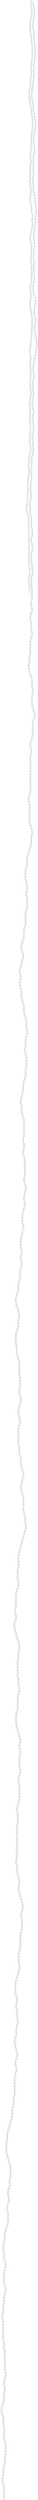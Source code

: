 strict digraph  {
	S782	 [id=782,
		ip="10.0.3.14",
		mac="00:00:0a:00:03:0e",
		type=switch];
	S783	 [id=783,
		ip="10.0.3.15",
		mac="00:00:0a:00:03:0f",
		type=switch];
	S782 -> S783	 [dst_port=2,
		src_port=2];
	S780	 [id=780,
		ip="10.0.3.12",
		mac="00:00:0a:00:03:0c",
		type=switch];
	S782 -> S780	 [dst_port=3,
		src_port=1];
	S783 -> S782	 [dst_port=2,
		src_port=2];
	S781	 [id=781,
		ip="10.0.3.13",
		mac="00:00:0a:00:03:0d",
		type=switch];
	S783 -> S781	 [dst_port=2,
		src_port=1];
	S784	 [id=784,
		ip="10.0.3.16",
		mac="00:00:0a:00:03:10",
		type=switch];
	S783 -> S784	 [dst_port=1,
		src_port=3];
	S780 -> S782	 [dst_port=1,
		src_port=3];
	S780 -> S781	 [dst_port=1,
		src_port=2];
	S779	 [id=779,
		ip="10.0.3.11",
		mac="00:00:0a:00:03:0b",
		type=switch];
	S780 -> S779	 [dst_port=3,
		src_port=1];
	S781 -> S783	 [dst_port=1,
		src_port=2];
	S781 -> S780	 [dst_port=2,
		src_port=1];
	S786	 [id=786,
		ip="10.0.3.18",
		mac="00:00:0a:00:03:12",
		type=switch];
	S787	 [id=787,
		ip="10.0.3.19",
		mac="00:00:0a:00:03:13",
		type=switch];
	S786 -> S787	 [dst_port=2,
		src_port=2];
	S786 -> S784	 [dst_port=3,
		src_port=1];
	S787 -> S786	 [dst_port=2,
		src_port=2];
	S785	 [id=785,
		ip="10.0.3.17",
		mac="00:00:0a:00:03:11",
		type=switch];
	S787 -> S785	 [dst_port=2,
		src_port=1];
	S788	 [id=788,
		ip="10.0.3.20",
		mac="00:00:0a:00:03:14",
		type=switch];
	S787 -> S788	 [dst_port=1,
		src_port=3];
	S784 -> S783	 [dst_port=3,
		src_port=1];
	S784 -> S786	 [dst_port=1,
		src_port=3];
	S784 -> S785	 [dst_port=1,
		src_port=2];
	S785 -> S787	 [dst_port=1,
		src_port=2];
	S785 -> S784	 [dst_port=2,
		src_port=1];
	S306	 [id=306,
		ip="10.0.1.50",
		mac="00:00:0a:00:01:32",
		type=switch];
	S307	 [id=307,
		ip="10.0.1.51",
		mac="00:00:0a:00:01:33",
		type=switch];
	S306 -> S307	 [dst_port=2,
		src_port=2];
	S304	 [id=304,
		ip="10.0.1.48",
		mac="00:00:0a:00:01:30",
		type=switch];
	S306 -> S304	 [dst_port=3,
		src_port=1];
	S788 -> S787	 [dst_port=3,
		src_port=1];
	S789	 [id=789,
		ip="10.0.3.21",
		mac="00:00:0a:00:03:15",
		type=switch];
	S788 -> S789	 [dst_port=1,
		src_port=2];
	S790	 [id=790,
		ip="10.0.3.22",
		mac="00:00:0a:00:03:16",
		type=switch];
	S788 -> S790	 [dst_port=1,
		src_port=3];
	S789 -> S788	 [dst_port=2,
		src_port=1];
	S791	 [id=791,
		ip="10.0.3.23",
		mac="00:00:0a:00:03:17",
		type=switch];
	S789 -> S791	 [dst_port=1,
		src_port=2];
	S608	 [id=608,
		ip="10.0.2.96",
		mac="00:00:0a:00:02:60",
		type=switch];
	S610	 [id=610,
		ip="10.0.2.98",
		mac="00:00:0a:00:02:62",
		type=switch];
	S608 -> S610	 [dst_port=1,
		src_port=3];
	S607	 [id=607,
		ip="10.0.2.95",
		mac="00:00:0a:00:02:5f",
		type=switch];
	S608 -> S607	 [dst_port=3,
		src_port=1];
	S609	 [id=609,
		ip="10.0.2.97",
		mac="00:00:0a:00:02:61",
		type=switch];
	S608 -> S609	 [dst_port=1,
		src_port=2];
	S3533	 [id=3533,
		ip="10.0.13.205",
		mac="00:00:0a:00:0d:cd",
		type=switch];
	S3532	 [id=3532,
		ip="10.0.13.204",
		mac="00:00:0a:00:0d:cc",
		type=switch];
	S3533 -> S3532	 [dst_port=2,
		src_port=1];
	S3535	 [id=3535,
		ip="10.0.13.207",
		mac="00:00:0a:00:0d:cf",
		type=switch];
	S3533 -> S3535	 [dst_port=1,
		src_port=2];
	S761	 [id=761,
		ip="10.0.2.249",
		mac="00:00:0a:00:02:f9",
		type=switch];
	S763	 [id=763,
		ip="10.0.2.251",
		mac="00:00:0a:00:02:fb",
		type=switch];
	S761 -> S763	 [dst_port=1,
		src_port=2];
	S760	 [id=760,
		ip="10.0.2.248",
		mac="00:00:0a:00:02:f8",
		type=switch];
	S761 -> S760	 [dst_port=2,
		src_port=1];
	S2703	 [id=2703,
		ip="10.0.10.143",
		mac="00:00:0a:00:0a:8f",
		type=switch];
	S2702	 [id=2702,
		ip="10.0.10.142",
		mac="00:00:0a:00:0a:8e",
		type=switch];
	S2703 -> S2702	 [dst_port=2,
		src_port=2];
	S2701	 [id=2701,
		ip="10.0.10.141",
		mac="00:00:0a:00:0a:8d",
		type=switch];
	S2703 -> S2701	 [dst_port=2,
		src_port=1];
	S2704	 [id=2704,
		ip="10.0.10.144",
		mac="00:00:0a:00:0a:90",
		type=switch];
	S2703 -> S2704	 [dst_port=1,
		src_port=3];
	S2702 -> S2703	 [dst_port=2,
		src_port=2];
	S2700	 [id=2700,
		ip="10.0.10.140",
		mac="00:00:0a:00:0a:8c",
		type=switch];
	S2702 -> S2700	 [dst_port=3,
		src_port=1];
	S2701 -> S2703	 [dst_port=1,
		src_port=2];
	S2701 -> S2700	 [dst_port=2,
		src_port=1];
	S2700 -> S2702	 [dst_port=1,
		src_port=3];
	S2700 -> S2701	 [dst_port=1,
		src_port=2];
	S2699	 [id=2699,
		ip="10.0.10.139",
		mac="00:00:0a:00:0a:8b",
		type=switch];
	S2700 -> S2699	 [dst_port=3,
		src_port=1];
	S2707	 [id=2707,
		ip="10.0.10.147",
		mac="00:00:0a:00:0a:93",
		type=switch];
	S2706	 [id=2706,
		ip="10.0.10.146",
		mac="00:00:0a:00:0a:92",
		type=switch];
	S2707 -> S2706	 [dst_port=2,
		src_port=2];
	S2708	 [id=2708,
		ip="10.0.10.148",
		mac="00:00:0a:00:0a:94",
		type=switch];
	S2707 -> S2708	 [dst_port=1,
		src_port=3];
	S2705	 [id=2705,
		ip="10.0.10.145",
		mac="00:00:0a:00:0a:91",
		type=switch];
	S2707 -> S2705	 [dst_port=2,
		src_port=1];
	S2706 -> S2707	 [dst_port=2,
		src_port=2];
	S2706 -> S2704	 [dst_port=3,
		src_port=1];
	S1018	 [id=1018,
		ip="10.0.3.250",
		mac="00:00:0a:00:03:fa",
		type=switch];
	S1019	 [id=1019,
		ip="10.0.3.251",
		mac="00:00:0a:00:03:fb",
		type=switch];
	S1018 -> S1019	 [dst_port=2,
		src_port=2];
	S1016	 [id=1016,
		ip="10.0.3.248",
		mac="00:00:0a:00:03:f8",
		type=switch];
	S1018 -> S1016	 [dst_port=3,
		src_port=1];
	S1019 -> S1018	 [dst_port=2,
		src_port=2];
	S1017	 [id=1017,
		ip="10.0.3.249",
		mac="00:00:0a:00:03:f9",
		type=switch];
	S1019 -> S1017	 [dst_port=2,
		src_port=1];
	S1020	 [id=1020,
		ip="10.0.3.252",
		mac="00:00:0a:00:03:fc",
		type=switch];
	S1019 -> S1020	 [dst_port=1,
		src_port=3];
	S1016 -> S1018	 [dst_port=1,
		src_port=3];
	S1016 -> S1017	 [dst_port=1,
		src_port=2];
	S1015	 [id=1015,
		ip="10.0.3.247",
		mac="00:00:0a:00:03:f7",
		type=switch];
	S1016 -> S1015	 [dst_port=3,
		src_port=1];
	S1017 -> S1019	 [dst_port=1,
		src_port=2];
	S1017 -> S1016	 [dst_port=2,
		src_port=1];
	S1014	 [id=1014,
		ip="10.0.3.246",
		mac="00:00:0a:00:03:f6",
		type=switch];
	S1014 -> S1015	 [dst_port=2,
		src_port=2];
	S1012	 [id=1012,
		ip="10.0.3.244",
		mac="00:00:0a:00:03:f4",
		type=switch];
	S1014 -> S1012	 [dst_port=3,
		src_port=1];
	S1015 -> S1016	 [dst_port=1,
		src_port=3];
	S1015 -> S1014	 [dst_port=2,
		src_port=2];
	S1013	 [id=1013,
		ip="10.0.3.245",
		mac="00:00:0a:00:03:f5",
		type=switch];
	S1015 -> S1013	 [dst_port=2,
		src_port=1];
	S1012 -> S1014	 [dst_port=1,
		src_port=3];
	S1012 -> S1013	 [dst_port=1,
		src_port=2];
	S1011	 [id=1011,
		ip="10.0.3.243",
		mac="00:00:0a:00:03:f3",
		type=switch];
	S1012 -> S1011	 [dst_port=3,
		src_port=1];
	S1013 -> S1015	 [dst_port=1,
		src_port=2];
	S1013 -> S1012	 [dst_port=2,
		src_port=1];
	S1010	 [id=1010,
		ip="10.0.3.242",
		mac="00:00:0a:00:03:f2",
		type=switch];
	S1010 -> S1011	 [dst_port=2,
		src_port=2];
	S1008	 [id=1008,
		ip="10.0.3.240",
		mac="00:00:0a:00:03:f0",
		type=switch];
	S1010 -> S1008	 [dst_port=3,
		src_port=1];
	S1011 -> S1012	 [dst_port=1,
		src_port=3];
	S1011 -> S1010	 [dst_port=2,
		src_port=2];
	S1009	 [id=1009,
		ip="10.0.3.241",
		mac="00:00:0a:00:03:f1",
		type=switch];
	S1011 -> S1009	 [dst_port=2,
		src_port=1];
	S320	 [id=320,
		ip="10.0.1.64",
		mac="00:00:0a:00:01:40",
		type=switch];
	S321	 [id=321,
		ip="10.0.1.65",
		mac="00:00:0a:00:01:41",
		type=switch];
	S320 -> S321	 [dst_port=1,
		src_port=2];
	S322	 [id=322,
		ip="10.0.1.66",
		mac="00:00:0a:00:01:42",
		type=switch];
	S320 -> S322	 [dst_port=1,
		src_port=3];
	S319	 [id=319,
		ip="10.0.1.63",
		mac="00:00:0a:00:01:3f",
		type=switch];
	S320 -> S319	 [dst_port=3,
		src_port=1];
	S321 -> S320	 [dst_port=2,
		src_port=1];
	S323	 [id=323,
		ip="10.0.1.67",
		mac="00:00:0a:00:01:43",
		type=switch];
	S321 -> S323	 [dst_port=1,
		src_port=2];
	S322 -> S320	 [dst_port=3,
		src_port=1];
	S322 -> S323	 [dst_port=2,
		src_port=2];
	S323 -> S321	 [dst_port=2,
		src_port=1];
	S323 -> S322	 [dst_port=2,
		src_port=2];
	S324	 [id=324,
		ip="10.0.1.68",
		mac="00:00:0a:00:01:44",
		type=switch];
	S323 -> S324	 [dst_port=1,
		src_port=3];
	S324 -> S323	 [dst_port=3,
		src_port=1];
	S325	 [id=325,
		ip="10.0.1.69",
		mac="00:00:0a:00:01:45",
		type=switch];
	S324 -> S325	 [dst_port=1,
		src_port=2];
	S326	 [id=326,
		ip="10.0.1.70",
		mac="00:00:0a:00:01:46",
		type=switch];
	S324 -> S326	 [dst_port=1,
		src_port=3];
	S325 -> S324	 [dst_port=2,
		src_port=1];
	S327	 [id=327,
		ip="10.0.1.71",
		mac="00:00:0a:00:01:47",
		type=switch];
	S325 -> S327	 [dst_port=1,
		src_port=2];
	S326 -> S324	 [dst_port=3,
		src_port=1];
	S326 -> S327	 [dst_port=2,
		src_port=2];
	S327 -> S325	 [dst_port=2,
		src_port=1];
	S327 -> S326	 [dst_port=2,
		src_port=2];
	S328	 [id=328,
		ip="10.0.1.72",
		mac="00:00:0a:00:01:48",
		type=switch];
	S327 -> S328	 [dst_port=1,
		src_port=3];
	S328 -> S327	 [dst_port=3,
		src_port=1];
	S329	 [id=329,
		ip="10.0.1.73",
		mac="00:00:0a:00:01:49",
		type=switch];
	S328 -> S329	 [dst_port=1,
		src_port=2];
	S330	 [id=330,
		ip="10.0.1.74",
		mac="00:00:0a:00:01:4a",
		type=switch];
	S328 -> S330	 [dst_port=1,
		src_port=3];
	S329 -> S328	 [dst_port=2,
		src_port=1];
	S331	 [id=331,
		ip="10.0.1.75",
		mac="00:00:0a:00:01:4b",
		type=switch];
	S329 -> S331	 [dst_port=1,
		src_port=2];
	S258	 [id=258,
		ip="10.0.1.2",
		mac="00:00:0a:00:01:02",
		type=switch];
	S259	 [id=259,
		ip="10.0.1.3",
		mac="00:00:0a:00:01:03",
		type=switch];
	S258 -> S259	 [dst_port=2,
		src_port=2];
	S256	 [id=256,
		ip="10.0.1.0",
		mac="00:00:0a:00:01:00",
		type=switch];
	S258 -> S256	 [dst_port=3,
		src_port=1];
	S259 -> S258	 [dst_port=2,
		src_port=2];
	S257	 [id=257,
		ip="10.0.1.1",
		mac="00:00:0a:00:01:01",
		type=switch];
	S259 -> S257	 [dst_port=2,
		src_port=1];
	S260	 [id=260,
		ip="10.0.1.4",
		mac="00:00:0a:00:01:04",
		type=switch];
	S259 -> S260	 [dst_port=1,
		src_port=3];
	S250	 [id=250,
		ip="10.0.0.250",
		mac="00:00:0a:00:00:fa",
		type=switch];
	S251	 [id=251,
		ip="10.0.0.251",
		mac="00:00:0a:00:00:fb",
		type=switch];
	S250 -> S251	 [dst_port=2,
		src_port=2];
	S248	 [id=248,
		ip="10.0.0.248",
		mac="00:00:0a:00:00:f8",
		type=switch];
	S250 -> S248	 [dst_port=3,
		src_port=1];
	S251 -> S250	 [dst_port=2,
		src_port=2];
	S252	 [id=252,
		ip="10.0.0.252",
		mac="00:00:0a:00:00:fc",
		type=switch];
	S251 -> S252	 [dst_port=1,
		src_port=3];
	S249	 [id=249,
		ip="10.0.0.249",
		mac="00:00:0a:00:00:f9",
		type=switch];
	S251 -> S249	 [dst_port=2,
		src_port=1];
	S252 -> S251	 [dst_port=3,
		src_port=1];
	S253	 [id=253,
		ip="10.0.0.253",
		mac="00:00:0a:00:00:fd",
		type=switch];
	S252 -> S253	 [dst_port=1,
		src_port=2];
	S254	 [id=254,
		ip="10.0.0.254",
		mac="00:00:0a:00:00:fe",
		type=switch];
	S252 -> S254	 [dst_port=1,
		src_port=3];
	S253 -> S252	 [dst_port=2,
		src_port=1];
	S255	 [id=255,
		ip="10.0.0.255",
		mac="00:00:0a:00:00:ff",
		type=switch];
	S253 -> S255	 [dst_port=1,
		src_port=2];
	S254 -> S252	 [dst_port=3,
		src_port=1];
	S254 -> S255	 [dst_port=2,
		src_port=2];
	S255 -> S253	 [dst_port=2,
		src_port=1];
	S255 -> S254	 [dst_port=2,
		src_port=2];
	S255 -> S256	 [dst_port=1,
		src_port=3];
	S256 -> S258	 [dst_port=1,
		src_port=3];
	S256 -> S255	 [dst_port=3,
		src_port=1];
	S256 -> S257	 [dst_port=1,
		src_port=2];
	S257 -> S259	 [dst_port=1,
		src_port=2];
	S257 -> S256	 [dst_port=2,
		src_port=1];
	S2444	 [id=2444,
		ip="10.0.9.140",
		mac="00:00:0a:00:09:8c",
		type=switch];
	S2445	 [id=2445,
		ip="10.0.9.141",
		mac="00:00:0a:00:09:8d",
		type=switch];
	S2444 -> S2445	 [dst_port=1,
		src_port=2];
	S2446	 [id=2446,
		ip="10.0.9.142",
		mac="00:00:0a:00:09:8e",
		type=switch];
	S2444 -> S2446	 [dst_port=1,
		src_port=3];
	S2443	 [id=2443,
		ip="10.0.9.139",
		mac="00:00:0a:00:09:8b",
		type=switch];
	S2444 -> S2443	 [dst_port=3,
		src_port=1];
	S2445 -> S2444	 [dst_port=2,
		src_port=1];
	S2447	 [id=2447,
		ip="10.0.9.143",
		mac="00:00:0a:00:09:8f",
		type=switch];
	S2445 -> S2447	 [dst_port=1,
		src_port=2];
	S2446 -> S2444	 [dst_port=3,
		src_port=1];
	S2446 -> S2447	 [dst_port=2,
		src_port=2];
	S2447 -> S2445	 [dst_port=2,
		src_port=1];
	S2447 -> S2446	 [dst_port=2,
		src_port=2];
	S2448	 [id=2448,
		ip="10.0.9.144",
		mac="00:00:0a:00:09:90",
		type=switch];
	S2447 -> S2448	 [dst_port=1,
		src_port=3];
	S2440	 [id=2440,
		ip="10.0.9.136",
		mac="00:00:0a:00:09:88",
		type=switch];
	S2441	 [id=2441,
		ip="10.0.9.137",
		mac="00:00:0a:00:09:89",
		type=switch];
	S2440 -> S2441	 [dst_port=1,
		src_port=2];
	S2442	 [id=2442,
		ip="10.0.9.138",
		mac="00:00:0a:00:09:8a",
		type=switch];
	S2440 -> S2442	 [dst_port=1,
		src_port=3];
	S2439	 [id=2439,
		ip="10.0.9.135",
		mac="00:00:0a:00:09:87",
		type=switch];
	S2440 -> S2439	 [dst_port=3,
		src_port=1];
	S2441 -> S2440	 [dst_port=2,
		src_port=1];
	S2441 -> S2443	 [dst_port=1,
		src_port=2];
	S2442 -> S2440	 [dst_port=3,
		src_port=1];
	S2442 -> S2443	 [dst_port=2,
		src_port=2];
	S2443 -> S2444	 [dst_port=1,
		src_port=3];
	S2443 -> S2441	 [dst_port=2,
		src_port=1];
	S2443 -> S2442	 [dst_port=2,
		src_port=2];
	S2448 -> S2447	 [dst_port=3,
		src_port=1];
	S2449	 [id=2449,
		ip="10.0.9.145",
		mac="00:00:0a:00:09:91",
		type=switch];
	S2448 -> S2449	 [dst_port=1,
		src_port=2];
	S2450	 [id=2450,
		ip="10.0.9.146",
		mac="00:00:0a:00:09:92",
		type=switch];
	S2448 -> S2450	 [dst_port=1,
		src_port=3];
	S2449 -> S2448	 [dst_port=2,
		src_port=1];
	S2451	 [id=2451,
		ip="10.0.9.147",
		mac="00:00:0a:00:09:93",
		type=switch];
	S2449 -> S2451	 [dst_port=1,
		src_port=2];
	S764	 [id=764,
		ip="10.0.2.252",
		mac="00:00:0a:00:02:fc",
		type=switch];
	S765	 [id=765,
		ip="10.0.2.253",
		mac="00:00:0a:00:02:fd",
		type=switch];
	S764 -> S765	 [dst_port=1,
		src_port=2];
	S764 -> S763	 [dst_port=3,
		src_port=1];
	S766	 [id=766,
		ip="10.0.2.254",
		mac="00:00:0a:00:02:fe",
		type=switch];
	S764 -> S766	 [dst_port=1,
		src_port=3];
	S1838	 [id=1838,
		ip="10.0.7.46",
		mac="00:00:0a:00:07:2e",
		type=switch];
	S1839	 [id=1839,
		ip="10.0.7.47",
		mac="00:00:0a:00:07:2f",
		type=switch];
	S1838 -> S1839	 [dst_port=2,
		src_port=2];
	S1836	 [id=1836,
		ip="10.0.7.44",
		mac="00:00:0a:00:07:2c",
		type=switch];
	S1838 -> S1836	 [dst_port=3,
		src_port=1];
	S1839 -> S1838	 [dst_port=2,
		src_port=2];
	S1837	 [id=1837,
		ip="10.0.7.45",
		mac="00:00:0a:00:07:2d",
		type=switch];
	S1839 -> S1837	 [dst_port=2,
		src_port=1];
	S1840	 [id=1840,
		ip="10.0.7.48",
		mac="00:00:0a:00:07:30",
		type=switch];
	S1839 -> S1840	 [dst_port=1,
		src_port=3];
	S1834	 [id=1834,
		ip="10.0.7.42",
		mac="00:00:0a:00:07:2a",
		type=switch];
	S1835	 [id=1835,
		ip="10.0.7.43",
		mac="00:00:0a:00:07:2b",
		type=switch];
	S1834 -> S1835	 [dst_port=2,
		src_port=2];
	S1832	 [id=1832,
		ip="10.0.7.40",
		mac="00:00:0a:00:07:28",
		type=switch];
	S1834 -> S1832	 [dst_port=3,
		src_port=1];
	S1835 -> S1834	 [dst_port=2,
		src_port=2];
	S1835 -> S1836	 [dst_port=1,
		src_port=3];
	S1833	 [id=1833,
		ip="10.0.7.41",
		mac="00:00:0a:00:07:29",
		type=switch];
	S1835 -> S1833	 [dst_port=2,
		src_port=1];
	S1836 -> S1838	 [dst_port=1,
		src_port=3];
	S1836 -> S1835	 [dst_port=3,
		src_port=1];
	S1836 -> S1837	 [dst_port=1,
		src_port=2];
	S1837 -> S1839	 [dst_port=1,
		src_port=2];
	S1837 -> S1836	 [dst_port=2,
		src_port=1];
	S1830	 [id=1830,
		ip="10.0.7.38",
		mac="00:00:0a:00:07:26",
		type=switch];
	S1831	 [id=1831,
		ip="10.0.7.39",
		mac="00:00:0a:00:07:27",
		type=switch];
	S1830 -> S1831	 [dst_port=2,
		src_port=2];
	S1828	 [id=1828,
		ip="10.0.7.36",
		mac="00:00:0a:00:07:24",
		type=switch];
	S1830 -> S1828	 [dst_port=3,
		src_port=1];
	S1831 -> S1830	 [dst_port=2,
		src_port=2];
	S1831 -> S1832	 [dst_port=1,
		src_port=3];
	S1829	 [id=1829,
		ip="10.0.7.37",
		mac="00:00:0a:00:07:25",
		type=switch];
	S1831 -> S1829	 [dst_port=2,
		src_port=1];
	S1832 -> S1834	 [dst_port=1,
		src_port=3];
	S1832 -> S1831	 [dst_port=3,
		src_port=1];
	S1832 -> S1833	 [dst_port=1,
		src_port=2];
	S1833 -> S1835	 [dst_port=1,
		src_port=2];
	S1833 -> S1832	 [dst_port=2,
		src_port=1];
	S765 -> S764	 [dst_port=2,
		src_port=1];
	S767	 [id=767,
		ip="10.0.2.255",
		mac="00:00:0a:00:02:ff",
		type=switch];
	S765 -> S767	 [dst_port=1,
		src_port=2];
	S307 -> S306	 [dst_port=2,
		src_port=2];
	S305	 [id=305,
		ip="10.0.1.49",
		mac="00:00:0a:00:01:31",
		type=switch];
	S307 -> S305	 [dst_port=2,
		src_port=1];
	S308	 [id=308,
		ip="10.0.1.52",
		mac="00:00:0a:00:01:34",
		type=switch];
	S307 -> S308	 [dst_port=1,
		src_port=3];
	S750	 [id=750,
		ip="10.0.2.238",
		mac="00:00:0a:00:02:ee",
		type=switch];
	S751	 [id=751,
		ip="10.0.2.239",
		mac="00:00:0a:00:02:ef",
		type=switch];
	S750 -> S751	 [dst_port=2,
		src_port=2];
	S748	 [id=748,
		ip="10.0.2.236",
		mac="00:00:0a:00:02:ec",
		type=switch];
	S750 -> S748	 [dst_port=3,
		src_port=1];
	S1940	 [id=1940,
		ip="10.0.7.148",
		mac="00:00:0a:00:07:94",
		type=switch];
	S1941	 [id=1941,
		ip="10.0.7.149",
		mac="00:00:0a:00:07:95",
		type=switch];
	S1940 -> S1941	 [dst_port=1,
		src_port=2];
	S1942	 [id=1942,
		ip="10.0.7.150",
		mac="00:00:0a:00:07:96",
		type=switch];
	S1940 -> S1942	 [dst_port=1,
		src_port=3];
	S1939	 [id=1939,
		ip="10.0.7.147",
		mac="00:00:0a:00:07:93",
		type=switch];
	S1940 -> S1939	 [dst_port=3,
		src_port=1];
	S1941 -> S1940	 [dst_port=2,
		src_port=1];
	S1943	 [id=1943,
		ip="10.0.7.151",
		mac="00:00:0a:00:07:97",
		type=switch];
	S1941 -> S1943	 [dst_port=1,
		src_port=2];
	S1942 -> S1940	 [dst_port=3,
		src_port=1];
	S1942 -> S1943	 [dst_port=2,
		src_port=2];
	S1943 -> S1941	 [dst_port=2,
		src_port=1];
	S1943 -> S1942	 [dst_port=2,
		src_port=2];
	S1944	 [id=1944,
		ip="10.0.7.152",
		mac="00:00:0a:00:07:98",
		type=switch];
	S1943 -> S1944	 [dst_port=1,
		src_port=3];
	S1944 -> S1943	 [dst_port=3,
		src_port=1];
	S1945	 [id=1945,
		ip="10.0.7.153",
		mac="00:00:0a:00:07:99",
		type=switch];
	S1944 -> S1945	 [dst_port=1,
		src_port=2];
	S1946	 [id=1946,
		ip="10.0.7.154",
		mac="00:00:0a:00:07:9a",
		type=switch];
	S1944 -> S1946	 [dst_port=1,
		src_port=3];
	S1945 -> S1944	 [dst_port=2,
		src_port=1];
	S1947	 [id=1947,
		ip="10.0.7.155",
		mac="00:00:0a:00:07:9b",
		type=switch];
	S1945 -> S1947	 [dst_port=1,
		src_port=2];
	S1946 -> S1944	 [dst_port=3,
		src_port=1];
	S1946 -> S1947	 [dst_port=2,
		src_port=2];
	S1947 -> S1945	 [dst_port=2,
		src_port=1];
	S1947 -> S1946	 [dst_port=2,
		src_port=2];
	S1948	 [id=1948,
		ip="10.0.7.156",
		mac="00:00:0a:00:07:9c",
		type=switch];
	S1947 -> S1948	 [dst_port=1,
		src_port=3];
	S1948 -> S1947	 [dst_port=3,
		src_port=1];
	S1949	 [id=1949,
		ip="10.0.7.157",
		mac="00:00:0a:00:07:9d",
		type=switch];
	S1948 -> S1949	 [dst_port=1,
		src_port=2];
	S1950	 [id=1950,
		ip="10.0.7.158",
		mac="00:00:0a:00:07:9e",
		type=switch];
	S1948 -> S1950	 [dst_port=1,
		src_port=3];
	S1949 -> S1948	 [dst_port=2,
		src_port=1];
	S1951	 [id=1951,
		ip="10.0.7.159",
		mac="00:00:0a:00:07:9f",
		type=switch];
	S1949 -> S1951	 [dst_port=1,
		src_port=2];
	S0	 [id=0,
		ip="10.0.0.0",
		mac="00:00:0a:00:00:00",
		type=switch];
	S2	 [id=2,
		ip="10.0.0.2",
		mac="00:00:0a:00:00:02",
		type=switch];
	S0 -> S2	 [dst_port=1,
		src_port=3];
	S1	 [id=1,
		ip="10.0.0.1",
		mac="00:00:0a:00:00:01",
		type=switch];
	S0 -> S1	 [dst_port=1,
		src_port=2];
	H0	 [id=-1,
		ip="10.255.255.253",
		mac="00:00:0a:ff:ff:fd",
		type=host];
	S0 -> H0	 [dst_port=1,
		src_port=1];
	S1917	 [id=1917,
		ip="10.0.7.125",
		mac="00:00:0a:00:07:7d",
		type=switch];
	S1919	 [id=1919,
		ip="10.0.7.127",
		mac="00:00:0a:00:07:7f",
		type=switch];
	S1917 -> S1919	 [dst_port=1,
		src_port=2];
	S1916	 [id=1916,
		ip="10.0.7.124",
		mac="00:00:0a:00:07:7c",
		type=switch];
	S1917 -> S1916	 [dst_port=2,
		src_port=1];
	S812	 [id=812,
		ip="10.0.3.44",
		mac="00:00:0a:00:03:2c",
		type=switch];
	S813	 [id=813,
		ip="10.0.3.45",
		mac="00:00:0a:00:03:2d",
		type=switch];
	S812 -> S813	 [dst_port=1,
		src_port=2];
	S811	 [id=811,
		ip="10.0.3.43",
		mac="00:00:0a:00:03:2b",
		type=switch];
	S812 -> S811	 [dst_port=3,
		src_port=1];
	S814	 [id=814,
		ip="10.0.3.46",
		mac="00:00:0a:00:03:2e",
		type=switch];
	S812 -> S814	 [dst_port=1,
		src_port=3];
	S813 -> S812	 [dst_port=2,
		src_port=1];
	S815	 [id=815,
		ip="10.0.3.47",
		mac="00:00:0a:00:03:2f",
		type=switch];
	S813 -> S815	 [dst_port=1,
		src_port=2];
	S810	 [id=810,
		ip="10.0.3.42",
		mac="00:00:0a:00:03:2a",
		type=switch];
	S810 -> S811	 [dst_port=2,
		src_port=2];
	S808	 [id=808,
		ip="10.0.3.40",
		mac="00:00:0a:00:03:28",
		type=switch];
	S810 -> S808	 [dst_port=3,
		src_port=1];
	S811 -> S812	 [dst_port=1,
		src_port=3];
	S811 -> S810	 [dst_port=2,
		src_port=2];
	S809	 [id=809,
		ip="10.0.3.41",
		mac="00:00:0a:00:03:29",
		type=switch];
	S811 -> S809	 [dst_port=2,
		src_port=1];
	S816	 [id=816,
		ip="10.0.3.48",
		mac="00:00:0a:00:03:30",
		type=switch];
	S817	 [id=817,
		ip="10.0.3.49",
		mac="00:00:0a:00:03:31",
		type=switch];
	S816 -> S817	 [dst_port=1,
		src_port=2];
	S816 -> S815	 [dst_port=3,
		src_port=1];
	S818	 [id=818,
		ip="10.0.3.50",
		mac="00:00:0a:00:03:32",
		type=switch];
	S816 -> S818	 [dst_port=1,
		src_port=3];
	S817 -> S816	 [dst_port=2,
		src_port=1];
	S819	 [id=819,
		ip="10.0.3.51",
		mac="00:00:0a:00:03:33",
		type=switch];
	S817 -> S819	 [dst_port=1,
		src_port=2];
	S814 -> S812	 [dst_port=3,
		src_port=1];
	S814 -> S815	 [dst_port=2,
		src_port=2];
	S815 -> S813	 [dst_port=2,
		src_port=1];
	S815 -> S816	 [dst_port=1,
		src_port=3];
	S815 -> S814	 [dst_port=2,
		src_port=2];
	S3094	 [id=3094,
		ip="10.0.12.22",
		mac="00:00:0a:00:0c:16",
		type=switch];
	S3095	 [id=3095,
		ip="10.0.12.23",
		mac="00:00:0a:00:0c:17",
		type=switch];
	S3094 -> S3095	 [dst_port=2,
		src_port=2];
	S3092	 [id=3092,
		ip="10.0.12.20",
		mac="00:00:0a:00:0c:14",
		type=switch];
	S3094 -> S3092	 [dst_port=3,
		src_port=1];
	S3095 -> S3094	 [dst_port=2,
		src_port=2];
	S3093	 [id=3093,
		ip="10.0.12.21",
		mac="00:00:0a:00:0c:15",
		type=switch];
	S3095 -> S3093	 [dst_port=2,
		src_port=1];
	S3096	 [id=3096,
		ip="10.0.12.24",
		mac="00:00:0a:00:0c:18",
		type=switch];
	S3095 -> S3096	 [dst_port=1,
		src_port=3];
	S818 -> S816	 [dst_port=3,
		src_port=1];
	S818 -> S819	 [dst_port=2,
		src_port=2];
	S819 -> S817	 [dst_port=2,
		src_port=1];
	S819 -> S818	 [dst_port=2,
		src_port=2];
	S820	 [id=820,
		ip="10.0.3.52",
		mac="00:00:0a:00:03:34",
		type=switch];
	S819 -> S820	 [dst_port=1,
		src_port=3];
	S3090	 [id=3090,
		ip="10.0.12.18",
		mac="00:00:0a:00:0c:12",
		type=switch];
	S3091	 [id=3091,
		ip="10.0.12.19",
		mac="00:00:0a:00:0c:13",
		type=switch];
	S3090 -> S3091	 [dst_port=2,
		src_port=2];
	S3088	 [id=3088,
		ip="10.0.12.16",
		mac="00:00:0a:00:0c:10",
		type=switch];
	S3090 -> S3088	 [dst_port=3,
		src_port=1];
	S3091 -> S3090	 [dst_port=2,
		src_port=2];
	S3091 -> S3092	 [dst_port=1,
		src_port=3];
	S3089	 [id=3089,
		ip="10.0.12.17",
		mac="00:00:0a:00:0c:11",
		type=switch];
	S3091 -> S3089	 [dst_port=2,
		src_port=1];
	S3092 -> S3094	 [dst_port=1,
		src_port=3];
	S3092 -> S3091	 [dst_port=3,
		src_port=1];
	S3092 -> S3093	 [dst_port=1,
		src_port=2];
	S3093 -> S3095	 [dst_port=1,
		src_port=2];
	S3093 -> S3092	 [dst_port=2,
		src_port=1];
	S1374	 [id=1374,
		ip="10.0.5.94",
		mac="00:00:0a:00:05:5e",
		type=switch];
	S1372	 [id=1372,
		ip="10.0.5.92",
		mac="00:00:0a:00:05:5c",
		type=switch];
	S1374 -> S1372	 [dst_port=3,
		src_port=1];
	S1375	 [id=1375,
		ip="10.0.5.95",
		mac="00:00:0a:00:05:5f",
		type=switch];
	S1374 -> S1375	 [dst_port=2,
		src_port=2];
	S2081	 [id=2081,
		ip="10.0.8.33",
		mac="00:00:0a:00:08:21",
		type=switch];
	S2080	 [id=2080,
		ip="10.0.8.32",
		mac="00:00:0a:00:08:20",
		type=switch];
	S2081 -> S2080	 [dst_port=2,
		src_port=1];
	S2083	 [id=2083,
		ip="10.0.8.35",
		mac="00:00:0a:00:08:23",
		type=switch];
	S2081 -> S2083	 [dst_port=1,
		src_port=2];
	S1373	 [id=1373,
		ip="10.0.5.93",
		mac="00:00:0a:00:05:5d",
		type=switch];
	S1373 -> S1372	 [dst_port=2,
		src_port=1];
	S1373 -> S1375	 [dst_port=1,
		src_port=2];
	S2709	 [id=2709,
		ip="10.0.10.149",
		mac="00:00:0a:00:0a:95",
		type=switch];
	S2709 -> S2708	 [dst_port=2,
		src_port=1];
	S2711	 [id=2711,
		ip="10.0.10.151",
		mac="00:00:0a:00:0a:97",
		type=switch];
	S2709 -> S2711	 [dst_port=1,
		src_port=2];
	S1372 -> S1374	 [dst_port=1,
		src_port=3];
	S1372 -> S1373	 [dst_port=1,
		src_port=2];
	S1371	 [id=1371,
		ip="10.0.5.91",
		mac="00:00:0a:00:05:5b",
		type=switch];
	S1372 -> S1371	 [dst_port=3,
		src_port=1];
	S1764	 [id=1764,
		ip="10.0.6.228",
		mac="00:00:0a:00:06:e4",
		type=switch];
	S1765	 [id=1765,
		ip="10.0.6.229",
		mac="00:00:0a:00:06:e5",
		type=switch];
	S1764 -> S1765	 [dst_port=1,
		src_port=2];
	S1766	 [id=1766,
		ip="10.0.6.230",
		mac="00:00:0a:00:06:e6",
		type=switch];
	S1764 -> S1766	 [dst_port=1,
		src_port=3];
	S1763	 [id=1763,
		ip="10.0.6.227",
		mac="00:00:0a:00:06:e3",
		type=switch];
	S1764 -> S1763	 [dst_port=3,
		src_port=1];
	S1765 -> S1764	 [dst_port=2,
		src_port=1];
	S1767	 [id=1767,
		ip="10.0.6.231",
		mac="00:00:0a:00:06:e7",
		type=switch];
	S1765 -> S1767	 [dst_port=1,
		src_port=2];
	S1766 -> S1764	 [dst_port=3,
		src_port=1];
	S1766 -> S1767	 [dst_port=2,
		src_port=2];
	S1767 -> S1765	 [dst_port=2,
		src_port=1];
	S1767 -> S1766	 [dst_port=2,
		src_port=2];
	S1768	 [id=1768,
		ip="10.0.6.232",
		mac="00:00:0a:00:06:e8",
		type=switch];
	S1767 -> S1768	 [dst_port=1,
		src_port=3];
	S1760	 [id=1760,
		ip="10.0.6.224",
		mac="00:00:0a:00:06:e0",
		type=switch];
	S1761	 [id=1761,
		ip="10.0.6.225",
		mac="00:00:0a:00:06:e1",
		type=switch];
	S1760 -> S1761	 [dst_port=1,
		src_port=2];
	S1762	 [id=1762,
		ip="10.0.6.226",
		mac="00:00:0a:00:06:e2",
		type=switch];
	S1760 -> S1762	 [dst_port=1,
		src_port=3];
	S1759	 [id=1759,
		ip="10.0.6.223",
		mac="00:00:0a:00:06:df",
		type=switch];
	S1760 -> S1759	 [dst_port=3,
		src_port=1];
	S1761 -> S1760	 [dst_port=2,
		src_port=1];
	S1761 -> S1763	 [dst_port=1,
		src_port=2];
	S1762 -> S1760	 [dst_port=3,
		src_port=1];
	S1762 -> S1763	 [dst_port=2,
		src_port=2];
	S1763 -> S1764	 [dst_port=1,
		src_port=3];
	S1763 -> S1761	 [dst_port=2,
		src_port=1];
	S1763 -> S1762	 [dst_port=2,
		src_port=2];
	S769	 [id=769,
		ip="10.0.3.1",
		mac="00:00:0a:00:03:01",
		type=switch];
	S768	 [id=768,
		ip="10.0.3.0",
		mac="00:00:0a:00:03:00",
		type=switch];
	S769 -> S768	 [dst_port=2,
		src_port=1];
	S771	 [id=771,
		ip="10.0.3.3",
		mac="00:00:0a:00:03:03",
		type=switch];
	S769 -> S771	 [dst_port=1,
		src_port=2];
	S1768 -> S1767	 [dst_port=3,
		src_port=1];
	S1769	 [id=1769,
		ip="10.0.6.233",
		mac="00:00:0a:00:06:e9",
		type=switch];
	S1768 -> S1769	 [dst_port=1,
		src_port=2];
	S1770	 [id=1770,
		ip="10.0.6.234",
		mac="00:00:0a:00:06:ea",
		type=switch];
	S1768 -> S1770	 [dst_port=1,
		src_port=3];
	S1769 -> S1768	 [dst_port=2,
		src_port=1];
	S1771	 [id=1771,
		ip="10.0.6.235",
		mac="00:00:0a:00:06:eb",
		type=switch];
	S1769 -> S1771	 [dst_port=1,
		src_port=2];
	S1358	 [id=1358,
		ip="10.0.5.78",
		mac="00:00:0a:00:05:4e",
		type=switch];
	S1359	 [id=1359,
		ip="10.0.5.79",
		mac="00:00:0a:00:05:4f",
		type=switch];
	S1358 -> S1359	 [dst_port=2,
		src_port=2];
	S1356	 [id=1356,
		ip="10.0.5.76",
		mac="00:00:0a:00:05:4c",
		type=switch];
	S1358 -> S1356	 [dst_port=3,
		src_port=1];
	S601	 [id=601,
		ip="10.0.2.89",
		mac="00:00:0a:00:02:59",
		type=switch];
	S603	 [id=603,
		ip="10.0.2.91",
		mac="00:00:0a:00:02:5b",
		type=switch];
	S601 -> S603	 [dst_port=1,
		src_port=2];
	S600	 [id=600,
		ip="10.0.2.88",
		mac="00:00:0a:00:02:58",
		type=switch];
	S601 -> S600	 [dst_port=2,
		src_port=1];
	S1552	 [id=1552,
		ip="10.0.6.16",
		mac="00:00:0a:00:06:10",
		type=switch];
	S1551	 [id=1551,
		ip="10.0.6.15",
		mac="00:00:0a:00:06:0f",
		type=switch];
	S1552 -> S1551	 [dst_port=3,
		src_port=1];
	S1554	 [id=1554,
		ip="10.0.6.18",
		mac="00:00:0a:00:06:12",
		type=switch];
	S1552 -> S1554	 [dst_port=1,
		src_port=3];
	S1553	 [id=1553,
		ip="10.0.6.17",
		mac="00:00:0a:00:06:11",
		type=switch];
	S1552 -> S1553	 [dst_port=1,
		src_port=2];
	S3548	 [id=3548,
		ip="10.0.13.220",
		mac="00:00:0a:00:0d:dc",
		type=switch];
	S3549	 [id=3549,
		ip="10.0.13.221",
		mac="00:00:0a:00:0d:dd",
		type=switch];
	S3548 -> S3549	 [dst_port=1,
		src_port=2];
	S3547	 [id=3547,
		ip="10.0.13.219",
		mac="00:00:0a:00:0d:db",
		type=switch];
	S3548 -> S3547	 [dst_port=3,
		src_port=1];
	S3550	 [id=3550,
		ip="10.0.13.222",
		mac="00:00:0a:00:0d:de",
		type=switch];
	S3548 -> S3550	 [dst_port=1,
		src_port=3];
	S3549 -> S3548	 [dst_port=2,
		src_port=1];
	S3551	 [id=3551,
		ip="10.0.13.223",
		mac="00:00:0a:00:0d:df",
		type=switch];
	S3549 -> S3551	 [dst_port=1,
		src_port=2];
	S206	 [id=206,
		ip="10.0.0.206",
		mac="00:00:0a:00:00:ce",
		type=switch];
	S207	 [id=207,
		ip="10.0.0.207",
		mac="00:00:0a:00:00:cf",
		type=switch];
	S206 -> S207	 [dst_port=2,
		src_port=2];
	S204	 [id=204,
		ip="10.0.0.204",
		mac="00:00:0a:00:00:cc",
		type=switch];
	S206 -> S204	 [dst_port=3,
		src_port=1];
	S3542	 [id=3542,
		ip="10.0.13.214",
		mac="00:00:0a:00:0d:d6",
		type=switch];
	S3543	 [id=3543,
		ip="10.0.13.215",
		mac="00:00:0a:00:0d:d7",
		type=switch];
	S3542 -> S3543	 [dst_port=2,
		src_port=2];
	S3540	 [id=3540,
		ip="10.0.13.212",
		mac="00:00:0a:00:0d:d4",
		type=switch];
	S3542 -> S3540	 [dst_port=3,
		src_port=1];
	S3543 -> S3542	 [dst_port=2,
		src_port=2];
	S3541	 [id=3541,
		ip="10.0.13.213",
		mac="00:00:0a:00:0d:d5",
		type=switch];
	S3543 -> S3541	 [dst_port=2,
		src_port=1];
	S3544	 [id=3544,
		ip="10.0.13.216",
		mac="00:00:0a:00:0d:d8",
		type=switch];
	S3543 -> S3544	 [dst_port=1,
		src_port=3];
	S3540 -> S3542	 [dst_port=1,
		src_port=3];
	S3540 -> S3541	 [dst_port=1,
		src_port=2];
	S3539	 [id=3539,
		ip="10.0.13.211",
		mac="00:00:0a:00:0d:d3",
		type=switch];
	S3540 -> S3539	 [dst_port=3,
		src_port=1];
	S3541 -> S3543	 [dst_port=1,
		src_port=2];
	S3541 -> S3540	 [dst_port=2,
		src_port=1];
	S3546	 [id=3546,
		ip="10.0.13.218",
		mac="00:00:0a:00:0d:da",
		type=switch];
	S3546 -> S3547	 [dst_port=2,
		src_port=2];
	S3546 -> S3544	 [dst_port=3,
		src_port=1];
	S3547 -> S3548	 [dst_port=1,
		src_port=3];
	S3547 -> S3546	 [dst_port=2,
		src_port=2];
	S3545	 [id=3545,
		ip="10.0.13.217",
		mac="00:00:0a:00:0d:d9",
		type=switch];
	S3547 -> S3545	 [dst_port=2,
		src_port=1];
	S3544 -> S3543	 [dst_port=3,
		src_port=1];
	S3544 -> S3546	 [dst_port=1,
		src_port=3];
	S3544 -> S3545	 [dst_port=1,
		src_port=2];
	S3545 -> S3547	 [dst_port=1,
		src_port=2];
	S3545 -> S3544	 [dst_port=2,
		src_port=1];
	S2158	 [id=2158,
		ip="10.0.8.110",
		mac="00:00:0a:00:08:6e",
		type=switch];
	S2159	 [id=2159,
		ip="10.0.8.111",
		mac="00:00:0a:00:08:6f",
		type=switch];
	S2158 -> S2159	 [dst_port=2,
		src_port=2];
	S2156	 [id=2156,
		ip="10.0.8.108",
		mac="00:00:0a:00:08:6c",
		type=switch];
	S2158 -> S2156	 [dst_port=3,
		src_port=1];
	S2159 -> S2158	 [dst_port=2,
		src_port=2];
	S2157	 [id=2157,
		ip="10.0.8.109",
		mac="00:00:0a:00:08:6d",
		type=switch];
	S2159 -> S2157	 [dst_port=2,
		src_port=1];
	S2160	 [id=2160,
		ip="10.0.8.112",
		mac="00:00:0a:00:08:70",
		type=switch];
	S2159 -> S2160	 [dst_port=1,
		src_port=3];
	S2152	 [id=2152,
		ip="10.0.8.104",
		mac="00:00:0a:00:08:68",
		type=switch];
	S2153	 [id=2153,
		ip="10.0.8.105",
		mac="00:00:0a:00:08:69",
		type=switch];
	S2152 -> S2153	 [dst_port=1,
		src_port=2];
	S2151	 [id=2151,
		ip="10.0.8.103",
		mac="00:00:0a:00:08:67",
		type=switch];
	S2152 -> S2151	 [dst_port=3,
		src_port=1];
	S2154	 [id=2154,
		ip="10.0.8.106",
		mac="00:00:0a:00:08:6a",
		type=switch];
	S2152 -> S2154	 [dst_port=1,
		src_port=3];
	S2153 -> S2152	 [dst_port=2,
		src_port=1];
	S2155	 [id=2155,
		ip="10.0.8.107",
		mac="00:00:0a:00:08:6b",
		type=switch];
	S2153 -> S2155	 [dst_port=1,
		src_port=2];
	S2150	 [id=2150,
		ip="10.0.8.102",
		mac="00:00:0a:00:08:66",
		type=switch];
	S2150 -> S2151	 [dst_port=2,
		src_port=2];
	S2148	 [id=2148,
		ip="10.0.8.100",
		mac="00:00:0a:00:08:64",
		type=switch];
	S2150 -> S2148	 [dst_port=3,
		src_port=1];
	S2151 -> S2152	 [dst_port=1,
		src_port=3];
	S2151 -> S2150	 [dst_port=2,
		src_port=2];
	S2149	 [id=2149,
		ip="10.0.8.101",
		mac="00:00:0a:00:08:65",
		type=switch];
	S2151 -> S2149	 [dst_port=2,
		src_port=1];
	S2156 -> S2158	 [dst_port=1,
		src_port=3];
	S2156 -> S2157	 [dst_port=1,
		src_port=2];
	S2156 -> S2155	 [dst_port=3,
		src_port=1];
	S2157 -> S2159	 [dst_port=1,
		src_port=2];
	S2157 -> S2156	 [dst_port=2,
		src_port=1];
	S2154 -> S2152	 [dst_port=3,
		src_port=1];
	S2154 -> S2155	 [dst_port=2,
		src_port=2];
	S2155 -> S2153	 [dst_port=2,
		src_port=1];
	S2155 -> S2156	 [dst_port=1,
		src_port=3];
	S2155 -> S2154	 [dst_port=2,
		src_port=2];
	S1492	 [id=1492,
		ip="10.0.5.212",
		mac="00:00:0a:00:05:d4",
		type=switch];
	S1493	 [id=1493,
		ip="10.0.5.213",
		mac="00:00:0a:00:05:d5",
		type=switch];
	S1492 -> S1493	 [dst_port=1,
		src_port=2];
	S1491	 [id=1491,
		ip="10.0.5.211",
		mac="00:00:0a:00:05:d3",
		type=switch];
	S1492 -> S1491	 [dst_port=3,
		src_port=1];
	S1494	 [id=1494,
		ip="10.0.5.214",
		mac="00:00:0a:00:05:d6",
		type=switch];
	S1492 -> S1494	 [dst_port=1,
		src_port=3];
	S1493 -> S1492	 [dst_port=2,
		src_port=1];
	S1495	 [id=1495,
		ip="10.0.5.215",
		mac="00:00:0a:00:05:d7",
		type=switch];
	S1493 -> S1495	 [dst_port=1,
		src_port=2];
	S1490	 [id=1490,
		ip="10.0.5.210",
		mac="00:00:0a:00:05:d2",
		type=switch];
	S1490 -> S1491	 [dst_port=2,
		src_port=2];
	S1488	 [id=1488,
		ip="10.0.5.208",
		mac="00:00:0a:00:05:d0",
		type=switch];
	S1490 -> S1488	 [dst_port=3,
		src_port=1];
	S1491 -> S1492	 [dst_port=1,
		src_port=3];
	S1491 -> S1490	 [dst_port=2,
		src_port=2];
	S1489	 [id=1489,
		ip="10.0.5.209",
		mac="00:00:0a:00:05:d1",
		type=switch];
	S1491 -> S1489	 [dst_port=2,
		src_port=1];
	S1496	 [id=1496,
		ip="10.0.5.216",
		mac="00:00:0a:00:05:d8",
		type=switch];
	S1497	 [id=1497,
		ip="10.0.5.217",
		mac="00:00:0a:00:05:d9",
		type=switch];
	S1496 -> S1497	 [dst_port=1,
		src_port=2];
	S1496 -> S1495	 [dst_port=3,
		src_port=1];
	S1498	 [id=1498,
		ip="10.0.5.218",
		mac="00:00:0a:00:05:da",
		type=switch];
	S1496 -> S1498	 [dst_port=1,
		src_port=3];
	S1497 -> S1496	 [dst_port=2,
		src_port=1];
	S1499	 [id=1499,
		ip="10.0.5.219",
		mac="00:00:0a:00:05:db",
		type=switch];
	S1497 -> S1499	 [dst_port=1,
		src_port=2];
	S1494 -> S1492	 [dst_port=3,
		src_port=1];
	S1494 -> S1495	 [dst_port=2,
		src_port=2];
	S1495 -> S1493	 [dst_port=2,
		src_port=1];
	S1495 -> S1496	 [dst_port=1,
		src_port=3];
	S1495 -> S1494	 [dst_port=2,
		src_port=2];
	S1498 -> S1496	 [dst_port=3,
		src_port=1];
	S1498 -> S1499	 [dst_port=2,
		src_port=2];
	S1499 -> S1497	 [dst_port=2,
		src_port=1];
	S1499 -> S1498	 [dst_port=2,
		src_port=2];
	S1500	 [id=1500,
		ip="10.0.5.220",
		mac="00:00:0a:00:05:dc",
		type=switch];
	S1499 -> S1500	 [dst_port=1,
		src_port=3];
	S1577	 [id=1577,
		ip="10.0.6.41",
		mac="00:00:0a:00:06:29",
		type=switch];
	S1576	 [id=1576,
		ip="10.0.6.40",
		mac="00:00:0a:00:06:28",
		type=switch];
	S1577 -> S1576	 [dst_port=2,
		src_port=1];
	S1579	 [id=1579,
		ip="10.0.6.43",
		mac="00:00:0a:00:06:2b",
		type=switch];
	S1577 -> S1579	 [dst_port=1,
		src_port=2];
	S1576 -> S1577	 [dst_port=1,
		src_port=2];
	S1578	 [id=1578,
		ip="10.0.6.42",
		mac="00:00:0a:00:06:2a",
		type=switch];
	S1576 -> S1578	 [dst_port=1,
		src_port=3];
	S1575	 [id=1575,
		ip="10.0.6.39",
		mac="00:00:0a:00:06:27",
		type=switch];
	S1576 -> S1575	 [dst_port=3,
		src_port=1];
	S3409	 [id=3409,
		ip="10.0.13.81",
		mac="00:00:0a:00:0d:51",
		type=switch];
	S3408	 [id=3408,
		ip="10.0.13.80",
		mac="00:00:0a:00:0d:50",
		type=switch];
	S3409 -> S3408	 [dst_port=2,
		src_port=1];
	S3411	 [id=3411,
		ip="10.0.13.83",
		mac="00:00:0a:00:0d:53",
		type=switch];
	S3409 -> S3411	 [dst_port=1,
		src_port=2];
	S3408 -> S3409	 [dst_port=1,
		src_port=2];
	S3407	 [id=3407,
		ip="10.0.13.79",
		mac="00:00:0a:00:0d:4f",
		type=switch];
	S3408 -> S3407	 [dst_port=3,
		src_port=1];
	S3410	 [id=3410,
		ip="10.0.13.82",
		mac="00:00:0a:00:0d:52",
		type=switch];
	S3408 -> S3410	 [dst_port=1,
		src_port=3];
	S3407 -> S3408	 [dst_port=1,
		src_port=3];
	S3406	 [id=3406,
		ip="10.0.13.78",
		mac="00:00:0a:00:0d:4e",
		type=switch];
	S3407 -> S3406	 [dst_port=2,
		src_port=2];
	S3405	 [id=3405,
		ip="10.0.13.77",
		mac="00:00:0a:00:0d:4d",
		type=switch];
	S3407 -> S3405	 [dst_port=2,
		src_port=1];
	S3406 -> S3407	 [dst_port=2,
		src_port=2];
	S3404	 [id=3404,
		ip="10.0.13.76",
		mac="00:00:0a:00:0d:4c",
		type=switch];
	S3406 -> S3404	 [dst_port=3,
		src_port=1];
	S3405 -> S3407	 [dst_port=1,
		src_port=2];
	S3405 -> S3404	 [dst_port=2,
		src_port=1];
	S3404 -> S3406	 [dst_port=1,
		src_port=3];
	S3404 -> S3405	 [dst_port=1,
		src_port=2];
	S3403	 [id=3403,
		ip="10.0.13.75",
		mac="00:00:0a:00:0d:4b",
		type=switch];
	S3404 -> S3403	 [dst_port=3,
		src_port=1];
	S3403 -> S3404	 [dst_port=1,
		src_port=3];
	S3402	 [id=3402,
		ip="10.0.13.74",
		mac="00:00:0a:00:0d:4a",
		type=switch];
	S3403 -> S3402	 [dst_port=2,
		src_port=2];
	S3401	 [id=3401,
		ip="10.0.13.73",
		mac="00:00:0a:00:0d:49",
		type=switch];
	S3403 -> S3401	 [dst_port=2,
		src_port=1];
	S3402 -> S3403	 [dst_port=2,
		src_port=2];
	S3400	 [id=3400,
		ip="10.0.13.72",
		mac="00:00:0a:00:0d:48",
		type=switch];
	S3402 -> S3400	 [dst_port=3,
		src_port=1];
	S3401 -> S3403	 [dst_port=1,
		src_port=2];
	S3401 -> S3400	 [dst_port=2,
		src_port=1];
	S3400 -> S3402	 [dst_port=1,
		src_port=3];
	S3400 -> S3401	 [dst_port=1,
		src_port=2];
	S3399	 [id=3399,
		ip="10.0.13.71",
		mac="00:00:0a:00:0d:47",
		type=switch];
	S3400 -> S3399	 [dst_port=3,
		src_port=1];
	S1573	 [id=1573,
		ip="10.0.6.37",
		mac="00:00:0a:00:06:25",
		type=switch];
	S1572	 [id=1572,
		ip="10.0.6.36",
		mac="00:00:0a:00:06:24",
		type=switch];
	S1573 -> S1572	 [dst_port=2,
		src_port=1];
	S1573 -> S1575	 [dst_port=1,
		src_port=2];
	S1572 -> S1573	 [dst_port=1,
		src_port=2];
	S1574	 [id=1574,
		ip="10.0.6.38",
		mac="00:00:0a:00:06:26",
		type=switch];
	S1572 -> S1574	 [dst_port=1,
		src_port=3];
	S1571	 [id=1571,
		ip="10.0.6.35",
		mac="00:00:0a:00:06:23",
		type=switch];
	S1572 -> S1571	 [dst_port=3,
		src_port=1];
	S1474	 [id=1474,
		ip="10.0.5.194",
		mac="00:00:0a:00:05:c2",
		type=switch];
	S1475	 [id=1475,
		ip="10.0.5.195",
		mac="00:00:0a:00:05:c3",
		type=switch];
	S1474 -> S1475	 [dst_port=2,
		src_port=2];
	S1472	 [id=1472,
		ip="10.0.5.192",
		mac="00:00:0a:00:05:c0",
		type=switch];
	S1474 -> S1472	 [dst_port=3,
		src_port=1];
	S1475 -> S1474	 [dst_port=2,
		src_port=2];
	S1476	 [id=1476,
		ip="10.0.5.196",
		mac="00:00:0a:00:05:c4",
		type=switch];
	S1475 -> S1476	 [dst_port=1,
		src_port=3];
	S1473	 [id=1473,
		ip="10.0.5.193",
		mac="00:00:0a:00:05:c1",
		type=switch];
	S1475 -> S1473	 [dst_port=2,
		src_port=1];
	S1476 -> S1475	 [dst_port=3,
		src_port=1];
	S1478	 [id=1478,
		ip="10.0.5.198",
		mac="00:00:0a:00:05:c6",
		type=switch];
	S1476 -> S1478	 [dst_port=1,
		src_port=3];
	S1477	 [id=1477,
		ip="10.0.5.197",
		mac="00:00:0a:00:05:c5",
		type=switch];
	S1476 -> S1477	 [dst_port=1,
		src_port=2];
	S2848	 [id=2848,
		ip="10.0.11.32",
		mac="00:00:0a:00:0b:20",
		type=switch];
	S2849	 [id=2849,
		ip="10.0.11.33",
		mac="00:00:0a:00:0b:21",
		type=switch];
	S2848 -> S2849	 [dst_port=1,
		src_port=2];
	S2847	 [id=2847,
		ip="10.0.11.31",
		mac="00:00:0a:00:0b:1f",
		type=switch];
	S2848 -> S2847	 [dst_port=3,
		src_port=1];
	S2850	 [id=2850,
		ip="10.0.11.34",
		mac="00:00:0a:00:0b:22",
		type=switch];
	S2848 -> S2850	 [dst_port=1,
		src_port=3];
	S2849 -> S2848	 [dst_port=2,
		src_port=1];
	S2851	 [id=2851,
		ip="10.0.11.35",
		mac="00:00:0a:00:0b:23",
		type=switch];
	S2849 -> S2851	 [dst_port=1,
		src_port=2];
	S3620	 [id=3620,
		ip="10.0.14.36",
		mac="00:00:0a:00:0e:24",
		type=switch];
	S3622	 [id=3622,
		ip="10.0.14.38",
		mac="00:00:0a:00:0e:26",
		type=switch];
	S3620 -> S3622	 [dst_port=1,
		src_port=3];
	S3621	 [id=3621,
		ip="10.0.14.37",
		mac="00:00:0a:00:0e:25",
		type=switch];
	S3620 -> S3621	 [dst_port=1,
		src_port=2];
	S3619	 [id=3619,
		ip="10.0.14.35",
		mac="00:00:0a:00:0e:23",
		type=switch];
	S3620 -> S3619	 [dst_port=3,
		src_port=1];
	S2840	 [id=2840,
		ip="10.0.11.24",
		mac="00:00:0a:00:0b:18",
		type=switch];
	S2841	 [id=2841,
		ip="10.0.11.25",
		mac="00:00:0a:00:0b:19",
		type=switch];
	S2840 -> S2841	 [dst_port=1,
		src_port=2];
	S2842	 [id=2842,
		ip="10.0.11.26",
		mac="00:00:0a:00:0b:1a",
		type=switch];
	S2840 -> S2842	 [dst_port=1,
		src_port=3];
	S2839	 [id=2839,
		ip="10.0.11.23",
		mac="00:00:0a:00:0b:17",
		type=switch];
	S2840 -> S2839	 [dst_port=3,
		src_port=1];
	S2841 -> S2840	 [dst_port=2,
		src_port=1];
	S2843	 [id=2843,
		ip="10.0.11.27",
		mac="00:00:0a:00:0b:1b",
		type=switch];
	S2841 -> S2843	 [dst_port=1,
		src_port=2];
	S2842 -> S2840	 [dst_port=3,
		src_port=1];
	S2842 -> S2843	 [dst_port=2,
		src_port=2];
	S2843 -> S2841	 [dst_port=2,
		src_port=1];
	S2843 -> S2842	 [dst_port=2,
		src_port=2];
	S2844	 [id=2844,
		ip="10.0.11.28",
		mac="00:00:0a:00:0b:1c",
		type=switch];
	S2843 -> S2844	 [dst_port=1,
		src_port=3];
	S2844 -> S2843	 [dst_port=3,
		src_port=1];
	S2845	 [id=2845,
		ip="10.0.11.29",
		mac="00:00:0a:00:0b:1d",
		type=switch];
	S2844 -> S2845	 [dst_port=1,
		src_port=2];
	S2846	 [id=2846,
		ip="10.0.11.30",
		mac="00:00:0a:00:0b:1e",
		type=switch];
	S2844 -> S2846	 [dst_port=1,
		src_port=3];
	S2845 -> S2844	 [dst_port=2,
		src_port=1];
	S2845 -> S2847	 [dst_port=1,
		src_port=2];
	S2846 -> S2844	 [dst_port=3,
		src_port=1];
	S2846 -> S2847	 [dst_port=2,
		src_port=2];
	S2847 -> S2848	 [dst_port=1,
		src_port=3];
	S2847 -> S2845	 [dst_port=2,
		src_port=1];
	S2847 -> S2846	 [dst_port=2,
		src_port=2];
	S2550	 [id=2550,
		ip="10.0.9.246",
		mac="00:00:0a:00:09:f6",
		type=switch];
	S2551	 [id=2551,
		ip="10.0.9.247",
		mac="00:00:0a:00:09:f7",
		type=switch];
	S2550 -> S2551	 [dst_port=2,
		src_port=2];
	S2548	 [id=2548,
		ip="10.0.9.244",
		mac="00:00:0a:00:09:f4",
		type=switch];
	S2550 -> S2548	 [dst_port=3,
		src_port=1];
	S1472 -> S1474	 [dst_port=1,
		src_port=3];
	S1472 -> S1473	 [dst_port=1,
		src_port=2];
	S1471	 [id=1471,
		ip="10.0.5.191",
		mac="00:00:0a:00:05:bf",
		type=switch];
	S1472 -> S1471	 [dst_port=3,
		src_port=1];
	S1388	 [id=1388,
		ip="10.0.5.108",
		mac="00:00:0a:00:05:6c",
		type=switch];
	S1389	 [id=1389,
		ip="10.0.5.109",
		mac="00:00:0a:00:05:6d",
		type=switch];
	S1388 -> S1389	 [dst_port=1,
		src_port=2];
	S1387	 [id=1387,
		ip="10.0.5.107",
		mac="00:00:0a:00:05:6b",
		type=switch];
	S1388 -> S1387	 [dst_port=3,
		src_port=1];
	S1390	 [id=1390,
		ip="10.0.5.110",
		mac="00:00:0a:00:05:6e",
		type=switch];
	S1388 -> S1390	 [dst_port=1,
		src_port=3];
	S1389 -> S1388	 [dst_port=2,
		src_port=1];
	S1391	 [id=1391,
		ip="10.0.5.111",
		mac="00:00:0a:00:05:6f",
		type=switch];
	S1389 -> S1391	 [dst_port=1,
		src_port=2];
	S1386	 [id=1386,
		ip="10.0.5.106",
		mac="00:00:0a:00:05:6a",
		type=switch];
	S1386 -> S1387	 [dst_port=2,
		src_port=2];
	S1384	 [id=1384,
		ip="10.0.5.104",
		mac="00:00:0a:00:05:68",
		type=switch];
	S1386 -> S1384	 [dst_port=3,
		src_port=1];
	S1387 -> S1388	 [dst_port=1,
		src_port=3];
	S1387 -> S1386	 [dst_port=2,
		src_port=2];
	S1385	 [id=1385,
		ip="10.0.5.105",
		mac="00:00:0a:00:05:69",
		type=switch];
	S1387 -> S1385	 [dst_port=2,
		src_port=1];
	S1384 -> S1386	 [dst_port=1,
		src_port=3];
	S1384 -> S1385	 [dst_port=1,
		src_port=2];
	S1383	 [id=1383,
		ip="10.0.5.103",
		mac="00:00:0a:00:05:67",
		type=switch];
	S1384 -> S1383	 [dst_port=3,
		src_port=1];
	S1385 -> S1387	 [dst_port=1,
		src_port=2];
	S1385 -> S1384	 [dst_port=2,
		src_port=1];
	S1382	 [id=1382,
		ip="10.0.5.102",
		mac="00:00:0a:00:05:66",
		type=switch];
	S1382 -> S1383	 [dst_port=2,
		src_port=2];
	S1380	 [id=1380,
		ip="10.0.5.100",
		mac="00:00:0a:00:05:64",
		type=switch];
	S1382 -> S1380	 [dst_port=3,
		src_port=1];
	S1383 -> S1384	 [dst_port=1,
		src_port=3];
	S1383 -> S1382	 [dst_port=2,
		src_port=2];
	S1381	 [id=1381,
		ip="10.0.5.101",
		mac="00:00:0a:00:05:65",
		type=switch];
	S1383 -> S1381	 [dst_port=2,
		src_port=1];
	S1380 -> S1382	 [dst_port=1,
		src_port=3];
	S1380 -> S1381	 [dst_port=1,
		src_port=2];
	S1379	 [id=1379,
		ip="10.0.5.99",
		mac="00:00:0a:00:05:63",
		type=switch];
	S1380 -> S1379	 [dst_port=3,
		src_port=1];
	S1381 -> S1383	 [dst_port=1,
		src_port=2];
	S1381 -> S1380	 [dst_port=2,
		src_port=1];
	S3719	 [id=3719,
		ip="10.0.14.135",
		mac="00:00:0a:00:0e:87",
		type=switch];
	S3718	 [id=3718,
		ip="10.0.14.134",
		mac="00:00:0a:00:0e:86",
		type=switch];
	S3719 -> S3718	 [dst_port=2,
		src_port=2];
	S3717	 [id=3717,
		ip="10.0.14.133",
		mac="00:00:0a:00:0e:85",
		type=switch];
	S3719 -> S3717	 [dst_port=2,
		src_port=1];
	S3720	 [id=3720,
		ip="10.0.14.136",
		mac="00:00:0a:00:0e:88",
		type=switch];
	S3719 -> S3720	 [dst_port=1,
		src_port=3];
	S3718 -> S3719	 [dst_port=2,
		src_port=2];
	S3716	 [id=3716,
		ip="10.0.14.132",
		mac="00:00:0a:00:0e:84",
		type=switch];
	S3718 -> S3716	 [dst_port=3,
		src_port=1];
	S1548	 [id=1548,
		ip="10.0.6.12",
		mac="00:00:0a:00:06:0c",
		type=switch];
	S1549	 [id=1549,
		ip="10.0.6.13",
		mac="00:00:0a:00:06:0d",
		type=switch];
	S1548 -> S1549	 [dst_port=1,
		src_port=2];
	S1547	 [id=1547,
		ip="10.0.6.11",
		mac="00:00:0a:00:06:0b",
		type=switch];
	S1548 -> S1547	 [dst_port=3,
		src_port=1];
	S1550	 [id=1550,
		ip="10.0.6.14",
		mac="00:00:0a:00:06:0e",
		type=switch];
	S1548 -> S1550	 [dst_port=1,
		src_port=3];
	S1549 -> S1548	 [dst_port=2,
		src_port=1];
	S1549 -> S1551	 [dst_port=1,
		src_port=2];
	S1544	 [id=1544,
		ip="10.0.6.8",
		mac="00:00:0a:00:06:08",
		type=switch];
	S1545	 [id=1545,
		ip="10.0.6.9",
		mac="00:00:0a:00:06:09",
		type=switch];
	S1544 -> S1545	 [dst_port=1,
		src_port=2];
	S1546	 [id=1546,
		ip="10.0.6.10",
		mac="00:00:0a:00:06:0a",
		type=switch];
	S1544 -> S1546	 [dst_port=1,
		src_port=3];
	S1543	 [id=1543,
		ip="10.0.6.7",
		mac="00:00:0a:00:06:07",
		type=switch];
	S1544 -> S1543	 [dst_port=3,
		src_port=1];
	S1545 -> S1544	 [dst_port=2,
		src_port=1];
	S1545 -> S1547	 [dst_port=1,
		src_port=2];
	S1546 -> S1544	 [dst_port=3,
		src_port=1];
	S1546 -> S1547	 [dst_port=2,
		src_port=2];
	S1547 -> S1548	 [dst_port=1,
		src_port=3];
	S1547 -> S1545	 [dst_port=2,
		src_port=1];
	S1547 -> S1546	 [dst_port=2,
		src_port=2];
	S1540	 [id=1540,
		ip="10.0.6.4",
		mac="00:00:0a:00:06:04",
		type=switch];
	S1541	 [id=1541,
		ip="10.0.6.5",
		mac="00:00:0a:00:06:05",
		type=switch];
	S1540 -> S1541	 [dst_port=1,
		src_port=2];
	S1542	 [id=1542,
		ip="10.0.6.6",
		mac="00:00:0a:00:06:06",
		type=switch];
	S1540 -> S1542	 [dst_port=1,
		src_port=3];
	S1539	 [id=1539,
		ip="10.0.6.3",
		mac="00:00:0a:00:06:03",
		type=switch];
	S1540 -> S1539	 [dst_port=3,
		src_port=1];
	S1541 -> S1540	 [dst_port=2,
		src_port=1];
	S1541 -> S1543	 [dst_port=1,
		src_port=2];
	S1542 -> S1540	 [dst_port=3,
		src_port=1];
	S1542 -> S1543	 [dst_port=2,
		src_port=2];
	S1543 -> S1544	 [dst_port=1,
		src_port=3];
	S1543 -> S1541	 [dst_port=2,
		src_port=1];
	S1543 -> S1542	 [dst_port=2,
		src_port=2];
	S2551 -> S2550	 [dst_port=2,
		src_port=2];
	S2549	 [id=2549,
		ip="10.0.9.245",
		mac="00:00:0a:00:09:f5",
		type=switch];
	S2551 -> S2549	 [dst_port=2,
		src_port=1];
	S2552	 [id=2552,
		ip="10.0.9.248",
		mac="00:00:0a:00:09:f8",
		type=switch];
	S2551 -> S2552	 [dst_port=1,
		src_port=3];
	S2778	 [id=2778,
		ip="10.0.10.218",
		mac="00:00:0a:00:0a:da",
		type=switch];
	S2779	 [id=2779,
		ip="10.0.10.219",
		mac="00:00:0a:00:0a:db",
		type=switch];
	S2778 -> S2779	 [dst_port=2,
		src_port=2];
	S2776	 [id=2776,
		ip="10.0.10.216",
		mac="00:00:0a:00:0a:d8",
		type=switch];
	S2778 -> S2776	 [dst_port=3,
		src_port=1];
	S2934	 [id=2934,
		ip="10.0.11.118",
		mac="00:00:0a:00:0b:76",
		type=switch];
	S2932	 [id=2932,
		ip="10.0.11.116",
		mac="00:00:0a:00:0b:74",
		type=switch];
	S2934 -> S2932	 [dst_port=3,
		src_port=1];
	S2935	 [id=2935,
		ip="10.0.11.119",
		mac="00:00:0a:00:0b:77",
		type=switch];
	S2934 -> S2935	 [dst_port=2,
		src_port=2];
	S2170	 [id=2170,
		ip="10.0.8.122",
		mac="00:00:0a:00:08:7a",
		type=switch];
	S2171	 [id=2171,
		ip="10.0.8.123",
		mac="00:00:0a:00:08:7b",
		type=switch];
	S2170 -> S2171	 [dst_port=2,
		src_port=2];
	S2168	 [id=2168,
		ip="10.0.8.120",
		mac="00:00:0a:00:08:78",
		type=switch];
	S2170 -> S2168	 [dst_port=3,
		src_port=1];
	S2936	 [id=2936,
		ip="10.0.11.120",
		mac="00:00:0a:00:0b:78",
		type=switch];
	S2937	 [id=2937,
		ip="10.0.11.121",
		mac="00:00:0a:00:0b:79",
		type=switch];
	S2936 -> S2937	 [dst_port=1,
		src_port=2];
	S2938	 [id=2938,
		ip="10.0.11.122",
		mac="00:00:0a:00:0b:7a",
		type=switch];
	S2936 -> S2938	 [dst_port=1,
		src_port=3];
	S2936 -> S2935	 [dst_port=3,
		src_port=1];
	S2937 -> S2936	 [dst_port=2,
		src_port=1];
	S2939	 [id=2939,
		ip="10.0.11.123",
		mac="00:00:0a:00:0b:7b",
		type=switch];
	S2937 -> S2939	 [dst_port=1,
		src_port=2];
	S2930	 [id=2930,
		ip="10.0.11.114",
		mac="00:00:0a:00:0b:72",
		type=switch];
	S2931	 [id=2931,
		ip="10.0.11.115",
		mac="00:00:0a:00:0b:73",
		type=switch];
	S2930 -> S2931	 [dst_port=2,
		src_port=2];
	S2928	 [id=2928,
		ip="10.0.11.112",
		mac="00:00:0a:00:0b:70",
		type=switch];
	S2930 -> S2928	 [dst_port=3,
		src_port=1];
	S2931 -> S2930	 [dst_port=2,
		src_port=2];
	S2931 -> S2932	 [dst_port=1,
		src_port=3];
	S2929	 [id=2929,
		ip="10.0.11.113",
		mac="00:00:0a:00:0b:71",
		type=switch];
	S2931 -> S2929	 [dst_port=2,
		src_port=1];
	S2932 -> S2934	 [dst_port=1,
		src_port=3];
	S2932 -> S2931	 [dst_port=3,
		src_port=1];
	S2933	 [id=2933,
		ip="10.0.11.117",
		mac="00:00:0a:00:0b:75",
		type=switch];
	S2932 -> S2933	 [dst_port=1,
		src_port=2];
	S2171 -> S2170	 [dst_port=2,
		src_port=2];
	S2172	 [id=2172,
		ip="10.0.8.124",
		mac="00:00:0a:00:08:7c",
		type=switch];
	S2171 -> S2172	 [dst_port=1,
		src_port=3];
	S2169	 [id=2169,
		ip="10.0.8.121",
		mac="00:00:0a:00:08:79",
		type=switch];
	S2171 -> S2169	 [dst_port=2,
		src_port=1];
	S305 -> S307	 [dst_port=1,
		src_port=2];
	S305 -> S304	 [dst_port=2,
		src_port=1];
	S2938 -> S2936	 [dst_port=3,
		src_port=1];
	S2938 -> S2939	 [dst_port=2,
		src_port=2];
	S2172 -> S2171	 [dst_port=3,
		src_port=1];
	S2173	 [id=2173,
		ip="10.0.8.125",
		mac="00:00:0a:00:08:7d",
		type=switch];
	S2172 -> S2173	 [dst_port=1,
		src_port=2];
	S2174	 [id=2174,
		ip="10.0.8.126",
		mac="00:00:0a:00:08:7e",
		type=switch];
	S2172 -> S2174	 [dst_port=1,
		src_port=3];
	S3132	 [id=3132,
		ip="10.0.12.60",
		mac="00:00:0a:00:0c:3c",
		type=switch];
	S3133	 [id=3133,
		ip="10.0.12.61",
		mac="00:00:0a:00:0c:3d",
		type=switch];
	S3132 -> S3133	 [dst_port=1,
		src_port=2];
	S3131	 [id=3131,
		ip="10.0.12.59",
		mac="00:00:0a:00:0c:3b",
		type=switch];
	S3132 -> S3131	 [dst_port=3,
		src_port=1];
	S3134	 [id=3134,
		ip="10.0.12.62",
		mac="00:00:0a:00:0c:3e",
		type=switch];
	S3132 -> S3134	 [dst_port=1,
		src_port=3];
	S2173 -> S2172	 [dst_port=2,
		src_port=1];
	S2175	 [id=2175,
		ip="10.0.8.127",
		mac="00:00:0a:00:08:7f",
		type=switch];
	S2173 -> S2175	 [dst_port=1,
		src_port=2];
	S559	 [id=559,
		ip="10.0.2.47",
		mac="00:00:0a:00:02:2f",
		type=switch];
	S558	 [id=558,
		ip="10.0.2.46",
		mac="00:00:0a:00:02:2e",
		type=switch];
	S559 -> S558	 [dst_port=2,
		src_port=2];
	S557	 [id=557,
		ip="10.0.2.45",
		mac="00:00:0a:00:02:2d",
		type=switch];
	S559 -> S557	 [dst_port=2,
		src_port=1];
	S560	 [id=560,
		ip="10.0.2.48",
		mac="00:00:0a:00:02:30",
		type=switch];
	S559 -> S560	 [dst_port=1,
		src_port=3];
	S2174 -> S2172	 [dst_port=3,
		src_port=1];
	S2174 -> S2175	 [dst_port=2,
		src_port=2];
	S558 -> S559	 [dst_port=2,
		src_port=2];
	S556	 [id=556,
		ip="10.0.2.44",
		mac="00:00:0a:00:02:2c",
		type=switch];
	S558 -> S556	 [dst_port=3,
		src_port=1];
	S2175 -> S2173	 [dst_port=2,
		src_port=1];
	S2175 -> S2174	 [dst_port=2,
		src_port=2];
	S2176	 [id=2176,
		ip="10.0.8.128",
		mac="00:00:0a:00:08:80",
		type=switch];
	S2175 -> S2176	 [dst_port=1,
		src_port=3];
	S2176 -> S2175	 [dst_port=3,
		src_port=1];
	S2177	 [id=2177,
		ip="10.0.8.129",
		mac="00:00:0a:00:08:81",
		type=switch];
	S2176 -> S2177	 [dst_port=1,
		src_port=2];
	S2178	 [id=2178,
		ip="10.0.8.130",
		mac="00:00:0a:00:08:82",
		type=switch];
	S2176 -> S2178	 [dst_port=1,
		src_port=3];
	S2177 -> S2176	 [dst_port=2,
		src_port=1];
	S2179	 [id=2179,
		ip="10.0.8.131",
		mac="00:00:0a:00:08:83",
		type=switch];
	S2177 -> S2179	 [dst_port=1,
		src_port=2];
	S1297	 [id=1297,
		ip="10.0.5.17",
		mac="00:00:0a:00:05:11",
		type=switch];
	S1296	 [id=1296,
		ip="10.0.5.16",
		mac="00:00:0a:00:05:10",
		type=switch];
	S1297 -> S1296	 [dst_port=2,
		src_port=1];
	S1299	 [id=1299,
		ip="10.0.5.19",
		mac="00:00:0a:00:05:13",
		type=switch];
	S1297 -> S1299	 [dst_port=1,
		src_port=2];
	S882	 [id=882,
		ip="10.0.3.114",
		mac="00:00:0a:00:03:72",
		type=switch];
	S880	 [id=880,
		ip="10.0.3.112",
		mac="00:00:0a:00:03:70",
		type=switch];
	S882 -> S880	 [dst_port=3,
		src_port=1];
	S883	 [id=883,
		ip="10.0.3.115",
		mac="00:00:0a:00:03:73",
		type=switch];
	S882 -> S883	 [dst_port=2,
		src_port=2];
	S42	 [id=42,
		ip="10.0.0.42",
		mac="00:00:0a:00:00:2a",
		type=switch];
	S43	 [id=43,
		ip="10.0.0.43",
		mac="00:00:0a:00:00:2b",
		type=switch];
	S42 -> S43	 [dst_port=2,
		src_port=2];
	S40	 [id=40,
		ip="10.0.0.40",
		mac="00:00:0a:00:00:28",
		type=switch];
	S42 -> S40	 [dst_port=3,
		src_port=1];
	S1915	 [id=1915,
		ip="10.0.7.123",
		mac="00:00:0a:00:07:7b",
		type=switch];
	S1915 -> S1916	 [dst_port=1,
		src_port=3];
	S1914	 [id=1914,
		ip="10.0.7.122",
		mac="00:00:0a:00:07:7a",
		type=switch];
	S1915 -> S1914	 [dst_port=2,
		src_port=2];
	S1913	 [id=1913,
		ip="10.0.7.121",
		mac="00:00:0a:00:07:79",
		type=switch];
	S1915 -> S1913	 [dst_port=2,
		src_port=1];
	S43 -> S42	 [dst_port=2,
		src_port=2];
	S44	 [id=44,
		ip="10.0.0.44",
		mac="00:00:0a:00:00:2c",
		type=switch];
	S43 -> S44	 [dst_port=1,
		src_port=3];
	S41	 [id=41,
		ip="10.0.0.41",
		mac="00:00:0a:00:00:29",
		type=switch];
	S43 -> S41	 [dst_port=2,
		src_port=1];
	S2620	 [id=2620,
		ip="10.0.10.60",
		mac="00:00:0a:00:0a:3c",
		type=switch];
	S2621	 [id=2621,
		ip="10.0.10.61",
		mac="00:00:0a:00:0a:3d",
		type=switch];
	S2620 -> S2621	 [dst_port=1,
		src_port=2];
	S2622	 [id=2622,
		ip="10.0.10.62",
		mac="00:00:0a:00:0a:3e",
		type=switch];
	S2620 -> S2622	 [dst_port=1,
		src_port=3];
	S2619	 [id=2619,
		ip="10.0.10.59",
		mac="00:00:0a:00:0a:3b",
		type=switch];
	S2620 -> S2619	 [dst_port=3,
		src_port=1];
	S2621 -> S2620	 [dst_port=2,
		src_port=1];
	S2623	 [id=2623,
		ip="10.0.10.63",
		mac="00:00:0a:00:0a:3f",
		type=switch];
	S2621 -> S2623	 [dst_port=1,
		src_port=2];
	S2622 -> S2620	 [dst_port=3,
		src_port=1];
	S2622 -> S2623	 [dst_port=2,
		src_port=2];
	S2623 -> S2621	 [dst_port=2,
		src_port=1];
	S2623 -> S2622	 [dst_port=2,
		src_port=2];
	S2624	 [id=2624,
		ip="10.0.10.64",
		mac="00:00:0a:00:0a:40",
		type=switch];
	S2623 -> S2624	 [dst_port=1,
		src_port=3];
	S2624 -> S2623	 [dst_port=3,
		src_port=1];
	S2625	 [id=2625,
		ip="10.0.10.65",
		mac="00:00:0a:00:0a:41",
		type=switch];
	S2624 -> S2625	 [dst_port=1,
		src_port=2];
	S2626	 [id=2626,
		ip="10.0.10.66",
		mac="00:00:0a:00:0a:42",
		type=switch];
	S2624 -> S2626	 [dst_port=1,
		src_port=3];
	S2625 -> S2624	 [dst_port=2,
		src_port=1];
	S2627	 [id=2627,
		ip="10.0.10.67",
		mac="00:00:0a:00:0a:43",
		type=switch];
	S2625 -> S2627	 [dst_port=1,
		src_port=2];
	S1159	 [id=1159,
		ip="10.0.4.135",
		mac="00:00:0a:00:04:87",
		type=switch];
	S1158	 [id=1158,
		ip="10.0.4.134",
		mac="00:00:0a:00:04:86",
		type=switch];
	S1159 -> S1158	 [dst_port=2,
		src_port=2];
	S1157	 [id=1157,
		ip="10.0.4.133",
		mac="00:00:0a:00:04:85",
		type=switch];
	S1159 -> S1157	 [dst_port=2,
		src_port=1];
	S1160	 [id=1160,
		ip="10.0.4.136",
		mac="00:00:0a:00:04:88",
		type=switch];
	S1159 -> S1160	 [dst_port=1,
		src_port=3];
	S1158 -> S1159	 [dst_port=2,
		src_port=2];
	S1156	 [id=1156,
		ip="10.0.4.132",
		mac="00:00:0a:00:04:84",
		type=switch];
	S1158 -> S1156	 [dst_port=3,
		src_port=1];
	S1157 -> S1159	 [dst_port=1,
		src_port=2];
	S1157 -> S1156	 [dst_port=2,
		src_port=1];
	S1156 -> S1158	 [dst_port=1,
		src_port=3];
	S1156 -> S1157	 [dst_port=1,
		src_port=2];
	S1155	 [id=1155,
		ip="10.0.4.131",
		mac="00:00:0a:00:04:83",
		type=switch];
	S1156 -> S1155	 [dst_port=3,
		src_port=1];
	S1155 -> S1156	 [dst_port=1,
		src_port=3];
	S1154	 [id=1154,
		ip="10.0.4.130",
		mac="00:00:0a:00:04:82",
		type=switch];
	S1155 -> S1154	 [dst_port=2,
		src_port=2];
	S1153	 [id=1153,
		ip="10.0.4.129",
		mac="00:00:0a:00:04:81",
		type=switch];
	S1155 -> S1153	 [dst_port=2,
		src_port=1];
	S1154 -> S1155	 [dst_port=2,
		src_port=2];
	S1152	 [id=1152,
		ip="10.0.4.128",
		mac="00:00:0a:00:04:80",
		type=switch];
	S1154 -> S1152	 [dst_port=3,
		src_port=1];
	S1153 -> S1155	 [dst_port=1,
		src_port=2];
	S1153 -> S1152	 [dst_port=2,
		src_port=1];
	S1152 -> S1154	 [dst_port=1,
		src_port=3];
	S1152 -> S1153	 [dst_port=1,
		src_port=2];
	S1151	 [id=1151,
		ip="10.0.4.127",
		mac="00:00:0a:00:04:7f",
		type=switch];
	S1152 -> S1151	 [dst_port=3,
		src_port=1];
	S1151 -> S1152	 [dst_port=1,
		src_port=3];
	S1150	 [id=1150,
		ip="10.0.4.126",
		mac="00:00:0a:00:04:7e",
		type=switch];
	S1151 -> S1150	 [dst_port=2,
		src_port=2];
	S1149	 [id=1149,
		ip="10.0.4.125",
		mac="00:00:0a:00:04:7d",
		type=switch];
	S1151 -> S1149	 [dst_port=2,
		src_port=1];
	S1150 -> S1151	 [dst_port=2,
		src_port=2];
	S1148	 [id=1148,
		ip="10.0.4.124",
		mac="00:00:0a:00:04:7c",
		type=switch];
	S1150 -> S1148	 [dst_port=3,
		src_port=1];
	S48	 [id=48,
		ip="10.0.0.48",
		mac="00:00:0a:00:00:30",
		type=switch];
	S49	 [id=49,
		ip="10.0.0.49",
		mac="00:00:0a:00:00:31",
		type=switch];
	S48 -> S49	 [dst_port=1,
		src_port=2];
	S50	 [id=50,
		ip="10.0.0.50",
		mac="00:00:0a:00:00:32",
		type=switch];
	S48 -> S50	 [dst_port=1,
		src_port=3];
	S47	 [id=47,
		ip="10.0.0.47",
		mac="00:00:0a:00:00:2f",
		type=switch];
	S48 -> S47	 [dst_port=3,
		src_port=1];
	S49 -> S48	 [dst_port=2,
		src_port=1];
	S51	 [id=51,
		ip="10.0.0.51",
		mac="00:00:0a:00:00:33",
		type=switch];
	S49 -> S51	 [dst_port=1,
		src_port=2];
	S3973	 [id=3973,
		ip="10.0.15.133",
		mac="00:00:0a:00:0f:85",
		type=switch];
	S3972	 [id=3972,
		ip="10.0.15.132",
		mac="00:00:0a:00:0f:84",
		type=switch];
	S3973 -> S3972	 [dst_port=2,
		src_port=1];
	S3975	 [id=3975,
		ip="10.0.15.135",
		mac="00:00:0a:00:0f:87",
		type=switch];
	S3973 -> S3975	 [dst_port=1,
		src_port=2];
	S3972 -> S3973	 [dst_port=1,
		src_port=2];
	S3971	 [id=3971,
		ip="10.0.15.131",
		mac="00:00:0a:00:0f:83",
		type=switch];
	S3972 -> S3971	 [dst_port=3,
		src_port=1];
	S3974	 [id=3974,
		ip="10.0.15.134",
		mac="00:00:0a:00:0f:86",
		type=switch];
	S3972 -> S3974	 [dst_port=1,
		src_port=3];
	S3971 -> S3972	 [dst_port=1,
		src_port=3];
	S3970	 [id=3970,
		ip="10.0.15.130",
		mac="00:00:0a:00:0f:82",
		type=switch];
	S3971 -> S3970	 [dst_port=2,
		src_port=2];
	S3969	 [id=3969,
		ip="10.0.15.129",
		mac="00:00:0a:00:0f:81",
		type=switch];
	S3971 -> S3969	 [dst_port=2,
		src_port=1];
	S3970 -> S3971	 [dst_port=2,
		src_port=2];
	S3968	 [id=3968,
		ip="10.0.15.128",
		mac="00:00:0a:00:0f:80",
		type=switch];
	S3970 -> S3968	 [dst_port=3,
		src_port=1];
	S3977	 [id=3977,
		ip="10.0.15.137",
		mac="00:00:0a:00:0f:89",
		type=switch];
	S3976	 [id=3976,
		ip="10.0.15.136",
		mac="00:00:0a:00:0f:88",
		type=switch];
	S3977 -> S3976	 [dst_port=2,
		src_port=1];
	S3979	 [id=3979,
		ip="10.0.15.139",
		mac="00:00:0a:00:0f:8b",
		type=switch];
	S3977 -> S3979	 [dst_port=1,
		src_port=2];
	S3976 -> S3977	 [dst_port=1,
		src_port=2];
	S3976 -> S3975	 [dst_port=3,
		src_port=1];
	S3978	 [id=3978,
		ip="10.0.15.138",
		mac="00:00:0a:00:0f:8a",
		type=switch];
	S3976 -> S3978	 [dst_port=1,
		src_port=3];
	S3975 -> S3973	 [dst_port=2,
		src_port=1];
	S3975 -> S3976	 [dst_port=1,
		src_port=3];
	S3975 -> S3974	 [dst_port=2,
		src_port=2];
	S3974 -> S3972	 [dst_port=3,
		src_port=1];
	S3974 -> S3975	 [dst_port=2,
		src_port=2];
	S3979 -> S3977	 [dst_port=2,
		src_port=1];
	S3979 -> S3978	 [dst_port=2,
		src_port=2];
	S3980	 [id=3980,
		ip="10.0.15.140",
		mac="00:00:0a:00:0f:8c",
		type=switch];
	S3979 -> S3980	 [dst_port=1,
		src_port=3];
	S3978 -> S3976	 [dst_port=3,
		src_port=1];
	S3978 -> S3979	 [dst_port=2,
		src_port=2];
	S799	 [id=799,
		ip="10.0.3.31",
		mac="00:00:0a:00:03:1f",
		type=switch];
	S798	 [id=798,
		ip="10.0.3.30",
		mac="00:00:0a:00:03:1e",
		type=switch];
	S799 -> S798	 [dst_port=2,
		src_port=2];
	S797	 [id=797,
		ip="10.0.3.29",
		mac="00:00:0a:00:03:1d",
		type=switch];
	S799 -> S797	 [dst_port=2,
		src_port=1];
	S800	 [id=800,
		ip="10.0.3.32",
		mac="00:00:0a:00:03:20",
		type=switch];
	S799 -> S800	 [dst_port=1,
		src_port=3];
	S798 -> S799	 [dst_port=2,
		src_port=2];
	S796	 [id=796,
		ip="10.0.3.28",
		mac="00:00:0a:00:03:1c",
		type=switch];
	S798 -> S796	 [dst_port=3,
		src_port=1];
	S795	 [id=795,
		ip="10.0.3.27",
		mac="00:00:0a:00:03:1b",
		type=switch];
	S794	 [id=794,
		ip="10.0.3.26",
		mac="00:00:0a:00:03:1a",
		type=switch];
	S795 -> S794	 [dst_port=2,
		src_port=2];
	S795 -> S796	 [dst_port=1,
		src_port=3];
	S793	 [id=793,
		ip="10.0.3.25",
		mac="00:00:0a:00:03:19",
		type=switch];
	S795 -> S793	 [dst_port=2,
		src_port=1];
	S794 -> S795	 [dst_port=2,
		src_port=2];
	S792	 [id=792,
		ip="10.0.3.24",
		mac="00:00:0a:00:03:18",
		type=switch];
	S794 -> S792	 [dst_port=3,
		src_port=1];
	S797 -> S799	 [dst_port=1,
		src_port=2];
	S797 -> S796	 [dst_port=2,
		src_port=1];
	S796 -> S798	 [dst_port=1,
		src_port=3];
	S796 -> S795	 [dst_port=3,
		src_port=1];
	S796 -> S797	 [dst_port=1,
		src_port=2];
	S791 -> S789	 [dst_port=2,
		src_port=1];
	S791 -> S790	 [dst_port=2,
		src_port=2];
	S791 -> S792	 [dst_port=1,
		src_port=3];
	S790 -> S788	 [dst_port=3,
		src_port=1];
	S790 -> S791	 [dst_port=2,
		src_port=2];
	S793 -> S795	 [dst_port=1,
		src_port=2];
	S793 -> S792	 [dst_port=2,
		src_port=1];
	S792 -> S794	 [dst_port=1,
		src_port=3];
	S792 -> S791	 [dst_port=3,
		src_port=1];
	S792 -> S793	 [dst_port=1,
		src_port=2];
	S2464	 [id=2464,
		ip="10.0.9.160",
		mac="00:00:0a:00:09:a0",
		type=switch];
	S2466	 [id=2466,
		ip="10.0.9.162",
		mac="00:00:0a:00:09:a2",
		type=switch];
	S2464 -> S2466	 [dst_port=1,
		src_port=3];
	S2465	 [id=2465,
		ip="10.0.9.161",
		mac="00:00:0a:00:09:a1",
		type=switch];
	S2464 -> S2465	 [dst_port=1,
		src_port=2];
	S2463	 [id=2463,
		ip="10.0.9.159",
		mac="00:00:0a:00:09:9f",
		type=switch];
	S2464 -> S2463	 [dst_port=3,
		src_port=1];
	S508	 [id=508,
		ip="10.0.1.252",
		mac="00:00:0a:00:01:fc",
		type=switch];
	S509	 [id=509,
		ip="10.0.1.253",
		mac="00:00:0a:00:01:fd",
		type=switch];
	S508 -> S509	 [dst_port=1,
		src_port=2];
	S507	 [id=507,
		ip="10.0.1.251",
		mac="00:00:0a:00:01:fb",
		type=switch];
	S508 -> S507	 [dst_port=3,
		src_port=1];
	S510	 [id=510,
		ip="10.0.1.254",
		mac="00:00:0a:00:01:fe",
		type=switch];
	S508 -> S510	 [dst_port=1,
		src_port=3];
	S2901	 [id=2901,
		ip="10.0.11.85",
		mac="00:00:0a:00:0b:55",
		type=switch];
	S2900	 [id=2900,
		ip="10.0.11.84",
		mac="00:00:0a:00:0b:54",
		type=switch];
	S2901 -> S2900	 [dst_port=2,
		src_port=1];
	S2903	 [id=2903,
		ip="10.0.11.87",
		mac="00:00:0a:00:0b:57",
		type=switch];
	S2901 -> S2903	 [dst_port=1,
		src_port=2];
	S302	 [id=302,
		ip="10.0.1.46",
		mac="00:00:0a:00:01:2e",
		type=switch];
	S303	 [id=303,
		ip="10.0.1.47",
		mac="00:00:0a:00:01:2f",
		type=switch];
	S302 -> S303	 [dst_port=2,
		src_port=2];
	S300	 [id=300,
		ip="10.0.1.44",
		mac="00:00:0a:00:01:2c",
		type=switch];
	S302 -> S300	 [dst_port=3,
		src_port=1];
	S1029	 [id=1029,
		ip="10.0.4.5",
		mac="00:00:0a:00:04:05",
		type=switch];
	S1028	 [id=1028,
		ip="10.0.4.4",
		mac="00:00:0a:00:04:04",
		type=switch];
	S1029 -> S1028	 [dst_port=2,
		src_port=1];
	S1031	 [id=1031,
		ip="10.0.4.7",
		mac="00:00:0a:00:04:07",
		type=switch];
	S1029 -> S1031	 [dst_port=1,
		src_port=2];
	S1028 -> S1029	 [dst_port=1,
		src_port=2];
	S1027	 [id=1027,
		ip="10.0.4.3",
		mac="00:00:0a:00:04:03",
		type=switch];
	S1028 -> S1027	 [dst_port=3,
		src_port=1];
	S1030	 [id=1030,
		ip="10.0.4.6",
		mac="00:00:0a:00:04:06",
		type=switch];
	S1028 -> S1030	 [dst_port=1,
		src_port=3];
	S2718	 [id=2718,
		ip="10.0.10.158",
		mac="00:00:0a:00:0a:9e",
		type=switch];
	S2719	 [id=2719,
		ip="10.0.10.159",
		mac="00:00:0a:00:0a:9f",
		type=switch];
	S2718 -> S2719	 [dst_port=2,
		src_port=2];
	S2716	 [id=2716,
		ip="10.0.10.156",
		mac="00:00:0a:00:0a:9c",
		type=switch];
	S2718 -> S2716	 [dst_port=3,
		src_port=1];
	S2719 -> S2718	 [dst_port=2,
		src_port=2];
	S2717	 [id=2717,
		ip="10.0.10.157",
		mac="00:00:0a:00:0a:9d",
		type=switch];
	S2719 -> S2717	 [dst_port=2,
		src_port=1];
	S2720	 [id=2720,
		ip="10.0.10.160",
		mac="00:00:0a:00:0a:a0",
		type=switch];
	S2719 -> S2720	 [dst_port=1,
		src_port=3];
	S1023	 [id=1023,
		ip="10.0.3.255",
		mac="00:00:0a:00:03:ff",
		type=switch];
	S1022	 [id=1022,
		ip="10.0.3.254",
		mac="00:00:0a:00:03:fe",
		type=switch];
	S1023 -> S1022	 [dst_port=2,
		src_port=2];
	S1021	 [id=1021,
		ip="10.0.3.253",
		mac="00:00:0a:00:03:fd",
		type=switch];
	S1023 -> S1021	 [dst_port=2,
		src_port=1];
	S1024	 [id=1024,
		ip="10.0.4.0",
		mac="00:00:0a:00:04:00",
		type=switch];
	S1023 -> S1024	 [dst_port=1,
		src_port=3];
	S1022 -> S1023	 [dst_port=2,
		src_port=2];
	S1022 -> S1020	 [dst_port=3,
		src_port=1];
	S1021 -> S1023	 [dst_port=1,
		src_port=2];
	S1021 -> S1020	 [dst_port=2,
		src_port=1];
	S1020 -> S1019	 [dst_port=3,
		src_port=1];
	S1020 -> S1022	 [dst_port=1,
		src_port=3];
	S1020 -> S1021	 [dst_port=1,
		src_port=2];
	S1027 -> S1028	 [dst_port=1,
		src_port=3];
	S1026	 [id=1026,
		ip="10.0.4.2",
		mac="00:00:0a:00:04:02",
		type=switch];
	S1027 -> S1026	 [dst_port=2,
		src_port=2];
	S1025	 [id=1025,
		ip="10.0.4.1",
		mac="00:00:0a:00:04:01",
		type=switch];
	S1027 -> S1025	 [dst_port=2,
		src_port=1];
	S1026 -> S1027	 [dst_port=2,
		src_port=2];
	S1026 -> S1024	 [dst_port=3,
		src_port=1];
	S1025 -> S1027	 [dst_port=1,
		src_port=2];
	S1025 -> S1024	 [dst_port=2,
		src_port=1];
	S1024 -> S1023	 [dst_port=3,
		src_port=1];
	S1024 -> S1026	 [dst_port=1,
		src_port=3];
	S1024 -> S1025	 [dst_port=1,
		src_port=2];
	S333	 [id=333,
		ip="10.0.1.77",
		mac="00:00:0a:00:01:4d",
		type=switch];
	S332	 [id=332,
		ip="10.0.1.76",
		mac="00:00:0a:00:01:4c",
		type=switch];
	S333 -> S332	 [dst_port=2,
		src_port=1];
	S335	 [id=335,
		ip="10.0.1.79",
		mac="00:00:0a:00:01:4f",
		type=switch];
	S333 -> S335	 [dst_port=1,
		src_port=2];
	S332 -> S333	 [dst_port=1,
		src_port=2];
	S332 -> S331	 [dst_port=3,
		src_port=1];
	S334	 [id=334,
		ip="10.0.1.78",
		mac="00:00:0a:00:01:4e",
		type=switch];
	S332 -> S334	 [dst_port=1,
		src_port=3];
	S331 -> S329	 [dst_port=2,
		src_port=1];
	S331 -> S332	 [dst_port=1,
		src_port=3];
	S331 -> S330	 [dst_port=2,
		src_port=2];
	S330 -> S328	 [dst_port=3,
		src_port=1];
	S330 -> S331	 [dst_port=2,
		src_port=2];
	S337	 [id=337,
		ip="10.0.1.81",
		mac="00:00:0a:00:01:51",
		type=switch];
	S336	 [id=336,
		ip="10.0.1.80",
		mac="00:00:0a:00:01:50",
		type=switch];
	S337 -> S336	 [dst_port=2,
		src_port=1];
	S339	 [id=339,
		ip="10.0.1.83",
		mac="00:00:0a:00:01:53",
		type=switch];
	S337 -> S339	 [dst_port=1,
		src_port=2];
	S336 -> S337	 [dst_port=1,
		src_port=2];
	S336 -> S335	 [dst_port=3,
		src_port=1];
	S338	 [id=338,
		ip="10.0.1.82",
		mac="00:00:0a:00:01:52",
		type=switch];
	S336 -> S338	 [dst_port=1,
		src_port=3];
	S335 -> S333	 [dst_port=2,
		src_port=1];
	S335 -> S336	 [dst_port=1,
		src_port=3];
	S335 -> S334	 [dst_port=2,
		src_port=2];
	S334 -> S332	 [dst_port=3,
		src_port=1];
	S334 -> S335	 [dst_port=2,
		src_port=2];
	S339 -> S337	 [dst_port=2,
		src_port=1];
	S339 -> S338	 [dst_port=2,
		src_port=2];
	S340	 [id=340,
		ip="10.0.1.84",
		mac="00:00:0a:00:01:54",
		type=switch];
	S339 -> S340	 [dst_port=1,
		src_port=3];
	S338 -> S336	 [dst_port=3,
		src_port=1];
	S338 -> S339	 [dst_port=2,
		src_port=2];
	S249 -> S251	 [dst_port=1,
		src_port=2];
	S249 -> S248	 [dst_port=2,
		src_port=1];
	S248 -> S250	 [dst_port=1,
		src_port=3];
	S248 -> S249	 [dst_port=1,
		src_port=2];
	S247	 [id=247,
		ip="10.0.0.247",
		mac="00:00:0a:00:00:f7",
		type=switch];
	S248 -> S247	 [dst_port=3,
		src_port=1];
	S243	 [id=243,
		ip="10.0.0.243",
		mac="00:00:0a:00:00:f3",
		type=switch];
	S242	 [id=242,
		ip="10.0.0.242",
		mac="00:00:0a:00:00:f2",
		type=switch];
	S243 -> S242	 [dst_port=2,
		src_port=2];
	S241	 [id=241,
		ip="10.0.0.241",
		mac="00:00:0a:00:00:f1",
		type=switch];
	S243 -> S241	 [dst_port=2,
		src_port=1];
	S244	 [id=244,
		ip="10.0.0.244",
		mac="00:00:0a:00:00:f4",
		type=switch];
	S243 -> S244	 [dst_port=1,
		src_port=3];
	S242 -> S243	 [dst_port=2,
		src_port=2];
	S240	 [id=240,
		ip="10.0.0.240",
		mac="00:00:0a:00:00:f0",
		type=switch];
	S242 -> S240	 [dst_port=3,
		src_port=1];
	S241 -> S243	 [dst_port=1,
		src_port=2];
	S241 -> S240	 [dst_port=2,
		src_port=1];
	S240 -> S242	 [dst_port=1,
		src_port=3];
	S240 -> S241	 [dst_port=1,
		src_port=2];
	S239	 [id=239,
		ip="10.0.0.239",
		mac="00:00:0a:00:00:ef",
		type=switch];
	S240 -> S239	 [dst_port=3,
		src_port=1];
	S247 -> S248	 [dst_port=1,
		src_port=3];
	S246	 [id=246,
		ip="10.0.0.246",
		mac="00:00:0a:00:00:f6",
		type=switch];
	S247 -> S246	 [dst_port=2,
		src_port=2];
	S245	 [id=245,
		ip="10.0.0.245",
		mac="00:00:0a:00:00:f5",
		type=switch];
	S247 -> S245	 [dst_port=2,
		src_port=1];
	S246 -> S247	 [dst_port=2,
		src_port=2];
	S246 -> S244	 [dst_port=3,
		src_port=1];
	S245 -> S247	 [dst_port=1,
		src_port=2];
	S245 -> S244	 [dst_port=2,
		src_port=1];
	S244 -> S243	 [dst_port=3,
		src_port=1];
	S244 -> S246	 [dst_port=1,
		src_port=3];
	S244 -> S245	 [dst_port=1,
		src_port=2];
	S2431	 [id=2431,
		ip="10.0.9.127",
		mac="00:00:0a:00:09:7f",
		type=switch];
	S2430	 [id=2430,
		ip="10.0.9.126",
		mac="00:00:0a:00:09:7e",
		type=switch];
	S2431 -> S2430	 [dst_port=2,
		src_port=2];
	S2432	 [id=2432,
		ip="10.0.9.128",
		mac="00:00:0a:00:09:80",
		type=switch];
	S2431 -> S2432	 [dst_port=1,
		src_port=3];
	S2429	 [id=2429,
		ip="10.0.9.125",
		mac="00:00:0a:00:09:7d",
		type=switch];
	S2431 -> S2429	 [dst_port=2,
		src_port=1];
	S2430 -> S2431	 [dst_port=2,
		src_port=2];
	S2428	 [id=2428,
		ip="10.0.9.124",
		mac="00:00:0a:00:09:7c",
		type=switch];
	S2430 -> S2428	 [dst_port=3,
		src_port=1];
	S2433	 [id=2433,
		ip="10.0.9.129",
		mac="00:00:0a:00:09:81",
		type=switch];
	S2433 -> S2432	 [dst_port=2,
		src_port=1];
	S2435	 [id=2435,
		ip="10.0.9.131",
		mac="00:00:0a:00:09:83",
		type=switch];
	S2433 -> S2435	 [dst_port=1,
		src_port=2];
	S2432 -> S2431	 [dst_port=3,
		src_port=1];
	S2432 -> S2433	 [dst_port=1,
		src_port=2];
	S2434	 [id=2434,
		ip="10.0.9.130",
		mac="00:00:0a:00:09:82",
		type=switch];
	S2432 -> S2434	 [dst_port=1,
		src_port=3];
	S2435 -> S2433	 [dst_port=2,
		src_port=1];
	S2435 -> S2434	 [dst_port=2,
		src_port=2];
	S2436	 [id=2436,
		ip="10.0.9.132",
		mac="00:00:0a:00:09:84",
		type=switch];
	S2435 -> S2436	 [dst_port=1,
		src_port=3];
	S2434 -> S2432	 [dst_port=3,
		src_port=1];
	S2434 -> S2435	 [dst_port=2,
		src_port=2];
	S2437	 [id=2437,
		ip="10.0.9.133",
		mac="00:00:0a:00:09:85",
		type=switch];
	S2437 -> S2436	 [dst_port=2,
		src_port=1];
	S2437 -> S2439	 [dst_port=1,
		src_port=2];
	S2436 -> S2435	 [dst_port=3,
		src_port=1];
	S2436 -> S2437	 [dst_port=1,
		src_port=2];
	S2438	 [id=2438,
		ip="10.0.9.134",
		mac="00:00:0a:00:09:86",
		type=switch];
	S2436 -> S2438	 [dst_port=1,
		src_port=3];
	S2439 -> S2440	 [dst_port=1,
		src_port=3];
	S2439 -> S2437	 [dst_port=2,
		src_port=1];
	S2439 -> S2438	 [dst_port=2,
		src_port=2];
	S2438 -> S2436	 [dst_port=3,
		src_port=1];
	S2438 -> S2439	 [dst_port=2,
		src_port=2];
	S1212	 [id=1212,
		ip="10.0.4.188",
		mac="00:00:0a:00:04:bc",
		type=switch];
	S1213	 [id=1213,
		ip="10.0.4.189",
		mac="00:00:0a:00:04:bd",
		type=switch];
	S1212 -> S1213	 [dst_port=1,
		src_port=2];
	S1211	 [id=1211,
		ip="10.0.4.187",
		mac="00:00:0a:00:04:bb",
		type=switch];
	S1212 -> S1211	 [dst_port=3,
		src_port=1];
	S1214	 [id=1214,
		ip="10.0.4.190",
		mac="00:00:0a:00:04:be",
		type=switch];
	S1212 -> S1214	 [dst_port=1,
		src_port=3];
	S1213 -> S1212	 [dst_port=2,
		src_port=1];
	S1215	 [id=1215,
		ip="10.0.4.191",
		mac="00:00:0a:00:04:bf",
		type=switch];
	S1213 -> S1215	 [dst_port=1,
		src_port=2];
	S717	 [id=717,
		ip="10.0.2.205",
		mac="00:00:0a:00:02:cd",
		type=switch];
	S716	 [id=716,
		ip="10.0.2.204",
		mac="00:00:0a:00:02:cc",
		type=switch];
	S717 -> S716	 [dst_port=2,
		src_port=1];
	S719	 [id=719,
		ip="10.0.2.207",
		mac="00:00:0a:00:02:cf",
		type=switch];
	S717 -> S719	 [dst_port=1,
		src_port=2];
	S2770	 [id=2770,
		ip="10.0.10.210",
		mac="00:00:0a:00:0a:d2",
		type=switch];
	S2768	 [id=2768,
		ip="10.0.10.208",
		mac="00:00:0a:00:0a:d0",
		type=switch];
	S2770 -> S2768	 [dst_port=3,
		src_port=1];
	S2771	 [id=2771,
		ip="10.0.10.211",
		mac="00:00:0a:00:0a:d3",
		type=switch];
	S2770 -> S2771	 [dst_port=2,
		src_port=2];
	S1215 -> S1213	 [dst_port=2,
		src_port=1];
	S1216	 [id=1216,
		ip="10.0.4.192",
		mac="00:00:0a:00:04:c0",
		type=switch];
	S1215 -> S1216	 [dst_port=1,
		src_port=3];
	S1215 -> S1214	 [dst_port=2,
		src_port=2];
	S1216 -> S1215	 [dst_port=3,
		src_port=1];
	S1217	 [id=1217,
		ip="10.0.4.193",
		mac="00:00:0a:00:04:c1",
		type=switch];
	S1216 -> S1217	 [dst_port=1,
		src_port=2];
	S1218	 [id=1218,
		ip="10.0.4.194",
		mac="00:00:0a:00:04:c2",
		type=switch];
	S1216 -> S1218	 [dst_port=1,
		src_port=3];
	S1217 -> S1216	 [dst_port=2,
		src_port=1];
	S1219	 [id=1219,
		ip="10.0.4.195",
		mac="00:00:0a:00:04:c3",
		type=switch];
	S1217 -> S1219	 [dst_port=1,
		src_port=2];
	S1849	 [id=1849,
		ip="10.0.7.57",
		mac="00:00:0a:00:07:39",
		type=switch];
	S1848	 [id=1848,
		ip="10.0.7.56",
		mac="00:00:0a:00:07:38",
		type=switch];
	S1849 -> S1848	 [dst_port=2,
		src_port=1];
	S1851	 [id=1851,
		ip="10.0.7.59",
		mac="00:00:0a:00:07:3b",
		type=switch];
	S1849 -> S1851	 [dst_port=1,
		src_port=2];
	S1848 -> S1849	 [dst_port=1,
		src_port=2];
	S1850	 [id=1850,
		ip="10.0.7.58",
		mac="00:00:0a:00:07:3a",
		type=switch];
	S1848 -> S1850	 [dst_port=1,
		src_port=3];
	S1847	 [id=1847,
		ip="10.0.7.55",
		mac="00:00:0a:00:07:37",
		type=switch];
	S1848 -> S1847	 [dst_port=3,
		src_port=1];
	S3399 -> S3400	 [dst_port=1,
		src_port=3];
	S3398	 [id=3398,
		ip="10.0.13.70",
		mac="00:00:0a:00:0d:46",
		type=switch];
	S3399 -> S3398	 [dst_port=2,
		src_port=2];
	S3397	 [id=3397,
		ip="10.0.13.69",
		mac="00:00:0a:00:0d:45",
		type=switch];
	S3399 -> S3397	 [dst_port=2,
		src_port=1];
	S3398 -> S3399	 [dst_port=2,
		src_port=2];
	S3396	 [id=3396,
		ip="10.0.13.68",
		mac="00:00:0a:00:0d:44",
		type=switch];
	S3398 -> S3396	 [dst_port=3,
		src_port=1];
	S1841	 [id=1841,
		ip="10.0.7.49",
		mac="00:00:0a:00:07:31",
		type=switch];
	S1841 -> S1840	 [dst_port=2,
		src_port=1];
	S1843	 [id=1843,
		ip="10.0.7.51",
		mac="00:00:0a:00:07:33",
		type=switch];
	S1841 -> S1843	 [dst_port=1,
		src_port=2];
	S1840 -> S1839	 [dst_port=3,
		src_port=1];
	S1840 -> S1841	 [dst_port=1,
		src_port=2];
	S1842	 [id=1842,
		ip="10.0.7.50",
		mac="00:00:0a:00:07:32",
		type=switch];
	S1840 -> S1842	 [dst_port=1,
		src_port=3];
	S1843 -> S1841	 [dst_port=2,
		src_port=1];
	S1844	 [id=1844,
		ip="10.0.7.52",
		mac="00:00:0a:00:07:34",
		type=switch];
	S1843 -> S1844	 [dst_port=1,
		src_port=3];
	S1843 -> S1842	 [dst_port=2,
		src_port=2];
	S3394	 [id=3394,
		ip="10.0.13.66",
		mac="00:00:0a:00:0d:42",
		type=switch];
	S3395	 [id=3395,
		ip="10.0.13.67",
		mac="00:00:0a:00:0d:43",
		type=switch];
	S3394 -> S3395	 [dst_port=2,
		src_port=2];
	S3392	 [id=3392,
		ip="10.0.13.64",
		mac="00:00:0a:00:0d:40",
		type=switch];
	S3394 -> S3392	 [dst_port=3,
		src_port=1];
	S1845	 [id=1845,
		ip="10.0.7.53",
		mac="00:00:0a:00:07:35",
		type=switch];
	S1845 -> S1844	 [dst_port=2,
		src_port=1];
	S1845 -> S1847	 [dst_port=1,
		src_port=2];
	S1844 -> S1843	 [dst_port=3,
		src_port=1];
	S1844 -> S1845	 [dst_port=1,
		src_port=2];
	S1846	 [id=1846,
		ip="10.0.7.54",
		mac="00:00:0a:00:07:36",
		type=switch];
	S1844 -> S1846	 [dst_port=1,
		src_port=3];
	S3391	 [id=3391,
		ip="10.0.13.63",
		mac="00:00:0a:00:0d:3f",
		type=switch];
	S3389	 [id=3389,
		ip="10.0.13.61",
		mac="00:00:0a:00:0d:3d",
		type=switch];
	S3391 -> S3389	 [dst_port=2,
		src_port=1];
	S3391 -> S3392	 [dst_port=1,
		src_port=3];
	S3390	 [id=3390,
		ip="10.0.13.62",
		mac="00:00:0a:00:0d:3e",
		type=switch];
	S3391 -> S3390	 [dst_port=2,
		src_port=2];
	S1846 -> S1844	 [dst_port=3,
		src_port=1];
	S1846 -> S1847	 [dst_port=2,
		src_port=2];
	S3159	 [id=3159,
		ip="10.0.12.87",
		mac="00:00:0a:00:0c:57",
		type=switch];
	S3158	 [id=3158,
		ip="10.0.12.86",
		mac="00:00:0a:00:0c:56",
		type=switch];
	S3159 -> S3158	 [dst_port=2,
		src_port=2];
	S3160	 [id=3160,
		ip="10.0.12.88",
		mac="00:00:0a:00:0c:58",
		type=switch];
	S3159 -> S3160	 [dst_port=1,
		src_port=3];
	S3157	 [id=3157,
		ip="10.0.12.85",
		mac="00:00:0a:00:0c:55",
		type=switch];
	S3159 -> S3157	 [dst_port=2,
		src_port=1];
	S3158 -> S3159	 [dst_port=2,
		src_port=2];
	S3156	 [id=3156,
		ip="10.0.12.84",
		mac="00:00:0a:00:0c:54",
		type=switch];
	S3158 -> S3156	 [dst_port=3,
		src_port=1];
	S2389	 [id=2389,
		ip="10.0.9.85",
		mac="00:00:0a:00:09:55",
		type=switch];
	S2388	 [id=2388,
		ip="10.0.9.84",
		mac="00:00:0a:00:09:54",
		type=switch];
	S2389 -> S2388	 [dst_port=2,
		src_port=1];
	S2391	 [id=2391,
		ip="10.0.9.87",
		mac="00:00:0a:00:09:57",
		type=switch];
	S2389 -> S2391	 [dst_port=1,
		src_port=2];
	S2388 -> S2389	 [dst_port=1,
		src_port=2];
	S2387	 [id=2387,
		ip="10.0.9.83",
		mac="00:00:0a:00:09:53",
		type=switch];
	S2388 -> S2387	 [dst_port=3,
		src_port=1];
	S2390	 [id=2390,
		ip="10.0.9.86",
		mac="00:00:0a:00:09:56",
		type=switch];
	S2388 -> S2390	 [dst_port=1,
		src_port=3];
	S2387 -> S2388	 [dst_port=1,
		src_port=3];
	S2386	 [id=2386,
		ip="10.0.9.82",
		mac="00:00:0a:00:09:52",
		type=switch];
	S2387 -> S2386	 [dst_port=2,
		src_port=2];
	S2385	 [id=2385,
		ip="10.0.9.81",
		mac="00:00:0a:00:09:51",
		type=switch];
	S2387 -> S2385	 [dst_port=2,
		src_port=1];
	S2386 -> S2387	 [dst_port=2,
		src_port=2];
	S2384	 [id=2384,
		ip="10.0.9.80",
		mac="00:00:0a:00:09:50",
		type=switch];
	S2386 -> S2384	 [dst_port=3,
		src_port=1];
	S2385 -> S2387	 [dst_port=1,
		src_port=2];
	S2385 -> S2384	 [dst_port=2,
		src_port=1];
	S2384 -> S2386	 [dst_port=1,
		src_port=3];
	S2384 -> S2385	 [dst_port=1,
		src_port=2];
	S2383	 [id=2383,
		ip="10.0.9.79",
		mac="00:00:0a:00:09:4f",
		type=switch];
	S2384 -> S2383	 [dst_port=3,
		src_port=1];
	S2383 -> S2384	 [dst_port=1,
		src_port=3];
	S2382	 [id=2382,
		ip="10.0.9.78",
		mac="00:00:0a:00:09:4e",
		type=switch];
	S2383 -> S2382	 [dst_port=2,
		src_port=2];
	S2381	 [id=2381,
		ip="10.0.9.77",
		mac="00:00:0a:00:09:4d",
		type=switch];
	S2383 -> S2381	 [dst_port=2,
		src_port=1];
	S2382 -> S2383	 [dst_port=2,
		src_port=2];
	S2380	 [id=2380,
		ip="10.0.9.76",
		mac="00:00:0a:00:09:4c",
		type=switch];
	S2382 -> S2380	 [dst_port=3,
		src_port=1];
	S2381 -> S2383	 [dst_port=1,
		src_port=2];
	S2381 -> S2380	 [dst_port=2,
		src_port=1];
	S2380 -> S2382	 [dst_port=1,
		src_port=3];
	S2380 -> S2381	 [dst_port=1,
		src_port=2];
	S2379	 [id=2379,
		ip="10.0.9.75",
		mac="00:00:0a:00:09:4b",
		type=switch];
	S2380 -> S2379	 [dst_port=3,
		src_port=1];
	S711	 [id=711,
		ip="10.0.2.199",
		mac="00:00:0a:00:02:c7",
		type=switch];
	S710	 [id=710,
		ip="10.0.2.198",
		mac="00:00:0a:00:02:c6",
		type=switch];
	S711 -> S710	 [dst_port=2,
		src_port=2];
	S709	 [id=709,
		ip="10.0.2.197",
		mac="00:00:0a:00:02:c5",
		type=switch];
	S711 -> S709	 [dst_port=2,
		src_port=1];
	S712	 [id=712,
		ip="10.0.2.200",
		mac="00:00:0a:00:02:c8",
		type=switch];
	S711 -> S712	 [dst_port=1,
		src_port=3];
	S2549 -> S2551	 [dst_port=1,
		src_port=2];
	S2549 -> S2548	 [dst_port=2,
		src_port=1];
	S2548 -> S2550	 [dst_port=1,
		src_port=3];
	S2548 -> S2549	 [dst_port=1,
		src_port=2];
	S2547	 [id=2547,
		ip="10.0.9.243",
		mac="00:00:0a:00:09:f3",
		type=switch];
	S2548 -> S2547	 [dst_port=3,
		src_port=1];
	S2545	 [id=2545,
		ip="10.0.9.241",
		mac="00:00:0a:00:09:f1",
		type=switch];
	S2544	 [id=2544,
		ip="10.0.9.240",
		mac="00:00:0a:00:09:f0",
		type=switch];
	S2545 -> S2544	 [dst_port=2,
		src_port=1];
	S2545 -> S2547	 [dst_port=1,
		src_port=2];
	S2544 -> S2545	 [dst_port=1,
		src_port=2];
	S2546	 [id=2546,
		ip="10.0.9.242",
		mac="00:00:0a:00:09:f2",
		type=switch];
	S2544 -> S2546	 [dst_port=1,
		src_port=3];
	S2543	 [id=2543,
		ip="10.0.9.239",
		mac="00:00:0a:00:09:ef",
		type=switch];
	S2544 -> S2543	 [dst_port=3,
		src_port=1];
	S2547 -> S2548	 [dst_port=1,
		src_port=3];
	S2547 -> S2545	 [dst_port=2,
		src_port=1];
	S2547 -> S2546	 [dst_port=2,
		src_port=2];
	S2546 -> S2544	 [dst_port=3,
		src_port=1];
	S2546 -> S2547	 [dst_port=2,
		src_port=2];
	S2541	 [id=2541,
		ip="10.0.9.237",
		mac="00:00:0a:00:09:ed",
		type=switch];
	S2540	 [id=2540,
		ip="10.0.9.236",
		mac="00:00:0a:00:09:ec",
		type=switch];
	S2541 -> S2540	 [dst_port=2,
		src_port=1];
	S2541 -> S2543	 [dst_port=1,
		src_port=2];
	S2540 -> S2541	 [dst_port=1,
		src_port=2];
	S2542	 [id=2542,
		ip="10.0.9.238",
		mac="00:00:0a:00:09:ee",
		type=switch];
	S2540 -> S2542	 [dst_port=1,
		src_port=3];
	S2539	 [id=2539,
		ip="10.0.9.235",
		mac="00:00:0a:00:09:eb",
		type=switch];
	S2540 -> S2539	 [dst_port=3,
		src_port=1];
	S2543 -> S2544	 [dst_port=1,
		src_port=3];
	S2543 -> S2541	 [dst_port=2,
		src_port=1];
	S2543 -> S2542	 [dst_port=2,
		src_port=2];
	S2542 -> S2540	 [dst_port=3,
		src_port=1];
	S2542 -> S2543	 [dst_port=2,
		src_port=2];
	S710 -> S711	 [dst_port=2,
		src_port=2];
	S708	 [id=708,
		ip="10.0.2.196",
		mac="00:00:0a:00:02:c4",
		type=switch];
	S710 -> S708	 [dst_port=3,
		src_port=1];
	S4067	 [id=4067,
		ip="10.0.15.227",
		mac="00:00:0a:00:0f:e3",
		type=switch];
	S4068	 [id=4068,
		ip="10.0.15.228",
		mac="00:00:0a:00:0f:e4",
		type=switch];
	S4067 -> S4068	 [dst_port=1,
		src_port=3];
	S4065	 [id=4065,
		ip="10.0.15.225",
		mac="00:00:0a:00:0f:e1",
		type=switch];
	S4067 -> S4065	 [dst_port=2,
		src_port=1];
	S4066	 [id=4066,
		ip="10.0.15.226",
		mac="00:00:0a:00:0f:e2",
		type=switch];
	S4067 -> S4066	 [dst_port=2,
		src_port=2];
	S2099	 [id=2099,
		ip="10.0.8.51",
		mac="00:00:0a:00:08:33",
		type=switch];
	S2098	 [id=2098,
		ip="10.0.8.50",
		mac="00:00:0a:00:08:32",
		type=switch];
	S2099 -> S2098	 [dst_port=2,
		src_port=2];
	S2097	 [id=2097,
		ip="10.0.8.49",
		mac="00:00:0a:00:08:31",
		type=switch];
	S2099 -> S2097	 [dst_port=2,
		src_port=1];
	S2100	 [id=2100,
		ip="10.0.8.52",
		mac="00:00:0a:00:08:34",
		type=switch];
	S2099 -> S2100	 [dst_port=1,
		src_port=3];
	S2098 -> S2099	 [dst_port=2,
		src_port=2];
	S2096	 [id=2096,
		ip="10.0.8.48",
		mac="00:00:0a:00:08:30",
		type=switch];
	S2098 -> S2096	 [dst_port=3,
		src_port=1];
	S809 -> S811	 [dst_port=1,
		src_port=2];
	S809 -> S808	 [dst_port=2,
		src_port=1];
	S808 -> S810	 [dst_port=1,
		src_port=3];
	S808 -> S809	 [dst_port=1,
		src_port=2];
	S807	 [id=807,
		ip="10.0.3.39",
		mac="00:00:0a:00:03:27",
		type=switch];
	S808 -> S807	 [dst_port=3,
		src_port=1];
	S805	 [id=805,
		ip="10.0.3.37",
		mac="00:00:0a:00:03:25",
		type=switch];
	S804	 [id=804,
		ip="10.0.3.36",
		mac="00:00:0a:00:03:24",
		type=switch];
	S805 -> S804	 [dst_port=2,
		src_port=1];
	S805 -> S807	 [dst_port=1,
		src_port=2];
	S804 -> S805	 [dst_port=1,
		src_port=2];
	S806	 [id=806,
		ip="10.0.3.38",
		mac="00:00:0a:00:03:26",
		type=switch];
	S804 -> S806	 [dst_port=1,
		src_port=3];
	S803	 [id=803,
		ip="10.0.3.35",
		mac="00:00:0a:00:03:23",
		type=switch];
	S804 -> S803	 [dst_port=3,
		src_port=1];
	S807 -> S808	 [dst_port=1,
		src_port=3];
	S807 -> S805	 [dst_port=2,
		src_port=1];
	S807 -> S806	 [dst_port=2,
		src_port=2];
	S806 -> S804	 [dst_port=3,
		src_port=1];
	S806 -> S807	 [dst_port=2,
		src_port=2];
	S801	 [id=801,
		ip="10.0.3.33",
		mac="00:00:0a:00:03:21",
		type=switch];
	S801 -> S800	 [dst_port=2,
		src_port=1];
	S801 -> S803	 [dst_port=1,
		src_port=2];
	S800 -> S799	 [dst_port=3,
		src_port=1];
	S800 -> S801	 [dst_port=1,
		src_port=2];
	S802	 [id=802,
		ip="10.0.3.34",
		mac="00:00:0a:00:03:22",
		type=switch];
	S800 -> S802	 [dst_port=1,
		src_port=3];
	S803 -> S804	 [dst_port=1,
		src_port=3];
	S803 -> S801	 [dst_port=2,
		src_port=1];
	S803 -> S802	 [dst_port=2,
		src_port=2];
	S802 -> S800	 [dst_port=3,
		src_port=1];
	S802 -> S803	 [dst_port=2,
		src_port=2];
	S4060	 [id=4060,
		ip="10.0.15.220",
		mac="00:00:0a:00:0f:dc",
		type=switch];
	S4061	 [id=4061,
		ip="10.0.15.221",
		mac="00:00:0a:00:0f:dd",
		type=switch];
	S4060 -> S4061	 [dst_port=1,
		src_port=2];
	S4059	 [id=4059,
		ip="10.0.15.219",
		mac="00:00:0a:00:0f:db",
		type=switch];
	S4060 -> S4059	 [dst_port=3,
		src_port=1];
	S4062	 [id=4062,
		ip="10.0.15.222",
		mac="00:00:0a:00:0f:de",
		type=switch];
	S4060 -> S4062	 [dst_port=1,
		src_port=3];
	S1711	 [id=1711,
		ip="10.0.6.175",
		mac="00:00:0a:00:06:af",
		type=switch];
	S1710	 [id=1710,
		ip="10.0.6.174",
		mac="00:00:0a:00:06:ae",
		type=switch];
	S1711 -> S1710	 [dst_port=2,
		src_port=2];
	S1712	 [id=1712,
		ip="10.0.6.176",
		mac="00:00:0a:00:06:b0",
		type=switch];
	S1711 -> S1712	 [dst_port=1,
		src_port=3];
	S1709	 [id=1709,
		ip="10.0.6.173",
		mac="00:00:0a:00:06:ad",
		type=switch];
	S1711 -> S1709	 [dst_port=2,
		src_port=1];
	S1710 -> S1711	 [dst_port=2,
		src_port=2];
	S1708	 [id=1708,
		ip="10.0.6.172",
		mac="00:00:0a:00:06:ac",
		type=switch];
	S1710 -> S1708	 [dst_port=3,
		src_port=1];
	S1713	 [id=1713,
		ip="10.0.6.177",
		mac="00:00:0a:00:06:b1",
		type=switch];
	S1713 -> S1712	 [dst_port=2,
		src_port=1];
	S1715	 [id=1715,
		ip="10.0.6.179",
		mac="00:00:0a:00:06:b3",
		type=switch];
	S1713 -> S1715	 [dst_port=1,
		src_port=2];
	S1712 -> S1711	 [dst_port=3,
		src_port=1];
	S1712 -> S1713	 [dst_port=1,
		src_port=2];
	S1714	 [id=1714,
		ip="10.0.6.178",
		mac="00:00:0a:00:06:b2",
		type=switch];
	S1712 -> S1714	 [dst_port=1,
		src_port=3];
	S1715 -> S1713	 [dst_port=2,
		src_port=1];
	S1715 -> S1714	 [dst_port=2,
		src_port=2];
	S1716	 [id=1716,
		ip="10.0.6.180",
		mac="00:00:0a:00:06:b4",
		type=switch];
	S1715 -> S1716	 [dst_port=1,
		src_port=3];
	S1714 -> S1712	 [dst_port=3,
		src_port=1];
	S1714 -> S1715	 [dst_port=2,
		src_port=2];
	S1717	 [id=1717,
		ip="10.0.6.181",
		mac="00:00:0a:00:06:b5",
		type=switch];
	S1717 -> S1716	 [dst_port=2,
		src_port=1];
	S1719	 [id=1719,
		ip="10.0.6.183",
		mac="00:00:0a:00:06:b7",
		type=switch];
	S1717 -> S1719	 [dst_port=1,
		src_port=2];
	S1716 -> S1715	 [dst_port=3,
		src_port=1];
	S1716 -> S1717	 [dst_port=1,
		src_port=2];
	S1718	 [id=1718,
		ip="10.0.6.182",
		mac="00:00:0a:00:06:b6",
		type=switch];
	S1716 -> S1718	 [dst_port=1,
		src_port=3];
	S1719 -> S1717	 [dst_port=2,
		src_port=1];
	S1719 -> S1718	 [dst_port=2,
		src_port=2];
	S1720	 [id=1720,
		ip="10.0.6.184",
		mac="00:00:0a:00:06:b8",
		type=switch];
	S1719 -> S1720	 [dst_port=1,
		src_port=3];
	S1718 -> S1716	 [dst_port=3,
		src_port=1];
	S1718 -> S1719	 [dst_port=2,
		src_port=2];
	S3577	 [id=3577,
		ip="10.0.13.249",
		mac="00:00:0a:00:0d:f9",
		type=switch];
	S3576	 [id=3576,
		ip="10.0.13.248",
		mac="00:00:0a:00:0d:f8",
		type=switch];
	S3577 -> S3576	 [dst_port=2,
		src_port=1];
	S3579	 [id=3579,
		ip="10.0.13.251",
		mac="00:00:0a:00:0d:fb",
		type=switch];
	S3577 -> S3579	 [dst_port=1,
		src_port=2];
	S3576 -> S3577	 [dst_port=1,
		src_port=2];
	S3575	 [id=3575,
		ip="10.0.13.247",
		mac="00:00:0a:00:0d:f7",
		type=switch];
	S3576 -> S3575	 [dst_port=3,
		src_port=1];
	S3578	 [id=3578,
		ip="10.0.13.250",
		mac="00:00:0a:00:0d:fa",
		type=switch];
	S3576 -> S3578	 [dst_port=1,
		src_port=3];
	S3575 -> S3576	 [dst_port=1,
		src_port=3];
	S3574	 [id=3574,
		ip="10.0.13.246",
		mac="00:00:0a:00:0d:f6",
		type=switch];
	S3575 -> S3574	 [dst_port=2,
		src_port=2];
	S3573	 [id=3573,
		ip="10.0.13.245",
		mac="00:00:0a:00:0d:f5",
		type=switch];
	S3575 -> S3573	 [dst_port=2,
		src_port=1];
	S3574 -> S3575	 [dst_port=2,
		src_port=2];
	S3572	 [id=3572,
		ip="10.0.13.244",
		mac="00:00:0a:00:0d:f4",
		type=switch];
	S3574 -> S3572	 [dst_port=3,
		src_port=1];
	S3573 -> S3575	 [dst_port=1,
		src_port=2];
	S3573 -> S3572	 [dst_port=2,
		src_port=1];
	S3572 -> S3574	 [dst_port=1,
		src_port=3];
	S3572 -> S3573	 [dst_port=1,
		src_port=2];
	S3571	 [id=3571,
		ip="10.0.13.243",
		mac="00:00:0a:00:0d:f3",
		type=switch];
	S3572 -> S3571	 [dst_port=3,
		src_port=1];
	S3571 -> S3572	 [dst_port=1,
		src_port=3];
	S3570	 [id=3570,
		ip="10.0.13.242",
		mac="00:00:0a:00:0d:f2",
		type=switch];
	S3571 -> S3570	 [dst_port=2,
		src_port=2];
	S3569	 [id=3569,
		ip="10.0.13.241",
		mac="00:00:0a:00:0d:f1",
		type=switch];
	S3571 -> S3569	 [dst_port=2,
		src_port=1];
	S3570 -> S3571	 [dst_port=2,
		src_port=2];
	S3568	 [id=3568,
		ip="10.0.13.240",
		mac="00:00:0a:00:0d:f0",
		type=switch];
	S3570 -> S3568	 [dst_port=3,
		src_port=1];
	S4061 -> S4060	 [dst_port=2,
		src_port=1];
	S4063	 [id=4063,
		ip="10.0.15.223",
		mac="00:00:0a:00:0f:df",
		type=switch];
	S4061 -> S4063	 [dst_port=1,
		src_port=2];
	S3579 -> S3577	 [dst_port=2,
		src_port=1];
	S3579 -> S3578	 [dst_port=2,
		src_port=2];
	S3580	 [id=3580,
		ip="10.0.13.252",
		mac="00:00:0a:00:0d:fc",
		type=switch];
	S3579 -> S3580	 [dst_port=1,
		src_port=3];
	S3578 -> S3576	 [dst_port=3,
		src_port=1];
	S3578 -> S3579	 [dst_port=2,
		src_port=2];
	S2167	 [id=2167,
		ip="10.0.8.119",
		mac="00:00:0a:00:08:77",
		type=switch];
	S2166	 [id=2166,
		ip="10.0.8.118",
		mac="00:00:0a:00:08:76",
		type=switch];
	S2167 -> S2166	 [dst_port=2,
		src_port=2];
	S2165	 [id=2165,
		ip="10.0.8.117",
		mac="00:00:0a:00:08:75",
		type=switch];
	S2167 -> S2165	 [dst_port=2,
		src_port=1];
	S2167 -> S2168	 [dst_port=1,
		src_port=3];
	S2166 -> S2167	 [dst_port=2,
		src_port=2];
	S2164	 [id=2164,
		ip="10.0.8.116",
		mac="00:00:0a:00:08:74",
		type=switch];
	S2166 -> S2164	 [dst_port=3,
		src_port=1];
	S2165 -> S2167	 [dst_port=1,
		src_port=2];
	S2165 -> S2164	 [dst_port=2,
		src_port=1];
	S2164 -> S2166	 [dst_port=1,
		src_port=3];
	S2164 -> S2165	 [dst_port=1,
		src_port=2];
	S2163	 [id=2163,
		ip="10.0.8.115",
		mac="00:00:0a:00:08:73",
		type=switch];
	S2164 -> S2163	 [dst_port=3,
		src_port=1];
	S2163 -> S2164	 [dst_port=1,
		src_port=3];
	S2161	 [id=2161,
		ip="10.0.8.113",
		mac="00:00:0a:00:08:71",
		type=switch];
	S2163 -> S2161	 [dst_port=2,
		src_port=1];
	S2162	 [id=2162,
		ip="10.0.8.114",
		mac="00:00:0a:00:08:72",
		type=switch];
	S2163 -> S2162	 [dst_port=2,
		src_port=2];
	S3370	 [id=3370,
		ip="10.0.13.42",
		mac="00:00:0a:00:0d:2a",
		type=switch];
	S3368	 [id=3368,
		ip="10.0.13.40",
		mac="00:00:0a:00:0d:28",
		type=switch];
	S3370 -> S3368	 [dst_port=3,
		src_port=1];
	S3371	 [id=3371,
		ip="10.0.13.43",
		mac="00:00:0a:00:0d:2b",
		type=switch];
	S3370 -> S3371	 [dst_port=2,
		src_port=2];
	S2161 -> S2163	 [dst_port=1,
		src_port=2];
	S2161 -> S2160	 [dst_port=2,
		src_port=1];
	S2160 -> S2159	 [dst_port=3,
		src_port=1];
	S2160 -> S2161	 [dst_port=1,
		src_port=2];
	S2160 -> S2162	 [dst_port=1,
		src_port=3];
	S3379	 [id=3379,
		ip="10.0.13.51",
		mac="00:00:0a:00:0d:33",
		type=switch];
	S3378	 [id=3378,
		ip="10.0.13.50",
		mac="00:00:0a:00:0d:32",
		type=switch];
	S3379 -> S3378	 [dst_port=2,
		src_port=2];
	S3380	 [id=3380,
		ip="10.0.13.52",
		mac="00:00:0a:00:0d:34",
		type=switch];
	S3379 -> S3380	 [dst_port=1,
		src_port=3];
	S3377	 [id=3377,
		ip="10.0.13.49",
		mac="00:00:0a:00:0d:31",
		type=switch];
	S3379 -> S3377	 [dst_port=2,
		src_port=1];
	S3378 -> S3379	 [dst_port=2,
		src_port=2];
	S3376	 [id=3376,
		ip="10.0.13.48",
		mac="00:00:0a:00:0d:30",
		type=switch];
	S3378 -> S3376	 [dst_port=3,
		src_port=1];
	S2169 -> S2171	 [dst_port=1,
		src_port=2];
	S2169 -> S2168	 [dst_port=2,
		src_port=1];
	S2168 -> S2170	 [dst_port=1,
		src_port=3];
	S2168 -> S2167	 [dst_port=3,
		src_port=1];
	S2168 -> S2169	 [dst_port=1,
		src_port=2];
	S2365	 [id=2365,
		ip="10.0.9.61",
		mac="00:00:0a:00:09:3d",
		type=switch];
	S2364	 [id=2364,
		ip="10.0.9.60",
		mac="00:00:0a:00:09:3c",
		type=switch];
	S2365 -> S2364	 [dst_port=2,
		src_port=1];
	S2367	 [id=2367,
		ip="10.0.9.63",
		mac="00:00:0a:00:09:3f",
		type=switch];
	S2365 -> S2367	 [dst_port=1,
		src_port=2];
	S2364 -> S2365	 [dst_port=1,
		src_port=2];
	S2366	 [id=2366,
		ip="10.0.9.62",
		mac="00:00:0a:00:09:3e",
		type=switch];
	S2364 -> S2366	 [dst_port=1,
		src_port=3];
	S2363	 [id=2363,
		ip="10.0.9.59",
		mac="00:00:0a:00:09:3b",
		type=switch];
	S2364 -> S2363	 [dst_port=3,
		src_port=1];
	S2367 -> S2365	 [dst_port=2,
		src_port=1];
	S2367 -> S2366	 [dst_port=2,
		src_port=2];
	S2368	 [id=2368,
		ip="10.0.9.64",
		mac="00:00:0a:00:09:40",
		type=switch];
	S2367 -> S2368	 [dst_port=1,
		src_port=3];
	S2366 -> S2364	 [dst_port=3,
		src_port=1];
	S2366 -> S2367	 [dst_port=2,
		src_port=2];
	S2361	 [id=2361,
		ip="10.0.9.57",
		mac="00:00:0a:00:09:39",
		type=switch];
	S2360	 [id=2360,
		ip="10.0.9.56",
		mac="00:00:0a:00:09:38",
		type=switch];
	S2361 -> S2360	 [dst_port=2,
		src_port=1];
	S2361 -> S2363	 [dst_port=1,
		src_port=2];
	S2360 -> S2361	 [dst_port=1,
		src_port=2];
	S2362	 [id=2362,
		ip="10.0.9.58",
		mac="00:00:0a:00:09:3a",
		type=switch];
	S2360 -> S2362	 [dst_port=1,
		src_port=3];
	S2359	 [id=2359,
		ip="10.0.9.55",
		mac="00:00:0a:00:09:37",
		type=switch];
	S2360 -> S2359	 [dst_port=3,
		src_port=1];
	S2363 -> S2364	 [dst_port=1,
		src_port=3];
	S2363 -> S2361	 [dst_port=2,
		src_port=1];
	S2363 -> S2362	 [dst_port=2,
		src_port=2];
	S2362 -> S2360	 [dst_port=3,
		src_port=1];
	S2362 -> S2363	 [dst_port=2,
		src_port=2];
	S2369	 [id=2369,
		ip="10.0.9.65",
		mac="00:00:0a:00:09:41",
		type=switch];
	S2369 -> S2368	 [dst_port=2,
		src_port=1];
	S2371	 [id=2371,
		ip="10.0.9.67",
		mac="00:00:0a:00:09:43",
		type=switch];
	S2369 -> S2371	 [dst_port=1,
		src_port=2];
	S2368 -> S2367	 [dst_port=3,
		src_port=1];
	S2368 -> S2369	 [dst_port=1,
		src_port=2];
	S2370	 [id=2370,
		ip="10.0.9.66",
		mac="00:00:0a:00:09:42",
		type=switch];
	S2368 -> S2370	 [dst_port=1,
		src_port=3];
	S753	 [id=753,
		ip="10.0.2.241",
		mac="00:00:0a:00:02:f1",
		type=switch];
	S752	 [id=752,
		ip="10.0.2.240",
		mac="00:00:0a:00:02:f0",
		type=switch];
	S753 -> S752	 [dst_port=2,
		src_port=1];
	S755	 [id=755,
		ip="10.0.2.243",
		mac="00:00:0a:00:02:f3",
		type=switch];
	S753 -> S755	 [dst_port=1,
		src_port=2];
	S3418	 [id=3418,
		ip="10.0.13.90",
		mac="00:00:0a:00:0d:5a",
		type=switch];
	S3419	 [id=3419,
		ip="10.0.13.91",
		mac="00:00:0a:00:0d:5b",
		type=switch];
	S3418 -> S3419	 [dst_port=2,
		src_port=2];
	S3416	 [id=3416,
		ip="10.0.13.88",
		mac="00:00:0a:00:0d:58",
		type=switch];
	S3418 -> S3416	 [dst_port=3,
		src_port=1];
	S3419 -> S3418	 [dst_port=2,
		src_port=2];
	S3417	 [id=3417,
		ip="10.0.13.89",
		mac="00:00:0a:00:0d:59",
		type=switch];
	S3419 -> S3417	 [dst_port=2,
		src_port=1];
	S3420	 [id=3420,
		ip="10.0.13.92",
		mac="00:00:0a:00:0d:5c",
		type=switch];
	S3419 -> S3420	 [dst_port=1,
		src_port=3];
	S1629	 [id=1629,
		ip="10.0.6.93",
		mac="00:00:0a:00:06:5d",
		type=switch];
	S1628	 [id=1628,
		ip="10.0.6.92",
		mac="00:00:0a:00:06:5c",
		type=switch];
	S1629 -> S1628	 [dst_port=2,
		src_port=1];
	S1631	 [id=1631,
		ip="10.0.6.95",
		mac="00:00:0a:00:06:5f",
		type=switch];
	S1629 -> S1631	 [dst_port=1,
		src_port=2];
	S1628 -> S1629	 [dst_port=1,
		src_port=2];
	S1627	 [id=1627,
		ip="10.0.6.91",
		mac="00:00:0a:00:06:5b",
		type=switch];
	S1628 -> S1627	 [dst_port=3,
		src_port=1];
	S1630	 [id=1630,
		ip="10.0.6.94",
		mac="00:00:0a:00:06:5e",
		type=switch];
	S1628 -> S1630	 [dst_port=1,
		src_port=3];
	S1625	 [id=1625,
		ip="10.0.6.89",
		mac="00:00:0a:00:06:59",
		type=switch];
	S1624	 [id=1624,
		ip="10.0.6.88",
		mac="00:00:0a:00:06:58",
		type=switch];
	S1625 -> S1624	 [dst_port=2,
		src_port=1];
	S1625 -> S1627	 [dst_port=1,
		src_port=2];
	S1624 -> S1625	 [dst_port=1,
		src_port=2];
	S1626	 [id=1626,
		ip="10.0.6.90",
		mac="00:00:0a:00:06:5a",
		type=switch];
	S1624 -> S1626	 [dst_port=1,
		src_port=3];
	S1623	 [id=1623,
		ip="10.0.6.87",
		mac="00:00:0a:00:06:57",
		type=switch];
	S1624 -> S1623	 [dst_port=3,
		src_port=1];
	S1627 -> S1628	 [dst_port=1,
		src_port=3];
	S1627 -> S1625	 [dst_port=2,
		src_port=1];
	S1627 -> S1626	 [dst_port=2,
		src_port=2];
	S1626 -> S1624	 [dst_port=3,
		src_port=1];
	S1626 -> S1627	 [dst_port=2,
		src_port=2];
	S3414	 [id=3414,
		ip="10.0.13.86",
		mac="00:00:0a:00:0d:56",
		type=switch];
	S3412	 [id=3412,
		ip="10.0.13.84",
		mac="00:00:0a:00:0d:54",
		type=switch];
	S3414 -> S3412	 [dst_port=3,
		src_port=1];
	S3415	 [id=3415,
		ip="10.0.13.87",
		mac="00:00:0a:00:0d:57",
		type=switch];
	S3414 -> S3415	 [dst_port=2,
		src_port=2];
	S1620	 [id=1620,
		ip="10.0.6.84",
		mac="00:00:0a:00:06:54",
		type=switch];
	S1622	 [id=1622,
		ip="10.0.6.86",
		mac="00:00:0a:00:06:56",
		type=switch];
	S1620 -> S1622	 [dst_port=1,
		src_port=3];
	S1619	 [id=1619,
		ip="10.0.6.83",
		mac="00:00:0a:00:06:53",
		type=switch];
	S1620 -> S1619	 [dst_port=3,
		src_port=1];
	S1621	 [id=1621,
		ip="10.0.6.85",
		mac="00:00:0a:00:06:55",
		type=switch];
	S1620 -> S1621	 [dst_port=1,
		src_port=2];
	S1623 -> S1624	 [dst_port=1,
		src_port=3];
	S1623 -> S1622	 [dst_port=2,
		src_port=2];
	S1623 -> S1621	 [dst_port=2,
		src_port=1];
	S1622 -> S1620	 [dst_port=3,
		src_port=1];
	S1622 -> S1623	 [dst_port=2,
		src_port=2];
	S2929 -> S2931	 [dst_port=1,
		src_port=2];
	S2929 -> S2928	 [dst_port=2,
		src_port=1];
	S342	 [id=342,
		ip="10.0.1.86",
		mac="00:00:0a:00:01:56",
		type=switch];
	S343	 [id=343,
		ip="10.0.1.87",
		mac="00:00:0a:00:01:57",
		type=switch];
	S342 -> S343	 [dst_port=2,
		src_port=2];
	S342 -> S340	 [dst_port=3,
		src_port=1];
	S343 -> S342	 [dst_port=2,
		src_port=2];
	S341	 [id=341,
		ip="10.0.1.85",
		mac="00:00:0a:00:01:55",
		type=switch];
	S343 -> S341	 [dst_port=2,
		src_port=1];
	S344	 [id=344,
		ip="10.0.1.88",
		mac="00:00:0a:00:01:58",
		type=switch];
	S343 -> S344	 [dst_port=1,
		src_port=3];
	S3485	 [id=3485,
		ip="10.0.13.157",
		mac="00:00:0a:00:0d:9d",
		type=switch];
	S3487	 [id=3487,
		ip="10.0.13.159",
		mac="00:00:0a:00:0d:9f",
		type=switch];
	S3485 -> S3487	 [dst_port=1,
		src_port=2];
	S3484	 [id=3484,
		ip="10.0.13.156",
		mac="00:00:0a:00:0d:9c",
		type=switch];
	S3485 -> S3484	 [dst_port=2,
		src_port=1];
	S340 -> S339	 [dst_port=3,
		src_port=1];
	S340 -> S342	 [dst_port=1,
		src_port=3];
	S340 -> S341	 [dst_port=1,
		src_port=2];
	S693	 [id=693,
		ip="10.0.2.181",
		mac="00:00:0a:00:02:b5",
		type=switch];
	S692	 [id=692,
		ip="10.0.2.180",
		mac="00:00:0a:00:02:b4",
		type=switch];
	S693 -> S692	 [dst_port=2,
		src_port=1];
	S695	 [id=695,
		ip="10.0.2.183",
		mac="00:00:0a:00:02:b7",
		type=switch];
	S693 -> S695	 [dst_port=1,
		src_port=2];
	S2103	 [id=2103,
		ip="10.0.8.55",
		mac="00:00:0a:00:08:37",
		type=switch];
	S2104	 [id=2104,
		ip="10.0.8.56",
		mac="00:00:0a:00:08:38",
		type=switch];
	S2103 -> S2104	 [dst_port=1,
		src_port=3];
	S2101	 [id=2101,
		ip="10.0.8.53",
		mac="00:00:0a:00:08:35",
		type=switch];
	S2103 -> S2101	 [dst_port=2,
		src_port=1];
	S2102	 [id=2102,
		ip="10.0.8.54",
		mac="00:00:0a:00:08:36",
		type=switch];
	S2103 -> S2102	 [dst_port=2,
		src_port=2];
	S346	 [id=346,
		ip="10.0.1.90",
		mac="00:00:0a:00:01:5a",
		type=switch];
	S347	 [id=347,
		ip="10.0.1.91",
		mac="00:00:0a:00:01:5b",
		type=switch];
	S346 -> S347	 [dst_port=2,
		src_port=2];
	S346 -> S344	 [dst_port=3,
		src_port=1];
	S347 -> S346	 [dst_port=2,
		src_port=2];
	S348	 [id=348,
		ip="10.0.1.92",
		mac="00:00:0a:00:01:5c",
		type=switch];
	S347 -> S348	 [dst_port=1,
		src_port=3];
	S345	 [id=345,
		ip="10.0.1.89",
		mac="00:00:0a:00:01:59",
		type=switch];
	S347 -> S345	 [dst_port=2,
		src_port=1];
	S3704	 [id=3704,
		ip="10.0.14.120",
		mac="00:00:0a:00:0e:78",
		type=switch];
	S3705	 [id=3705,
		ip="10.0.14.121",
		mac="00:00:0a:00:0e:79",
		type=switch];
	S3704 -> S3705	 [dst_port=1,
		src_port=2];
	S3706	 [id=3706,
		ip="10.0.14.122",
		mac="00:00:0a:00:0e:7a",
		type=switch];
	S3704 -> S3706	 [dst_port=1,
		src_port=3];
	S3703	 [id=3703,
		ip="10.0.14.119",
		mac="00:00:0a:00:0e:77",
		type=switch];
	S3704 -> S3703	 [dst_port=3,
		src_port=1];
	S3705 -> S3704	 [dst_port=2,
		src_port=1];
	S3707	 [id=3707,
		ip="10.0.14.123",
		mac="00:00:0a:00:0e:7b",
		type=switch];
	S3705 -> S3707	 [dst_port=1,
		src_port=2];
	S3706 -> S3704	 [dst_port=3,
		src_port=1];
	S3706 -> S3707	 [dst_port=2,
		src_port=2];
	S3707 -> S3705	 [dst_port=2,
		src_port=1];
	S3707 -> S3706	 [dst_port=2,
		src_port=2];
	S3708	 [id=3708,
		ip="10.0.14.124",
		mac="00:00:0a:00:0e:7c",
		type=switch];
	S3707 -> S3708	 [dst_port=1,
		src_port=3];
	S3700	 [id=3700,
		ip="10.0.14.116",
		mac="00:00:0a:00:0e:74",
		type=switch];
	S3701	 [id=3701,
		ip="10.0.14.117",
		mac="00:00:0a:00:0e:75",
		type=switch];
	S3700 -> S3701	 [dst_port=1,
		src_port=2];
	S3702	 [id=3702,
		ip="10.0.14.118",
		mac="00:00:0a:00:0e:76",
		type=switch];
	S3700 -> S3702	 [dst_port=1,
		src_port=3];
	S3699	 [id=3699,
		ip="10.0.14.115",
		mac="00:00:0a:00:0e:73",
		type=switch];
	S3700 -> S3699	 [dst_port=3,
		src_port=1];
	S3701 -> S3700	 [dst_port=2,
		src_port=1];
	S3701 -> S3703	 [dst_port=1,
		src_port=2];
	S3702 -> S3700	 [dst_port=3,
		src_port=1];
	S3702 -> S3703	 [dst_port=2,
		src_port=2];
	S3703 -> S3704	 [dst_port=1,
		src_port=3];
	S3703 -> S3701	 [dst_port=2,
		src_port=1];
	S3703 -> S3702	 [dst_port=2,
		src_port=2];
	S697	 [id=697,
		ip="10.0.2.185",
		mac="00:00:0a:00:02:b9",
		type=switch];
	S696	 [id=696,
		ip="10.0.2.184",
		mac="00:00:0a:00:02:b8",
		type=switch];
	S697 -> S696	 [dst_port=2,
		src_port=1];
	S699	 [id=699,
		ip="10.0.2.187",
		mac="00:00:0a:00:02:bb",
		type=switch];
	S697 -> S699	 [dst_port=1,
		src_port=2];
	S3708 -> S3707	 [dst_port=3,
		src_port=1];
	S3709	 [id=3709,
		ip="10.0.14.125",
		mac="00:00:0a:00:0e:7d",
		type=switch];
	S3708 -> S3709	 [dst_port=1,
		src_port=2];
	S3710	 [id=3710,
		ip="10.0.14.126",
		mac="00:00:0a:00:0e:7e",
		type=switch];
	S3708 -> S3710	 [dst_port=1,
		src_port=3];
	S3709 -> S3708	 [dst_port=2,
		src_port=1];
	S3711	 [id=3711,
		ip="10.0.14.127",
		mac="00:00:0a:00:0e:7f",
		type=switch];
	S3709 -> S3711	 [dst_port=1,
		src_port=2];
	S1539 -> S1540	 [dst_port=1,
		src_port=3];
	S1538	 [id=1538,
		ip="10.0.6.2",
		mac="00:00:0a:00:06:02",
		type=switch];
	S1539 -> S1538	 [dst_port=2,
		src_port=2];
	S1537	 [id=1537,
		ip="10.0.6.1",
		mac="00:00:0a:00:06:01",
		type=switch];
	S1539 -> S1537	 [dst_port=2,
		src_port=1];
	S1538 -> S1539	 [dst_port=2,
		src_port=2];
	S1536	 [id=1536,
		ip="10.0.6.0",
		mac="00:00:0a:00:06:00",
		type=switch];
	S1538 -> S1536	 [dst_port=3,
		src_port=1];
	S1531	 [id=1531,
		ip="10.0.5.251",
		mac="00:00:0a:00:05:fb",
		type=switch];
	S1532	 [id=1532,
		ip="10.0.5.252",
		mac="00:00:0a:00:05:fc",
		type=switch];
	S1531 -> S1532	 [dst_port=1,
		src_port=3];
	S1529	 [id=1529,
		ip="10.0.5.249",
		mac="00:00:0a:00:05:f9",
		type=switch];
	S1531 -> S1529	 [dst_port=2,
		src_port=1];
	S1530	 [id=1530,
		ip="10.0.5.250",
		mac="00:00:0a:00:05:fa",
		type=switch];
	S1531 -> S1530	 [dst_port=2,
		src_port=2];
	S4010	 [id=4010,
		ip="10.0.15.170",
		mac="00:00:0a:00:0f:aa",
		type=switch];
	S4011	 [id=4011,
		ip="10.0.15.171",
		mac="00:00:0a:00:0f:ab",
		type=switch];
	S4010 -> S4011	 [dst_port=2,
		src_port=2];
	S4008	 [id=4008,
		ip="10.0.15.168",
		mac="00:00:0a:00:0f:a8",
		type=switch];
	S4010 -> S4008	 [dst_port=3,
		src_port=1];
	S4013	 [id=4013,
		ip="10.0.15.173",
		mac="00:00:0a:00:0f:ad",
		type=switch];
	S4012	 [id=4012,
		ip="10.0.15.172",
		mac="00:00:0a:00:0f:ac",
		type=switch];
	S4013 -> S4012	 [dst_port=2,
		src_port=1];
	S4015	 [id=4015,
		ip="10.0.15.175",
		mac="00:00:0a:00:0f:af",
		type=switch];
	S4013 -> S4015	 [dst_port=1,
		src_port=2];
	S1532 -> S1531	 [dst_port=3,
		src_port=1];
	S1534	 [id=1534,
		ip="10.0.5.254",
		mac="00:00:0a:00:05:fe",
		type=switch];
	S1532 -> S1534	 [dst_port=1,
		src_port=3];
	S1533	 [id=1533,
		ip="10.0.5.253",
		mac="00:00:0a:00:05:fd",
		type=switch];
	S1532 -> S1533	 [dst_port=1,
		src_port=2];
	S1535	 [id=1535,
		ip="10.0.5.255",
		mac="00:00:0a:00:05:ff",
		type=switch];
	S1535 -> S1534	 [dst_port=2,
		src_port=2];
	S1535 -> S1533	 [dst_port=2,
		src_port=1];
	S1535 -> S1536	 [dst_port=1,
		src_port=3];
	S1534 -> S1532	 [dst_port=3,
		src_port=1];
	S1534 -> S1535	 [dst_port=2,
		src_port=2];
	S4017	 [id=4017,
		ip="10.0.15.177",
		mac="00:00:0a:00:0f:b1",
		type=switch];
	S4016	 [id=4016,
		ip="10.0.15.176",
		mac="00:00:0a:00:0f:b0",
		type=switch];
	S4017 -> S4016	 [dst_port=2,
		src_port=1];
	S4019	 [id=4019,
		ip="10.0.15.179",
		mac="00:00:0a:00:0f:b3",
		type=switch];
	S4017 -> S4019	 [dst_port=1,
		src_port=2];
	S4016 -> S4017	 [dst_port=1,
		src_port=2];
	S4016 -> S4015	 [dst_port=3,
		src_port=1];
	S4018	 [id=4018,
		ip="10.0.15.178",
		mac="00:00:0a:00:0f:b2",
		type=switch];
	S4016 -> S4018	 [dst_port=1,
		src_port=3];
	S718	 [id=718,
		ip="10.0.2.206",
		mac="00:00:0a:00:02:ce",
		type=switch];
	S718 -> S716	 [dst_port=3,
		src_port=1];
	S718 -> S719	 [dst_port=2,
		src_port=2];
	S2941	 [id=2941,
		ip="10.0.11.125",
		mac="00:00:0a:00:0b:7d",
		type=switch];
	S2940	 [id=2940,
		ip="10.0.11.124",
		mac="00:00:0a:00:0b:7c",
		type=switch];
	S2941 -> S2940	 [dst_port=2,
		src_port=1];
	S2943	 [id=2943,
		ip="10.0.11.127",
		mac="00:00:0a:00:0b:7f",
		type=switch];
	S2941 -> S2943	 [dst_port=1,
		src_port=2];
	S2940 -> S2941	 [dst_port=1,
		src_port=2];
	S2942	 [id=2942,
		ip="10.0.11.126",
		mac="00:00:0a:00:0b:7e",
		type=switch];
	S2940 -> S2942	 [dst_port=1,
		src_port=3];
	S2940 -> S2939	 [dst_port=3,
		src_port=1];
	S2943 -> S2941	 [dst_port=2,
		src_port=1];
	S2943 -> S2942	 [dst_port=2,
		src_port=2];
	S2944	 [id=2944,
		ip="10.0.11.128",
		mac="00:00:0a:00:0b:80",
		type=switch];
	S2943 -> S2944	 [dst_port=1,
		src_port=3];
	S2942 -> S2940	 [dst_port=3,
		src_port=1];
	S2942 -> S2943	 [dst_port=2,
		src_port=2];
	S2945	 [id=2945,
		ip="10.0.11.129",
		mac="00:00:0a:00:0b:81",
		type=switch];
	S2947	 [id=2947,
		ip="10.0.11.131",
		mac="00:00:0a:00:0b:83",
		type=switch];
	S2945 -> S2947	 [dst_port=1,
		src_port=2];
	S2945 -> S2944	 [dst_port=2,
		src_port=1];
	S1069	 [id=1069,
		ip="10.0.4.45",
		mac="00:00:0a:00:04:2d",
		type=switch];
	S1068	 [id=1068,
		ip="10.0.4.44",
		mac="00:00:0a:00:04:2c",
		type=switch];
	S1069 -> S1068	 [dst_port=2,
		src_port=1];
	S1071	 [id=1071,
		ip="10.0.4.47",
		mac="00:00:0a:00:04:2f",
		type=switch];
	S1069 -> S1071	 [dst_port=1,
		src_port=2];
	S2947 -> S2945	 [dst_port=2,
		src_port=1];
	S2946	 [id=2946,
		ip="10.0.11.130",
		mac="00:00:0a:00:0b:82",
		type=switch];
	S2947 -> S2946	 [dst_port=2,
		src_port=2];
	S2948	 [id=2948,
		ip="10.0.11.132",
		mac="00:00:0a:00:0b:84",
		type=switch];
	S2947 -> S2948	 [dst_port=1,
		src_port=3];
	S2946 -> S2947	 [dst_port=2,
		src_port=2];
	S2946 -> S2944	 [dst_port=3,
		src_port=1];
	S2949	 [id=2949,
		ip="10.0.11.133",
		mac="00:00:0a:00:0b:85",
		type=switch];
	S2949 -> S2948	 [dst_port=2,
		src_port=1];
	S2951	 [id=2951,
		ip="10.0.11.135",
		mac="00:00:0a:00:0b:87",
		type=switch];
	S2949 -> S2951	 [dst_port=1,
		src_port=2];
	S2948 -> S2947	 [dst_port=3,
		src_port=1];
	S2948 -> S2949	 [dst_port=1,
		src_port=2];
	S2950	 [id=2950,
		ip="10.0.11.134",
		mac="00:00:0a:00:0b:86",
		type=switch];
	S2948 -> S2950	 [dst_port=1,
		src_port=3];
	S1068 -> S1069	 [dst_port=1,
		src_port=2];
	S1067	 [id=1067,
		ip="10.0.4.43",
		mac="00:00:0a:00:04:2b",
		type=switch];
	S1068 -> S1067	 [dst_port=3,
		src_port=1];
	S1070	 [id=1070,
		ip="10.0.4.46",
		mac="00:00:0a:00:04:2e",
		type=switch];
	S1068 -> S1070	 [dst_port=1,
		src_port=3];
	S1067 -> S1068	 [dst_port=1,
		src_port=3];
	S1066	 [id=1066,
		ip="10.0.4.42",
		mac="00:00:0a:00:04:2a",
		type=switch];
	S1067 -> S1066	 [dst_port=2,
		src_port=2];
	S1065	 [id=1065,
		ip="10.0.4.41",
		mac="00:00:0a:00:04:29",
		type=switch];
	S1067 -> S1065	 [dst_port=2,
		src_port=1];
	S201	 [id=201,
		ip="10.0.0.201",
		mac="00:00:0a:00:00:c9",
		type=switch];
	S203	 [id=203,
		ip="10.0.0.203",
		mac="00:00:0a:00:00:cb",
		type=switch];
	S201 -> S203	 [dst_port=1,
		src_port=2];
	S200	 [id=200,
		ip="10.0.0.200",
		mac="00:00:0a:00:00:c8",
		type=switch];
	S201 -> S200	 [dst_port=2,
		src_port=1];
	S1066 -> S1067	 [dst_port=2,
		src_port=2];
	S1064	 [id=1064,
		ip="10.0.4.40",
		mac="00:00:0a:00:04:28",
		type=switch];
	S1066 -> S1064	 [dst_port=3,
		src_port=1];
	S1445	 [id=1445,
		ip="10.0.5.165",
		mac="00:00:0a:00:05:a5",
		type=switch];
	S1444	 [id=1444,
		ip="10.0.5.164",
		mac="00:00:0a:00:05:a4",
		type=switch];
	S1445 -> S1444	 [dst_port=2,
		src_port=1];
	S1447	 [id=1447,
		ip="10.0.5.167",
		mac="00:00:0a:00:05:a7",
		type=switch];
	S1445 -> S1447	 [dst_port=1,
		src_port=2];
	S1444 -> S1445	 [dst_port=1,
		src_port=2];
	S1446	 [id=1446,
		ip="10.0.5.166",
		mac="00:00:0a:00:05:a6",
		type=switch];
	S1444 -> S1446	 [dst_port=1,
		src_port=3];
	S1443	 [id=1443,
		ip="10.0.5.163",
		mac="00:00:0a:00:05:a3",
		type=switch];
	S1444 -> S1443	 [dst_port=3,
		src_port=1];
	S1447 -> S1445	 [dst_port=2,
		src_port=1];
	S1447 -> S1446	 [dst_port=2,
		src_port=2];
	S1448	 [id=1448,
		ip="10.0.5.168",
		mac="00:00:0a:00:05:a8",
		type=switch];
	S1447 -> S1448	 [dst_port=1,
		src_port=3];
	S1446 -> S1444	 [dst_port=3,
		src_port=1];
	S1446 -> S1447	 [dst_port=2,
		src_port=2];
	S1441	 [id=1441,
		ip="10.0.5.161",
		mac="00:00:0a:00:05:a1",
		type=switch];
	S1440	 [id=1440,
		ip="10.0.5.160",
		mac="00:00:0a:00:05:a0",
		type=switch];
	S1441 -> S1440	 [dst_port=2,
		src_port=1];
	S1441 -> S1443	 [dst_port=1,
		src_port=2];
	S1440 -> S1441	 [dst_port=1,
		src_port=2];
	S1442	 [id=1442,
		ip="10.0.5.162",
		mac="00:00:0a:00:05:a2",
		type=switch];
	S1440 -> S1442	 [dst_port=1,
		src_port=3];
	S1439	 [id=1439,
		ip="10.0.5.159",
		mac="00:00:0a:00:05:9f",
		type=switch];
	S1440 -> S1439	 [dst_port=3,
		src_port=1];
	S1443 -> S1444	 [dst_port=1,
		src_port=3];
	S1443 -> S1441	 [dst_port=2,
		src_port=1];
	S1443 -> S1442	 [dst_port=2,
		src_port=2];
	S1442 -> S1440	 [dst_port=3,
		src_port=1];
	S1442 -> S1443	 [dst_port=2,
		src_port=2];
	S1449	 [id=1449,
		ip="10.0.5.169",
		mac="00:00:0a:00:05:a9",
		type=switch];
	S1449 -> S1448	 [dst_port=2,
		src_port=1];
	S1451	 [id=1451,
		ip="10.0.5.171",
		mac="00:00:0a:00:05:ab",
		type=switch];
	S1449 -> S1451	 [dst_port=1,
		src_port=2];
	S1448 -> S1447	 [dst_port=3,
		src_port=1];
	S1448 -> S1449	 [dst_port=1,
		src_port=2];
	S1450	 [id=1450,
		ip="10.0.5.170",
		mac="00:00:0a:00:05:aa",
		type=switch];
	S1448 -> S1450	 [dst_port=1,
		src_port=3];
	S665	 [id=665,
		ip="10.0.2.153",
		mac="00:00:0a:00:02:99",
		type=switch];
	S664	 [id=664,
		ip="10.0.2.152",
		mac="00:00:0a:00:02:98",
		type=switch];
	S665 -> S664	 [dst_port=2,
		src_port=1];
	S667	 [id=667,
		ip="10.0.2.155",
		mac="00:00:0a:00:02:9b",
		type=switch];
	S665 -> S667	 [dst_port=1,
		src_port=2];
	S664 -> S665	 [dst_port=1,
		src_port=2];
	S666	 [id=666,
		ip="10.0.2.154",
		mac="00:00:0a:00:02:9a",
		type=switch];
	S664 -> S666	 [dst_port=1,
		src_port=3];
	S663	 [id=663,
		ip="10.0.2.151",
		mac="00:00:0a:00:02:97",
		type=switch];
	S664 -> S663	 [dst_port=3,
		src_port=1];
	S667 -> S665	 [dst_port=2,
		src_port=1];
	S667 -> S666	 [dst_port=2,
		src_port=2];
	S668	 [id=668,
		ip="10.0.2.156",
		mac="00:00:0a:00:02:9c",
		type=switch];
	S667 -> S668	 [dst_port=1,
		src_port=3];
	S1148 -> S1150	 [dst_port=1,
		src_port=3];
	S1148 -> S1149	 [dst_port=1,
		src_port=2];
	S1147	 [id=1147,
		ip="10.0.4.123",
		mac="00:00:0a:00:04:7b",
		type=switch];
	S1148 -> S1147	 [dst_port=3,
		src_port=1];
	S1149 -> S1151	 [dst_port=1,
		src_port=2];
	S1149 -> S1148	 [dst_port=2,
		src_port=1];
	S666 -> S664	 [dst_port=3,
		src_port=1];
	S666 -> S667	 [dst_port=2,
		src_port=2];
	S3618	 [id=3618,
		ip="10.0.14.34",
		mac="00:00:0a:00:0e:22",
		type=switch];
	S3616	 [id=3616,
		ip="10.0.14.32",
		mac="00:00:0a:00:0e:20",
		type=switch];
	S3618 -> S3616	 [dst_port=3,
		src_port=1];
	S3618 -> S3619	 [dst_port=2,
		src_port=2];
	S1140	 [id=1140,
		ip="10.0.4.116",
		mac="00:00:0a:00:04:74",
		type=switch];
	S1142	 [id=1142,
		ip="10.0.4.118",
		mac="00:00:0a:00:04:76",
		type=switch];
	S1140 -> S1142	 [dst_port=1,
		src_port=3];
	S1141	 [id=1141,
		ip="10.0.4.117",
		mac="00:00:0a:00:04:75",
		type=switch];
	S1140 -> S1141	 [dst_port=1,
		src_port=2];
	S1139	 [id=1139,
		ip="10.0.4.115",
		mac="00:00:0a:00:04:73",
		type=switch];
	S1140 -> S1139	 [dst_port=3,
		src_port=1];
	S1269	 [id=1269,
		ip="10.0.4.245",
		mac="00:00:0a:00:04:f5",
		type=switch];
	S1268	 [id=1268,
		ip="10.0.4.244",
		mac="00:00:0a:00:04:f4",
		type=switch];
	S1269 -> S1268	 [dst_port=2,
		src_port=1];
	S1271	 [id=1271,
		ip="10.0.4.247",
		mac="00:00:0a:00:04:f7",
		type=switch];
	S1269 -> S1271	 [dst_port=1,
		src_port=2];
	S1142 -> S1140	 [dst_port=3,
		src_port=1];
	S1143	 [id=1143,
		ip="10.0.4.119",
		mac="00:00:0a:00:04:77",
		type=switch];
	S1142 -> S1143	 [dst_port=2,
		src_port=2];
	S1143 -> S1142	 [dst_port=2,
		src_port=2];
	S1144	 [id=1144,
		ip="10.0.4.120",
		mac="00:00:0a:00:04:78",
		type=switch];
	S1143 -> S1144	 [dst_port=1,
		src_port=3];
	S1143 -> S1141	 [dst_port=2,
		src_port=1];
	S1144 -> S1143	 [dst_port=3,
		src_port=1];
	S1145	 [id=1145,
		ip="10.0.4.121",
		mac="00:00:0a:00:04:79",
		type=switch];
	S1144 -> S1145	 [dst_port=1,
		src_port=2];
	S1146	 [id=1146,
		ip="10.0.4.122",
		mac="00:00:0a:00:04:7a",
		type=switch];
	S1144 -> S1146	 [dst_port=1,
		src_port=3];
	S1145 -> S1144	 [dst_port=2,
		src_port=1];
	S1145 -> S1147	 [dst_port=1,
		src_port=2];
	S1146 -> S1144	 [dst_port=3,
		src_port=1];
	S1146 -> S1147	 [dst_port=2,
		src_port=2];
	S1268 -> S1269	 [dst_port=1,
		src_port=2];
	S1267	 [id=1267,
		ip="10.0.4.243",
		mac="00:00:0a:00:04:f3",
		type=switch];
	S1268 -> S1267	 [dst_port=3,
		src_port=1];
	S1270	 [id=1270,
		ip="10.0.4.246",
		mac="00:00:0a:00:04:f6",
		type=switch];
	S1268 -> S1270	 [dst_port=1,
		src_port=3];
	S2893	 [id=2893,
		ip="10.0.11.77",
		mac="00:00:0a:00:0b:4d",
		type=switch];
	S2892	 [id=2892,
		ip="10.0.11.76",
		mac="00:00:0a:00:0b:4c",
		type=switch];
	S2893 -> S2892	 [dst_port=2,
		src_port=1];
	S2895	 [id=2895,
		ip="10.0.11.79",
		mac="00:00:0a:00:0b:4f",
		type=switch];
	S2893 -> S2895	 [dst_port=1,
		src_port=2];
	S2892 -> S2893	 [dst_port=1,
		src_port=2];
	S2891	 [id=2891,
		ip="10.0.11.75",
		mac="00:00:0a:00:0b:4b",
		type=switch];
	S2892 -> S2891	 [dst_port=3,
		src_port=1];
	S2894	 [id=2894,
		ip="10.0.11.78",
		mac="00:00:0a:00:0b:4e",
		type=switch];
	S2892 -> S2894	 [dst_port=1,
		src_port=3];
	S2891 -> S2892	 [dst_port=1,
		src_port=3];
	S2890	 [id=2890,
		ip="10.0.11.74",
		mac="00:00:0a:00:0b:4a",
		type=switch];
	S2891 -> S2890	 [dst_port=2,
		src_port=2];
	S2889	 [id=2889,
		ip="10.0.11.73",
		mac="00:00:0a:00:0b:49",
		type=switch];
	S2891 -> S2889	 [dst_port=2,
		src_port=1];
	S2890 -> S2891	 [dst_port=2,
		src_port=2];
	S2888	 [id=2888,
		ip="10.0.11.72",
		mac="00:00:0a:00:0b:48",
		type=switch];
	S2890 -> S2888	 [dst_port=3,
		src_port=1];
	S2897	 [id=2897,
		ip="10.0.11.81",
		mac="00:00:0a:00:0b:51",
		type=switch];
	S2896	 [id=2896,
		ip="10.0.11.80",
		mac="00:00:0a:00:0b:50",
		type=switch];
	S2897 -> S2896	 [dst_port=2,
		src_port=1];
	S2899	 [id=2899,
		ip="10.0.11.83",
		mac="00:00:0a:00:0b:53",
		type=switch];
	S2897 -> S2899	 [dst_port=1,
		src_port=2];
	S2896 -> S2897	 [dst_port=1,
		src_port=2];
	S2896 -> S2895	 [dst_port=3,
		src_port=1];
	S2898	 [id=2898,
		ip="10.0.11.82",
		mac="00:00:0a:00:0b:52",
		type=switch];
	S2896 -> S2898	 [dst_port=1,
		src_port=3];
	S2895 -> S2893	 [dst_port=2,
		src_port=1];
	S2895 -> S2896	 [dst_port=1,
		src_port=3];
	S2895 -> S2894	 [dst_port=2,
		src_port=2];
	S2894 -> S2892	 [dst_port=3,
		src_port=1];
	S2894 -> S2895	 [dst_port=2,
		src_port=2];
	S2899 -> S2897	 [dst_port=2,
		src_port=1];
	S2899 -> S2898	 [dst_port=2,
		src_port=2];
	S2899 -> S2900	 [dst_port=1,
		src_port=3];
	S2898 -> S2896	 [dst_port=3,
		src_port=1];
	S2898 -> S2899	 [dst_port=2,
		src_port=2];
	S746	 [id=746,
		ip="10.0.2.234",
		mac="00:00:0a:00:02:ea",
		type=switch];
	S747	 [id=747,
		ip="10.0.2.235",
		mac="00:00:0a:00:02:eb",
		type=switch];
	S746 -> S747	 [dst_port=2,
		src_port=2];
	S744	 [id=744,
		ip="10.0.2.232",
		mac="00:00:0a:00:02:e8",
		type=switch];
	S746 -> S744	 [dst_port=3,
		src_port=1];
	S3968 -> S3970	 [dst_port=1,
		src_port=3];
	S3968 -> S3969	 [dst_port=1,
		src_port=2];
	S3967	 [id=3967,
		ip="10.0.15.127",
		mac="00:00:0a:00:0f:7f",
		type=switch];
	S3968 -> S3967	 [dst_port=3,
		src_port=1];
	S3969 -> S3971	 [dst_port=1,
		src_port=2];
	S3969 -> S3968	 [dst_port=2,
		src_port=1];
	S747 -> S746	 [dst_port=2,
		src_port=2];
	S745	 [id=745,
		ip="10.0.2.233",
		mac="00:00:0a:00:02:e9",
		type=switch];
	S747 -> S745	 [dst_port=2,
		src_port=1];
	S747 -> S748	 [dst_port=1,
		src_port=3];
	S3964	 [id=3964,
		ip="10.0.15.124",
		mac="00:00:0a:00:0f:7c",
		type=switch];
	S3965	 [id=3965,
		ip="10.0.15.125",
		mac="00:00:0a:00:0f:7d",
		type=switch];
	S3964 -> S3965	 [dst_port=1,
		src_port=2];
	S3966	 [id=3966,
		ip="10.0.15.126",
		mac="00:00:0a:00:0f:7e",
		type=switch];
	S3964 -> S3966	 [dst_port=1,
		src_port=3];
	S3963	 [id=3963,
		ip="10.0.15.123",
		mac="00:00:0a:00:0f:7b",
		type=switch];
	S3964 -> S3963	 [dst_port=3,
		src_port=1];
	S3965 -> S3964	 [dst_port=2,
		src_port=1];
	S3965 -> S3967	 [dst_port=1,
		src_port=2];
	S3966 -> S3964	 [dst_port=3,
		src_port=1];
	S3966 -> S3967	 [dst_port=2,
		src_port=2];
	S3967 -> S3968	 [dst_port=1,
		src_port=3];
	S3967 -> S3965	 [dst_port=2,
		src_port=1];
	S3967 -> S3966	 [dst_port=2,
		src_port=2];
	S3960	 [id=3960,
		ip="10.0.15.120",
		mac="00:00:0a:00:0f:78",
		type=switch];
	S3961	 [id=3961,
		ip="10.0.15.121",
		mac="00:00:0a:00:0f:79",
		type=switch];
	S3960 -> S3961	 [dst_port=1,
		src_port=2];
	S3962	 [id=3962,
		ip="10.0.15.122",
		mac="00:00:0a:00:0f:7a",
		type=switch];
	S3960 -> S3962	 [dst_port=1,
		src_port=3];
	S3959	 [id=3959,
		ip="10.0.15.119",
		mac="00:00:0a:00:0f:77",
		type=switch];
	S3960 -> S3959	 [dst_port=3,
		src_port=1];
	S3961 -> S3960	 [dst_port=2,
		src_port=1];
	S3961 -> S3963	 [dst_port=1,
		src_port=2];
	S3962 -> S3960	 [dst_port=3,
		src_port=1];
	S3962 -> S3963	 [dst_port=2,
		src_port=2];
	S3963 -> S3964	 [dst_port=1,
		src_port=3];
	S3963 -> S3961	 [dst_port=2,
		src_port=1];
	S3963 -> S3962	 [dst_port=2,
		src_port=2];
	S745 -> S747	 [dst_port=1,
		src_port=2];
	S745 -> S744	 [dst_port=2,
		src_port=1];
	S180	 [id=180,
		ip="10.0.0.180",
		mac="00:00:0a:00:00:b4",
		type=switch];
	S182	 [id=182,
		ip="10.0.0.182",
		mac="00:00:0a:00:00:b6",
		type=switch];
	S180 -> S182	 [dst_port=1,
		src_port=3];
	S181	 [id=181,
		ip="10.0.0.181",
		mac="00:00:0a:00:00:b5",
		type=switch];
	S180 -> S181	 [dst_port=1,
		src_port=2];
	S179	 [id=179,
		ip="10.0.0.179",
		mac="00:00:0a:00:00:b3",
		type=switch];
	S180 -> S179	 [dst_port=3,
		src_port=1];
	S1261	 [id=1261,
		ip="10.0.4.237",
		mac="00:00:0a:00:04:ed",
		type=switch];
	S1260	 [id=1260,
		ip="10.0.4.236",
		mac="00:00:0a:00:04:ec",
		type=switch];
	S1261 -> S1260	 [dst_port=2,
		src_port=1];
	S1263	 [id=1263,
		ip="10.0.4.239",
		mac="00:00:0a:00:04:ef",
		type=switch];
	S1261 -> S1263	 [dst_port=1,
		src_port=2];
	S668 -> S667	 [dst_port=3,
		src_port=1];
	S670	 [id=670,
		ip="10.0.2.158",
		mac="00:00:0a:00:02:9e",
		type=switch];
	S668 -> S670	 [dst_port=1,
		src_port=3];
	S669	 [id=669,
		ip="10.0.2.157",
		mac="00:00:0a:00:02:9d",
		type=switch];
	S668 -> S669	 [dst_port=1,
		src_port=2];
	S1034	 [id=1034,
		ip="10.0.4.10",
		mac="00:00:0a:00:04:0a",
		type=switch];
	S1035	 [id=1035,
		ip="10.0.4.11",
		mac="00:00:0a:00:04:0b",
		type=switch];
	S1034 -> S1035	 [dst_port=2,
		src_port=2];
	S1032	 [id=1032,
		ip="10.0.4.8",
		mac="00:00:0a:00:04:08",
		type=switch];
	S1034 -> S1032	 [dst_port=3,
		src_port=1];
	S1035 -> S1034	 [dst_port=2,
		src_port=2];
	S1036	 [id=1036,
		ip="10.0.4.12",
		mac="00:00:0a:00:04:0c",
		type=switch];
	S1035 -> S1036	 [dst_port=1,
		src_port=3];
	S1033	 [id=1033,
		ip="10.0.4.9",
		mac="00:00:0a:00:04:09",
		type=switch];
	S1035 -> S1033	 [dst_port=2,
		src_port=1];
	S1036 -> S1035	 [dst_port=3,
		src_port=1];
	S1037	 [id=1037,
		ip="10.0.4.13",
		mac="00:00:0a:00:04:0d",
		type=switch];
	S1036 -> S1037	 [dst_port=1,
		src_port=2];
	S1038	 [id=1038,
		ip="10.0.4.14",
		mac="00:00:0a:00:04:0e",
		type=switch];
	S1036 -> S1038	 [dst_port=1,
		src_port=3];
	S1037 -> S1036	 [dst_port=2,
		src_port=1];
	S1039	 [id=1039,
		ip="10.0.4.15",
		mac="00:00:0a:00:04:0f",
		type=switch];
	S1037 -> S1039	 [dst_port=1,
		src_port=2];
	S1030 -> S1028	 [dst_port=3,
		src_port=1];
	S1030 -> S1031	 [dst_port=2,
		src_port=2];
	S1031 -> S1029	 [dst_port=2,
		src_port=1];
	S1031 -> S1030	 [dst_port=2,
		src_port=2];
	S1031 -> S1032	 [dst_port=1,
		src_port=3];
	S1032 -> S1034	 [dst_port=1,
		src_port=3];
	S1032 -> S1031	 [dst_port=3,
		src_port=1];
	S1032 -> S1033	 [dst_port=1,
		src_port=2];
	S1033 -> S1035	 [dst_port=1,
		src_port=2];
	S1033 -> S1032	 [dst_port=2,
		src_port=1];
	S741	 [id=741,
		ip="10.0.2.229",
		mac="00:00:0a:00:02:e5",
		type=switch];
	S743	 [id=743,
		ip="10.0.2.231",
		mac="00:00:0a:00:02:e7",
		type=switch];
	S741 -> S743	 [dst_port=1,
		src_port=2];
	S740	 [id=740,
		ip="10.0.2.228",
		mac="00:00:0a:00:02:e4",
		type=switch];
	S741 -> S740	 [dst_port=2,
		src_port=1];
	S1038 -> S1036	 [dst_port=3,
		src_port=1];
	S1038 -> S1039	 [dst_port=2,
		src_port=2];
	S1039 -> S1037	 [dst_port=2,
		src_port=1];
	S1039 -> S1038	 [dst_port=2,
		src_port=2];
	S1040	 [id=1040,
		ip="10.0.4.16",
		mac="00:00:0a:00:04:10",
		type=switch];
	S1039 -> S1040	 [dst_port=1,
		src_port=3];
	S2769	 [id=2769,
		ip="10.0.10.209",
		mac="00:00:0a:00:0a:d1",
		type=switch];
	S2769 -> S2768	 [dst_port=2,
		src_port=1];
	S2769 -> S2771	 [dst_port=1,
		src_port=2];
	S2768 -> S2770	 [dst_port=1,
		src_port=3];
	S2768 -> S2769	 [dst_port=1,
		src_port=2];
	S2767	 [id=2767,
		ip="10.0.10.207",
		mac="00:00:0a:00:0a:cf",
		type=switch];
	S2768 -> S2767	 [dst_port=3,
		src_port=1];
	S498	 [id=498,
		ip="10.0.1.242",
		mac="00:00:0a:00:01:f2",
		type=switch];
	S499	 [id=499,
		ip="10.0.1.243",
		mac="00:00:0a:00:01:f3",
		type=switch];
	S498 -> S499	 [dst_port=2,
		src_port=2];
	S496	 [id=496,
		ip="10.0.1.240",
		mac="00:00:0a:00:01:f0",
		type=switch];
	S498 -> S496	 [dst_port=3,
		src_port=1];
	S499 -> S498	 [dst_port=2,
		src_port=2];
	S500	 [id=500,
		ip="10.0.1.244",
		mac="00:00:0a:00:01:f4",
		type=switch];
	S499 -> S500	 [dst_port=1,
		src_port=3];
	S497	 [id=497,
		ip="10.0.1.241",
		mac="00:00:0a:00:01:f1",
		type=switch];
	S499 -> S497	 [dst_port=2,
		src_port=1];
	S496 -> S498	 [dst_port=1,
		src_port=3];
	S495	 [id=495,
		ip="10.0.1.239",
		mac="00:00:0a:00:01:ef",
		type=switch];
	S496 -> S495	 [dst_port=3,
		src_port=1];
	S496 -> S497	 [dst_port=1,
		src_port=2];
	S2760	 [id=2760,
		ip="10.0.10.200",
		mac="00:00:0a:00:0a:c8",
		type=switch];
	S2759	 [id=2759,
		ip="10.0.10.199",
		mac="00:00:0a:00:0a:c7",
		type=switch];
	S2760 -> S2759	 [dst_port=3,
		src_port=1];
	S2761	 [id=2761,
		ip="10.0.10.201",
		mac="00:00:0a:00:0a:c9",
		type=switch];
	S2760 -> S2761	 [dst_port=1,
		src_port=2];
	S2762	 [id=2762,
		ip="10.0.10.202",
		mac="00:00:0a:00:0a:ca",
		type=switch];
	S2760 -> S2762	 [dst_port=1,
		src_port=3];
	S494	 [id=494,
		ip="10.0.1.238",
		mac="00:00:0a:00:01:ee",
		type=switch];
	S494 -> S495	 [dst_port=2,
		src_port=2];
	S492	 [id=492,
		ip="10.0.1.236",
		mac="00:00:0a:00:01:ec",
		type=switch];
	S494 -> S492	 [dst_port=3,
		src_port=1];
	S495 -> S496	 [dst_port=1,
		src_port=3];
	S495 -> S494	 [dst_port=2,
		src_port=2];
	S493	 [id=493,
		ip="10.0.1.237",
		mac="00:00:0a:00:01:ed",
		type=switch];
	S495 -> S493	 [dst_port=2,
		src_port=1];
	S492 -> S494	 [dst_port=1,
		src_port=3];
	S491	 [id=491,
		ip="10.0.1.235",
		mac="00:00:0a:00:01:eb",
		type=switch];
	S492 -> S491	 [dst_port=3,
		src_port=1];
	S492 -> S493	 [dst_port=1,
		src_port=2];
	S2764	 [id=2764,
		ip="10.0.10.204",
		mac="00:00:0a:00:0a:cc",
		type=switch];
	S2763	 [id=2763,
		ip="10.0.10.203",
		mac="00:00:0a:00:0a:cb",
		type=switch];
	S2764 -> S2763	 [dst_port=3,
		src_port=1];
	S2765	 [id=2765,
		ip="10.0.10.205",
		mac="00:00:0a:00:0a:cd",
		type=switch];
	S2764 -> S2765	 [dst_port=1,
		src_port=2];
	S2766	 [id=2766,
		ip="10.0.10.206",
		mac="00:00:0a:00:0a:ce",
		type=switch];
	S2764 -> S2766	 [dst_port=1,
		src_port=3];
	S2767 -> S2768	 [dst_port=1,
		src_port=3];
	S2767 -> S2765	 [dst_port=2,
		src_port=1];
	S2767 -> S2766	 [dst_port=2,
		src_port=2];
	S491 -> S492	 [dst_port=1,
		src_port=3];
	S489	 [id=489,
		ip="10.0.1.233",
		mac="00:00:0a:00:01:e9",
		type=switch];
	S491 -> S489	 [dst_port=2,
		src_port=1];
	S490	 [id=490,
		ip="10.0.1.234",
		mac="00:00:0a:00:01:ea",
		type=switch];
	S491 -> S490	 [dst_port=2,
		src_port=2];
	S658	 [id=658,
		ip="10.0.2.146",
		mac="00:00:0a:00:02:92",
		type=switch];
	S659	 [id=659,
		ip="10.0.2.147",
		mac="00:00:0a:00:02:93",
		type=switch];
	S658 -> S659	 [dst_port=2,
		src_port=2];
	S656	 [id=656,
		ip="10.0.2.144",
		mac="00:00:0a:00:02:90",
		type=switch];
	S658 -> S656	 [dst_port=3,
		src_port=1];
	S659 -> S658	 [dst_port=2,
		src_port=2];
	S657	 [id=657,
		ip="10.0.2.145",
		mac="00:00:0a:00:02:91",
		type=switch];
	S659 -> S657	 [dst_port=2,
		src_port=1];
	S660	 [id=660,
		ip="10.0.2.148",
		mac="00:00:0a:00:02:94",
		type=switch];
	S659 -> S660	 [dst_port=1,
		src_port=3];
	S308 -> S307	 [dst_port=3,
		src_port=1];
	S309	 [id=309,
		ip="10.0.1.53",
		mac="00:00:0a:00:01:35",
		type=switch];
	S308 -> S309	 [dst_port=1,
		src_port=2];
	S310	 [id=310,
		ip="10.0.1.54",
		mac="00:00:0a:00:01:36",
		type=switch];
	S308 -> S310	 [dst_port=1,
		src_port=3];
	S309 -> S308	 [dst_port=2,
		src_port=1];
	S311	 [id=311,
		ip="10.0.1.55",
		mac="00:00:0a:00:01:37",
		type=switch];
	S309 -> S311	 [dst_port=1,
		src_port=2];
	S654	 [id=654,
		ip="10.0.2.142",
		mac="00:00:0a:00:02:8e",
		type=switch];
	S655	 [id=655,
		ip="10.0.2.143",
		mac="00:00:0a:00:02:8f",
		type=switch];
	S654 -> S655	 [dst_port=2,
		src_port=2];
	S652	 [id=652,
		ip="10.0.2.140",
		mac="00:00:0a:00:02:8c",
		type=switch];
	S654 -> S652	 [dst_port=3,
		src_port=1];
	S655 -> S654	 [dst_port=2,
		src_port=2];
	S655 -> S656	 [dst_port=1,
		src_port=3];
	S653	 [id=653,
		ip="10.0.2.141",
		mac="00:00:0a:00:02:8d",
		type=switch];
	S655 -> S653	 [dst_port=2,
		src_port=1];
	S656 -> S658	 [dst_port=1,
		src_port=3];
	S656 -> S655	 [dst_port=3,
		src_port=1];
	S656 -> S657	 [dst_port=1,
		src_port=2];
	S657 -> S659	 [dst_port=1,
		src_port=2];
	S657 -> S656	 [dst_port=2,
		src_port=1];
	S650	 [id=650,
		ip="10.0.2.138",
		mac="00:00:0a:00:02:8a",
		type=switch];
	S648	 [id=648,
		ip="10.0.2.136",
		mac="00:00:0a:00:02:88",
		type=switch];
	S650 -> S648	 [dst_port=3,
		src_port=1];
	S651	 [id=651,
		ip="10.0.2.139",
		mac="00:00:0a:00:02:8b",
		type=switch];
	S650 -> S651	 [dst_port=2,
		src_port=2];
	S303 -> S302	 [dst_port=2,
		src_port=2];
	S303 -> S304	 [dst_port=1,
		src_port=3];
	S301	 [id=301,
		ip="10.0.1.45",
		mac="00:00:0a:00:01:2d",
		type=switch];
	S303 -> S301	 [dst_port=2,
		src_port=1];
	S652 -> S654	 [dst_port=1,
		src_port=3];
	S652 -> S653	 [dst_port=1,
		src_port=2];
	S652 -> S651	 [dst_port=3,
		src_port=1];
	S653 -> S655	 [dst_port=1,
		src_port=2];
	S653 -> S652	 [dst_port=2,
		src_port=1];
	S474	 [id=474,
		ip="10.0.1.218",
		mac="00:00:0a:00:01:da",
		type=switch];
	S475	 [id=475,
		ip="10.0.1.219",
		mac="00:00:0a:00:01:db",
		type=switch];
	S474 -> S475	 [dst_port=2,
		src_port=2];
	S472	 [id=472,
		ip="10.0.1.216",
		mac="00:00:0a:00:01:d8",
		type=switch];
	S474 -> S472	 [dst_port=3,
		src_port=1];
	S475 -> S474	 [dst_port=2,
		src_port=2];
	S476	 [id=476,
		ip="10.0.1.220",
		mac="00:00:0a:00:01:dc",
		type=switch];
	S475 -> S476	 [dst_port=1,
		src_port=3];
	S473	 [id=473,
		ip="10.0.1.217",
		mac="00:00:0a:00:01:d9",
		type=switch];
	S475 -> S473	 [dst_port=2,
		src_port=1];
	S476 -> S475	 [dst_port=3,
		src_port=1];
	S477	 [id=477,
		ip="10.0.1.221",
		mac="00:00:0a:00:01:dd",
		type=switch];
	S476 -> S477	 [dst_port=1,
		src_port=2];
	S478	 [id=478,
		ip="10.0.1.222",
		mac="00:00:0a:00:01:de",
		type=switch];
	S476 -> S478	 [dst_port=1,
		src_port=3];
	S477 -> S476	 [dst_port=2,
		src_port=1];
	S479	 [id=479,
		ip="10.0.1.223",
		mac="00:00:0a:00:01:df",
		type=switch];
	S477 -> S479	 [dst_port=1,
		src_port=2];
	S470	 [id=470,
		ip="10.0.1.214",
		mac="00:00:0a:00:01:d6",
		type=switch];
	S471	 [id=471,
		ip="10.0.1.215",
		mac="00:00:0a:00:01:d7",
		type=switch];
	S470 -> S471	 [dst_port=2,
		src_port=2];
	S468	 [id=468,
		ip="10.0.1.212",
		mac="00:00:0a:00:01:d4",
		type=switch];
	S470 -> S468	 [dst_port=3,
		src_port=1];
	S471 -> S470	 [dst_port=2,
		src_port=2];
	S471 -> S472	 [dst_port=1,
		src_port=3];
	S469	 [id=469,
		ip="10.0.1.213",
		mac="00:00:0a:00:01:d5",
		type=switch];
	S471 -> S469	 [dst_port=2,
		src_port=1];
	S472 -> S474	 [dst_port=1,
		src_port=3];
	S472 -> S471	 [dst_port=3,
		src_port=1];
	S472 -> S473	 [dst_port=1,
		src_port=2];
	S473 -> S475	 [dst_port=1,
		src_port=2];
	S473 -> S472	 [dst_port=2,
		src_port=1];
	S478 -> S476	 [dst_port=3,
		src_port=1];
	S478 -> S479	 [dst_port=2,
		src_port=2];
	S479 -> S477	 [dst_port=2,
		src_port=1];
	S479 -> S478	 [dst_port=2,
		src_port=2];
	S480	 [id=480,
		ip="10.0.1.224",
		mac="00:00:0a:00:01:e0",
		type=switch];
	S479 -> S480	 [dst_port=1,
		src_port=3];
	S2422	 [id=2422,
		ip="10.0.9.118",
		mac="00:00:0a:00:09:76",
		type=switch];
	S2423	 [id=2423,
		ip="10.0.9.119",
		mac="00:00:0a:00:09:77",
		type=switch];
	S2422 -> S2423	 [dst_port=2,
		src_port=2];
	S2420	 [id=2420,
		ip="10.0.9.116",
		mac="00:00:0a:00:09:74",
		type=switch];
	S2422 -> S2420	 [dst_port=3,
		src_port=1];
	S2423 -> S2422	 [dst_port=2,
		src_port=2];
	S2421	 [id=2421,
		ip="10.0.9.117",
		mac="00:00:0a:00:09:75",
		type=switch];
	S2423 -> S2421	 [dst_port=2,
		src_port=1];
	S2424	 [id=2424,
		ip="10.0.9.120",
		mac="00:00:0a:00:09:78",
		type=switch];
	S2423 -> S2424	 [dst_port=1,
		src_port=3];
	S2420 -> S2422	 [dst_port=1,
		src_port=3];
	S2420 -> S2421	 [dst_port=1,
		src_port=2];
	S2419	 [id=2419,
		ip="10.0.9.115",
		mac="00:00:0a:00:09:73",
		type=switch];
	S2420 -> S2419	 [dst_port=3,
		src_port=1];
	S2421 -> S2423	 [dst_port=1,
		src_port=2];
	S2421 -> S2420	 [dst_port=2,
		src_port=1];
	S2426	 [id=2426,
		ip="10.0.9.122",
		mac="00:00:0a:00:09:7a",
		type=switch];
	S2427	 [id=2427,
		ip="10.0.9.123",
		mac="00:00:0a:00:09:7b",
		type=switch];
	S2426 -> S2427	 [dst_port=2,
		src_port=2];
	S2426 -> S2424	 [dst_port=3,
		src_port=1];
	S2427 -> S2426	 [dst_port=2,
		src_port=2];
	S2425	 [id=2425,
		ip="10.0.9.121",
		mac="00:00:0a:00:09:79",
		type=switch];
	S2427 -> S2425	 [dst_port=2,
		src_port=1];
	S2427 -> S2428	 [dst_port=1,
		src_port=3];
	S2424 -> S2423	 [dst_port=3,
		src_port=1];
	S2424 -> S2426	 [dst_port=1,
		src_port=3];
	S2424 -> S2425	 [dst_port=1,
		src_port=2];
	S2425 -> S2427	 [dst_port=1,
		src_port=2];
	S2425 -> S2424	 [dst_port=2,
		src_port=1];
	S826	 [id=826,
		ip="10.0.3.58",
		mac="00:00:0a:00:03:3a",
		type=switch];
	S824	 [id=824,
		ip="10.0.3.56",
		mac="00:00:0a:00:03:38",
		type=switch];
	S826 -> S824	 [dst_port=3,
		src_port=1];
	S827	 [id=827,
		ip="10.0.3.59",
		mac="00:00:0a:00:03:3b",
		type=switch];
	S826 -> S827	 [dst_port=2,
		src_port=2];
	S2428 -> S2430	 [dst_port=1,
		src_port=3];
	S2428 -> S2427	 [dst_port=3,
		src_port=1];
	S2428 -> S2429	 [dst_port=1,
		src_port=2];
	S2429 -> S2431	 [dst_port=1,
		src_port=2];
	S2429 -> S2428	 [dst_port=2,
		src_port=1];
	S1685	 [id=1685,
		ip="10.0.6.149",
		mac="00:00:0a:00:06:95",
		type=switch];
	S1684	 [id=1684,
		ip="10.0.6.148",
		mac="00:00:0a:00:06:94",
		type=switch];
	S1685 -> S1684	 [dst_port=2,
		src_port=1];
	S1687	 [id=1687,
		ip="10.0.6.151",
		mac="00:00:0a:00:06:97",
		type=switch];
	S1685 -> S1687	 [dst_port=1,
		src_port=2];
	S1684 -> S1685	 [dst_port=1,
		src_port=2];
	S1683	 [id=1683,
		ip="10.0.6.147",
		mac="00:00:0a:00:06:93",
		type=switch];
	S1684 -> S1683	 [dst_port=3,
		src_port=1];
	S1686	 [id=1686,
		ip="10.0.6.150",
		mac="00:00:0a:00:06:96",
		type=switch];
	S1684 -> S1686	 [dst_port=1,
		src_port=3];
	S4002	 [id=4002,
		ip="10.0.15.162",
		mac="00:00:0a:00:0f:a2",
		type=switch];
	S4003	 [id=4003,
		ip="10.0.15.163",
		mac="00:00:0a:00:0f:a3",
		type=switch];
	S4002 -> S4003	 [dst_port=2,
		src_port=2];
	S4000	 [id=4000,
		ip="10.0.15.160",
		mac="00:00:0a:00:0f:a0",
		type=switch];
	S4002 -> S4000	 [dst_port=3,
		src_port=1];
	S4003 -> S4002	 [dst_port=2,
		src_port=2];
	S4004	 [id=4004,
		ip="10.0.15.164",
		mac="00:00:0a:00:0f:a4",
		type=switch];
	S4003 -> S4004	 [dst_port=1,
		src_port=3];
	S4001	 [id=4001,
		ip="10.0.15.161",
		mac="00:00:0a:00:0f:a1",
		type=switch];
	S4003 -> S4001	 [dst_port=2,
		src_port=1];
	S4000 -> S4002	 [dst_port=1,
		src_port=3];
	S3999	 [id=3999,
		ip="10.0.15.159",
		mac="00:00:0a:00:0f:9f",
		type=switch];
	S4000 -> S3999	 [dst_port=3,
		src_port=1];
	S4000 -> S4001	 [dst_port=1,
		src_port=2];
	S3312	 [id=3312,
		ip="10.0.12.240",
		mac="00:00:0a:00:0c:f0",
		type=switch];
	S3314	 [id=3314,
		ip="10.0.12.242",
		mac="00:00:0a:00:0c:f2",
		type=switch];
	S3312 -> S3314	 [dst_port=1,
		src_port=3];
	S3313	 [id=3313,
		ip="10.0.12.241",
		mac="00:00:0a:00:0c:f1",
		type=switch];
	S3312 -> S3313	 [dst_port=1,
		src_port=2];
	S3311	 [id=3311,
		ip="10.0.12.239",
		mac="00:00:0a:00:0c:ef",
		type=switch];
	S3312 -> S3311	 [dst_port=3,
		src_port=1];
	S3388	 [id=3388,
		ip="10.0.13.60",
		mac="00:00:0a:00:0d:3c",
		type=switch];
	S3388 -> S3389	 [dst_port=1,
		src_port=2];
	S3388 -> S3390	 [dst_port=1,
		src_port=3];
	S3387	 [id=3387,
		ip="10.0.13.59",
		mac="00:00:0a:00:0d:3b",
		type=switch];
	S3388 -> S3387	 [dst_port=3,
		src_port=1];
	S3389 -> S3391	 [dst_port=1,
		src_port=2];
	S3389 -> S3388	 [dst_port=2,
		src_port=1];
	S1858	 [id=1858,
		ip="10.0.7.66",
		mac="00:00:0a:00:07:42",
		type=switch];
	S1859	 [id=1859,
		ip="10.0.7.67",
		mac="00:00:0a:00:07:43",
		type=switch];
	S1858 -> S1859	 [dst_port=2,
		src_port=2];
	S1856	 [id=1856,
		ip="10.0.7.64",
		mac="00:00:0a:00:07:40",
		type=switch];
	S1858 -> S1856	 [dst_port=3,
		src_port=1];
	S1859 -> S1858	 [dst_port=2,
		src_port=2];
	S1857	 [id=1857,
		ip="10.0.7.65",
		mac="00:00:0a:00:07:41",
		type=switch];
	S1859 -> S1857	 [dst_port=2,
		src_port=1];
	S1860	 [id=1860,
		ip="10.0.7.68",
		mac="00:00:0a:00:07:44",
		type=switch];
	S1859 -> S1860	 [dst_port=1,
		src_port=3];
	S3380 -> S3379	 [dst_port=3,
		src_port=1];
	S3381	 [id=3381,
		ip="10.0.13.53",
		mac="00:00:0a:00:0d:35",
		type=switch];
	S3380 -> S3381	 [dst_port=1,
		src_port=2];
	S3382	 [id=3382,
		ip="10.0.13.54",
		mac="00:00:0a:00:0d:36",
		type=switch];
	S3380 -> S3382	 [dst_port=1,
		src_port=3];
	S3381 -> S3380	 [dst_port=2,
		src_port=1];
	S3383	 [id=3383,
		ip="10.0.13.55",
		mac="00:00:0a:00:0d:37",
		type=switch];
	S3381 -> S3383	 [dst_port=1,
		src_port=2];
	S1850 -> S1848	 [dst_port=3,
		src_port=1];
	S1850 -> S1851	 [dst_port=2,
		src_port=2];
	S3383 -> S3381	 [dst_port=2,
		src_port=1];
	S3383 -> S3382	 [dst_port=2,
		src_port=2];
	S3384	 [id=3384,
		ip="10.0.13.56",
		mac="00:00:0a:00:0d:38",
		type=switch];
	S3383 -> S3384	 [dst_port=1,
		src_port=3];
	S1856 -> S1858	 [dst_port=1,
		src_port=3];
	S1856 -> S1857	 [dst_port=1,
		src_port=2];
	S1855	 [id=1855,
		ip="10.0.7.63",
		mac="00:00:0a:00:07:3f",
		type=switch];
	S1856 -> S1855	 [dst_port=3,
		src_port=1];
	S1857 -> S1859	 [dst_port=1,
		src_port=2];
	S1857 -> S1856	 [dst_port=2,
		src_port=1];
	S1854	 [id=1854,
		ip="10.0.7.62",
		mac="00:00:0a:00:07:3e",
		type=switch];
	S1854 -> S1855	 [dst_port=2,
		src_port=2];
	S1852	 [id=1852,
		ip="10.0.7.60",
		mac="00:00:0a:00:07:3c",
		type=switch];
	S1854 -> S1852	 [dst_port=3,
		src_port=1];
	S1855 -> S1856	 [dst_port=1,
		src_port=3];
	S1855 -> S1854	 [dst_port=2,
		src_port=2];
	S1853	 [id=1853,
		ip="10.0.7.61",
		mac="00:00:0a:00:07:3d",
		type=switch];
	S1855 -> S1853	 [dst_port=2,
		src_port=1];
	S2398	 [id=2398,
		ip="10.0.9.94",
		mac="00:00:0a:00:09:5e",
		type=switch];
	S2399	 [id=2399,
		ip="10.0.9.95",
		mac="00:00:0a:00:09:5f",
		type=switch];
	S2398 -> S2399	 [dst_port=2,
		src_port=2];
	S2396	 [id=2396,
		ip="10.0.9.92",
		mac="00:00:0a:00:09:5c",
		type=switch];
	S2398 -> S2396	 [dst_port=3,
		src_port=1];
	S2399 -> S2398	 [dst_port=2,
		src_port=2];
	S2397	 [id=2397,
		ip="10.0.9.93",
		mac="00:00:0a:00:09:5d",
		type=switch];
	S2399 -> S2397	 [dst_port=2,
		src_port=1];
	S2400	 [id=2400,
		ip="10.0.9.96",
		mac="00:00:0a:00:09:60",
		type=switch];
	S2399 -> S2400	 [dst_port=1,
		src_port=3];
	S3514	 [id=3514,
		ip="10.0.13.186",
		mac="00:00:0a:00:0d:ba",
		type=switch];
	S3515	 [id=3515,
		ip="10.0.13.187",
		mac="00:00:0a:00:0d:bb",
		type=switch];
	S3514 -> S3515	 [dst_port=2,
		src_port=2];
	S3512	 [id=3512,
		ip="10.0.13.184",
		mac="00:00:0a:00:0d:b8",
		type=switch];
	S3514 -> S3512	 [dst_port=3,
		src_port=1];
	S4004 -> S4003	 [dst_port=3,
		src_port=1];
	S4006	 [id=4006,
		ip="10.0.15.166",
		mac="00:00:0a:00:0f:a6",
		type=switch];
	S4004 -> S4006	 [dst_port=1,
		src_port=3];
	S4005	 [id=4005,
		ip="10.0.15.165",
		mac="00:00:0a:00:0f:a5",
		type=switch];
	S4004 -> S4005	 [dst_port=1,
		src_port=2];
	S3148	 [id=3148,
		ip="10.0.12.76",
		mac="00:00:0a:00:0c:4c",
		type=switch];
	S3149	 [id=3149,
		ip="10.0.12.77",
		mac="00:00:0a:00:0c:4d",
		type=switch];
	S3148 -> S3149	 [dst_port=1,
		src_port=2];
	S3150	 [id=3150,
		ip="10.0.12.78",
		mac="00:00:0a:00:0c:4e",
		type=switch];
	S3148 -> S3150	 [dst_port=1,
		src_port=3];
	S3147	 [id=3147,
		ip="10.0.12.75",
		mac="00:00:0a:00:0c:4b",
		type=switch];
	S3148 -> S3147	 [dst_port=3,
		src_port=1];
	S3149 -> S3148	 [dst_port=2,
		src_port=1];
	S3151	 [id=3151,
		ip="10.0.12.79",
		mac="00:00:0a:00:0c:4f",
		type=switch];
	S3149 -> S3151	 [dst_port=1,
		src_port=2];
	S2390 -> S2388	 [dst_port=3,
		src_port=1];
	S2390 -> S2391	 [dst_port=2,
		src_port=2];
	S2391 -> S2389	 [dst_port=2,
		src_port=1];
	S2391 -> S2390	 [dst_port=2,
		src_port=2];
	S2392	 [id=2392,
		ip="10.0.9.88",
		mac="00:00:0a:00:09:58",
		type=switch];
	S2391 -> S2392	 [dst_port=1,
		src_port=3];
	S2392 -> S2391	 [dst_port=3,
		src_port=1];
	S2393	 [id=2393,
		ip="10.0.9.89",
		mac="00:00:0a:00:09:59",
		type=switch];
	S2392 -> S2393	 [dst_port=1,
		src_port=2];
	S2394	 [id=2394,
		ip="10.0.9.90",
		mac="00:00:0a:00:09:5a",
		type=switch];
	S2392 -> S2394	 [dst_port=1,
		src_port=3];
	S2393 -> S2392	 [dst_port=2,
		src_port=1];
	S2395	 [id=2395,
		ip="10.0.9.91",
		mac="00:00:0a:00:09:5b",
		type=switch];
	S2393 -> S2395	 [dst_port=1,
		src_port=2];
	S2394 -> S2392	 [dst_port=3,
		src_port=1];
	S2394 -> S2395	 [dst_port=2,
		src_port=2];
	S2395 -> S2393	 [dst_port=2,
		src_port=1];
	S2395 -> S2394	 [dst_port=2,
		src_port=2];
	S2395 -> S2396	 [dst_port=1,
		src_port=3];
	S2396 -> S2398	 [dst_port=1,
		src_port=3];
	S2396 -> S2395	 [dst_port=3,
		src_port=1];
	S2396 -> S2397	 [dst_port=1,
		src_port=2];
	S2397 -> S2399	 [dst_port=1,
		src_port=2];
	S2397 -> S2396	 [dst_port=2,
		src_port=1];
	S19	 [id=19,
		ip="10.0.0.19",
		mac="00:00:0a:00:00:13",
		type=switch];
	S18	 [id=18,
		ip="10.0.0.18",
		mac="00:00:0a:00:00:12",
		type=switch];
	S19 -> S18	 [dst_port=2,
		src_port=2];
	S20	 [id=20,
		ip="10.0.0.20",
		mac="00:00:0a:00:00:14",
		type=switch];
	S19 -> S20	 [dst_port=1,
		src_port=3];
	S17	 [id=17,
		ip="10.0.0.17",
		mac="00:00:0a:00:00:11",
		type=switch];
	S19 -> S17	 [dst_port=2,
		src_port=1];
	S18 -> S19	 [dst_port=2,
		src_port=2];
	S16	 [id=16,
		ip="10.0.0.16",
		mac="00:00:0a:00:00:10",
		type=switch];
	S18 -> S16	 [dst_port=3,
		src_port=1];
	S2558	 [id=2558,
		ip="10.0.9.254",
		mac="00:00:0a:00:09:fe",
		type=switch];
	S2559	 [id=2559,
		ip="10.0.9.255",
		mac="00:00:0a:00:09:ff",
		type=switch];
	S2558 -> S2559	 [dst_port=2,
		src_port=2];
	S2556	 [id=2556,
		ip="10.0.9.252",
		mac="00:00:0a:00:09:fc",
		type=switch];
	S2558 -> S2556	 [dst_port=3,
		src_port=1];
	S2559 -> S2558	 [dst_port=2,
		src_port=2];
	S2560	 [id=2560,
		ip="10.0.10.0",
		mac="00:00:0a:00:0a:00",
		type=switch];
	S2559 -> S2560	 [dst_port=1,
		src_port=3];
	S2557	 [id=2557,
		ip="10.0.9.253",
		mac="00:00:0a:00:09:fd",
		type=switch];
	S2559 -> S2557	 [dst_port=2,
		src_port=1];
	S2556 -> S2558	 [dst_port=1,
		src_port=3];
	S2556 -> S2557	 [dst_port=1,
		src_port=2];
	S2555	 [id=2555,
		ip="10.0.9.251",
		mac="00:00:0a:00:09:fb",
		type=switch];
	S2556 -> S2555	 [dst_port=3,
		src_port=1];
	S12	 [id=12,
		ip="10.0.0.12",
		mac="00:00:0a:00:00:0c",
		type=switch];
	S14	 [id=14,
		ip="10.0.0.14",
		mac="00:00:0a:00:00:0e",
		type=switch];
	S12 -> S14	 [dst_port=1,
		src_port=3];
	S13	 [id=13,
		ip="10.0.0.13",
		mac="00:00:0a:00:00:0d",
		type=switch];
	S12 -> S13	 [dst_port=1,
		src_port=2];
	S11	 [id=11,
		ip="10.0.0.11",
		mac="00:00:0a:00:00:0b",
		type=switch];
	S12 -> S11	 [dst_port=3,
		src_port=1];
	S2554	 [id=2554,
		ip="10.0.9.250",
		mac="00:00:0a:00:09:fa",
		type=switch];
	S2554 -> S2552	 [dst_port=3,
		src_port=1];
	S2554 -> S2555	 [dst_port=2,
		src_port=2];
	S10	 [id=10,
		ip="10.0.0.10",
		mac="00:00:0a:00:00:0a",
		type=switch];
	S8	 [id=8,
		ip="10.0.0.8",
		mac="00:00:0a:00:00:08",
		type=switch];
	S10 -> S8	 [dst_port=3,
		src_port=1];
	S10 -> S11	 [dst_port=2,
		src_port=2];
	S2552 -> S2551	 [dst_port=3,
		src_port=1];
	S2552 -> S2554	 [dst_port=1,
		src_port=3];
	S2553	 [id=2553,
		ip="10.0.9.249",
		mac="00:00:0a:00:09:f9",
		type=switch];
	S2552 -> S2553	 [dst_port=1,
		src_port=2];
	S16 -> S18	 [dst_port=1,
		src_port=3];
	S15	 [id=15,
		ip="10.0.0.15",
		mac="00:00:0a:00:00:0f",
		type=switch];
	S16 -> S15	 [dst_port=3,
		src_port=1];
	S16 -> S17	 [dst_port=1,
		src_port=2];
	S15 -> S16	 [dst_port=1,
		src_port=3];
	S15 -> S14	 [dst_port=2,
		src_port=2];
	S15 -> S13	 [dst_port=2,
		src_port=1];
	S14 -> S12	 [dst_port=3,
		src_port=1];
	S14 -> S15	 [dst_port=2,
		src_port=2];
	S276	 [id=276,
		ip="10.0.1.20",
		mac="00:00:0a:00:01:14",
		type=switch];
	S275	 [id=275,
		ip="10.0.1.19",
		mac="00:00:0a:00:01:13",
		type=switch];
	S276 -> S275	 [dst_port=3,
		src_port=1];
	S278	 [id=278,
		ip="10.0.1.22",
		mac="00:00:0a:00:01:16",
		type=switch];
	S276 -> S278	 [dst_port=1,
		src_port=3];
	S277	 [id=277,
		ip="10.0.1.21",
		mac="00:00:0a:00:01:15",
		type=switch];
	S276 -> S277	 [dst_port=1,
		src_port=2];
	S445	 [id=445,
		ip="10.0.1.189",
		mac="00:00:0a:00:01:bd",
		type=switch];
	S444	 [id=444,
		ip="10.0.1.188",
		mac="00:00:0a:00:01:bc",
		type=switch];
	S445 -> S444	 [dst_port=2,
		src_port=1];
	S447	 [id=447,
		ip="10.0.1.191",
		mac="00:00:0a:00:01:bf",
		type=switch];
	S445 -> S447	 [dst_port=1,
		src_port=2];
	S274	 [id=274,
		ip="10.0.1.18",
		mac="00:00:0a:00:01:12",
		type=switch];
	S274 -> S275	 [dst_port=2,
		src_port=2];
	S272	 [id=272,
		ip="10.0.1.16",
		mac="00:00:0a:00:01:10",
		type=switch];
	S274 -> S272	 [dst_port=3,
		src_port=1];
	S275 -> S276	 [dst_port=1,
		src_port=3];
	S275 -> S274	 [dst_port=2,
		src_port=2];
	S273	 [id=273,
		ip="10.0.1.17",
		mac="00:00:0a:00:01:11",
		type=switch];
	S275 -> S273	 [dst_port=2,
		src_port=1];
	S272 -> S274	 [dst_port=1,
		src_port=3];
	S272 -> S273	 [dst_port=1,
		src_port=2];
	S271	 [id=271,
		ip="10.0.1.15",
		mac="00:00:0a:00:01:0f",
		type=switch];
	S272 -> S271	 [dst_port=3,
		src_port=1];
	S273 -> S275	 [dst_port=1,
		src_port=2];
	S273 -> S272	 [dst_port=2,
		src_port=1];
	S270	 [id=270,
		ip="10.0.1.14",
		mac="00:00:0a:00:01:0e",
		type=switch];
	S268	 [id=268,
		ip="10.0.1.12",
		mac="00:00:0a:00:01:0c",
		type=switch];
	S270 -> S268	 [dst_port=3,
		src_port=1];
	S270 -> S271	 [dst_port=2,
		src_port=2];
	S444 -> S445	 [dst_port=1,
		src_port=2];
	S446	 [id=446,
		ip="10.0.1.190",
		mac="00:00:0a:00:01:be",
		type=switch];
	S444 -> S446	 [dst_port=1,
		src_port=3];
	S443	 [id=443,
		ip="10.0.1.187",
		mac="00:00:0a:00:01:bb",
		type=switch];
	S444 -> S443	 [dst_port=3,
		src_port=1];
	S115	 [id=115,
		ip="10.0.0.115",
		mac="00:00:0a:00:00:73",
		type=switch];
	S114	 [id=114,
		ip="10.0.0.114",
		mac="00:00:0a:00:00:72",
		type=switch];
	S115 -> S114	 [dst_port=2,
		src_port=2];
	S113	 [id=113,
		ip="10.0.0.113",
		mac="00:00:0a:00:00:71",
		type=switch];
	S115 -> S113	 [dst_port=2,
		src_port=1];
	S116	 [id=116,
		ip="10.0.0.116",
		mac="00:00:0a:00:00:74",
		type=switch];
	S115 -> S116	 [dst_port=1,
		src_port=3];
	S278 -> S276	 [dst_port=3,
		src_port=1];
	S279	 [id=279,
		ip="10.0.1.23",
		mac="00:00:0a:00:01:17",
		type=switch];
	S278 -> S279	 [dst_port=2,
		src_port=2];
	S279 -> S278	 [dst_port=2,
		src_port=2];
	S280	 [id=280,
		ip="10.0.1.24",
		mac="00:00:0a:00:01:18",
		type=switch];
	S279 -> S280	 [dst_port=1,
		src_port=3];
	S279 -> S277	 [dst_port=2,
		src_port=1];
	S3851	 [id=3851,
		ip="10.0.15.11",
		mac="00:00:0a:00:0f:0b",
		type=switch];
	S3850	 [id=3850,
		ip="10.0.15.10",
		mac="00:00:0a:00:0f:0a",
		type=switch];
	S3851 -> S3850	 [dst_port=2,
		src_port=2];
	S3852	 [id=3852,
		ip="10.0.15.12",
		mac="00:00:0a:00:0f:0c",
		type=switch];
	S3851 -> S3852	 [dst_port=1,
		src_port=3];
	S3849	 [id=3849,
		ip="10.0.15.9",
		mac="00:00:0a:00:0f:09",
		type=switch];
	S3851 -> S3849	 [dst_port=2,
		src_port=1];
	S114 -> S115	 [dst_port=2,
		src_port=2];
	S112	 [id=112,
		ip="10.0.0.112",
		mac="00:00:0a:00:00:70",
		type=switch];
	S114 -> S112	 [dst_port=3,
		src_port=1];
	S113 -> S115	 [dst_port=1,
		src_port=2];
	S113 -> S112	 [dst_port=2,
		src_port=1];
	S959	 [id=959,
		ip="10.0.3.191",
		mac="00:00:0a:00:03:bf",
		type=switch];
	S957	 [id=957,
		ip="10.0.3.189",
		mac="00:00:0a:00:03:bd",
		type=switch];
	S959 -> S957	 [dst_port=2,
		src_port=1];
	S960	 [id=960,
		ip="10.0.3.192",
		mac="00:00:0a:00:03:c0",
		type=switch];
	S959 -> S960	 [dst_port=1,
		src_port=3];
	S958	 [id=958,
		ip="10.0.3.190",
		mac="00:00:0a:00:03:be",
		type=switch];
	S959 -> S958	 [dst_port=2,
		src_port=2];
	S112 -> S114	 [dst_port=1,
		src_port=3];
	S112 -> S113	 [dst_port=1,
		src_port=2];
	S111	 [id=111,
		ip="10.0.0.111",
		mac="00:00:0a:00:00:6f",
		type=switch];
	S112 -> S111	 [dst_port=3,
		src_port=1];
	S2084	 [id=2084,
		ip="10.0.8.36",
		mac="00:00:0a:00:08:24",
		type=switch];
	S2085	 [id=2085,
		ip="10.0.8.37",
		mac="00:00:0a:00:08:25",
		type=switch];
	S2084 -> S2085	 [dst_port=1,
		src_port=2];
	S2086	 [id=2086,
		ip="10.0.8.38",
		mac="00:00:0a:00:08:26",
		type=switch];
	S2084 -> S2086	 [dst_port=1,
		src_port=3];
	S2084 -> S2083	 [dst_port=3,
		src_port=1];
	S2085 -> S2084	 [dst_port=2,
		src_port=1];
	S2087	 [id=2087,
		ip="10.0.8.39",
		mac="00:00:0a:00:08:27",
		type=switch];
	S2085 -> S2087	 [dst_port=1,
		src_port=2];
	S2086 -> S2084	 [dst_port=3,
		src_port=1];
	S2086 -> S2087	 [dst_port=2,
		src_port=2];
	S2087 -> S2085	 [dst_port=2,
		src_port=1];
	S2087 -> S2086	 [dst_port=2,
		src_port=2];
	S2088	 [id=2088,
		ip="10.0.8.40",
		mac="00:00:0a:00:08:28",
		type=switch];
	S2087 -> S2088	 [dst_port=1,
		src_port=3];
	S2080 -> S2081	 [dst_port=1,
		src_port=2];
	S2082	 [id=2082,
		ip="10.0.8.34",
		mac="00:00:0a:00:08:22",
		type=switch];
	S2080 -> S2082	 [dst_port=1,
		src_port=3];
	S2079	 [id=2079,
		ip="10.0.8.31",
		mac="00:00:0a:00:08:1f",
		type=switch];
	S2080 -> S2079	 [dst_port=3,
		src_port=1];
	S111 -> S112	 [dst_port=1,
		src_port=3];
	S110	 [id=110,
		ip="10.0.0.110",
		mac="00:00:0a:00:00:6e",
		type=switch];
	S111 -> S110	 [dst_port=2,
		src_port=2];
	S109	 [id=109,
		ip="10.0.0.109",
		mac="00:00:0a:00:00:6d",
		type=switch];
	S111 -> S109	 [dst_port=2,
		src_port=1];
	S2082 -> S2080	 [dst_port=3,
		src_port=1];
	S2082 -> S2083	 [dst_port=2,
		src_port=2];
	S2083 -> S2081	 [dst_port=2,
		src_port=1];
	S2083 -> S2084	 [dst_port=1,
		src_port=3];
	S2083 -> S2082	 [dst_port=2,
		src_port=2];
	S3098	 [id=3098,
		ip="10.0.12.26",
		mac="00:00:0a:00:0c:1a",
		type=switch];
	S3099	 [id=3099,
		ip="10.0.12.27",
		mac="00:00:0a:00:0c:1b",
		type=switch];
	S3098 -> S3099	 [dst_port=2,
		src_port=2];
	S3098 -> S3096	 [dst_port=3,
		src_port=1];
	S110 -> S111	 [dst_port=2,
		src_port=2];
	S108	 [id=108,
		ip="10.0.0.108",
		mac="00:00:0a:00:00:6c",
		type=switch];
	S110 -> S108	 [dst_port=3,
		src_port=1];
	S2088 -> S2087	 [dst_port=3,
		src_port=1];
	S2089	 [id=2089,
		ip="10.0.8.41",
		mac="00:00:0a:00:08:29",
		type=switch];
	S2088 -> S2089	 [dst_port=1,
		src_port=2];
	S2090	 [id=2090,
		ip="10.0.8.42",
		mac="00:00:0a:00:08:2a",
		type=switch];
	S2088 -> S2090	 [dst_port=1,
		src_port=3];
	S2089 -> S2088	 [dst_port=2,
		src_port=1];
	S2091	 [id=2091,
		ip="10.0.8.43",
		mac="00:00:0a:00:08:2b",
		type=switch];
	S2089 -> S2091	 [dst_port=1,
		src_port=2];
	S3099 -> S3098	 [dst_port=2,
		src_port=2];
	S3097	 [id=3097,
		ip="10.0.12.25",
		mac="00:00:0a:00:0c:19",
		type=switch];
	S3099 -> S3097	 [dst_port=2,
		src_port=1];
	S3100	 [id=3100,
		ip="10.0.12.28",
		mac="00:00:0a:00:0c:1c",
		type=switch];
	S3099 -> S3100	 [dst_port=1,
		src_port=3];
	S878	 [id=878,
		ip="10.0.3.110",
		mac="00:00:0a:00:03:6e",
		type=switch];
	S879	 [id=879,
		ip="10.0.3.111",
		mac="00:00:0a:00:03:6f",
		type=switch];
	S878 -> S879	 [dst_port=2,
		src_port=2];
	S876	 [id=876,
		ip="10.0.3.108",
		mac="00:00:0a:00:03:6c",
		type=switch];
	S878 -> S876	 [dst_port=3,
		src_port=1];
	S879 -> S878	 [dst_port=2,
		src_port=2];
	S877	 [id=877,
		ip="10.0.3.109",
		mac="00:00:0a:00:03:6d",
		type=switch];
	S879 -> S877	 [dst_port=2,
		src_port=1];
	S879 -> S880	 [dst_port=1,
		src_port=3];
	S870	 [id=870,
		ip="10.0.3.102",
		mac="00:00:0a:00:03:66",
		type=switch];
	S871	 [id=871,
		ip="10.0.3.103",
		mac="00:00:0a:00:03:67",
		type=switch];
	S870 -> S871	 [dst_port=2,
		src_port=2];
	S868	 [id=868,
		ip="10.0.3.100",
		mac="00:00:0a:00:03:64",
		type=switch];
	S870 -> S868	 [dst_port=3,
		src_port=1];
	S871 -> S870	 [dst_port=2,
		src_port=2];
	S872	 [id=872,
		ip="10.0.3.104",
		mac="00:00:0a:00:03:68",
		type=switch];
	S871 -> S872	 [dst_port=1,
		src_port=3];
	S869	 [id=869,
		ip="10.0.3.101",
		mac="00:00:0a:00:03:65",
		type=switch];
	S871 -> S869	 [dst_port=2,
		src_port=1];
	S872 -> S871	 [dst_port=3,
		src_port=1];
	S873	 [id=873,
		ip="10.0.3.105",
		mac="00:00:0a:00:03:69",
		type=switch];
	S872 -> S873	 [dst_port=1,
		src_port=2];
	S874	 [id=874,
		ip="10.0.3.106",
		mac="00:00:0a:00:03:6a",
		type=switch];
	S872 -> S874	 [dst_port=1,
		src_port=3];
	S873 -> S872	 [dst_port=2,
		src_port=1];
	S875	 [id=875,
		ip="10.0.3.107",
		mac="00:00:0a:00:03:6b",
		type=switch];
	S873 -> S875	 [dst_port=1,
		src_port=2];
	S874 -> S872	 [dst_port=3,
		src_port=1];
	S874 -> S875	 [dst_port=2,
		src_port=2];
	S875 -> S873	 [dst_port=2,
		src_port=1];
	S875 -> S874	 [dst_port=2,
		src_port=2];
	S875 -> S876	 [dst_port=1,
		src_port=3];
	S876 -> S878	 [dst_port=1,
		src_port=3];
	S876 -> S875	 [dst_port=3,
		src_port=1];
	S876 -> S877	 [dst_port=1,
		src_port=2];
	S877 -> S879	 [dst_port=1,
		src_port=2];
	S877 -> S876	 [dst_port=2,
		src_port=1];
	S3096 -> S3095	 [dst_port=3,
		src_port=1];
	S3096 -> S3098	 [dst_port=1,
		src_port=3];
	S3096 -> S3097	 [dst_port=1,
		src_port=2];
	S1702	 [id=1702,
		ip="10.0.6.166",
		mac="00:00:0a:00:06:a6",
		type=switch];
	S1703	 [id=1703,
		ip="10.0.6.167",
		mac="00:00:0a:00:06:a7",
		type=switch];
	S1702 -> S1703	 [dst_port=2,
		src_port=2];
	S1700	 [id=1700,
		ip="10.0.6.164",
		mac="00:00:0a:00:06:a4",
		type=switch];
	S1702 -> S1700	 [dst_port=3,
		src_port=1];
	S1703 -> S1702	 [dst_port=2,
		src_port=2];
	S1701	 [id=1701,
		ip="10.0.6.165",
		mac="00:00:0a:00:06:a5",
		type=switch];
	S1703 -> S1701	 [dst_port=2,
		src_port=1];
	S1704	 [id=1704,
		ip="10.0.6.168",
		mac="00:00:0a:00:06:a8",
		type=switch];
	S1703 -> S1704	 [dst_port=1,
		src_port=3];
	S1700 -> S1702	 [dst_port=1,
		src_port=3];
	S1700 -> S1701	 [dst_port=1,
		src_port=2];
	S1699	 [id=1699,
		ip="10.0.6.163",
		mac="00:00:0a:00:06:a3",
		type=switch];
	S1700 -> S1699	 [dst_port=3,
		src_port=1];
	S1701 -> S1703	 [dst_port=1,
		src_port=2];
	S1701 -> S1700	 [dst_port=2,
		src_port=1];
	S1706	 [id=1706,
		ip="10.0.6.170",
		mac="00:00:0a:00:06:aa",
		type=switch];
	S1707	 [id=1707,
		ip="10.0.6.171",
		mac="00:00:0a:00:06:ab",
		type=switch];
	S1706 -> S1707	 [dst_port=2,
		src_port=2];
	S1706 -> S1704	 [dst_port=3,
		src_port=1];
	S1707 -> S1706	 [dst_port=2,
		src_port=2];
	S1705	 [id=1705,
		ip="10.0.6.169",
		mac="00:00:0a:00:06:a9",
		type=switch];
	S1707 -> S1705	 [dst_port=2,
		src_port=1];
	S1707 -> S1708	 [dst_port=1,
		src_port=3];
	S1704 -> S1703	 [dst_port=3,
		src_port=1];
	S1704 -> S1706	 [dst_port=1,
		src_port=3];
	S1704 -> S1705	 [dst_port=1,
		src_port=2];
	S1705 -> S1707	 [dst_port=1,
		src_port=2];
	S1705 -> S1704	 [dst_port=2,
		src_port=1];
	S1708 -> S1710	 [dst_port=1,
		src_port=3];
	S1708 -> S1707	 [dst_port=3,
		src_port=1];
	S1708 -> S1709	 [dst_port=1,
		src_port=2];
	S1709 -> S1711	 [dst_port=1,
		src_port=2];
	S1709 -> S1708	 [dst_port=2,
		src_port=1];
	S820 -> S819	 [dst_port=3,
		src_port=1];
	S822	 [id=822,
		ip="10.0.3.54",
		mac="00:00:0a:00:03:36",
		type=switch];
	S820 -> S822	 [dst_port=1,
		src_port=3];
	S821	 [id=821,
		ip="10.0.3.53",
		mac="00:00:0a:00:03:35",
		type=switch];
	S820 -> S821	 [dst_port=1,
		src_port=2];
	S3560	 [id=3560,
		ip="10.0.13.232",
		mac="00:00:0a:00:0d:e8",
		type=switch];
	S3561	 [id=3561,
		ip="10.0.13.233",
		mac="00:00:0a:00:0d:e9",
		type=switch];
	S3560 -> S3561	 [dst_port=1,
		src_port=2];
	S3562	 [id=3562,
		ip="10.0.13.234",
		mac="00:00:0a:00:0d:ea",
		type=switch];
	S3560 -> S3562	 [dst_port=1,
		src_port=3];
	S3559	 [id=3559,
		ip="10.0.13.231",
		mac="00:00:0a:00:0d:e7",
		type=switch];
	S3560 -> S3559	 [dst_port=3,
		src_port=1];
	S3561 -> S3560	 [dst_port=2,
		src_port=1];
	S3563	 [id=3563,
		ip="10.0.13.235",
		mac="00:00:0a:00:0d:eb",
		type=switch];
	S3561 -> S3563	 [dst_port=1,
		src_port=2];
	S3562 -> S3560	 [dst_port=3,
		src_port=1];
	S3562 -> S3563	 [dst_port=2,
		src_port=2];
	S3563 -> S3561	 [dst_port=2,
		src_port=1];
	S3563 -> S3562	 [dst_port=2,
		src_port=2];
	S3564	 [id=3564,
		ip="10.0.13.236",
		mac="00:00:0a:00:0d:ec",
		type=switch];
	S3563 -> S3564	 [dst_port=1,
		src_port=3];
	S3564 -> S3563	 [dst_port=3,
		src_port=1];
	S3565	 [id=3565,
		ip="10.0.13.237",
		mac="00:00:0a:00:0d:ed",
		type=switch];
	S3564 -> S3565	 [dst_port=1,
		src_port=2];
	S3566	 [id=3566,
		ip="10.0.13.238",
		mac="00:00:0a:00:0d:ee",
		type=switch];
	S3564 -> S3566	 [dst_port=1,
		src_port=3];
	S3565 -> S3564	 [dst_port=2,
		src_port=1];
	S3567	 [id=3567,
		ip="10.0.13.239",
		mac="00:00:0a:00:0d:ef",
		type=switch];
	S3565 -> S3567	 [dst_port=1,
		src_port=2];
	S3566 -> S3564	 [dst_port=3,
		src_port=1];
	S3566 -> S3567	 [dst_port=2,
		src_port=2];
	S3567 -> S3565	 [dst_port=2,
		src_port=1];
	S3567 -> S3566	 [dst_port=2,
		src_port=2];
	S3567 -> S3568	 [dst_port=1,
		src_port=3];
	S3568 -> S3570	 [dst_port=1,
		src_port=3];
	S3568 -> S3567	 [dst_port=3,
		src_port=1];
	S3568 -> S3569	 [dst_port=1,
		src_port=2];
	S3569 -> S3571	 [dst_port=1,
		src_port=2];
	S3569 -> S3568	 [dst_port=2,
		src_port=1];
	S954	 [id=954,
		ip="10.0.3.186",
		mac="00:00:0a:00:03:ba",
		type=switch];
	S952	 [id=952,
		ip="10.0.3.184",
		mac="00:00:0a:00:03:b8",
		type=switch];
	S954 -> S952	 [dst_port=3,
		src_port=1];
	S955	 [id=955,
		ip="10.0.3.187",
		mac="00:00:0a:00:03:bb",
		type=switch];
	S954 -> S955	 [dst_port=2,
		src_port=2];
	S3366	 [id=3366,
		ip="10.0.13.38",
		mac="00:00:0a:00:0d:26",
		type=switch];
	S3364	 [id=3364,
		ip="10.0.13.36",
		mac="00:00:0a:00:0d:24",
		type=switch];
	S3366 -> S3364	 [dst_port=3,
		src_port=1];
	S3367	 [id=3367,
		ip="10.0.13.39",
		mac="00:00:0a:00:0d:27",
		type=switch];
	S3366 -> S3367	 [dst_port=2,
		src_port=2];
	S905	 [id=905,
		ip="10.0.3.137",
		mac="00:00:0a:00:03:89",
		type=switch];
	S904	 [id=904,
		ip="10.0.3.136",
		mac="00:00:0a:00:03:88",
		type=switch];
	S905 -> S904	 [dst_port=2,
		src_port=1];
	S907	 [id=907,
		ip="10.0.3.139",
		mac="00:00:0a:00:03:8b",
		type=switch];
	S905 -> S907	 [dst_port=1,
		src_port=2];
	S3364 -> S3366	 [dst_port=1,
		src_port=3];
	S3365	 [id=3365,
		ip="10.0.13.37",
		mac="00:00:0a:00:0d:25",
		type=switch];
	S3364 -> S3365	 [dst_port=1,
		src_port=2];
	S3363	 [id=3363,
		ip="10.0.13.35",
		mac="00:00:0a:00:0d:23",
		type=switch];
	S3364 -> S3363	 [dst_port=3,
		src_port=1];
	S3365 -> S3364	 [dst_port=2,
		src_port=1];
	S3365 -> S3367	 [dst_port=1,
		src_port=2];
	S3362	 [id=3362,
		ip="10.0.13.34",
		mac="00:00:0a:00:0d:22",
		type=switch];
	S3362 -> S3363	 [dst_port=2,
		src_port=2];
	S3360	 [id=3360,
		ip="10.0.13.32",
		mac="00:00:0a:00:0d:20",
		type=switch];
	S3362 -> S3360	 [dst_port=3,
		src_port=1];
	S3363 -> S3364	 [dst_port=1,
		src_port=3];
	S3363 -> S3362	 [dst_port=2,
		src_port=2];
	S3361	 [id=3361,
		ip="10.0.13.33",
		mac="00:00:0a:00:0d:21",
		type=switch];
	S3363 -> S3361	 [dst_port=2,
		src_port=1];
	S902	 [id=902,
		ip="10.0.3.134",
		mac="00:00:0a:00:03:86",
		type=switch];
	S903	 [id=903,
		ip="10.0.3.135",
		mac="00:00:0a:00:03:87",
		type=switch];
	S902 -> S903	 [dst_port=2,
		src_port=2];
	S900	 [id=900,
		ip="10.0.3.132",
		mac="00:00:0a:00:03:84",
		type=switch];
	S902 -> S900	 [dst_port=3,
		src_port=1];
	S903 -> S902	 [dst_port=2,
		src_port=2];
	S903 -> S904	 [dst_port=1,
		src_port=3];
	S901	 [id=901,
		ip="10.0.3.133",
		mac="00:00:0a:00:03:85",
		type=switch];
	S903 -> S901	 [dst_port=2,
		src_port=1];
	S2178 -> S2176	 [dst_port=3,
		src_port=1];
	S2178 -> S2179	 [dst_port=2,
		src_port=2];
	S2179 -> S2177	 [dst_port=2,
		src_port=1];
	S2179 -> S2178	 [dst_port=2,
		src_port=2];
	S2180	 [id=2180,
		ip="10.0.8.132",
		mac="00:00:0a:00:08:84",
		type=switch];
	S2179 -> S2180	 [dst_port=1,
		src_port=3];
	S908	 [id=908,
		ip="10.0.3.140",
		mac="00:00:0a:00:03:8c",
		type=switch];
	S909	 [id=909,
		ip="10.0.3.141",
		mac="00:00:0a:00:03:8d",
		type=switch];
	S908 -> S909	 [dst_port=1,
		src_port=2];
	S908 -> S907	 [dst_port=3,
		src_port=1];
	S910	 [id=910,
		ip="10.0.3.142",
		mac="00:00:0a:00:03:8e",
		type=switch];
	S908 -> S910	 [dst_port=1,
		src_port=3];
	S909 -> S908	 [dst_port=2,
		src_port=1];
	S911	 [id=911,
		ip="10.0.3.143",
		mac="00:00:0a:00:03:8f",
		type=switch];
	S909 -> S911	 [dst_port=1,
		src_port=2];
	S3368 -> S3370	 [dst_port=1,
		src_port=3];
	S3369	 [id=3369,
		ip="10.0.13.41",
		mac="00:00:0a:00:0d:29",
		type=switch];
	S3368 -> S3369	 [dst_port=1,
		src_port=2];
	S3368 -> S3367	 [dst_port=3,
		src_port=1];
	S3369 -> S3368	 [dst_port=2,
		src_port=1];
	S3369 -> S3371	 [dst_port=1,
		src_port=2];
	S2376	 [id=2376,
		ip="10.0.9.72",
		mac="00:00:0a:00:09:48",
		type=switch];
	S2377	 [id=2377,
		ip="10.0.9.73",
		mac="00:00:0a:00:09:49",
		type=switch];
	S2376 -> S2377	 [dst_port=1,
		src_port=2];
	S2375	 [id=2375,
		ip="10.0.9.71",
		mac="00:00:0a:00:09:47",
		type=switch];
	S2376 -> S2375	 [dst_port=3,
		src_port=1];
	S2378	 [id=2378,
		ip="10.0.9.74",
		mac="00:00:0a:00:09:4a",
		type=switch];
	S2376 -> S2378	 [dst_port=1,
		src_port=3];
	S2377 -> S2376	 [dst_port=2,
		src_port=1];
	S2377 -> S2379	 [dst_port=1,
		src_port=2];
	S2374	 [id=2374,
		ip="10.0.9.70",
		mac="00:00:0a:00:09:46",
		type=switch];
	S2374 -> S2375	 [dst_port=2,
		src_port=2];
	S2372	 [id=2372,
		ip="10.0.9.68",
		mac="00:00:0a:00:09:44",
		type=switch];
	S2374 -> S2372	 [dst_port=3,
		src_port=1];
	S2375 -> S2376	 [dst_port=1,
		src_port=3];
	S2375 -> S2374	 [dst_port=2,
		src_port=2];
	S2373	 [id=2373,
		ip="10.0.9.69",
		mac="00:00:0a:00:09:45",
		type=switch];
	S2375 -> S2373	 [dst_port=2,
		src_port=1];
	S2372 -> S2374	 [dst_port=1,
		src_port=3];
	S2372 -> S2373	 [dst_port=1,
		src_port=2];
	S2372 -> S2371	 [dst_port=3,
		src_port=1];
	S2373 -> S2375	 [dst_port=1,
		src_port=2];
	S2373 -> S2372	 [dst_port=2,
		src_port=1];
	S2370 -> S2368	 [dst_port=3,
		src_port=1];
	S2370 -> S2371	 [dst_port=2,
		src_port=2];
	S2371 -> S2369	 [dst_port=2,
		src_port=1];
	S2371 -> S2372	 [dst_port=1,
		src_port=3];
	S2371 -> S2370	 [dst_port=2,
		src_port=2];
	S2378 -> S2376	 [dst_port=3,
		src_port=1];
	S2378 -> S2379	 [dst_port=2,
		src_port=2];
	S2379 -> S2380	 [dst_port=1,
		src_port=3];
	S2379 -> S2377	 [dst_port=2,
		src_port=1];
	S2379 -> S2378	 [dst_port=2,
		src_port=2];
	S3361 -> S3363	 [dst_port=1,
		src_port=2];
	S3361 -> S3360	 [dst_port=2,
		src_port=1];
	S1638	 [id=1638,
		ip="10.0.6.102",
		mac="00:00:0a:00:06:66",
		type=switch];
	S1639	 [id=1639,
		ip="10.0.6.103",
		mac="00:00:0a:00:06:67",
		type=switch];
	S1638 -> S1639	 [dst_port=2,
		src_port=2];
	S1636	 [id=1636,
		ip="10.0.6.100",
		mac="00:00:0a:00:06:64",
		type=switch];
	S1638 -> S1636	 [dst_port=3,
		src_port=1];
	S1639 -> S1638	 [dst_port=2,
		src_port=2];
	S1637	 [id=1637,
		ip="10.0.6.101",
		mac="00:00:0a:00:06:65",
		type=switch];
	S1639 -> S1637	 [dst_port=2,
		src_port=1];
	S1640	 [id=1640,
		ip="10.0.6.104",
		mac="00:00:0a:00:06:68",
		type=switch];
	S1639 -> S1640	 [dst_port=1,
		src_port=3];
	S1636 -> S1638	 [dst_port=1,
		src_port=3];
	S1636 -> S1637	 [dst_port=1,
		src_port=2];
	S1635	 [id=1635,
		ip="10.0.6.99",
		mac="00:00:0a:00:06:63",
		type=switch];
	S1636 -> S1635	 [dst_port=3,
		src_port=1];
	S1637 -> S1639	 [dst_port=1,
		src_port=2];
	S1637 -> S1636	 [dst_port=2,
		src_port=1];
	S1634	 [id=1634,
		ip="10.0.6.98",
		mac="00:00:0a:00:06:62",
		type=switch];
	S1634 -> S1635	 [dst_port=2,
		src_port=2];
	S1632	 [id=1632,
		ip="10.0.6.96",
		mac="00:00:0a:00:06:60",
		type=switch];
	S1634 -> S1632	 [dst_port=3,
		src_port=1];
	S1635 -> S1636	 [dst_port=1,
		src_port=3];
	S1635 -> S1634	 [dst_port=2,
		src_port=2];
	S1633	 [id=1633,
		ip="10.0.6.97",
		mac="00:00:0a:00:06:61",
		type=switch];
	S1635 -> S1633	 [dst_port=2,
		src_port=1];
	S1632 -> S1634	 [dst_port=1,
		src_port=3];
	S1632 -> S1633	 [dst_port=1,
		src_port=2];
	S1632 -> S1631	 [dst_port=3,
		src_port=1];
	S1633 -> S1635	 [dst_port=1,
		src_port=2];
	S1633 -> S1632	 [dst_port=2,
		src_port=1];
	S1630 -> S1628	 [dst_port=3,
		src_port=1];
	S1630 -> S1631	 [dst_port=2,
		src_port=2];
	S1631 -> S1629	 [dst_port=2,
		src_port=1];
	S1631 -> S1632	 [dst_port=1,
		src_port=3];
	S1631 -> S1630	 [dst_port=2,
		src_port=2];
	S2722	 [id=2722,
		ip="10.0.10.162",
		mac="00:00:0a:00:0a:a2",
		type=switch];
	S2722 -> S2720	 [dst_port=3,
		src_port=1];
	S2723	 [id=2723,
		ip="10.0.10.163",
		mac="00:00:0a:00:0a:a3",
		type=switch];
	S2722 -> S2723	 [dst_port=2,
		src_port=2];
	S904 -> S905	 [dst_port=1,
		src_port=2];
	S904 -> S903	 [dst_port=3,
		src_port=1];
	S906	 [id=906,
		ip="10.0.3.138",
		mac="00:00:0a:00:03:8a",
		type=switch];
	S904 -> S906	 [dst_port=1,
		src_port=3];
	S983	 [id=983,
		ip="10.0.3.215",
		mac="00:00:0a:00:03:d7",
		type=switch];
	S984	 [id=984,
		ip="10.0.3.216",
		mac="00:00:0a:00:03:d8",
		type=switch];
	S983 -> S984	 [dst_port=1,
		src_port=3];
	S981	 [id=981,
		ip="10.0.3.213",
		mac="00:00:0a:00:03:d5",
		type=switch];
	S983 -> S981	 [dst_port=2,
		src_port=1];
	S982	 [id=982,
		ip="10.0.3.214",
		mac="00:00:0a:00:03:d6",
		type=switch];
	S983 -> S982	 [dst_port=2,
		src_port=2];
	S3771	 [id=3771,
		ip="10.0.14.187",
		mac="00:00:0a:00:0e:bb",
		type=switch];
	S3770	 [id=3770,
		ip="10.0.14.186",
		mac="00:00:0a:00:0e:ba",
		type=switch];
	S3771 -> S3770	 [dst_port=2,
		src_port=2];
	S3772	 [id=3772,
		ip="10.0.14.188",
		mac="00:00:0a:00:0e:bc",
		type=switch];
	S3771 -> S3772	 [dst_port=1,
		src_port=3];
	S3769	 [id=3769,
		ip="10.0.14.185",
		mac="00:00:0a:00:0e:b9",
		type=switch];
	S3771 -> S3769	 [dst_port=2,
		src_port=1];
	S3770 -> S3771	 [dst_port=2,
		src_port=2];
	S3768	 [id=3768,
		ip="10.0.14.184",
		mac="00:00:0a:00:0e:b8",
		type=switch];
	S3770 -> S3768	 [dst_port=3,
		src_port=1];
	S3773	 [id=3773,
		ip="10.0.14.189",
		mac="00:00:0a:00:0e:bd",
		type=switch];
	S3773 -> S3772	 [dst_port=2,
		src_port=1];
	S3775	 [id=3775,
		ip="10.0.14.191",
		mac="00:00:0a:00:0e:bf",
		type=switch];
	S3773 -> S3775	 [dst_port=1,
		src_port=2];
	S3772 -> S3771	 [dst_port=3,
		src_port=1];
	S3772 -> S3773	 [dst_port=1,
		src_port=2];
	S3774	 [id=3774,
		ip="10.0.14.190",
		mac="00:00:0a:00:0e:be",
		type=switch];
	S3772 -> S3774	 [dst_port=1,
		src_port=3];
	S3775 -> S3773	 [dst_port=2,
		src_port=1];
	S3775 -> S3774	 [dst_port=2,
		src_port=2];
	S3776	 [id=3776,
		ip="10.0.14.192",
		mac="00:00:0a:00:0e:c0",
		type=switch];
	S3775 -> S3776	 [dst_port=1,
		src_port=3];
	S3774 -> S3772	 [dst_port=3,
		src_port=1];
	S3774 -> S3775	 [dst_port=2,
		src_port=2];
	S3777	 [id=3777,
		ip="10.0.14.193",
		mac="00:00:0a:00:0e:c1",
		type=switch];
	S3777 -> S3776	 [dst_port=2,
		src_port=1];
	S3779	 [id=3779,
		ip="10.0.14.195",
		mac="00:00:0a:00:0e:c3",
		type=switch];
	S3777 -> S3779	 [dst_port=1,
		src_port=2];
	S3776 -> S3775	 [dst_port=3,
		src_port=1];
	S3776 -> S3777	 [dst_port=1,
		src_port=2];
	S3778	 [id=3778,
		ip="10.0.14.194",
		mac="00:00:0a:00:0e:c2",
		type=switch];
	S3776 -> S3778	 [dst_port=1,
		src_port=3];
	S3779 -> S3777	 [dst_port=2,
		src_port=1];
	S3779 -> S3778	 [dst_port=2,
		src_port=2];
	S3780	 [id=3780,
		ip="10.0.14.196",
		mac="00:00:0a:00:0e:c4",
		type=switch];
	S3779 -> S3780	 [dst_port=1,
		src_port=3];
	S3778 -> S3776	 [dst_port=3,
		src_port=1];
	S3778 -> S3779	 [dst_port=2,
		src_port=2];
	S1528	 [id=1528,
		ip="10.0.5.248",
		mac="00:00:0a:00:05:f8",
		type=switch];
	S1528 -> S1529	 [dst_port=1,
		src_port=2];
	S1527	 [id=1527,
		ip="10.0.5.247",
		mac="00:00:0a:00:05:f7",
		type=switch];
	S1528 -> S1527	 [dst_port=3,
		src_port=1];
	S1528 -> S1530	 [dst_port=1,
		src_port=3];
	S1529 -> S1531	 [dst_port=1,
		src_port=2];
	S1529 -> S1528	 [dst_port=2,
		src_port=1];
	S1522	 [id=1522,
		ip="10.0.5.242",
		mac="00:00:0a:00:05:f2",
		type=switch];
	S1523	 [id=1523,
		ip="10.0.5.243",
		mac="00:00:0a:00:05:f3",
		type=switch];
	S1522 -> S1523	 [dst_port=2,
		src_port=2];
	S1520	 [id=1520,
		ip="10.0.5.240",
		mac="00:00:0a:00:05:f0",
		type=switch];
	S1522 -> S1520	 [dst_port=3,
		src_port=1];
	S1523 -> S1522	 [dst_port=2,
		src_port=2];
	S1521	 [id=1521,
		ip="10.0.5.241",
		mac="00:00:0a:00:05:f1",
		type=switch];
	S1523 -> S1521	 [dst_port=2,
		src_port=1];
	S1524	 [id=1524,
		ip="10.0.5.244",
		mac="00:00:0a:00:05:f4",
		type=switch];
	S1523 -> S1524	 [dst_port=1,
		src_port=3];
	S1520 -> S1522	 [dst_port=1,
		src_port=3];
	S1520 -> S1521	 [dst_port=1,
		src_port=2];
	S1519	 [id=1519,
		ip="10.0.5.239",
		mac="00:00:0a:00:05:ef",
		type=switch];
	S1520 -> S1519	 [dst_port=3,
		src_port=1];
	S1521 -> S1523	 [dst_port=1,
		src_port=2];
	S1521 -> S1520	 [dst_port=2,
		src_port=1];
	S1526	 [id=1526,
		ip="10.0.5.246",
		mac="00:00:0a:00:05:f6",
		type=switch];
	S1526 -> S1527	 [dst_port=2,
		src_port=2];
	S1526 -> S1524	 [dst_port=3,
		src_port=1];
	S1527 -> S1528	 [dst_port=1,
		src_port=3];
	S1527 -> S1526	 [dst_port=2,
		src_port=2];
	S1525	 [id=1525,
		ip="10.0.5.245",
		mac="00:00:0a:00:05:f5",
		type=switch];
	S1527 -> S1525	 [dst_port=2,
		src_port=1];
	S1524 -> S1523	 [dst_port=3,
		src_port=1];
	S1524 -> S1526	 [dst_port=1,
		src_port=3];
	S1524 -> S1525	 [dst_port=1,
		src_port=2];
	S1525 -> S1527	 [dst_port=1,
		src_port=2];
	S1525 -> S1524	 [dst_port=2,
		src_port=1];
	S3	 [id=3,
		ip="10.0.0.3",
		mac="00:00:0a:00:00:03",
		type=switch];
	S3 -> S2	 [dst_port=2,
		src_port=2];
	S3 -> S1	 [dst_port=2,
		src_port=1];
	S4	 [id=4,
		ip="10.0.0.4",
		mac="00:00:0a:00:00:04",
		type=switch];
	S3 -> S4	 [dst_port=1,
		src_port=3];
	S2 -> S0	 [dst_port=3,
		src_port=1];
	S2 -> S3	 [dst_port=2,
		src_port=2];
	S1 -> S0	 [dst_port=2,
		src_port=1];
	S1 -> S3	 [dst_port=1,
		src_port=2];
	S2952	 [id=2952,
		ip="10.0.11.136",
		mac="00:00:0a:00:0b:88",
		type=switch];
	S2953	 [id=2953,
		ip="10.0.11.137",
		mac="00:00:0a:00:0b:89",
		type=switch];
	S2952 -> S2953	 [dst_port=1,
		src_port=2];
	S2952 -> S2951	 [dst_port=3,
		src_port=1];
	S2954	 [id=2954,
		ip="10.0.11.138",
		mac="00:00:0a:00:0b:8a",
		type=switch];
	S2952 -> S2954	 [dst_port=1,
		src_port=3];
	S2953 -> S2952	 [dst_port=2,
		src_port=1];
	S2955	 [id=2955,
		ip="10.0.11.139",
		mac="00:00:0a:00:0b:8b",
		type=switch];
	S2953 -> S2955	 [dst_port=1,
		src_port=2];
	S2950 -> S2948	 [dst_port=3,
		src_port=1];
	S2950 -> S2951	 [dst_port=2,
		src_port=2];
	S2951 -> S2949	 [dst_port=2,
		src_port=1];
	S2951 -> S2952	 [dst_port=1,
		src_port=3];
	S2951 -> S2950	 [dst_port=2,
		src_port=2];
	S2956	 [id=2956,
		ip="10.0.11.140",
		mac="00:00:0a:00:0b:8c",
		type=switch];
	S2957	 [id=2957,
		ip="10.0.11.141",
		mac="00:00:0a:00:0b:8d",
		type=switch];
	S2956 -> S2957	 [dst_port=1,
		src_port=2];
	S2956 -> S2955	 [dst_port=3,
		src_port=1];
	S2958	 [id=2958,
		ip="10.0.11.142",
		mac="00:00:0a:00:0b:8e",
		type=switch];
	S2956 -> S2958	 [dst_port=1,
		src_port=3];
	S2957 -> S2956	 [dst_port=2,
		src_port=1];
	S2959	 [id=2959,
		ip="10.0.11.143",
		mac="00:00:0a:00:0b:8f",
		type=switch];
	S2957 -> S2959	 [dst_port=1,
		src_port=2];
	S2954 -> S2952	 [dst_port=3,
		src_port=1];
	S2954 -> S2955	 [dst_port=2,
		src_port=2];
	S2955 -> S2953	 [dst_port=2,
		src_port=1];
	S2955 -> S2956	 [dst_port=1,
		src_port=3];
	S2955 -> S2954	 [dst_port=2,
		src_port=2];
	S7	 [id=7,
		ip="10.0.0.7",
		mac="00:00:0a:00:00:07",
		type=switch];
	S6	 [id=6,
		ip="10.0.0.6",
		mac="00:00:0a:00:00:06",
		type=switch];
	S7 -> S6	 [dst_port=2,
		src_port=2];
	S5	 [id=5,
		ip="10.0.0.5",
		mac="00:00:0a:00:00:05",
		type=switch];
	S7 -> S5	 [dst_port=2,
		src_port=1];
	S7 -> S8	 [dst_port=1,
		src_port=3];
	S2958 -> S2956	 [dst_port=3,
		src_port=1];
	S2958 -> S2959	 [dst_port=2,
		src_port=2];
	S2959 -> S2957	 [dst_port=2,
		src_port=1];
	S2959 -> S2958	 [dst_port=2,
		src_port=2];
	S2960	 [id=2960,
		ip="10.0.11.144",
		mac="00:00:0a:00:0b:90",
		type=switch];
	S2959 -> S2960	 [dst_port=1,
		src_port=3];
	S907 -> S905	 [dst_port=2,
		src_port=1];
	S907 -> S908	 [dst_port=1,
		src_port=3];
	S907 -> S906	 [dst_port=2,
		src_port=2];
	S6 -> S7	 [dst_port=2,
		src_port=2];
	S6 -> S4	 [dst_port=3,
		src_port=1];
	S5 -> S7	 [dst_port=1,
		src_port=2];
	S5 -> S4	 [dst_port=2,
		src_port=1];
	S3609	 [id=3609,
		ip="10.0.14.25",
		mac="00:00:0a:00:0e:19",
		type=switch];
	S3608	 [id=3608,
		ip="10.0.14.24",
		mac="00:00:0a:00:0e:18",
		type=switch];
	S3609 -> S3608	 [dst_port=2,
		src_port=1];
	S3611	 [id=3611,
		ip="10.0.14.27",
		mac="00:00:0a:00:0e:1b",
		type=switch];
	S3609 -> S3611	 [dst_port=1,
		src_port=2];
	S4 -> S3	 [dst_port=3,
		src_port=1];
	S4 -> S6	 [dst_port=1,
		src_port=3];
	S4 -> S5	 [dst_port=1,
		src_port=2];
	S3608 -> S3609	 [dst_port=1,
		src_port=2];
	S3607	 [id=3607,
		ip="10.0.14.23",
		mac="00:00:0a:00:0e:17",
		type=switch];
	S3608 -> S3607	 [dst_port=3,
		src_port=1];
	S3610	 [id=3610,
		ip="10.0.14.26",
		mac="00:00:0a:00:0e:1a",
		type=switch];
	S3608 -> S3610	 [dst_port=1,
		src_port=3];
	S1456	 [id=1456,
		ip="10.0.5.176",
		mac="00:00:0a:00:05:b0",
		type=switch];
	S1457	 [id=1457,
		ip="10.0.5.177",
		mac="00:00:0a:00:05:b1",
		type=switch];
	S1456 -> S1457	 [dst_port=1,
		src_port=2];
	S1455	 [id=1455,
		ip="10.0.5.175",
		mac="00:00:0a:00:05:af",
		type=switch];
	S1456 -> S1455	 [dst_port=3,
		src_port=1];
	S1458	 [id=1458,
		ip="10.0.5.178",
		mac="00:00:0a:00:05:b2",
		type=switch];
	S1456 -> S1458	 [dst_port=1,
		src_port=3];
	S1457 -> S1456	 [dst_port=2,
		src_port=1];
	S1459	 [id=1459,
		ip="10.0.5.179",
		mac="00:00:0a:00:05:b3",
		type=switch];
	S1457 -> S1459	 [dst_port=1,
		src_port=2];
	S1454	 [id=1454,
		ip="10.0.5.174",
		mac="00:00:0a:00:05:ae",
		type=switch];
	S1454 -> S1455	 [dst_port=2,
		src_port=2];
	S1452	 [id=1452,
		ip="10.0.5.172",
		mac="00:00:0a:00:05:ac",
		type=switch];
	S1454 -> S1452	 [dst_port=3,
		src_port=1];
	S1455 -> S1456	 [dst_port=1,
		src_port=3];
	S1455 -> S1454	 [dst_port=2,
		src_port=2];
	S1453	 [id=1453,
		ip="10.0.5.173",
		mac="00:00:0a:00:05:ad",
		type=switch];
	S1455 -> S1453	 [dst_port=2,
		src_port=1];
	S1452 -> S1454	 [dst_port=1,
		src_port=3];
	S1452 -> S1453	 [dst_port=1,
		src_port=2];
	S1452 -> S1451	 [dst_port=3,
		src_port=1];
	S1453 -> S1455	 [dst_port=1,
		src_port=2];
	S1453 -> S1452	 [dst_port=2,
		src_port=1];
	S1450 -> S1448	 [dst_port=3,
		src_port=1];
	S1450 -> S1451	 [dst_port=2,
		src_port=2];
	S1451 -> S1449	 [dst_port=2,
		src_port=1];
	S1451 -> S1452	 [dst_port=1,
		src_port=3];
	S1451 -> S1450	 [dst_port=2,
		src_port=2];
	S3605	 [id=3605,
		ip="10.0.14.21",
		mac="00:00:0a:00:0e:15",
		type=switch];
	S3604	 [id=3604,
		ip="10.0.14.20",
		mac="00:00:0a:00:0e:14",
		type=switch];
	S3605 -> S3604	 [dst_port=2,
		src_port=1];
	S3605 -> S3607	 [dst_port=1,
		src_port=2];
	S3604 -> S3605	 [dst_port=1,
		src_port=2];
	S3606	 [id=3606,
		ip="10.0.14.22",
		mac="00:00:0a:00:0e:16",
		type=switch];
	S3604 -> S3606	 [dst_port=1,
		src_port=3];
	S3603	 [id=3603,
		ip="10.0.14.19",
		mac="00:00:0a:00:0e:13",
		type=switch];
	S3604 -> S3603	 [dst_port=3,
		src_port=1];
	S3607 -> S3608	 [dst_port=1,
		src_port=3];
	S3607 -> S3605	 [dst_port=2,
		src_port=1];
	S3607 -> S3606	 [dst_port=2,
		src_port=2];
	S900 -> S902	 [dst_port=1,
		src_port=3];
	S900 -> S901	 [dst_port=1,
		src_port=2];
	S899	 [id=899,
		ip="10.0.3.131",
		mac="00:00:0a:00:03:83",
		type=switch];
	S900 -> S899	 [dst_port=3,
		src_port=1];
	S3601	 [id=3601,
		ip="10.0.14.17",
		mac="00:00:0a:00:0e:11",
		type=switch];
	S3600	 [id=3600,
		ip="10.0.14.16",
		mac="00:00:0a:00:0e:10",
		type=switch];
	S3601 -> S3600	 [dst_port=2,
		src_port=1];
	S3601 -> S3603	 [dst_port=1,
		src_port=2];
	S3600 -> S3601	 [dst_port=1,
		src_port=2];
	S3602	 [id=3602,
		ip="10.0.14.18",
		mac="00:00:0a:00:0e:12",
		type=switch];
	S3600 -> S3602	 [dst_port=1,
		src_port=3];
	S3599	 [id=3599,
		ip="10.0.14.15",
		mac="00:00:0a:00:0e:0f",
		type=switch];
	S3600 -> S3599	 [dst_port=3,
		src_port=1];
	S1458 -> S1456	 [dst_port=3,
		src_port=1];
	S1458 -> S1459	 [dst_port=2,
		src_port=2];
	S1459 -> S1457	 [dst_port=2,
		src_port=1];
	S1459 -> S1458	 [dst_port=2,
		src_port=2];
	S1460	 [id=1460,
		ip="10.0.5.180",
		mac="00:00:0a:00:05:b4",
		type=switch];
	S1459 -> S1460	 [dst_port=1,
		src_port=3];
	S358	 [id=358,
		ip="10.0.1.102",
		mac="00:00:0a:00:01:66",
		type=switch];
	S356	 [id=356,
		ip="10.0.1.100",
		mac="00:00:0a:00:01:64",
		type=switch];
	S358 -> S356	 [dst_port=3,
		src_port=1];
	S359	 [id=359,
		ip="10.0.1.103",
		mac="00:00:0a:00:01:67",
		type=switch];
	S358 -> S359	 [dst_port=2,
		src_port=2];
	S828	 [id=828,
		ip="10.0.3.60",
		mac="00:00:0a:00:03:3c",
		type=switch];
	S830	 [id=830,
		ip="10.0.3.62",
		mac="00:00:0a:00:03:3e",
		type=switch];
	S828 -> S830	 [dst_port=1,
		src_port=3];
	S828 -> S827	 [dst_port=3,
		src_port=1];
	S829	 [id=829,
		ip="10.0.3.61",
		mac="00:00:0a:00:03:3d",
		type=switch];
	S828 -> S829	 [dst_port=1,
		src_port=2];
	S232	 [id=232,
		ip="10.0.0.232",
		mac="00:00:0a:00:00:e8",
		type=switch];
	S233	 [id=233,
		ip="10.0.0.233",
		mac="00:00:0a:00:00:e9",
		type=switch];
	S232 -> S233	 [dst_port=1,
		src_port=2];
	S231	 [id=231,
		ip="10.0.0.231",
		mac="00:00:0a:00:00:e7",
		type=switch];
	S232 -> S231	 [dst_port=3,
		src_port=1];
	S234	 [id=234,
		ip="10.0.0.234",
		mac="00:00:0a:00:00:ea",
		type=switch];
	S232 -> S234	 [dst_port=1,
		src_port=3];
	S3606 -> S3604	 [dst_port=3,
		src_port=1];
	S3606 -> S3607	 [dst_port=2,
		src_port=2];
	S233 -> S232	 [dst_port=2,
		src_port=1];
	S235	 [id=235,
		ip="10.0.0.235",
		mac="00:00:0a:00:00:eb",
		type=switch];
	S233 -> S235	 [dst_port=1,
		src_port=2];
	S901 -> S903	 [dst_port=1,
		src_port=2];
	S901 -> S900	 [dst_port=2,
		src_port=1];
	S230	 [id=230,
		ip="10.0.0.230",
		mac="00:00:0a:00:00:e6",
		type=switch];
	S230 -> S231	 [dst_port=2,
		src_port=2];
	S228	 [id=228,
		ip="10.0.0.228",
		mac="00:00:0a:00:00:e4",
		type=switch];
	S230 -> S228	 [dst_port=3,
		src_port=1];
	S231 -> S232	 [dst_port=1,
		src_port=3];
	S231 -> S230	 [dst_port=2,
		src_port=2];
	S229	 [id=229,
		ip="10.0.0.229",
		mac="00:00:0a:00:00:e5",
		type=switch];
	S231 -> S229	 [dst_port=2,
		src_port=1];
	S3603 -> S3604	 [dst_port=1,
		src_port=3];
	S3603 -> S3601	 [dst_port=2,
		src_port=1];
	S3603 -> S3602	 [dst_port=2,
		src_port=2];
	S3602 -> S3600	 [dst_port=3,
		src_port=1];
	S3602 -> S3603	 [dst_port=2,
		src_port=2];
	S2888 -> S2890	 [dst_port=1,
		src_port=3];
	S2888 -> S2889	 [dst_port=1,
		src_port=2];
	S2887	 [id=2887,
		ip="10.0.11.71",
		mac="00:00:0a:00:0b:47",
		type=switch];
	S2888 -> S2887	 [dst_port=3,
		src_port=1];
	S2889 -> S2891	 [dst_port=1,
		src_port=2];
	S2889 -> S2888	 [dst_port=2,
		src_port=1];
	S1334	 [id=1334,
		ip="10.0.5.54",
		mac="00:00:0a:00:05:36",
		type=switch];
	S1332	 [id=1332,
		ip="10.0.5.52",
		mac="00:00:0a:00:05:34",
		type=switch];
	S1334 -> S1332	 [dst_port=3,
		src_port=1];
	S1335	 [id=1335,
		ip="10.0.5.55",
		mac="00:00:0a:00:05:37",
		type=switch];
	S1334 -> S1335	 [dst_port=2,
		src_port=2];
	S2884	 [id=2884,
		ip="10.0.11.68",
		mac="00:00:0a:00:0b:44",
		type=switch];
	S2885	 [id=2885,
		ip="10.0.11.69",
		mac="00:00:0a:00:0b:45",
		type=switch];
	S2884 -> S2885	 [dst_port=1,
		src_port=2];
	S2886	 [id=2886,
		ip="10.0.11.70",
		mac="00:00:0a:00:0b:46",
		type=switch];
	S2884 -> S2886	 [dst_port=1,
		src_port=3];
	S2883	 [id=2883,
		ip="10.0.11.67",
		mac="00:00:0a:00:0b:43",
		type=switch];
	S2884 -> S2883	 [dst_port=3,
		src_port=1];
	S2885 -> S2884	 [dst_port=2,
		src_port=1];
	S2885 -> S2887	 [dst_port=1,
		src_port=2];
	S2886 -> S2884	 [dst_port=3,
		src_port=1];
	S2886 -> S2887	 [dst_port=2,
		src_port=2];
	S2887 -> S2888	 [dst_port=1,
		src_port=3];
	S2887 -> S2885	 [dst_port=2,
		src_port=1];
	S2887 -> S2886	 [dst_port=2,
		src_port=2];
	S2880	 [id=2880,
		ip="10.0.11.64",
		mac="00:00:0a:00:0b:40",
		type=switch];
	S2881	 [id=2881,
		ip="10.0.11.65",
		mac="00:00:0a:00:0b:41",
		type=switch];
	S2880 -> S2881	 [dst_port=1,
		src_port=2];
	S2882	 [id=2882,
		ip="10.0.11.66",
		mac="00:00:0a:00:0b:42",
		type=switch];
	S2880 -> S2882	 [dst_port=1,
		src_port=3];
	S2879	 [id=2879,
		ip="10.0.11.63",
		mac="00:00:0a:00:0b:3f",
		type=switch];
	S2880 -> S2879	 [dst_port=3,
		src_port=1];
	S2881 -> S2880	 [dst_port=2,
		src_port=1];
	S2881 -> S2883	 [dst_port=1,
		src_port=2];
	S2882 -> S2880	 [dst_port=3,
		src_port=1];
	S2882 -> S2883	 [dst_port=2,
		src_port=2];
	S2883 -> S2884	 [dst_port=1,
		src_port=3];
	S2883 -> S2881	 [dst_port=2,
		src_port=1];
	S2883 -> S2882	 [dst_port=2,
		src_port=2];
	S3919	 [id=3919,
		ip="10.0.15.79",
		mac="00:00:0a:00:0f:4f",
		type=switch];
	S3918	 [id=3918,
		ip="10.0.15.78",
		mac="00:00:0a:00:0f:4e",
		type=switch];
	S3919 -> S3918	 [dst_port=2,
		src_port=2];
	S3917	 [id=3917,
		ip="10.0.15.77",
		mac="00:00:0a:00:0f:4d",
		type=switch];
	S3919 -> S3917	 [dst_port=2,
		src_port=1];
	S3920	 [id=3920,
		ip="10.0.15.80",
		mac="00:00:0a:00:0f:50",
		type=switch];
	S3919 -> S3920	 [dst_port=1,
		src_port=3];
	S3918 -> S3919	 [dst_port=2,
		src_port=2];
	S3916	 [id=3916,
		ip="10.0.15.76",
		mac="00:00:0a:00:0f:4c",
		type=switch];
	S3918 -> S3916	 [dst_port=3,
		src_port=1];
	S3118	 [id=3118,
		ip="10.0.12.46",
		mac="00:00:0a:00:0c:2e",
		type=switch];
	S3116	 [id=3116,
		ip="10.0.12.44",
		mac="00:00:0a:00:0c:2c",
		type=switch];
	S3118 -> S3116	 [dst_port=3,
		src_port=1];
	S3119	 [id=3119,
		ip="10.0.12.47",
		mac="00:00:0a:00:0c:2f",
		type=switch];
	S3118 -> S3119	 [dst_port=2,
		src_port=2];
	S3911	 [id=3911,
		ip="10.0.15.71",
		mac="00:00:0a:00:0f:47",
		type=switch];
	S3910	 [id=3910,
		ip="10.0.15.70",
		mac="00:00:0a:00:0f:46",
		type=switch];
	S3911 -> S3910	 [dst_port=2,
		src_port=2];
	S3912	 [id=3912,
		ip="10.0.15.72",
		mac="00:00:0a:00:0f:48",
		type=switch];
	S3911 -> S3912	 [dst_port=1,
		src_port=3];
	S3909	 [id=3909,
		ip="10.0.15.69",
		mac="00:00:0a:00:0f:45",
		type=switch];
	S3911 -> S3909	 [dst_port=2,
		src_port=1];
	S3910 -> S3911	 [dst_port=2,
		src_port=2];
	S3908	 [id=3908,
		ip="10.0.15.68",
		mac="00:00:0a:00:0f:44",
		type=switch];
	S3910 -> S3908	 [dst_port=3,
		src_port=1];
	S3913	 [id=3913,
		ip="10.0.15.73",
		mac="00:00:0a:00:0f:49",
		type=switch];
	S3913 -> S3912	 [dst_port=2,
		src_port=1];
	S3915	 [id=3915,
		ip="10.0.15.75",
		mac="00:00:0a:00:0f:4b",
		type=switch];
	S3913 -> S3915	 [dst_port=1,
		src_port=2];
	S3912 -> S3911	 [dst_port=3,
		src_port=1];
	S3912 -> S3913	 [dst_port=1,
		src_port=2];
	S3914	 [id=3914,
		ip="10.0.15.74",
		mac="00:00:0a:00:0f:4a",
		type=switch];
	S3912 -> S3914	 [dst_port=1,
		src_port=3];
	S3915 -> S3913	 [dst_port=2,
		src_port=1];
	S3915 -> S3914	 [dst_port=2,
		src_port=2];
	S3915 -> S3916	 [dst_port=1,
		src_port=3];
	S3914 -> S3912	 [dst_port=3,
		src_port=1];
	S3914 -> S3915	 [dst_port=2,
		src_port=2];
	S3917 -> S3919	 [dst_port=1,
		src_port=2];
	S3917 -> S3916	 [dst_port=2,
		src_port=1];
	S3916 -> S3918	 [dst_port=1,
		src_port=3];
	S3916 -> S3915	 [dst_port=3,
		src_port=1];
	S3916 -> S3917	 [dst_port=1,
		src_port=2];
	S1961	 [id=1961,
		ip="10.0.7.169",
		mac="00:00:0a:00:07:a9",
		type=switch];
	S1963	 [id=1963,
		ip="10.0.7.171",
		mac="00:00:0a:00:07:ab",
		type=switch];
	S1961 -> S1963	 [dst_port=1,
		src_port=2];
	S1960	 [id=1960,
		ip="10.0.7.168",
		mac="00:00:0a:00:07:a8",
		type=switch];
	S1961 -> S1960	 [dst_port=2,
		src_port=1];
	S1966	 [id=1966,
		ip="10.0.7.174",
		mac="00:00:0a:00:07:ae",
		type=switch];
	S1967	 [id=1967,
		ip="10.0.7.175",
		mac="00:00:0a:00:07:af",
		type=switch];
	S1966 -> S1967	 [dst_port=2,
		src_port=2];
	S1964	 [id=1964,
		ip="10.0.7.172",
		mac="00:00:0a:00:07:ac",
		type=switch];
	S1966 -> S1964	 [dst_port=3,
		src_port=1];
	S1598	 [id=1598,
		ip="10.0.6.62",
		mac="00:00:0a:00:06:3e",
		type=switch];
	S1599	 [id=1599,
		ip="10.0.6.63",
		mac="00:00:0a:00:06:3f",
		type=switch];
	S1598 -> S1599	 [dst_port=2,
		src_port=2];
	S1596	 [id=1596,
		ip="10.0.6.60",
		mac="00:00:0a:00:06:3c",
		type=switch];
	S1598 -> S1596	 [dst_port=3,
		src_port=1];
	S1967 -> S1966	 [dst_port=2,
		src_port=2];
	S1965	 [id=1965,
		ip="10.0.7.173",
		mac="00:00:0a:00:07:ad",
		type=switch];
	S1967 -> S1965	 [dst_port=2,
		src_port=1];
	S1968	 [id=1968,
		ip="10.0.7.176",
		mac="00:00:0a:00:07:b0",
		type=switch];
	S1967 -> S1968	 [dst_port=1,
		src_port=3];
	S1041	 [id=1041,
		ip="10.0.4.17",
		mac="00:00:0a:00:04:11",
		type=switch];
	S1041 -> S1040	 [dst_port=2,
		src_port=1];
	S1043	 [id=1043,
		ip="10.0.4.19",
		mac="00:00:0a:00:04:13",
		type=switch];
	S1041 -> S1043	 [dst_port=1,
		src_port=2];
	S1040 -> S1039	 [dst_port=3,
		src_port=1];
	S1040 -> S1041	 [dst_port=1,
		src_port=2];
	S1042	 [id=1042,
		ip="10.0.4.18",
		mac="00:00:0a:00:04:12",
		type=switch];
	S1040 -> S1042	 [dst_port=1,
		src_port=3];
	S1043 -> S1041	 [dst_port=2,
		src_port=1];
	S1043 -> S1042	 [dst_port=2,
		src_port=2];
	S1044	 [id=1044,
		ip="10.0.4.20",
		mac="00:00:0a:00:04:14",
		type=switch];
	S1043 -> S1044	 [dst_port=1,
		src_port=3];
	S1042 -> S1040	 [dst_port=3,
		src_port=1];
	S1042 -> S1043	 [dst_port=2,
		src_port=2];
	S1045	 [id=1045,
		ip="10.0.4.21",
		mac="00:00:0a:00:04:15",
		type=switch];
	S1045 -> S1044	 [dst_port=2,
		src_port=1];
	S1047	 [id=1047,
		ip="10.0.4.23",
		mac="00:00:0a:00:04:17",
		type=switch];
	S1045 -> S1047	 [dst_port=1,
		src_port=2];
	S1044 -> S1043	 [dst_port=3,
		src_port=1];
	S1044 -> S1045	 [dst_port=1,
		src_port=2];
	S1046	 [id=1046,
		ip="10.0.4.22",
		mac="00:00:0a:00:04:16",
		type=switch];
	S1044 -> S1046	 [dst_port=1,
		src_port=3];
	S1047 -> S1045	 [dst_port=2,
		src_port=1];
	S1047 -> S1046	 [dst_port=2,
		src_port=2];
	S1048	 [id=1048,
		ip="10.0.4.24",
		mac="00:00:0a:00:04:18",
		type=switch];
	S1047 -> S1048	 [dst_port=1,
		src_port=3];
	S1046 -> S1044	 [dst_port=3,
		src_port=1];
	S1046 -> S1047	 [dst_port=2,
		src_port=2];
	S1049	 [id=1049,
		ip="10.0.4.25",
		mac="00:00:0a:00:04:19",
		type=switch];
	S1049 -> S1048	 [dst_port=2,
		src_port=1];
	S1051	 [id=1051,
		ip="10.0.4.27",
		mac="00:00:0a:00:04:1b",
		type=switch];
	S1049 -> S1051	 [dst_port=1,
		src_port=2];
	S1048 -> S1047	 [dst_port=3,
		src_port=1];
	S1048 -> S1049	 [dst_port=1,
		src_port=2];
	S1050	 [id=1050,
		ip="10.0.4.26",
		mac="00:00:0a:00:04:1a",
		type=switch];
	S1048 -> S1050	 [dst_port=1,
		src_port=3];
	S1965 -> S1967	 [dst_port=1,
		src_port=2];
	S1965 -> S1964	 [dst_port=2,
		src_port=1];
	S1287	 [id=1287,
		ip="10.0.5.7",
		mac="00:00:0a:00:05:07",
		type=switch];
	S1286	 [id=1286,
		ip="10.0.5.6",
		mac="00:00:0a:00:05:06",
		type=switch];
	S1287 -> S1286	 [dst_port=2,
		src_port=2];
	S1285	 [id=1285,
		ip="10.0.5.5",
		mac="00:00:0a:00:05:05",
		type=switch];
	S1287 -> S1285	 [dst_port=2,
		src_port=1];
	S1288	 [id=1288,
		ip="10.0.5.8",
		mac="00:00:0a:00:05:08",
		type=switch];
	S1287 -> S1288	 [dst_port=1,
		src_port=3];
	S1286 -> S1287	 [dst_port=2,
		src_port=2];
	S1284	 [id=1284,
		ip="10.0.5.4",
		mac="00:00:0a:00:05:04",
		type=switch];
	S1286 -> S1284	 [dst_port=3,
		src_port=1];
	S1285 -> S1287	 [dst_port=1,
		src_port=2];
	S1285 -> S1284	 [dst_port=2,
		src_port=1];
	S1284 -> S1286	 [dst_port=1,
		src_port=3];
	S1284 -> S1285	 [dst_port=1,
		src_port=2];
	S1283	 [id=1283,
		ip="10.0.5.3",
		mac="00:00:0a:00:05:03",
		type=switch];
	S1284 -> S1283	 [dst_port=3,
		src_port=1];
	S1283 -> S1284	 [dst_port=1,
		src_port=3];
	S1282	 [id=1282,
		ip="10.0.5.2",
		mac="00:00:0a:00:05:02",
		type=switch];
	S1283 -> S1282	 [dst_port=2,
		src_port=2];
	S1281	 [id=1281,
		ip="10.0.5.1",
		mac="00:00:0a:00:05:01",
		type=switch];
	S1283 -> S1281	 [dst_port=2,
		src_port=1];
	S1282 -> S1283	 [dst_port=2,
		src_port=2];
	S1280	 [id=1280,
		ip="10.0.5.0",
		mac="00:00:0a:00:05:00",
		type=switch];
	S1282 -> S1280	 [dst_port=3,
		src_port=1];
	S1281 -> S1283	 [dst_port=1,
		src_port=2];
	S1281 -> S1280	 [dst_port=2,
		src_port=1];
	S1280 -> S1282	 [dst_port=1,
		src_port=3];
	S1280 -> S1281	 [dst_port=1,
		src_port=2];
	S1279	 [id=1279,
		ip="10.0.4.255",
		mac="00:00:0a:00:04:ff",
		type=switch];
	S1280 -> S1279	 [dst_port=3,
		src_port=1];
	S481	 [id=481,
		ip="10.0.1.225",
		mac="00:00:0a:00:01:e1",
		type=switch];
	S483	 [id=483,
		ip="10.0.1.227",
		mac="00:00:0a:00:01:e3",
		type=switch];
	S481 -> S483	 [dst_port=1,
		src_port=2];
	S481 -> S480	 [dst_port=2,
		src_port=1];
	S2773	 [id=2773,
		ip="10.0.10.213",
		mac="00:00:0a:00:0a:d5",
		type=switch];
	S2772	 [id=2772,
		ip="10.0.10.212",
		mac="00:00:0a:00:0a:d4",
		type=switch];
	S2773 -> S2772	 [dst_port=2,
		src_port=1];
	S2775	 [id=2775,
		ip="10.0.10.215",
		mac="00:00:0a:00:0a:d7",
		type=switch];
	S2773 -> S2775	 [dst_port=1,
		src_port=2];
	S483 -> S481	 [dst_port=2,
		src_port=1];
	S482	 [id=482,
		ip="10.0.1.226",
		mac="00:00:0a:00:01:e2",
		type=switch];
	S483 -> S482	 [dst_port=2,
		src_port=2];
	S484	 [id=484,
		ip="10.0.1.228",
		mac="00:00:0a:00:01:e4",
		type=switch];
	S483 -> S484	 [dst_port=1,
		src_port=3];
	S482 -> S483	 [dst_port=2,
		src_port=2];
	S482 -> S480	 [dst_port=3,
		src_port=1];
	S485	 [id=485,
		ip="10.0.1.229",
		mac="00:00:0a:00:01:e5",
		type=switch];
	S487	 [id=487,
		ip="10.0.1.231",
		mac="00:00:0a:00:01:e7",
		type=switch];
	S485 -> S487	 [dst_port=1,
		src_port=2];
	S485 -> S484	 [dst_port=2,
		src_port=1];
	S2777	 [id=2777,
		ip="10.0.10.217",
		mac="00:00:0a:00:0a:d9",
		type=switch];
	S2777 -> S2779	 [dst_port=1,
		src_port=2];
	S2777 -> S2776	 [dst_port=2,
		src_port=1];
	S487 -> S485	 [dst_port=2,
		src_port=1];
	S486	 [id=486,
		ip="10.0.1.230",
		mac="00:00:0a:00:01:e6",
		type=switch];
	S487 -> S486	 [dst_port=2,
		src_port=2];
	S488	 [id=488,
		ip="10.0.1.232",
		mac="00:00:0a:00:01:e8",
		type=switch];
	S487 -> S488	 [dst_port=1,
		src_port=3];
	S486 -> S487	 [dst_port=2,
		src_port=2];
	S486 -> S484	 [dst_port=3,
		src_port=1];
	S319 -> S320	 [dst_port=1,
		src_port=3];
	S318	 [id=318,
		ip="10.0.1.62",
		mac="00:00:0a:00:01:3e",
		type=switch];
	S319 -> S318	 [dst_port=2,
		src_port=2];
	S317	 [id=317,
		ip="10.0.1.61",
		mac="00:00:0a:00:01:3d",
		type=switch];
	S319 -> S317	 [dst_port=2,
		src_port=1];
	S318 -> S319	 [dst_port=2,
		src_port=2];
	S316	 [id=316,
		ip="10.0.1.60",
		mac="00:00:0a:00:01:3c",
		type=switch];
	S318 -> S316	 [dst_port=3,
		src_port=1];
	S3827	 [id=3827,
		ip="10.0.14.243",
		mac="00:00:0a:00:0e:f3",
		type=switch];
	S3826	 [id=3826,
		ip="10.0.14.242",
		mac="00:00:0a:00:0e:f2",
		type=switch];
	S3827 -> S3826	 [dst_port=2,
		src_port=2];
	S3828	 [id=3828,
		ip="10.0.14.244",
		mac="00:00:0a:00:0e:f4",
		type=switch];
	S3827 -> S3828	 [dst_port=1,
		src_port=3];
	S3825	 [id=3825,
		ip="10.0.14.241",
		mac="00:00:0a:00:0e:f1",
		type=switch];
	S3827 -> S3825	 [dst_port=2,
		src_port=1];
	S3826 -> S3827	 [dst_port=2,
		src_port=2];
	S3824	 [id=3824,
		ip="10.0.14.240",
		mac="00:00:0a:00:0e:f0",
		type=switch];
	S3826 -> S3824	 [dst_port=3,
		src_port=1];
	S3821	 [id=3821,
		ip="10.0.14.237",
		mac="00:00:0a:00:0e:ed",
		type=switch];
	S3820	 [id=3820,
		ip="10.0.14.236",
		mac="00:00:0a:00:0e:ec",
		type=switch];
	S3821 -> S3820	 [dst_port=2,
		src_port=1];
	S3823	 [id=3823,
		ip="10.0.14.239",
		mac="00:00:0a:00:0e:ef",
		type=switch];
	S3821 -> S3823	 [dst_port=1,
		src_port=2];
	S3820 -> S3821	 [dst_port=1,
		src_port=2];
	S3822	 [id=3822,
		ip="10.0.14.238",
		mac="00:00:0a:00:0e:ee",
		type=switch];
	S3820 -> S3822	 [dst_port=1,
		src_port=3];
	S3819	 [id=3819,
		ip="10.0.14.235",
		mac="00:00:0a:00:0e:eb",
		type=switch];
	S3820 -> S3819	 [dst_port=3,
		src_port=1];
	S649	 [id=649,
		ip="10.0.2.137",
		mac="00:00:0a:00:02:89",
		type=switch];
	S649 -> S648	 [dst_port=2,
		src_port=1];
	S649 -> S651	 [dst_port=1,
		src_port=2];
	S648 -> S650	 [dst_port=1,
		src_port=3];
	S648 -> S649	 [dst_port=1,
		src_port=2];
	S647	 [id=647,
		ip="10.0.2.135",
		mac="00:00:0a:00:02:87",
		type=switch];
	S648 -> S647	 [dst_port=3,
		src_port=1];
	S647 -> S648	 [dst_port=1,
		src_port=3];
	S646	 [id=646,
		ip="10.0.2.134",
		mac="00:00:0a:00:02:86",
		type=switch];
	S647 -> S646	 [dst_port=2,
		src_port=2];
	S645	 [id=645,
		ip="10.0.2.133",
		mac="00:00:0a:00:02:85",
		type=switch];
	S647 -> S645	 [dst_port=2,
		src_port=1];
	S646 -> S647	 [dst_port=2,
		src_port=2];
	S644	 [id=644,
		ip="10.0.2.132",
		mac="00:00:0a:00:02:84",
		type=switch];
	S646 -> S644	 [dst_port=3,
		src_port=1];
	S313	 [id=313,
		ip="10.0.1.57",
		mac="00:00:0a:00:01:39",
		type=switch];
	S312	 [id=312,
		ip="10.0.1.56",
		mac="00:00:0a:00:01:38",
		type=switch];
	S313 -> S312	 [dst_port=2,
		src_port=1];
	S315	 [id=315,
		ip="10.0.1.59",
		mac="00:00:0a:00:01:3b",
		type=switch];
	S313 -> S315	 [dst_port=1,
		src_port=2];
	S312 -> S313	 [dst_port=1,
		src_port=2];
	S314	 [id=314,
		ip="10.0.1.58",
		mac="00:00:0a:00:01:3a",
		type=switch];
	S312 -> S314	 [dst_port=1,
		src_port=3];
	S312 -> S311	 [dst_port=3,
		src_port=1];
	S315 -> S313	 [dst_port=2,
		src_port=1];
	S315 -> S316	 [dst_port=1,
		src_port=3];
	S315 -> S314	 [dst_port=2,
		src_port=2];
	S642	 [id=642,
		ip="10.0.2.130",
		mac="00:00:0a:00:02:82",
		type=switch];
	S643	 [id=643,
		ip="10.0.2.131",
		mac="00:00:0a:00:02:83",
		type=switch];
	S642 -> S643	 [dst_port=2,
		src_port=2];
	S640	 [id=640,
		ip="10.0.2.128",
		mac="00:00:0a:00:02:80",
		type=switch];
	S642 -> S640	 [dst_port=3,
		src_port=1];
	S317 -> S319	 [dst_port=1,
		src_port=2];
	S317 -> S316	 [dst_port=2,
		src_port=1];
	S316 -> S318	 [dst_port=1,
		src_port=3];
	S316 -> S315	 [dst_port=3,
		src_port=1];
	S316 -> S317	 [dst_port=1,
		src_port=2];
	S467	 [id=467,
		ip="10.0.1.211",
		mac="00:00:0a:00:01:d3",
		type=switch];
	S466	 [id=466,
		ip="10.0.1.210",
		mac="00:00:0a:00:01:d2",
		type=switch];
	S467 -> S466	 [dst_port=2,
		src_port=2];
	S465	 [id=465,
		ip="10.0.1.209",
		mac="00:00:0a:00:01:d1",
		type=switch];
	S467 -> S465	 [dst_port=2,
		src_port=1];
	S467 -> S468	 [dst_port=1,
		src_port=3];
	S466 -> S467	 [dst_port=2,
		src_port=2];
	S464	 [id=464,
		ip="10.0.1.208",
		mac="00:00:0a:00:01:d0",
		type=switch];
	S466 -> S464	 [dst_port=3,
		src_port=1];
	S465 -> S467	 [dst_port=1,
		src_port=2];
	S465 -> S464	 [dst_port=2,
		src_port=1];
	S464 -> S466	 [dst_port=1,
		src_port=3];
	S464 -> S465	 [dst_port=1,
		src_port=2];
	S463	 [id=463,
		ip="10.0.1.207",
		mac="00:00:0a:00:01:cf",
		type=switch];
	S464 -> S463	 [dst_port=3,
		src_port=1];
	S463 -> S464	 [dst_port=1,
		src_port=3];
	S462	 [id=462,
		ip="10.0.1.206",
		mac="00:00:0a:00:01:ce",
		type=switch];
	S463 -> S462	 [dst_port=2,
		src_port=2];
	S461	 [id=461,
		ip="10.0.1.205",
		mac="00:00:0a:00:01:cd",
		type=switch];
	S463 -> S461	 [dst_port=2,
		src_port=1];
	S462 -> S463	 [dst_port=2,
		src_port=2];
	S460	 [id=460,
		ip="10.0.1.204",
		mac="00:00:0a:00:01:cc",
		type=switch];
	S462 -> S460	 [dst_port=3,
		src_port=1];
	S461 -> S463	 [dst_port=1,
		src_port=2];
	S461 -> S460	 [dst_port=2,
		src_port=1];
	S460 -> S462	 [dst_port=1,
		src_port=3];
	S460 -> S461	 [dst_port=1,
		src_port=2];
	S459	 [id=459,
		ip="10.0.1.203",
		mac="00:00:0a:00:01:cb",
		type=switch];
	S460 -> S459	 [dst_port=3,
		src_port=1];
	S503	 [id=503,
		ip="10.0.1.247",
		mac="00:00:0a:00:01:f7",
		type=switch];
	S504	 [id=504,
		ip="10.0.1.248",
		mac="00:00:0a:00:01:f8",
		type=switch];
	S503 -> S504	 [dst_port=1,
		src_port=3];
	S501	 [id=501,
		ip="10.0.1.245",
		mac="00:00:0a:00:01:f5",
		type=switch];
	S503 -> S501	 [dst_port=2,
		src_port=1];
	S502	 [id=502,
		ip="10.0.1.246",
		mac="00:00:0a:00:01:f6",
		type=switch];
	S503 -> S502	 [dst_port=2,
		src_port=2];
	S25	 [id=25,
		ip="10.0.0.25",
		mac="00:00:0a:00:00:19",
		type=switch];
	S27	 [id=27,
		ip="10.0.0.27",
		mac="00:00:0a:00:00:1b",
		type=switch];
	S25 -> S27	 [dst_port=1,
		src_port=2];
	S24	 [id=24,
		ip="10.0.0.24",
		mac="00:00:0a:00:00:18",
		type=switch];
	S25 -> S24	 [dst_port=2,
		src_port=1];
	S469 -> S471	 [dst_port=1,
		src_port=2];
	S469 -> S468	 [dst_port=2,
		src_port=1];
	S468 -> S470	 [dst_port=1,
		src_port=3];
	S468 -> S467	 [dst_port=3,
		src_port=1];
	S468 -> S469	 [dst_port=1,
		src_port=2];
	S2419 -> S2420	 [dst_port=1,
		src_port=3];
	S2418	 [id=2418,
		ip="10.0.9.114",
		mac="00:00:0a:00:09:72",
		type=switch];
	S2419 -> S2418	 [dst_port=2,
		src_port=2];
	S2417	 [id=2417,
		ip="10.0.9.113",
		mac="00:00:0a:00:09:71",
		type=switch];
	S2419 -> S2417	 [dst_port=2,
		src_port=1];
	S2418 -> S2419	 [dst_port=2,
		src_port=2];
	S2416	 [id=2416,
		ip="10.0.9.112",
		mac="00:00:0a:00:09:70",
		type=switch];
	S2418 -> S2416	 [dst_port=3,
		src_port=1];
	S2417 -> S2419	 [dst_port=1,
		src_port=2];
	S2417 -> S2416	 [dst_port=2,
		src_port=1];
	S2416 -> S2418	 [dst_port=1,
		src_port=3];
	S2416 -> S2417	 [dst_port=1,
		src_port=2];
	S2415	 [id=2415,
		ip="10.0.9.111",
		mac="00:00:0a:00:09:6f",
		type=switch];
	S2416 -> S2415	 [dst_port=3,
		src_port=1];
	S2415 -> S2416	 [dst_port=1,
		src_port=3];
	S2414	 [id=2414,
		ip="10.0.9.110",
		mac="00:00:0a:00:09:6e",
		type=switch];
	S2415 -> S2414	 [dst_port=2,
		src_port=2];
	S2413	 [id=2413,
		ip="10.0.9.109",
		mac="00:00:0a:00:09:6d",
		type=switch];
	S2415 -> S2413	 [dst_port=2,
		src_port=1];
	S2414 -> S2415	 [dst_port=2,
		src_port=2];
	S2412	 [id=2412,
		ip="10.0.9.108",
		mac="00:00:0a:00:09:6c",
		type=switch];
	S2414 -> S2412	 [dst_port=3,
		src_port=1];
	S2413 -> S2415	 [dst_port=1,
		src_port=2];
	S2413 -> S2412	 [dst_port=2,
		src_port=1];
	S2412 -> S2414	 [dst_port=1,
		src_port=3];
	S2412 -> S2413	 [dst_port=1,
		src_port=2];
	S2411	 [id=2411,
		ip="10.0.9.107",
		mac="00:00:0a:00:09:6b",
		type=switch];
	S2412 -> S2411	 [dst_port=3,
		src_port=1];
	S2411 -> S2412	 [dst_port=1,
		src_port=3];
	S2410	 [id=2410,
		ip="10.0.9.106",
		mac="00:00:0a:00:09:6a",
		type=switch];
	S2411 -> S2410	 [dst_port=2,
		src_port=2];
	S2409	 [id=2409,
		ip="10.0.9.105",
		mac="00:00:0a:00:09:69",
		type=switch];
	S2411 -> S2409	 [dst_port=2,
		src_port=1];
	S2410 -> S2411	 [dst_port=2,
		src_port=2];
	S2408	 [id=2408,
		ip="10.0.9.104",
		mac="00:00:0a:00:09:68",
		type=switch];
	S2410 -> S2408	 [dst_port=3,
		src_port=1];
	S1289	 [id=1289,
		ip="10.0.5.9",
		mac="00:00:0a:00:05:09",
		type=switch];
	S1289 -> S1288	 [dst_port=2,
		src_port=1];
	S1291	 [id=1291,
		ip="10.0.5.11",
		mac="00:00:0a:00:05:0b",
		type=switch];
	S1289 -> S1291	 [dst_port=1,
		src_port=2];
	S834	 [id=834,
		ip="10.0.3.66",
		mac="00:00:0a:00:03:42",
		type=switch];
	S835	 [id=835,
		ip="10.0.3.67",
		mac="00:00:0a:00:03:43",
		type=switch];
	S834 -> S835	 [dst_port=2,
		src_port=2];
	S832	 [id=832,
		ip="10.0.3.64",
		mac="00:00:0a:00:03:40",
		type=switch];
	S834 -> S832	 [dst_port=3,
		src_port=1];
	S1193	 [id=1193,
		ip="10.0.4.169",
		mac="00:00:0a:00:04:a9",
		type=switch];
	S1192	 [id=1192,
		ip="10.0.4.168",
		mac="00:00:0a:00:04:a8",
		type=switch];
	S1193 -> S1192	 [dst_port=2,
		src_port=1];
	S1195	 [id=1195,
		ip="10.0.4.171",
		mac="00:00:0a:00:04:ab",
		type=switch];
	S1193 -> S1195	 [dst_port=1,
		src_port=2];
	S1192 -> S1193	 [dst_port=1,
		src_port=2];
	S1191	 [id=1191,
		ip="10.0.4.167",
		mac="00:00:0a:00:04:a7",
		type=switch];
	S1192 -> S1191	 [dst_port=3,
		src_port=1];
	S1194	 [id=1194,
		ip="10.0.4.170",
		mac="00:00:0a:00:04:aa",
		type=switch];
	S1192 -> S1194	 [dst_port=1,
		src_port=3];
	S1191 -> S1192	 [dst_port=1,
		src_port=3];
	S1190	 [id=1190,
		ip="10.0.4.166",
		mac="00:00:0a:00:04:a6",
		type=switch];
	S1191 -> S1190	 [dst_port=2,
		src_port=2];
	S1189	 [id=1189,
		ip="10.0.4.165",
		mac="00:00:0a:00:04:a5",
		type=switch];
	S1191 -> S1189	 [dst_port=2,
		src_port=1];
	S1190 -> S1191	 [dst_port=2,
		src_port=2];
	S1188	 [id=1188,
		ip="10.0.4.164",
		mac="00:00:0a:00:04:a4",
		type=switch];
	S1190 -> S1188	 [dst_port=3,
		src_port=1];
	S1197	 [id=1197,
		ip="10.0.4.173",
		mac="00:00:0a:00:04:ad",
		type=switch];
	S1196	 [id=1196,
		ip="10.0.4.172",
		mac="00:00:0a:00:04:ac",
		type=switch];
	S1197 -> S1196	 [dst_port=2,
		src_port=1];
	S1199	 [id=1199,
		ip="10.0.4.175",
		mac="00:00:0a:00:04:af",
		type=switch];
	S1197 -> S1199	 [dst_port=1,
		src_port=2];
	S1196 -> S1197	 [dst_port=1,
		src_port=2];
	S1196 -> S1195	 [dst_port=3,
		src_port=1];
	S1198	 [id=1198,
		ip="10.0.4.174",
		mac="00:00:0a:00:04:ae",
		type=switch];
	S1196 -> S1198	 [dst_port=1,
		src_port=3];
	S1195 -> S1193	 [dst_port=2,
		src_port=1];
	S1195 -> S1196	 [dst_port=1,
		src_port=3];
	S1195 -> S1194	 [dst_port=2,
		src_port=2];
	S1194 -> S1192	 [dst_port=3,
		src_port=1];
	S1194 -> S1195	 [dst_port=2,
		src_port=2];
	S1199 -> S1197	 [dst_port=2,
		src_port=1];
	S1199 -> S1198	 [dst_port=2,
		src_port=2];
	S1200	 [id=1200,
		ip="10.0.4.176",
		mac="00:00:0a:00:04:b0",
		type=switch];
	S1199 -> S1200	 [dst_port=1,
		src_port=3];
	S1198 -> S1196	 [dst_port=3,
		src_port=1];
	S1198 -> S1199	 [dst_port=2,
		src_port=2];
	S1288 -> S1287	 [dst_port=3,
		src_port=1];
	S1288 -> S1289	 [dst_port=1,
		src_port=2];
	S1290	 [id=1290,
		ip="10.0.5.10",
		mac="00:00:0a:00:05:0a",
		type=switch];
	S1288 -> S1290	 [dst_port=1,
		src_port=3];
	S835 -> S834	 [dst_port=2,
		src_port=2];
	S836	 [id=836,
		ip="10.0.3.68",
		mac="00:00:0a:00:03:44",
		type=switch];
	S835 -> S836	 [dst_port=1,
		src_port=3];
	S833	 [id=833,
		ip="10.0.3.65",
		mac="00:00:0a:00:03:41",
		type=switch];
	S835 -> S833	 [dst_port=2,
		src_port=1];
	S3179	 [id=3179,
		ip="10.0.12.107",
		mac="00:00:0a:00:0c:6b",
		type=switch];
	S3178	 [id=3178,
		ip="10.0.12.106",
		mac="00:00:0a:00:0c:6a",
		type=switch];
	S3179 -> S3178	 [dst_port=2,
		src_port=2];
	S3177	 [id=3177,
		ip="10.0.12.105",
		mac="00:00:0a:00:0c:69",
		type=switch];
	S3179 -> S3177	 [dst_port=2,
		src_port=1];
	S3180	 [id=3180,
		ip="10.0.12.108",
		mac="00:00:0a:00:0c:6c",
		type=switch];
	S3179 -> S3180	 [dst_port=1,
		src_port=3];
	S3178 -> S3179	 [dst_port=2,
		src_port=2];
	S3176	 [id=3176,
		ip="10.0.12.104",
		mac="00:00:0a:00:0c:68",
		type=switch];
	S3178 -> S3176	 [dst_port=3,
		src_port=1];
	S3173	 [id=3173,
		ip="10.0.12.101",
		mac="00:00:0a:00:0c:65",
		type=switch];
	S3172	 [id=3172,
		ip="10.0.12.100",
		mac="00:00:0a:00:0c:64",
		type=switch];
	S3173 -> S3172	 [dst_port=2,
		src_port=1];
	S3175	 [id=3175,
		ip="10.0.12.103",
		mac="00:00:0a:00:0c:67",
		type=switch];
	S3173 -> S3175	 [dst_port=1,
		src_port=2];
	S3172 -> S3173	 [dst_port=1,
		src_port=2];
	S3171	 [id=3171,
		ip="10.0.12.99",
		mac="00:00:0a:00:0c:63",
		type=switch];
	S3172 -> S3171	 [dst_port=3,
		src_port=1];
	S3174	 [id=3174,
		ip="10.0.12.102",
		mac="00:00:0a:00:0c:66",
		type=switch];
	S3172 -> S3174	 [dst_port=1,
		src_port=3];
	S3171 -> S3172	 [dst_port=1,
		src_port=3];
	S3170	 [id=3170,
		ip="10.0.12.98",
		mac="00:00:0a:00:0c:62",
		type=switch];
	S3171 -> S3170	 [dst_port=2,
		src_port=2];
	S3169	 [id=3169,
		ip="10.0.12.97",
		mac="00:00:0a:00:0c:61",
		type=switch];
	S3171 -> S3169	 [dst_port=2,
		src_port=1];
	S3170 -> S3171	 [dst_port=2,
		src_port=2];
	S3168	 [id=3168,
		ip="10.0.12.96",
		mac="00:00:0a:00:0c:60",
		type=switch];
	S3170 -> S3168	 [dst_port=3,
		src_port=1];
	S3177 -> S3179	 [dst_port=1,
		src_port=2];
	S3177 -> S3176	 [dst_port=2,
		src_port=1];
	S3176 -> S3178	 [dst_port=1,
		src_port=3];
	S3176 -> S3177	 [dst_port=1,
		src_port=2];
	S3176 -> S3175	 [dst_port=3,
		src_port=1];
	S3175 -> S3173	 [dst_port=2,
		src_port=1];
	S3175 -> S3176	 [dst_port=1,
		src_port=3];
	S3175 -> S3174	 [dst_port=2,
		src_port=2];
	S3174 -> S3172	 [dst_port=3,
		src_port=1];
	S3174 -> S3175	 [dst_port=2,
		src_port=2];
	S2569	 [id=2569,
		ip="10.0.10.9",
		mac="00:00:0a:00:0a:09",
		type=switch];
	S2568	 [id=2568,
		ip="10.0.10.8",
		mac="00:00:0a:00:0a:08",
		type=switch];
	S2569 -> S2568	 [dst_port=2,
		src_port=1];
	S2571	 [id=2571,
		ip="10.0.10.11",
		mac="00:00:0a:00:0a:0b",
		type=switch];
	S2569 -> S2571	 [dst_port=1,
		src_port=2];
	S2568 -> S2569	 [dst_port=1,
		src_port=2];
	S2567	 [id=2567,
		ip="10.0.10.7",
		mac="00:00:0a:00:0a:07",
		type=switch];
	S2568 -> S2567	 [dst_port=3,
		src_port=1];
	S2570	 [id=2570,
		ip="10.0.10.10",
		mac="00:00:0a:00:0a:0a",
		type=switch];
	S2568 -> S2570	 [dst_port=1,
		src_port=3];
	S836 -> S835	 [dst_port=3,
		src_port=1];
	S837	 [id=837,
		ip="10.0.3.69",
		mac="00:00:0a:00:03:45",
		type=switch];
	S836 -> S837	 [dst_port=1,
		src_port=2];
	S838	 [id=838,
		ip="10.0.3.70",
		mac="00:00:0a:00:03:46",
		type=switch];
	S836 -> S838	 [dst_port=1,
		src_port=3];
	S2563	 [id=2563,
		ip="10.0.10.3",
		mac="00:00:0a:00:0a:03",
		type=switch];
	S2562	 [id=2562,
		ip="10.0.10.2",
		mac="00:00:0a:00:0a:02",
		type=switch];
	S2563 -> S2562	 [dst_port=2,
		src_port=2];
	S2561	 [id=2561,
		ip="10.0.10.1",
		mac="00:00:0a:00:0a:01",
		type=switch];
	S2563 -> S2561	 [dst_port=2,
		src_port=1];
	S2564	 [id=2564,
		ip="10.0.10.4",
		mac="00:00:0a:00:0a:04",
		type=switch];
	S2563 -> S2564	 [dst_port=1,
		src_port=3];
	S2562 -> S2563	 [dst_port=2,
		src_port=2];
	S2562 -> S2560	 [dst_port=3,
		src_port=1];
	S2561 -> S2563	 [dst_port=1,
		src_port=2];
	S2561 -> S2560	 [dst_port=2,
		src_port=1];
	S2560 -> S2559	 [dst_port=3,
		src_port=1];
	S2560 -> S2562	 [dst_port=1,
		src_port=3];
	S2560 -> S2561	 [dst_port=1,
		src_port=2];
	S2567 -> S2568	 [dst_port=1,
		src_port=3];
	S2566	 [id=2566,
		ip="10.0.10.6",
		mac="00:00:0a:00:0a:06",
		type=switch];
	S2567 -> S2566	 [dst_port=2,
		src_port=2];
	S2565	 [id=2565,
		ip="10.0.10.5",
		mac="00:00:0a:00:0a:05",
		type=switch];
	S2567 -> S2565	 [dst_port=2,
		src_port=1];
	S2566 -> S2567	 [dst_port=2,
		src_port=2];
	S2566 -> S2564	 [dst_port=3,
		src_port=1];
	S2565 -> S2567	 [dst_port=1,
		src_port=2];
	S2565 -> S2564	 [dst_port=2,
		src_port=1];
	S2564 -> S2563	 [dst_port=3,
		src_port=1];
	S2564 -> S2566	 [dst_port=1,
		src_port=3];
	S2564 -> S2565	 [dst_port=1,
		src_port=2];
	S261	 [id=261,
		ip="10.0.1.5",
		mac="00:00:0a:00:01:05",
		type=switch];
	S261 -> S260	 [dst_port=2,
		src_port=1];
	S263	 [id=263,
		ip="10.0.1.7",
		mac="00:00:0a:00:01:07",
		type=switch];
	S261 -> S263	 [dst_port=1,
		src_port=2];
	S260 -> S259	 [dst_port=3,
		src_port=1];
	S260 -> S261	 [dst_port=1,
		src_port=2];
	S262	 [id=262,
		ip="10.0.1.6",
		mac="00:00:0a:00:01:06",
		type=switch];
	S260 -> S262	 [dst_port=1,
		src_port=3];
	S263 -> S261	 [dst_port=2,
		src_port=1];
	S263 -> S262	 [dst_port=2,
		src_port=2];
	S264	 [id=264,
		ip="10.0.1.8",
		mac="00:00:0a:00:01:08",
		type=switch];
	S263 -> S264	 [dst_port=1,
		src_port=3];
	S262 -> S260	 [dst_port=3,
		src_port=1];
	S262 -> S263	 [dst_port=2,
		src_port=2];
	S265	 [id=265,
		ip="10.0.1.9",
		mac="00:00:0a:00:01:09",
		type=switch];
	S265 -> S264	 [dst_port=2,
		src_port=1];
	S267	 [id=267,
		ip="10.0.1.11",
		mac="00:00:0a:00:01:0b",
		type=switch];
	S265 -> S267	 [dst_port=1,
		src_port=2];
	S264 -> S263	 [dst_port=3,
		src_port=1];
	S264 -> S265	 [dst_port=1,
		src_port=2];
	S266	 [id=266,
		ip="10.0.1.10",
		mac="00:00:0a:00:01:0a",
		type=switch];
	S264 -> S266	 [dst_port=1,
		src_port=3];
	S267 -> S265	 [dst_port=2,
		src_port=1];
	S267 -> S266	 [dst_port=2,
		src_port=2];
	S267 -> S268	 [dst_port=1,
		src_port=3];
	S266 -> S264	 [dst_port=3,
		src_port=1];
	S266 -> S267	 [dst_port=2,
		src_port=2];
	S269	 [id=269,
		ip="10.0.1.13",
		mac="00:00:0a:00:01:0d",
		type=switch];
	S269 -> S268	 [dst_port=2,
		src_port=1];
	S269 -> S271	 [dst_port=1,
		src_port=2];
	S268 -> S270	 [dst_port=1,
		src_port=3];
	S268 -> S267	 [dst_port=3,
		src_port=1];
	S268 -> S269	 [dst_port=1,
		src_port=2];
	S1991	 [id=1991,
		ip="10.0.7.199",
		mac="00:00:0a:00:07:c7",
		type=switch];
	S1990	 [id=1990,
		ip="10.0.7.198",
		mac="00:00:0a:00:07:c6",
		type=switch];
	S1991 -> S1990	 [dst_port=2,
		src_port=2];
	S1992	 [id=1992,
		ip="10.0.7.200",
		mac="00:00:0a:00:07:c8",
		type=switch];
	S1991 -> S1992	 [dst_port=1,
		src_port=3];
	S1989	 [id=1989,
		ip="10.0.7.197",
		mac="00:00:0a:00:07:c5",
		type=switch];
	S1991 -> S1989	 [dst_port=2,
		src_port=1];
	S1990 -> S1991	 [dst_port=2,
		src_port=2];
	S1988	 [id=1988,
		ip="10.0.7.196",
		mac="00:00:0a:00:07:c4",
		type=switch];
	S1990 -> S1988	 [dst_port=3,
		src_port=1];
	S1997	 [id=1997,
		ip="10.0.7.205",
		mac="00:00:0a:00:07:cd",
		type=switch];
	S1996	 [id=1996,
		ip="10.0.7.204",
		mac="00:00:0a:00:07:cc",
		type=switch];
	S1997 -> S1996	 [dst_port=2,
		src_port=1];
	S1999	 [id=1999,
		ip="10.0.7.207",
		mac="00:00:0a:00:07:cf",
		type=switch];
	S1997 -> S1999	 [dst_port=1,
		src_port=2];
	S1996 -> S1997	 [dst_port=1,
		src_port=2];
	S1995	 [id=1995,
		ip="10.0.7.203",
		mac="00:00:0a:00:07:cb",
		type=switch];
	S1996 -> S1995	 [dst_port=3,
		src_port=1];
	S1998	 [id=1998,
		ip="10.0.7.206",
		mac="00:00:0a:00:07:ce",
		type=switch];
	S1996 -> S1998	 [dst_port=1,
		src_port=3];
	S1995 -> S1996	 [dst_port=1,
		src_port=3];
	S1994	 [id=1994,
		ip="10.0.7.202",
		mac="00:00:0a:00:07:ca",
		type=switch];
	S1995 -> S1994	 [dst_port=2,
		src_port=2];
	S1993	 [id=1993,
		ip="10.0.7.201",
		mac="00:00:0a:00:07:c9",
		type=switch];
	S1995 -> S1993	 [dst_port=2,
		src_port=1];
	S1994 -> S1995	 [dst_port=2,
		src_port=2];
	S1994 -> S1992	 [dst_port=3,
		src_port=1];
	S3281	 [id=3281,
		ip="10.0.12.209",
		mac="00:00:0a:00:0c:d1",
		type=switch];
	S3280	 [id=3280,
		ip="10.0.12.208",
		mac="00:00:0a:00:0c:d0",
		type=switch];
	S3281 -> S3280	 [dst_port=2,
		src_port=1];
	S3283	 [id=3283,
		ip="10.0.12.211",
		mac="00:00:0a:00:0c:d3",
		type=switch];
	S3281 -> S3283	 [dst_port=1,
		src_port=2];
	S3280 -> S3281	 [dst_port=1,
		src_port=2];
	S3282	 [id=3282,
		ip="10.0.12.210",
		mac="00:00:0a:00:0c:d2",
		type=switch];
	S3280 -> S3282	 [dst_port=1,
		src_port=3];
	S3279	 [id=3279,
		ip="10.0.12.207",
		mac="00:00:0a:00:0c:cf",
		type=switch];
	S3280 -> S3279	 [dst_port=3,
		src_port=1];
	S3283 -> S3281	 [dst_port=2,
		src_port=1];
	S3283 -> S3282	 [dst_port=2,
		src_port=2];
	S3284	 [id=3284,
		ip="10.0.12.212",
		mac="00:00:0a:00:0c:d4",
		type=switch];
	S3283 -> S3284	 [dst_port=1,
		src_port=3];
	S3282 -> S3280	 [dst_port=3,
		src_port=1];
	S3282 -> S3283	 [dst_port=2,
		src_port=2];
	S3285	 [id=3285,
		ip="10.0.12.213",
		mac="00:00:0a:00:0c:d5",
		type=switch];
	S3285 -> S3284	 [dst_port=2,
		src_port=1];
	S3287	 [id=3287,
		ip="10.0.12.215",
		mac="00:00:0a:00:0c:d7",
		type=switch];
	S3285 -> S3287	 [dst_port=1,
		src_port=2];
	S3284 -> S3283	 [dst_port=3,
		src_port=1];
	S3284 -> S3285	 [dst_port=1,
		src_port=2];
	S3286	 [id=3286,
		ip="10.0.12.214",
		mac="00:00:0a:00:0c:d6",
		type=switch];
	S3284 -> S3286	 [dst_port=1,
		src_port=3];
	S3287 -> S3285	 [dst_port=2,
		src_port=1];
	S3287 -> S3286	 [dst_port=2,
		src_port=2];
	S3288	 [id=3288,
		ip="10.0.12.216",
		mac="00:00:0a:00:0c:d8",
		type=switch];
	S3287 -> S3288	 [dst_port=1,
		src_port=3];
	S3286 -> S3284	 [dst_port=3,
		src_port=1];
	S3286 -> S3287	 [dst_port=2,
		src_port=2];
	S3289	 [id=3289,
		ip="10.0.12.217",
		mac="00:00:0a:00:0c:d9",
		type=switch];
	S3289 -> S3288	 [dst_port=2,
		src_port=1];
	S3291	 [id=3291,
		ip="10.0.12.219",
		mac="00:00:0a:00:0c:db",
		type=switch];
	S3289 -> S3291	 [dst_port=1,
		src_port=2];
	S3288 -> S3287	 [dst_port=3,
		src_port=1];
	S3288 -> S3289	 [dst_port=1,
		src_port=2];
	S3290	 [id=3290,
		ip="10.0.12.218",
		mac="00:00:0a:00:0c:da",
		type=switch];
	S3288 -> S3290	 [dst_port=1,
		src_port=3];
	S869 -> S871	 [dst_port=1,
		src_port=2];
	S869 -> S868	 [dst_port=2,
		src_port=1];
	S868 -> S870	 [dst_port=1,
		src_port=3];
	S868 -> S869	 [dst_port=1,
		src_port=2];
	S867	 [id=867,
		ip="10.0.3.99",
		mac="00:00:0a:00:03:63",
		type=switch];
	S868 -> S867	 [dst_port=3,
		src_port=1];
	S527	 [id=527,
		ip="10.0.2.15",
		mac="00:00:0a:00:02:0f",
		type=switch];
	S526	 [id=526,
		ip="10.0.2.14",
		mac="00:00:0a:00:02:0e",
		type=switch];
	S527 -> S526	 [dst_port=2,
		src_port=2];
	S525	 [id=525,
		ip="10.0.2.13",
		mac="00:00:0a:00:02:0d",
		type=switch];
	S527 -> S525	 [dst_port=2,
		src_port=1];
	S528	 [id=528,
		ip="10.0.2.16",
		mac="00:00:0a:00:02:10",
		type=switch];
	S527 -> S528	 [dst_port=1,
		src_port=3];
	S863	 [id=863,
		ip="10.0.3.95",
		mac="00:00:0a:00:03:5f",
		type=switch];
	S862	 [id=862,
		ip="10.0.3.94",
		mac="00:00:0a:00:03:5e",
		type=switch];
	S863 -> S862	 [dst_port=2,
		src_port=2];
	S861	 [id=861,
		ip="10.0.3.93",
		mac="00:00:0a:00:03:5d",
		type=switch];
	S863 -> S861	 [dst_port=2,
		src_port=1];
	S864	 [id=864,
		ip="10.0.3.96",
		mac="00:00:0a:00:03:60",
		type=switch];
	S863 -> S864	 [dst_port=1,
		src_port=3];
	S862 -> S863	 [dst_port=2,
		src_port=2];
	S860	 [id=860,
		ip="10.0.3.92",
		mac="00:00:0a:00:03:5c",
		type=switch];
	S862 -> S860	 [dst_port=3,
		src_port=1];
	S861 -> S863	 [dst_port=1,
		src_port=2];
	S861 -> S860	 [dst_port=2,
		src_port=1];
	S860 -> S862	 [dst_port=1,
		src_port=3];
	S860 -> S861	 [dst_port=1,
		src_port=2];
	S859	 [id=859,
		ip="10.0.3.91",
		mac="00:00:0a:00:03:5b",
		type=switch];
	S860 -> S859	 [dst_port=3,
		src_port=1];
	S867 -> S868	 [dst_port=1,
		src_port=3];
	S866	 [id=866,
		ip="10.0.3.98",
		mac="00:00:0a:00:03:62",
		type=switch];
	S867 -> S866	 [dst_port=2,
		src_port=2];
	S865	 [id=865,
		ip="10.0.3.97",
		mac="00:00:0a:00:03:61",
		type=switch];
	S867 -> S865	 [dst_port=2,
		src_port=1];
	S866 -> S867	 [dst_port=2,
		src_port=2];
	S866 -> S864	 [dst_port=3,
		src_port=1];
	S865 -> S867	 [dst_port=1,
		src_port=2];
	S865 -> S864	 [dst_port=2,
		src_port=1];
	S864 -> S863	 [dst_port=3,
		src_port=1];
	S864 -> S866	 [dst_port=1,
		src_port=3];
	S864 -> S865	 [dst_port=1,
		src_port=2];
	S1867	 [id=1867,
		ip="10.0.7.75",
		mac="00:00:0a:00:07:4b",
		type=switch];
	S1866	 [id=1866,
		ip="10.0.7.74",
		mac="00:00:0a:00:07:4a",
		type=switch];
	S1867 -> S1866	 [dst_port=2,
		src_port=2];
	S1865	 [id=1865,
		ip="10.0.7.73",
		mac="00:00:0a:00:07:49",
		type=switch];
	S1867 -> S1865	 [dst_port=2,
		src_port=1];
	S1868	 [id=1868,
		ip="10.0.7.76",
		mac="00:00:0a:00:07:4c",
		type=switch];
	S1867 -> S1868	 [dst_port=1,
		src_port=3];
	S1866 -> S1867	 [dst_port=2,
		src_port=2];
	S1864	 [id=1864,
		ip="10.0.7.72",
		mac="00:00:0a:00:07:48",
		type=switch];
	S1866 -> S1864	 [dst_port=3,
		src_port=1];
	S1865 -> S1867	 [dst_port=1,
		src_port=2];
	S1865 -> S1864	 [dst_port=2,
		src_port=1];
	S1864 -> S1866	 [dst_port=1,
		src_port=3];
	S1864 -> S1865	 [dst_port=1,
		src_port=2];
	S1863	 [id=1863,
		ip="10.0.7.71",
		mac="00:00:0a:00:07:47",
		type=switch];
	S1864 -> S1863	 [dst_port=3,
		src_port=1];
	S1863 -> S1864	 [dst_port=1,
		src_port=3];
	S1862	 [id=1862,
		ip="10.0.7.70",
		mac="00:00:0a:00:07:46",
		type=switch];
	S1863 -> S1862	 [dst_port=2,
		src_port=2];
	S1861	 [id=1861,
		ip="10.0.7.69",
		mac="00:00:0a:00:07:45",
		type=switch];
	S1863 -> S1861	 [dst_port=2,
		src_port=1];
	S1862 -> S1863	 [dst_port=2,
		src_port=2];
	S1862 -> S1860	 [dst_port=3,
		src_port=1];
	S1861 -> S1863	 [dst_port=1,
		src_port=2];
	S1861 -> S1860	 [dst_port=2,
		src_port=1];
	S1860 -> S1859	 [dst_port=3,
		src_port=1];
	S1860 -> S1862	 [dst_port=1,
		src_port=3];
	S1860 -> S1861	 [dst_port=1,
		src_port=2];
	S1869	 [id=1869,
		ip="10.0.7.77",
		mac="00:00:0a:00:07:4d",
		type=switch];
	S1869 -> S1868	 [dst_port=2,
		src_port=1];
	S1871	 [id=1871,
		ip="10.0.7.79",
		mac="00:00:0a:00:07:4f",
		type=switch];
	S1869 -> S1871	 [dst_port=1,
		src_port=2];
	S1868 -> S1867	 [dst_port=3,
		src_port=1];
	S1868 -> S1869	 [dst_port=1,
		src_port=2];
	S1870	 [id=1870,
		ip="10.0.7.78",
		mac="00:00:0a:00:07:4e",
		type=switch];
	S1868 -> S1870	 [dst_port=1,
		src_port=3];
	S289	 [id=289,
		ip="10.0.1.33",
		mac="00:00:0a:00:01:21",
		type=switch];
	S291	 [id=291,
		ip="10.0.1.35",
		mac="00:00:0a:00:01:23",
		type=switch];
	S289 -> S291	 [dst_port=1,
		src_port=2];
	S288	 [id=288,
		ip="10.0.1.32",
		mac="00:00:0a:00:01:20",
		type=switch];
	S289 -> S288	 [dst_port=2,
		src_port=1];
	S1739	 [id=1739,
		ip="10.0.6.203",
		mac="00:00:0a:00:06:cb",
		type=switch];
	S1738	 [id=1738,
		ip="10.0.6.202",
		mac="00:00:0a:00:06:ca",
		type=switch];
	S1739 -> S1738	 [dst_port=2,
		src_port=2];
	S1737	 [id=1737,
		ip="10.0.6.201",
		mac="00:00:0a:00:06:c9",
		type=switch];
	S1739 -> S1737	 [dst_port=2,
		src_port=1];
	S1740	 [id=1740,
		ip="10.0.6.204",
		mac="00:00:0a:00:06:cc",
		type=switch];
	S1739 -> S1740	 [dst_port=1,
		src_port=3];
	S1738 -> S1739	 [dst_port=2,
		src_port=2];
	S1736	 [id=1736,
		ip="10.0.6.200",
		mac="00:00:0a:00:06:c8",
		type=switch];
	S1738 -> S1736	 [dst_port=3,
		src_port=1];
	S1737 -> S1739	 [dst_port=1,
		src_port=2];
	S1737 -> S1736	 [dst_port=2,
		src_port=1];
	S1736 -> S1738	 [dst_port=1,
		src_port=3];
	S1736 -> S1737	 [dst_port=1,
		src_port=2];
	S1735	 [id=1735,
		ip="10.0.6.199",
		mac="00:00:0a:00:06:c7",
		type=switch];
	S1736 -> S1735	 [dst_port=3,
		src_port=1];
	S1735 -> S1736	 [dst_port=1,
		src_port=3];
	S1734	 [id=1734,
		ip="10.0.6.198",
		mac="00:00:0a:00:06:c6",
		type=switch];
	S1735 -> S1734	 [dst_port=2,
		src_port=2];
	S1733	 [id=1733,
		ip="10.0.6.197",
		mac="00:00:0a:00:06:c5",
		type=switch];
	S1735 -> S1733	 [dst_port=2,
		src_port=1];
	S1734 -> S1735	 [dst_port=2,
		src_port=2];
	S1732	 [id=1732,
		ip="10.0.6.196",
		mac="00:00:0a:00:06:c4",
		type=switch];
	S1734 -> S1732	 [dst_port=3,
		src_port=1];
	S1733 -> S1735	 [dst_port=1,
		src_port=2];
	S1733 -> S1732	 [dst_port=2,
		src_port=1];
	S1732 -> S1734	 [dst_port=1,
		src_port=3];
	S1732 -> S1733	 [dst_port=1,
		src_port=2];
	S1731	 [id=1731,
		ip="10.0.6.195",
		mac="00:00:0a:00:06:c3",
		type=switch];
	S1732 -> S1731	 [dst_port=3,
		src_port=1];
	S1731 -> S1732	 [dst_port=1,
		src_port=3];
	S1730	 [id=1730,
		ip="10.0.6.194",
		mac="00:00:0a:00:06:c2",
		type=switch];
	S1731 -> S1730	 [dst_port=2,
		src_port=2];
	S1729	 [id=1729,
		ip="10.0.6.193",
		mac="00:00:0a:00:06:c1",
		type=switch];
	S1731 -> S1729	 [dst_port=2,
		src_port=1];
	S1730 -> S1731	 [dst_port=2,
		src_port=2];
	S1728	 [id=1728,
		ip="10.0.6.192",
		mac="00:00:0a:00:06:c0",
		type=switch];
	S1730 -> S1728	 [dst_port=3,
		src_port=1];
	S3599 -> S3600	 [dst_port=1,
		src_port=3];
	S3598	 [id=3598,
		ip="10.0.14.14",
		mac="00:00:0a:00:0e:0e",
		type=switch];
	S3599 -> S3598	 [dst_port=2,
		src_port=2];
	S3597	 [id=3597,
		ip="10.0.14.13",
		mac="00:00:0a:00:0e:0d",
		type=switch];
	S3599 -> S3597	 [dst_port=2,
		src_port=1];
	S3598 -> S3599	 [dst_port=2,
		src_port=2];
	S3596	 [id=3596,
		ip="10.0.14.12",
		mac="00:00:0a:00:0e:0c",
		type=switch];
	S3598 -> S3596	 [dst_port=3,
		src_port=1];
	S3595	 [id=3595,
		ip="10.0.14.11",
		mac="00:00:0a:00:0e:0b",
		type=switch];
	S3594	 [id=3594,
		ip="10.0.14.10",
		mac="00:00:0a:00:0e:0a",
		type=switch];
	S3595 -> S3594	 [dst_port=2,
		src_port=2];
	S3595 -> S3596	 [dst_port=1,
		src_port=3];
	S3593	 [id=3593,
		ip="10.0.14.9",
		mac="00:00:0a:00:0e:09",
		type=switch];
	S3595 -> S3593	 [dst_port=2,
		src_port=1];
	S3594 -> S3595	 [dst_port=2,
		src_port=2];
	S3592	 [id=3592,
		ip="10.0.14.8",
		mac="00:00:0a:00:0e:08",
		type=switch];
	S3594 -> S3592	 [dst_port=3,
		src_port=1];
	S3597 -> S3599	 [dst_port=1,
		src_port=2];
	S3597 -> S3596	 [dst_port=2,
		src_port=1];
	S3596 -> S3598	 [dst_port=1,
		src_port=3];
	S3596 -> S3595	 [dst_port=3,
		src_port=1];
	S3596 -> S3597	 [dst_port=1,
		src_port=2];
	S3591	 [id=3591,
		ip="10.0.14.7",
		mac="00:00:0a:00:0e:07",
		type=switch];
	S3590	 [id=3590,
		ip="10.0.14.6",
		mac="00:00:0a:00:0e:06",
		type=switch];
	S3591 -> S3590	 [dst_port=2,
		src_port=2];
	S3591 -> S3592	 [dst_port=1,
		src_port=3];
	S3589	 [id=3589,
		ip="10.0.14.5",
		mac="00:00:0a:00:0e:05",
		type=switch];
	S3591 -> S3589	 [dst_port=2,
		src_port=1];
	S3590 -> S3591	 [dst_port=2,
		src_port=2];
	S3588	 [id=3588,
		ip="10.0.14.4",
		mac="00:00:0a:00:0e:04",
		type=switch];
	S3590 -> S3588	 [dst_port=3,
		src_port=1];
	S3593 -> S3595	 [dst_port=1,
		src_port=2];
	S3593 -> S3592	 [dst_port=2,
		src_port=1];
	S3592 -> S3594	 [dst_port=1,
		src_port=3];
	S3592 -> S3591	 [dst_port=3,
		src_port=1];
	S3592 -> S3593	 [dst_port=1,
		src_port=2];
	S917	 [id=917,
		ip="10.0.3.149",
		mac="00:00:0a:00:03:95",
		type=switch];
	S916	 [id=916,
		ip="10.0.3.148",
		mac="00:00:0a:00:03:94",
		type=switch];
	S917 -> S916	 [dst_port=2,
		src_port=1];
	S919	 [id=919,
		ip="10.0.3.151",
		mac="00:00:0a:00:03:97",
		type=switch];
	S917 -> S919	 [dst_port=1,
		src_port=2];
	S916 -> S917	 [dst_port=1,
		src_port=2];
	S915	 [id=915,
		ip="10.0.3.147",
		mac="00:00:0a:00:03:93",
		type=switch];
	S916 -> S915	 [dst_port=3,
		src_port=1];
	S918	 [id=918,
		ip="10.0.3.150",
		mac="00:00:0a:00:03:96",
		type=switch];
	S916 -> S918	 [dst_port=1,
		src_port=3];
	S915 -> S916	 [dst_port=1,
		src_port=3];
	S914	 [id=914,
		ip="10.0.3.146",
		mac="00:00:0a:00:03:92",
		type=switch];
	S915 -> S914	 [dst_port=2,
		src_port=2];
	S913	 [id=913,
		ip="10.0.3.145",
		mac="00:00:0a:00:03:91",
		type=switch];
	S915 -> S913	 [dst_port=2,
		src_port=1];
	S914 -> S915	 [dst_port=2,
		src_port=2];
	S912	 [id=912,
		ip="10.0.3.144",
		mac="00:00:0a:00:03:90",
		type=switch];
	S914 -> S912	 [dst_port=3,
		src_port=1];
	S913 -> S915	 [dst_port=1,
		src_port=2];
	S913 -> S912	 [dst_port=2,
		src_port=1];
	S912 -> S914	 [dst_port=1,
		src_port=3];
	S912 -> S913	 [dst_port=1,
		src_port=2];
	S912 -> S911	 [dst_port=3,
		src_port=1];
	S911 -> S909	 [dst_port=2,
		src_port=1];
	S911 -> S912	 [dst_port=1,
		src_port=3];
	S911 -> S910	 [dst_port=2,
		src_port=2];
	S910 -> S908	 [dst_port=3,
		src_port=1];
	S910 -> S911	 [dst_port=2,
		src_port=2];
	S2185	 [id=2185,
		ip="10.0.8.137",
		mac="00:00:0a:00:08:89",
		type=switch];
	S2187	 [id=2187,
		ip="10.0.8.139",
		mac="00:00:0a:00:08:8b",
		type=switch];
	S2185 -> S2187	 [dst_port=1,
		src_port=2];
	S2184	 [id=2184,
		ip="10.0.8.136",
		mac="00:00:0a:00:08:88",
		type=switch];
	S2185 -> S2184	 [dst_port=2,
		src_port=1];
	S283	 [id=283,
		ip="10.0.1.27",
		mac="00:00:0a:00:01:1b",
		type=switch];
	S282	 [id=282,
		ip="10.0.1.26",
		mac="00:00:0a:00:01:1a",
		type=switch];
	S283 -> S282	 [dst_port=2,
		src_port=2];
	S284	 [id=284,
		ip="10.0.1.28",
		mac="00:00:0a:00:01:1c",
		type=switch];
	S283 -> S284	 [dst_port=1,
		src_port=3];
	S281	 [id=281,
		ip="10.0.1.25",
		mac="00:00:0a:00:01:19",
		type=switch];
	S283 -> S281	 [dst_port=2,
		src_port=1];
	S2187 -> S2185	 [dst_port=2,
		src_port=1];
	S2186	 [id=2186,
		ip="10.0.8.138",
		mac="00:00:0a:00:08:8a",
		type=switch];
	S2187 -> S2186	 [dst_port=2,
		src_port=2];
	S2188	 [id=2188,
		ip="10.0.8.140",
		mac="00:00:0a:00:08:8c",
		type=switch];
	S2187 -> S2188	 [dst_port=1,
		src_port=3];
	S2186 -> S2187	 [dst_port=2,
		src_port=2];
	S2186 -> S2184	 [dst_port=3,
		src_port=1];
	S2181	 [id=2181,
		ip="10.0.8.133",
		mac="00:00:0a:00:08:85",
		type=switch];
	S2181 -> S2180	 [dst_port=2,
		src_port=1];
	S2183	 [id=2183,
		ip="10.0.8.135",
		mac="00:00:0a:00:08:87",
		type=switch];
	S2181 -> S2183	 [dst_port=1,
		src_port=2];
	S2180 -> S2179	 [dst_port=3,
		src_port=1];
	S2180 -> S2181	 [dst_port=1,
		src_port=2];
	S2182	 [id=2182,
		ip="10.0.8.134",
		mac="00:00:0a:00:08:86",
		type=switch];
	S2180 -> S2182	 [dst_port=1,
		src_port=3];
	S919 -> S917	 [dst_port=2,
		src_port=1];
	S920	 [id=920,
		ip="10.0.3.152",
		mac="00:00:0a:00:03:98",
		type=switch];
	S919 -> S920	 [dst_port=1,
		src_port=3];
	S919 -> S918	 [dst_port=2,
		src_port=2];
	S282 -> S283	 [dst_port=2,
		src_port=2];
	S282 -> S280	 [dst_port=3,
		src_port=1];
	S2343	 [id=2343,
		ip="10.0.9.39",
		mac="00:00:0a:00:09:27",
		type=switch];
	S2342	 [id=2342,
		ip="10.0.9.38",
		mac="00:00:0a:00:09:26",
		type=switch];
	S2343 -> S2342	 [dst_port=2,
		src_port=2];
	S2341	 [id=2341,
		ip="10.0.9.37",
		mac="00:00:0a:00:09:25",
		type=switch];
	S2343 -> S2341	 [dst_port=2,
		src_port=1];
	S2344	 [id=2344,
		ip="10.0.9.40",
		mac="00:00:0a:00:09:28",
		type=switch];
	S2343 -> S2344	 [dst_port=1,
		src_port=3];
	S2342 -> S2343	 [dst_port=2,
		src_port=2];
	S2340	 [id=2340,
		ip="10.0.9.36",
		mac="00:00:0a:00:09:24",
		type=switch];
	S2342 -> S2340	 [dst_port=3,
		src_port=1];
	S2341 -> S2343	 [dst_port=1,
		src_port=2];
	S2341 -> S2340	 [dst_port=2,
		src_port=1];
	S2340 -> S2342	 [dst_port=1,
		src_port=3];
	S2340 -> S2341	 [dst_port=1,
		src_port=2];
	S2339	 [id=2339,
		ip="10.0.9.35",
		mac="00:00:0a:00:09:23",
		type=switch];
	S2340 -> S2339	 [dst_port=3,
		src_port=1];
	S2347	 [id=2347,
		ip="10.0.9.43",
		mac="00:00:0a:00:09:2b",
		type=switch];
	S2346	 [id=2346,
		ip="10.0.9.42",
		mac="00:00:0a:00:09:2a",
		type=switch];
	S2347 -> S2346	 [dst_port=2,
		src_port=2];
	S2345	 [id=2345,
		ip="10.0.9.41",
		mac="00:00:0a:00:09:29",
		type=switch];
	S2347 -> S2345	 [dst_port=2,
		src_port=1];
	S2348	 [id=2348,
		ip="10.0.9.44",
		mac="00:00:0a:00:09:2c",
		type=switch];
	S2347 -> S2348	 [dst_port=1,
		src_port=3];
	S2346 -> S2347	 [dst_port=2,
		src_port=2];
	S2346 -> S2344	 [dst_port=3,
		src_port=1];
	S2345 -> S2347	 [dst_port=1,
		src_port=2];
	S2345 -> S2344	 [dst_port=2,
		src_port=1];
	S2344 -> S2343	 [dst_port=3,
		src_port=1];
	S2344 -> S2346	 [dst_port=1,
		src_port=3];
	S2344 -> S2345	 [dst_port=1,
		src_port=2];
	S2349	 [id=2349,
		ip="10.0.9.45",
		mac="00:00:0a:00:09:2d",
		type=switch];
	S2349 -> S2348	 [dst_port=2,
		src_port=1];
	S2351	 [id=2351,
		ip="10.0.9.47",
		mac="00:00:0a:00:09:2f",
		type=switch];
	S2349 -> S2351	 [dst_port=1,
		src_port=2];
	S2348 -> S2347	 [dst_port=3,
		src_port=1];
	S2348 -> S2349	 [dst_port=1,
		src_port=2];
	S2350	 [id=2350,
		ip="10.0.9.46",
		mac="00:00:0a:00:09:2e",
		type=switch];
	S2348 -> S2350	 [dst_port=1,
		src_port=3];
	S776	 [id=776,
		ip="10.0.3.8",
		mac="00:00:0a:00:03:08",
		type=switch];
	S777	 [id=777,
		ip="10.0.3.9",
		mac="00:00:0a:00:03:09",
		type=switch];
	S776 -> S777	 [dst_port=1,
		src_port=2];
	S775	 [id=775,
		ip="10.0.3.7",
		mac="00:00:0a:00:03:07",
		type=switch];
	S776 -> S775	 [dst_port=3,
		src_port=1];
	S778	 [id=778,
		ip="10.0.3.10",
		mac="00:00:0a:00:03:0a",
		type=switch];
	S776 -> S778	 [dst_port=1,
		src_port=3];
	S1609	 [id=1609,
		ip="10.0.6.73",
		mac="00:00:0a:00:06:49",
		type=switch];
	S1608	 [id=1608,
		ip="10.0.6.72",
		mac="00:00:0a:00:06:48",
		type=switch];
	S1609 -> S1608	 [dst_port=2,
		src_port=1];
	S1611	 [id=1611,
		ip="10.0.6.75",
		mac="00:00:0a:00:06:4b",
		type=switch];
	S1609 -> S1611	 [dst_port=1,
		src_port=2];
	S1608 -> S1609	 [dst_port=1,
		src_port=2];
	S1607	 [id=1607,
		ip="10.0.6.71",
		mac="00:00:0a:00:06:47",
		type=switch];
	S1608 -> S1607	 [dst_port=3,
		src_port=1];
	S1610	 [id=1610,
		ip="10.0.6.74",
		mac="00:00:0a:00:06:4a",
		type=switch];
	S1608 -> S1610	 [dst_port=1,
		src_port=3];
	S1603	 [id=1603,
		ip="10.0.6.67",
		mac="00:00:0a:00:06:43",
		type=switch];
	S1602	 [id=1602,
		ip="10.0.6.66",
		mac="00:00:0a:00:06:42",
		type=switch];
	S1603 -> S1602	 [dst_port=2,
		src_port=2];
	S1601	 [id=1601,
		ip="10.0.6.65",
		mac="00:00:0a:00:06:41",
		type=switch];
	S1603 -> S1601	 [dst_port=2,
		src_port=1];
	S1604	 [id=1604,
		ip="10.0.6.68",
		mac="00:00:0a:00:06:44",
		type=switch];
	S1603 -> S1604	 [dst_port=1,
		src_port=3];
	S1602 -> S1603	 [dst_port=2,
		src_port=2];
	S1600	 [id=1600,
		ip="10.0.6.64",
		mac="00:00:0a:00:06:40",
		type=switch];
	S1602 -> S1600	 [dst_port=3,
		src_port=1];
	S1601 -> S1603	 [dst_port=1,
		src_port=2];
	S1601 -> S1600	 [dst_port=2,
		src_port=1];
	S1600 -> S1602	 [dst_port=1,
		src_port=3];
	S1600 -> S1601	 [dst_port=1,
		src_port=2];
	S1600 -> S1599	 [dst_port=3,
		src_port=1];
	S1607 -> S1608	 [dst_port=1,
		src_port=3];
	S1606	 [id=1606,
		ip="10.0.6.70",
		mac="00:00:0a:00:06:46",
		type=switch];
	S1607 -> S1606	 [dst_port=2,
		src_port=2];
	S1605	 [id=1605,
		ip="10.0.6.69",
		mac="00:00:0a:00:06:45",
		type=switch];
	S1607 -> S1605	 [dst_port=2,
		src_port=1];
	S1606 -> S1607	 [dst_port=2,
		src_port=2];
	S1606 -> S1604	 [dst_port=3,
		src_port=1];
	S1605 -> S1607	 [dst_port=1,
		src_port=2];
	S1605 -> S1604	 [dst_port=2,
		src_port=1];
	S1604 -> S1603	 [dst_port=3,
		src_port=1];
	S1604 -> S1606	 [dst_port=1,
		src_port=3];
	S1604 -> S1605	 [dst_port=1,
		src_port=2];
	S1691	 [id=1691,
		ip="10.0.6.155",
		mac="00:00:0a:00:06:9b",
		type=switch];
	S1690	 [id=1690,
		ip="10.0.6.154",
		mac="00:00:0a:00:06:9a",
		type=switch];
	S1691 -> S1690	 [dst_port=2,
		src_port=2];
	S1689	 [id=1689,
		ip="10.0.6.153",
		mac="00:00:0a:00:06:99",
		type=switch];
	S1691 -> S1689	 [dst_port=2,
		src_port=1];
	S1692	 [id=1692,
		ip="10.0.6.156",
		mac="00:00:0a:00:06:9c",
		type=switch];
	S1691 -> S1692	 [dst_port=1,
		src_port=3];
	S1696	 [id=1696,
		ip="10.0.6.160",
		mac="00:00:0a:00:06:a0",
		type=switch];
	S1697	 [id=1697,
		ip="10.0.6.161",
		mac="00:00:0a:00:06:a1",
		type=switch];
	S1696 -> S1697	 [dst_port=1,
		src_port=2];
	S1695	 [id=1695,
		ip="10.0.6.159",
		mac="00:00:0a:00:06:9f",
		type=switch];
	S1696 -> S1695	 [dst_port=3,
		src_port=1];
	S1698	 [id=1698,
		ip="10.0.6.162",
		mac="00:00:0a:00:06:a2",
		type=switch];
	S1696 -> S1698	 [dst_port=1,
		src_port=3];
	S4037	 [id=4037,
		ip="10.0.15.197",
		mac="00:00:0a:00:0f:c5",
		type=switch];
	S4036	 [id=4036,
		ip="10.0.15.196",
		mac="00:00:0a:00:0f:c4",
		type=switch];
	S4037 -> S4036	 [dst_port=2,
		src_port=1];
	S4039	 [id=4039,
		ip="10.0.15.199",
		mac="00:00:0a:00:0f:c7",
		type=switch];
	S4037 -> S4039	 [dst_port=1,
		src_port=2];
	S4036 -> S4037	 [dst_port=1,
		src_port=2];
	S4035	 [id=4035,
		ip="10.0.15.195",
		mac="00:00:0a:00:0f:c3",
		type=switch];
	S4036 -> S4035	 [dst_port=3,
		src_port=1];
	S4038	 [id=4038,
		ip="10.0.15.198",
		mac="00:00:0a:00:0f:c6",
		type=switch];
	S4036 -> S4038	 [dst_port=1,
		src_port=3];
	S1515	 [id=1515,
		ip="10.0.5.235",
		mac="00:00:0a:00:05:eb",
		type=switch];
	S1514	 [id=1514,
		ip="10.0.5.234",
		mac="00:00:0a:00:05:ea",
		type=switch];
	S1515 -> S1514	 [dst_port=2,
		src_port=2];
	S1513	 [id=1513,
		ip="10.0.5.233",
		mac="00:00:0a:00:05:e9",
		type=switch];
	S1515 -> S1513	 [dst_port=2,
		src_port=1];
	S1516	 [id=1516,
		ip="10.0.5.236",
		mac="00:00:0a:00:05:ec",
		type=switch];
	S1515 -> S1516	 [dst_port=1,
		src_port=3];
	S1514 -> S1515	 [dst_port=2,
		src_port=2];
	S1512	 [id=1512,
		ip="10.0.5.232",
		mac="00:00:0a:00:05:e8",
		type=switch];
	S1514 -> S1512	 [dst_port=3,
		src_port=1];
	S1513 -> S1515	 [dst_port=1,
		src_port=2];
	S1513 -> S1512	 [dst_port=2,
		src_port=1];
	S1512 -> S1514	 [dst_port=1,
		src_port=3];
	S1512 -> S1513	 [dst_port=1,
		src_port=2];
	S1511	 [id=1511,
		ip="10.0.5.231",
		mac="00:00:0a:00:05:e7",
		type=switch];
	S1512 -> S1511	 [dst_port=3,
		src_port=1];
	S1511 -> S1512	 [dst_port=1,
		src_port=3];
	S1510	 [id=1510,
		ip="10.0.5.230",
		mac="00:00:0a:00:05:e6",
		type=switch];
	S1511 -> S1510	 [dst_port=2,
		src_port=2];
	S1509	 [id=1509,
		ip="10.0.5.229",
		mac="00:00:0a:00:05:e5",
		type=switch];
	S1511 -> S1509	 [dst_port=2,
		src_port=1];
	S1510 -> S1511	 [dst_port=2,
		src_port=2];
	S1508	 [id=1508,
		ip="10.0.5.228",
		mac="00:00:0a:00:05:e4",
		type=switch];
	S1510 -> S1508	 [dst_port=3,
		src_port=1];
	S3768 -> S3770	 [dst_port=1,
		src_port=3];
	S3768 -> S3769	 [dst_port=1,
		src_port=2];
	S3767	 [id=3767,
		ip="10.0.14.183",
		mac="00:00:0a:00:0e:b7",
		type=switch];
	S3768 -> S3767	 [dst_port=3,
		src_port=1];
	S3769 -> S3771	 [dst_port=1,
		src_port=2];
	S3769 -> S3768	 [dst_port=2,
		src_port=1];
	S1519 -> S1520	 [dst_port=1,
		src_port=3];
	S1518	 [id=1518,
		ip="10.0.5.238",
		mac="00:00:0a:00:05:ee",
		type=switch];
	S1519 -> S1518	 [dst_port=2,
		src_port=2];
	S1517	 [id=1517,
		ip="10.0.5.237",
		mac="00:00:0a:00:05:ed",
		type=switch];
	S1519 -> S1517	 [dst_port=2,
		src_port=1];
	S1518 -> S1519	 [dst_port=2,
		src_port=2];
	S1518 -> S1516	 [dst_port=3,
		src_port=1];
	S1690 -> S1691	 [dst_port=2,
		src_port=2];
	S1688	 [id=1688,
		ip="10.0.6.152",
		mac="00:00:0a:00:06:98",
		type=switch];
	S1690 -> S1688	 [dst_port=3,
		src_port=1];
	S1365	 [id=1365,
		ip="10.0.5.85",
		mac="00:00:0a:00:05:55",
		type=switch];
	S1364	 [id=1364,
		ip="10.0.5.84",
		mac="00:00:0a:00:05:54",
		type=switch];
	S1365 -> S1364	 [dst_port=2,
		src_port=1];
	S1367	 [id=1367,
		ip="10.0.5.87",
		mac="00:00:0a:00:05:57",
		type=switch];
	S1365 -> S1367	 [dst_port=1,
		src_port=2];
	S845	 [id=845,
		ip="10.0.3.77",
		mac="00:00:0a:00:03:4d",
		type=switch];
	S844	 [id=844,
		ip="10.0.3.76",
		mac="00:00:0a:00:03:4c",
		type=switch];
	S845 -> S844	 [dst_port=2,
		src_port=1];
	S847	 [id=847,
		ip="10.0.3.79",
		mac="00:00:0a:00:03:4f",
		type=switch];
	S845 -> S847	 [dst_port=1,
		src_port=2];
	S1551 -> S1552	 [dst_port=1,
		src_port=3];
	S1551 -> S1549	 [dst_port=2,
		src_port=1];
	S1551 -> S1550	 [dst_port=2,
		src_port=2];
	S844 -> S845	 [dst_port=1,
		src_port=2];
	S843	 [id=843,
		ip="10.0.3.75",
		mac="00:00:0a:00:03:4b",
		type=switch];
	S844 -> S843	 [dst_port=3,
		src_port=1];
	S846	 [id=846,
		ip="10.0.3.78",
		mac="00:00:0a:00:03:4e",
		type=switch];
	S844 -> S846	 [dst_port=1,
		src_port=3];
	S1974	 [id=1974,
		ip="10.0.7.182",
		mac="00:00:0a:00:07:b6",
		type=switch];
	S1972	 [id=1972,
		ip="10.0.7.180",
		mac="00:00:0a:00:07:b4",
		type=switch];
	S1974 -> S1972	 [dst_port=3,
		src_port=1];
	S1975	 [id=1975,
		ip="10.0.7.183",
		mac="00:00:0a:00:07:b7",
		type=switch];
	S1974 -> S1975	 [dst_port=2,
		src_port=2];
	S2969	 [id=2969,
		ip="10.0.11.153",
		mac="00:00:0a:00:0b:99",
		type=switch];
	S2968	 [id=2968,
		ip="10.0.11.152",
		mac="00:00:0a:00:0b:98",
		type=switch];
	S2969 -> S2968	 [dst_port=2,
		src_port=1];
	S2971	 [id=2971,
		ip="10.0.11.155",
		mac="00:00:0a:00:0b:9b",
		type=switch];
	S2969 -> S2971	 [dst_port=1,
		src_port=2];
	S2968 -> S2969	 [dst_port=1,
		src_port=2];
	S2967	 [id=2967,
		ip="10.0.11.151",
		mac="00:00:0a:00:0b:97",
		type=switch];
	S2968 -> S2967	 [dst_port=3,
		src_port=1];
	S2970	 [id=2970,
		ip="10.0.11.154",
		mac="00:00:0a:00:0b:9a",
		type=switch];
	S2968 -> S2970	 [dst_port=1,
		src_port=3];
	S2967 -> S2968	 [dst_port=1,
		src_port=3];
	S2966	 [id=2966,
		ip="10.0.11.150",
		mac="00:00:0a:00:0b:96",
		type=switch];
	S2967 -> S2966	 [dst_port=2,
		src_port=2];
	S2965	 [id=2965,
		ip="10.0.11.149",
		mac="00:00:0a:00:0b:95",
		type=switch];
	S2967 -> S2965	 [dst_port=2,
		src_port=1];
	S2966 -> S2967	 [dst_port=2,
		src_port=2];
	S2964	 [id=2964,
		ip="10.0.11.148",
		mac="00:00:0a:00:0b:94",
		type=switch];
	S2966 -> S2964	 [dst_port=3,
		src_port=1];
	S2965 -> S2967	 [dst_port=1,
		src_port=2];
	S2965 -> S2964	 [dst_port=2,
		src_port=1];
	S2964 -> S2966	 [dst_port=1,
		src_port=3];
	S2964 -> S2965	 [dst_port=1,
		src_port=2];
	S2963	 [id=2963,
		ip="10.0.11.147",
		mac="00:00:0a:00:0b:93",
		type=switch];
	S2964 -> S2963	 [dst_port=3,
		src_port=1];
	S2963 -> S2964	 [dst_port=1,
		src_port=3];
	S2962	 [id=2962,
		ip="10.0.11.146",
		mac="00:00:0a:00:0b:92",
		type=switch];
	S2963 -> S2962	 [dst_port=2,
		src_port=2];
	S2961	 [id=2961,
		ip="10.0.11.145",
		mac="00:00:0a:00:0b:91",
		type=switch];
	S2963 -> S2961	 [dst_port=2,
		src_port=1];
	S2962 -> S2963	 [dst_port=2,
		src_port=2];
	S2962 -> S2960	 [dst_port=3,
		src_port=1];
	S2961 -> S2963	 [dst_port=1,
		src_port=2];
	S2961 -> S2960	 [dst_port=2,
		src_port=1];
	S2960 -> S2959	 [dst_port=3,
		src_port=1];
	S2960 -> S2962	 [dst_port=1,
		src_port=3];
	S2960 -> S2961	 [dst_port=1,
		src_port=2];
	S849	 [id=849,
		ip="10.0.3.81",
		mac="00:00:0a:00:03:51",
		type=switch];
	S848	 [id=848,
		ip="10.0.3.80",
		mac="00:00:0a:00:03:50",
		type=switch];
	S849 -> S848	 [dst_port=2,
		src_port=1];
	S851	 [id=851,
		ip="10.0.3.83",
		mac="00:00:0a:00:03:53",
		type=switch];
	S849 -> S851	 [dst_port=1,
		src_port=2];
	S848 -> S849	 [dst_port=1,
		src_port=2];
	S850	 [id=850,
		ip="10.0.3.82",
		mac="00:00:0a:00:03:52",
		type=switch];
	S848 -> S850	 [dst_port=1,
		src_port=3];
	S848 -> S847	 [dst_port=3,
		src_port=1];
	S1550 -> S1548	 [dst_port=3,
		src_port=1];
	S1550 -> S1551	 [dst_port=2,
		src_port=2];
	S1463	 [id=1463,
		ip="10.0.5.183",
		mac="00:00:0a:00:05:b7",
		type=switch];
	S1462	 [id=1462,
		ip="10.0.5.182",
		mac="00:00:0a:00:05:b6",
		type=switch];
	S1463 -> S1462	 [dst_port=2,
		src_port=2];
	S1461	 [id=1461,
		ip="10.0.5.181",
		mac="00:00:0a:00:05:b5",
		type=switch];
	S1463 -> S1461	 [dst_port=2,
		src_port=1];
	S1464	 [id=1464,
		ip="10.0.5.184",
		mac="00:00:0a:00:05:b8",
		type=switch];
	S1463 -> S1464	 [dst_port=1,
		src_port=3];
	S1462 -> S1463	 [dst_port=2,
		src_port=2];
	S1462 -> S1460	 [dst_port=3,
		src_port=1];
	S1461 -> S1463	 [dst_port=1,
		src_port=2];
	S1461 -> S1460	 [dst_port=2,
		src_port=1];
	S1460 -> S1459	 [dst_port=3,
		src_port=1];
	S1460 -> S1462	 [dst_port=1,
		src_port=3];
	S1460 -> S1461	 [dst_port=1,
		src_port=2];
	S1467	 [id=1467,
		ip="10.0.5.187",
		mac="00:00:0a:00:05:bb",
		type=switch];
	S1466	 [id=1466,
		ip="10.0.5.186",
		mac="00:00:0a:00:05:ba",
		type=switch];
	S1467 -> S1466	 [dst_port=2,
		src_port=2];
	S1465	 [id=1465,
		ip="10.0.5.185",
		mac="00:00:0a:00:05:b9",
		type=switch];
	S1467 -> S1465	 [dst_port=2,
		src_port=1];
	S1468	 [id=1468,
		ip="10.0.5.188",
		mac="00:00:0a:00:05:bc",
		type=switch];
	S1467 -> S1468	 [dst_port=1,
		src_port=3];
	S1466 -> S1467	 [dst_port=2,
		src_port=2];
	S1466 -> S1464	 [dst_port=3,
		src_port=1];
	S1465 -> S1467	 [dst_port=1,
		src_port=2];
	S1465 -> S1464	 [dst_port=2,
		src_port=1];
	S1464 -> S1463	 [dst_port=3,
		src_port=1];
	S1464 -> S1466	 [dst_port=1,
		src_port=3];
	S1464 -> S1465	 [dst_port=1,
		src_port=2];
	S3616 -> S3618	 [dst_port=1,
		src_port=3];
	S3617	 [id=3617,
		ip="10.0.14.33",
		mac="00:00:0a:00:0e:21",
		type=switch];
	S3616 -> S3617	 [dst_port=1,
		src_port=2];
	S3615	 [id=3615,
		ip="10.0.14.31",
		mac="00:00:0a:00:0e:1f",
		type=switch];
	S3616 -> S3615	 [dst_port=3,
		src_port=1];
	S3617 -> S3616	 [dst_port=2,
		src_port=1];
	S3617 -> S3619	 [dst_port=1,
		src_port=2];
	S1469	 [id=1469,
		ip="10.0.5.189",
		mac="00:00:0a:00:05:bd",
		type=switch];
	S1469 -> S1468	 [dst_port=2,
		src_port=1];
	S1469 -> S1471	 [dst_port=1,
		src_port=2];
	S1468 -> S1467	 [dst_port=3,
		src_port=1];
	S1468 -> S1469	 [dst_port=1,
		src_port=2];
	S1470	 [id=1470,
		ip="10.0.5.190",
		mac="00:00:0a:00:05:be",
		type=switch];
	S1468 -> S1470	 [dst_port=1,
		src_port=3];
	S3612	 [id=3612,
		ip="10.0.14.28",
		mac="00:00:0a:00:0e:1c",
		type=switch];
	S3613	 [id=3613,
		ip="10.0.14.29",
		mac="00:00:0a:00:0e:1d",
		type=switch];
	S3612 -> S3613	 [dst_port=1,
		src_port=2];
	S3612 -> S3611	 [dst_port=3,
		src_port=1];
	S3614	 [id=3614,
		ip="10.0.14.30",
		mac="00:00:0a:00:0e:1e",
		type=switch];
	S3612 -> S3614	 [dst_port=1,
		src_port=3];
	S3613 -> S3612	 [dst_port=2,
		src_port=1];
	S3613 -> S3615	 [dst_port=1,
		src_port=2];
	S3610 -> S3608	 [dst_port=3,
		src_port=1];
	S3610 -> S3611	 [dst_port=2,
		src_port=2];
	S3611 -> S3609	 [dst_port=2,
		src_port=1];
	S3611 -> S3612	 [dst_port=1,
		src_port=3];
	S3611 -> S3610	 [dst_port=2,
		src_port=2];
	S1557	 [id=1557,
		ip="10.0.6.21",
		mac="00:00:0a:00:06:15",
		type=switch];
	S1556	 [id=1556,
		ip="10.0.6.20",
		mac="00:00:0a:00:06:14",
		type=switch];
	S1557 -> S1556	 [dst_port=2,
		src_port=1];
	S1559	 [id=1559,
		ip="10.0.6.23",
		mac="00:00:0a:00:06:17",
		type=switch];
	S1557 -> S1559	 [dst_port=1,
		src_port=2];
	S367	 [id=367,
		ip="10.0.1.111",
		mac="00:00:0a:00:01:6f",
		type=switch];
	S368	 [id=368,
		ip="10.0.1.112",
		mac="00:00:0a:00:01:70",
		type=switch];
	S367 -> S368	 [dst_port=1,
		src_port=3];
	S365	 [id=365,
		ip="10.0.1.109",
		mac="00:00:0a:00:01:6d",
		type=switch];
	S367 -> S365	 [dst_port=2,
		src_port=1];
	S366	 [id=366,
		ip="10.0.1.110",
		mac="00:00:0a:00:01:6e",
		type=switch];
	S367 -> S366	 [dst_port=2,
		src_port=2];
	S1693	 [id=1693,
		ip="10.0.6.157",
		mac="00:00:0a:00:06:9d",
		type=switch];
	S1693 -> S1695	 [dst_port=1,
		src_port=2];
	S1693 -> S1692	 [dst_port=2,
		src_port=1];
	S1556 -> S1557	 [dst_port=1,
		src_port=2];
	S1555	 [id=1555,
		ip="10.0.6.19",
		mac="00:00:0a:00:06:13",
		type=switch];
	S1556 -> S1555	 [dst_port=3,
		src_port=1];
	S1558	 [id=1558,
		ip="10.0.6.22",
		mac="00:00:0a:00:06:16",
		type=switch];
	S1556 -> S1558	 [dst_port=1,
		src_port=3];
	S1160 -> S1159	 [dst_port=3,
		src_port=1];
	S1162	 [id=1162,
		ip="10.0.4.138",
		mac="00:00:0a:00:04:8a",
		type=switch];
	S1160 -> S1162	 [dst_port=1,
		src_port=3];
	S1161	 [id=1161,
		ip="10.0.4.137",
		mac="00:00:0a:00:04:89",
		type=switch];
	S1160 -> S1161	 [dst_port=1,
		src_port=2];
	S1697 -> S1696	 [dst_port=2,
		src_port=1];
	S1697 -> S1699	 [dst_port=1,
		src_port=2];
	S3908 -> S3910	 [dst_port=1,
		src_port=3];
	S3908 -> S3909	 [dst_port=1,
		src_port=2];
	S3907	 [id=3907,
		ip="10.0.15.67",
		mac="00:00:0a:00:0f:43",
		type=switch];
	S3908 -> S3907	 [dst_port=3,
		src_port=1];
	S3909 -> S3911	 [dst_port=1,
		src_port=2];
	S3909 -> S3908	 [dst_port=2,
		src_port=1];
	S1555 -> S1556	 [dst_port=1,
		src_port=3];
	S1555 -> S1554	 [dst_port=2,
		src_port=2];
	S1555 -> S1553	 [dst_port=2,
		src_port=1];
	S3902	 [id=3902,
		ip="10.0.15.62",
		mac="00:00:0a:00:0f:3e",
		type=switch];
	S3903	 [id=3903,
		ip="10.0.15.63",
		mac="00:00:0a:00:0f:3f",
		type=switch];
	S3902 -> S3903	 [dst_port=2,
		src_port=2];
	S3900	 [id=3900,
		ip="10.0.15.60",
		mac="00:00:0a:00:0f:3c",
		type=switch];
	S3902 -> S3900	 [dst_port=3,
		src_port=1];
	S3903 -> S3902	 [dst_port=2,
		src_port=2];
	S3901	 [id=3901,
		ip="10.0.15.61",
		mac="00:00:0a:00:0f:3d",
		type=switch];
	S3903 -> S3901	 [dst_port=2,
		src_port=1];
	S3904	 [id=3904,
		ip="10.0.15.64",
		mac="00:00:0a:00:0f:40",
		type=switch];
	S3903 -> S3904	 [dst_port=1,
		src_port=3];
	S3900 -> S3902	 [dst_port=1,
		src_port=3];
	S3900 -> S3901	 [dst_port=1,
		src_port=2];
	S3899	 [id=3899,
		ip="10.0.15.59",
		mac="00:00:0a:00:0f:3b",
		type=switch];
	S3900 -> S3899	 [dst_port=3,
		src_port=1];
	S3901 -> S3903	 [dst_port=1,
		src_port=2];
	S3901 -> S3900	 [dst_port=2,
		src_port=1];
	S3906	 [id=3906,
		ip="10.0.15.66",
		mac="00:00:0a:00:0f:42",
		type=switch];
	S3906 -> S3907	 [dst_port=2,
		src_port=2];
	S3906 -> S3904	 [dst_port=3,
		src_port=1];
	S3907 -> S3908	 [dst_port=1,
		src_port=3];
	S3907 -> S3906	 [dst_port=2,
		src_port=2];
	S3905	 [id=3905,
		ip="10.0.15.65",
		mac="00:00:0a:00:0f:41",
		type=switch];
	S3907 -> S3905	 [dst_port=2,
		src_port=1];
	S3904 -> S3903	 [dst_port=3,
		src_port=1];
	S3904 -> S3906	 [dst_port=1,
		src_port=3];
	S3904 -> S3905	 [dst_port=1,
		src_port=2];
	S3905 -> S3907	 [dst_port=1,
		src_port=2];
	S3905 -> S3904	 [dst_port=2,
		src_port=1];
	S1052	 [id=1052,
		ip="10.0.4.28",
		mac="00:00:0a:00:04:1c",
		type=switch];
	S1053	 [id=1053,
		ip="10.0.4.29",
		mac="00:00:0a:00:04:1d",
		type=switch];
	S1052 -> S1053	 [dst_port=1,
		src_port=2];
	S1052 -> S1051	 [dst_port=3,
		src_port=1];
	S1054	 [id=1054,
		ip="10.0.4.30",
		mac="00:00:0a:00:04:1e",
		type=switch];
	S1052 -> S1054	 [dst_port=1,
		src_port=3];
	S1053 -> S1052	 [dst_port=2,
		src_port=1];
	S1055	 [id=1055,
		ip="10.0.4.31",
		mac="00:00:0a:00:04:1f",
		type=switch];
	S1053 -> S1055	 [dst_port=1,
		src_port=2];
	S1050 -> S1048	 [dst_port=3,
		src_port=1];
	S1050 -> S1051	 [dst_port=2,
		src_port=2];
	S1051 -> S1049	 [dst_port=2,
		src_port=1];
	S1051 -> S1052	 [dst_port=1,
		src_port=3];
	S1051 -> S1050	 [dst_port=2,
		src_port=2];
	S1056	 [id=1056,
		ip="10.0.4.32",
		mac="00:00:0a:00:04:20",
		type=switch];
	S1057	 [id=1057,
		ip="10.0.4.33",
		mac="00:00:0a:00:04:21",
		type=switch];
	S1056 -> S1057	 [dst_port=1,
		src_port=2];
	S1056 -> S1055	 [dst_port=3,
		src_port=1];
	S1058	 [id=1058,
		ip="10.0.4.34",
		mac="00:00:0a:00:04:22",
		type=switch];
	S1056 -> S1058	 [dst_port=1,
		src_port=3];
	S1057 -> S1056	 [dst_port=2,
		src_port=1];
	S1059	 [id=1059,
		ip="10.0.4.35",
		mac="00:00:0a:00:04:23",
		type=switch];
	S1057 -> S1059	 [dst_port=1,
		src_port=2];
	S1054 -> S1052	 [dst_port=3,
		src_port=1];
	S1054 -> S1055	 [dst_port=2,
		src_port=2];
	S1055 -> S1053	 [dst_port=2,
		src_port=1];
	S1055 -> S1056	 [dst_port=1,
		src_port=3];
	S1055 -> S1054	 [dst_port=2,
		src_port=2];
	S1058 -> S1056	 [dst_port=3,
		src_port=1];
	S1058 -> S1059	 [dst_port=2,
		src_port=2];
	S1059 -> S1057	 [dst_port=2,
		src_port=1];
	S1059 -> S1058	 [dst_port=2,
		src_port=2];
	S1060	 [id=1060,
		ip="10.0.4.36",
		mac="00:00:0a:00:04:24",
		type=switch];
	S1059 -> S1060	 [dst_port=1,
		src_port=3];
	S2749	 [id=2749,
		ip="10.0.10.189",
		mac="00:00:0a:00:0a:bd",
		type=switch];
	S2748	 [id=2748,
		ip="10.0.10.188",
		mac="00:00:0a:00:0a:bc",
		type=switch];
	S2749 -> S2748	 [dst_port=2,
		src_port=1];
	S2751	 [id=2751,
		ip="10.0.10.191",
		mac="00:00:0a:00:0a:bf",
		type=switch];
	S2749 -> S2751	 [dst_port=1,
		src_port=2];
	S2748 -> S2749	 [dst_port=1,
		src_port=2];
	S2750	 [id=2750,
		ip="10.0.10.190",
		mac="00:00:0a:00:0a:be",
		type=switch];
	S2748 -> S2750	 [dst_port=1,
		src_port=3];
	S2747	 [id=2747,
		ip="10.0.10.187",
		mac="00:00:0a:00:0a:bb",
		type=switch];
	S2748 -> S2747	 [dst_port=3,
		src_port=1];
	S1290 -> S1288	 [dst_port=3,
		src_port=1];
	S1290 -> S1291	 [dst_port=2,
		src_port=2];
	S1291 -> S1289	 [dst_port=2,
		src_port=1];
	S1291 -> S1290	 [dst_port=2,
		src_port=2];
	S1292	 [id=1292,
		ip="10.0.5.12",
		mac="00:00:0a:00:05:0c",
		type=switch];
	S1291 -> S1292	 [dst_port=1,
		src_port=3];
	S1292 -> S1291	 [dst_port=3,
		src_port=1];
	S1293	 [id=1293,
		ip="10.0.5.13",
		mac="00:00:0a:00:05:0d",
		type=switch];
	S1292 -> S1293	 [dst_port=1,
		src_port=2];
	S1294	 [id=1294,
		ip="10.0.5.14",
		mac="00:00:0a:00:05:0e",
		type=switch];
	S1292 -> S1294	 [dst_port=1,
		src_port=3];
	S1293 -> S1292	 [dst_port=2,
		src_port=1];
	S1295	 [id=1295,
		ip="10.0.5.15",
		mac="00:00:0a:00:05:0f",
		type=switch];
	S1293 -> S1295	 [dst_port=1,
		src_port=2];
	S2981	 [id=2981,
		ip="10.0.11.165",
		mac="00:00:0a:00:0b:a5",
		type=switch];
	S2980	 [id=2980,
		ip="10.0.11.164",
		mac="00:00:0a:00:0b:a4",
		type=switch];
	S2981 -> S2980	 [dst_port=2,
		src_port=1];
	S2983	 [id=2983,
		ip="10.0.11.167",
		mac="00:00:0a:00:0b:a7",
		type=switch];
	S2981 -> S2983	 [dst_port=1,
		src_port=2];
	S2980 -> S2981	 [dst_port=1,
		src_port=2];
	S2982	 [id=2982,
		ip="10.0.11.166",
		mac="00:00:0a:00:0b:a6",
		type=switch];
	S2980 -> S2982	 [dst_port=1,
		src_port=3];
	S2979	 [id=2979,
		ip="10.0.11.163",
		mac="00:00:0a:00:0b:a3",
		type=switch];
	S2980 -> S2979	 [dst_port=3,
		src_port=1];
	S1296 -> S1297	 [dst_port=1,
		src_port=2];
	S1298	 [id=1298,
		ip="10.0.5.18",
		mac="00:00:0a:00:05:12",
		type=switch];
	S1296 -> S1298	 [dst_port=1,
		src_port=3];
	S1296 -> S1295	 [dst_port=3,
		src_port=1];
	S2982 -> S2980	 [dst_port=3,
		src_port=1];
	S2982 -> S2983	 [dst_port=2,
		src_port=2];
	S1298 -> S1296	 [dst_port=3,
		src_port=1];
	S1298 -> S1299	 [dst_port=2,
		src_port=2];
	S1299 -> S1297	 [dst_port=2,
		src_port=1];
	S1299 -> S1298	 [dst_port=2,
		src_port=2];
	S1300	 [id=1300,
		ip="10.0.5.20",
		mac="00:00:0a:00:05:14",
		type=switch];
	S1299 -> S1300	 [dst_port=1,
		src_port=3];
	S2989	 [id=2989,
		ip="10.0.11.173",
		mac="00:00:0a:00:0b:ad",
		type=switch];
	S2988	 [id=2988,
		ip="10.0.11.172",
		mac="00:00:0a:00:0b:ac",
		type=switch];
	S2989 -> S2988	 [dst_port=2,
		src_port=1];
	S2991	 [id=2991,
		ip="10.0.11.175",
		mac="00:00:0a:00:0b:af",
		type=switch];
	S2989 -> S2991	 [dst_port=1,
		src_port=2];
	S2988 -> S2989	 [dst_port=1,
		src_port=2];
	S2990	 [id=2990,
		ip="10.0.11.174",
		mac="00:00:0a:00:0b:ae",
		type=switch];
	S2988 -> S2990	 [dst_port=1,
		src_port=3];
	S2987	 [id=2987,
		ip="10.0.11.171",
		mac="00:00:0a:00:0b:ab",
		type=switch];
	S2988 -> S2987	 [dst_port=3,
		src_port=1];
	S3836	 [id=3836,
		ip="10.0.14.252",
		mac="00:00:0a:00:0e:fc",
		type=switch];
	S3837	 [id=3837,
		ip="10.0.14.253",
		mac="00:00:0a:00:0e:fd",
		type=switch];
	S3836 -> S3837	 [dst_port=1,
		src_port=2];
	S3835	 [id=3835,
		ip="10.0.14.251",
		mac="00:00:0a:00:0e:fb",
		type=switch];
	S3836 -> S3835	 [dst_port=3,
		src_port=1];
	S3838	 [id=3838,
		ip="10.0.14.254",
		mac="00:00:0a:00:0e:fe",
		type=switch];
	S3836 -> S3838	 [dst_port=1,
		src_port=3];
	S3837 -> S3836	 [dst_port=2,
		src_port=1];
	S3839	 [id=3839,
		ip="10.0.14.255",
		mac="00:00:0a:00:0e:ff",
		type=switch];
	S3837 -> S3839	 [dst_port=1,
		src_port=2];
	S678	 [id=678,
		ip="10.0.2.166",
		mac="00:00:0a:00:02:a6",
		type=switch];
	S679	 [id=679,
		ip="10.0.2.167",
		mac="00:00:0a:00:02:a7",
		type=switch];
	S678 -> S679	 [dst_port=2,
		src_port=2];
	S676	 [id=676,
		ip="10.0.2.164",
		mac="00:00:0a:00:02:a4",
		type=switch];
	S678 -> S676	 [dst_port=3,
		src_port=1];
	S679 -> S678	 [dst_port=2,
		src_port=2];
	S677	 [id=677,
		ip="10.0.2.165",
		mac="00:00:0a:00:02:a5",
		type=switch];
	S679 -> S677	 [dst_port=2,
		src_port=1];
	S680	 [id=680,
		ip="10.0.2.168",
		mac="00:00:0a:00:02:a8",
		type=switch];
	S679 -> S680	 [dst_port=1,
		src_port=3];
	S3832	 [id=3832,
		ip="10.0.14.248",
		mac="00:00:0a:00:0e:f8",
		type=switch];
	S3833	 [id=3833,
		ip="10.0.14.249",
		mac="00:00:0a:00:0e:f9",
		type=switch];
	S3832 -> S3833	 [dst_port=1,
		src_port=2];
	S3831	 [id=3831,
		ip="10.0.14.247",
		mac="00:00:0a:00:0e:f7",
		type=switch];
	S3832 -> S3831	 [dst_port=3,
		src_port=1];
	S3834	 [id=3834,
		ip="10.0.14.250",
		mac="00:00:0a:00:0e:fa",
		type=switch];
	S3832 -> S3834	 [dst_port=1,
		src_port=3];
	S3833 -> S3832	 [dst_port=2,
		src_port=1];
	S3833 -> S3835	 [dst_port=1,
		src_port=2];
	S3830	 [id=3830,
		ip="10.0.14.246",
		mac="00:00:0a:00:0e:f6",
		type=switch];
	S3830 -> S3831	 [dst_port=2,
		src_port=2];
	S3830 -> S3828	 [dst_port=3,
		src_port=1];
	S3831 -> S3832	 [dst_port=1,
		src_port=3];
	S3831 -> S3830	 [dst_port=2,
		src_port=2];
	S3829	 [id=3829,
		ip="10.0.14.245",
		mac="00:00:0a:00:0e:f5",
		type=switch];
	S3831 -> S3829	 [dst_port=2,
		src_port=1];
	S672	 [id=672,
		ip="10.0.2.160",
		mac="00:00:0a:00:02:a0",
		type=switch];
	S673	 [id=673,
		ip="10.0.2.161",
		mac="00:00:0a:00:02:a1",
		type=switch];
	S672 -> S673	 [dst_port=1,
		src_port=2];
	S671	 [id=671,
		ip="10.0.2.159",
		mac="00:00:0a:00:02:9f",
		type=switch];
	S672 -> S671	 [dst_port=3,
		src_port=1];
	S674	 [id=674,
		ip="10.0.2.162",
		mac="00:00:0a:00:02:a2",
		type=switch];
	S672 -> S674	 [dst_port=1,
		src_port=3];
	S673 -> S672	 [dst_port=2,
		src_port=1];
	S675	 [id=675,
		ip="10.0.2.163",
		mac="00:00:0a:00:02:a3",
		type=switch];
	S673 -> S675	 [dst_port=1,
		src_port=2];
	S670 -> S668	 [dst_port=3,
		src_port=1];
	S670 -> S671	 [dst_port=2,
		src_port=2];
	S671 -> S672	 [dst_port=1,
		src_port=3];
	S671 -> S670	 [dst_port=2,
		src_port=2];
	S671 -> S669	 [dst_port=2,
		src_port=1];
	S676 -> S678	 [dst_port=1,
		src_port=3];
	S676 -> S677	 [dst_port=1,
		src_port=2];
	S676 -> S675	 [dst_port=3,
		src_port=1];
	S677 -> S679	 [dst_port=1,
		src_port=2];
	S677 -> S676	 [dst_port=2,
		src_port=1];
	S674 -> S672	 [dst_port=3,
		src_port=1];
	S674 -> S675	 [dst_port=2,
		src_port=2];
	S675 -> S673	 [dst_port=2,
		src_port=1];
	S675 -> S676	 [dst_port=1,
		src_port=3];
	S675 -> S674	 [dst_port=2,
		src_port=2];
	S452	 [id=452,
		ip="10.0.1.196",
		mac="00:00:0a:00:01:c4",
		type=switch];
	S453	 [id=453,
		ip="10.0.1.197",
		mac="00:00:0a:00:01:c5",
		type=switch];
	S452 -> S453	 [dst_port=1,
		src_port=2];
	S451	 [id=451,
		ip="10.0.1.195",
		mac="00:00:0a:00:01:c3",
		type=switch];
	S452 -> S451	 [dst_port=3,
		src_port=1];
	S454	 [id=454,
		ip="10.0.1.198",
		mac="00:00:0a:00:01:c6",
		type=switch];
	S452 -> S454	 [dst_port=1,
		src_port=3];
	S453 -> S452	 [dst_port=2,
		src_port=1];
	S455	 [id=455,
		ip="10.0.1.199",
		mac="00:00:0a:00:01:c7",
		type=switch];
	S453 -> S455	 [dst_port=1,
		src_port=2];
	S450	 [id=450,
		ip="10.0.1.194",
		mac="00:00:0a:00:01:c2",
		type=switch];
	S450 -> S451	 [dst_port=2,
		src_port=2];
	S448	 [id=448,
		ip="10.0.1.192",
		mac="00:00:0a:00:01:c0",
		type=switch];
	S450 -> S448	 [dst_port=3,
		src_port=1];
	S451 -> S452	 [dst_port=1,
		src_port=3];
	S451 -> S450	 [dst_port=2,
		src_port=2];
	S449	 [id=449,
		ip="10.0.1.193",
		mac="00:00:0a:00:01:c1",
		type=switch];
	S451 -> S449	 [dst_port=2,
		src_port=1];
	S108 -> S110	 [dst_port=1,
		src_port=3];
	S108 -> S109	 [dst_port=1,
		src_port=2];
	S107	 [id=107,
		ip="10.0.0.107",
		mac="00:00:0a:00:00:6b",
		type=switch];
	S108 -> S107	 [dst_port=3,
		src_port=1];
	S109 -> S111	 [dst_port=1,
		src_port=2];
	S109 -> S108	 [dst_port=2,
		src_port=1];
	S454 -> S452	 [dst_port=3,
		src_port=1];
	S454 -> S455	 [dst_port=2,
		src_port=2];
	S455 -> S453	 [dst_port=2,
		src_port=1];
	S455 -> S454	 [dst_port=2,
		src_port=2];
	S456	 [id=456,
		ip="10.0.1.200",
		mac="00:00:0a:00:01:c8",
		type=switch];
	S455 -> S456	 [dst_port=1,
		src_port=3];
	S104	 [id=104,
		ip="10.0.0.104",
		mac="00:00:0a:00:00:68",
		type=switch];
	S105	 [id=105,
		ip="10.0.0.105",
		mac="00:00:0a:00:00:69",
		type=switch];
	S104 -> S105	 [dst_port=1,
		src_port=2];
	S106	 [id=106,
		ip="10.0.0.106",
		mac="00:00:0a:00:00:6a",
		type=switch];
	S104 -> S106	 [dst_port=1,
		src_port=3];
	S103	 [id=103,
		ip="10.0.0.103",
		mac="00:00:0a:00:00:67",
		type=switch];
	S104 -> S103	 [dst_port=3,
		src_port=1];
	S105 -> S104	 [dst_port=2,
		src_port=1];
	S105 -> S107	 [dst_port=1,
		src_port=2];
	S106 -> S104	 [dst_port=3,
		src_port=1];
	S106 -> S107	 [dst_port=2,
		src_port=2];
	S107 -> S108	 [dst_port=1,
		src_port=3];
	S107 -> S105	 [dst_port=2,
		src_port=1];
	S107 -> S106	 [dst_port=2,
		src_port=2];
	S100	 [id=100,
		ip="10.0.0.100",
		mac="00:00:0a:00:00:64",
		type=switch];
	S101	 [id=101,
		ip="10.0.0.101",
		mac="00:00:0a:00:00:65",
		type=switch];
	S100 -> S101	 [dst_port=1,
		src_port=2];
	S102	 [id=102,
		ip="10.0.0.102",
		mac="00:00:0a:00:00:66",
		type=switch];
	S100 -> S102	 [dst_port=1,
		src_port=3];
	S99	 [id=99,
		ip="10.0.0.99",
		mac="00:00:0a:00:00:63",
		type=switch];
	S100 -> S99	 [dst_port=3,
		src_port=1];
	S101 -> S100	 [dst_port=2,
		src_port=1];
	S101 -> S103	 [dst_port=1,
		src_port=2];
	S102 -> S100	 [dst_port=3,
		src_port=1];
	S102 -> S103	 [dst_port=2,
		src_port=2];
	S103 -> S104	 [dst_port=1,
		src_port=3];
	S103 -> S101	 [dst_port=2,
		src_port=1];
	S103 -> S102	 [dst_port=2,
		src_port=2];
	S2408 -> S2410	 [dst_port=1,
		src_port=3];
	S2408 -> S2409	 [dst_port=1,
		src_port=2];
	S2407	 [id=2407,
		ip="10.0.9.103",
		mac="00:00:0a:00:09:67",
		type=switch];
	S2408 -> S2407	 [dst_port=3,
		src_port=1];
	S2409 -> S2411	 [dst_port=1,
		src_port=2];
	S2409 -> S2408	 [dst_port=2,
		src_port=1];
	S2779 -> S2778	 [dst_port=2,
		src_port=2];
	S2779 -> S2777	 [dst_port=2,
		src_port=1];
	S2780	 [id=2780,
		ip="10.0.10.220",
		mac="00:00:0a:00:0a:dc",
		type=switch];
	S2779 -> S2780	 [dst_port=1,
		src_port=3];
	S2400 -> S2399	 [dst_port=3,
		src_port=1];
	S2401	 [id=2401,
		ip="10.0.9.97",
		mac="00:00:0a:00:09:61",
		type=switch];
	S2400 -> S2401	 [dst_port=1,
		src_port=2];
	S2402	 [id=2402,
		ip="10.0.9.98",
		mac="00:00:0a:00:09:62",
		type=switch];
	S2400 -> S2402	 [dst_port=1,
		src_port=3];
	S2401 -> S2400	 [dst_port=2,
		src_port=1];
	S2403	 [id=2403,
		ip="10.0.9.99",
		mac="00:00:0a:00:09:63",
		type=switch];
	S2401 -> S2403	 [dst_port=1,
		src_port=2];
	S2402 -> S2400	 [dst_port=3,
		src_port=1];
	S2402 -> S2403	 [dst_port=2,
		src_port=2];
	S2403 -> S2401	 [dst_port=2,
		src_port=1];
	S2403 -> S2402	 [dst_port=2,
		src_port=2];
	S2404	 [id=2404,
		ip="10.0.9.100",
		mac="00:00:0a:00:09:64",
		type=switch];
	S2403 -> S2404	 [dst_port=1,
		src_port=3];
	S2404 -> S2403	 [dst_port=3,
		src_port=1];
	S2405	 [id=2405,
		ip="10.0.9.101",
		mac="00:00:0a:00:09:65",
		type=switch];
	S2404 -> S2405	 [dst_port=1,
		src_port=2];
	S2406	 [id=2406,
		ip="10.0.9.102",
		mac="00:00:0a:00:09:66",
		type=switch];
	S2404 -> S2406	 [dst_port=1,
		src_port=3];
	S2405 -> S2404	 [dst_port=2,
		src_port=1];
	S2405 -> S2407	 [dst_port=1,
		src_port=2];
	S2406 -> S2404	 [dst_port=3,
		src_port=1];
	S2406 -> S2407	 [dst_port=2,
		src_port=2];
	S2407 -> S2408	 [dst_port=1,
		src_port=3];
	S2407 -> S2405	 [dst_port=2,
		src_port=1];
	S2407 -> S2406	 [dst_port=2,
		src_port=2];
	S580	 [id=580,
		ip="10.0.2.68",
		mac="00:00:0a:00:02:44",
		type=switch];
	S581	 [id=581,
		ip="10.0.2.69",
		mac="00:00:0a:00:02:45",
		type=switch];
	S580 -> S581	 [dst_port=1,
		src_port=2];
	S582	 [id=582,
		ip="10.0.2.70",
		mac="00:00:0a:00:02:46",
		type=switch];
	S580 -> S582	 [dst_port=1,
		src_port=3];
	S579	 [id=579,
		ip="10.0.2.67",
		mac="00:00:0a:00:02:43",
		type=switch];
	S580 -> S579	 [dst_port=3,
		src_port=1];
	S581 -> S580	 [dst_port=2,
		src_port=1];
	S583	 [id=583,
		ip="10.0.2.71",
		mac="00:00:0a:00:02:47",
		type=switch];
	S581 -> S583	 [dst_port=1,
		src_port=2];
	S582 -> S580	 [dst_port=3,
		src_port=1];
	S582 -> S583	 [dst_port=2,
		src_port=2];
	S583 -> S581	 [dst_port=2,
		src_port=1];
	S583 -> S582	 [dst_port=2,
		src_port=2];
	S584	 [id=584,
		ip="10.0.2.72",
		mac="00:00:0a:00:02:48",
		type=switch];
	S583 -> S584	 [dst_port=1,
		src_port=3];
	S584 -> S583	 [dst_port=3,
		src_port=1];
	S585	 [id=585,
		ip="10.0.2.73",
		mac="00:00:0a:00:02:49",
		type=switch];
	S584 -> S585	 [dst_port=1,
		src_port=2];
	S586	 [id=586,
		ip="10.0.2.74",
		mac="00:00:0a:00:02:4a",
		type=switch];
	S584 -> S586	 [dst_port=1,
		src_port=3];
	S585 -> S584	 [dst_port=2,
		src_port=1];
	S587	 [id=587,
		ip="10.0.2.75",
		mac="00:00:0a:00:02:4b",
		type=switch];
	S585 -> S587	 [dst_port=1,
		src_port=2];
	S586 -> S584	 [dst_port=3,
		src_port=1];
	S586 -> S587	 [dst_port=2,
		src_port=2];
	S587 -> S585	 [dst_port=2,
		src_port=1];
	S587 -> S586	 [dst_port=2,
		src_port=2];
	S588	 [id=588,
		ip="10.0.2.76",
		mac="00:00:0a:00:02:4c",
		type=switch];
	S587 -> S588	 [dst_port=1,
		src_port=3];
	S588 -> S587	 [dst_port=3,
		src_port=1];
	S589	 [id=589,
		ip="10.0.2.77",
		mac="00:00:0a:00:02:4d",
		type=switch];
	S588 -> S589	 [dst_port=1,
		src_port=2];
	S590	 [id=590,
		ip="10.0.2.78",
		mac="00:00:0a:00:02:4e",
		type=switch];
	S588 -> S590	 [dst_port=1,
		src_port=3];
	S589 -> S588	 [dst_port=2,
		src_port=1];
	S591	 [id=591,
		ip="10.0.2.79",
		mac="00:00:0a:00:02:4f",
		type=switch];
	S589 -> S591	 [dst_port=1,
		src_port=2];
	S2674	 [id=2674,
		ip="10.0.10.114",
		mac="00:00:0a:00:0a:72",
		type=switch];
	S2675	 [id=2675,
		ip="10.0.10.115",
		mac="00:00:0a:00:0a:73",
		type=switch];
	S2674 -> S2675	 [dst_port=2,
		src_port=2];
	S2672	 [id=2672,
		ip="10.0.10.112",
		mac="00:00:0a:00:0a:70",
		type=switch];
	S2674 -> S2672	 [dst_port=3,
		src_port=1];
	S1425	 [id=1425,
		ip="10.0.5.145",
		mac="00:00:0a:00:05:91",
		type=switch];
	S1424	 [id=1424,
		ip="10.0.5.144",
		mac="00:00:0a:00:05:90",
		type=switch];
	S1425 -> S1424	 [dst_port=2,
		src_port=1];
	S1427	 [id=1427,
		ip="10.0.5.147",
		mac="00:00:0a:00:05:93",
		type=switch];
	S1425 -> S1427	 [dst_port=1,
		src_port=2];
	S2772 -> S2773	 [dst_port=1,
		src_port=2];
	S2772 -> S2771	 [dst_port=3,
		src_port=1];
	S2774	 [id=2774,
		ip="10.0.10.214",
		mac="00:00:0a:00:0a:d6",
		type=switch];
	S2772 -> S2774	 [dst_port=1,
		src_port=3];
	S1424 -> S1425	 [dst_port=1,
		src_port=2];
	S1426	 [id=1426,
		ip="10.0.5.146",
		mac="00:00:0a:00:05:92",
		type=switch];
	S1424 -> S1426	 [dst_port=1,
		src_port=3];
	S1423	 [id=1423,
		ip="10.0.5.143",
		mac="00:00:0a:00:05:8f",
		type=switch];
	S1424 -> S1423	 [dst_port=3,
		src_port=1];
	S1188 -> S1190	 [dst_port=1,
		src_port=3];
	S1188 -> S1189	 [dst_port=1,
		src_port=2];
	S1187	 [id=1187,
		ip="10.0.4.163",
		mac="00:00:0a:00:04:a3",
		type=switch];
	S1188 -> S1187	 [dst_port=3,
		src_port=1];
	S1189 -> S1191	 [dst_port=1,
		src_port=2];
	S1189 -> S1188	 [dst_port=2,
		src_port=1];
	S480 -> S479	 [dst_port=3,
		src_port=1];
	S480 -> S481	 [dst_port=1,
		src_port=2];
	S480 -> S482	 [dst_port=1,
		src_port=3];
	S1184	 [id=1184,
		ip="10.0.4.160",
		mac="00:00:0a:00:04:a0",
		type=switch];
	S1185	 [id=1185,
		ip="10.0.4.161",
		mac="00:00:0a:00:04:a1",
		type=switch];
	S1184 -> S1185	 [dst_port=1,
		src_port=2];
	S1186	 [id=1186,
		ip="10.0.4.162",
		mac="00:00:0a:00:04:a2",
		type=switch];
	S1184 -> S1186	 [dst_port=1,
		src_port=3];
	S1183	 [id=1183,
		ip="10.0.4.159",
		mac="00:00:0a:00:04:9f",
		type=switch];
	S1184 -> S1183	 [dst_port=3,
		src_port=1];
	S1185 -> S1184	 [dst_port=2,
		src_port=1];
	S1185 -> S1187	 [dst_port=1,
		src_port=2];
	S1186 -> S1184	 [dst_port=3,
		src_port=1];
	S1186 -> S1187	 [dst_port=2,
		src_port=2];
	S1187 -> S1188	 [dst_port=1,
		src_port=3];
	S1187 -> S1185	 [dst_port=2,
		src_port=1];
	S1187 -> S1186	 [dst_port=2,
		src_port=2];
	S1180	 [id=1180,
		ip="10.0.4.156",
		mac="00:00:0a:00:04:9c",
		type=switch];
	S1181	 [id=1181,
		ip="10.0.4.157",
		mac="00:00:0a:00:04:9d",
		type=switch];
	S1180 -> S1181	 [dst_port=1,
		src_port=2];
	S1182	 [id=1182,
		ip="10.0.4.158",
		mac="00:00:0a:00:04:9e",
		type=switch];
	S1180 -> S1182	 [dst_port=1,
		src_port=3];
	S1179	 [id=1179,
		ip="10.0.4.155",
		mac="00:00:0a:00:04:9b",
		type=switch];
	S1180 -> S1179	 [dst_port=3,
		src_port=1];
	S1181 -> S1180	 [dst_port=2,
		src_port=1];
	S1181 -> S1183	 [dst_port=1,
		src_port=2];
	S1182 -> S1180	 [dst_port=3,
		src_port=1];
	S1182 -> S1183	 [dst_port=2,
		src_port=2];
	S1183 -> S1184	 [dst_port=1,
		src_port=3];
	S1183 -> S1181	 [dst_port=2,
		src_port=1];
	S1183 -> S1182	 [dst_port=2,
		src_port=2];
	S3164	 [id=3164,
		ip="10.0.12.92",
		mac="00:00:0a:00:0c:5c",
		type=switch];
	S3165	 [id=3165,
		ip="10.0.12.93",
		mac="00:00:0a:00:0c:5d",
		type=switch];
	S3164 -> S3165	 [dst_port=1,
		src_port=2];
	S3166	 [id=3166,
		ip="10.0.12.94",
		mac="00:00:0a:00:0c:5e",
		type=switch];
	S3164 -> S3166	 [dst_port=1,
		src_port=3];
	S3163	 [id=3163,
		ip="10.0.12.91",
		mac="00:00:0a:00:0c:5b",
		type=switch];
	S3164 -> S3163	 [dst_port=3,
		src_port=1];
	S3165 -> S3164	 [dst_port=2,
		src_port=1];
	S3167	 [id=3167,
		ip="10.0.12.95",
		mac="00:00:0a:00:0c:5f",
		type=switch];
	S3165 -> S3167	 [dst_port=1,
		src_port=2];
	S3166 -> S3164	 [dst_port=3,
		src_port=1];
	S3166 -> S3167	 [dst_port=2,
		src_port=2];
	S2771 -> S2770	 [dst_port=2,
		src_port=2];
	S2771 -> S2769	 [dst_port=2,
		src_port=1];
	S2771 -> S2772	 [dst_port=1,
		src_port=3];
	S3160 -> S3159	 [dst_port=3,
		src_port=1];
	S3161	 [id=3161,
		ip="10.0.12.89",
		mac="00:00:0a:00:0c:59",
		type=switch];
	S3160 -> S3161	 [dst_port=1,
		src_port=2];
	S3162	 [id=3162,
		ip="10.0.12.90",
		mac="00:00:0a:00:0c:5a",
		type=switch];
	S3160 -> S3162	 [dst_port=1,
		src_port=3];
	S3161 -> S3160	 [dst_port=2,
		src_port=1];
	S3161 -> S3163	 [dst_port=1,
		src_port=2];
	S3162 -> S3160	 [dst_port=3,
		src_port=1];
	S3162 -> S3163	 [dst_port=2,
		src_port=2];
	S3163 -> S3164	 [dst_port=1,
		src_port=3];
	S3163 -> S3161	 [dst_port=2,
		src_port=1];
	S3163 -> S3162	 [dst_port=2,
		src_port=2];
	S2776 -> S2778	 [dst_port=1,
		src_port=3];
	S2776 -> S2777	 [dst_port=1,
		src_port=2];
	S2776 -> S2775	 [dst_port=3,
		src_port=1];
	S2927	 [id=2927,
		ip="10.0.11.111",
		mac="00:00:0a:00:0b:6f",
		type=switch];
	S2926	 [id=2926,
		ip="10.0.11.110",
		mac="00:00:0a:00:0b:6e",
		type=switch];
	S2927 -> S2926	 [dst_port=2,
		src_port=2];
	S2927 -> S2928	 [dst_port=1,
		src_port=3];
	S2925	 [id=2925,
		ip="10.0.11.109",
		mac="00:00:0a:00:0b:6d",
		type=switch];
	S2927 -> S2925	 [dst_port=2,
		src_port=1];
	S1420	 [id=1420,
		ip="10.0.5.140",
		mac="00:00:0a:00:05:8c",
		type=switch];
	S1422	 [id=1422,
		ip="10.0.5.142",
		mac="00:00:0a:00:05:8e",
		type=switch];
	S1420 -> S1422	 [dst_port=1,
		src_port=3];
	S1421	 [id=1421,
		ip="10.0.5.141",
		mac="00:00:0a:00:05:8d",
		type=switch];
	S1420 -> S1421	 [dst_port=1,
		src_port=2];
	S1419	 [id=1419,
		ip="10.0.5.139",
		mac="00:00:0a:00:05:8b",
		type=switch];
	S1420 -> S1419	 [dst_port=3,
		src_port=1];
	S3168 -> S3170	 [dst_port=1,
		src_port=3];
	S3168 -> S3169	 [dst_port=1,
		src_port=2];
	S3168 -> S3167	 [dst_port=3,
		src_port=1];
	S3169 -> S3171	 [dst_port=1,
		src_port=2];
	S3169 -> S3168	 [dst_port=2,
		src_port=1];
	S484 -> S483	 [dst_port=3,
		src_port=1];
	S484 -> S485	 [dst_port=1,
		src_port=2];
	S484 -> S486	 [dst_port=1,
		src_port=3];
	S2574	 [id=2574,
		ip="10.0.10.14",
		mac="00:00:0a:00:0a:0e",
		type=switch];
	S2575	 [id=2575,
		ip="10.0.10.15",
		mac="00:00:0a:00:0a:0f",
		type=switch];
	S2574 -> S2575	 [dst_port=2,
		src_port=2];
	S2572	 [id=2572,
		ip="10.0.10.12",
		mac="00:00:0a:00:0a:0c",
		type=switch];
	S2574 -> S2572	 [dst_port=3,
		src_port=1];
	S2575 -> S2574	 [dst_port=2,
		src_port=2];
	S2576	 [id=2576,
		ip="10.0.10.16",
		mac="00:00:0a:00:0a:10",
		type=switch];
	S2575 -> S2576	 [dst_port=1,
		src_port=3];
	S2573	 [id=2573,
		ip="10.0.10.13",
		mac="00:00:0a:00:0a:0d",
		type=switch];
	S2575 -> S2573	 [dst_port=2,
		src_port=1];
	S2576 -> S2575	 [dst_port=3,
		src_port=1];
	S2577	 [id=2577,
		ip="10.0.10.17",
		mac="00:00:0a:00:0a:11",
		type=switch];
	S2576 -> S2577	 [dst_port=1,
		src_port=2];
	S2578	 [id=2578,
		ip="10.0.10.18",
		mac="00:00:0a:00:0a:12",
		type=switch];
	S2576 -> S2578	 [dst_port=1,
		src_port=3];
	S2577 -> S2576	 [dst_port=2,
		src_port=1];
	S2579	 [id=2579,
		ip="10.0.10.19",
		mac="00:00:0a:00:0a:13",
		type=switch];
	S2577 -> S2579	 [dst_port=1,
		src_port=2];
	S2570 -> S2568	 [dst_port=3,
		src_port=1];
	S2570 -> S2571	 [dst_port=2,
		src_port=2];
	S2774 -> S2772	 [dst_port=3,
		src_port=1];
	S2774 -> S2775	 [dst_port=2,
		src_port=2];
	S2572 -> S2574	 [dst_port=1,
		src_port=3];
	S2572 -> S2573	 [dst_port=1,
		src_port=2];
	S2572 -> S2571	 [dst_port=3,
		src_port=1];
	S2573 -> S2575	 [dst_port=1,
		src_port=2];
	S2573 -> S2572	 [dst_port=2,
		src_port=1];
	S2704 -> S2703	 [dst_port=3,
		src_port=1];
	S2704 -> S2706	 [dst_port=1,
		src_port=3];
	S2704 -> S2705	 [dst_port=1,
		src_port=2];
	S2775 -> S2773	 [dst_port=2,
		src_port=1];
	S2775 -> S2776	 [dst_port=1,
		src_port=3];
	S2775 -> S2774	 [dst_port=2,
		src_port=2];
	S2578 -> S2576	 [dst_port=3,
		src_port=1];
	S2578 -> S2579	 [dst_port=2,
		src_port=2];
	S2579 -> S2577	 [dst_port=2,
		src_port=1];
	S2579 -> S2578	 [dst_port=2,
		src_port=2];
	S2580	 [id=2580,
		ip="10.0.10.20",
		mac="00:00:0a:00:0a:14",
		type=switch];
	S2579 -> S2580	 [dst_port=1,
		src_port=3];
	S1984	 [id=1984,
		ip="10.0.7.192",
		mac="00:00:0a:00:07:c0",
		type=switch];
	S1985	 [id=1985,
		ip="10.0.7.193",
		mac="00:00:0a:00:07:c1",
		type=switch];
	S1984 -> S1985	 [dst_port=1,
		src_port=2];
	S1986	 [id=1986,
		ip="10.0.7.194",
		mac="00:00:0a:00:07:c2",
		type=switch];
	S1984 -> S1986	 [dst_port=1,
		src_port=3];
	S1983	 [id=1983,
		ip="10.0.7.191",
		mac="00:00:0a:00:07:bf",
		type=switch];
	S1984 -> S1983	 [dst_port=3,
		src_port=1];
	S1985 -> S1984	 [dst_port=2,
		src_port=1];
	S1987	 [id=1987,
		ip="10.0.7.195",
		mac="00:00:0a:00:07:c3",
		type=switch];
	S1985 -> S1987	 [dst_port=1,
		src_port=2];
	S1986 -> S1984	 [dst_port=3,
		src_port=1];
	S1986 -> S1987	 [dst_port=2,
		src_port=2];
	S1987 -> S1985	 [dst_port=2,
		src_port=1];
	S1987 -> S1986	 [dst_port=2,
		src_port=2];
	S1987 -> S1988	 [dst_port=1,
		src_port=3];
	S39	 [id=39,
		ip="10.0.0.39",
		mac="00:00:0a:00:00:27",
		type=switch];
	S38	 [id=38,
		ip="10.0.0.38",
		mac="00:00:0a:00:00:26",
		type=switch];
	S39 -> S38	 [dst_port=2,
		src_port=2];
	S37	 [id=37,
		ip="10.0.0.37",
		mac="00:00:0a:00:00:25",
		type=switch];
	S39 -> S37	 [dst_port=2,
		src_port=1];
	S39 -> S40	 [dst_port=1,
		src_port=3];
	S38 -> S39	 [dst_port=2,
		src_port=2];
	S36	 [id=36,
		ip="10.0.0.36",
		mac="00:00:0a:00:00:24",
		type=switch];
	S38 -> S36	 [dst_port=3,
		src_port=1];
	S1982	 [id=1982,
		ip="10.0.7.190",
		mac="00:00:0a:00:07:be",
		type=switch];
	S1982 -> S1983	 [dst_port=2,
		src_port=2];
	S1980	 [id=1980,
		ip="10.0.7.188",
		mac="00:00:0a:00:07:bc",
		type=switch];
	S1982 -> S1980	 [dst_port=3,
		src_port=1];
	S1983 -> S1984	 [dst_port=1,
		src_port=3];
	S1983 -> S1982	 [dst_port=2,
		src_port=2];
	S1981	 [id=1981,
		ip="10.0.7.189",
		mac="00:00:0a:00:07:bd",
		type=switch];
	S1983 -> S1981	 [dst_port=2,
		src_port=1];
	S35	 [id=35,
		ip="10.0.0.35",
		mac="00:00:0a:00:00:23",
		type=switch];
	S34	 [id=34,
		ip="10.0.0.34",
		mac="00:00:0a:00:00:22",
		type=switch];
	S35 -> S34	 [dst_port=2,
		src_port=2];
	S35 -> S36	 [dst_port=1,
		src_port=3];
	S33	 [id=33,
		ip="10.0.0.33",
		mac="00:00:0a:00:00:21",
		type=switch];
	S35 -> S33	 [dst_port=2,
		src_port=1];
	S34 -> S35	 [dst_port=2,
		src_port=2];
	S32	 [id=32,
		ip="10.0.0.32",
		mac="00:00:0a:00:00:20",
		type=switch];
	S34 -> S32	 [dst_port=3,
		src_port=1];
	S37 -> S39	 [dst_port=1,
		src_port=2];
	S37 -> S36	 [dst_port=2,
		src_port=1];
	S36 -> S38	 [dst_port=1,
		src_port=3];
	S36 -> S35	 [dst_port=3,
		src_port=1];
	S36 -> S37	 [dst_port=1,
		src_port=2];
	S31	 [id=31,
		ip="10.0.0.31",
		mac="00:00:0a:00:00:1f",
		type=switch];
	S30	 [id=30,
		ip="10.0.0.30",
		mac="00:00:0a:00:00:1e",
		type=switch];
	S31 -> S30	 [dst_port=2,
		src_port=2];
	S31 -> S32	 [dst_port=1,
		src_port=3];
	S29	 [id=29,
		ip="10.0.0.29",
		mac="00:00:0a:00:00:1d",
		type=switch];
	S31 -> S29	 [dst_port=2,
		src_port=1];
	S30 -> S31	 [dst_port=2,
		src_port=2];
	S28	 [id=28,
		ip="10.0.0.28",
		mac="00:00:0a:00:00:1c",
		type=switch];
	S30 -> S28	 [dst_port=3,
		src_port=1];
	S33 -> S35	 [dst_port=1,
		src_port=2];
	S33 -> S32	 [dst_port=2,
		src_port=1];
	S32 -> S34	 [dst_port=1,
		src_port=3];
	S32 -> S31	 [dst_port=3,
		src_port=1];
	S32 -> S33	 [dst_port=1,
		src_port=2];
	S298	 [id=298,
		ip="10.0.1.42",
		mac="00:00:0a:00:01:2a",
		type=switch];
	S299	 [id=299,
		ip="10.0.1.43",
		mac="00:00:0a:00:01:2b",
		type=switch];
	S298 -> S299	 [dst_port=2,
		src_port=2];
	S296	 [id=296,
		ip="10.0.1.40",
		mac="00:00:0a:00:01:28",
		type=switch];
	S298 -> S296	 [dst_port=3,
		src_port=1];
	S299 -> S298	 [dst_port=2,
		src_port=2];
	S297	 [id=297,
		ip="10.0.1.41",
		mac="00:00:0a:00:01:29",
		type=switch];
	S299 -> S297	 [dst_port=2,
		src_port=1];
	S299 -> S300	 [dst_port=1,
		src_port=3];
	S294	 [id=294,
		ip="10.0.1.38",
		mac="00:00:0a:00:01:26",
		type=switch];
	S295	 [id=295,
		ip="10.0.1.39",
		mac="00:00:0a:00:01:27",
		type=switch];
	S294 -> S295	 [dst_port=2,
		src_port=2];
	S292	 [id=292,
		ip="10.0.1.36",
		mac="00:00:0a:00:01:24",
		type=switch];
	S294 -> S292	 [dst_port=3,
		src_port=1];
	S295 -> S294	 [dst_port=2,
		src_port=2];
	S295 -> S296	 [dst_port=1,
		src_port=3];
	S293	 [id=293,
		ip="10.0.1.37",
		mac="00:00:0a:00:01:25",
		type=switch];
	S295 -> S293	 [dst_port=2,
		src_port=1];
	S296 -> S298	 [dst_port=1,
		src_port=3];
	S296 -> S295	 [dst_port=3,
		src_port=1];
	S296 -> S297	 [dst_port=1,
		src_port=2];
	S297 -> S299	 [dst_port=1,
		src_port=2];
	S297 -> S296	 [dst_port=2,
		src_port=1];
	S290	 [id=290,
		ip="10.0.1.34",
		mac="00:00:0a:00:01:22",
		type=switch];
	S290 -> S291	 [dst_port=2,
		src_port=2];
	S290 -> S288	 [dst_port=3,
		src_port=1];
	S291 -> S289	 [dst_port=2,
		src_port=1];
	S291 -> S290	 [dst_port=2,
		src_port=2];
	S291 -> S292	 [dst_port=1,
		src_port=3];
	S292 -> S294	 [dst_port=1,
		src_port=3];
	S292 -> S291	 [dst_port=3,
		src_port=1];
	S292 -> S293	 [dst_port=1,
		src_port=2];
	S293 -> S295	 [dst_port=1,
		src_port=2];
	S293 -> S292	 [dst_port=2,
		src_port=1];
	S3292	 [id=3292,
		ip="10.0.12.220",
		mac="00:00:0a:00:0c:dc",
		type=switch];
	S3293	 [id=3293,
		ip="10.0.12.221",
		mac="00:00:0a:00:0c:dd",
		type=switch];
	S3292 -> S3293	 [dst_port=1,
		src_port=2];
	S3292 -> S3291	 [dst_port=3,
		src_port=1];
	S3294	 [id=3294,
		ip="10.0.12.222",
		mac="00:00:0a:00:0c:de",
		type=switch];
	S3292 -> S3294	 [dst_port=1,
		src_port=3];
	S3293 -> S3292	 [dst_port=2,
		src_port=1];
	S3295	 [id=3295,
		ip="10.0.12.223",
		mac="00:00:0a:00:0c:df",
		type=switch];
	S3293 -> S3295	 [dst_port=1,
		src_port=2];
	S3290 -> S3288	 [dst_port=3,
		src_port=1];
	S3290 -> S3291	 [dst_port=2,
		src_port=2];
	S3291 -> S3289	 [dst_port=2,
		src_port=1];
	S3291 -> S3292	 [dst_port=1,
		src_port=3];
	S3291 -> S3290	 [dst_port=2,
		src_port=2];
	S3296	 [id=3296,
		ip="10.0.12.224",
		mac="00:00:0a:00:0c:e0",
		type=switch];
	S3297	 [id=3297,
		ip="10.0.12.225",
		mac="00:00:0a:00:0c:e1",
		type=switch];
	S3296 -> S3297	 [dst_port=1,
		src_port=2];
	S3296 -> S3295	 [dst_port=3,
		src_port=1];
	S3298	 [id=3298,
		ip="10.0.12.226",
		mac="00:00:0a:00:0c:e2",
		type=switch];
	S3296 -> S3298	 [dst_port=1,
		src_port=3];
	S3297 -> S3296	 [dst_port=2,
		src_port=1];
	S3299	 [id=3299,
		ip="10.0.12.227",
		mac="00:00:0a:00:0c:e3",
		type=switch];
	S3297 -> S3299	 [dst_port=1,
		src_port=2];
	S3294 -> S3292	 [dst_port=3,
		src_port=1];
	S3294 -> S3295	 [dst_port=2,
		src_port=2];
	S3295 -> S3293	 [dst_port=2,
		src_port=1];
	S3295 -> S3296	 [dst_port=1,
		src_port=3];
	S3295 -> S3294	 [dst_port=2,
		src_port=2];
	S3298 -> S3296	 [dst_port=3,
		src_port=1];
	S3298 -> S3299	 [dst_port=2,
		src_port=2];
	S3299 -> S3297	 [dst_port=2,
		src_port=1];
	S3299 -> S3298	 [dst_port=2,
		src_port=2];
	S3300	 [id=3300,
		ip="10.0.12.228",
		mac="00:00:0a:00:0c:e4",
		type=switch];
	S3299 -> S3300	 [dst_port=1,
		src_port=3];
	S856	 [id=856,
		ip="10.0.3.88",
		mac="00:00:0a:00:03:58",
		type=switch];
	S857	 [id=857,
		ip="10.0.3.89",
		mac="00:00:0a:00:03:59",
		type=switch];
	S856 -> S857	 [dst_port=1,
		src_port=2];
	S855	 [id=855,
		ip="10.0.3.87",
		mac="00:00:0a:00:03:57",
		type=switch];
	S856 -> S855	 [dst_port=3,
		src_port=1];
	S858	 [id=858,
		ip="10.0.3.90",
		mac="00:00:0a:00:03:5a",
		type=switch];
	S856 -> S858	 [dst_port=1,
		src_port=3];
	S857 -> S856	 [dst_port=2,
		src_port=1];
	S857 -> S859	 [dst_port=1,
		src_port=2];
	S854	 [id=854,
		ip="10.0.3.86",
		mac="00:00:0a:00:03:56",
		type=switch];
	S854 -> S855	 [dst_port=2,
		src_port=2];
	S852	 [id=852,
		ip="10.0.3.84",
		mac="00:00:0a:00:03:54",
		type=switch];
	S854 -> S852	 [dst_port=3,
		src_port=1];
	S855 -> S856	 [dst_port=1,
		src_port=3];
	S855 -> S854	 [dst_port=2,
		src_port=2];
	S853	 [id=853,
		ip="10.0.3.85",
		mac="00:00:0a:00:03:55",
		type=switch];
	S855 -> S853	 [dst_port=2,
		src_port=1];
	S852 -> S854	 [dst_port=1,
		src_port=3];
	S852 -> S853	 [dst_port=1,
		src_port=2];
	S852 -> S851	 [dst_port=3,
		src_port=1];
	S853 -> S855	 [dst_port=1,
		src_port=2];
	S853 -> S852	 [dst_port=2,
		src_port=1];
	S850 -> S848	 [dst_port=3,
		src_port=1];
	S850 -> S851	 [dst_port=2,
		src_port=2];
	S851 -> S849	 [dst_port=2,
		src_port=1];
	S851 -> S852	 [dst_port=1,
		src_port=3];
	S851 -> S850	 [dst_port=2,
		src_port=2];
	S4068 -> S4067	 [dst_port=3,
		src_port=1];
	S4069	 [id=4069,
		ip="10.0.15.229",
		mac="00:00:0a:00:0f:e5",
		type=switch];
	S4068 -> S4069	 [dst_port=1,
		src_port=2];
	S4070	 [id=4070,
		ip="10.0.15.230",
		mac="00:00:0a:00:0f:e6",
		type=switch];
	S4068 -> S4070	 [dst_port=1,
		src_port=3];
	S645 -> S647	 [dst_port=1,
		src_port=2];
	S645 -> S644	 [dst_port=2,
		src_port=1];
	S858 -> S856	 [dst_port=3,
		src_port=1];
	S858 -> S859	 [dst_port=2,
		src_port=2];
	S859 -> S860	 [dst_port=1,
		src_port=3];
	S859 -> S857	 [dst_port=2,
		src_port=1];
	S859 -> S858	 [dst_port=2,
		src_port=2];
	S406	 [id=406,
		ip="10.0.1.150",
		mac="00:00:0a:00:01:96",
		type=switch];
	S404	 [id=404,
		ip="10.0.1.148",
		mac="00:00:0a:00:01:94",
		type=switch];
	S406 -> S404	 [dst_port=3,
		src_port=1];
	S407	 [id=407,
		ip="10.0.1.151",
		mac="00:00:0a:00:01:97",
		type=switch];
	S406 -> S407	 [dst_port=2,
		src_port=2];
	S644 -> S646	 [dst_port=1,
		src_port=3];
	S644 -> S645	 [dst_port=1,
		src_port=2];
	S644 -> S643	 [dst_port=3,
		src_port=1];
	S643 -> S642	 [dst_port=2,
		src_port=2];
	S643 -> S644	 [dst_port=1,
		src_port=3];
	S641	 [id=641,
		ip="10.0.2.129",
		mac="00:00:0a:00:02:81",
		type=switch];
	S643 -> S641	 [dst_port=2,
		src_port=1];
	S824 -> S826	 [dst_port=1,
		src_port=3];
	S825	 [id=825,
		ip="10.0.3.57",
		mac="00:00:0a:00:03:39",
		type=switch];
	S824 -> S825	 [dst_port=1,
		src_port=2];
	S823	 [id=823,
		ip="10.0.3.55",
		mac="00:00:0a:00:03:37",
		type=switch];
	S824 -> S823	 [dst_port=3,
		src_port=1];
	S3759	 [id=3759,
		ip="10.0.14.175",
		mac="00:00:0a:00:0e:af",
		type=switch];
	S3757	 [id=3757,
		ip="10.0.14.173",
		mac="00:00:0a:00:0e:ad",
		type=switch];
	S3759 -> S3757	 [dst_port=2,
		src_port=1];
	S3760	 [id=3760,
		ip="10.0.14.176",
		mac="00:00:0a:00:0e:b0",
		type=switch];
	S3759 -> S3760	 [dst_port=1,
		src_port=3];
	S3758	 [id=3758,
		ip="10.0.14.174",
		mac="00:00:0a:00:0e:ae",
		type=switch];
	S3759 -> S3758	 [dst_port=2,
		src_port=2];
	S314 -> S312	 [dst_port=3,
		src_port=1];
	S314 -> S315	 [dst_port=2,
		src_port=2];
	S1870 -> S1868	 [dst_port=3,
		src_port=1];
	S1870 -> S1871	 [dst_port=2,
		src_port=2];
	S4064	 [id=4064,
		ip="10.0.15.224",
		mac="00:00:0a:00:0f:e0",
		type=switch];
	S4064 -> S4065	 [dst_port=1,
		src_port=2];
	S4064 -> S4066	 [dst_port=1,
		src_port=3];
	S4064 -> S4063	 [dst_port=3,
		src_port=1];
	S1872	 [id=1872,
		ip="10.0.7.80",
		mac="00:00:0a:00:07:50",
		type=switch];
	S1873	 [id=1873,
		ip="10.0.7.81",
		mac="00:00:0a:00:07:51",
		type=switch];
	S1872 -> S1873	 [dst_port=1,
		src_port=2];
	S1874	 [id=1874,
		ip="10.0.7.82",
		mac="00:00:0a:00:07:52",
		type=switch];
	S1872 -> S1874	 [dst_port=1,
		src_port=3];
	S1872 -> S1871	 [dst_port=3,
		src_port=1];
	S1873 -> S1872	 [dst_port=2,
		src_port=1];
	S1875	 [id=1875,
		ip="10.0.7.83",
		mac="00:00:0a:00:07:53",
		type=switch];
	S1873 -> S1875	 [dst_port=1,
		src_port=2];
	S1874 -> S1872	 [dst_port=3,
		src_port=1];
	S1874 -> S1875	 [dst_port=2,
		src_port=2];
	S641 -> S643	 [dst_port=1,
		src_port=2];
	S641 -> S640	 [dst_port=2,
		src_port=1];
	S1876	 [id=1876,
		ip="10.0.7.84",
		mac="00:00:0a:00:07:54",
		type=switch];
	S1878	 [id=1878,
		ip="10.0.7.86",
		mac="00:00:0a:00:07:56",
		type=switch];
	S1876 -> S1878	 [dst_port=1,
		src_port=3];
	S1876 -> S1875	 [dst_port=3,
		src_port=1];
	S1877	 [id=1877,
		ip="10.0.7.85",
		mac="00:00:0a:00:07:55",
		type=switch];
	S1876 -> S1877	 [dst_port=1,
		src_port=2];
	S4065 -> S4067	 [dst_port=1,
		src_port=2];
	S4065 -> S4064	 [dst_port=2,
		src_port=1];
	S1878 -> S1876	 [dst_port=3,
		src_port=1];
	S1879	 [id=1879,
		ip="10.0.7.87",
		mac="00:00:0a:00:07:57",
		type=switch];
	S1878 -> S1879	 [dst_port=2,
		src_port=2];
	S1879 -> S1878	 [dst_port=2,
		src_port=2];
	S1880	 [id=1880,
		ip="10.0.7.88",
		mac="00:00:0a:00:07:58",
		type=switch];
	S1879 -> S1880	 [dst_port=1,
		src_port=3];
	S1879 -> S1877	 [dst_port=2,
		src_port=1];
	S640 -> S642	 [dst_port=1,
		src_port=3];
	S640 -> S641	 [dst_port=1,
		src_port=2];
	S639	 [id=639,
		ip="10.0.2.127",
		mac="00:00:0a:00:02:7f",
		type=switch];
	S640 -> S639	 [dst_port=3,
		src_port=1];
	S4066 -> S4067	 [dst_port=2,
		src_port=2];
	S4066 -> S4064	 [dst_port=3,
		src_port=1];
	S1728 -> S1730	 [dst_port=1,
		src_port=3];
	S1728 -> S1729	 [dst_port=1,
		src_port=2];
	S1727	 [id=1727,
		ip="10.0.6.191",
		mac="00:00:0a:00:06:bf",
		type=switch];
	S1728 -> S1727	 [dst_port=3,
		src_port=1];
	S1729 -> S1731	 [dst_port=1,
		src_port=2];
	S1729 -> S1728	 [dst_port=2,
		src_port=1];
	S3710 -> S3708	 [dst_port=3,
		src_port=1];
	S3710 -> S3711	 [dst_port=2,
		src_port=2];
	S1166	 [id=1166,
		ip="10.0.4.142",
		mac="00:00:0a:00:04:8e",
		type=switch];
	S1164	 [id=1164,
		ip="10.0.4.140",
		mac="00:00:0a:00:04:8c",
		type=switch];
	S1166 -> S1164	 [dst_port=3,
		src_port=1];
	S1167	 [id=1167,
		ip="10.0.4.143",
		mac="00:00:0a:00:04:8f",
		type=switch];
	S1166 -> S1167	 [dst_port=2,
		src_port=2];
	S1720 -> S1719	 [dst_port=3,
		src_port=1];
	S1721	 [id=1721,
		ip="10.0.6.185",
		mac="00:00:0a:00:06:b9",
		type=switch];
	S1720 -> S1721	 [dst_port=1,
		src_port=2];
	S1722	 [id=1722,
		ip="10.0.6.186",
		mac="00:00:0a:00:06:ba",
		type=switch];
	S1720 -> S1722	 [dst_port=1,
		src_port=3];
	S1721 -> S1720	 [dst_port=2,
		src_port=1];
	S1723	 [id=1723,
		ip="10.0.6.187",
		mac="00:00:0a:00:06:bb",
		type=switch];
	S1721 -> S1723	 [dst_port=1,
		src_port=2];
	S1722 -> S1720	 [dst_port=3,
		src_port=1];
	S1722 -> S1723	 [dst_port=2,
		src_port=2];
	S1723 -> S1721	 [dst_port=2,
		src_port=1];
	S1723 -> S1722	 [dst_port=2,
		src_port=2];
	S1724	 [id=1724,
		ip="10.0.6.188",
		mac="00:00:0a:00:06:bc",
		type=switch];
	S1723 -> S1724	 [dst_port=1,
		src_port=3];
	S1724 -> S1723	 [dst_port=3,
		src_port=1];
	S1725	 [id=1725,
		ip="10.0.6.189",
		mac="00:00:0a:00:06:bd",
		type=switch];
	S1724 -> S1725	 [dst_port=1,
		src_port=2];
	S1726	 [id=1726,
		ip="10.0.6.190",
		mac="00:00:0a:00:06:be",
		type=switch];
	S1724 -> S1726	 [dst_port=1,
		src_port=3];
	S1725 -> S1724	 [dst_port=2,
		src_port=1];
	S1725 -> S1727	 [dst_port=1,
		src_port=2];
	S1726 -> S1724	 [dst_port=3,
		src_port=1];
	S1726 -> S1727	 [dst_port=2,
		src_port=2];
	S1727 -> S1728	 [dst_port=1,
		src_port=3];
	S1727 -> S1725	 [dst_port=2,
		src_port=1];
	S1727 -> S1726	 [dst_port=2,
		src_port=2];
	S2708 -> S2707	 [dst_port=3,
		src_port=1];
	S2708 -> S2709	 [dst_port=1,
		src_port=2];
	S2710	 [id=2710,
		ip="10.0.10.150",
		mac="00:00:0a:00:0a:96",
		type=switch];
	S2708 -> S2710	 [dst_port=1,
		src_port=3];
	S216	 [id=216,
		ip="10.0.0.216",
		mac="00:00:0a:00:00:d8",
		type=switch];
	S217	 [id=217,
		ip="10.0.0.217",
		mac="00:00:0a:00:00:d9",
		type=switch];
	S216 -> S217	 [dst_port=1,
		src_port=2];
	S218	 [id=218,
		ip="10.0.0.218",
		mac="00:00:0a:00:00:da",
		type=switch];
	S216 -> S218	 [dst_port=1,
		src_port=3];
	S215	 [id=215,
		ip="10.0.0.215",
		mac="00:00:0a:00:00:d7",
		type=switch];
	S216 -> S215	 [dst_port=3,
		src_port=1];
	S3715	 [id=3715,
		ip="10.0.14.131",
		mac="00:00:0a:00:0e:83",
		type=switch];
	S3714	 [id=3714,
		ip="10.0.14.130",
		mac="00:00:0a:00:0e:82",
		type=switch];
	S3715 -> S3714	 [dst_port=2,
		src_port=2];
	S3713	 [id=3713,
		ip="10.0.14.129",
		mac="00:00:0a:00:0e:81",
		type=switch];
	S3715 -> S3713	 [dst_port=2,
		src_port=1];
	S3715 -> S3716	 [dst_port=1,
		src_port=3];
	S3588 -> S3590	 [dst_port=1,
		src_port=3];
	S3588 -> S3589	 [dst_port=1,
		src_port=2];
	S3587	 [id=3587,
		ip="10.0.14.3",
		mac="00:00:0a:00:0e:03",
		type=switch];
	S3588 -> S3587	 [dst_port=3,
		src_port=1];
	S3589 -> S3591	 [dst_port=1,
		src_port=2];
	S3589 -> S3588	 [dst_port=2,
		src_port=1];
	S3586	 [id=3586,
		ip="10.0.14.2",
		mac="00:00:0a:00:0e:02",
		type=switch];
	S3586 -> S3587	 [dst_port=2,
		src_port=2];
	S3584	 [id=3584,
		ip="10.0.14.0",
		mac="00:00:0a:00:0e:00",
		type=switch];
	S3586 -> S3584	 [dst_port=3,
		src_port=1];
	S3587 -> S3588	 [dst_port=1,
		src_port=3];
	S3587 -> S3586	 [dst_port=2,
		src_port=2];
	S3585	 [id=3585,
		ip="10.0.14.1",
		mac="00:00:0a:00:0e:01",
		type=switch];
	S3587 -> S3585	 [dst_port=2,
		src_port=1];
	S3584 -> S3586	 [dst_port=1,
		src_port=3];
	S3583	 [id=3583,
		ip="10.0.13.255",
		mac="00:00:0a:00:0d:ff",
		type=switch];
	S3584 -> S3583	 [dst_port=3,
		src_port=1];
	S3584 -> S3585	 [dst_port=1,
		src_port=2];
	S3714 -> S3715	 [dst_port=2,
		src_port=2];
	S3712	 [id=3712,
		ip="10.0.14.128",
		mac="00:00:0a:00:0e:80",
		type=switch];
	S3714 -> S3712	 [dst_port=3,
		src_port=1];
	S3582	 [id=3582,
		ip="10.0.13.254",
		mac="00:00:0a:00:0d:fe",
		type=switch];
	S3582 -> S3583	 [dst_port=2,
		src_port=2];
	S3582 -> S3580	 [dst_port=3,
		src_port=1];
	S3583 -> S3584	 [dst_port=1,
		src_port=3];
	S3583 -> S3582	 [dst_port=2,
		src_port=2];
	S3581	 [id=3581,
		ip="10.0.13.253",
		mac="00:00:0a:00:0d:fd",
		type=switch];
	S3583 -> S3581	 [dst_port=2,
		src_port=1];
	S3580 -> S3579	 [dst_port=3,
		src_port=1];
	S3580 -> S3582	 [dst_port=1,
		src_port=3];
	S3580 -> S3581	 [dst_port=1,
		src_port=2];
	S3581 -> S3583	 [dst_port=1,
		src_port=2];
	S3581 -> S3580	 [dst_port=2,
		src_port=1];
	S922	 [id=922,
		ip="10.0.3.154",
		mac="00:00:0a:00:03:9a",
		type=switch];
	S923	 [id=923,
		ip="10.0.3.155",
		mac="00:00:0a:00:03:9b",
		type=switch];
	S922 -> S923	 [dst_port=2,
		src_port=2];
	S922 -> S920	 [dst_port=3,
		src_port=1];
	S923 -> S922	 [dst_port=2,
		src_port=2];
	S921	 [id=921,
		ip="10.0.3.153",
		mac="00:00:0a:00:03:99",
		type=switch];
	S923 -> S921	 [dst_port=2,
		src_port=1];
	S924	 [id=924,
		ip="10.0.3.156",
		mac="00:00:0a:00:03:9c",
		type=switch];
	S923 -> S924	 [dst_port=1,
		src_port=3];
	S920 -> S919	 [dst_port=3,
		src_port=1];
	S920 -> S922	 [dst_port=1,
		src_port=3];
	S920 -> S921	 [dst_port=1,
		src_port=2];
	S921 -> S923	 [dst_port=1,
		src_port=2];
	S921 -> S920	 [dst_port=2,
		src_port=1];
	S926	 [id=926,
		ip="10.0.3.158",
		mac="00:00:0a:00:03:9e",
		type=switch];
	S927	 [id=927,
		ip="10.0.3.159",
		mac="00:00:0a:00:03:9f",
		type=switch];
	S926 -> S927	 [dst_port=2,
		src_port=2];
	S926 -> S924	 [dst_port=3,
		src_port=1];
	S927 -> S926	 [dst_port=2,
		src_port=2];
	S925	 [id=925,
		ip="10.0.3.157",
		mac="00:00:0a:00:03:9d",
		type=switch];
	S927 -> S925	 [dst_port=2,
		src_port=1];
	S928	 [id=928,
		ip="10.0.3.160",
		mac="00:00:0a:00:03:a0",
		type=switch];
	S927 -> S928	 [dst_port=1,
		src_port=3];
	S924 -> S923	 [dst_port=3,
		src_port=1];
	S924 -> S926	 [dst_port=1,
		src_port=3];
	S924 -> S925	 [dst_port=1,
		src_port=2];
	S925 -> S927	 [dst_port=1,
		src_port=2];
	S925 -> S924	 [dst_port=2,
		src_port=1];
	S2196	 [id=2196,
		ip="10.0.8.148",
		mac="00:00:0a:00:08:94",
		type=switch];
	S2197	 [id=2197,
		ip="10.0.8.149",
		mac="00:00:0a:00:08:95",
		type=switch];
	S2196 -> S2197	 [dst_port=1,
		src_port=2];
	S2195	 [id=2195,
		ip="10.0.8.147",
		mac="00:00:0a:00:08:93",
		type=switch];
	S2196 -> S2195	 [dst_port=3,
		src_port=1];
	S2198	 [id=2198,
		ip="10.0.8.150",
		mac="00:00:0a:00:08:96",
		type=switch];
	S2196 -> S2198	 [dst_port=1,
		src_port=3];
	S2197 -> S2196	 [dst_port=2,
		src_port=1];
	S2199	 [id=2199,
		ip="10.0.8.151",
		mac="00:00:0a:00:08:97",
		type=switch];
	S2197 -> S2199	 [dst_port=1,
		src_port=2];
	S928 -> S927	 [dst_port=3,
		src_port=1];
	S930	 [id=930,
		ip="10.0.3.162",
		mac="00:00:0a:00:03:a2",
		type=switch];
	S928 -> S930	 [dst_port=1,
		src_port=3];
	S929	 [id=929,
		ip="10.0.3.161",
		mac="00:00:0a:00:03:a1",
		type=switch];
	S928 -> S929	 [dst_port=1,
		src_port=2];
	S3347	 [id=3347,
		ip="10.0.13.19",
		mac="00:00:0a:00:0d:13",
		type=switch];
	S3348	 [id=3348,
		ip="10.0.13.20",
		mac="00:00:0a:00:0d:14",
		type=switch];
	S3347 -> S3348	 [dst_port=1,
		src_port=3];
	S3345	 [id=3345,
		ip="10.0.13.17",
		mac="00:00:0a:00:0d:11",
		type=switch];
	S3347 -> S3345	 [dst_port=2,
		src_port=1];
	S3346	 [id=3346,
		ip="10.0.13.18",
		mac="00:00:0a:00:0d:12",
		type=switch];
	S3347 -> S3346	 [dst_port=2,
		src_port=2];
	S2192	 [id=2192,
		ip="10.0.8.144",
		mac="00:00:0a:00:08:90",
		type=switch];
	S2193	 [id=2193,
		ip="10.0.8.145",
		mac="00:00:0a:00:08:91",
		type=switch];
	S2192 -> S2193	 [dst_port=1,
		src_port=2];
	S2191	 [id=2191,
		ip="10.0.8.143",
		mac="00:00:0a:00:08:8f",
		type=switch];
	S2192 -> S2191	 [dst_port=3,
		src_port=1];
	S2194	 [id=2194,
		ip="10.0.8.146",
		mac="00:00:0a:00:08:92",
		type=switch];
	S2192 -> S2194	 [dst_port=1,
		src_port=3];
	S2193 -> S2192	 [dst_port=2,
		src_port=1];
	S2193 -> S2195	 [dst_port=1,
		src_port=2];
	S3342	 [id=3342,
		ip="10.0.13.14",
		mac="00:00:0a:00:0d:0e",
		type=switch];
	S3340	 [id=3340,
		ip="10.0.13.12",
		mac="00:00:0a:00:0d:0c",
		type=switch];
	S3342 -> S3340	 [dst_port=3,
		src_port=1];
	S3343	 [id=3343,
		ip="10.0.13.15",
		mac="00:00:0a:00:0d:0f",
		type=switch];
	S3342 -> S3343	 [dst_port=2,
		src_port=2];
	S2191 -> S2192	 [dst_port=1,
		src_port=3];
	S2190	 [id=2190,
		ip="10.0.8.142",
		mac="00:00:0a:00:08:8e",
		type=switch];
	S2191 -> S2190	 [dst_port=2,
		src_port=2];
	S2189	 [id=2189,
		ip="10.0.8.141",
		mac="00:00:0a:00:08:8d",
		type=switch];
	S2191 -> S2189	 [dst_port=2,
		src_port=1];
	S2358	 [id=2358,
		ip="10.0.9.54",
		mac="00:00:0a:00:09:36",
		type=switch];
	S2358 -> S2359	 [dst_port=2,
		src_port=2];
	S2356	 [id=2356,
		ip="10.0.9.52",
		mac="00:00:0a:00:09:34",
		type=switch];
	S2358 -> S2356	 [dst_port=3,
		src_port=1];
	S2359 -> S2360	 [dst_port=1,
		src_port=3];
	S2359 -> S2358	 [dst_port=2,
		src_port=2];
	S2357	 [id=2357,
		ip="10.0.9.53",
		mac="00:00:0a:00:09:35",
		type=switch];
	S2359 -> S2357	 [dst_port=2,
		src_port=1];
	S235 -> S233	 [dst_port=2,
		src_port=1];
	S236	 [id=236,
		ip="10.0.0.236",
		mac="00:00:0a:00:00:ec",
		type=switch];
	S235 -> S236	 [dst_port=1,
		src_port=3];
	S235 -> S234	 [dst_port=2,
		src_port=2];
	S2354	 [id=2354,
		ip="10.0.9.50",
		mac="00:00:0a:00:09:32",
		type=switch];
	S2355	 [id=2355,
		ip="10.0.9.51",
		mac="00:00:0a:00:09:33",
		type=switch];
	S2354 -> S2355	 [dst_port=2,
		src_port=2];
	S2352	 [id=2352,
		ip="10.0.9.48",
		mac="00:00:0a:00:09:30",
		type=switch];
	S2354 -> S2352	 [dst_port=3,
		src_port=1];
	S2355 -> S2354	 [dst_port=2,
		src_port=2];
	S2355 -> S2356	 [dst_port=1,
		src_port=3];
	S2353	 [id=2353,
		ip="10.0.9.49",
		mac="00:00:0a:00:09:31",
		type=switch];
	S2355 -> S2353	 [dst_port=2,
		src_port=1];
	S2356 -> S2358	 [dst_port=1,
		src_port=3];
	S2356 -> S2355	 [dst_port=3,
		src_port=1];
	S2356 -> S2357	 [dst_port=1,
		src_port=2];
	S2357 -> S2359	 [dst_port=1,
		src_port=2];
	S2357 -> S2356	 [dst_port=2,
		src_port=1];
	S2350 -> S2348	 [dst_port=3,
		src_port=1];
	S2350 -> S2351	 [dst_port=2,
		src_port=2];
	S2351 -> S2349	 [dst_port=2,
		src_port=1];
	S2351 -> S2350	 [dst_port=2,
		src_port=2];
	S2351 -> S2352	 [dst_port=1,
		src_port=3];
	S2352 -> S2354	 [dst_port=1,
		src_port=3];
	S2352 -> S2351	 [dst_port=3,
		src_port=1];
	S2352 -> S2353	 [dst_port=1,
		src_port=2];
	S2353 -> S2355	 [dst_port=1,
		src_port=2];
	S2353 -> S2352	 [dst_port=2,
		src_port=1];
	S1614	 [id=1614,
		ip="10.0.6.78",
		mac="00:00:0a:00:06:4e",
		type=switch];
	S1615	 [id=1615,
		ip="10.0.6.79",
		mac="00:00:0a:00:06:4f",
		type=switch];
	S1614 -> S1615	 [dst_port=2,
		src_port=2];
	S1612	 [id=1612,
		ip="10.0.6.76",
		mac="00:00:0a:00:06:4c",
		type=switch];
	S1614 -> S1612	 [dst_port=3,
		src_port=1];
	S1615 -> S1614	 [dst_port=2,
		src_port=2];
	S1616	 [id=1616,
		ip="10.0.6.80",
		mac="00:00:0a:00:06:50",
		type=switch];
	S1615 -> S1616	 [dst_port=1,
		src_port=3];
	S1613	 [id=1613,
		ip="10.0.6.77",
		mac="00:00:0a:00:06:4d",
		type=switch];
	S1615 -> S1613	 [dst_port=2,
		src_port=1];
	S1616 -> S1615	 [dst_port=3,
		src_port=1];
	S1617	 [id=1617,
		ip="10.0.6.81",
		mac="00:00:0a:00:06:51",
		type=switch];
	S1616 -> S1617	 [dst_port=1,
		src_port=2];
	S1618	 [id=1618,
		ip="10.0.6.82",
		mac="00:00:0a:00:06:52",
		type=switch];
	S1616 -> S1618	 [dst_port=1,
		src_port=3];
	S1617 -> S1616	 [dst_port=2,
		src_port=1];
	S1617 -> S1619	 [dst_port=1,
		src_port=2];
	S1610 -> S1608	 [dst_port=3,
		src_port=1];
	S1610 -> S1611	 [dst_port=2,
		src_port=2];
	S1611 -> S1609	 [dst_port=2,
		src_port=1];
	S1611 -> S1610	 [dst_port=2,
		src_port=2];
	S1611 -> S1612	 [dst_port=1,
		src_port=3];
	S1612 -> S1614	 [dst_port=1,
		src_port=3];
	S1612 -> S1611	 [dst_port=3,
		src_port=1];
	S1612 -> S1613	 [dst_port=1,
		src_port=2];
	S1613 -> S1615	 [dst_port=1,
		src_port=2];
	S1613 -> S1612	 [dst_port=2,
		src_port=1];
	S3756	 [id=3756,
		ip="10.0.14.172",
		mac="00:00:0a:00:0e:ac",
		type=switch];
	S3755	 [id=3755,
		ip="10.0.14.171",
		mac="00:00:0a:00:0e:ab",
		type=switch];
	S3756 -> S3755	 [dst_port=3,
		src_port=1];
	S3756 -> S3757	 [dst_port=1,
		src_port=2];
	S3756 -> S3758	 [dst_port=1,
		src_port=3];
	S504 -> S503	 [dst_port=3,
		src_port=1];
	S505	 [id=505,
		ip="10.0.1.249",
		mac="00:00:0a:00:01:f9",
		type=switch];
	S504 -> S505	 [dst_port=1,
		src_port=2];
	S506	 [id=506,
		ip="10.0.1.250",
		mac="00:00:0a:00:01:fa",
		type=switch];
	S504 -> S506	 [dst_port=1,
		src_port=3];
	S1618 -> S1616	 [dst_port=3,
		src_port=1];
	S1618 -> S1619	 [dst_port=2,
		src_port=2];
	S1619 -> S1620	 [dst_port=1,
		src_port=3];
	S1619 -> S1617	 [dst_port=2,
		src_port=1];
	S1619 -> S1618	 [dst_port=2,
		src_port=2];
	S837 -> S836	 [dst_port=2,
		src_port=1];
	S839	 [id=839,
		ip="10.0.3.71",
		mac="00:00:0a:00:03:47",
		type=switch];
	S837 -> S839	 [dst_port=1,
		src_port=2];
	S830 -> S828	 [dst_port=3,
		src_port=1];
	S831	 [id=831,
		ip="10.0.3.63",
		mac="00:00:0a:00:03:3f",
		type=switch];
	S830 -> S831	 [dst_port=2,
		src_port=2];
	S831 -> S830	 [dst_port=2,
		src_port=2];
	S831 -> S832	 [dst_port=1,
		src_port=3];
	S831 -> S829	 [dst_port=2,
		src_port=1];
	S832 -> S834	 [dst_port=1,
		src_port=3];
	S832 -> S831	 [dst_port=3,
		src_port=1];
	S832 -> S833	 [dst_port=1,
		src_port=2];
	S833 -> S835	 [dst_port=1,
		src_port=2];
	S833 -> S832	 [dst_port=2,
		src_port=1];
	S935	 [id=935,
		ip="10.0.3.167",
		mac="00:00:0a:00:03:a7",
		type=switch];
	S936	 [id=936,
		ip="10.0.3.168",
		mac="00:00:0a:00:03:a8",
		type=switch];
	S935 -> S936	 [dst_port=1,
		src_port=3];
	S934	 [id=934,
		ip="10.0.3.166",
		mac="00:00:0a:00:03:a6",
		type=switch];
	S935 -> S934	 [dst_port=2,
		src_port=2];
	S933	 [id=933,
		ip="10.0.3.165",
		mac="00:00:0a:00:03:a5",
		type=switch];
	S935 -> S933	 [dst_port=2,
		src_port=1];
	S3652	 [id=3652,
		ip="10.0.14.68",
		mac="00:00:0a:00:0e:44",
		type=switch];
	S3651	 [id=3651,
		ip="10.0.14.67",
		mac="00:00:0a:00:0e:43",
		type=switch];
	S3652 -> S3651	 [dst_port=3,
		src_port=1];
	S3654	 [id=3654,
		ip="10.0.14.70",
		mac="00:00:0a:00:0e:46",
		type=switch];
	S3652 -> S3654	 [dst_port=1,
		src_port=3];
	S3653	 [id=3653,
		ip="10.0.14.69",
		mac="00:00:0a:00:0e:45",
		type=switch];
	S3652 -> S3653	 [dst_port=1,
		src_port=2];
	S3330	 [id=3330,
		ip="10.0.13.2",
		mac="00:00:0a:00:0d:02",
		type=switch];
	S3331	 [id=3331,
		ip="10.0.13.3",
		mac="00:00:0a:00:0d:03",
		type=switch];
	S3330 -> S3331	 [dst_port=2,
		src_port=2];
	S3328	 [id=3328,
		ip="10.0.13.0",
		mac="00:00:0a:00:0d:00",
		type=switch];
	S3330 -> S3328	 [dst_port=3,
		src_port=1];
	S937	 [id=937,
		ip="10.0.3.169",
		mac="00:00:0a:00:03:a9",
		type=switch];
	S937 -> S936	 [dst_port=2,
		src_port=1];
	S939	 [id=939,
		ip="10.0.3.171",
		mac="00:00:0a:00:03:ab",
		type=switch];
	S937 -> S939	 [dst_port=1,
		src_port=2];
	S936 -> S935	 [dst_port=3,
		src_port=1];
	S936 -> S937	 [dst_port=1,
		src_port=2];
	S938	 [id=938,
		ip="10.0.3.170",
		mac="00:00:0a:00:03:aa",
		type=switch];
	S936 -> S938	 [dst_port=1,
		src_port=3];
	S2935 -> S2934	 [dst_port=2,
		src_port=2];
	S2935 -> S2936	 [dst_port=1,
		src_port=3];
	S2935 -> S2933	 [dst_port=2,
		src_port=1];
	S931	 [id=931,
		ip="10.0.3.163",
		mac="00:00:0a:00:03:a3",
		type=switch];
	S931 -> S930	 [dst_port=2,
		src_port=2];
	S932	 [id=932,
		ip="10.0.3.164",
		mac="00:00:0a:00:03:a4",
		type=switch];
	S931 -> S932	 [dst_port=1,
		src_port=3];
	S931 -> S929	 [dst_port=2,
		src_port=1];
	S930 -> S928	 [dst_port=3,
		src_port=1];
	S930 -> S931	 [dst_port=2,
		src_port=2];
	S1500 -> S1499	 [dst_port=3,
		src_port=1];
	S1501	 [id=1501,
		ip="10.0.5.221",
		mac="00:00:0a:00:05:dd",
		type=switch];
	S1500 -> S1501	 [dst_port=1,
		src_port=2];
	S1502	 [id=1502,
		ip="10.0.5.222",
		mac="00:00:0a:00:05:de",
		type=switch];
	S1500 -> S1502	 [dst_port=1,
		src_port=3];
	S1501 -> S1500	 [dst_port=2,
		src_port=1];
	S1503	 [id=1503,
		ip="10.0.5.223",
		mac="00:00:0a:00:05:df",
		type=switch];
	S1501 -> S1503	 [dst_port=1,
		src_port=2];
	S1502 -> S1500	 [dst_port=3,
		src_port=1];
	S1502 -> S1503	 [dst_port=2,
		src_port=2];
	S1503 -> S1501	 [dst_port=2,
		src_port=1];
	S1503 -> S1502	 [dst_port=2,
		src_port=2];
	S1504	 [id=1504,
		ip="10.0.5.224",
		mac="00:00:0a:00:05:e0",
		type=switch];
	S1503 -> S1504	 [dst_port=1,
		src_port=3];
	S1504 -> S1503	 [dst_port=3,
		src_port=1];
	S1505	 [id=1505,
		ip="10.0.5.225",
		mac="00:00:0a:00:05:e1",
		type=switch];
	S1504 -> S1505	 [dst_port=1,
		src_port=2];
	S1506	 [id=1506,
		ip="10.0.5.226",
		mac="00:00:0a:00:05:e2",
		type=switch];
	S1504 -> S1506	 [dst_port=1,
		src_port=3];
	S1505 -> S1504	 [dst_port=2,
		src_port=1];
	S1507	 [id=1507,
		ip="10.0.5.227",
		mac="00:00:0a:00:05:e3",
		type=switch];
	S1505 -> S1507	 [dst_port=1,
		src_port=2];
	S1506 -> S1504	 [dst_port=3,
		src_port=1];
	S1506 -> S1507	 [dst_port=2,
		src_port=2];
	S1507 -> S1505	 [dst_port=2,
		src_port=1];
	S1507 -> S1506	 [dst_port=2,
		src_port=2];
	S1507 -> S1508	 [dst_port=1,
		src_port=3];
	S1508 -> S1510	 [dst_port=1,
		src_port=3];
	S1508 -> S1507	 [dst_port=3,
		src_port=1];
	S1508 -> S1509	 [dst_port=1,
		src_port=2];
	S1509 -> S1511	 [dst_port=1,
		src_port=2];
	S1509 -> S1508	 [dst_port=2,
		src_port=1];
	S3755 -> S3756	 [dst_port=1,
		src_port=3];
	S3753	 [id=3753,
		ip="10.0.14.169",
		mac="00:00:0a:00:0e:a9",
		type=switch];
	S3755 -> S3753	 [dst_port=2,
		src_port=1];
	S3754	 [id=3754,
		ip="10.0.14.170",
		mac="00:00:0a:00:0e:aa",
		type=switch];
	S3755 -> S3754	 [dst_port=2,
		src_port=2];
	S932 -> S931	 [dst_port=3,
		src_port=1];
	S932 -> S934	 [dst_port=1,
		src_port=3];
	S932 -> S933	 [dst_port=1,
		src_port=2];
	S3753 -> S3755	 [dst_port=1,
		src_port=2];
	S3752	 [id=3752,
		ip="10.0.14.168",
		mac="00:00:0a:00:0e:a8",
		type=switch];
	S3753 -> S3752	 [dst_port=2,
		src_port=1];
	S3752 -> S3753	 [dst_port=1,
		src_port=2];
	S3751	 [id=3751,
		ip="10.0.14.167",
		mac="00:00:0a:00:0e:a7",
		type=switch];
	S3752 -> S3751	 [dst_port=3,
		src_port=1];
	S3752 -> S3754	 [dst_port=1,
		src_port=3];
	S3751 -> S3752	 [dst_port=1,
		src_port=3];
	S3750	 [id=3750,
		ip="10.0.14.166",
		mac="00:00:0a:00:0e:a6",
		type=switch];
	S3751 -> S3750	 [dst_port=2,
		src_port=2];
	S3749	 [id=3749,
		ip="10.0.14.165",
		mac="00:00:0a:00:0e:a5",
		type=switch];
	S3751 -> S3749	 [dst_port=2,
		src_port=1];
	S3750 -> S3751	 [dst_port=2,
		src_port=2];
	S3748	 [id=3748,
		ip="10.0.14.164",
		mac="00:00:0a:00:0e:a4",
		type=switch];
	S3750 -> S3748	 [dst_port=3,
		src_port=1];
	S1689 -> S1691	 [dst_port=1,
		src_port=2];
	S1689 -> S1688	 [dst_port=2,
		src_port=1];
	S2933 -> S2932	 [dst_port=2,
		src_port=1];
	S2933 -> S2935	 [dst_port=1,
		src_port=2];
	S239 -> S240	 [dst_port=1,
		src_port=3];
	S237	 [id=237,
		ip="10.0.0.237",
		mac="00:00:0a:00:00:ed",
		type=switch];
	S239 -> S237	 [dst_port=2,
		src_port=1];
	S238	 [id=238,
		ip="10.0.0.238",
		mac="00:00:0a:00:00:ee",
		type=switch];
	S239 -> S238	 [dst_port=2,
		src_port=2];
	S1566	 [id=1566,
		ip="10.0.6.30",
		mac="00:00:0a:00:06:1e",
		type=switch];
	S1564	 [id=1564,
		ip="10.0.6.28",
		mac="00:00:0a:00:06:1c",
		type=switch];
	S1566 -> S1564	 [dst_port=3,
		src_port=1];
	S1567	 [id=1567,
		ip="10.0.6.31",
		mac="00:00:0a:00:06:1f",
		type=switch];
	S1566 -> S1567	 [dst_port=2,
		src_port=2];
	S2675 -> S2674	 [dst_port=2,
		src_port=2];
	S2676	 [id=2676,
		ip="10.0.10.116",
		mac="00:00:0a:00:0a:74",
		type=switch];
	S2675 -> S2676	 [dst_port=1,
		src_port=3];
	S2673	 [id=2673,
		ip="10.0.10.113",
		mac="00:00:0a:00:0a:71",
		type=switch];
	S2675 -> S2673	 [dst_port=2,
		src_port=1];
	S2978	 [id=2978,
		ip="10.0.11.162",
		mac="00:00:0a:00:0b:a2",
		type=switch];
	S2978 -> S2979	 [dst_port=2,
		src_port=2];
	S2976	 [id=2976,
		ip="10.0.11.160",
		mac="00:00:0a:00:0b:a0",
		type=switch];
	S2978 -> S2976	 [dst_port=3,
		src_port=1];
	S2979 -> S2980	 [dst_port=1,
		src_port=3];
	S2979 -> S2978	 [dst_port=2,
		src_port=2];
	S2977	 [id=2977,
		ip="10.0.11.161",
		mac="00:00:0a:00:0b:a1",
		type=switch];
	S2979 -> S2977	 [dst_port=2,
		src_port=1];
	S2280	 [id=2280,
		ip="10.0.8.232",
		mac="00:00:0a:00:08:e8",
		type=switch];
	S2279	 [id=2279,
		ip="10.0.8.231",
		mac="00:00:0a:00:08:e7",
		type=switch];
	S2280 -> S2279	 [dst_port=3,
		src_port=1];
	S2282	 [id=2282,
		ip="10.0.8.234",
		mac="00:00:0a:00:08:ea",
		type=switch];
	S2280 -> S2282	 [dst_port=1,
		src_port=3];
	S2281	 [id=2281,
		ip="10.0.8.233",
		mac="00:00:0a:00:08:e9",
		type=switch];
	S2280 -> S2281	 [dst_port=1,
		src_port=2];
	S2970 -> S2968	 [dst_port=3,
		src_port=1];
	S2970 -> S2971	 [dst_port=2,
		src_port=2];
	S2971 -> S2969	 [dst_port=2,
		src_port=1];
	S2971 -> S2970	 [dst_port=2,
		src_port=2];
	S2972	 [id=2972,
		ip="10.0.11.156",
		mac="00:00:0a:00:0b:9c",
		type=switch];
	S2971 -> S2972	 [dst_port=1,
		src_port=3];
	S2972 -> S2971	 [dst_port=3,
		src_port=1];
	S2973	 [id=2973,
		ip="10.0.11.157",
		mac="00:00:0a:00:0b:9d",
		type=switch];
	S2972 -> S2973	 [dst_port=1,
		src_port=2];
	S2974	 [id=2974,
		ip="10.0.11.158",
		mac="00:00:0a:00:0b:9e",
		type=switch];
	S2972 -> S2974	 [dst_port=1,
		src_port=3];
	S2973 -> S2972	 [dst_port=2,
		src_port=1];
	S2975	 [id=2975,
		ip="10.0.11.159",
		mac="00:00:0a:00:0b:9f",
		type=switch];
	S2973 -> S2975	 [dst_port=1,
		src_port=2];
	S2974 -> S2972	 [dst_port=3,
		src_port=1];
	S2974 -> S2975	 [dst_port=2,
		src_port=2];
	S2975 -> S2973	 [dst_port=2,
		src_port=1];
	S2975 -> S2974	 [dst_port=2,
		src_port=2];
	S2975 -> S2976	 [dst_port=1,
		src_port=3];
	S2976 -> S2978	 [dst_port=1,
		src_port=3];
	S2976 -> S2975	 [dst_port=3,
		src_port=1];
	S2976 -> S2977	 [dst_port=1,
		src_port=2];
	S2977 -> S2979	 [dst_port=1,
		src_port=2];
	S2977 -> S2976	 [dst_port=2,
		src_port=1];
	S3629	 [id=3629,
		ip="10.0.14.45",
		mac="00:00:0a:00:0e:2d",
		type=switch];
	S3628	 [id=3628,
		ip="10.0.14.44",
		mac="00:00:0a:00:0e:2c",
		type=switch];
	S3629 -> S3628	 [dst_port=2,
		src_port=1];
	S3631	 [id=3631,
		ip="10.0.14.47",
		mac="00:00:0a:00:0e:2f",
		type=switch];
	S3629 -> S3631	 [dst_port=1,
		src_port=2];
	S3628 -> S3629	 [dst_port=1,
		src_port=2];
	S3630	 [id=3630,
		ip="10.0.14.46",
		mac="00:00:0a:00:0e:2e",
		type=switch];
	S3628 -> S3630	 [dst_port=1,
		src_port=3];
	S3627	 [id=3627,
		ip="10.0.14.43",
		mac="00:00:0a:00:0e:2b",
		type=switch];
	S3628 -> S3627	 [dst_port=3,
		src_port=1];
	S1478 -> S1476	 [dst_port=3,
		src_port=1];
	S1479	 [id=1479,
		ip="10.0.5.199",
		mac="00:00:0a:00:05:c7",
		type=switch];
	S1478 -> S1479	 [dst_port=2,
		src_port=2];
	S1479 -> S1478	 [dst_port=2,
		src_port=2];
	S1479 -> S1477	 [dst_port=2,
		src_port=1];
	S1480	 [id=1480,
		ip="10.0.5.200",
		mac="00:00:0a:00:05:c8",
		type=switch];
	S1479 -> S1480	 [dst_port=1,
		src_port=3];
	S3623	 [id=3623,
		ip="10.0.14.39",
		mac="00:00:0a:00:0e:27",
		type=switch];
	S3623 -> S3622	 [dst_port=2,
		src_port=2];
	S3623 -> S3621	 [dst_port=2,
		src_port=1];
	S3624	 [id=3624,
		ip="10.0.14.40",
		mac="00:00:0a:00:0e:28",
		type=switch];
	S3623 -> S3624	 [dst_port=1,
		src_port=3];
	S3622 -> S3620	 [dst_port=3,
		src_port=1];
	S3622 -> S3623	 [dst_port=2,
		src_port=2];
	S3621 -> S3620	 [dst_port=2,
		src_port=1];
	S3621 -> S3623	 [dst_port=1,
		src_port=2];
	S1477 -> S1476	 [dst_port=2,
		src_port=1];
	S1477 -> S1479	 [dst_port=1,
		src_port=2];
	S1470 -> S1468	 [dst_port=3,
		src_port=1];
	S1470 -> S1471	 [dst_port=2,
		src_port=2];
	S3626	 [id=3626,
		ip="10.0.14.42",
		mac="00:00:0a:00:0e:2a",
		type=switch];
	S3626 -> S3624	 [dst_port=3,
		src_port=1];
	S3626 -> S3627	 [dst_port=2,
		src_port=2];
	S3625	 [id=3625,
		ip="10.0.14.41",
		mac="00:00:0a:00:0e:29",
		type=switch];
	S3625 -> S3624	 [dst_port=2,
		src_port=1];
	S3625 -> S3627	 [dst_port=1,
		src_port=2];
	S1473 -> S1475	 [dst_port=1,
		src_port=2];
	S1473 -> S1472	 [dst_port=2,
		src_port=1];
	S3954	 [id=3954,
		ip="10.0.15.114",
		mac="00:00:0a:00:0f:72",
		type=switch];
	S3955	 [id=3955,
		ip="10.0.15.115",
		mac="00:00:0a:00:0f:73",
		type=switch];
	S3954 -> S3955	 [dst_port=2,
		src_port=2];
	S3952	 [id=3952,
		ip="10.0.15.112",
		mac="00:00:0a:00:0f:70",
		type=switch];
	S3954 -> S3952	 [dst_port=3,
		src_port=1];
	S2289	 [id=2289,
		ip="10.0.8.241",
		mac="00:00:0a:00:08:f1",
		type=switch];
	S2291	 [id=2291,
		ip="10.0.8.243",
		mac="00:00:0a:00:08:f3",
		type=switch];
	S2289 -> S2291	 [dst_port=1,
		src_port=2];
	S2288	 [id=2288,
		ip="10.0.8.240",
		mac="00:00:0a:00:08:f0",
		type=switch];
	S2289 -> S2288	 [dst_port=2,
		src_port=1];
	S696 -> S697	 [dst_port=1,
		src_port=2];
	S698	 [id=698,
		ip="10.0.2.186",
		mac="00:00:0a:00:02:ba",
		type=switch];
	S696 -> S698	 [dst_port=1,
		src_port=3];
	S696 -> S695	 [dst_port=3,
		src_port=1];
	S3937	 [id=3937,
		ip="10.0.15.97",
		mac="00:00:0a:00:0f:61",
		type=switch];
	S3936	 [id=3936,
		ip="10.0.15.96",
		mac="00:00:0a:00:0f:60",
		type=switch];
	S3937 -> S3936	 [dst_port=2,
		src_port=1];
	S3939	 [id=3939,
		ip="10.0.15.99",
		mac="00:00:0a:00:0f:63",
		type=switch];
	S3937 -> S3939	 [dst_port=1,
		src_port=2];
	S3936 -> S3937	 [dst_port=1,
		src_port=2];
	S3935	 [id=3935,
		ip="10.0.15.95",
		mac="00:00:0a:00:0f:5f",
		type=switch];
	S3936 -> S3935	 [dst_port=3,
		src_port=1];
	S3938	 [id=3938,
		ip="10.0.15.98",
		mac="00:00:0a:00:0f:62",
		type=switch];
	S3936 -> S3938	 [dst_port=1,
		src_port=3];
	S3935 -> S3936	 [dst_port=1,
		src_port=3];
	S3934	 [id=3934,
		ip="10.0.15.94",
		mac="00:00:0a:00:0f:5e",
		type=switch];
	S3935 -> S3934	 [dst_port=2,
		src_port=2];
	S3933	 [id=3933,
		ip="10.0.15.93",
		mac="00:00:0a:00:0f:5d",
		type=switch];
	S3935 -> S3933	 [dst_port=2,
		src_port=1];
	S3934 -> S3935	 [dst_port=2,
		src_port=2];
	S3932	 [id=3932,
		ip="10.0.15.92",
		mac="00:00:0a:00:0f:5c",
		type=switch];
	S3934 -> S3932	 [dst_port=3,
		src_port=1];
	S3933 -> S3935	 [dst_port=1,
		src_port=2];
	S3933 -> S3932	 [dst_port=2,
		src_port=1];
	S3932 -> S3934	 [dst_port=1,
		src_port=3];
	S3932 -> S3933	 [dst_port=1,
		src_port=2];
	S3931	 [id=3931,
		ip="10.0.15.91",
		mac="00:00:0a:00:0f:5b",
		type=switch];
	S3932 -> S3931	 [dst_port=3,
		src_port=1];
	S3931 -> S3932	 [dst_port=1,
		src_port=3];
	S3930	 [id=3930,
		ip="10.0.15.90",
		mac="00:00:0a:00:0f:5a",
		type=switch];
	S3931 -> S3930	 [dst_port=2,
		src_port=2];
	S3929	 [id=3929,
		ip="10.0.15.89",
		mac="00:00:0a:00:0f:59",
		type=switch];
	S3931 -> S3929	 [dst_port=2,
		src_port=1];
	S3930 -> S3931	 [dst_port=2,
		src_port=2];
	S3928	 [id=3928,
		ip="10.0.15.88",
		mac="00:00:0a:00:0f:58",
		type=switch];
	S3930 -> S3928	 [dst_port=3,
		src_port=1];
	S3939 -> S3937	 [dst_port=2,
		src_port=1];
	S3939 -> S3938	 [dst_port=2,
		src_port=2];
	S3940	 [id=3940,
		ip="10.0.15.100",
		mac="00:00:0a:00:0f:64",
		type=switch];
	S3939 -> S3940	 [dst_port=1,
		src_port=3];
	S3938 -> S3936	 [dst_port=3,
		src_port=1];
	S3938 -> S3939	 [dst_port=2,
		src_port=2];
	S1164 -> S1166	 [dst_port=1,
		src_port=3];
	S1163	 [id=1163,
		ip="10.0.4.139",
		mac="00:00:0a:00:04:8b",
		type=switch];
	S1164 -> S1163	 [dst_port=3,
		src_port=1];
	S1165	 [id=1165,
		ip="10.0.4.141",
		mac="00:00:0a:00:04:8d",
		type=switch];
	S1164 -> S1165	 [dst_port=1,
		src_port=2];
	S1581	 [id=1581,
		ip="10.0.6.45",
		mac="00:00:0a:00:06:2d",
		type=switch];
	S1583	 [id=1583,
		ip="10.0.6.47",
		mac="00:00:0a:00:06:2f",
		type=switch];
	S1581 -> S1583	 [dst_port=1,
		src_port=2];
	S1580	 [id=1580,
		ip="10.0.6.44",
		mac="00:00:0a:00:06:2c",
		type=switch];
	S1581 -> S1580	 [dst_port=2,
		src_port=1];
	S3233	 [id=3233,
		ip="10.0.12.161",
		mac="00:00:0a:00:0c:a1",
		type=switch];
	S3232	 [id=3232,
		ip="10.0.12.160",
		mac="00:00:0a:00:0c:a0",
		type=switch];
	S3233 -> S3232	 [dst_port=2,
		src_port=1];
	S3235	 [id=3235,
		ip="10.0.12.163",
		mac="00:00:0a:00:0c:a3",
		type=switch];
	S3233 -> S3235	 [dst_port=1,
		src_port=2];
	S210	 [id=210,
		ip="10.0.0.210",
		mac="00:00:0a:00:00:d2",
		type=switch];
	S208	 [id=208,
		ip="10.0.0.208",
		mac="00:00:0a:00:00:d0",
		type=switch];
	S210 -> S208	 [dst_port=3,
		src_port=1];
	S211	 [id=211,
		ip="10.0.0.211",
		mac="00:00:0a:00:00:d3",
		type=switch];
	S210 -> S211	 [dst_port=2,
		src_port=2];
	S1583 -> S1581	 [dst_port=2,
		src_port=1];
	S1582	 [id=1582,
		ip="10.0.6.46",
		mac="00:00:0a:00:06:2e",
		type=switch];
	S1583 -> S1582	 [dst_port=2,
		src_port=2];
	S1584	 [id=1584,
		ip="10.0.6.48",
		mac="00:00:0a:00:06:30",
		type=switch];
	S1583 -> S1584	 [dst_port=1,
		src_port=3];
	S1563	 [id=1563,
		ip="10.0.6.27",
		mac="00:00:0a:00:06:1b",
		type=switch];
	S1563 -> S1564	 [dst_port=1,
		src_port=3];
	S1561	 [id=1561,
		ip="10.0.6.25",
		mac="00:00:0a:00:06:19",
		type=switch];
	S1563 -> S1561	 [dst_port=2,
		src_port=1];
	S1562	 [id=1562,
		ip="10.0.6.26",
		mac="00:00:0a:00:06:1a",
		type=switch];
	S1563 -> S1562	 [dst_port=2,
		src_port=2];
	S1332 -> S1334	 [dst_port=1,
		src_port=3];
	S1333	 [id=1333,
		ip="10.0.5.53",
		mac="00:00:0a:00:05:35",
		type=switch];
	S1332 -> S1333	 [dst_port=1,
		src_port=2];
	S1331	 [id=1331,
		ip="10.0.5.51",
		mac="00:00:0a:00:05:33",
		type=switch];
	S1332 -> S1331	 [dst_port=3,
		src_port=1];
	S2750 -> S2748	 [dst_port=3,
		src_port=1];
	S2750 -> S2751	 [dst_port=2,
		src_port=2];
	S2751 -> S2749	 [dst_port=2,
		src_port=1];
	S2751 -> S2750	 [dst_port=2,
		src_port=2];
	S2752	 [id=2752,
		ip="10.0.10.192",
		mac="00:00:0a:00:0a:c0",
		type=switch];
	S2751 -> S2752	 [dst_port=1,
		src_port=3];
	S2752 -> S2751	 [dst_port=3,
		src_port=1];
	S2753	 [id=2753,
		ip="10.0.10.193",
		mac="00:00:0a:00:0a:c1",
		type=switch];
	S2752 -> S2753	 [dst_port=1,
		src_port=2];
	S2754	 [id=2754,
		ip="10.0.10.194",
		mac="00:00:0a:00:0a:c2",
		type=switch];
	S2752 -> S2754	 [dst_port=1,
		src_port=3];
	S2753 -> S2752	 [dst_port=2,
		src_port=1];
	S2755	 [id=2755,
		ip="10.0.10.195",
		mac="00:00:0a:00:0a:c3",
		type=switch];
	S2753 -> S2755	 [dst_port=1,
		src_port=2];
	S2754 -> S2752	 [dst_port=3,
		src_port=1];
	S2754 -> S2755	 [dst_port=2,
		src_port=2];
	S2755 -> S2753	 [dst_port=2,
		src_port=1];
	S2755 -> S2754	 [dst_port=2,
		src_port=2];
	S2756	 [id=2756,
		ip="10.0.10.196",
		mac="00:00:0a:00:0a:c4",
		type=switch];
	S2755 -> S2756	 [dst_port=1,
		src_port=3];
	S2756 -> S2755	 [dst_port=3,
		src_port=1];
	S2757	 [id=2757,
		ip="10.0.10.197",
		mac="00:00:0a:00:0a:c5",
		type=switch];
	S2756 -> S2757	 [dst_port=1,
		src_port=2];
	S2758	 [id=2758,
		ip="10.0.10.198",
		mac="00:00:0a:00:0a:c6",
		type=switch];
	S2756 -> S2758	 [dst_port=1,
		src_port=3];
	S2757 -> S2756	 [dst_port=2,
		src_port=1];
	S2757 -> S2759	 [dst_port=1,
		src_port=2];
	S2758 -> S2756	 [dst_port=3,
		src_port=1];
	S2758 -> S2759	 [dst_port=2,
		src_port=2];
	S2759 -> S2760	 [dst_port=1,
		src_port=3];
	S2759 -> S2757	 [dst_port=2,
		src_port=1];
	S2759 -> S2758	 [dst_port=2,
		src_port=2];
	S1065 -> S1067	 [dst_port=1,
		src_port=2];
	S1065 -> S1064	 [dst_port=2,
		src_port=1];
	S1064 -> S1066	 [dst_port=1,
		src_port=3];
	S1064 -> S1065	 [dst_port=1,
		src_port=2];
	S1063	 [id=1063,
		ip="10.0.4.39",
		mac="00:00:0a:00:04:27",
		type=switch];
	S1064 -> S1063	 [dst_port=3,
		src_port=1];
	S1063 -> S1064	 [dst_port=1,
		src_port=3];
	S1062	 [id=1062,
		ip="10.0.4.38",
		mac="00:00:0a:00:04:26",
		type=switch];
	S1063 -> S1062	 [dst_port=2,
		src_port=2];
	S1061	 [id=1061,
		ip="10.0.4.37",
		mac="00:00:0a:00:04:25",
		type=switch];
	S1063 -> S1061	 [dst_port=2,
		src_port=1];
	S1062 -> S1063	 [dst_port=2,
		src_port=2];
	S1062 -> S1060	 [dst_port=3,
		src_port=1];
	S1061 -> S1063	 [dst_port=1,
		src_port=2];
	S1061 -> S1060	 [dst_port=2,
		src_port=1];
	S1060 -> S1059	 [dst_port=3,
		src_port=1];
	S1060 -> S1062	 [dst_port=1,
		src_port=3];
	S1060 -> S1061	 [dst_port=1,
		src_port=2];
	S2996	 [id=2996,
		ip="10.0.11.180",
		mac="00:00:0a:00:0b:b4",
		type=switch];
	S2997	 [id=2997,
		ip="10.0.11.181",
		mac="00:00:0a:00:0b:b5",
		type=switch];
	S2996 -> S2997	 [dst_port=1,
		src_port=2];
	S2995	 [id=2995,
		ip="10.0.11.179",
		mac="00:00:0a:00:0b:b3",
		type=switch];
	S2996 -> S2995	 [dst_port=3,
		src_port=1];
	S2998	 [id=2998,
		ip="10.0.11.182",
		mac="00:00:0a:00:0b:b6",
		type=switch];
	S2996 -> S2998	 [dst_port=1,
		src_port=3];
	S2997 -> S2996	 [dst_port=2,
		src_port=1];
	S2999	 [id=2999,
		ip="10.0.11.183",
		mac="00:00:0a:00:0b:b7",
		type=switch];
	S2997 -> S2999	 [dst_port=1,
		src_port=2];
	S2994	 [id=2994,
		ip="10.0.11.178",
		mac="00:00:0a:00:0b:b2",
		type=switch];
	S2994 -> S2995	 [dst_port=2,
		src_port=2];
	S2992	 [id=2992,
		ip="10.0.11.176",
		mac="00:00:0a:00:0b:b0",
		type=switch];
	S2994 -> S2992	 [dst_port=3,
		src_port=1];
	S2995 -> S2996	 [dst_port=1,
		src_port=3];
	S2995 -> S2994	 [dst_port=2,
		src_port=2];
	S2993	 [id=2993,
		ip="10.0.11.177",
		mac="00:00:0a:00:0b:b1",
		type=switch];
	S2995 -> S2993	 [dst_port=2,
		src_port=1];
	S661	 [id=661,
		ip="10.0.2.149",
		mac="00:00:0a:00:02:95",
		type=switch];
	S661 -> S660	 [dst_port=2,
		src_port=1];
	S661 -> S663	 [dst_port=1,
		src_port=2];
	S660 -> S659	 [dst_port=3,
		src_port=1];
	S660 -> S661	 [dst_port=1,
		src_port=2];
	S662	 [id=662,
		ip="10.0.2.150",
		mac="00:00:0a:00:02:96",
		type=switch];
	S660 -> S662	 [dst_port=1,
		src_port=3];
	S663 -> S664	 [dst_port=1,
		src_port=3];
	S663 -> S661	 [dst_port=2,
		src_port=1];
	S663 -> S662	 [dst_port=2,
		src_port=2];
	S662 -> S660	 [dst_port=3,
		src_port=1];
	S662 -> S663	 [dst_port=2,
		src_port=2];
	S1265	 [id=1265,
		ip="10.0.4.241",
		mac="00:00:0a:00:04:f1",
		type=switch];
	S1264	 [id=1264,
		ip="10.0.4.240",
		mac="00:00:0a:00:04:f0",
		type=switch];
	S1265 -> S1264	 [dst_port=2,
		src_port=1];
	S1265 -> S1267	 [dst_port=1,
		src_port=2];
	S1264 -> S1265	 [dst_port=1,
		src_port=2];
	S1266	 [id=1266,
		ip="10.0.4.242",
		mac="00:00:0a:00:04:f2",
		type=switch];
	S1264 -> S1266	 [dst_port=1,
		src_port=3];
	S1264 -> S1263	 [dst_port=3,
		src_port=1];
	S1267 -> S1268	 [dst_port=1,
		src_port=3];
	S1267 -> S1265	 [dst_port=2,
		src_port=1];
	S1267 -> S1266	 [dst_port=2,
		src_port=2];
	S1266 -> S1264	 [dst_port=3,
		src_port=1];
	S1266 -> S1267	 [dst_port=2,
		src_port=2];
	S669 -> S668	 [dst_port=2,
		src_port=1];
	S669 -> S671	 [dst_port=1,
		src_port=2];
	S1260 -> S1261	 [dst_port=1,
		src_port=2];
	S1262	 [id=1262,
		ip="10.0.4.238",
		mac="00:00:0a:00:04:ee",
		type=switch];
	S1260 -> S1262	 [dst_port=1,
		src_port=3];
	S1259	 [id=1259,
		ip="10.0.4.235",
		mac="00:00:0a:00:04:eb",
		type=switch];
	S1260 -> S1259	 [dst_port=3,
		src_port=1];
	S1263 -> S1261	 [dst_port=2,
		src_port=1];
	S1263 -> S1264	 [dst_port=1,
		src_port=3];
	S1263 -> S1262	 [dst_port=2,
		src_port=2];
	S1262 -> S1260	 [dst_port=3,
		src_port=1];
	S1262 -> S1263	 [dst_port=2,
		src_port=2];
	S3803	 [id=3803,
		ip="10.0.14.219",
		mac="00:00:0a:00:0e:db",
		type=switch];
	S3802	 [id=3802,
		ip="10.0.14.218",
		mac="00:00:0a:00:0e:da",
		type=switch];
	S3803 -> S3802	 [dst_port=2,
		src_port=2];
	S3801	 [id=3801,
		ip="10.0.14.217",
		mac="00:00:0a:00:0e:d9",
		type=switch];
	S3803 -> S3801	 [dst_port=2,
		src_port=1];
	S3804	 [id=3804,
		ip="10.0.14.220",
		mac="00:00:0a:00:0e:dc",
		type=switch];
	S3803 -> S3804	 [dst_port=1,
		src_port=3];
	S3802 -> S3803	 [dst_port=2,
		src_port=2];
	S3800	 [id=3800,
		ip="10.0.14.216",
		mac="00:00:0a:00:0e:d8",
		type=switch];
	S3802 -> S3800	 [dst_port=3,
		src_port=1];
	S3801 -> S3803	 [dst_port=1,
		src_port=2];
	S3801 -> S3800	 [dst_port=2,
		src_port=1];
	S3800 -> S3802	 [dst_port=1,
		src_port=3];
	S3800 -> S3801	 [dst_port=1,
		src_port=2];
	S3799	 [id=3799,
		ip="10.0.14.215",
		mac="00:00:0a:00:0e:d7",
		type=switch];
	S3800 -> S3799	 [dst_port=3,
		src_port=1];
	S3807	 [id=3807,
		ip="10.0.14.223",
		mac="00:00:0a:00:0e:df",
		type=switch];
	S3806	 [id=3806,
		ip="10.0.14.222",
		mac="00:00:0a:00:0e:de",
		type=switch];
	S3807 -> S3806	 [dst_port=2,
		src_port=2];
	S3805	 [id=3805,
		ip="10.0.14.221",
		mac="00:00:0a:00:0e:dd",
		type=switch];
	S3807 -> S3805	 [dst_port=2,
		src_port=1];
	S3808	 [id=3808,
		ip="10.0.14.224",
		mac="00:00:0a:00:0e:e0",
		type=switch];
	S3807 -> S3808	 [dst_port=1,
		src_port=3];
	S3806 -> S3807	 [dst_port=2,
		src_port=2];
	S3806 -> S3804	 [dst_port=3,
		src_port=1];
	S3805 -> S3807	 [dst_port=1,
		src_port=2];
	S3805 -> S3804	 [dst_port=2,
		src_port=1];
	S3804 -> S3803	 [dst_port=3,
		src_port=1];
	S3804 -> S3806	 [dst_port=1,
		src_port=3];
	S3804 -> S3805	 [dst_port=1,
		src_port=2];
	S3809	 [id=3809,
		ip="10.0.14.225",
		mac="00:00:0a:00:0e:e1",
		type=switch];
	S3809 -> S3808	 [dst_port=2,
		src_port=1];
	S3811	 [id=3811,
		ip="10.0.14.227",
		mac="00:00:0a:00:0e:e3",
		type=switch];
	S3809 -> S3811	 [dst_port=1,
		src_port=2];
	S3808 -> S3807	 [dst_port=3,
		src_port=1];
	S3808 -> S3809	 [dst_port=1,
		src_port=2];
	S3810	 [id=3810,
		ip="10.0.14.226",
		mac="00:00:0a:00:0e:e2",
		type=switch];
	S3808 -> S3810	 [dst_port=1,
		src_port=3];
	S214	 [id=214,
		ip="10.0.0.214",
		mac="00:00:0a:00:00:d6",
		type=switch];
	S214 -> S215	 [dst_port=2,
		src_port=2];
	S212	 [id=212,
		ip="10.0.0.212",
		mac="00:00:0a:00:00:d4",
		type=switch];
	S214 -> S212	 [dst_port=3,
		src_port=1];
	S449 -> S451	 [dst_port=1,
		src_port=2];
	S449 -> S448	 [dst_port=2,
		src_port=1];
	S448 -> S450	 [dst_port=1,
		src_port=3];
	S448 -> S449	 [dst_port=1,
		src_port=2];
	S448 -> S447	 [dst_port=3,
		src_port=1];
	S119	 [id=119,
		ip="10.0.0.119",
		mac="00:00:0a:00:00:77",
		type=switch];
	S118	 [id=118,
		ip="10.0.0.118",
		mac="00:00:0a:00:00:76",
		type=switch];
	S119 -> S118	 [dst_port=2,
		src_port=2];
	S117	 [id=117,
		ip="10.0.0.117",
		mac="00:00:0a:00:00:75",
		type=switch];
	S119 -> S117	 [dst_port=2,
		src_port=1];
	S120	 [id=120,
		ip="10.0.0.120",
		mac="00:00:0a:00:00:78",
		type=switch];
	S119 -> S120	 [dst_port=1,
		src_port=3];
	S118 -> S119	 [dst_port=2,
		src_port=2];
	S118 -> S116	 [dst_port=3,
		src_port=1];
	S117 -> S119	 [dst_port=1,
		src_port=2];
	S117 -> S116	 [dst_port=2,
		src_port=1];
	S116 -> S115	 [dst_port=3,
		src_port=1];
	S116 -> S118	 [dst_port=1,
		src_port=3];
	S116 -> S117	 [dst_port=1,
		src_port=2];
	S447 -> S445	 [dst_port=2,
		src_port=1];
	S447 -> S448	 [dst_port=1,
		src_port=3];
	S447 -> S446	 [dst_port=2,
		src_port=2];
	S446 -> S444	 [dst_port=3,
		src_port=1];
	S446 -> S447	 [dst_port=2,
		src_port=2];
	S441	 [id=441,
		ip="10.0.1.185",
		mac="00:00:0a:00:01:b9",
		type=switch];
	S440	 [id=440,
		ip="10.0.1.184",
		mac="00:00:0a:00:01:b8",
		type=switch];
	S441 -> S440	 [dst_port=2,
		src_port=1];
	S441 -> S443	 [dst_port=1,
		src_port=2];
	S440 -> S441	 [dst_port=1,
		src_port=2];
	S442	 [id=442,
		ip="10.0.1.186",
		mac="00:00:0a:00:01:ba",
		type=switch];
	S440 -> S442	 [dst_port=1,
		src_port=3];
	S439	 [id=439,
		ip="10.0.1.183",
		mac="00:00:0a:00:01:b7",
		type=switch];
	S440 -> S439	 [dst_port=3,
		src_port=1];
	S443 -> S444	 [dst_port=1,
		src_port=3];
	S443 -> S441	 [dst_port=2,
		src_port=1];
	S443 -> S442	 [dst_port=2,
		src_port=2];
	S442 -> S440	 [dst_port=3,
		src_port=1];
	S442 -> S443	 [dst_port=2,
		src_port=2];
	S217 -> S216	 [dst_port=2,
		src_port=1];
	S219	 [id=219,
		ip="10.0.0.219",
		mac="00:00:0a:00:00:db",
		type=switch];
	S217 -> S219	 [dst_port=1,
		src_port=2];
	S1747	 [id=1747,
		ip="10.0.6.211",
		mac="00:00:0a:00:06:d3",
		type=switch];
	S1745	 [id=1745,
		ip="10.0.6.209",
		mac="00:00:0a:00:06:d1",
		type=switch];
	S1747 -> S1745	 [dst_port=2,
		src_port=1];
	S1748	 [id=1748,
		ip="10.0.6.212",
		mac="00:00:0a:00:06:d4",
		type=switch];
	S1747 -> S1748	 [dst_port=1,
		src_port=3];
	S1746	 [id=1746,
		ip="10.0.6.210",
		mac="00:00:0a:00:06:d2",
		type=switch];
	S1747 -> S1746	 [dst_port=2,
		src_port=2];
	S1908	 [id=1908,
		ip="10.0.7.116",
		mac="00:00:0a:00:07:74",
		type=switch];
	S1909	 [id=1909,
		ip="10.0.7.117",
		mac="00:00:0a:00:07:75",
		type=switch];
	S1908 -> S1909	 [dst_port=1,
		src_port=2];
	S1907	 [id=1907,
		ip="10.0.7.115",
		mac="00:00:0a:00:07:73",
		type=switch];
	S1908 -> S1907	 [dst_port=3,
		src_port=1];
	S1910	 [id=1910,
		ip="10.0.7.118",
		mac="00:00:0a:00:07:76",
		type=switch];
	S1908 -> S1910	 [dst_port=1,
		src_port=3];
	S2072	 [id=2072,
		ip="10.0.8.24",
		mac="00:00:0a:00:08:18",
		type=switch];
	S2071	 [id=2071,
		ip="10.0.8.23",
		mac="00:00:0a:00:08:17",
		type=switch];
	S2072 -> S2071	 [dst_port=3,
		src_port=1];
	S2073	 [id=2073,
		ip="10.0.8.25",
		mac="00:00:0a:00:08:19",
		type=switch];
	S2072 -> S2073	 [dst_port=1,
		src_port=2];
	S2074	 [id=2074,
		ip="10.0.8.26",
		mac="00:00:0a:00:08:1a",
		type=switch];
	S2072 -> S2074	 [dst_port=1,
		src_port=3];
	S1909 -> S1908	 [dst_port=2,
		src_port=1];
	S1911	 [id=1911,
		ip="10.0.7.119",
		mac="00:00:0a:00:07:77",
		type=switch];
	S1909 -> S1911	 [dst_port=1,
		src_port=2];
	S593	 [id=593,
		ip="10.0.2.81",
		mac="00:00:0a:00:02:51",
		type=switch];
	S592	 [id=592,
		ip="10.0.2.80",
		mac="00:00:0a:00:02:50",
		type=switch];
	S593 -> S592	 [dst_port=2,
		src_port=1];
	S595	 [id=595,
		ip="10.0.2.83",
		mac="00:00:0a:00:02:53",
		type=switch];
	S593 -> S595	 [dst_port=1,
		src_port=2];
	S592 -> S593	 [dst_port=1,
		src_port=2];
	S592 -> S591	 [dst_port=3,
		src_port=1];
	S594	 [id=594,
		ip="10.0.2.82",
		mac="00:00:0a:00:02:52",
		type=switch];
	S592 -> S594	 [dst_port=1,
		src_port=3];
	S591 -> S589	 [dst_port=2,
		src_port=1];
	S591 -> S592	 [dst_port=1,
		src_port=3];
	S591 -> S590	 [dst_port=2,
		src_port=2];
	S590 -> S588	 [dst_port=3,
		src_port=1];
	S590 -> S591	 [dst_port=2,
		src_port=2];
	S597	 [id=597,
		ip="10.0.2.85",
		mac="00:00:0a:00:02:55",
		type=switch];
	S596	 [id=596,
		ip="10.0.2.84",
		mac="00:00:0a:00:02:54",
		type=switch];
	S597 -> S596	 [dst_port=2,
		src_port=1];
	S599	 [id=599,
		ip="10.0.2.87",
		mac="00:00:0a:00:02:57",
		type=switch];
	S597 -> S599	 [dst_port=1,
		src_port=2];
	S596 -> S597	 [dst_port=1,
		src_port=2];
	S596 -> S595	 [dst_port=3,
		src_port=1];
	S598	 [id=598,
		ip="10.0.2.86",
		mac="00:00:0a:00:02:56",
		type=switch];
	S596 -> S598	 [dst_port=1,
		src_port=3];
	S595 -> S593	 [dst_port=2,
		src_port=1];
	S595 -> S596	 [dst_port=1,
		src_port=3];
	S595 -> S594	 [dst_port=2,
		src_port=2];
	S594 -> S592	 [dst_port=3,
		src_port=1];
	S594 -> S595	 [dst_port=2,
		src_port=2];
	S3762	 [id=3762,
		ip="10.0.14.178",
		mac="00:00:0a:00:0e:b2",
		type=switch];
	S3763	 [id=3763,
		ip="10.0.14.179",
		mac="00:00:0a:00:0e:b3",
		type=switch];
	S3762 -> S3763	 [dst_port=2,
		src_port=2];
	S3762 -> S3760	 [dst_port=3,
		src_port=1];
	S599 -> S597	 [dst_port=2,
		src_port=1];
	S599 -> S598	 [dst_port=2,
		src_port=2];
	S599 -> S600	 [dst_port=1,
		src_port=3];
	S598 -> S596	 [dst_port=3,
		src_port=1];
	S598 -> S599	 [dst_port=2,
		src_port=2];
	S763 -> S761	 [dst_port=2,
		src_port=1];
	S763 -> S764	 [dst_port=1,
		src_port=3];
	S762	 [id=762,
		ip="10.0.2.250",
		mac="00:00:0a:00:02:fa",
		type=switch];
	S763 -> S762	 [dst_port=2,
		src_port=2];
	S530	 [id=530,
		ip="10.0.2.18",
		mac="00:00:0a:00:02:12",
		type=switch];
	S530 -> S528	 [dst_port=3,
		src_port=1];
	S531	 [id=531,
		ip="10.0.2.19",
		mac="00:00:0a:00:02:13",
		type=switch];
	S530 -> S531	 [dst_port=2,
		src_port=2];
	S1906	 [id=1906,
		ip="10.0.7.114",
		mac="00:00:0a:00:07:72",
		type=switch];
	S1904	 [id=1904,
		ip="10.0.7.112",
		mac="00:00:0a:00:07:70",
		type=switch];
	S1906 -> S1904	 [dst_port=3,
		src_port=1];
	S1906 -> S1907	 [dst_port=2,
		src_port=2];
	S3111	 [id=3111,
		ip="10.0.12.39",
		mac="00:00:0a:00:0c:27",
		type=switch];
	S3110	 [id=3110,
		ip="10.0.12.38",
		mac="00:00:0a:00:0c:26",
		type=switch];
	S3111 -> S3110	 [dst_port=2,
		src_port=2];
	S3112	 [id=3112,
		ip="10.0.12.40",
		mac="00:00:0a:00:0c:28",
		type=switch];
	S3111 -> S3112	 [dst_port=1,
		src_port=3];
	S3109	 [id=3109,
		ip="10.0.12.37",
		mac="00:00:0a:00:0c:25",
		type=switch];
	S3111 -> S3109	 [dst_port=2,
		src_port=1];
	S3110 -> S3111	 [dst_port=2,
		src_port=2];
	S3108	 [id=3108,
		ip="10.0.12.36",
		mac="00:00:0a:00:0c:24",
		type=switch];
	S3110 -> S3108	 [dst_port=3,
		src_port=1];
	S3113	 [id=3113,
		ip="10.0.12.41",
		mac="00:00:0a:00:0c:29",
		type=switch];
	S3113 -> S3112	 [dst_port=2,
		src_port=1];
	S3115	 [id=3115,
		ip="10.0.12.43",
		mac="00:00:0a:00:0c:2b",
		type=switch];
	S3113 -> S3115	 [dst_port=1,
		src_port=2];
	S3112 -> S3111	 [dst_port=3,
		src_port=1];
	S3112 -> S3113	 [dst_port=1,
		src_port=2];
	S3114	 [id=3114,
		ip="10.0.12.42",
		mac="00:00:0a:00:0c:2a",
		type=switch];
	S3112 -> S3114	 [dst_port=1,
		src_port=3];
	S3115 -> S3113	 [dst_port=2,
		src_port=1];
	S3115 -> S3114	 [dst_port=2,
		src_port=2];
	S3115 -> S3116	 [dst_port=1,
		src_port=3];
	S3114 -> S3112	 [dst_port=3,
		src_port=1];
	S3114 -> S3115	 [dst_port=2,
		src_port=2];
	S3117	 [id=3117,
		ip="10.0.12.45",
		mac="00:00:0a:00:0c:2d",
		type=switch];
	S3117 -> S3116	 [dst_port=2,
		src_port=1];
	S3117 -> S3119	 [dst_port=1,
		src_port=2];
	S3116 -> S3118	 [dst_port=1,
		src_port=3];
	S3116 -> S3115	 [dst_port=3,
		src_port=1];
	S3116 -> S3117	 [dst_port=1,
		src_port=2];
	S3119 -> S3118	 [dst_port=2,
		src_port=2];
	S3119 -> S3117	 [dst_port=2,
		src_port=1];
	S3120	 [id=3120,
		ip="10.0.12.48",
		mac="00:00:0a:00:0c:30",
		type=switch];
	S3119 -> S3120	 [dst_port=1,
		src_port=3];
	S218 -> S216	 [dst_port=3,
		src_port=1];
	S218 -> S219	 [dst_port=2,
		src_port=2];
	S1901	 [id=1901,
		ip="10.0.7.109",
		mac="00:00:0a:00:07:6d",
		type=switch];
	S1900	 [id=1900,
		ip="10.0.7.108",
		mac="00:00:0a:00:07:6c",
		type=switch];
	S1901 -> S1900	 [dst_port=2,
		src_port=1];
	S1903	 [id=1903,
		ip="10.0.7.111",
		mac="00:00:0a:00:07:6f",
		type=switch];
	S1901 -> S1903	 [dst_port=1,
		src_port=2];
	S22	 [id=22,
		ip="10.0.0.22",
		mac="00:00:0a:00:00:16",
		type=switch];
	S22 -> S20	 [dst_port=3,
		src_port=1];
	S23	 [id=23,
		ip="10.0.0.23",
		mac="00:00:0a:00:00:17",
		type=switch];
	S22 -> S23	 [dst_port=2,
		src_port=2];
	S2500	 [id=2500,
		ip="10.0.9.196",
		mac="00:00:0a:00:09:c4",
		type=switch];
	S2502	 [id=2502,
		ip="10.0.9.198",
		mac="00:00:0a:00:09:c6",
		type=switch];
	S2500 -> S2502	 [dst_port=1,
		src_port=3];
	S2499	 [id=2499,
		ip="10.0.9.195",
		mac="00:00:0a:00:09:c3",
		type=switch];
	S2500 -> S2499	 [dst_port=3,
		src_port=1];
	S2501	 [id=2501,
		ip="10.0.9.197",
		mac="00:00:0a:00:09:c5",
		type=switch];
	S2500 -> S2501	 [dst_port=1,
		src_port=2];
	S20 -> S19	 [dst_port=3,
		src_port=1];
	S20 -> S22	 [dst_port=1,
		src_port=3];
	S21	 [id=21,
		ip="10.0.0.21",
		mac="00:00:0a:00:00:15",
		type=switch];
	S20 -> S21	 [dst_port=1,
		src_port=2];
	S2502 -> S2500	 [dst_port=3,
		src_port=1];
	S2503	 [id=2503,
		ip="10.0.9.199",
		mac="00:00:0a:00:09:c7",
		type=switch];
	S2502 -> S2503	 [dst_port=2,
		src_port=2];
	S26	 [id=26,
		ip="10.0.0.26",
		mac="00:00:0a:00:00:1a",
		type=switch];
	S26 -> S27	 [dst_port=2,
		src_port=2];
	S26 -> S24	 [dst_port=3,
		src_port=1];
	S27 -> S25	 [dst_port=2,
		src_port=1];
	S27 -> S26	 [dst_port=2,
		src_port=2];
	S27 -> S28	 [dst_port=1,
		src_port=3];
	S24 -> S25	 [dst_port=1,
		src_port=2];
	S24 -> S26	 [dst_port=1,
		src_port=3];
	S24 -> S23	 [dst_port=3,
		src_port=1];
	S2506	 [id=2506,
		ip="10.0.9.202",
		mac="00:00:0a:00:09:ca",
		type=switch];
	S2504	 [id=2504,
		ip="10.0.9.200",
		mac="00:00:0a:00:09:c8",
		type=switch];
	S2506 -> S2504	 [dst_port=3,
		src_port=1];
	S2507	 [id=2507,
		ip="10.0.9.203",
		mac="00:00:0a:00:09:cb",
		type=switch];
	S2506 -> S2507	 [dst_port=2,
		src_port=2];
	S2509	 [id=2509,
		ip="10.0.9.205",
		mac="00:00:0a:00:09:cd",
		type=switch];
	S2508	 [id=2508,
		ip="10.0.9.204",
		mac="00:00:0a:00:09:cc",
		type=switch];
	S2509 -> S2508	 [dst_port=2,
		src_port=1];
	S2511	 [id=2511,
		ip="10.0.9.207",
		mac="00:00:0a:00:09:cf",
		type=switch];
	S2509 -> S2511	 [dst_port=1,
		src_port=2];
	S2508 -> S2509	 [dst_port=1,
		src_port=2];
	S2510	 [id=2510,
		ip="10.0.9.206",
		mac="00:00:0a:00:09:ce",
		type=switch];
	S2508 -> S2510	 [dst_port=1,
		src_port=3];
	S2508 -> S2507	 [dst_port=3,
		src_port=1];
	S28 -> S30	 [dst_port=1,
		src_port=3];
	S28 -> S27	 [dst_port=3,
		src_port=1];
	S28 -> S29	 [dst_port=1,
		src_port=2];
	S29 -> S31	 [dst_port=1,
		src_port=2];
	S29 -> S28	 [dst_port=2,
		src_port=1];
	S184	 [id=184,
		ip="10.0.0.184",
		mac="00:00:0a:00:00:b8",
		type=switch];
	S185	 [id=185,
		ip="10.0.0.185",
		mac="00:00:0a:00:00:b9",
		type=switch];
	S184 -> S185	 [dst_port=1,
		src_port=2];
	S186	 [id=186,
		ip="10.0.0.186",
		mac="00:00:0a:00:00:ba",
		type=switch];
	S184 -> S186	 [dst_port=1,
		src_port=3];
	S183	 [id=183,
		ip="10.0.0.183",
		mac="00:00:0a:00:00:b7",
		type=switch];
	S184 -> S183	 [dst_port=3,
		src_port=1];
	S185 -> S184	 [dst_port=2,
		src_port=1];
	S187	 [id=187,
		ip="10.0.0.187",
		mac="00:00:0a:00:00:bb",
		type=switch];
	S185 -> S187	 [dst_port=1,
		src_port=2];
	S2199 -> S2197	 [dst_port=2,
		src_port=1];
	S2200	 [id=2200,
		ip="10.0.8.152",
		mac="00:00:0a:00:08:98",
		type=switch];
	S2199 -> S2200	 [dst_port=1,
		src_port=3];
	S2199 -> S2198	 [dst_port=2,
		src_port=2];
	S186 -> S184	 [dst_port=3,
		src_port=1];
	S186 -> S187	 [dst_port=2,
		src_port=2];
	S1085	 [id=1085,
		ip="10.0.4.61",
		mac="00:00:0a:00:04:3d",
		type=switch];
	S1084	 [id=1084,
		ip="10.0.4.60",
		mac="00:00:0a:00:04:3c",
		type=switch];
	S1085 -> S1084	 [dst_port=2,
		src_port=1];
	S1087	 [id=1087,
		ip="10.0.4.63",
		mac="00:00:0a:00:04:3f",
		type=switch];
	S1085 -> S1087	 [dst_port=1,
		src_port=2];
	S1084 -> S1085	 [dst_port=1,
		src_port=2];
	S1086	 [id=1086,
		ip="10.0.4.62",
		mac="00:00:0a:00:04:3e",
		type=switch];
	S1084 -> S1086	 [dst_port=1,
		src_port=3];
	S1083	 [id=1083,
		ip="10.0.4.59",
		mac="00:00:0a:00:04:3b",
		type=switch];
	S1084 -> S1083	 [dst_port=3,
		src_port=1];
	S1087 -> S1085	 [dst_port=2,
		src_port=1];
	S1087 -> S1086	 [dst_port=2,
		src_port=2];
	S1088	 [id=1088,
		ip="10.0.4.64",
		mac="00:00:0a:00:04:40",
		type=switch];
	S1087 -> S1088	 [dst_port=1,
		src_port=3];
	S1086 -> S1084	 [dst_port=3,
		src_port=1];
	S1086 -> S1087	 [dst_port=2,
		src_port=2];
	S1081	 [id=1081,
		ip="10.0.4.57",
		mac="00:00:0a:00:04:39",
		type=switch];
	S1080	 [id=1080,
		ip="10.0.4.56",
		mac="00:00:0a:00:04:38",
		type=switch];
	S1081 -> S1080	 [dst_port=2,
		src_port=1];
	S1081 -> S1083	 [dst_port=1,
		src_port=2];
	S1080 -> S1081	 [dst_port=1,
		src_port=2];
	S1079	 [id=1079,
		ip="10.0.4.55",
		mac="00:00:0a:00:04:37",
		type=switch];
	S1080 -> S1079	 [dst_port=3,
		src_port=1];
	S1082	 [id=1082,
		ip="10.0.4.58",
		mac="00:00:0a:00:04:3a",
		type=switch];
	S1080 -> S1082	 [dst_port=1,
		src_port=3];
	S1083 -> S1084	 [dst_port=1,
		src_port=3];
	S1083 -> S1081	 [dst_port=2,
		src_port=1];
	S1083 -> S1082	 [dst_port=2,
		src_port=2];
	S288 -> S289	 [dst_port=1,
		src_port=2];
	S288 -> S290	 [dst_port=1,
		src_port=3];
	S287	 [id=287,
		ip="10.0.1.31",
		mac="00:00:0a:00:01:1f",
		type=switch];
	S288 -> S287	 [dst_port=3,
		src_port=1];
	S287 -> S288	 [dst_port=1,
		src_port=3];
	S286	 [id=286,
		ip="10.0.1.30",
		mac="00:00:0a:00:01:1e",
		type=switch];
	S287 -> S286	 [dst_port=2,
		src_port=2];
	S285	 [id=285,
		ip="10.0.1.29",
		mac="00:00:0a:00:01:1d",
		type=switch];
	S287 -> S285	 [dst_port=2,
		src_port=1];
	S286 -> S287	 [dst_port=2,
		src_port=2];
	S286 -> S284	 [dst_port=3,
		src_port=1];
	S285 -> S287	 [dst_port=1,
		src_port=2];
	S285 -> S284	 [dst_port=2,
		src_port=1];
	S284 -> S283	 [dst_port=3,
		src_port=1];
	S284 -> S286	 [dst_port=1,
		src_port=3];
	S284 -> S285	 [dst_port=1,
		src_port=2];
	S1089	 [id=1089,
		ip="10.0.4.65",
		mac="00:00:0a:00:04:41",
		type=switch];
	S1089 -> S1088	 [dst_port=2,
		src_port=1];
	S1091	 [id=1091,
		ip="10.0.4.67",
		mac="00:00:0a:00:04:43",
		type=switch];
	S1089 -> S1091	 [dst_port=1,
		src_port=2];
	S1088 -> S1087	 [dst_port=3,
		src_port=1];
	S1088 -> S1089	 [dst_port=1,
		src_port=2];
	S1090	 [id=1090,
		ip="10.0.4.66",
		mac="00:00:0a:00:04:42",
		type=switch];
	S1088 -> S1090	 [dst_port=1,
		src_port=3];
	S281 -> S283	 [dst_port=1,
		src_port=2];
	S281 -> S280	 [dst_port=2,
		src_port=1];
	S280 -> S279	 [dst_port=3,
		src_port=1];
	S280 -> S282	 [dst_port=1,
		src_port=3];
	S280 -> S281	 [dst_port=1,
		src_port=2];
	S3761	 [id=3761,
		ip="10.0.14.177",
		mac="00:00:0a:00:0e:b1",
		type=switch];
	S3761 -> S3763	 [dst_port=1,
		src_port=2];
	S3761 -> S3760	 [dst_port=2,
		src_port=1];
	S182 -> S180	 [dst_port=3,
		src_port=1];
	S182 -> S183	 [dst_port=2,
		src_port=2];
	S183 -> S184	 [dst_port=1,
		src_port=3];
	S183 -> S182	 [dst_port=2,
		src_port=2];
	S183 -> S181	 [dst_port=2,
		src_port=1];
	S1488 -> S1490	 [dst_port=1,
		src_port=3];
	S1487	 [id=1487,
		ip="10.0.5.207",
		mac="00:00:0a:00:05:cf",
		type=switch];
	S1488 -> S1487	 [dst_port=3,
		src_port=1];
	S1488 -> S1489	 [dst_port=1,
		src_port=2];
	S841	 [id=841,
		ip="10.0.3.73",
		mac="00:00:0a:00:03:49",
		type=switch];
	S840	 [id=840,
		ip="10.0.3.72",
		mac="00:00:0a:00:03:48",
		type=switch];
	S841 -> S840	 [dst_port=2,
		src_port=1];
	S841 -> S843	 [dst_port=1,
		src_port=2];
	S840 -> S841	 [dst_port=1,
		src_port=2];
	S842	 [id=842,
		ip="10.0.3.74",
		mac="00:00:0a:00:03:4a",
		type=switch];
	S840 -> S842	 [dst_port=1,
		src_port=3];
	S840 -> S839	 [dst_port=3,
		src_port=1];
	S843 -> S844	 [dst_port=1,
		src_port=3];
	S843 -> S841	 [dst_port=2,
		src_port=1];
	S843 -> S842	 [dst_port=2,
		src_port=2];
	S842 -> S840	 [dst_port=3,
		src_port=1];
	S842 -> S843	 [dst_port=2,
		src_port=2];
	S3029	 [id=3029,
		ip="10.0.11.213",
		mac="00:00:0a:00:0b:d5",
		type=switch];
	S3028	 [id=3028,
		ip="10.0.11.212",
		mac="00:00:0a:00:0b:d4",
		type=switch];
	S3029 -> S3028	 [dst_port=2,
		src_port=1];
	S3031	 [id=3031,
		ip="10.0.11.215",
		mac="00:00:0a:00:0b:d7",
		type=switch];
	S3029 -> S3031	 [dst_port=1,
		src_port=2];
	S3028 -> S3029	 [dst_port=1,
		src_port=2];
	S3027	 [id=3027,
		ip="10.0.11.211",
		mac="00:00:0a:00:0b:d3",
		type=switch];
	S3028 -> S3027	 [dst_port=3,
		src_port=1];
	S3030	 [id=3030,
		ip="10.0.11.214",
		mac="00:00:0a:00:0b:d6",
		type=switch];
	S3028 -> S3030	 [dst_port=1,
		src_port=3];
	S847 -> S845	 [dst_port=2,
		src_port=1];
	S847 -> S848	 [dst_port=1,
		src_port=3];
	S847 -> S846	 [dst_port=2,
		src_port=2];
	S846 -> S844	 [dst_port=3,
		src_port=1];
	S846 -> S847	 [dst_port=2,
		src_port=2];
	S3025	 [id=3025,
		ip="10.0.11.209",
		mac="00:00:0a:00:0b:d1",
		type=switch];
	S3024	 [id=3024,
		ip="10.0.11.208",
		mac="00:00:0a:00:0b:d0",
		type=switch];
	S3025 -> S3024	 [dst_port=2,
		src_port=1];
	S3025 -> S3027	 [dst_port=1,
		src_port=2];
	S3024 -> S3025	 [dst_port=1,
		src_port=2];
	S3026	 [id=3026,
		ip="10.0.11.210",
		mac="00:00:0a:00:0b:d2",
		type=switch];
	S3024 -> S3026	 [dst_port=1,
		src_port=3];
	S3023	 [id=3023,
		ip="10.0.11.207",
		mac="00:00:0a:00:0b:cf",
		type=switch];
	S3024 -> S3023	 [dst_port=3,
		src_port=1];
	S3027 -> S3028	 [dst_port=1,
		src_port=3];
	S3027 -> S3025	 [dst_port=2,
		src_port=1];
	S3027 -> S3026	 [dst_port=2,
		src_port=2];
	S3026 -> S3024	 [dst_port=3,
		src_port=1];
	S3026 -> S3027	 [dst_port=2,
		src_port=2];
	S3021	 [id=3021,
		ip="10.0.11.205",
		mac="00:00:0a:00:0b:cd",
		type=switch];
	S3020	 [id=3020,
		ip="10.0.11.204",
		mac="00:00:0a:00:0b:cc",
		type=switch];
	S3021 -> S3020	 [dst_port=2,
		src_port=1];
	S3021 -> S3023	 [dst_port=1,
		src_port=2];
	S3020 -> S3021	 [dst_port=1,
		src_port=2];
	S3022	 [id=3022,
		ip="10.0.11.206",
		mac="00:00:0a:00:0b:ce",
		type=switch];
	S3020 -> S3022	 [dst_port=1,
		src_port=3];
	S3019	 [id=3019,
		ip="10.0.11.203",
		mac="00:00:0a:00:0b:cb",
		type=switch];
	S3020 -> S3019	 [dst_port=3,
		src_port=1];
	S3023 -> S3024	 [dst_port=1,
		src_port=3];
	S3023 -> S3021	 [dst_port=2,
		src_port=1];
	S3023 -> S3022	 [dst_port=2,
		src_port=2];
	S3022 -> S3020	 [dst_port=3,
		src_port=1];
	S3022 -> S3023	 [dst_port=2,
		src_port=2];
	S3766	 [id=3766,
		ip="10.0.14.182",
		mac="00:00:0a:00:0e:b6",
		type=switch];
	S3766 -> S3767	 [dst_port=2,
		src_port=2];
	S3764	 [id=3764,
		ip="10.0.14.180",
		mac="00:00:0a:00:0e:b4",
		type=switch];
	S3766 -> S3764	 [dst_port=3,
		src_port=1];
	S2219	 [id=2219,
		ip="10.0.8.171",
		mac="00:00:0a:00:08:ab",
		type=switch];
	S2218	 [id=2218,
		ip="10.0.8.170",
		mac="00:00:0a:00:08:aa",
		type=switch];
	S2219 -> S2218	 [dst_port=2,
		src_port=2];
	S2217	 [id=2217,
		ip="10.0.8.169",
		mac="00:00:0a:00:08:a9",
		type=switch];
	S2219 -> S2217	 [dst_port=2,
		src_port=1];
	S2220	 [id=2220,
		ip="10.0.8.172",
		mac="00:00:0a:00:08:ac",
		type=switch];
	S2219 -> S2220	 [dst_port=1,
		src_port=3];
	S2218 -> S2219	 [dst_port=2,
		src_port=2];
	S2216	 [id=2216,
		ip="10.0.8.168",
		mac="00:00:0a:00:08:a8",
		type=switch];
	S2218 -> S2216	 [dst_port=3,
		src_port=1];
	S2215	 [id=2215,
		ip="10.0.8.167",
		mac="00:00:0a:00:08:a7",
		type=switch];
	S2214	 [id=2214,
		ip="10.0.8.166",
		mac="00:00:0a:00:08:a6",
		type=switch];
	S2215 -> S2214	 [dst_port=2,
		src_port=2];
	S2215 -> S2216	 [dst_port=1,
		src_port=3];
	S2213	 [id=2213,
		ip="10.0.8.165",
		mac="00:00:0a:00:08:a5",
		type=switch];
	S2215 -> S2213	 [dst_port=2,
		src_port=1];
	S2214 -> S2215	 [dst_port=2,
		src_port=2];
	S2212	 [id=2212,
		ip="10.0.8.164",
		mac="00:00:0a:00:08:a4",
		type=switch];
	S2214 -> S2212	 [dst_port=3,
		src_port=1];
	S2217 -> S2219	 [dst_port=1,
		src_port=2];
	S2217 -> S2216	 [dst_port=2,
		src_port=1];
	S2216 -> S2218	 [dst_port=1,
		src_port=3];
	S2216 -> S2215	 [dst_port=3,
		src_port=1];
	S2216 -> S2217	 [dst_port=1,
		src_port=2];
	S2211	 [id=2211,
		ip="10.0.8.163",
		mac="00:00:0a:00:08:a3",
		type=switch];
	S2210	 [id=2210,
		ip="10.0.8.162",
		mac="00:00:0a:00:08:a2",
		type=switch];
	S2211 -> S2210	 [dst_port=2,
		src_port=2];
	S2209	 [id=2209,
		ip="10.0.8.161",
		mac="00:00:0a:00:08:a1",
		type=switch];
	S2211 -> S2209	 [dst_port=2,
		src_port=1];
	S2211 -> S2212	 [dst_port=1,
		src_port=3];
	S2210 -> S2211	 [dst_port=2,
		src_port=2];
	S2208	 [id=2208,
		ip="10.0.8.160",
		mac="00:00:0a:00:08:a0",
		type=switch];
	S2210 -> S2208	 [dst_port=3,
		src_port=1];
	S2213 -> S2215	 [dst_port=1,
		src_port=2];
	S2213 -> S2212	 [dst_port=2,
		src_port=1];
	S3822 -> S3820	 [dst_port=3,
		src_port=1];
	S3822 -> S3823	 [dst_port=2,
		src_port=2];
	S1889	 [id=1889,
		ip="10.0.7.97",
		mac="00:00:0a:00:07:61",
		type=switch];
	S1888	 [id=1888,
		ip="10.0.7.96",
		mac="00:00:0a:00:07:60",
		type=switch];
	S1889 -> S1888	 [dst_port=2,
		src_port=1];
	S1891	 [id=1891,
		ip="10.0.7.99",
		mac="00:00:0a:00:07:63",
		type=switch];
	S1889 -> S1891	 [dst_port=1,
		src_port=2];
	S1888 -> S1889	 [dst_port=1,
		src_port=2];
	S1887	 [id=1887,
		ip="10.0.7.95",
		mac="00:00:0a:00:07:5f",
		type=switch];
	S1888 -> S1887	 [dst_port=3,
		src_port=1];
	S1890	 [id=1890,
		ip="10.0.7.98",
		mac="00:00:0a:00:07:62",
		type=switch];
	S1888 -> S1890	 [dst_port=1,
		src_port=3];
	S1885	 [id=1885,
		ip="10.0.7.93",
		mac="00:00:0a:00:07:5d",
		type=switch];
	S1884	 [id=1884,
		ip="10.0.7.92",
		mac="00:00:0a:00:07:5c",
		type=switch];
	S1885 -> S1884	 [dst_port=2,
		src_port=1];
	S1885 -> S1887	 [dst_port=1,
		src_port=2];
	S1884 -> S1885	 [dst_port=1,
		src_port=2];
	S1886	 [id=1886,
		ip="10.0.7.94",
		mac="00:00:0a:00:07:5e",
		type=switch];
	S1884 -> S1886	 [dst_port=1,
		src_port=3];
	S1883	 [id=1883,
		ip="10.0.7.91",
		mac="00:00:0a:00:07:5b",
		type=switch];
	S1884 -> S1883	 [dst_port=3,
		src_port=1];
	S1887 -> S1888	 [dst_port=1,
		src_port=3];
	S1887 -> S1885	 [dst_port=2,
		src_port=1];
	S1887 -> S1886	 [dst_port=2,
		src_port=2];
	S1886 -> S1884	 [dst_port=3,
		src_port=1];
	S1886 -> S1887	 [dst_port=2,
		src_port=2];
	S1881	 [id=1881,
		ip="10.0.7.89",
		mac="00:00:0a:00:07:59",
		type=switch];
	S1881 -> S1880	 [dst_port=2,
		src_port=1];
	S1881 -> S1883	 [dst_port=1,
		src_port=2];
	S1880 -> S1879	 [dst_port=3,
		src_port=1];
	S1880 -> S1881	 [dst_port=1,
		src_port=2];
	S1882	 [id=1882,
		ip="10.0.7.90",
		mac="00:00:0a:00:07:5a",
		type=switch];
	S1880 -> S1882	 [dst_port=1,
		src_port=3];
	S1883 -> S1884	 [dst_port=1,
		src_port=3];
	S1883 -> S1881	 [dst_port=2,
		src_port=1];
	S1883 -> S1882	 [dst_port=2,
		src_port=2];
	S1882 -> S1880	 [dst_port=3,
		src_port=1];
	S1882 -> S1883	 [dst_port=2,
		src_port=2];
	S3367 -> S3366	 [dst_port=2,
		src_port=2];
	S3367 -> S3365	 [dst_port=2,
		src_port=1];
	S3367 -> S3368	 [dst_port=1,
		src_port=3];
	S1568	 [id=1568,
		ip="10.0.6.32",
		mac="00:00:0a:00:06:20",
		type=switch];
	S1570	 [id=1570,
		ip="10.0.6.34",
		mac="00:00:0a:00:06:22",
		type=switch];
	S1568 -> S1570	 [dst_port=1,
		src_port=3];
	S1568 -> S1567	 [dst_port=3,
		src_port=1];
	S1569	 [id=1569,
		ip="10.0.6.33",
		mac="00:00:0a:00:06:21",
		type=switch];
	S1568 -> S1569	 [dst_port=1,
		src_port=2];
	S3339	 [id=3339,
		ip="10.0.13.11",
		mac="00:00:0a:00:0d:0b",
		type=switch];
	S3338	 [id=3338,
		ip="10.0.13.10",
		mac="00:00:0a:00:0d:0a",
		type=switch];
	S3339 -> S3338	 [dst_port=2,
		src_port=2];
	S3337	 [id=3337,
		ip="10.0.13.9",
		mac="00:00:0a:00:0d:09",
		type=switch];
	S3339 -> S3337	 [dst_port=2,
		src_port=1];
	S3339 -> S3340	 [dst_port=1,
		src_port=3];
	S3338 -> S3339	 [dst_port=2,
		src_port=2];
	S3336	 [id=3336,
		ip="10.0.13.8",
		mac="00:00:0a:00:0d:08",
		type=switch];
	S3338 -> S3336	 [dst_port=3,
		src_port=1];
	S939 -> S937	 [dst_port=2,
		src_port=1];
	S939 -> S938	 [dst_port=2,
		src_port=2];
	S940	 [id=940,
		ip="10.0.3.172",
		mac="00:00:0a:00:03:ac",
		type=switch];
	S939 -> S940	 [dst_port=1,
		src_port=3];
	S938 -> S936	 [dst_port=3,
		src_port=1];
	S938 -> S939	 [dst_port=2,
		src_port=2];
	S3331 -> S3330	 [dst_port=2,
		src_port=2];
	S3332	 [id=3332,
		ip="10.0.13.4",
		mac="00:00:0a:00:0d:04",
		type=switch];
	S3331 -> S3332	 [dst_port=1,
		src_port=3];
	S3329	 [id=3329,
		ip="10.0.13.1",
		mac="00:00:0a:00:0d:01",
		type=switch];
	S3331 -> S3329	 [dst_port=2,
		src_port=1];
	S934 -> S935	 [dst_port=2,
		src_port=2];
	S934 -> S932	 [dst_port=3,
		src_port=1];
	S3333	 [id=3333,
		ip="10.0.13.5",
		mac="00:00:0a:00:0d:05",
		type=switch];
	S3333 -> S3332	 [dst_port=2,
		src_port=1];
	S3335	 [id=3335,
		ip="10.0.13.7",
		mac="00:00:0a:00:0d:07",
		type=switch];
	S3333 -> S3335	 [dst_port=1,
		src_port=2];
	S3332 -> S3331	 [dst_port=3,
		src_port=1];
	S3332 -> S3333	 [dst_port=1,
		src_port=2];
	S3334	 [id=3334,
		ip="10.0.13.6",
		mac="00:00:0a:00:0d:06",
		type=switch];
	S3332 -> S3334	 [dst_port=1,
		src_port=3];
	S3335 -> S3333	 [dst_port=2,
		src_port=1];
	S3335 -> S3334	 [dst_port=2,
		src_port=2];
	S3335 -> S3336	 [dst_port=1,
		src_port=3];
	S3334 -> S3332	 [dst_port=3,
		src_port=1];
	S3334 -> S3335	 [dst_port=2,
		src_port=2];
	S933 -> S935	 [dst_port=1,
		src_port=2];
	S933 -> S932	 [dst_port=2,
		src_port=1];
	S3336 -> S3338	 [dst_port=1,
		src_port=3];
	S3336 -> S3335	 [dst_port=3,
		src_port=1];
	S3336 -> S3337	 [dst_port=1,
		src_port=2];
	S2329	 [id=2329,
		ip="10.0.9.25",
		mac="00:00:0a:00:09:19",
		type=switch];
	S2328	 [id=2328,
		ip="10.0.9.24",
		mac="00:00:0a:00:09:18",
		type=switch];
	S2329 -> S2328	 [dst_port=2,
		src_port=1];
	S2331	 [id=2331,
		ip="10.0.9.27",
		mac="00:00:0a:00:09:1b",
		type=switch];
	S2329 -> S2331	 [dst_port=1,
		src_port=2];
	S2328 -> S2329	 [dst_port=1,
		src_port=2];
	S2327	 [id=2327,
		ip="10.0.9.23",
		mac="00:00:0a:00:09:17",
		type=switch];
	S2328 -> S2327	 [dst_port=3,
		src_port=1];
	S2330	 [id=2330,
		ip="10.0.9.26",
		mac="00:00:0a:00:09:1a",
		type=switch];
	S2328 -> S2330	 [dst_port=1,
		src_port=3];
	S1257	 [id=1257,
		ip="10.0.4.233",
		mac="00:00:0a:00:04:e9",
		type=switch];
	S1257 -> S1259	 [dst_port=1,
		src_port=2];
	S1256	 [id=1256,
		ip="10.0.4.232",
		mac="00:00:0a:00:04:e8",
		type=switch];
	S1257 -> S1256	 [dst_port=2,
		src_port=1];
	S2321	 [id=2321,
		ip="10.0.9.17",
		mac="00:00:0a:00:09:11",
		type=switch];
	S2320	 [id=2320,
		ip="10.0.9.16",
		mac="00:00:0a:00:09:10",
		type=switch];
	S2321 -> S2320	 [dst_port=2,
		src_port=1];
	S2323	 [id=2323,
		ip="10.0.9.19",
		mac="00:00:0a:00:09:13",
		type=switch];
	S2321 -> S2323	 [dst_port=1,
		src_port=2];
	S2320 -> S2321	 [dst_port=1,
		src_port=2];
	S2322	 [id=2322,
		ip="10.0.9.18",
		mac="00:00:0a:00:09:12",
		type=switch];
	S2320 -> S2322	 [dst_port=1,
		src_port=3];
	S2319	 [id=2319,
		ip="10.0.9.15",
		mac="00:00:0a:00:09:0f",
		type=switch];
	S2320 -> S2319	 [dst_port=3,
		src_port=1];
	S2323 -> S2321	 [dst_port=2,
		src_port=1];
	S2323 -> S2322	 [dst_port=2,
		src_port=2];
	S2324	 [id=2324,
		ip="10.0.9.20",
		mac="00:00:0a:00:09:14",
		type=switch];
	S2323 -> S2324	 [dst_port=1,
		src_port=3];
	S2322 -> S2320	 [dst_port=3,
		src_port=1];
	S2322 -> S2323	 [dst_port=2,
		src_port=2];
	S2325	 [id=2325,
		ip="10.0.9.21",
		mac="00:00:0a:00:09:15",
		type=switch];
	S2325 -> S2324	 [dst_port=2,
		src_port=1];
	S2325 -> S2327	 [dst_port=1,
		src_port=2];
	S2324 -> S2323	 [dst_port=3,
		src_port=1];
	S2324 -> S2325	 [dst_port=1,
		src_port=2];
	S2326	 [id=2326,
		ip="10.0.9.22",
		mac="00:00:0a:00:09:16",
		type=switch];
	S2324 -> S2326	 [dst_port=1,
		src_port=3];
	S2327 -> S2328	 [dst_port=1,
		src_port=3];
	S2327 -> S2325	 [dst_port=2,
		src_port=1];
	S2327 -> S2326	 [dst_port=2,
		src_port=2];
	S2326 -> S2324	 [dst_port=3,
		src_port=1];
	S2326 -> S2327	 [dst_port=2,
		src_port=2];
	S1661	 [id=1661,
		ip="10.0.6.125",
		mac="00:00:0a:00:06:7d",
		type=switch];
	S1660	 [id=1660,
		ip="10.0.6.124",
		mac="00:00:0a:00:06:7c",
		type=switch];
	S1661 -> S1660	 [dst_port=2,
		src_port=1];
	S1663	 [id=1663,
		ip="10.0.6.127",
		mac="00:00:0a:00:06:7f",
		type=switch];
	S1661 -> S1663	 [dst_port=1,
		src_port=2];
	S1660 -> S1661	 [dst_port=1,
		src_port=2];
	S1662	 [id=1662,
		ip="10.0.6.126",
		mac="00:00:0a:00:06:7e",
		type=switch];
	S1660 -> S1662	 [dst_port=1,
		src_port=3];
	S1659	 [id=1659,
		ip="10.0.6.123",
		mac="00:00:0a:00:06:7b",
		type=switch];
	S1660 -> S1659	 [dst_port=3,
		src_port=1];
	S1663 -> S1661	 [dst_port=2,
		src_port=1];
	S1663 -> S1662	 [dst_port=2,
		src_port=2];
	S1664	 [id=1664,
		ip="10.0.6.128",
		mac="00:00:0a:00:06:80",
		type=switch];
	S1663 -> S1664	 [dst_port=1,
		src_port=3];
	S1662 -> S1660	 [dst_port=3,
		src_port=1];
	S1662 -> S1663	 [dst_port=2,
		src_port=2];
	S1665	 [id=1665,
		ip="10.0.6.129",
		mac="00:00:0a:00:06:81",
		type=switch];
	S1665 -> S1664	 [dst_port=2,
		src_port=1];
	S1667	 [id=1667,
		ip="10.0.6.131",
		mac="00:00:0a:00:06:83",
		type=switch];
	S1665 -> S1667	 [dst_port=1,
		src_port=2];
	S1664 -> S1663	 [dst_port=3,
		src_port=1];
	S1664 -> S1665	 [dst_port=1,
		src_port=2];
	S1666	 [id=1666,
		ip="10.0.6.130",
		mac="00:00:0a:00:06:82",
		type=switch];
	S1664 -> S1666	 [dst_port=1,
		src_port=3];
	S1667 -> S1665	 [dst_port=2,
		src_port=1];
	S1667 -> S1666	 [dst_port=2,
		src_port=2];
	S1668	 [id=1668,
		ip="10.0.6.132",
		mac="00:00:0a:00:06:84",
		type=switch];
	S1667 -> S1668	 [dst_port=1,
		src_port=3];
	S1666 -> S1664	 [dst_port=3,
		src_port=1];
	S1666 -> S1667	 [dst_port=2,
		src_port=2];
	S1669	 [id=1669,
		ip="10.0.6.133",
		mac="00:00:0a:00:06:85",
		type=switch];
	S1669 -> S1668	 [dst_port=2,
		src_port=1];
	S1671	 [id=1671,
		ip="10.0.6.135",
		mac="00:00:0a:00:06:87",
		type=switch];
	S1669 -> S1671	 [dst_port=1,
		src_port=2];
	S1668 -> S1667	 [dst_port=3,
		src_port=1];
	S1668 -> S1669	 [dst_port=1,
		src_port=2];
	S1670	 [id=1670,
		ip="10.0.6.134",
		mac="00:00:0a:00:06:86",
		type=switch];
	S1668 -> S1670	 [dst_port=1,
		src_port=3];
	S2627 -> S2625	 [dst_port=2,
		src_port=1];
	S2628	 [id=2628,
		ip="10.0.10.68",
		mac="00:00:0a:00:0a:44",
		type=switch];
	S2627 -> S2628	 [dst_port=1,
		src_port=3];
	S2627 -> S2626	 [dst_port=2,
		src_port=2];
	S2628 -> S2627	 [dst_port=3,
		src_port=1];
	S2629	 [id=2629,
		ip="10.0.10.69",
		mac="00:00:0a:00:0a:45",
		type=switch];
	S2628 -> S2629	 [dst_port=1,
		src_port=2];
	S2630	 [id=2630,
		ip="10.0.10.70",
		mac="00:00:0a:00:0a:46",
		type=switch];
	S2628 -> S2630	 [dst_port=1,
		src_port=3];
	S2629 -> S2628	 [dst_port=2,
		src_port=1];
	S2631	 [id=2631,
		ip="10.0.10.71",
		mac="00:00:0a:00:0a:47",
		type=switch];
	S2629 -> S2631	 [dst_port=1,
		src_port=2];
	S3245	 [id=3245,
		ip="10.0.12.173",
		mac="00:00:0a:00:0c:ad",
		type=switch];
	S3244	 [id=3244,
		ip="10.0.12.172",
		mac="00:00:0a:00:0c:ac",
		type=switch];
	S3245 -> S3244	 [dst_port=2,
		src_port=1];
	S3247	 [id=3247,
		ip="10.0.12.175",
		mac="00:00:0a:00:0c:af",
		type=switch];
	S3245 -> S3247	 [dst_port=1,
		src_port=2];
	S3244 -> S3245	 [dst_port=1,
		src_port=2];
	S3246	 [id=3246,
		ip="10.0.12.174",
		mac="00:00:0a:00:0c:ae",
		type=switch];
	S3244 -> S3246	 [dst_port=1,
		src_port=3];
	S3243	 [id=3243,
		ip="10.0.12.171",
		mac="00:00:0a:00:0c:ab",
		type=switch];
	S3244 -> S3243	 [dst_port=3,
		src_port=1];
	S3247 -> S3245	 [dst_port=2,
		src_port=1];
	S3247 -> S3246	 [dst_port=2,
		src_port=2];
	S3248	 [id=3248,
		ip="10.0.12.176",
		mac="00:00:0a:00:0c:b0",
		type=switch];
	S3247 -> S3248	 [dst_port=1,
		src_port=3];
	S3246 -> S3244	 [dst_port=3,
		src_port=1];
	S3246 -> S3247	 [dst_port=2,
		src_port=2];
	S3241	 [id=3241,
		ip="10.0.12.169",
		mac="00:00:0a:00:0c:a9",
		type=switch];
	S3240	 [id=3240,
		ip="10.0.12.168",
		mac="00:00:0a:00:0c:a8",
		type=switch];
	S3241 -> S3240	 [dst_port=2,
		src_port=1];
	S3241 -> S3243	 [dst_port=1,
		src_port=2];
	S3240 -> S3241	 [dst_port=1,
		src_port=2];
	S3242	 [id=3242,
		ip="10.0.12.170",
		mac="00:00:0a:00:0c:aa",
		type=switch];
	S3240 -> S3242	 [dst_port=1,
		src_port=3];
	S3239	 [id=3239,
		ip="10.0.12.167",
		mac="00:00:0a:00:0c:a7",
		type=switch];
	S3240 -> S3239	 [dst_port=3,
		src_port=1];
	S3243 -> S3244	 [dst_port=1,
		src_port=3];
	S3243 -> S3241	 [dst_port=2,
		src_port=1];
	S3243 -> S3242	 [dst_port=2,
		src_port=2];
	S3242 -> S3240	 [dst_port=3,
		src_port=1];
	S3242 -> S3243	 [dst_port=2,
		src_port=2];
	S1258	 [id=1258,
		ip="10.0.4.234",
		mac="00:00:0a:00:04:ea",
		type=switch];
	S1258 -> S1259	 [dst_port=2,
		src_port=2];
	S1258 -> S1256	 [dst_port=3,
		src_port=1];
	S3249	 [id=3249,
		ip="10.0.12.177",
		mac="00:00:0a:00:0c:b1",
		type=switch];
	S3249 -> S3248	 [dst_port=2,
		src_port=1];
	S3251	 [id=3251,
		ip="10.0.12.179",
		mac="00:00:0a:00:0c:b3",
		type=switch];
	S3249 -> S3251	 [dst_port=1,
		src_port=2];
	S3248 -> S3247	 [dst_port=3,
		src_port=1];
	S3248 -> S3249	 [dst_port=1,
		src_port=2];
	S3250	 [id=3250,
		ip="10.0.12.178",
		mac="00:00:0a:00:0c:b2",
		type=switch];
	S3248 -> S3250	 [dst_port=1,
		src_port=3];
	S1259 -> S1260	 [dst_port=1,
		src_port=3];
	S1259 -> S1257	 [dst_port=2,
		src_port=1];
	S1259 -> S1258	 [dst_port=2,
		src_port=2];
	S2035	 [id=2035,
		ip="10.0.7.243",
		mac="00:00:0a:00:07:f3",
		type=switch];
	S2034	 [id=2034,
		ip="10.0.7.242",
		mac="00:00:0a:00:07:f2",
		type=switch];
	S2035 -> S2034	 [dst_port=2,
		src_port=2];
	S2036	 [id=2036,
		ip="10.0.7.244",
		mac="00:00:0a:00:07:f4",
		type=switch];
	S2035 -> S2036	 [dst_port=1,
		src_port=3];
	S2033	 [id=2033,
		ip="10.0.7.241",
		mac="00:00:0a:00:07:f1",
		type=switch];
	S2035 -> S2033	 [dst_port=2,
		src_port=1];
	S2034 -> S2035	 [dst_port=2,
		src_port=2];
	S2032	 [id=2032,
		ip="10.0.7.240",
		mac="00:00:0a:00:07:f0",
		type=switch];
	S2034 -> S2032	 [dst_port=3,
		src_port=1];
	S2037	 [id=2037,
		ip="10.0.7.245",
		mac="00:00:0a:00:07:f5",
		type=switch];
	S2037 -> S2036	 [dst_port=2,
		src_port=1];
	S2039	 [id=2039,
		ip="10.0.7.247",
		mac="00:00:0a:00:07:f7",
		type=switch];
	S2037 -> S2039	 [dst_port=1,
		src_port=2];
	S2036 -> S2035	 [dst_port=3,
		src_port=1];
	S2036 -> S2037	 [dst_port=1,
		src_port=2];
	S2038	 [id=2038,
		ip="10.0.7.246",
		mac="00:00:0a:00:07:f6",
		type=switch];
	S2036 -> S2038	 [dst_port=1,
		src_port=3];
	S2031	 [id=2031,
		ip="10.0.7.239",
		mac="00:00:0a:00:07:ef",
		type=switch];
	S2030	 [id=2030,
		ip="10.0.7.238",
		mac="00:00:0a:00:07:ee",
		type=switch];
	S2031 -> S2030	 [dst_port=2,
		src_port=2];
	S2031 -> S2032	 [dst_port=1,
		src_port=3];
	S2029	 [id=2029,
		ip="10.0.7.237",
		mac="00:00:0a:00:07:ed",
		type=switch];
	S2031 -> S2029	 [dst_port=2,
		src_port=1];
	S2030 -> S2031	 [dst_port=2,
		src_port=2];
	S2028	 [id=2028,
		ip="10.0.7.236",
		mac="00:00:0a:00:07:ec",
		type=switch];
	S2030 -> S2028	 [dst_port=3,
		src_port=1];
	S2033 -> S2035	 [dst_port=1,
		src_port=2];
	S2033 -> S2032	 [dst_port=2,
		src_port=1];
	S2032 -> S2034	 [dst_port=1,
		src_port=3];
	S2032 -> S2031	 [dst_port=3,
		src_port=1];
	S2032 -> S2033	 [dst_port=1,
		src_port=2];
	S2039 -> S2037	 [dst_port=2,
		src_port=1];
	S2039 -> S2038	 [dst_port=2,
		src_port=2];
	S2040	 [id=2040,
		ip="10.0.7.248",
		mac="00:00:0a:00:07:f8",
		type=switch];
	S2039 -> S2040	 [dst_port=1,
		src_port=3];
	S2038 -> S2036	 [dst_port=3,
		src_port=1];
	S2038 -> S2039	 [dst_port=2,
		src_port=2];
	S3829 -> S3831	 [dst_port=1,
		src_port=2];
	S3829 -> S3828	 [dst_port=2,
		src_port=1];
	S3748 -> S3750	 [dst_port=1,
		src_port=3];
	S3747	 [id=3747,
		ip="10.0.14.163",
		mac="00:00:0a:00:0e:a3",
		type=switch];
	S3748 -> S3747	 [dst_port=3,
		src_port=1];
	S3748 -> S3749	 [dst_port=1,
		src_port=2];
	S1993 -> S1995	 [dst_port=1,
		src_port=2];
	S1993 -> S1992	 [dst_port=2,
		src_port=1];
	S1992 -> S1991	 [dst_port=3,
		src_port=1];
	S1992 -> S1994	 [dst_port=1,
		src_port=3];
	S1992 -> S1993	 [dst_port=1,
		src_port=2];
	S3740	 [id=3740,
		ip="10.0.14.156",
		mac="00:00:0a:00:0e:9c",
		type=switch];
	S3741	 [id=3741,
		ip="10.0.14.157",
		mac="00:00:0a:00:0e:9d",
		type=switch];
	S3740 -> S3741	 [dst_port=1,
		src_port=2];
	S3742	 [id=3742,
		ip="10.0.14.158",
		mac="00:00:0a:00:0e:9e",
		type=switch];
	S3740 -> S3742	 [dst_port=1,
		src_port=3];
	S3739	 [id=3739,
		ip="10.0.14.155",
		mac="00:00:0a:00:0e:9b",
		type=switch];
	S3740 -> S3739	 [dst_port=3,
		src_port=1];
	S3741 -> S3740	 [dst_port=2,
		src_port=1];
	S3743	 [id=3743,
		ip="10.0.14.159",
		mac="00:00:0a:00:0e:9f",
		type=switch];
	S3741 -> S3743	 [dst_port=1,
		src_port=2];
	S3742 -> S3740	 [dst_port=3,
		src_port=1];
	S3742 -> S3743	 [dst_port=2,
		src_port=2];
	S3743 -> S3741	 [dst_port=2,
		src_port=1];
	S3743 -> S3742	 [dst_port=2,
		src_port=2];
	S3744	 [id=3744,
		ip="10.0.14.160",
		mac="00:00:0a:00:0e:a0",
		type=switch];
	S3743 -> S3744	 [dst_port=1,
		src_port=3];
	S3744 -> S3743	 [dst_port=3,
		src_port=1];
	S3745	 [id=3745,
		ip="10.0.14.161",
		mac="00:00:0a:00:0e:a1",
		type=switch];
	S3744 -> S3745	 [dst_port=1,
		src_port=2];
	S3746	 [id=3746,
		ip="10.0.14.162",
		mac="00:00:0a:00:0e:a2",
		type=switch];
	S3744 -> S3746	 [dst_port=1,
		src_port=3];
	S3745 -> S3744	 [dst_port=2,
		src_port=1];
	S3745 -> S3747	 [dst_port=1,
		src_port=2];
	S3746 -> S3744	 [dst_port=3,
		src_port=1];
	S3746 -> S3747	 [dst_port=2,
		src_port=2];
	S3747 -> S3748	 [dst_port=1,
		src_port=3];
	S3747 -> S3745	 [dst_port=2,
		src_port=1];
	S3747 -> S3746	 [dst_port=2,
		src_port=2];
	S3828 -> S3827	 [dst_port=3,
		src_port=1];
	S3828 -> S3830	 [dst_port=1,
		src_port=3];
	S3828 -> S3829	 [dst_port=1,
		src_port=2];
	S3749 -> S3751	 [dst_port=1,
		src_port=2];
	S3749 -> S3748	 [dst_port=2,
		src_port=1];
	S3634	 [id=3634,
		ip="10.0.14.50",
		mac="00:00:0a:00:0e:32",
		type=switch];
	S3635	 [id=3635,
		ip="10.0.14.51",
		mac="00:00:0a:00:0e:33",
		type=switch];
	S3634 -> S3635	 [dst_port=2,
		src_port=2];
	S3632	 [id=3632,
		ip="10.0.14.48",
		mac="00:00:0a:00:0e:30",
		type=switch];
	S3634 -> S3632	 [dst_port=3,
		src_port=1];
	S3635 -> S3634	 [dst_port=2,
		src_port=2];
	S3636	 [id=3636,
		ip="10.0.14.52",
		mac="00:00:0a:00:0e:34",
		type=switch];
	S3635 -> S3636	 [dst_port=1,
		src_port=3];
	S3633	 [id=3633,
		ip="10.0.14.49",
		mac="00:00:0a:00:0e:31",
		type=switch];
	S3635 -> S3633	 [dst_port=2,
		src_port=1];
	S3636 -> S3635	 [dst_port=3,
		src_port=1];
	S3637	 [id=3637,
		ip="10.0.14.53",
		mac="00:00:0a:00:0e:35",
		type=switch];
	S3636 -> S3637	 [dst_port=1,
		src_port=2];
	S3638	 [id=3638,
		ip="10.0.14.54",
		mac="00:00:0a:00:0e:36",
		type=switch];
	S3636 -> S3638	 [dst_port=1,
		src_port=3];
	S3637 -> S3636	 [dst_port=2,
		src_port=1];
	S3639	 [id=3639,
		ip="10.0.14.55",
		mac="00:00:0a:00:0e:37",
		type=switch];
	S3637 -> S3639	 [dst_port=1,
		src_port=2];
	S3630 -> S3628	 [dst_port=3,
		src_port=1];
	S3630 -> S3631	 [dst_port=2,
		src_port=2];
	S3631 -> S3629	 [dst_port=2,
		src_port=1];
	S3631 -> S3630	 [dst_port=2,
		src_port=2];
	S3631 -> S3632	 [dst_port=1,
		src_port=3];
	S3632 -> S3634	 [dst_port=1,
		src_port=3];
	S3632 -> S3631	 [dst_port=3,
		src_port=1];
	S3632 -> S3633	 [dst_port=1,
		src_port=2];
	S3633 -> S3635	 [dst_port=1,
		src_port=2];
	S3633 -> S3632	 [dst_port=2,
		src_port=1];
	S3638 -> S3636	 [dst_port=3,
		src_port=1];
	S3638 -> S3639	 [dst_port=2,
		src_port=2];
	S3639 -> S3637	 [dst_port=2,
		src_port=1];
	S3639 -> S3638	 [dst_port=2,
		src_port=2];
	S3640	 [id=3640,
		ip="10.0.14.56",
		mac="00:00:0a:00:0e:38",
		type=switch];
	S3639 -> S3640	 [dst_port=1,
		src_port=3];
	S1409	 [id=1409,
		ip="10.0.5.129",
		mac="00:00:0a:00:05:81",
		type=switch];
	S1408	 [id=1408,
		ip="10.0.5.128",
		mac="00:00:0a:00:05:80",
		type=switch];
	S1409 -> S1408	 [dst_port=2,
		src_port=1];
	S1411	 [id=1411,
		ip="10.0.5.131",
		mac="00:00:0a:00:05:83",
		type=switch];
	S1409 -> S1411	 [dst_port=1,
		src_port=2];
	S1408 -> S1409	 [dst_port=1,
		src_port=2];
	S1407	 [id=1407,
		ip="10.0.5.127",
		mac="00:00:0a:00:05:7f",
		type=switch];
	S1408 -> S1407	 [dst_port=3,
		src_port=1];
	S1410	 [id=1410,
		ip="10.0.5.130",
		mac="00:00:0a:00:05:82",
		type=switch];
	S1408 -> S1410	 [dst_port=1,
		src_port=3];
	S402	 [id=402,
		ip="10.0.1.146",
		mac="00:00:0a:00:01:92",
		type=switch];
	S403	 [id=403,
		ip="10.0.1.147",
		mac="00:00:0a:00:01:93",
		type=switch];
	S402 -> S403	 [dst_port=2,
		src_port=2];
	S400	 [id=400,
		ip="10.0.1.144",
		mac="00:00:0a:00:01:90",
		type=switch];
	S402 -> S400	 [dst_port=3,
		src_port=1];
	S1401	 [id=1401,
		ip="10.0.5.121",
		mac="00:00:0a:00:05:79",
		type=switch];
	S1400	 [id=1400,
		ip="10.0.5.120",
		mac="00:00:0a:00:05:78",
		type=switch];
	S1401 -> S1400	 [dst_port=2,
		src_port=1];
	S1403	 [id=1403,
		ip="10.0.5.123",
		mac="00:00:0a:00:05:7b",
		type=switch];
	S1401 -> S1403	 [dst_port=1,
		src_port=2];
	S1400 -> S1401	 [dst_port=1,
		src_port=2];
	S1402	 [id=1402,
		ip="10.0.5.122",
		mac="00:00:0a:00:05:7a",
		type=switch];
	S1400 -> S1402	 [dst_port=1,
		src_port=3];
	S1399	 [id=1399,
		ip="10.0.5.119",
		mac="00:00:0a:00:05:77",
		type=switch];
	S1400 -> S1399	 [dst_port=3,
		src_port=1];
	S1403 -> S1401	 [dst_port=2,
		src_port=1];
	S1403 -> S1402	 [dst_port=2,
		src_port=2];
	S1404	 [id=1404,
		ip="10.0.5.124",
		mac="00:00:0a:00:05:7c",
		type=switch];
	S1403 -> S1404	 [dst_port=1,
		src_port=3];
	S1402 -> S1400	 [dst_port=3,
		src_port=1];
	S1402 -> S1403	 [dst_port=2,
		src_port=2];
	S1405	 [id=1405,
		ip="10.0.5.125",
		mac="00:00:0a:00:05:7d",
		type=switch];
	S1405 -> S1404	 [dst_port=2,
		src_port=1];
	S1405 -> S1407	 [dst_port=1,
		src_port=2];
	S1404 -> S1403	 [dst_port=3,
		src_port=1];
	S1404 -> S1405	 [dst_port=1,
		src_port=2];
	S1406	 [id=1406,
		ip="10.0.5.126",
		mac="00:00:0a:00:05:7e",
		type=switch];
	S1404 -> S1406	 [dst_port=1,
		src_port=3];
	S1407 -> S1408	 [dst_port=1,
		src_port=3];
	S1407 -> S1405	 [dst_port=2,
		src_port=1];
	S1407 -> S1406	 [dst_port=2,
		src_port=2];
	S1406 -> S1404	 [dst_port=3,
		src_port=1];
	S1406 -> S1407	 [dst_port=2,
		src_port=2];
	S410	 [id=410,
		ip="10.0.1.154",
		mac="00:00:0a:00:01:9a",
		type=switch];
	S411	 [id=411,
		ip="10.0.1.155",
		mac="00:00:0a:00:01:9b",
		type=switch];
	S410 -> S411	 [dst_port=2,
		src_port=2];
	S408	 [id=408,
		ip="10.0.1.152",
		mac="00:00:0a:00:01:98",
		type=switch];
	S410 -> S408	 [dst_port=3,
		src_port=1];
	S3757 -> S3759	 [dst_port=1,
		src_port=2];
	S3757 -> S3756	 [dst_port=2,
		src_port=1];
	S1574 -> S1572	 [dst_port=3,
		src_port=1];
	S1574 -> S1575	 [dst_port=2,
		src_port=2];
	S2691	 [id=2691,
		ip="10.0.10.131",
		mac="00:00:0a:00:0a:83",
		type=switch];
	S2690	 [id=2690,
		ip="10.0.10.130",
		mac="00:00:0a:00:0a:82",
		type=switch];
	S2691 -> S2690	 [dst_port=2,
		src_port=2];
	S2692	 [id=2692,
		ip="10.0.10.132",
		mac="00:00:0a:00:0a:84",
		type=switch];
	S2691 -> S2692	 [dst_port=1,
		src_port=3];
	S2689	 [id=2689,
		ip="10.0.10.129",
		mac="00:00:0a:00:0a:81",
		type=switch];
	S2691 -> S2689	 [dst_port=2,
		src_port=1];
	S2690 -> S2691	 [dst_port=2,
		src_port=2];
	S2688	 [id=2688,
		ip="10.0.10.128",
		mac="00:00:0a:00:0a:80",
		type=switch];
	S2690 -> S2688	 [dst_port=3,
		src_port=1];
	S2693	 [id=2693,
		ip="10.0.10.133",
		mac="00:00:0a:00:0a:85",
		type=switch];
	S2693 -> S2692	 [dst_port=2,
		src_port=1];
	S2695	 [id=2695,
		ip="10.0.10.135",
		mac="00:00:0a:00:0a:87",
		type=switch];
	S2693 -> S2695	 [dst_port=1,
		src_port=2];
	S2692 -> S2691	 [dst_port=3,
		src_port=1];
	S2692 -> S2693	 [dst_port=1,
		src_port=2];
	S2694	 [id=2694,
		ip="10.0.10.134",
		mac="00:00:0a:00:0a:86",
		type=switch];
	S2692 -> S2694	 [dst_port=1,
		src_port=3];
	S2695 -> S2693	 [dst_port=2,
		src_port=1];
	S2695 -> S2694	 [dst_port=2,
		src_port=2];
	S2696	 [id=2696,
		ip="10.0.10.136",
		mac="00:00:0a:00:0a:88",
		type=switch];
	S2695 -> S2696	 [dst_port=1,
		src_port=3];
	S2694 -> S2692	 [dst_port=3,
		src_port=1];
	S2694 -> S2695	 [dst_port=2,
		src_port=2];
	S2697	 [id=2697,
		ip="10.0.10.137",
		mac="00:00:0a:00:0a:89",
		type=switch];
	S2697 -> S2696	 [dst_port=2,
		src_port=1];
	S2697 -> S2699	 [dst_port=1,
		src_port=2];
	S2696 -> S2695	 [dst_port=3,
		src_port=1];
	S2696 -> S2697	 [dst_port=1,
		src_port=2];
	S2698	 [id=2698,
		ip="10.0.10.138",
		mac="00:00:0a:00:0a:8a",
		type=switch];
	S2696 -> S2698	 [dst_port=1,
		src_port=3];
	S2699 -> S2700	 [dst_port=1,
		src_port=3];
	S2699 -> S2697	 [dst_port=2,
		src_port=1];
	S2699 -> S2698	 [dst_port=2,
		src_port=2];
	S2698 -> S2696	 [dst_port=3,
		src_port=1];
	S2698 -> S2699	 [dst_port=2,
		src_port=2];
	S1315	 [id=1315,
		ip="10.0.5.35",
		mac="00:00:0a:00:05:23",
		type=switch];
	S1314	 [id=1314,
		ip="10.0.5.34",
		mac="00:00:0a:00:05:22",
		type=switch];
	S1315 -> S1314	 [dst_port=2,
		src_port=2];
	S1316	 [id=1316,
		ip="10.0.5.36",
		mac="00:00:0a:00:05:24",
		type=switch];
	S1315 -> S1316	 [dst_port=1,
		src_port=3];
	S1313	 [id=1313,
		ip="10.0.5.33",
		mac="00:00:0a:00:05:21",
		type=switch];
	S1315 -> S1313	 [dst_port=2,
		src_port=1];
	S1314 -> S1315	 [dst_port=2,
		src_port=2];
	S1312	 [id=1312,
		ip="10.0.5.32",
		mac="00:00:0a:00:05:20",
		type=switch];
	S1314 -> S1312	 [dst_port=3,
		src_port=1];
	S3922	 [id=3922,
		ip="10.0.15.82",
		mac="00:00:0a:00:0f:52",
		type=switch];
	S3923	 [id=3923,
		ip="10.0.15.83",
		mac="00:00:0a:00:0f:53",
		type=switch];
	S3922 -> S3923	 [dst_port=2,
		src_port=2];
	S3922 -> S3920	 [dst_port=3,
		src_port=1];
	S1316 -> S1315	 [dst_port=3,
		src_port=1];
	S1318	 [id=1318,
		ip="10.0.5.38",
		mac="00:00:0a:00:05:26",
		type=switch];
	S1316 -> S1318	 [dst_port=1,
		src_port=3];
	S1317	 [id=1317,
		ip="10.0.5.37",
		mac="00:00:0a:00:05:25",
		type=switch];
	S1316 -> S1317	 [dst_port=1,
		src_port=2];
	S1311	 [id=1311,
		ip="10.0.5.31",
		mac="00:00:0a:00:05:1f",
		type=switch];
	S1310	 [id=1310,
		ip="10.0.5.30",
		mac="00:00:0a:00:05:1e",
		type=switch];
	S1311 -> S1310	 [dst_port=2,
		src_port=2];
	S1311 -> S1312	 [dst_port=1,
		src_port=3];
	S1309	 [id=1309,
		ip="10.0.5.29",
		mac="00:00:0a:00:05:1d",
		type=switch];
	S1311 -> S1309	 [dst_port=2,
		src_port=1];
	S1310 -> S1311	 [dst_port=2,
		src_port=2];
	S1308	 [id=1308,
		ip="10.0.5.28",
		mac="00:00:0a:00:05:1c",
		type=switch];
	S1310 -> S1308	 [dst_port=3,
		src_port=1];
	S1313 -> S1315	 [dst_port=1,
		src_port=2];
	S1313 -> S1312	 [dst_port=2,
		src_port=1];
	S1312 -> S1314	 [dst_port=1,
		src_port=3];
	S1312 -> S1311	 [dst_port=3,
		src_port=1];
	S1312 -> S1313	 [dst_port=1,
		src_port=2];
	S3928 -> S3930	 [dst_port=1,
		src_port=3];
	S3928 -> S3929	 [dst_port=1,
		src_port=2];
	S3927	 [id=3927,
		ip="10.0.15.87",
		mac="00:00:0a:00:0f:57",
		type=switch];
	S3928 -> S3927	 [dst_port=3,
		src_port=1];
	S3929 -> S3931	 [dst_port=1,
		src_port=2];
	S3929 -> S3928	 [dst_port=2,
		src_port=1];
	S1319	 [id=1319,
		ip="10.0.5.39",
		mac="00:00:0a:00:05:27",
		type=switch];
	S1319 -> S1318	 [dst_port=2,
		src_port=2];
	S1319 -> S1317	 [dst_port=2,
		src_port=1];
	S1320	 [id=1320,
		ip="10.0.5.40",
		mac="00:00:0a:00:05:28",
		type=switch];
	S1319 -> S1320	 [dst_port=1,
		src_port=3];
	S1318 -> S1316	 [dst_port=3,
		src_port=1];
	S1318 -> S1319	 [dst_port=2,
		src_port=2];
	S209	 [id=209,
		ip="10.0.0.209",
		mac="00:00:0a:00:00:d1",
		type=switch];
	S209 -> S208	 [dst_port=2,
		src_port=1];
	S209 -> S211	 [dst_port=1,
		src_port=2];
	S187 -> S185	 [dst_port=2,
		src_port=1];
	S187 -> S186	 [dst_port=2,
		src_port=2];
	S188	 [id=188,
		ip="10.0.0.188",
		mac="00:00:0a:00:00:bc",
		type=switch];
	S187 -> S188	 [dst_port=1,
		src_port=3];
	S989	 [id=989,
		ip="10.0.3.221",
		mac="00:00:0a:00:03:dd",
		type=switch];
	S988	 [id=988,
		ip="10.0.3.220",
		mac="00:00:0a:00:03:dc",
		type=switch];
	S989 -> S988	 [dst_port=2,
		src_port=1];
	S991	 [id=991,
		ip="10.0.3.223",
		mac="00:00:0a:00:03:df",
		type=switch];
	S989 -> S991	 [dst_port=1,
		src_port=2];
	S1078	 [id=1078,
		ip="10.0.4.54",
		mac="00:00:0a:00:04:36",
		type=switch];
	S1078 -> S1079	 [dst_port=2,
		src_port=2];
	S1076	 [id=1076,
		ip="10.0.4.52",
		mac="00:00:0a:00:04:34",
		type=switch];
	S1078 -> S1076	 [dst_port=3,
		src_port=1];
	S1079 -> S1080	 [dst_port=1,
		src_port=3];
	S1079 -> S1078	 [dst_port=2,
		src_port=2];
	S1077	 [id=1077,
		ip="10.0.4.53",
		mac="00:00:0a:00:04:35",
		type=switch];
	S1079 -> S1077	 [dst_port=2,
		src_port=1];
	S208 -> S210	 [dst_port=1,
		src_port=3];
	S208 -> S209	 [dst_port=1,
		src_port=2];
	S208 -> S207	 [dst_port=3,
		src_port=1];
	S1571 -> S1572	 [dst_port=1,
		src_port=3];
	S1571 -> S1570	 [dst_port=2,
		src_port=2];
	S1571 -> S1569	 [dst_port=2,
		src_port=1];
	S1141 -> S1140	 [dst_port=2,
		src_port=1];
	S1141 -> S1143	 [dst_port=1,
		src_port=2];
	S985	 [id=985,
		ip="10.0.3.217",
		mac="00:00:0a:00:03:d9",
		type=switch];
	S987	 [id=987,
		ip="10.0.3.219",
		mac="00:00:0a:00:03:db",
		type=switch];
	S985 -> S987	 [dst_port=1,
		src_port=2];
	S985 -> S984	 [dst_port=2,
		src_port=1];
	S1070 -> S1068	 [dst_port=3,
		src_port=1];
	S1070 -> S1071	 [dst_port=2,
		src_port=2];
	S1071 -> S1069	 [dst_port=2,
		src_port=1];
	S1071 -> S1070	 [dst_port=2,
		src_port=2];
	S1072	 [id=1072,
		ip="10.0.4.48",
		mac="00:00:0a:00:04:30",
		type=switch];
	S1071 -> S1072	 [dst_port=1,
		src_port=3];
	S1072 -> S1071	 [dst_port=3,
		src_port=1];
	S1073	 [id=1073,
		ip="10.0.4.49",
		mac="00:00:0a:00:04:31",
		type=switch];
	S1072 -> S1073	 [dst_port=1,
		src_port=2];
	S1074	 [id=1074,
		ip="10.0.4.50",
		mac="00:00:0a:00:04:32",
		type=switch];
	S1072 -> S1074	 [dst_port=1,
		src_port=3];
	S1073 -> S1072	 [dst_port=2,
		src_port=1];
	S1075	 [id=1075,
		ip="10.0.4.51",
		mac="00:00:0a:00:04:33",
		type=switch];
	S1073 -> S1075	 [dst_port=1,
		src_port=2];
	S1074 -> S1072	 [dst_port=3,
		src_port=1];
	S1074 -> S1075	 [dst_port=2,
		src_port=2];
	S1075 -> S1073	 [dst_port=2,
		src_port=1];
	S1075 -> S1074	 [dst_port=2,
		src_port=2];
	S1075 -> S1076	 [dst_port=1,
		src_port=3];
	S1076 -> S1078	 [dst_port=1,
		src_port=3];
	S1076 -> S1075	 [dst_port=3,
		src_port=1];
	S1076 -> S1077	 [dst_port=1,
		src_port=2];
	S1077 -> S1079	 [dst_port=1,
		src_port=2];
	S1077 -> S1076	 [dst_port=2,
		src_port=1];
	S610 -> S608	 [dst_port=3,
		src_port=1];
	S611	 [id=611,
		ip="10.0.2.99",
		mac="00:00:0a:00:02:63",
		type=switch];
	S610 -> S611	 [dst_port=2,
		src_port=2];
	S611 -> S610	 [dst_port=2,
		src_port=2];
	S612	 [id=612,
		ip="10.0.2.100",
		mac="00:00:0a:00:02:64",
		type=switch];
	S611 -> S612	 [dst_port=1,
		src_port=3];
	S611 -> S609	 [dst_port=2,
		src_port=1];
	S612 -> S611	 [dst_port=3,
		src_port=1];
	S613	 [id=613,
		ip="10.0.2.101",
		mac="00:00:0a:00:02:65",
		type=switch];
	S612 -> S613	 [dst_port=1,
		src_port=2];
	S614	 [id=614,
		ip="10.0.2.102",
		mac="00:00:0a:00:02:66",
		type=switch];
	S612 -> S614	 [dst_port=1,
		src_port=3];
	S613 -> S612	 [dst_port=2,
		src_port=1];
	S615	 [id=615,
		ip="10.0.2.103",
		mac="00:00:0a:00:02:67",
		type=switch];
	S613 -> S615	 [dst_port=1,
		src_port=2];
	S614 -> S612	 [dst_port=3,
		src_port=1];
	S614 -> S615	 [dst_port=2,
		src_port=2];
	S615 -> S613	 [dst_port=2,
		src_port=1];
	S615 -> S614	 [dst_port=2,
		src_port=2];
	S616	 [id=616,
		ip="10.0.2.104",
		mac="00:00:0a:00:02:68",
		type=switch];
	S615 -> S616	 [dst_port=1,
		src_port=3];
	S616 -> S615	 [dst_port=3,
		src_port=1];
	S617	 [id=617,
		ip="10.0.2.105",
		mac="00:00:0a:00:02:69",
		type=switch];
	S616 -> S617	 [dst_port=1,
		src_port=2];
	S618	 [id=618,
		ip="10.0.2.106",
		mac="00:00:0a:00:02:6a",
		type=switch];
	S616 -> S618	 [dst_port=1,
		src_port=3];
	S617 -> S616	 [dst_port=2,
		src_port=1];
	S619	 [id=619,
		ip="10.0.2.107",
		mac="00:00:0a:00:02:6b",
		type=switch];
	S617 -> S619	 [dst_port=1,
		src_port=2];
	S1276	 [id=1276,
		ip="10.0.4.252",
		mac="00:00:0a:00:04:fc",
		type=switch];
	S1275	 [id=1275,
		ip="10.0.4.251",
		mac="00:00:0a:00:04:fb",
		type=switch];
	S1276 -> S1275	 [dst_port=3,
		src_port=1];
	S1277	 [id=1277,
		ip="10.0.4.253",
		mac="00:00:0a:00:04:fd",
		type=switch];
	S1276 -> S1277	 [dst_port=1,
		src_port=2];
	S1278	 [id=1278,
		ip="10.0.4.254",
		mac="00:00:0a:00:04:fe",
		type=switch];
	S1276 -> S1278	 [dst_port=1,
		src_port=3];
	S619 -> S617	 [dst_port=2,
		src_port=1];
	S619 -> S618	 [dst_port=2,
		src_port=2];
	S620	 [id=620,
		ip="10.0.2.108",
		mac="00:00:0a:00:02:6c",
		type=switch];
	S619 -> S620	 [dst_port=1,
		src_port=3];
	S1274	 [id=1274,
		ip="10.0.4.250",
		mac="00:00:0a:00:04:fa",
		type=switch];
	S1274 -> S1275	 [dst_port=2,
		src_port=2];
	S1272	 [id=1272,
		ip="10.0.4.248",
		mac="00:00:0a:00:04:f8",
		type=switch];
	S1274 -> S1272	 [dst_port=3,
		src_port=1];
	S1275 -> S1276	 [dst_port=1,
		src_port=3];
	S1275 -> S1274	 [dst_port=2,
		src_port=2];
	S1273	 [id=1273,
		ip="10.0.4.249",
		mac="00:00:0a:00:04:f9",
		type=switch];
	S1275 -> S1273	 [dst_port=2,
		src_port=1];
	S1272 -> S1274	 [dst_port=1,
		src_port=3];
	S1272 -> S1273	 [dst_port=1,
		src_port=2];
	S1272 -> S1271	 [dst_port=3,
		src_port=1];
	S1273 -> S1275	 [dst_port=1,
		src_port=2];
	S1273 -> S1272	 [dst_port=2,
		src_port=1];
	S1270 -> S1268	 [dst_port=3,
		src_port=1];
	S1270 -> S1271	 [dst_port=2,
		src_port=2];
	S1271 -> S1269	 [dst_port=2,
		src_port=1];
	S1271 -> S1272	 [dst_port=1,
		src_port=3];
	S1271 -> S1270	 [dst_port=2,
		src_port=2];
	S1570 -> S1568	 [dst_port=3,
		src_port=1];
	S1570 -> S1571	 [dst_port=2,
		src_port=2];
	S3818	 [id=3818,
		ip="10.0.14.234",
		mac="00:00:0a:00:0e:ea",
		type=switch];
	S3818 -> S3819	 [dst_port=2,
		src_port=2];
	S3816	 [id=3816,
		ip="10.0.14.232",
		mac="00:00:0a:00:0e:e8",
		type=switch];
	S3818 -> S3816	 [dst_port=3,
		src_port=1];
	S3819 -> S3820	 [dst_port=1,
		src_port=3];
	S3819 -> S3818	 [dst_port=2,
		src_port=2];
	S3817	 [id=3817,
		ip="10.0.14.233",
		mac="00:00:0a:00:0e:e9",
		type=switch];
	S3819 -> S3817	 [dst_port=2,
		src_port=1];
	S181 -> S180	 [dst_port=2,
		src_port=1];
	S181 -> S183	 [dst_port=1,
		src_port=2];
	S3814	 [id=3814,
		ip="10.0.14.230",
		mac="00:00:0a:00:0e:e6",
		type=switch];
	S3815	 [id=3815,
		ip="10.0.14.231",
		mac="00:00:0a:00:0e:e7",
		type=switch];
	S3814 -> S3815	 [dst_port=2,
		src_port=2];
	S3812	 [id=3812,
		ip="10.0.14.228",
		mac="00:00:0a:00:0e:e4",
		type=switch];
	S3814 -> S3812	 [dst_port=3,
		src_port=1];
	S3815 -> S3814	 [dst_port=2,
		src_port=2];
	S3815 -> S3816	 [dst_port=1,
		src_port=3];
	S3813	 [id=3813,
		ip="10.0.14.229",
		mac="00:00:0a:00:0e:e5",
		type=switch];
	S3815 -> S3813	 [dst_port=2,
		src_port=1];
	S3816 -> S3818	 [dst_port=1,
		src_port=3];
	S3816 -> S3815	 [dst_port=3,
		src_port=1];
	S3816 -> S3817	 [dst_port=1,
		src_port=2];
	S3817 -> S3819	 [dst_port=1,
		src_port=2];
	S3817 -> S3816	 [dst_port=2,
		src_port=1];
	S3810 -> S3808	 [dst_port=3,
		src_port=1];
	S3810 -> S3811	 [dst_port=2,
		src_port=2];
	S3811 -> S3809	 [dst_port=2,
		src_port=1];
	S3811 -> S3810	 [dst_port=2,
		src_port=2];
	S3811 -> S3812	 [dst_port=1,
		src_port=3];
	S3812 -> S3814	 [dst_port=1,
		src_port=3];
	S3812 -> S3811	 [dst_port=3,
		src_port=1];
	S3812 -> S3813	 [dst_port=1,
		src_port=2];
	S3813 -> S3815	 [dst_port=1,
		src_port=2];
	S3813 -> S3812	 [dst_port=2,
		src_port=1];
	S438	 [id=438,
		ip="10.0.1.182",
		mac="00:00:0a:00:01:b6",
		type=switch];
	S438 -> S439	 [dst_port=2,
		src_port=2];
	S436	 [id=436,
		ip="10.0.1.180",
		mac="00:00:0a:00:01:b4",
		type=switch];
	S438 -> S436	 [dst_port=3,
		src_port=1];
	S439 -> S440	 [dst_port=1,
		src_port=3];
	S439 -> S438	 [dst_port=2,
		src_port=2];
	S437	 [id=437,
		ip="10.0.1.181",
		mac="00:00:0a:00:01:b5",
		type=switch];
	S439 -> S437	 [dst_port=2,
		src_port=1];
	S128	 [id=128,
		ip="10.0.0.128",
		mac="00:00:0a:00:00:80",
		type=switch];
	S129	 [id=129,
		ip="10.0.0.129",
		mac="00:00:0a:00:00:81",
		type=switch];
	S128 -> S129	 [dst_port=1,
		src_port=2];
	S130	 [id=130,
		ip="10.0.0.130",
		mac="00:00:0a:00:00:82",
		type=switch];
	S128 -> S130	 [dst_port=1,
		src_port=3];
	S127	 [id=127,
		ip="10.0.0.127",
		mac="00:00:0a:00:00:7f",
		type=switch];
	S128 -> S127	 [dst_port=3,
		src_port=1];
	S129 -> S128	 [dst_port=2,
		src_port=1];
	S131	 [id=131,
		ip="10.0.0.131",
		mac="00:00:0a:00:00:83",
		type=switch];
	S129 -> S131	 [dst_port=1,
		src_port=2];
	S430	 [id=430,
		ip="10.0.1.174",
		mac="00:00:0a:00:01:ae",
		type=switch];
	S431	 [id=431,
		ip="10.0.1.175",
		mac="00:00:0a:00:01:af",
		type=switch];
	S430 -> S431	 [dst_port=2,
		src_port=2];
	S428	 [id=428,
		ip="10.0.1.172",
		mac="00:00:0a:00:01:ac",
		type=switch];
	S430 -> S428	 [dst_port=3,
		src_port=1];
	S431 -> S430	 [dst_port=2,
		src_port=2];
	S432	 [id=432,
		ip="10.0.1.176",
		mac="00:00:0a:00:01:b0",
		type=switch];
	S431 -> S432	 [dst_port=1,
		src_port=3];
	S429	 [id=429,
		ip="10.0.1.173",
		mac="00:00:0a:00:01:ad",
		type=switch];
	S431 -> S429	 [dst_port=2,
		src_port=1];
	S432 -> S431	 [dst_port=3,
		src_port=1];
	S433	 [id=433,
		ip="10.0.1.177",
		mac="00:00:0a:00:01:b1",
		type=switch];
	S432 -> S433	 [dst_port=1,
		src_port=2];
	S434	 [id=434,
		ip="10.0.1.178",
		mac="00:00:0a:00:01:b2",
		type=switch];
	S432 -> S434	 [dst_port=1,
		src_port=3];
	S433 -> S432	 [dst_port=2,
		src_port=1];
	S435	 [id=435,
		ip="10.0.1.179",
		mac="00:00:0a:00:01:b3",
		type=switch];
	S433 -> S435	 [dst_port=1,
		src_port=2];
	S434 -> S432	 [dst_port=3,
		src_port=1];
	S434 -> S435	 [dst_port=2,
		src_port=2];
	S435 -> S433	 [dst_port=2,
		src_port=1];
	S435 -> S434	 [dst_port=2,
		src_port=2];
	S435 -> S436	 [dst_port=1,
		src_port=3];
	S436 -> S438	 [dst_port=1,
		src_port=3];
	S436 -> S435	 [dst_port=3,
		src_port=1];
	S436 -> S437	 [dst_port=1,
		src_port=2];
	S437 -> S439	 [dst_port=1,
		src_port=2];
	S437 -> S436	 [dst_port=2,
		src_port=1];
	S1815	 [id=1815,
		ip="10.0.7.23",
		mac="00:00:0a:00:07:17",
		type=switch];
	S1816	 [id=1816,
		ip="10.0.7.24",
		mac="00:00:0a:00:07:18",
		type=switch];
	S1815 -> S1816	 [dst_port=1,
		src_port=3];
	S1814	 [id=1814,
		ip="10.0.7.22",
		mac="00:00:0a:00:07:16",
		type=switch];
	S1815 -> S1814	 [dst_port=2,
		src_port=2];
	S1813	 [id=1813,
		ip="10.0.7.21",
		mac="00:00:0a:00:07:15",
		type=switch];
	S1815 -> S1813	 [dst_port=2,
		src_port=1];
	S550	 [id=550,
		ip="10.0.2.38",
		mac="00:00:0a:00:02:26",
		type=switch];
	S548	 [id=548,
		ip="10.0.2.36",
		mac="00:00:0a:00:02:24",
		type=switch];
	S550 -> S548	 [dst_port=3,
		src_port=1];
	S551	 [id=551,
		ip="10.0.2.39",
		mac="00:00:0a:00:02:27",
		type=switch];
	S550 -> S551	 [dst_port=2,
		src_port=2];
	S1377	 [id=1377,
		ip="10.0.5.97",
		mac="00:00:0a:00:05:61",
		type=switch];
	S1376	 [id=1376,
		ip="10.0.5.96",
		mac="00:00:0a:00:05:60",
		type=switch];
	S1377 -> S1376	 [dst_port=2,
		src_port=1];
	S1377 -> S1379	 [dst_port=1,
		src_port=2];
	S728	 [id=728,
		ip="10.0.2.216",
		mac="00:00:0a:00:02:d8",
		type=switch];
	S729	 [id=729,
		ip="10.0.2.217",
		mac="00:00:0a:00:02:d9",
		type=switch];
	S728 -> S729	 [dst_port=1,
		src_port=2];
	S727	 [id=727,
		ip="10.0.2.215",
		mac="00:00:0a:00:02:d7",
		type=switch];
	S728 -> S727	 [dst_port=3,
		src_port=1];
	S730	 [id=730,
		ip="10.0.2.218",
		mac="00:00:0a:00:02:da",
		type=switch];
	S728 -> S730	 [dst_port=1,
		src_port=3];
	S729 -> S728	 [dst_port=2,
		src_port=1];
	S731	 [id=731,
		ip="10.0.2.219",
		mac="00:00:0a:00:02:db",
		type=switch];
	S729 -> S731	 [dst_port=1,
		src_port=2];
	S724	 [id=724,
		ip="10.0.2.212",
		mac="00:00:0a:00:02:d4",
		type=switch];
	S725	 [id=725,
		ip="10.0.2.213",
		mac="00:00:0a:00:02:d5",
		type=switch];
	S724 -> S725	 [dst_port=1,
		src_port=2];
	S726	 [id=726,
		ip="10.0.2.214",
		mac="00:00:0a:00:02:d6",
		type=switch];
	S724 -> S726	 [dst_port=1,
		src_port=3];
	S723	 [id=723,
		ip="10.0.2.211",
		mac="00:00:0a:00:02:d3",
		type=switch];
	S724 -> S723	 [dst_port=3,
		src_port=1];
	S725 -> S724	 [dst_port=2,
		src_port=1];
	S725 -> S727	 [dst_port=1,
		src_port=2];
	S726 -> S724	 [dst_port=3,
		src_port=1];
	S726 -> S727	 [dst_port=2,
		src_port=2];
	S727 -> S728	 [dst_port=1,
		src_port=3];
	S727 -> S725	 [dst_port=2,
		src_port=1];
	S727 -> S726	 [dst_port=2,
		src_port=2];
	S720	 [id=720,
		ip="10.0.2.208",
		mac="00:00:0a:00:02:d0",
		type=switch];
	S721	 [id=721,
		ip="10.0.2.209",
		mac="00:00:0a:00:02:d1",
		type=switch];
	S720 -> S721	 [dst_port=1,
		src_port=2];
	S722	 [id=722,
		ip="10.0.2.210",
		mac="00:00:0a:00:02:d2",
		type=switch];
	S720 -> S722	 [dst_port=1,
		src_port=3];
	S720 -> S719	 [dst_port=3,
		src_port=1];
	S721 -> S720	 [dst_port=2,
		src_port=1];
	S721 -> S723	 [dst_port=1,
		src_port=2];
	S722 -> S720	 [dst_port=3,
		src_port=1];
	S722 -> S723	 [dst_port=2,
		src_port=2];
	S723 -> S724	 [dst_port=1,
		src_port=3];
	S723 -> S721	 [dst_port=2,
		src_port=1];
	S723 -> S722	 [dst_port=2,
		src_port=2];
	S544	 [id=544,
		ip="10.0.2.32",
		mac="00:00:0a:00:02:20",
		type=switch];
	S545	 [id=545,
		ip="10.0.2.33",
		mac="00:00:0a:00:02:21",
		type=switch];
	S544 -> S545	 [dst_port=1,
		src_port=2];
	S546	 [id=546,
		ip="10.0.2.34",
		mac="00:00:0a:00:02:22",
		type=switch];
	S544 -> S546	 [dst_port=1,
		src_port=3];
	S543	 [id=543,
		ip="10.0.2.31",
		mac="00:00:0a:00:02:1f",
		type=switch];
	S544 -> S543	 [dst_port=3,
		src_port=1];
	S545 -> S544	 [dst_port=2,
		src_port=1];
	S547	 [id=547,
		ip="10.0.2.35",
		mac="00:00:0a:00:02:23",
		type=switch];
	S545 -> S547	 [dst_port=1,
		src_port=2];
	S546 -> S544	 [dst_port=3,
		src_port=1];
	S546 -> S547	 [dst_port=2,
		src_port=2];
	S547 -> S545	 [dst_port=2,
		src_port=1];
	S547 -> S546	 [dst_port=2,
		src_port=2];
	S547 -> S548	 [dst_port=1,
		src_port=3];
	S3106	 [id=3106,
		ip="10.0.12.34",
		mac="00:00:0a:00:0c:22",
		type=switch];
	S3107	 [id=3107,
		ip="10.0.12.35",
		mac="00:00:0a:00:0c:23",
		type=switch];
	S3106 -> S3107	 [dst_port=2,
		src_port=2];
	S3104	 [id=3104,
		ip="10.0.12.32",
		mac="00:00:0a:00:0c:20",
		type=switch];
	S3106 -> S3104	 [dst_port=3,
		src_port=1];
	S3107 -> S3106	 [dst_port=2,
		src_port=2];
	S3105	 [id=3105,
		ip="10.0.12.33",
		mac="00:00:0a:00:0c:21",
		type=switch];
	S3107 -> S3105	 [dst_port=2,
		src_port=1];
	S3107 -> S3108	 [dst_port=1,
		src_port=3];
	S3104 -> S3106	 [dst_port=1,
		src_port=3];
	S3104 -> S3105	 [dst_port=1,
		src_port=2];
	S3103	 [id=3103,
		ip="10.0.12.31",
		mac="00:00:0a:00:0c:1f",
		type=switch];
	S3104 -> S3103	 [dst_port=3,
		src_port=1];
	S3105 -> S3107	 [dst_port=1,
		src_port=2];
	S3105 -> S3104	 [dst_port=2,
		src_port=1];
	S3108 -> S3110	 [dst_port=1,
		src_port=3];
	S3108 -> S3107	 [dst_port=3,
		src_port=1];
	S3108 -> S3109	 [dst_port=1,
		src_port=2];
	S3109 -> S3111	 [dst_port=1,
		src_port=2];
	S3109 -> S3108	 [dst_port=2,
		src_port=1];
	S548 -> S550	 [dst_port=1,
		src_port=3];
	S548 -> S547	 [dst_port=3,
		src_port=1];
	S549	 [id=549,
		ip="10.0.2.37",
		mac="00:00:0a:00:02:25",
		type=switch];
	S548 -> S549	 [dst_port=1,
		src_port=2];
	S549 -> S548	 [dst_port=2,
		src_port=1];
	S549 -> S551	 [dst_port=1,
		src_port=2];
	S2648	 [id=2648,
		ip="10.0.10.88",
		mac="00:00:0a:00:0a:58",
		type=switch];
	S2649	 [id=2649,
		ip="10.0.10.89",
		mac="00:00:0a:00:0a:59",
		type=switch];
	S2648 -> S2649	 [dst_port=1,
		src_port=2];
	S2650	 [id=2650,
		ip="10.0.10.90",
		mac="00:00:0a:00:0a:5a",
		type=switch];
	S2648 -> S2650	 [dst_port=1,
		src_port=3];
	S2647	 [id=2647,
		ip="10.0.10.87",
		mac="00:00:0a:00:0a:57",
		type=switch];
	S2648 -> S2647	 [dst_port=3,
		src_port=1];
	S2512	 [id=2512,
		ip="10.0.9.208",
		mac="00:00:0a:00:09:d0",
		type=switch];
	S2514	 [id=2514,
		ip="10.0.9.210",
		mac="00:00:0a:00:09:d2",
		type=switch];
	S2512 -> S2514	 [dst_port=1,
		src_port=3];
	S2513	 [id=2513,
		ip="10.0.9.209",
		mac="00:00:0a:00:09:d1",
		type=switch];
	S2512 -> S2513	 [dst_port=1,
		src_port=2];
	S2512 -> S2511	 [dst_port=3,
		src_port=1];
	S56	 [id=56,
		ip="10.0.0.56",
		mac="00:00:0a:00:00:38",
		type=switch];
	S55	 [id=55,
		ip="10.0.0.55",
		mac="00:00:0a:00:00:37",
		type=switch];
	S56 -> S55	 [dst_port=3,
		src_port=1];
	S58	 [id=58,
		ip="10.0.0.58",
		mac="00:00:0a:00:00:3a",
		type=switch];
	S56 -> S58	 [dst_port=1,
		src_port=3];
	S57	 [id=57,
		ip="10.0.0.57",
		mac="00:00:0a:00:00:39",
		type=switch];
	S56 -> S57	 [dst_port=1,
		src_port=2];
	S55 -> S56	 [dst_port=1,
		src_port=3];
	S54	 [id=54,
		ip="10.0.0.54",
		mac="00:00:0a:00:00:36",
		type=switch];
	S55 -> S54	 [dst_port=2,
		src_port=2];
	S53	 [id=53,
		ip="10.0.0.53",
		mac="00:00:0a:00:00:35",
		type=switch];
	S55 -> S53	 [dst_port=2,
		src_port=1];
	S54 -> S55	 [dst_port=2,
		src_port=2];
	S52	 [id=52,
		ip="10.0.0.52",
		mac="00:00:0a:00:00:34",
		type=switch];
	S54 -> S52	 [dst_port=3,
		src_port=1];
	S53 -> S55	 [dst_port=1,
		src_port=2];
	S53 -> S52	 [dst_port=2,
		src_port=1];
	S52 -> S54	 [dst_port=1,
		src_port=3];
	S52 -> S53	 [dst_port=1,
		src_port=2];
	S52 -> S51	 [dst_port=3,
		src_port=1];
	S2514 -> S2512	 [dst_port=3,
		src_port=1];
	S2515	 [id=2515,
		ip="10.0.9.211",
		mac="00:00:0a:00:09:d3",
		type=switch];
	S2514 -> S2515	 [dst_port=2,
		src_port=2];
	S50 -> S48	 [dst_port=3,
		src_port=1];
	S50 -> S51	 [dst_port=2,
		src_port=2];
	S2992 -> S2994	 [dst_port=1,
		src_port=3];
	S2992 -> S2991	 [dst_port=3,
		src_port=1];
	S2992 -> S2993	 [dst_port=1,
		src_port=2];
	S2518	 [id=2518,
		ip="10.0.9.214",
		mac="00:00:0a:00:09:d6",
		type=switch];
	S2519	 [id=2519,
		ip="10.0.9.215",
		mac="00:00:0a:00:09:d7",
		type=switch];
	S2518 -> S2519	 [dst_port=2,
		src_port=2];
	S2516	 [id=2516,
		ip="10.0.9.212",
		mac="00:00:0a:00:09:d4",
		type=switch];
	S2518 -> S2516	 [dst_port=3,
		src_port=1];
	S2519 -> S2518	 [dst_port=2,
		src_port=2];
	S2520	 [id=2520,
		ip="10.0.9.216",
		mac="00:00:0a:00:09:d8",
		type=switch];
	S2519 -> S2520	 [dst_port=1,
		src_port=3];
	S2517	 [id=2517,
		ip="10.0.9.213",
		mac="00:00:0a:00:09:d5",
		type=switch];
	S2519 -> S2517	 [dst_port=2,
		src_port=1];
	S59	 [id=59,
		ip="10.0.0.59",
		mac="00:00:0a:00:00:3b",
		type=switch];
	S59 -> S58	 [dst_port=2,
		src_port=2];
	S59 -> S57	 [dst_port=2,
		src_port=1];
	S60	 [id=60,
		ip="10.0.0.60",
		mac="00:00:0a:00:00:3c",
		type=switch];
	S59 -> S60	 [dst_port=1,
		src_port=3];
	S58 -> S56	 [dst_port=3,
		src_port=1];
	S58 -> S59	 [dst_port=2,
		src_port=2];
	S2649 -> S2648	 [dst_port=2,
		src_port=1];
	S2651	 [id=2651,
		ip="10.0.10.91",
		mac="00:00:0a:00:0a:5b",
		type=switch];
	S2649 -> S2651	 [dst_port=1,
		src_port=2];
	S1096	 [id=1096,
		ip="10.0.4.72",
		mac="00:00:0a:00:04:48",
		type=switch];
	S1097	 [id=1097,
		ip="10.0.4.73",
		mac="00:00:0a:00:04:49",
		type=switch];
	S1096 -> S1097	 [dst_port=1,
		src_port=2];
	S1095	 [id=1095,
		ip="10.0.4.71",
		mac="00:00:0a:00:04:47",
		type=switch];
	S1096 -> S1095	 [dst_port=3,
		src_port=1];
	S1098	 [id=1098,
		ip="10.0.4.74",
		mac="00:00:0a:00:04:4a",
		type=switch];
	S1096 -> S1098	 [dst_port=1,
		src_port=3];
	S1097 -> S1096	 [dst_port=2,
		src_port=1];
	S1099	 [id=1099,
		ip="10.0.4.75",
		mac="00:00:0a:00:04:4b",
		type=switch];
	S1097 -> S1099	 [dst_port=1,
		src_port=2];
	S1094	 [id=1094,
		ip="10.0.4.70",
		mac="00:00:0a:00:04:46",
		type=switch];
	S1094 -> S1095	 [dst_port=2,
		src_port=2];
	S1092	 [id=1092,
		ip="10.0.4.68",
		mac="00:00:0a:00:04:44",
		type=switch];
	S1094 -> S1092	 [dst_port=3,
		src_port=1];
	S1095 -> S1096	 [dst_port=1,
		src_port=3];
	S1095 -> S1094	 [dst_port=2,
		src_port=2];
	S1093	 [id=1093,
		ip="10.0.4.69",
		mac="00:00:0a:00:04:45",
		type=switch];
	S1095 -> S1093	 [dst_port=2,
		src_port=1];
	S1092 -> S1094	 [dst_port=1,
		src_port=3];
	S1092 -> S1093	 [dst_port=1,
		src_port=2];
	S1092 -> S1091	 [dst_port=3,
		src_port=1];
	S1093 -> S1095	 [dst_port=1,
		src_port=2];
	S1093 -> S1092	 [dst_port=2,
		src_port=1];
	S1090 -> S1088	 [dst_port=3,
		src_port=1];
	S1090 -> S1091	 [dst_port=2,
		src_port=2];
	S1091 -> S1089	 [dst_port=2,
		src_port=1];
	S1091 -> S1092	 [dst_port=1,
		src_port=3];
	S1091 -> S1090	 [dst_port=2,
		src_port=2];
	S1098 -> S1096	 [dst_port=3,
		src_port=1];
	S1098 -> S1099	 [dst_port=2,
		src_port=2];
	S1099 -> S1097	 [dst_port=2,
		src_port=1];
	S1099 -> S1098	 [dst_port=2,
		src_port=2];
	S1100	 [id=1100,
		ip="10.0.4.76",
		mac="00:00:0a:00:04:4c",
		type=switch];
	S1099 -> S1100	 [dst_port=1,
		src_port=3];
	S2195 -> S2196	 [dst_port=1,
		src_port=3];
	S2195 -> S2193	 [dst_port=2,
		src_port=1];
	S2195 -> S2194	 [dst_port=2,
		src_port=2];
	S2861	 [id=2861,
		ip="10.0.11.45",
		mac="00:00:0a:00:0b:2d",
		type=switch];
	S2863	 [id=2863,
		ip="10.0.11.47",
		mac="00:00:0a:00:0b:2f",
		type=switch];
	S2861 -> S2863	 [dst_port=1,
		src_port=2];
	S2860	 [id=2860,
		ip="10.0.11.44",
		mac="00:00:0a:00:0b:2c",
		type=switch];
	S2861 -> S2860	 [dst_port=2,
		src_port=1];
	S2990 -> S2988	 [dst_port=3,
		src_port=1];
	S2990 -> S2991	 [dst_port=2,
		src_port=2];
	S3038	 [id=3038,
		ip="10.0.11.222",
		mac="00:00:0a:00:0b:de",
		type=switch];
	S3039	 [id=3039,
		ip="10.0.11.223",
		mac="00:00:0a:00:0b:df",
		type=switch];
	S3038 -> S3039	 [dst_port=2,
		src_port=2];
	S3036	 [id=3036,
		ip="10.0.11.220",
		mac="00:00:0a:00:0b:dc",
		type=switch];
	S3038 -> S3036	 [dst_port=3,
		src_port=1];
	S3039 -> S3038	 [dst_port=2,
		src_port=2];
	S3037	 [id=3037,
		ip="10.0.11.221",
		mac="00:00:0a:00:0b:dd",
		type=switch];
	S3039 -> S3037	 [dst_port=2,
		src_port=1];
	S3040	 [id=3040,
		ip="10.0.11.224",
		mac="00:00:0a:00:0b:e0",
		type=switch];
	S3039 -> S3040	 [dst_port=1,
		src_port=3];
	S3036 -> S3038	 [dst_port=1,
		src_port=3];
	S3036 -> S3037	 [dst_port=1,
		src_port=2];
	S3035	 [id=3035,
		ip="10.0.11.219",
		mac="00:00:0a:00:0b:db",
		type=switch];
	S3036 -> S3035	 [dst_port=3,
		src_port=1];
	S3037 -> S3039	 [dst_port=1,
		src_port=2];
	S3037 -> S3036	 [dst_port=2,
		src_port=1];
	S3034	 [id=3034,
		ip="10.0.11.218",
		mac="00:00:0a:00:0b:da",
		type=switch];
	S3034 -> S3035	 [dst_port=2,
		src_port=2];
	S3032	 [id=3032,
		ip="10.0.11.216",
		mac="00:00:0a:00:0b:d8",
		type=switch];
	S3034 -> S3032	 [dst_port=3,
		src_port=1];
	S3035 -> S3036	 [dst_port=1,
		src_port=3];
	S3035 -> S3034	 [dst_port=2,
		src_port=2];
	S3033	 [id=3033,
		ip="10.0.11.217",
		mac="00:00:0a:00:0b:d9",
		type=switch];
	S3035 -> S3033	 [dst_port=2,
		src_port=1];
	S3032 -> S3034	 [dst_port=1,
		src_port=3];
	S3032 -> S3033	 [dst_port=1,
		src_port=2];
	S3032 -> S3031	 [dst_port=3,
		src_port=1];
	S3033 -> S3035	 [dst_port=1,
		src_port=2];
	S3033 -> S3032	 [dst_port=2,
		src_port=1];
	S3030 -> S3028	 [dst_port=3,
		src_port=1];
	S3030 -> S3031	 [dst_port=2,
		src_port=2];
	S3031 -> S3029	 [dst_port=2,
		src_port=1];
	S3031 -> S3032	 [dst_port=1,
		src_port=3];
	S3031 -> S3030	 [dst_port=2,
		src_port=2];
	S2208 -> S2210	 [dst_port=1,
		src_port=3];
	S2208 -> S2209	 [dst_port=1,
		src_port=2];
	S2207	 [id=2207,
		ip="10.0.8.159",
		mac="00:00:0a:00:08:9f",
		type=switch];
	S2208 -> S2207	 [dst_port=3,
		src_port=1];
	S2209 -> S2211	 [dst_port=1,
		src_port=2];
	S2209 -> S2208	 [dst_port=2,
		src_port=1];
	S2206	 [id=2206,
		ip="10.0.8.158",
		mac="00:00:0a:00:08:9e",
		type=switch];
	S2206 -> S2207	 [dst_port=2,
		src_port=2];
	S2204	 [id=2204,
		ip="10.0.8.156",
		mac="00:00:0a:00:08:9c",
		type=switch];
	S2206 -> S2204	 [dst_port=3,
		src_port=1];
	S2207 -> S2208	 [dst_port=1,
		src_port=3];
	S2207 -> S2206	 [dst_port=2,
		src_port=2];
	S2205	 [id=2205,
		ip="10.0.8.157",
		mac="00:00:0a:00:08:9d",
		type=switch];
	S2207 -> S2205	 [dst_port=2,
		src_port=1];
	S2204 -> S2206	 [dst_port=1,
		src_port=3];
	S2204 -> S2205	 [dst_port=1,
		src_port=2];
	S2203	 [id=2203,
		ip="10.0.8.155",
		mac="00:00:0a:00:08:9b",
		type=switch];
	S2204 -> S2203	 [dst_port=3,
		src_port=1];
	S2205 -> S2207	 [dst_port=1,
		src_port=2];
	S2205 -> S2204	 [dst_port=2,
		src_port=1];
	S2202	 [id=2202,
		ip="10.0.8.154",
		mac="00:00:0a:00:08:9a",
		type=switch];
	S2202 -> S2203	 [dst_port=2,
		src_port=2];
	S2202 -> S2200	 [dst_port=3,
		src_port=1];
	S2203 -> S2204	 [dst_port=1,
		src_port=3];
	S2203 -> S2202	 [dst_port=2,
		src_port=2];
	S2201	 [id=2201,
		ip="10.0.8.153",
		mac="00:00:0a:00:08:99",
		type=switch];
	S2203 -> S2201	 [dst_port=2,
		src_port=1];
	S2200 -> S2199	 [dst_port=3,
		src_port=1];
	S2200 -> S2202	 [dst_port=1,
		src_port=3];
	S2200 -> S2201	 [dst_port=1,
		src_port=2];
	S2201 -> S2203	 [dst_port=1,
		src_port=2];
	S2201 -> S2200	 [dst_port=2,
		src_port=1];
	S2714	 [id=2714,
		ip="10.0.10.154",
		mac="00:00:0a:00:0a:9a",
		type=switch];
	S2715	 [id=2715,
		ip="10.0.10.155",
		mac="00:00:0a:00:0a:9b",
		type=switch];
	S2714 -> S2715	 [dst_port=2,
		src_port=2];
	S2712	 [id=2712,
		ip="10.0.10.152",
		mac="00:00:0a:00:0a:98",
		type=switch];
	S2714 -> S2712	 [dst_port=3,
		src_port=1];
	S2991 -> S2989	 [dst_port=2,
		src_port=1];
	S2991 -> S2992	 [dst_port=1,
		src_port=3];
	S2991 -> S2990	 [dst_port=2,
		src_port=2];
	S1898	 [id=1898,
		ip="10.0.7.106",
		mac="00:00:0a:00:07:6a",
		type=switch];
	S1896	 [id=1896,
		ip="10.0.7.104",
		mac="00:00:0a:00:07:68",
		type=switch];
	S1898 -> S1896	 [dst_port=3,
		src_port=1];
	S1899	 [id=1899,
		ip="10.0.7.107",
		mac="00:00:0a:00:07:6b",
		type=switch];
	S1898 -> S1899	 [dst_port=2,
		src_port=2];
	S2715 -> S2714	 [dst_port=2,
		src_port=2];
	S2715 -> S2716	 [dst_port=1,
		src_port=3];
	S2713	 [id=2713,
		ip="10.0.10.153",
		mac="00:00:0a:00:0a:99",
		type=switch];
	S2715 -> S2713	 [dst_port=2,
		src_port=1];
	S1896 -> S1898	 [dst_port=1,
		src_port=3];
	S1897	 [id=1897,
		ip="10.0.7.105",
		mac="00:00:0a:00:07:69",
		type=switch];
	S1896 -> S1897	 [dst_port=1,
		src_port=2];
	S1895	 [id=1895,
		ip="10.0.7.103",
		mac="00:00:0a:00:07:67",
		type=switch];
	S1896 -> S1895	 [dst_port=3,
		src_port=1];
	S1897 -> S1896	 [dst_port=2,
		src_port=1];
	S1897 -> S1899	 [dst_port=1,
		src_port=2];
	S1894	 [id=1894,
		ip="10.0.7.102",
		mac="00:00:0a:00:07:66",
		type=switch];
	S1894 -> S1895	 [dst_port=2,
		src_port=2];
	S1892	 [id=1892,
		ip="10.0.7.100",
		mac="00:00:0a:00:07:64",
		type=switch];
	S1894 -> S1892	 [dst_port=3,
		src_port=1];
	S1895 -> S1896	 [dst_port=1,
		src_port=3];
	S1895 -> S1894	 [dst_port=2,
		src_port=2];
	S1893	 [id=1893,
		ip="10.0.7.101",
		mac="00:00:0a:00:07:65",
		type=switch];
	S1895 -> S1893	 [dst_port=2,
		src_port=1];
	S3823 -> S3821	 [dst_port=2,
		src_port=1];
	S3823 -> S3822	 [dst_port=2,
		src_port=2];
	S3823 -> S3824	 [dst_port=1,
		src_port=3];
	S2716 -> S2718	 [dst_port=1,
		src_port=3];
	S2716 -> S2715	 [dst_port=3,
		src_port=1];
	S2716 -> S2717	 [dst_port=1,
		src_port=2];
	S1890 -> S1888	 [dst_port=3,
		src_port=1];
	S1890 -> S1891	 [dst_port=2,
		src_port=2];
	S1891 -> S1889	 [dst_port=2,
		src_port=1];
	S1891 -> S1890	 [dst_port=2,
		src_port=2];
	S1891 -> S1892	 [dst_port=1,
		src_port=3];
	S2717 -> S2719	 [dst_port=1,
		src_port=2];
	S2717 -> S2716	 [dst_port=2,
		src_port=1];
	S1579 -> S1577	 [dst_port=2,
		src_port=1];
	S1579 -> S1578	 [dst_port=2,
		src_port=2];
	S1579 -> S1580	 [dst_port=1,
		src_port=3];
	S2710 -> S2708	 [dst_port=3,
		src_port=1];
	S2710 -> S2711	 [dst_port=2,
		src_port=2];
	S2711 -> S2709	 [dst_port=2,
		src_port=1];
	S2711 -> S2710	 [dst_port=2,
		src_port=2];
	S2711 -> S2712	 [dst_port=1,
		src_port=3];
	S2712 -> S2714	 [dst_port=1,
		src_port=3];
	S2712 -> S2711	 [dst_port=3,
		src_port=1];
	S2712 -> S2713	 [dst_port=1,
		src_port=2];
	S2713 -> S2715	 [dst_port=1,
		src_port=2];
	S2713 -> S2712	 [dst_port=2,
		src_port=1];
	S948	 [id=948,
		ip="10.0.3.180",
		mac="00:00:0a:00:03:b4",
		type=switch];
	S949	 [id=949,
		ip="10.0.3.181",
		mac="00:00:0a:00:03:b5",
		type=switch];
	S948 -> S949	 [dst_port=1,
		src_port=2];
	S947	 [id=947,
		ip="10.0.3.179",
		mac="00:00:0a:00:03:b3",
		type=switch];
	S948 -> S947	 [dst_port=3,
		src_port=1];
	S950	 [id=950,
		ip="10.0.3.182",
		mac="00:00:0a:00:03:b6",
		type=switch];
	S948 -> S950	 [dst_port=1,
		src_port=3];
	S949 -> S948	 [dst_port=2,
		src_port=1];
	S951	 [id=951,
		ip="10.0.3.183",
		mac="00:00:0a:00:03:b7",
		type=switch];
	S949 -> S951	 [dst_port=1,
		src_port=2];
	S3328 -> S3330	 [dst_port=1,
		src_port=3];
	S3328 -> S3329	 [dst_port=1,
		src_port=2];
	S3327	 [id=3327,
		ip="10.0.12.255",
		mac="00:00:0a:00:0c:ff",
		type=switch];
	S3328 -> S3327	 [dst_port=3,
		src_port=1];
	S3329 -> S3331	 [dst_port=1,
		src_port=2];
	S3329 -> S3328	 [dst_port=2,
		src_port=1];
	S940 -> S939	 [dst_port=3,
		src_port=1];
	S941	 [id=941,
		ip="10.0.3.173",
		mac="00:00:0a:00:03:ad",
		type=switch];
	S940 -> S941	 [dst_port=1,
		src_port=2];
	S942	 [id=942,
		ip="10.0.3.174",
		mac="00:00:0a:00:03:ae",
		type=switch];
	S940 -> S942	 [dst_port=1,
		src_port=3];
	S941 -> S940	 [dst_port=2,
		src_port=1];
	S943	 [id=943,
		ip="10.0.3.175",
		mac="00:00:0a:00:03:af",
		type=switch];
	S941 -> S943	 [dst_port=1,
		src_port=2];
	S3320	 [id=3320,
		ip="10.0.12.248",
		mac="00:00:0a:00:0c:f8",
		type=switch];
	S3319	 [id=3319,
		ip="10.0.12.247",
		mac="00:00:0a:00:0c:f7",
		type=switch];
	S3320 -> S3319	 [dst_port=3,
		src_port=1];
	S3322	 [id=3322,
		ip="10.0.12.250",
		mac="00:00:0a:00:0c:fa",
		type=switch];
	S3320 -> S3322	 [dst_port=1,
		src_port=3];
	S3321	 [id=3321,
		ip="10.0.12.249",
		mac="00:00:0a:00:0c:f9",
		type=switch];
	S3320 -> S3321	 [dst_port=1,
		src_port=2];
	S943 -> S941	 [dst_port=2,
		src_port=1];
	S944	 [id=944,
		ip="10.0.3.176",
		mac="00:00:0a:00:03:b0",
		type=switch];
	S943 -> S944	 [dst_port=1,
		src_port=3];
	S943 -> S942	 [dst_port=2,
		src_port=2];
	S944 -> S943	 [dst_port=3,
		src_port=1];
	S945	 [id=945,
		ip="10.0.3.177",
		mac="00:00:0a:00:03:b1",
		type=switch];
	S944 -> S945	 [dst_port=1,
		src_port=2];
	S946	 [id=946,
		ip="10.0.3.178",
		mac="00:00:0a:00:03:b2",
		type=switch];
	S944 -> S946	 [dst_port=1,
		src_port=3];
	S945 -> S944	 [dst_port=2,
		src_port=1];
	S945 -> S947	 [dst_port=1,
		src_port=2];
	S946 -> S944	 [dst_port=3,
		src_port=1];
	S946 -> S947	 [dst_port=2,
		src_port=2];
	S947 -> S948	 [dst_port=1,
		src_port=3];
	S947 -> S945	 [dst_port=2,
		src_port=1];
	S947 -> S946	 [dst_port=2,
		src_port=2];
	S2338	 [id=2338,
		ip="10.0.9.34",
		mac="00:00:0a:00:09:22",
		type=switch];
	S2338 -> S2339	 [dst_port=2,
		src_port=2];
	S2336	 [id=2336,
		ip="10.0.9.32",
		mac="00:00:0a:00:09:20",
		type=switch];
	S2338 -> S2336	 [dst_port=3,
		src_port=1];
	S2339 -> S2340	 [dst_port=1,
		src_port=3];
	S2339 -> S2338	 [dst_port=2,
		src_port=2];
	S2337	 [id=2337,
		ip="10.0.9.33",
		mac="00:00:0a:00:09:21",
		type=switch];
	S2339 -> S2337	 [dst_port=2,
		src_port=1];
	S2332	 [id=2332,
		ip="10.0.9.28",
		mac="00:00:0a:00:09:1c",
		type=switch];
	S2333	 [id=2333,
		ip="10.0.9.29",
		mac="00:00:0a:00:09:1d",
		type=switch];
	S2332 -> S2333	 [dst_port=1,
		src_port=2];
	S2332 -> S2331	 [dst_port=3,
		src_port=1];
	S2334	 [id=2334,
		ip="10.0.9.30",
		mac="00:00:0a:00:09:1e",
		type=switch];
	S2332 -> S2334	 [dst_port=1,
		src_port=3];
	S2333 -> S2332	 [dst_port=2,
		src_port=1];
	S2335	 [id=2335,
		ip="10.0.9.31",
		mac="00:00:0a:00:09:1f",
		type=switch];
	S2333 -> S2335	 [dst_port=1,
		src_port=2];
	S2330 -> S2328	 [dst_port=3,
		src_port=1];
	S2330 -> S2331	 [dst_port=2,
		src_port=2];
	S2331 -> S2329	 [dst_port=2,
		src_port=1];
	S2331 -> S2332	 [dst_port=1,
		src_port=3];
	S2331 -> S2330	 [dst_port=2,
		src_port=2];
	S2336 -> S2338	 [dst_port=1,
		src_port=3];
	S2336 -> S2337	 [dst_port=1,
		src_port=2];
	S2336 -> S2335	 [dst_port=3,
		src_port=1];
	S2337 -> S2339	 [dst_port=1,
		src_port=2];
	S2337 -> S2336	 [dst_port=2,
		src_port=1];
	S2334 -> S2332	 [dst_port=3,
		src_port=1];
	S2334 -> S2335	 [dst_port=2,
		src_port=2];
	S2335 -> S2333	 [dst_port=2,
		src_port=1];
	S2335 -> S2336	 [dst_port=1,
		src_port=3];
	S2335 -> S2334	 [dst_port=2,
		src_port=2];
	S1672	 [id=1672,
		ip="10.0.6.136",
		mac="00:00:0a:00:06:88",
		type=switch];
	S1673	 [id=1673,
		ip="10.0.6.137",
		mac="00:00:0a:00:06:89",
		type=switch];
	S1672 -> S1673	 [dst_port=1,
		src_port=2];
	S1672 -> S1671	 [dst_port=3,
		src_port=1];
	S1674	 [id=1674,
		ip="10.0.6.138",
		mac="00:00:0a:00:06:8a",
		type=switch];
	S1672 -> S1674	 [dst_port=1,
		src_port=3];
	S1673 -> S1672	 [dst_port=2,
		src_port=1];
	S1675	 [id=1675,
		ip="10.0.6.139",
		mac="00:00:0a:00:06:8b",
		type=switch];
	S1673 -> S1675	 [dst_port=1,
		src_port=2];
	S1670 -> S1668	 [dst_port=3,
		src_port=1];
	S1670 -> S1671	 [dst_port=2,
		src_port=2];
	S1671 -> S1669	 [dst_port=2,
		src_port=1];
	S1671 -> S1672	 [dst_port=1,
		src_port=3];
	S1671 -> S1670	 [dst_port=2,
		src_port=2];
	S1676	 [id=1676,
		ip="10.0.6.140",
		mac="00:00:0a:00:06:8c",
		type=switch];
	S1677	 [id=1677,
		ip="10.0.6.141",
		mac="00:00:0a:00:06:8d",
		type=switch];
	S1676 -> S1677	 [dst_port=1,
		src_port=2];
	S1676 -> S1675	 [dst_port=3,
		src_port=1];
	S1678	 [id=1678,
		ip="10.0.6.142",
		mac="00:00:0a:00:06:8e",
		type=switch];
	S1676 -> S1678	 [dst_port=1,
		src_port=3];
	S1677 -> S1676	 [dst_port=2,
		src_port=1];
	S1679	 [id=1679,
		ip="10.0.6.143",
		mac="00:00:0a:00:06:8f",
		type=switch];
	S1677 -> S1679	 [dst_port=1,
		src_port=2];
	S1674 -> S1672	 [dst_port=3,
		src_port=1];
	S1674 -> S1675	 [dst_port=2,
		src_port=2];
	S1675 -> S1673	 [dst_port=2,
		src_port=1];
	S1675 -> S1676	 [dst_port=1,
		src_port=3];
	S1675 -> S1674	 [dst_port=2,
		src_port=2];
	S1678 -> S1676	 [dst_port=3,
		src_port=1];
	S1678 -> S1679	 [dst_port=2,
		src_port=2];
	S1679 -> S1677	 [dst_port=2,
		src_port=1];
	S1679 -> S1678	 [dst_port=2,
		src_port=2];
	S1680	 [id=1680,
		ip="10.0.6.144",
		mac="00:00:0a:00:06:90",
		type=switch];
	S1679 -> S1680	 [dst_port=1,
		src_port=3];
	S1211 -> S1212	 [dst_port=1,
		src_port=3];
	S1209	 [id=1209,
		ip="10.0.4.185",
		mac="00:00:0a:00:04:b9",
		type=switch];
	S1211 -> S1209	 [dst_port=2,
		src_port=1];
	S1210	 [id=1210,
		ip="10.0.4.186",
		mac="00:00:0a:00:04:ba",
		type=switch];
	S1211 -> S1210	 [dst_port=2,
		src_port=2];
	S1564 -> S1566	 [dst_port=1,
		src_port=3];
	S1564 -> S1563	 [dst_port=3,
		src_port=1];
	S1565	 [id=1565,
		ip="10.0.6.29",
		mac="00:00:0a:00:06:1d",
		type=switch];
	S1564 -> S1565	 [dst_port=1,
		src_port=2];
	S1565 -> S1564	 [dst_port=2,
		src_port=1];
	S1565 -> S1567	 [dst_port=1,
		src_port=2];
	S3337 -> S3339	 [dst_port=1,
		src_port=2];
	S3337 -> S3336	 [dst_port=2,
		src_port=1];
	S211 -> S210	 [dst_port=2,
		src_port=2];
	S211 -> S209	 [dst_port=2,
		src_port=1];
	S211 -> S212	 [dst_port=1,
		src_port=3];
	S521	 [id=521,
		ip="10.0.2.9",
		mac="00:00:0a:00:02:09",
		type=switch];
	S523	 [id=523,
		ip="10.0.2.11",
		mac="00:00:0a:00:02:0b",
		type=switch];
	S521 -> S523	 [dst_port=1,
		src_port=2];
	S520	 [id=520,
		ip="10.0.2.8",
		mac="00:00:0a:00:02:08",
		type=switch];
	S521 -> S520	 [dst_port=2,
		src_port=1];
	S3739 -> S3740	 [dst_port=1,
		src_port=3];
	S3738	 [id=3738,
		ip="10.0.14.154",
		mac="00:00:0a:00:0e:9a",
		type=switch];
	S3739 -> S3738	 [dst_port=2,
		src_port=2];
	S3737	 [id=3737,
		ip="10.0.14.153",
		mac="00:00:0a:00:0e:99",
		type=switch];
	S3739 -> S3737	 [dst_port=2,
		src_port=1];
	S3738 -> S3739	 [dst_port=2,
		src_port=2];
	S3736	 [id=3736,
		ip="10.0.14.152",
		mac="00:00:0a:00:0e:98",
		type=switch];
	S3738 -> S3736	 [dst_port=3,
		src_port=1];
	S3256	 [id=3256,
		ip="10.0.12.184",
		mac="00:00:0a:00:0c:b8",
		type=switch];
	S3257	 [id=3257,
		ip="10.0.12.185",
		mac="00:00:0a:00:0c:b9",
		type=switch];
	S3256 -> S3257	 [dst_port=1,
		src_port=2];
	S3255	 [id=3255,
		ip="10.0.12.183",
		mac="00:00:0a:00:0c:b7",
		type=switch];
	S3256 -> S3255	 [dst_port=3,
		src_port=1];
	S3258	 [id=3258,
		ip="10.0.12.186",
		mac="00:00:0a:00:0c:ba",
		type=switch];
	S3256 -> S3258	 [dst_port=1,
		src_port=3];
	S3257 -> S3256	 [dst_port=2,
		src_port=1];
	S3259	 [id=3259,
		ip="10.0.12.187",
		mac="00:00:0a:00:0c:bb",
		type=switch];
	S3257 -> S3259	 [dst_port=1,
		src_port=2];
	S3254	 [id=3254,
		ip="10.0.12.182",
		mac="00:00:0a:00:0c:b6",
		type=switch];
	S3254 -> S3255	 [dst_port=2,
		src_port=2];
	S3252	 [id=3252,
		ip="10.0.12.180",
		mac="00:00:0a:00:0c:b4",
		type=switch];
	S3254 -> S3252	 [dst_port=3,
		src_port=1];
	S3255 -> S3256	 [dst_port=1,
		src_port=3];
	S3255 -> S3254	 [dst_port=2,
		src_port=2];
	S3253	 [id=3253,
		ip="10.0.12.181",
		mac="00:00:0a:00:0c:b5",
		type=switch];
	S3255 -> S3253	 [dst_port=2,
		src_port=1];
	S3252 -> S3254	 [dst_port=1,
		src_port=3];
	S3252 -> S3253	 [dst_port=1,
		src_port=2];
	S3252 -> S3251	 [dst_port=3,
		src_port=1];
	S3253 -> S3255	 [dst_port=1,
		src_port=2];
	S3253 -> S3252	 [dst_port=2,
		src_port=1];
	S3250 -> S3248	 [dst_port=3,
		src_port=1];
	S3250 -> S3251	 [dst_port=2,
		src_port=2];
	S3251 -> S3249	 [dst_port=2,
		src_port=1];
	S3251 -> S3252	 [dst_port=1,
		src_port=3];
	S3251 -> S3250	 [dst_port=2,
		src_port=2];
	S1561 -> S1563	 [dst_port=1,
		src_port=2];
	S1560	 [id=1560,
		ip="10.0.6.24",
		mac="00:00:0a:00:06:18",
		type=switch];
	S1561 -> S1560	 [dst_port=2,
		src_port=1];
	S3258 -> S3256	 [dst_port=3,
		src_port=1];
	S3258 -> S3259	 [dst_port=2,
		src_port=2];
	S3259 -> S3257	 [dst_port=2,
		src_port=1];
	S3259 -> S3258	 [dst_port=2,
		src_port=2];
	S3260	 [id=3260,
		ip="10.0.12.188",
		mac="00:00:0a:00:0c:bc",
		type=switch];
	S3259 -> S3260	 [dst_port=1,
		src_port=3];
	S2026	 [id=2026,
		ip="10.0.7.234",
		mac="00:00:0a:00:07:ea",
		type=switch];
	S2027	 [id=2027,
		ip="10.0.7.235",
		mac="00:00:0a:00:07:eb",
		type=switch];
	S2026 -> S2027	 [dst_port=2,
		src_port=2];
	S2024	 [id=2024,
		ip="10.0.7.232",
		mac="00:00:0a:00:07:e8",
		type=switch];
	S2026 -> S2024	 [dst_port=3,
		src_port=1];
	S2027 -> S2026	 [dst_port=2,
		src_port=2];
	S2025	 [id=2025,
		ip="10.0.7.233",
		mac="00:00:0a:00:07:e9",
		type=switch];
	S2027 -> S2025	 [dst_port=2,
		src_port=1];
	S2027 -> S2028	 [dst_port=1,
		src_port=3];
	S2024 -> S2026	 [dst_port=1,
		src_port=3];
	S2024 -> S2025	 [dst_port=1,
		src_port=2];
	S2023	 [id=2023,
		ip="10.0.7.231",
		mac="00:00:0a:00:07:e7",
		type=switch];
	S2024 -> S2023	 [dst_port=3,
		src_port=1];
	S2025 -> S2027	 [dst_port=1,
		src_port=2];
	S2025 -> S2024	 [dst_port=2,
		src_port=1];
	S2022	 [id=2022,
		ip="10.0.7.230",
		mac="00:00:0a:00:07:e6",
		type=switch];
	S2022 -> S2023	 [dst_port=2,
		src_port=2];
	S2020	 [id=2020,
		ip="10.0.7.228",
		mac="00:00:0a:00:07:e4",
		type=switch];
	S2022 -> S2020	 [dst_port=3,
		src_port=1];
	S2023 -> S2024	 [dst_port=1,
		src_port=3];
	S2023 -> S2022	 [dst_port=2,
		src_port=2];
	S2021	 [id=2021,
		ip="10.0.7.229",
		mac="00:00:0a:00:07:e5",
		type=switch];
	S2023 -> S2021	 [dst_port=2,
		src_port=1];
	S2020 -> S2022	 [dst_port=1,
		src_port=3];
	S2020 -> S2021	 [dst_port=1,
		src_port=2];
	S2019	 [id=2019,
		ip="10.0.7.227",
		mac="00:00:0a:00:07:e3",
		type=switch];
	S2020 -> S2019	 [dst_port=3,
		src_port=1];
	S2021 -> S2023	 [dst_port=1,
		src_port=2];
	S2021 -> S2020	 [dst_port=2,
		src_port=1];
	S2028 -> S2030	 [dst_port=1,
		src_port=3];
	S2028 -> S2027	 [dst_port=3,
		src_port=1];
	S2028 -> S2029	 [dst_port=1,
		src_port=2];
	S2029 -> S2031	 [dst_port=1,
		src_port=2];
	S2029 -> S2028	 [dst_port=2,
		src_port=1];
	S1482	 [id=1482,
		ip="10.0.5.202",
		mac="00:00:0a:00:05:ca",
		type=switch];
	S1482 -> S1480	 [dst_port=3,
		src_port=1];
	S1483	 [id=1483,
		ip="10.0.5.203",
		mac="00:00:0a:00:05:cb",
		type=switch];
	S1482 -> S1483	 [dst_port=2,
		src_port=2];
	S562	 [id=562,
		ip="10.0.2.50",
		mac="00:00:0a:00:02:32",
		type=switch];
	S563	 [id=563,
		ip="10.0.2.51",
		mac="00:00:0a:00:02:33",
		type=switch];
	S562 -> S563	 [dst_port=2,
		src_port=2];
	S562 -> S560	 [dst_port=3,
		src_port=1];
	S563 -> S562	 [dst_port=2,
		src_port=2];
	S561	 [id=561,
		ip="10.0.2.49",
		mac="00:00:0a:00:02:31",
		type=switch];
	S563 -> S561	 [dst_port=2,
		src_port=1];
	S564	 [id=564,
		ip="10.0.2.52",
		mac="00:00:0a:00:02:34",
		type=switch];
	S563 -> S564	 [dst_port=1,
		src_port=3];
	S213	 [id=213,
		ip="10.0.0.213",
		mac="00:00:0a:00:00:d5",
		type=switch];
	S213 -> S215	 [dst_port=1,
		src_port=2];
	S213 -> S212	 [dst_port=2,
		src_port=1];
	S3733	 [id=3733,
		ip="10.0.14.149",
		mac="00:00:0a:00:0e:95",
		type=switch];
	S3732	 [id=3732,
		ip="10.0.14.148",
		mac="00:00:0a:00:0e:94",
		type=switch];
	S3733 -> S3732	 [dst_port=2,
		src_port=1];
	S3735	 [id=3735,
		ip="10.0.14.151",
		mac="00:00:0a:00:0e:97",
		type=switch];
	S3733 -> S3735	 [dst_port=1,
		src_port=2];
	S3732 -> S3733	 [dst_port=1,
		src_port=2];
	S3734	 [id=3734,
		ip="10.0.14.150",
		mac="00:00:0a:00:0e:96",
		type=switch];
	S3732 -> S3734	 [dst_port=1,
		src_port=3];
	S3731	 [id=3731,
		ip="10.0.14.147",
		mac="00:00:0a:00:0e:93",
		type=switch];
	S3732 -> S3731	 [dst_port=3,
		src_port=1];
	S1567 -> S1566	 [dst_port=2,
		src_port=2];
	S1567 -> S1568	 [dst_port=1,
		src_port=3];
	S1567 -> S1565	 [dst_port=2,
		src_port=1];
	S568	 [id=568,
		ip="10.0.2.56",
		mac="00:00:0a:00:02:38",
		type=switch];
	S569	 [id=569,
		ip="10.0.2.57",
		mac="00:00:0a:00:02:39",
		type=switch];
	S568 -> S569	 [dst_port=1,
		src_port=2];
	S567	 [id=567,
		ip="10.0.2.55",
		mac="00:00:0a:00:02:37",
		type=switch];
	S568 -> S567	 [dst_port=3,
		src_port=1];
	S570	 [id=570,
		ip="10.0.2.58",
		mac="00:00:0a:00:02:3a",
		type=switch];
	S568 -> S570	 [dst_port=1,
		src_port=3];
	S3353	 [id=3353,
		ip="10.0.13.25",
		mac="00:00:0a:00:0d:19",
		type=switch];
	S3352	 [id=3352,
		ip="10.0.13.24",
		mac="00:00:0a:00:0d:18",
		type=switch];
	S3353 -> S3352	 [dst_port=2,
		src_port=1];
	S3355	 [id=3355,
		ip="10.0.13.27",
		mac="00:00:0a:00:0d:1b",
		type=switch];
	S3353 -> S3355	 [dst_port=1,
		src_port=2];
	S569 -> S568	 [dst_port=2,
		src_port=1];
	S571	 [id=571,
		ip="10.0.2.59",
		mac="00:00:0a:00:02:3b",
		type=switch];
	S569 -> S571	 [dst_port=1,
		src_port=2];
	S2998 -> S2996	 [dst_port=3,
		src_port=1];
	S2998 -> S2999	 [dst_port=2,
		src_port=2];
	S2795	 [id=2795,
		ip="10.0.10.235",
		mac="00:00:0a:00:0a:eb",
		type=switch];
	S2794	 [id=2794,
		ip="10.0.10.234",
		mac="00:00:0a:00:0a:ea",
		type=switch];
	S2795 -> S2794	 [dst_port=2,
		src_port=2];
	S2796	 [id=2796,
		ip="10.0.10.236",
		mac="00:00:0a:00:0a:ec",
		type=switch];
	S2795 -> S2796	 [dst_port=1,
		src_port=3];
	S2793	 [id=2793,
		ip="10.0.10.233",
		mac="00:00:0a:00:0a:e9",
		type=switch];
	S2795 -> S2793	 [dst_port=2,
		src_port=1];
	S3352 -> S3353	 [dst_port=1,
		src_port=2];
	S3351	 [id=3351,
		ip="10.0.13.23",
		mac="00:00:0a:00:0d:17",
		type=switch];
	S3352 -> S3351	 [dst_port=3,
		src_port=1];
	S3354	 [id=3354,
		ip="10.0.13.26",
		mac="00:00:0a:00:0d:1a",
		type=switch];
	S3352 -> S3354	 [dst_port=1,
		src_port=3];
	S3351 -> S3352	 [dst_port=1,
		src_port=3];
	S3350	 [id=3350,
		ip="10.0.13.22",
		mac="00:00:0a:00:0d:16",
		type=switch];
	S3351 -> S3350	 [dst_port=2,
		src_port=2];
	S3349	 [id=3349,
		ip="10.0.13.21",
		mac="00:00:0a:00:0d:15",
		type=switch];
	S3351 -> S3349	 [dst_port=2,
		src_port=1];
	S3641	 [id=3641,
		ip="10.0.14.57",
		mac="00:00:0a:00:0e:39",
		type=switch];
	S3641 -> S3640	 [dst_port=2,
		src_port=1];
	S3643	 [id=3643,
		ip="10.0.14.59",
		mac="00:00:0a:00:0e:3b",
		type=switch];
	S3641 -> S3643	 [dst_port=1,
		src_port=2];
	S3640 -> S3639	 [dst_port=3,
		src_port=1];
	S3640 -> S3641	 [dst_port=1,
		src_port=2];
	S3642	 [id=3642,
		ip="10.0.14.58",
		mac="00:00:0a:00:0e:3a",
		type=switch];
	S3640 -> S3642	 [dst_port=1,
		src_port=3];
	S3643 -> S3641	 [dst_port=2,
		src_port=1];
	S3643 -> S3642	 [dst_port=2,
		src_port=2];
	S3644	 [id=3644,
		ip="10.0.14.60",
		mac="00:00:0a:00:0e:3c",
		type=switch];
	S3643 -> S3644	 [dst_port=1,
		src_port=3];
	S3642 -> S3640	 [dst_port=3,
		src_port=1];
	S3642 -> S3643	 [dst_port=2,
		src_port=2];
	S3645	 [id=3645,
		ip="10.0.14.61",
		mac="00:00:0a:00:0e:3d",
		type=switch];
	S3645 -> S3644	 [dst_port=2,
		src_port=1];
	S3647	 [id=3647,
		ip="10.0.14.63",
		mac="00:00:0a:00:0e:3f",
		type=switch];
	S3645 -> S3647	 [dst_port=1,
		src_port=2];
	S3644 -> S3643	 [dst_port=3,
		src_port=1];
	S3644 -> S3645	 [dst_port=1,
		src_port=2];
	S3646	 [id=3646,
		ip="10.0.14.62",
		mac="00:00:0a:00:0e:3e",
		type=switch];
	S3644 -> S3646	 [dst_port=1,
		src_port=3];
	S3647 -> S3645	 [dst_port=2,
		src_port=1];
	S3647 -> S3646	 [dst_port=2,
		src_port=2];
	S3648	 [id=3648,
		ip="10.0.14.64",
		mac="00:00:0a:00:0e:40",
		type=switch];
	S3647 -> S3648	 [dst_port=1,
		src_port=3];
	S3646 -> S3644	 [dst_port=3,
		src_port=1];
	S3646 -> S3647	 [dst_port=2,
		src_port=2];
	S3649	 [id=3649,
		ip="10.0.14.65",
		mac="00:00:0a:00:0e:41",
		type=switch];
	S3649 -> S3651	 [dst_port=1,
		src_port=2];
	S3649 -> S3648	 [dst_port=2,
		src_port=1];
	S3357	 [id=3357,
		ip="10.0.13.29",
		mac="00:00:0a:00:0d:1d",
		type=switch];
	S3356	 [id=3356,
		ip="10.0.13.28",
		mac="00:00:0a:00:0d:1c",
		type=switch];
	S3357 -> S3356	 [dst_port=2,
		src_port=1];
	S3359	 [id=3359,
		ip="10.0.13.31",
		mac="00:00:0a:00:0d:1f",
		type=switch];
	S3357 -> S3359	 [dst_port=1,
		src_port=2];
	S3356 -> S3357	 [dst_port=1,
		src_port=2];
	S3356 -> S3355	 [dst_port=3,
		src_port=1];
	S3358	 [id=3358,
		ip="10.0.13.30",
		mac="00:00:0a:00:0d:1e",
		type=switch];
	S3356 -> S3358	 [dst_port=1,
		src_port=3];
	S3487 -> S3485	 [dst_port=2,
		src_port=1];
	S3488	 [id=3488,
		ip="10.0.13.160",
		mac="00:00:0a:00:0d:a0",
		type=switch];
	S3487 -> S3488	 [dst_port=1,
		src_port=3];
	S3486	 [id=3486,
		ip="10.0.13.158",
		mac="00:00:0a:00:0d:9e",
		type=switch];
	S3487 -> S3486	 [dst_port=2,
		src_port=2];
	S79	 [id=79,
		ip="10.0.0.79",
		mac="00:00:0a:00:00:4f",
		type=switch];
	S78	 [id=78,
		ip="10.0.0.78",
		mac="00:00:0a:00:00:4e",
		type=switch];
	S79 -> S78	 [dst_port=2,
		src_port=2];
	S77	 [id=77,
		ip="10.0.0.77",
		mac="00:00:0a:00:00:4d",
		type=switch];
	S79 -> S77	 [dst_port=2,
		src_port=1];
	S80	 [id=80,
		ip="10.0.0.80",
		mac="00:00:0a:00:00:50",
		type=switch];
	S79 -> S80	 [dst_port=1,
		src_port=3];
	S1418	 [id=1418,
		ip="10.0.5.138",
		mac="00:00:0a:00:05:8a",
		type=switch];
	S1416	 [id=1416,
		ip="10.0.5.136",
		mac="00:00:0a:00:05:88",
		type=switch];
	S1418 -> S1416	 [dst_port=3,
		src_port=1];
	S1418 -> S1419	 [dst_port=2,
		src_port=2];
	S3484 -> S3485	 [dst_port=1,
		src_port=2];
	S3483	 [id=3483,
		ip="10.0.13.155",
		mac="00:00:0a:00:0d:9b",
		type=switch];
	S3484 -> S3483	 [dst_port=3,
		src_port=1];
	S3484 -> S3486	 [dst_port=1,
		src_port=3];
	S3483 -> S3484	 [dst_port=1,
		src_port=3];
	S3481	 [id=3481,
		ip="10.0.13.153",
		mac="00:00:0a:00:0d:99",
		type=switch];
	S3483 -> S3481	 [dst_port=2,
		src_port=1];
	S3482	 [id=3482,
		ip="10.0.13.154",
		mac="00:00:0a:00:0d:9a",
		type=switch];
	S3483 -> S3482	 [dst_port=2,
		src_port=2];
	S3355 -> S3353	 [dst_port=2,
		src_port=1];
	S3355 -> S3356	 [dst_port=1,
		src_port=3];
	S3355 -> S3354	 [dst_port=2,
		src_port=2];
	S3481 -> S3483	 [dst_port=1,
		src_port=2];
	S3480	 [id=3480,
		ip="10.0.13.152",
		mac="00:00:0a:00:0d:98",
		type=switch];
	S3481 -> S3480	 [dst_port=2,
		src_port=1];
	S78 -> S79	 [dst_port=2,
		src_port=2];
	S76	 [id=76,
		ip="10.0.0.76",
		mac="00:00:0a:00:00:4c",
		type=switch];
	S78 -> S76	 [dst_port=3,
		src_port=1];
	S1412	 [id=1412,
		ip="10.0.5.132",
		mac="00:00:0a:00:05:84",
		type=switch];
	S1413	 [id=1413,
		ip="10.0.5.133",
		mac="00:00:0a:00:05:85",
		type=switch];
	S1412 -> S1413	 [dst_port=1,
		src_port=2];
	S1414	 [id=1414,
		ip="10.0.5.134",
		mac="00:00:0a:00:05:86",
		type=switch];
	S1412 -> S1414	 [dst_port=1,
		src_port=3];
	S1412 -> S1411	 [dst_port=3,
		src_port=1];
	S1413 -> S1412	 [dst_port=2,
		src_port=1];
	S1415	 [id=1415,
		ip="10.0.5.135",
		mac="00:00:0a:00:05:87",
		type=switch];
	S1413 -> S1415	 [dst_port=1,
		src_port=2];
	S1410 -> S1408	 [dst_port=3,
		src_port=1];
	S1410 -> S1411	 [dst_port=2,
		src_port=2];
	S3354 -> S3352	 [dst_port=3,
		src_port=1];
	S3354 -> S3355	 [dst_port=2,
		src_port=2];
	S1416 -> S1418	 [dst_port=1,
		src_port=3];
	S1417	 [id=1417,
		ip="10.0.5.137",
		mac="00:00:0a:00:05:89",
		type=switch];
	S1416 -> S1417	 [dst_port=1,
		src_port=2];
	S1416 -> S1415	 [dst_port=3,
		src_port=1];
	S1417 -> S1416	 [dst_port=2,
		src_port=1];
	S1417 -> S1419	 [dst_port=1,
		src_port=2];
	S1414 -> S1412	 [dst_port=3,
		src_port=1];
	S1414 -> S1415	 [dst_port=2,
		src_port=2];
	S3488 -> S3487	 [dst_port=3,
		src_port=1];
	S3490	 [id=3490,
		ip="10.0.13.162",
		mac="00:00:0a:00:0d:a2",
		type=switch];
	S3488 -> S3490	 [dst_port=1,
		src_port=3];
	S3489	 [id=3489,
		ip="10.0.13.161",
		mac="00:00:0a:00:0d:a1",
		type=switch];
	S3488 -> S3489	 [dst_port=1,
		src_port=2];
	S2184 -> S2185	 [dst_port=1,
		src_port=2];
	S2184 -> S2186	 [dst_port=1,
		src_port=3];
	S2184 -> S2183	 [dst_port=3,
		src_port=1];
	S3359 -> S3357	 [dst_port=2,
		src_port=1];
	S3359 -> S3360	 [dst_port=1,
		src_port=3];
	S3359 -> S3358	 [dst_port=2,
		src_port=2];
	S2682	 [id=2682,
		ip="10.0.10.122",
		mac="00:00:0a:00:0a:7a",
		type=switch];
	S2683	 [id=2683,
		ip="10.0.10.123",
		mac="00:00:0a:00:0a:7b",
		type=switch];
	S2682 -> S2683	 [dst_port=2,
		src_port=2];
	S2680	 [id=2680,
		ip="10.0.10.120",
		mac="00:00:0a:00:0a:78",
		type=switch];
	S2682 -> S2680	 [dst_port=3,
		src_port=1];
	S2683 -> S2682	 [dst_port=2,
		src_port=2];
	S2681	 [id=2681,
		ip="10.0.10.121",
		mac="00:00:0a:00:0a:79",
		type=switch];
	S2683 -> S2681	 [dst_port=2,
		src_port=1];
	S2684	 [id=2684,
		ip="10.0.10.124",
		mac="00:00:0a:00:0a:7c",
		type=switch];
	S2683 -> S2684	 [dst_port=1,
		src_port=3];
	S2680 -> S2682	 [dst_port=1,
		src_port=3];
	S2680 -> S2681	 [dst_port=1,
		src_port=2];
	S2679	 [id=2679,
		ip="10.0.10.119",
		mac="00:00:0a:00:0a:77",
		type=switch];
	S2680 -> S2679	 [dst_port=3,
		src_port=1];
	S2681 -> S2683	 [dst_port=1,
		src_port=2];
	S2681 -> S2680	 [dst_port=2,
		src_port=1];
	S2686	 [id=2686,
		ip="10.0.10.126",
		mac="00:00:0a:00:0a:7e",
		type=switch];
	S2687	 [id=2687,
		ip="10.0.10.127",
		mac="00:00:0a:00:0a:7f",
		type=switch];
	S2686 -> S2687	 [dst_port=2,
		src_port=2];
	S2686 -> S2684	 [dst_port=3,
		src_port=1];
	S2687 -> S2686	 [dst_port=2,
		src_port=2];
	S2685	 [id=2685,
		ip="10.0.10.125",
		mac="00:00:0a:00:0a:7d",
		type=switch];
	S2687 -> S2685	 [dst_port=2,
		src_port=1];
	S2687 -> S2688	 [dst_port=1,
		src_port=3];
	S2684 -> S2683	 [dst_port=3,
		src_port=1];
	S2684 -> S2686	 [dst_port=1,
		src_port=3];
	S2684 -> S2685	 [dst_port=1,
		src_port=2];
	S2685 -> S2687	 [dst_port=1,
		src_port=2];
	S2685 -> S2684	 [dst_port=2,
		src_port=1];
	S2688 -> S2690	 [dst_port=1,
		src_port=3];
	S2688 -> S2687	 [dst_port=3,
		src_port=1];
	S2688 -> S2689	 [dst_port=1,
		src_port=2];
	S2689 -> S2691	 [dst_port=1,
		src_port=2];
	S2689 -> S2688	 [dst_port=2,
		src_port=1];
	S71	 [id=71,
		ip="10.0.0.71",
		mac="00:00:0a:00:00:47",
		type=switch];
	S70	 [id=70,
		ip="10.0.0.70",
		mac="00:00:0a:00:00:46",
		type=switch];
	S71 -> S70	 [dst_port=2,
		src_port=2];
	S72	 [id=72,
		ip="10.0.0.72",
		mac="00:00:0a:00:00:48",
		type=switch];
	S71 -> S72	 [dst_port=1,
		src_port=3];
	S69	 [id=69,
		ip="10.0.0.69",
		mac="00:00:0a:00:00:45",
		type=switch];
	S71 -> S69	 [dst_port=2,
		src_port=1];
	S2183 -> S2181	 [dst_port=2,
		src_port=1];
	S2183 -> S2184	 [dst_port=1,
		src_port=3];
	S2183 -> S2182	 [dst_port=2,
		src_port=2];
	S2148 -> S2150	 [dst_port=1,
		src_port=3];
	S2148 -> S2149	 [dst_port=1,
		src_port=2];
	S2147	 [id=2147,
		ip="10.0.8.99",
		mac="00:00:0a:00:08:63",
		type=switch];
	S2148 -> S2147	 [dst_port=3,
		src_port=1];
	S70 -> S71	 [dst_port=2,
		src_port=2];
	S68	 [id=68,
		ip="10.0.0.68",
		mac="00:00:0a:00:00:44",
		type=switch];
	S70 -> S68	 [dst_port=3,
		src_port=1];
	S918 -> S916	 [dst_port=3,
		src_port=1];
	S918 -> S919	 [dst_port=2,
		src_port=2];
	S73	 [id=73,
		ip="10.0.0.73",
		mac="00:00:0a:00:00:49",
		type=switch];
	S75	 [id=75,
		ip="10.0.0.75",
		mac="00:00:0a:00:00:4b",
		type=switch];
	S73 -> S75	 [dst_port=1,
		src_port=2];
	S73 -> S72	 [dst_port=2,
		src_port=1];
	S1306	 [id=1306,
		ip="10.0.5.26",
		mac="00:00:0a:00:05:1a",
		type=switch];
	S1307	 [id=1307,
		ip="10.0.5.27",
		mac="00:00:0a:00:05:1b",
		type=switch];
	S1306 -> S1307	 [dst_port=2,
		src_port=2];
	S1304	 [id=1304,
		ip="10.0.5.24",
		mac="00:00:0a:00:05:18",
		type=switch];
	S1306 -> S1304	 [dst_port=3,
		src_port=1];
	S1307 -> S1306	 [dst_port=2,
		src_port=2];
	S1305	 [id=1305,
		ip="10.0.5.25",
		mac="00:00:0a:00:05:19",
		type=switch];
	S1307 -> S1305	 [dst_port=2,
		src_port=1];
	S1307 -> S1308	 [dst_port=1,
		src_port=3];
	S1304 -> S1306	 [dst_port=1,
		src_port=3];
	S1304 -> S1305	 [dst_port=1,
		src_port=2];
	S1303	 [id=1303,
		ip="10.0.5.23",
		mac="00:00:0a:00:05:17",
		type=switch];
	S1304 -> S1303	 [dst_port=3,
		src_port=1];
	S1305 -> S1307	 [dst_port=1,
		src_port=2];
	S1305 -> S1304	 [dst_port=2,
		src_port=1];
	S1302	 [id=1302,
		ip="10.0.5.22",
		mac="00:00:0a:00:05:16",
		type=switch];
	S1302 -> S1303	 [dst_port=2,
		src_port=2];
	S1302 -> S1300	 [dst_port=3,
		src_port=1];
	S1303 -> S1304	 [dst_port=1,
		src_port=3];
	S1303 -> S1302	 [dst_port=2,
		src_port=2];
	S1301	 [id=1301,
		ip="10.0.5.21",
		mac="00:00:0a:00:05:15",
		type=switch];
	S1303 -> S1301	 [dst_port=2,
		src_port=1];
	S1300 -> S1299	 [dst_port=3,
		src_port=1];
	S1300 -> S1302	 [dst_port=1,
		src_port=3];
	S1300 -> S1301	 [dst_port=1,
		src_port=2];
	S1301 -> S1303	 [dst_port=1,
		src_port=2];
	S1301 -> S1300	 [dst_port=2,
		src_port=1];
	S75 -> S73	 [dst_port=2,
		src_port=1];
	S75 -> S76	 [dst_port=1,
		src_port=3];
	S74	 [id=74,
		ip="10.0.0.74",
		mac="00:00:0a:00:00:4a",
		type=switch];
	S75 -> S74	 [dst_port=2,
		src_port=2];
	S1308 -> S1310	 [dst_port=1,
		src_port=3];
	S1308 -> S1307	 [dst_port=3,
		src_port=1];
	S1308 -> S1309	 [dst_port=1,
		src_port=2];
	S1309 -> S1311	 [dst_port=1,
		src_port=2];
	S1309 -> S1308	 [dst_port=2,
		src_port=1];
	S3793	 [id=3793,
		ip="10.0.14.209",
		mac="00:00:0a:00:0e:d1",
		type=switch];
	S3792	 [id=3792,
		ip="10.0.14.208",
		mac="00:00:0a:00:0e:d0",
		type=switch];
	S3793 -> S3792	 [dst_port=2,
		src_port=1];
	S3795	 [id=3795,
		ip="10.0.14.211",
		mac="00:00:0a:00:0e:d3",
		type=switch];
	S3793 -> S3795	 [dst_port=1,
		src_port=2];
	S3792 -> S3793	 [dst_port=1,
		src_port=2];
	S3791	 [id=3791,
		ip="10.0.14.207",
		mac="00:00:0a:00:0e:cf",
		type=switch];
	S3792 -> S3791	 [dst_port=3,
		src_port=1];
	S3794	 [id=3794,
		ip="10.0.14.210",
		mac="00:00:0a:00:0e:d2",
		type=switch];
	S3792 -> S3794	 [dst_port=1,
		src_port=3];
	S3791 -> S3792	 [dst_port=1,
		src_port=3];
	S3790	 [id=3790,
		ip="10.0.14.206",
		mac="00:00:0a:00:0e:ce",
		type=switch];
	S3791 -> S3790	 [dst_port=2,
		src_port=2];
	S3789	 [id=3789,
		ip="10.0.14.205",
		mac="00:00:0a:00:0e:cd",
		type=switch];
	S3791 -> S3789	 [dst_port=2,
		src_port=1];
	S3790 -> S3791	 [dst_port=2,
		src_port=2];
	S3788	 [id=3788,
		ip="10.0.14.204",
		mac="00:00:0a:00:0e:cc",
		type=switch];
	S3790 -> S3788	 [dst_port=3,
		src_port=1];
	S3797	 [id=3797,
		ip="10.0.14.213",
		mac="00:00:0a:00:0e:d5",
		type=switch];
	S3797 -> S3799	 [dst_port=1,
		src_port=2];
	S3796	 [id=3796,
		ip="10.0.14.212",
		mac="00:00:0a:00:0e:d4",
		type=switch];
	S3797 -> S3796	 [dst_port=2,
		src_port=1];
	S77 -> S79	 [dst_port=1,
		src_port=2];
	S77 -> S76	 [dst_port=2,
		src_port=1];
	S3795 -> S3793	 [dst_port=2,
		src_port=1];
	S3795 -> S3794	 [dst_port=2,
		src_port=2];
	S3795 -> S3796	 [dst_port=1,
		src_port=3];
	S3794 -> S3792	 [dst_port=3,
		src_port=1];
	S3794 -> S3795	 [dst_port=2,
		src_port=2];
	S3799 -> S3800	 [dst_port=1,
		src_port=3];
	S3799 -> S3797	 [dst_port=2,
		src_port=1];
	S3798	 [id=3798,
		ip="10.0.14.214",
		mac="00:00:0a:00:0e:d6",
		type=switch];
	S3799 -> S3798	 [dst_port=2,
		src_port=2];
	S76 -> S78	 [dst_port=1,
		src_port=3];
	S76 -> S75	 [dst_port=3,
		src_port=1];
	S76 -> S77	 [dst_port=1,
		src_port=2];
	S413	 [id=413,
		ip="10.0.1.157",
		mac="00:00:0a:00:01:9d",
		type=switch];
	S415	 [id=415,
		ip="10.0.1.159",
		mac="00:00:0a:00:01:9f",
		type=switch];
	S413 -> S415	 [dst_port=1,
		src_port=2];
	S412	 [id=412,
		ip="10.0.1.156",
		mac="00:00:0a:00:01:9c",
		type=switch];
	S413 -> S412	 [dst_port=2,
		src_port=1];
	S603 -> S601	 [dst_port=2,
		src_port=1];
	S602	 [id=602,
		ip="10.0.2.90",
		mac="00:00:0a:00:02:5a",
		type=switch];
	S603 -> S602	 [dst_port=2,
		src_port=2];
	S604	 [id=604,
		ip="10.0.2.92",
		mac="00:00:0a:00:02:5c",
		type=switch];
	S603 -> S604	 [dst_port=1,
		src_port=3];
	S602 -> S603	 [dst_port=2,
		src_port=2];
	S602 -> S600	 [dst_port=3,
		src_port=1];
	S1249	 [id=1249,
		ip="10.0.4.225",
		mac="00:00:0a:00:04:e1",
		type=switch];
	S1248	 [id=1248,
		ip="10.0.4.224",
		mac="00:00:0a:00:04:e0",
		type=switch];
	S1249 -> S1248	 [dst_port=2,
		src_port=1];
	S1251	 [id=1251,
		ip="10.0.4.227",
		mac="00:00:0a:00:04:e3",
		type=switch];
	S1249 -> S1251	 [dst_port=1,
		src_port=2];
	S1248 -> S1249	 [dst_port=1,
		src_port=2];
	S1247	 [id=1247,
		ip="10.0.4.223",
		mac="00:00:0a:00:04:df",
		type=switch];
	S1248 -> S1247	 [dst_port=3,
		src_port=1];
	S1250	 [id=1250,
		ip="10.0.4.226",
		mac="00:00:0a:00:04:e2",
		type=switch];
	S1248 -> S1250	 [dst_port=1,
		src_port=3];
	S607 -> S608	 [dst_port=1,
		src_port=3];
	S606	 [id=606,
		ip="10.0.2.94",
		mac="00:00:0a:00:02:5e",
		type=switch];
	S607 -> S606	 [dst_port=2,
		src_port=2];
	S605	 [id=605,
		ip="10.0.2.93",
		mac="00:00:0a:00:02:5d",
		type=switch];
	S607 -> S605	 [dst_port=2,
		src_port=1];
	S606 -> S607	 [dst_port=2,
		src_port=2];
	S606 -> S604	 [dst_port=3,
		src_port=1];
	S605 -> S607	 [dst_port=1,
		src_port=2];
	S605 -> S604	 [dst_port=2,
		src_port=1];
	S604 -> S603	 [dst_port=3,
		src_port=1];
	S604 -> S606	 [dst_port=1,
		src_port=3];
	S604 -> S605	 [dst_port=1,
		src_port=2];
	S1243	 [id=1243,
		ip="10.0.4.219",
		mac="00:00:0a:00:04:db",
		type=switch];
	S1242	 [id=1242,
		ip="10.0.4.218",
		mac="00:00:0a:00:04:da",
		type=switch];
	S1243 -> S1242	 [dst_port=2,
		src_port=2];
	S1241	 [id=1241,
		ip="10.0.4.217",
		mac="00:00:0a:00:04:d9",
		type=switch];
	S1243 -> S1241	 [dst_port=2,
		src_port=1];
	S1244	 [id=1244,
		ip="10.0.4.220",
		mac="00:00:0a:00:04:dc",
		type=switch];
	S1243 -> S1244	 [dst_port=1,
		src_port=3];
	S1242 -> S1243	 [dst_port=2,
		src_port=2];
	S1240	 [id=1240,
		ip="10.0.4.216",
		mac="00:00:0a:00:04:d8",
		type=switch];
	S1242 -> S1240	 [dst_port=3,
		src_port=1];
	S1241 -> S1243	 [dst_port=1,
		src_port=2];
	S1241 -> S1240	 [dst_port=2,
		src_port=1];
	S1240 -> S1242	 [dst_port=1,
		src_port=3];
	S1240 -> S1241	 [dst_port=1,
		src_port=2];
	S1239	 [id=1239,
		ip="10.0.4.215",
		mac="00:00:0a:00:04:d7",
		type=switch];
	S1240 -> S1239	 [dst_port=3,
		src_port=1];
	S1247 -> S1248	 [dst_port=1,
		src_port=3];
	S1246	 [id=1246,
		ip="10.0.4.222",
		mac="00:00:0a:00:04:de",
		type=switch];
	S1247 -> S1246	 [dst_port=2,
		src_port=2];
	S1245	 [id=1245,
		ip="10.0.4.221",
		mac="00:00:0a:00:04:dd",
		type=switch];
	S1247 -> S1245	 [dst_port=2,
		src_port=1];
	S1246 -> S1247	 [dst_port=2,
		src_port=2];
	S1246 -> S1244	 [dst_port=3,
		src_port=1];
	S1245 -> S1247	 [dst_port=1,
		src_port=2];
	S1245 -> S1244	 [dst_port=2,
		src_port=1];
	S1244 -> S1243	 [dst_port=3,
		src_port=1];
	S1244 -> S1246	 [dst_port=1,
		src_port=3];
	S1244 -> S1245	 [dst_port=1,
		src_port=2];
	S3869	 [id=3869,
		ip="10.0.15.29",
		mac="00:00:0a:00:0f:1d",
		type=switch];
	S3868	 [id=3868,
		ip="10.0.15.28",
		mac="00:00:0a:00:0f:1c",
		type=switch];
	S3869 -> S3868	 [dst_port=2,
		src_port=1];
	S3871	 [id=3871,
		ip="10.0.15.31",
		mac="00:00:0a:00:0f:1f",
		type=switch];
	S3869 -> S3871	 [dst_port=1,
		src_port=2];
	S3868 -> S3869	 [dst_port=1,
		src_port=2];
	S3867	 [id=3867,
		ip="10.0.15.27",
		mac="00:00:0a:00:0f:1b",
		type=switch];
	S3868 -> S3867	 [dst_port=3,
		src_port=1];
	S3870	 [id=3870,
		ip="10.0.15.30",
		mac="00:00:0a:00:0f:1e",
		type=switch];
	S3868 -> S3870	 [dst_port=1,
		src_port=3];
	S3861	 [id=3861,
		ip="10.0.15.21",
		mac="00:00:0a:00:0f:15",
		type=switch];
	S3860	 [id=3860,
		ip="10.0.15.20",
		mac="00:00:0a:00:0f:14",
		type=switch];
	S3861 -> S3860	 [dst_port=2,
		src_port=1];
	S3863	 [id=3863,
		ip="10.0.15.23",
		mac="00:00:0a:00:0f:17",
		type=switch];
	S3861 -> S3863	 [dst_port=1,
		src_port=2];
	S3860 -> S3861	 [dst_port=1,
		src_port=2];
	S3862	 [id=3862,
		ip="10.0.15.22",
		mac="00:00:0a:00:0f:16",
		type=switch];
	S3860 -> S3862	 [dst_port=1,
		src_port=3];
	S3859	 [id=3859,
		ip="10.0.15.19",
		mac="00:00:0a:00:0f:13",
		type=switch];
	S3860 -> S3859	 [dst_port=3,
		src_port=1];
	S3863 -> S3861	 [dst_port=2,
		src_port=1];
	S3863 -> S3862	 [dst_port=2,
		src_port=2];
	S3864	 [id=3864,
		ip="10.0.15.24",
		mac="00:00:0a:00:0f:18",
		type=switch];
	S3863 -> S3864	 [dst_port=1,
		src_port=3];
	S3862 -> S3860	 [dst_port=3,
		src_port=1];
	S3862 -> S3863	 [dst_port=2,
		src_port=2];
	S3865	 [id=3865,
		ip="10.0.15.25",
		mac="00:00:0a:00:0f:19",
		type=switch];
	S3865 -> S3864	 [dst_port=2,
		src_port=1];
	S3865 -> S3867	 [dst_port=1,
		src_port=2];
	S3864 -> S3863	 [dst_port=3,
		src_port=1];
	S3864 -> S3865	 [dst_port=1,
		src_port=2];
	S3866	 [id=3866,
		ip="10.0.15.26",
		mac="00:00:0a:00:0f:1a",
		type=switch];
	S3864 -> S3866	 [dst_port=1,
		src_port=3];
	S3867 -> S3868	 [dst_port=1,
		src_port=3];
	S3867 -> S3865	 [dst_port=2,
		src_port=1];
	S3867 -> S3866	 [dst_port=2,
		src_port=2];
	S3866 -> S3864	 [dst_port=3,
		src_port=1];
	S3866 -> S3867	 [dst_port=2,
		src_port=2];
	S429 -> S431	 [dst_port=1,
		src_port=2];
	S429 -> S428	 [dst_port=2,
		src_port=1];
	S428 -> S430	 [dst_port=1,
		src_port=3];
	S428 -> S429	 [dst_port=1,
		src_port=2];
	S427	 [id=427,
		ip="10.0.1.171",
		mac="00:00:0a:00:01:ab",
		type=switch];
	S428 -> S427	 [dst_port=3,
		src_port=1];
	S423	 [id=423,
		ip="10.0.1.167",
		mac="00:00:0a:00:01:a7",
		type=switch];
	S422	 [id=422,
		ip="10.0.1.166",
		mac="00:00:0a:00:01:a6",
		type=switch];
	S423 -> S422	 [dst_port=2,
		src_port=2];
	S421	 [id=421,
		ip="10.0.1.165",
		mac="00:00:0a:00:01:a5",
		type=switch];
	S423 -> S421	 [dst_port=2,
		src_port=1];
	S424	 [id=424,
		ip="10.0.1.168",
		mac="00:00:0a:00:01:a8",
		type=switch];
	S423 -> S424	 [dst_port=1,
		src_port=3];
	S422 -> S423	 [dst_port=2,
		src_port=2];
	S420	 [id=420,
		ip="10.0.1.164",
		mac="00:00:0a:00:01:a4",
		type=switch];
	S422 -> S420	 [dst_port=3,
		src_port=1];
	S421 -> S423	 [dst_port=1,
		src_port=2];
	S421 -> S420	 [dst_port=2,
		src_port=1];
	S420 -> S422	 [dst_port=1,
		src_port=3];
	S420 -> S421	 [dst_port=1,
		src_port=2];
	S419	 [id=419,
		ip="10.0.1.163",
		mac="00:00:0a:00:01:a3",
		type=switch];
	S420 -> S419	 [dst_port=3,
		src_port=1];
	S427 -> S428	 [dst_port=1,
		src_port=3];
	S426	 [id=426,
		ip="10.0.1.170",
		mac="00:00:0a:00:01:aa",
		type=switch];
	S427 -> S426	 [dst_port=2,
		src_port=2];
	S425	 [id=425,
		ip="10.0.1.169",
		mac="00:00:0a:00:01:a9",
		type=switch];
	S427 -> S425	 [dst_port=2,
		src_port=1];
	S426 -> S427	 [dst_port=2,
		src_port=2];
	S426 -> S424	 [dst_port=3,
		src_port=1];
	S425 -> S427	 [dst_port=1,
		src_port=2];
	S425 -> S424	 [dst_port=2,
		src_port=1];
	S424 -> S423	 [dst_port=3,
		src_port=1];
	S424 -> S426	 [dst_port=1,
		src_port=3];
	S424 -> S425	 [dst_port=1,
		src_port=2];
	S416	 [id=416,
		ip="10.0.1.160",
		mac="00:00:0a:00:01:a0",
		type=switch];
	S416 -> S415	 [dst_port=3,
		src_port=1];
	S418	 [id=418,
		ip="10.0.1.162",
		mac="00:00:0a:00:01:a2",
		type=switch];
	S416 -> S418	 [dst_port=1,
		src_port=3];
	S417	 [id=417,
		ip="10.0.1.161",
		mac="00:00:0a:00:01:a1",
		type=switch];
	S416 -> S417	 [dst_port=1,
		src_port=2];
	S141	 [id=141,
		ip="10.0.0.141",
		mac="00:00:0a:00:00:8d",
		type=switch];
	S143	 [id=143,
		ip="10.0.0.143",
		mac="00:00:0a:00:00:8f",
		type=switch];
	S141 -> S143	 [dst_port=1,
		src_port=2];
	S140	 [id=140,
		ip="10.0.0.140",
		mac="00:00:0a:00:00:8c",
		type=switch];
	S141 -> S140	 [dst_port=2,
		src_port=1];
	S3097 -> S3099	 [dst_port=1,
		src_port=2];
	S3097 -> S3096	 [dst_port=2,
		src_port=1];
	S414	 [id=414,
		ip="10.0.1.158",
		mac="00:00:0a:00:01:9e",
		type=switch];
	S414 -> S415	 [dst_port=2,
		src_port=2];
	S414 -> S412	 [dst_port=3,
		src_port=1];
	S2913	 [id=2913,
		ip="10.0.11.97",
		mac="00:00:0a:00:0b:61",
		type=switch];
	S2915	 [id=2915,
		ip="10.0.11.99",
		mac="00:00:0a:00:0b:63",
		type=switch];
	S2913 -> S2915	 [dst_port=1,
		src_port=2];
	S2912	 [id=2912,
		ip="10.0.11.96",
		mac="00:00:0a:00:0b:60",
		type=switch];
	S2913 -> S2912	 [dst_port=2,
		src_port=1];
	S143 -> S141	 [dst_port=2,
		src_port=1];
	S142	 [id=142,
		ip="10.0.0.142",
		mac="00:00:0a:00:00:8e",
		type=switch];
	S143 -> S142	 [dst_port=2,
		src_port=2];
	S144	 [id=144,
		ip="10.0.0.144",
		mac="00:00:0a:00:00:90",
		type=switch];
	S143 -> S144	 [dst_port=1,
		src_port=3];
	S739	 [id=739,
		ip="10.0.2.227",
		mac="00:00:0a:00:02:e3",
		type=switch];
	S738	 [id=738,
		ip="10.0.2.226",
		mac="00:00:0a:00:02:e2",
		type=switch];
	S739 -> S738	 [dst_port=2,
		src_port=2];
	S737	 [id=737,
		ip="10.0.2.225",
		mac="00:00:0a:00:02:e1",
		type=switch];
	S739 -> S737	 [dst_port=2,
		src_port=1];
	S739 -> S740	 [dst_port=1,
		src_port=3];
	S738 -> S739	 [dst_port=2,
		src_port=2];
	S736	 [id=736,
		ip="10.0.2.224",
		mac="00:00:0a:00:02:e0",
		type=switch];
	S738 -> S736	 [dst_port=3,
		src_port=1];
	S737 -> S739	 [dst_port=1,
		src_port=2];
	S737 -> S736	 [dst_port=2,
		src_port=1];
	S736 -> S738	 [dst_port=1,
		src_port=3];
	S736 -> S737	 [dst_port=1,
		src_port=2];
	S735	 [id=735,
		ip="10.0.2.223",
		mac="00:00:0a:00:02:df",
		type=switch];
	S736 -> S735	 [dst_port=3,
		src_port=1];
	S735 -> S736	 [dst_port=1,
		src_port=3];
	S734	 [id=734,
		ip="10.0.2.222",
		mac="00:00:0a:00:02:de",
		type=switch];
	S735 -> S734	 [dst_port=2,
		src_port=2];
	S733	 [id=733,
		ip="10.0.2.221",
		mac="00:00:0a:00:02:dd",
		type=switch];
	S735 -> S733	 [dst_port=2,
		src_port=1];
	S734 -> S735	 [dst_port=2,
		src_port=2];
	S732	 [id=732,
		ip="10.0.2.220",
		mac="00:00:0a:00:02:dc",
		type=switch];
	S734 -> S732	 [dst_port=3,
		src_port=1];
	S733 -> S735	 [dst_port=1,
		src_port=2];
	S733 -> S732	 [dst_port=2,
		src_port=1];
	S732 -> S734	 [dst_port=1,
		src_port=3];
	S732 -> S733	 [dst_port=1,
		src_port=2];
	S732 -> S731	 [dst_port=3,
		src_port=1];
	S731 -> S729	 [dst_port=2,
		src_port=1];
	S731 -> S732	 [dst_port=1,
		src_port=3];
	S731 -> S730	 [dst_port=2,
		src_port=2];
	S730 -> S728	 [dst_port=3,
		src_port=1];
	S730 -> S731	 [dst_port=2,
		src_port=2];
	S557 -> S559	 [dst_port=1,
		src_port=2];
	S557 -> S556	 [dst_port=2,
		src_port=1];
	S556 -> S558	 [dst_port=1,
		src_port=3];
	S556 -> S557	 [dst_port=1,
		src_port=2];
	S555	 [id=555,
		ip="10.0.2.43",
		mac="00:00:0a:00:02:2b",
		type=switch];
	S556 -> S555	 [dst_port=3,
		src_port=1];
	S555 -> S556	 [dst_port=1,
		src_port=3];
	S554	 [id=554,
		ip="10.0.2.42",
		mac="00:00:0a:00:02:2a",
		type=switch];
	S555 -> S554	 [dst_port=2,
		src_port=2];
	S553	 [id=553,
		ip="10.0.2.41",
		mac="00:00:0a:00:02:29",
		type=switch];
	S555 -> S553	 [dst_port=2,
		src_port=1];
	S554 -> S555	 [dst_port=2,
		src_port=2];
	S552	 [id=552,
		ip="10.0.2.40",
		mac="00:00:0a:00:02:28",
		type=switch];
	S554 -> S552	 [dst_port=3,
		src_port=1];
	S553 -> S555	 [dst_port=1,
		src_port=2];
	S553 -> S552	 [dst_port=2,
		src_port=1];
	S552 -> S554	 [dst_port=1,
		src_port=3];
	S552 -> S553	 [dst_port=1,
		src_port=2];
	S552 -> S551	 [dst_port=3,
		src_port=1];
	S551 -> S550	 [dst_port=2,
		src_port=2];
	S551 -> S549	 [dst_port=2,
		src_port=1];
	S551 -> S552	 [dst_port=1,
		src_port=3];
	S3138	 [id=3138,
		ip="10.0.12.66",
		mac="00:00:0a:00:0c:42",
		type=switch];
	S3136	 [id=3136,
		ip="10.0.12.64",
		mac="00:00:0a:00:0c:40",
		type=switch];
	S3138 -> S3136	 [dst_port=3,
		src_port=1];
	S3139	 [id=3139,
		ip="10.0.12.67",
		mac="00:00:0a:00:0c:43",
		type=switch];
	S3138 -> S3139	 [dst_port=2,
		src_port=2];
	S3137	 [id=3137,
		ip="10.0.12.65",
		mac="00:00:0a:00:0c:41",
		type=switch];
	S3137 -> S3136	 [dst_port=2,
		src_port=1];
	S3137 -> S3139	 [dst_port=1,
		src_port=2];
	S3136 -> S3138	 [dst_port=1,
		src_port=3];
	S3136 -> S3137	 [dst_port=1,
		src_port=2];
	S3135	 [id=3135,
		ip="10.0.12.63",
		mac="00:00:0a:00:0c:3f",
		type=switch];
	S3136 -> S3135	 [dst_port=3,
		src_port=1];
	S3135 -> S3136	 [dst_port=1,
		src_port=3];
	S3135 -> S3133	 [dst_port=2,
		src_port=1];
	S3135 -> S3134	 [dst_port=2,
		src_port=2];
	S2987 -> S2988	 [dst_port=1,
		src_port=3];
	S2985	 [id=2985,
		ip="10.0.11.169",
		mac="00:00:0a:00:0b:a9",
		type=switch];
	S2987 -> S2985	 [dst_port=2,
		src_port=1];
	S2986	 [id=2986,
		ip="10.0.11.170",
		mac="00:00:0a:00:0b:aa",
		type=switch];
	S2987 -> S2986	 [dst_port=2,
		src_port=2];
	S3133 -> S3132	 [dst_port=2,
		src_port=1];
	S3133 -> S3135	 [dst_port=1,
		src_port=2];
	S1317 -> S1316	 [dst_port=2,
		src_port=1];
	S1317 -> S1319	 [dst_port=1,
		src_port=2];
	S3131 -> S3132	 [dst_port=1,
		src_port=3];
	S3130	 [id=3130,
		ip="10.0.12.58",
		mac="00:00:0a:00:0c:3a",
		type=switch];
	S3131 -> S3130	 [dst_port=2,
		src_port=2];
	S3129	 [id=3129,
		ip="10.0.12.57",
		mac="00:00:0a:00:0c:39",
		type=switch];
	S3131 -> S3129	 [dst_port=2,
		src_port=1];
	S3130 -> S3131	 [dst_port=2,
		src_port=2];
	S3128	 [id=3128,
		ip="10.0.12.56",
		mac="00:00:0a:00:0c:38",
		type=switch];
	S3130 -> S3128	 [dst_port=3,
		src_port=1];
	S44 -> S43	 [dst_port=3,
		src_port=1];
	S45	 [id=45,
		ip="10.0.0.45",
		mac="00:00:0a:00:00:2d",
		type=switch];
	S44 -> S45	 [dst_port=1,
		src_port=2];
	S46	 [id=46,
		ip="10.0.0.46",
		mac="00:00:0a:00:00:2e",
		type=switch];
	S44 -> S46	 [dst_port=1,
		src_port=3];
	S45 -> S44	 [dst_port=2,
		src_port=1];
	S45 -> S47	 [dst_port=1,
		src_port=2];
	S46 -> S44	 [dst_port=3,
		src_port=1];
	S46 -> S47	 [dst_port=2,
		src_port=2];
	S47 -> S48	 [dst_port=1,
		src_port=3];
	S47 -> S45	 [dst_port=2,
		src_port=1];
	S47 -> S46	 [dst_port=2,
		src_port=2];
	S40 -> S42	 [dst_port=1,
		src_port=3];
	S40 -> S39	 [dst_port=3,
		src_port=1];
	S40 -> S41	 [dst_port=1,
		src_port=2];
	S41 -> S43	 [dst_port=1,
		src_port=2];
	S41 -> S40	 [dst_port=2,
		src_port=1];
	S2529	 [id=2529,
		ip="10.0.9.225",
		mac="00:00:0a:00:09:e1",
		type=switch];
	S2528	 [id=2528,
		ip="10.0.9.224",
		mac="00:00:0a:00:09:e0",
		type=switch];
	S2529 -> S2528	 [dst_port=2,
		src_port=1];
	S2531	 [id=2531,
		ip="10.0.9.227",
		mac="00:00:0a:00:09:e3",
		type=switch];
	S2529 -> S2531	 [dst_port=1,
		src_port=2];
	S2528 -> S2529	 [dst_port=1,
		src_port=2];
	S2527	 [id=2527,
		ip="10.0.9.223",
		mac="00:00:0a:00:09:df",
		type=switch];
	S2528 -> S2527	 [dst_port=3,
		src_port=1];
	S2530	 [id=2530,
		ip="10.0.9.226",
		mac="00:00:0a:00:09:e2",
		type=switch];
	S2528 -> S2530	 [dst_port=1,
		src_port=3];
	S2527 -> S2528	 [dst_port=1,
		src_port=3];
	S2526	 [id=2526,
		ip="10.0.9.222",
		mac="00:00:0a:00:09:de",
		type=switch];
	S2527 -> S2526	 [dst_port=2,
		src_port=2];
	S2525	 [id=2525,
		ip="10.0.9.221",
		mac="00:00:0a:00:09:dd",
		type=switch];
	S2527 -> S2525	 [dst_port=2,
		src_port=1];
	S2526 -> S2527	 [dst_port=2,
		src_port=2];
	S2524	 [id=2524,
		ip="10.0.9.220",
		mac="00:00:0a:00:09:dc",
		type=switch];
	S2526 -> S2524	 [dst_port=3,
		src_port=1];
	S2525 -> S2527	 [dst_port=1,
		src_port=2];
	S2525 -> S2524	 [dst_port=2,
		src_port=1];
	S2524 -> S2526	 [dst_port=1,
		src_port=3];
	S2524 -> S2525	 [dst_port=1,
		src_port=2];
	S2523	 [id=2523,
		ip="10.0.9.219",
		mac="00:00:0a:00:09:db",
		type=switch];
	S2524 -> S2523	 [dst_port=3,
		src_port=1];
	S2523 -> S2524	 [dst_port=1,
		src_port=3];
	S2522	 [id=2522,
		ip="10.0.9.218",
		mac="00:00:0a:00:09:da",
		type=switch];
	S2523 -> S2522	 [dst_port=2,
		src_port=2];
	S2521	 [id=2521,
		ip="10.0.9.217",
		mac="00:00:0a:00:09:d9",
		type=switch];
	S2523 -> S2521	 [dst_port=2,
		src_port=1];
	S2522 -> S2523	 [dst_port=2,
		src_port=2];
	S2522 -> S2520	 [dst_port=3,
		src_port=1];
	S2521 -> S2523	 [dst_port=1,
		src_port=2];
	S2521 -> S2520	 [dst_port=2,
		src_port=1];
	S2520 -> S2519	 [dst_port=3,
		src_port=1];
	S2520 -> S2522	 [dst_port=1,
		src_port=3];
	S2520 -> S2521	 [dst_port=1,
		src_port=2];
	S3926	 [id=3926,
		ip="10.0.15.86",
		mac="00:00:0a:00:0f:56",
		type=switch];
	S3926 -> S3927	 [dst_port=2,
		src_port=2];
	S3924	 [id=3924,
		ip="10.0.15.84",
		mac="00:00:0a:00:0f:54",
		type=switch];
	S3926 -> S3924	 [dst_port=3,
		src_port=1];
	S3927 -> S3928	 [dst_port=1,
		src_port=3];
	S3927 -> S3926	 [dst_port=2,
		src_port=2];
	S3925	 [id=3925,
		ip="10.0.15.85",
		mac="00:00:0a:00:0f:55",
		type=switch];
	S3927 -> S3925	 [dst_port=2,
		src_port=1];
	S135	 [id=135,
		ip="10.0.0.135",
		mac="00:00:0a:00:00:87",
		type=switch];
	S134	 [id=134,
		ip="10.0.0.134",
		mac="00:00:0a:00:00:86",
		type=switch];
	S135 -> S134	 [dst_port=2,
		src_port=2];
	S136	 [id=136,
		ip="10.0.0.136",
		mac="00:00:0a:00:00:88",
		type=switch];
	S135 -> S136	 [dst_port=1,
		src_port=3];
	S133	 [id=133,
		ip="10.0.0.133",
		mac="00:00:0a:00:00:85",
		type=switch];
	S135 -> S133	 [dst_port=2,
		src_port=1];
	S134 -> S135	 [dst_port=2,
		src_port=2];
	S132	 [id=132,
		ip="10.0.0.132",
		mac="00:00:0a:00:00:84",
		type=switch];
	S134 -> S132	 [dst_port=3,
		src_port=1];
	S137	 [id=137,
		ip="10.0.0.137",
		mac="00:00:0a:00:00:89",
		type=switch];
	S137 -> S136	 [dst_port=2,
		src_port=1];
	S139	 [id=139,
		ip="10.0.0.139",
		mac="00:00:0a:00:00:8b",
		type=switch];
	S137 -> S139	 [dst_port=1,
		src_port=2];
	S136 -> S135	 [dst_port=3,
		src_port=1];
	S136 -> S137	 [dst_port=1,
		src_port=2];
	S138	 [id=138,
		ip="10.0.0.138",
		mac="00:00:0a:00:00:8a",
		type=switch];
	S136 -> S138	 [dst_port=1,
		src_port=3];
	S131 -> S129	 [dst_port=2,
		src_port=1];
	S131 -> S130	 [dst_port=2,
		src_port=2];
	S131 -> S132	 [dst_port=1,
		src_port=3];
	S130 -> S128	 [dst_port=3,
		src_port=1];
	S130 -> S131	 [dst_port=2,
		src_port=2];
	S133 -> S135	 [dst_port=1,
		src_port=2];
	S133 -> S132	 [dst_port=2,
		src_port=1];
	S132 -> S134	 [dst_port=1,
		src_port=3];
	S132 -> S131	 [dst_port=3,
		src_port=1];
	S132 -> S133	 [dst_port=1,
		src_port=2];
	S215 -> S216	 [dst_port=1,
		src_port=3];
	S215 -> S214	 [dst_port=2,
		src_port=2];
	S215 -> S213	 [dst_port=2,
		src_port=1];
	S139 -> S137	 [dst_port=2,
		src_port=1];
	S139 -> S138	 [dst_port=2,
		src_port=2];
	S139 -> S140	 [dst_port=1,
		src_port=3];
	S138 -> S136	 [dst_port=3,
		src_port=1];
	S138 -> S139	 [dst_port=2,
		src_port=2];
	S1935	 [id=1935,
		ip="10.0.7.143",
		mac="00:00:0a:00:07:8f",
		type=switch];
	S1934	 [id=1934,
		ip="10.0.7.142",
		mac="00:00:0a:00:07:8e",
		type=switch];
	S1935 -> S1934	 [dst_port=2,
		src_port=2];
	S1936	 [id=1936,
		ip="10.0.7.144",
		mac="00:00:0a:00:07:90",
		type=switch];
	S1935 -> S1936	 [dst_port=1,
		src_port=3];
	S1933	 [id=1933,
		ip="10.0.7.141",
		mac="00:00:0a:00:07:8d",
		type=switch];
	S1935 -> S1933	 [dst_port=2,
		src_port=1];
	S1934 -> S1935	 [dst_port=2,
		src_port=2];
	S1932	 [id=1932,
		ip="10.0.7.140",
		mac="00:00:0a:00:07:8c",
		type=switch];
	S1934 -> S1932	 [dst_port=3,
		src_port=1];
	S1937	 [id=1937,
		ip="10.0.7.145",
		mac="00:00:0a:00:07:91",
		type=switch];
	S1937 -> S1936	 [dst_port=2,
		src_port=1];
	S1937 -> S1939	 [dst_port=1,
		src_port=2];
	S1936 -> S1935	 [dst_port=3,
		src_port=1];
	S1936 -> S1937	 [dst_port=1,
		src_port=2];
	S1938	 [id=1938,
		ip="10.0.7.146",
		mac="00:00:0a:00:07:92",
		type=switch];
	S1936 -> S1938	 [dst_port=1,
		src_port=3];
	S1931	 [id=1931,
		ip="10.0.7.139",
		mac="00:00:0a:00:07:8b",
		type=switch];
	S1930	 [id=1930,
		ip="10.0.7.138",
		mac="00:00:0a:00:07:8a",
		type=switch];
	S1931 -> S1930	 [dst_port=2,
		src_port=2];
	S1931 -> S1932	 [dst_port=1,
		src_port=3];
	S1929	 [id=1929,
		ip="10.0.7.137",
		mac="00:00:0a:00:07:89",
		type=switch];
	S1931 -> S1929	 [dst_port=2,
		src_port=1];
	S1930 -> S1931	 [dst_port=2,
		src_port=2];
	S1928	 [id=1928,
		ip="10.0.7.136",
		mac="00:00:0a:00:07:88",
		type=switch];
	S1930 -> S1928	 [dst_port=3,
		src_port=1];
	S1933 -> S1935	 [dst_port=1,
		src_port=2];
	S1933 -> S1932	 [dst_port=2,
		src_port=1];
	S1932 -> S1934	 [dst_port=1,
		src_port=3];
	S1932 -> S1931	 [dst_port=3,
		src_port=1];
	S1932 -> S1933	 [dst_port=1,
		src_port=2];
	S1939 -> S1940	 [dst_port=1,
		src_port=3];
	S1939 -> S1937	 [dst_port=2,
		src_port=1];
	S1939 -> S1938	 [dst_port=2,
		src_port=2];
	S1938 -> S1936	 [dst_port=3,
		src_port=1];
	S1938 -> S1939	 [dst_port=2,
		src_port=2];
	S3009	 [id=3009,
		ip="10.0.11.193",
		mac="00:00:0a:00:0b:c1",
		type=switch];
	S3008	 [id=3008,
		ip="10.0.11.192",
		mac="00:00:0a:00:0b:c0",
		type=switch];
	S3009 -> S3008	 [dst_port=2,
		src_port=1];
	S3011	 [id=3011,
		ip="10.0.11.195",
		mac="00:00:0a:00:0b:c3",
		type=switch];
	S3009 -> S3011	 [dst_port=1,
		src_port=2];
	S3008 -> S3009	 [dst_port=1,
		src_port=2];
	S3007	 [id=3007,
		ip="10.0.11.191",
		mac="00:00:0a:00:0b:bf",
		type=switch];
	S3008 -> S3007	 [dst_port=3,
		src_port=1];
	S3010	 [id=3010,
		ip="10.0.11.194",
		mac="00:00:0a:00:0b:c2",
		type=switch];
	S3008 -> S3010	 [dst_port=1,
		src_port=3];
	S3003	 [id=3003,
		ip="10.0.11.187",
		mac="00:00:0a:00:0b:bb",
		type=switch];
	S3002	 [id=3002,
		ip="10.0.11.186",
		mac="00:00:0a:00:0b:ba",
		type=switch];
	S3003 -> S3002	 [dst_port=2,
		src_port=2];
	S3001	 [id=3001,
		ip="10.0.11.185",
		mac="00:00:0a:00:0b:b9",
		type=switch];
	S3003 -> S3001	 [dst_port=2,
		src_port=1];
	S3004	 [id=3004,
		ip="10.0.11.188",
		mac="00:00:0a:00:0b:bc",
		type=switch];
	S3003 -> S3004	 [dst_port=1,
		src_port=3];
	S3002 -> S3003	 [dst_port=2,
		src_port=2];
	S3000	 [id=3000,
		ip="10.0.11.184",
		mac="00:00:0a:00:0b:b8",
		type=switch];
	S3002 -> S3000	 [dst_port=3,
		src_port=1];
	S3001 -> S3003	 [dst_port=1,
		src_port=2];
	S3001 -> S3000	 [dst_port=2,
		src_port=1];
	S3000 -> S3002	 [dst_port=1,
		src_port=3];
	S3000 -> S3001	 [dst_port=1,
		src_port=2];
	S3000 -> S2999	 [dst_port=3,
		src_port=1];
	S3007 -> S3008	 [dst_port=1,
		src_port=3];
	S3006	 [id=3006,
		ip="10.0.11.190",
		mac="00:00:0a:00:0b:be",
		type=switch];
	S3007 -> S3006	 [dst_port=2,
		src_port=2];
	S3005	 [id=3005,
		ip="10.0.11.189",
		mac="00:00:0a:00:0b:bd",
		type=switch];
	S3007 -> S3005	 [dst_port=2,
		src_port=1];
	S3006 -> S3007	 [dst_port=2,
		src_port=2];
	S3006 -> S3004	 [dst_port=3,
		src_port=1];
	S3005 -> S3007	 [dst_port=1,
		src_port=2];
	S3005 -> S3004	 [dst_port=2,
		src_port=1];
	S3004 -> S3003	 [dst_port=3,
		src_port=1];
	S3004 -> S3006	 [dst_port=1,
		src_port=3];
	S3004 -> S3005	 [dst_port=1,
		src_port=2];
	S2239	 [id=2239,
		ip="10.0.8.191",
		mac="00:00:0a:00:08:bf",
		type=switch];
	S2238	 [id=2238,
		ip="10.0.8.190",
		mac="00:00:0a:00:08:be",
		type=switch];
	S2239 -> S2238	 [dst_port=2,
		src_port=2];
	S2237	 [id=2237,
		ip="10.0.8.189",
		mac="00:00:0a:00:08:bd",
		type=switch];
	S2239 -> S2237	 [dst_port=2,
		src_port=1];
	S2240	 [id=2240,
		ip="10.0.8.192",
		mac="00:00:0a:00:08:c0",
		type=switch];
	S2239 -> S2240	 [dst_port=1,
		src_port=3];
	S2238 -> S2239	 [dst_port=2,
		src_port=2];
	S2236	 [id=2236,
		ip="10.0.8.188",
		mac="00:00:0a:00:08:bc",
		type=switch];
	S2238 -> S2236	 [dst_port=3,
		src_port=1];
	S1920	 [id=1920,
		ip="10.0.7.128",
		mac="00:00:0a:00:07:80",
		type=switch];
	S1922	 [id=1922,
		ip="10.0.7.130",
		mac="00:00:0a:00:07:82",
		type=switch];
	S1920 -> S1922	 [dst_port=1,
		src_port=3];
	S1921	 [id=1921,
		ip="10.0.7.129",
		mac="00:00:0a:00:07:81",
		type=switch];
	S1920 -> S1921	 [dst_port=1,
		src_port=2];
	S1920 -> S1919	 [dst_port=3,
		src_port=1];
	S2233	 [id=2233,
		ip="10.0.8.185",
		mac="00:00:0a:00:08:b9",
		type=switch];
	S2232	 [id=2232,
		ip="10.0.8.184",
		mac="00:00:0a:00:08:b8",
		type=switch];
	S2233 -> S2232	 [dst_port=2,
		src_port=1];
	S2235	 [id=2235,
		ip="10.0.8.187",
		mac="00:00:0a:00:08:bb",
		type=switch];
	S2233 -> S2235	 [dst_port=1,
		src_port=2];
	S2232 -> S2233	 [dst_port=1,
		src_port=2];
	S2231	 [id=2231,
		ip="10.0.8.183",
		mac="00:00:0a:00:08:b7",
		type=switch];
	S2232 -> S2231	 [dst_port=3,
		src_port=1];
	S2234	 [id=2234,
		ip="10.0.8.186",
		mac="00:00:0a:00:08:ba",
		type=switch];
	S2232 -> S2234	 [dst_port=1,
		src_port=3];
	S2231 -> S2232	 [dst_port=1,
		src_port=3];
	S2230	 [id=2230,
		ip="10.0.8.182",
		mac="00:00:0a:00:08:b6",
		type=switch];
	S2231 -> S2230	 [dst_port=2,
		src_port=2];
	S2229	 [id=2229,
		ip="10.0.8.181",
		mac="00:00:0a:00:08:b5",
		type=switch];
	S2231 -> S2229	 [dst_port=2,
		src_port=1];
	S2230 -> S2231	 [dst_port=2,
		src_port=2];
	S2228	 [id=2228,
		ip="10.0.8.180",
		mac="00:00:0a:00:08:b4",
		type=switch];
	S2230 -> S2228	 [dst_port=3,
		src_port=1];
	S2237 -> S2239	 [dst_port=1,
		src_port=2];
	S2237 -> S2236	 [dst_port=2,
		src_port=1];
	S2236 -> S2238	 [dst_port=1,
		src_port=3];
	S2236 -> S2237	 [dst_port=1,
		src_port=2];
	S2236 -> S2235	 [dst_port=3,
		src_port=1];
	S2235 -> S2233	 [dst_port=2,
		src_port=1];
	S2235 -> S2236	 [dst_port=1,
		src_port=3];
	S2235 -> S2234	 [dst_port=2,
		src_port=2];
	S2234 -> S2232	 [dst_port=3,
		src_port=1];
	S2234 -> S2235	 [dst_port=2,
		src_port=2];
	S3397 -> S3399	 [dst_port=1,
		src_port=2];
	S3397 -> S3396	 [dst_port=2,
		src_port=1];
	S3396 -> S3398	 [dst_port=1,
		src_port=3];
	S3396 -> S3397	 [dst_port=1,
		src_port=2];
	S3396 -> S3395	 [dst_port=3,
		src_port=1];
	S3395 -> S3394	 [dst_port=2,
		src_port=2];
	S3395 -> S3396	 [dst_port=1,
		src_port=3];
	S3393	 [id=3393,
		ip="10.0.13.65",
		mac="00:00:0a:00:0d:41",
		type=switch];
	S3395 -> S3393	 [dst_port=2,
		src_port=1];
	S1842 -> S1840	 [dst_port=3,
		src_port=1];
	S1842 -> S1843	 [dst_port=2,
		src_port=2];
	S3393 -> S3395	 [dst_port=1,
		src_port=2];
	S3393 -> S3392	 [dst_port=2,
		src_port=1];
	S3392 -> S3394	 [dst_port=1,
		src_port=3];
	S3392 -> S3391	 [dst_port=3,
		src_port=1];
	S3392 -> S3393	 [dst_port=1,
		src_port=2];
	S3317	 [id=3317,
		ip="10.0.12.245",
		mac="00:00:0a:00:0c:f5",
		type=switch];
	S3316	 [id=3316,
		ip="10.0.12.244",
		mac="00:00:0a:00:0c:f4",
		type=switch];
	S3317 -> S3316	 [dst_port=2,
		src_port=1];
	S3317 -> S3319	 [dst_port=1,
		src_port=2];
	S3316 -> S3317	 [dst_port=1,
		src_port=2];
	S3315	 [id=3315,
		ip="10.0.12.243",
		mac="00:00:0a:00:0c:f3",
		type=switch];
	S3316 -> S3315	 [dst_port=3,
		src_port=1];
	S3318	 [id=3318,
		ip="10.0.12.246",
		mac="00:00:0a:00:0c:f6",
		type=switch];
	S3316 -> S3318	 [dst_port=1,
		src_port=3];
	S3315 -> S3316	 [dst_port=1,
		src_port=3];
	S3315 -> S3314	 [dst_port=2,
		src_port=2];
	S3315 -> S3313	 [dst_port=2,
		src_port=1];
	S3314 -> S3312	 [dst_port=3,
		src_port=1];
	S3314 -> S3315	 [dst_port=2,
		src_port=2];
	S3313 -> S3312	 [dst_port=2,
		src_port=1];
	S3313 -> S3315	 [dst_port=1,
		src_port=2];
	S1847 -> S1848	 [dst_port=1,
		src_port=3];
	S1847 -> S1845	 [dst_port=2,
		src_port=1];
	S1847 -> S1846	 [dst_port=2,
		src_port=2];
	S3311 -> S3312	 [dst_port=1,
		src_port=3];
	S3310	 [id=3310,
		ip="10.0.12.238",
		mac="00:00:0a:00:0c:ee",
		type=switch];
	S3311 -> S3310	 [dst_port=2,
		src_port=2];
	S3309	 [id=3309,
		ip="10.0.12.237",
		mac="00:00:0a:00:0c:ed",
		type=switch];
	S3311 -> S3309	 [dst_port=2,
		src_port=1];
	S3310 -> S3311	 [dst_port=2,
		src_port=2];
	S3308	 [id=3308,
		ip="10.0.12.236",
		mac="00:00:0a:00:0c:ec",
		type=switch];
	S3310 -> S3308	 [dst_port=3,
		src_port=1];
	S3390 -> S3391	 [dst_port=2,
		src_port=2];
	S3390 -> S3388	 [dst_port=3,
		src_port=1];
	S3319 -> S3320	 [dst_port=1,
		src_port=3];
	S3319 -> S3317	 [dst_port=2,
		src_port=1];
	S3319 -> S3318	 [dst_port=2,
		src_port=2];
	S3318 -> S3316	 [dst_port=3,
		src_port=1];
	S3318 -> S3319	 [dst_port=2,
		src_port=2];
	S2307	 [id=2307,
		ip="10.0.9.3",
		mac="00:00:0a:00:09:03",
		type=switch];
	S2306	 [id=2306,
		ip="10.0.9.2",
		mac="00:00:0a:00:09:02",
		type=switch];
	S2307 -> S2306	 [dst_port=2,
		src_port=2];
	S2305	 [id=2305,
		ip="10.0.9.1",
		mac="00:00:0a:00:09:01",
		type=switch];
	S2307 -> S2305	 [dst_port=2,
		src_port=1];
	S2308	 [id=2308,
		ip="10.0.9.4",
		mac="00:00:0a:00:09:04",
		type=switch];
	S2307 -> S2308	 [dst_port=1,
		src_port=3];
	S2306 -> S2307	 [dst_port=2,
		src_port=2];
	S2304	 [id=2304,
		ip="10.0.9.0",
		mac="00:00:0a:00:09:00",
		type=switch];
	S2306 -> S2304	 [dst_port=3,
		src_port=1];
	S2305 -> S2307	 [dst_port=1,
		src_port=2];
	S2305 -> S2304	 [dst_port=2,
		src_port=1];
	S2304 -> S2306	 [dst_port=1,
		src_port=3];
	S2304 -> S2305	 [dst_port=1,
		src_port=2];
	S2303	 [id=2303,
		ip="10.0.8.255",
		mac="00:00:0a:00:08:ff",
		type=switch];
	S2304 -> S2303	 [dst_port=3,
		src_port=1];
	S2303 -> S2304	 [dst_port=1,
		src_port=3];
	S2302	 [id=2302,
		ip="10.0.8.254",
		mac="00:00:0a:00:08:fe",
		type=switch];
	S2303 -> S2302	 [dst_port=2,
		src_port=2];
	S2301	 [id=2301,
		ip="10.0.8.253",
		mac="00:00:0a:00:08:fd",
		type=switch];
	S2303 -> S2301	 [dst_port=2,
		src_port=1];
	S2302 -> S2303	 [dst_port=2,
		src_port=2];
	S2300	 [id=2300,
		ip="10.0.8.252",
		mac="00:00:0a:00:08:fc",
		type=switch];
	S2302 -> S2300	 [dst_port=3,
		src_port=1];
	S2301 -> S2303	 [dst_port=1,
		src_port=2];
	S2301 -> S2300	 [dst_port=2,
		src_port=1];
	S2300 -> S2302	 [dst_port=1,
		src_port=3];
	S2300 -> S2301	 [dst_port=1,
		src_port=2];
	S2299	 [id=2299,
		ip="10.0.8.251",
		mac="00:00:0a:00:08:fb",
		type=switch];
	S2300 -> S2299	 [dst_port=3,
		src_port=1];
	S953	 [id=953,
		ip="10.0.3.185",
		mac="00:00:0a:00:03:b9",
		type=switch];
	S953 -> S952	 [dst_port=2,
		src_port=1];
	S953 -> S955	 [dst_port=1,
		src_port=2];
	S952 -> S954	 [dst_port=1,
		src_port=3];
	S952 -> S953	 [dst_port=1,
		src_port=2];
	S952 -> S951	 [dst_port=3,
		src_port=1];
	S951 -> S949	 [dst_port=2,
		src_port=1];
	S951 -> S952	 [dst_port=1,
		src_port=3];
	S951 -> S950	 [dst_port=2,
		src_port=2];
	S950 -> S948	 [dst_port=3,
		src_port=1];
	S950 -> S951	 [dst_port=2,
		src_port=2];
	S957 -> S959	 [dst_port=1,
		src_port=2];
	S956	 [id=956,
		ip="10.0.3.188",
		mac="00:00:0a:00:03:bc",
		type=switch];
	S957 -> S956	 [dst_port=2,
		src_port=1];
	S956 -> S957	 [dst_port=1,
		src_port=2];
	S956 -> S955	 [dst_port=3,
		src_port=1];
	S956 -> S958	 [dst_port=1,
		src_port=3];
	S2309	 [id=2309,
		ip="10.0.9.5",
		mac="00:00:0a:00:09:05",
		type=switch];
	S2309 -> S2308	 [dst_port=2,
		src_port=1];
	S2311	 [id=2311,
		ip="10.0.9.7",
		mac="00:00:0a:00:09:07",
		type=switch];
	S2309 -> S2311	 [dst_port=1,
		src_port=2];
	S2308 -> S2307	 [dst_port=3,
		src_port=1];
	S2308 -> S2309	 [dst_port=1,
		src_port=2];
	S2310	 [id=2310,
		ip="10.0.9.6",
		mac="00:00:0a:00:09:06",
		type=switch];
	S2308 -> S2310	 [dst_port=1,
		src_port=3];
	S899 -> S900	 [dst_port=1,
		src_port=3];
	S897	 [id=897,
		ip="10.0.3.129",
		mac="00:00:0a:00:03:81",
		type=switch];
	S899 -> S897	 [dst_port=2,
		src_port=1];
	S898	 [id=898,
		ip="10.0.3.130",
		mac="00:00:0a:00:03:82",
		type=switch];
	S899 -> S898	 [dst_port=2,
		src_port=2];
	S9	 [id=9,
		ip="10.0.0.9",
		mac="00:00:0a:00:00:09",
		type=switch];
	S9 -> S8	 [dst_port=2,
		src_port=1];
	S9 -> S11	 [dst_port=1,
		src_port=2];
	S8 -> S10	 [dst_port=1,
		src_port=3];
	S8 -> S7	 [dst_port=3,
		src_port=1];
	S8 -> S9	 [dst_port=1,
		src_port=2];
	S1649	 [id=1649,
		ip="10.0.6.113",
		mac="00:00:0a:00:06:71",
		type=switch];
	S1648	 [id=1648,
		ip="10.0.6.112",
		mac="00:00:0a:00:06:70",
		type=switch];
	S1649 -> S1648	 [dst_port=2,
		src_port=1];
	S1651	 [id=1651,
		ip="10.0.6.115",
		mac="00:00:0a:00:06:73",
		type=switch];
	S1649 -> S1651	 [dst_port=1,
		src_port=2];
	S1648 -> S1649	 [dst_port=1,
		src_port=2];
	S1647	 [id=1647,
		ip="10.0.6.111",
		mac="00:00:0a:00:06:6f",
		type=switch];
	S1648 -> S1647	 [dst_port=3,
		src_port=1];
	S1650	 [id=1650,
		ip="10.0.6.114",
		mac="00:00:0a:00:06:72",
		type=switch];
	S1648 -> S1650	 [dst_port=1,
		src_port=3];
	S1647 -> S1648	 [dst_port=1,
		src_port=3];
	S1646	 [id=1646,
		ip="10.0.6.110",
		mac="00:00:0a:00:06:6e",
		type=switch];
	S1647 -> S1646	 [dst_port=2,
		src_port=2];
	S1645	 [id=1645,
		ip="10.0.6.109",
		mac="00:00:0a:00:06:6d",
		type=switch];
	S1647 -> S1645	 [dst_port=2,
		src_port=1];
	S1646 -> S1647	 [dst_port=2,
		src_port=2];
	S1644	 [id=1644,
		ip="10.0.6.108",
		mac="00:00:0a:00:06:6c",
		type=switch];
	S1646 -> S1644	 [dst_port=3,
		src_port=1];
	S1645 -> S1647	 [dst_port=1,
		src_port=2];
	S1645 -> S1644	 [dst_port=2,
		src_port=1];
	S1644 -> S1646	 [dst_port=1,
		src_port=3];
	S1644 -> S1645	 [dst_port=1,
		src_port=2];
	S1643	 [id=1643,
		ip="10.0.6.107",
		mac="00:00:0a:00:06:6b",
		type=switch];
	S1644 -> S1643	 [dst_port=3,
		src_port=1];
	S1643 -> S1644	 [dst_port=1,
		src_port=3];
	S1642	 [id=1642,
		ip="10.0.6.106",
		mac="00:00:0a:00:06:6a",
		type=switch];
	S1643 -> S1642	 [dst_port=2,
		src_port=2];
	S1641	 [id=1641,
		ip="10.0.6.105",
		mac="00:00:0a:00:06:69",
		type=switch];
	S1643 -> S1641	 [dst_port=2,
		src_port=1];
	S1642 -> S1643	 [dst_port=2,
		src_port=2];
	S1642 -> S1640	 [dst_port=3,
		src_port=1];
	S1641 -> S1643	 [dst_port=1,
		src_port=2];
	S1641 -> S1640	 [dst_port=2,
		src_port=1];
	S1640 -> S1639	 [dst_port=3,
		src_port=1];
	S1640 -> S1642	 [dst_port=1,
		src_port=3];
	S1640 -> S1641	 [dst_port=1,
		src_port=2];
	S3155	 [id=3155,
		ip="10.0.12.83",
		mac="00:00:0a:00:0c:53",
		type=switch];
	S3154	 [id=3154,
		ip="10.0.12.82",
		mac="00:00:0a:00:0c:52",
		type=switch];
	S3155 -> S3154	 [dst_port=2,
		src_port=2];
	S3155 -> S3156	 [dst_port=1,
		src_port=3];
	S3153	 [id=3153,
		ip="10.0.12.81",
		mac="00:00:0a:00:0c:51",
		type=switch];
	S3155 -> S3153	 [dst_port=2,
		src_port=1];
	S3154 -> S3155	 [dst_port=2,
		src_port=2];
	S3152	 [id=3152,
		ip="10.0.12.80",
		mac="00:00:0a:00:0c:50",
		type=switch];
	S3154 -> S3152	 [dst_port=3,
		src_port=1];
	S1117	 [id=1117,
		ip="10.0.4.93",
		mac="00:00:0a:00:04:5d",
		type=switch];
	S1116	 [id=1116,
		ip="10.0.4.92",
		mac="00:00:0a:00:04:5c",
		type=switch];
	S1117 -> S1116	 [dst_port=2,
		src_port=1];
	S1119	 [id=1119,
		ip="10.0.4.95",
		mac="00:00:0a:00:04:5f",
		type=switch];
	S1117 -> S1119	 [dst_port=1,
		src_port=2];
	S3157 -> S3159	 [dst_port=1,
		src_port=2];
	S3157 -> S3156	 [dst_port=2,
		src_port=1];
	S3263	 [id=3263,
		ip="10.0.12.191",
		mac="00:00:0a:00:0c:bf",
		type=switch];
	S3262	 [id=3262,
		ip="10.0.12.190",
		mac="00:00:0a:00:0c:be",
		type=switch];
	S3263 -> S3262	 [dst_port=2,
		src_port=2];
	S3261	 [id=3261,
		ip="10.0.12.189",
		mac="00:00:0a:00:0c:bd",
		type=switch];
	S3263 -> S3261	 [dst_port=2,
		src_port=1];
	S3264	 [id=3264,
		ip="10.0.12.192",
		mac="00:00:0a:00:0c:c0",
		type=switch];
	S3263 -> S3264	 [dst_port=1,
		src_port=3];
	S3262 -> S3263	 [dst_port=2,
		src_port=2];
	S3262 -> S3260	 [dst_port=3,
		src_port=1];
	S3261 -> S3263	 [dst_port=1,
		src_port=2];
	S3261 -> S3260	 [dst_port=2,
		src_port=1];
	S3260 -> S3259	 [dst_port=3,
		src_port=1];
	S3260 -> S3262	 [dst_port=1,
		src_port=3];
	S3260 -> S3261	 [dst_port=1,
		src_port=2];
	S3267	 [id=3267,
		ip="10.0.12.195",
		mac="00:00:0a:00:0c:c3",
		type=switch];
	S3266	 [id=3266,
		ip="10.0.12.194",
		mac="00:00:0a:00:0c:c2",
		type=switch];
	S3267 -> S3266	 [dst_port=2,
		src_port=2];
	S3265	 [id=3265,
		ip="10.0.12.193",
		mac="00:00:0a:00:0c:c1",
		type=switch];
	S3267 -> S3265	 [dst_port=2,
		src_port=1];
	S3268	 [id=3268,
		ip="10.0.12.196",
		mac="00:00:0a:00:0c:c4",
		type=switch];
	S3267 -> S3268	 [dst_port=1,
		src_port=3];
	S3266 -> S3267	 [dst_port=2,
		src_port=2];
	S3266 -> S3264	 [dst_port=3,
		src_port=1];
	S3265 -> S3267	 [dst_port=1,
		src_port=2];
	S3265 -> S3264	 [dst_port=2,
		src_port=1];
	S3264 -> S3263	 [dst_port=3,
		src_port=1];
	S3264 -> S3266	 [dst_port=1,
		src_port=3];
	S3264 -> S3265	 [dst_port=1,
		src_port=2];
	S896	 [id=896,
		ip="10.0.3.128",
		mac="00:00:0a:00:03:80",
		type=switch];
	S896 -> S897	 [dst_port=1,
		src_port=2];
	S896 -> S898	 [dst_port=1,
		src_port=3];
	S895	 [id=895,
		ip="10.0.3.127",
		mac="00:00:0a:00:03:7f",
		type=switch];
	S896 -> S895	 [dst_port=3,
		src_port=1];
	S3269	 [id=3269,
		ip="10.0.12.197",
		mac="00:00:0a:00:0c:c5",
		type=switch];
	S3269 -> S3268	 [dst_port=2,
		src_port=1];
	S3271	 [id=3271,
		ip="10.0.12.199",
		mac="00:00:0a:00:0c:c7",
		type=switch];
	S3269 -> S3271	 [dst_port=1,
		src_port=2];
	S3268 -> S3267	 [dst_port=3,
		src_port=1];
	S3268 -> S3269	 [dst_port=1,
		src_port=2];
	S3270	 [id=3270,
		ip="10.0.12.198",
		mac="00:00:0a:00:0c:c6",
		type=switch];
	S3268 -> S3270	 [dst_port=1,
		src_port=3];
	S897 -> S899	 [dst_port=1,
		src_port=2];
	S897 -> S896	 [dst_port=2,
		src_port=1];
	S2013	 [id=2013,
		ip="10.0.7.221",
		mac="00:00:0a:00:07:dd",
		type=switch];
	S2012	 [id=2012,
		ip="10.0.7.220",
		mac="00:00:0a:00:07:dc",
		type=switch];
	S2013 -> S2012	 [dst_port=2,
		src_port=1];
	S2015	 [id=2015,
		ip="10.0.7.223",
		mac="00:00:0a:00:07:df",
		type=switch];
	S2013 -> S2015	 [dst_port=1,
		src_port=2];
	S2012 -> S2013	 [dst_port=1,
		src_port=2];
	S2011	 [id=2011,
		ip="10.0.7.219",
		mac="00:00:0a:00:07:db",
		type=switch];
	S2012 -> S2011	 [dst_port=3,
		src_port=1];
	S2014	 [id=2014,
		ip="10.0.7.222",
		mac="00:00:0a:00:07:de",
		type=switch];
	S2012 -> S2014	 [dst_port=1,
		src_port=3];
	S2011 -> S2012	 [dst_port=1,
		src_port=3];
	S2010	 [id=2010,
		ip="10.0.7.218",
		mac="00:00:0a:00:07:da",
		type=switch];
	S2011 -> S2010	 [dst_port=2,
		src_port=2];
	S2009	 [id=2009,
		ip="10.0.7.217",
		mac="00:00:0a:00:07:d9",
		type=switch];
	S2011 -> S2009	 [dst_port=2,
		src_port=1];
	S2010 -> S2011	 [dst_port=2,
		src_port=2];
	S2008	 [id=2008,
		ip="10.0.7.216",
		mac="00:00:0a:00:07:d8",
		type=switch];
	S2010 -> S2008	 [dst_port=3,
		src_port=1];
	S2017	 [id=2017,
		ip="10.0.7.225",
		mac="00:00:0a:00:07:e1",
		type=switch];
	S2016	 [id=2016,
		ip="10.0.7.224",
		mac="00:00:0a:00:07:e0",
		type=switch];
	S2017 -> S2016	 [dst_port=2,
		src_port=1];
	S2017 -> S2019	 [dst_port=1,
		src_port=2];
	S2016 -> S2017	 [dst_port=1,
		src_port=2];
	S2016 -> S2015	 [dst_port=3,
		src_port=1];
	S2018	 [id=2018,
		ip="10.0.7.226",
		mac="00:00:0a:00:07:e2",
		type=switch];
	S2016 -> S2018	 [dst_port=1,
		src_port=3];
	S2015 -> S2013	 [dst_port=2,
		src_port=1];
	S2015 -> S2016	 [dst_port=1,
		src_port=3];
	S2015 -> S2014	 [dst_port=2,
		src_port=2];
	S2014 -> S2012	 [dst_port=3,
		src_port=1];
	S2014 -> S2015	 [dst_port=2,
		src_port=2];
	S2019 -> S2020	 [dst_port=1,
		src_port=3];
	S2019 -> S2017	 [dst_port=2,
		src_port=1];
	S2019 -> S2018	 [dst_port=2,
		src_port=2];
	S2018 -> S2016	 [dst_port=3,
		src_port=1];
	S2018 -> S2019	 [dst_port=2,
		src_port=2];
	S680 -> S679	 [dst_port=3,
		src_port=1];
	S682	 [id=682,
		ip="10.0.2.170",
		mac="00:00:0a:00:02:aa",
		type=switch];
	S680 -> S682	 [dst_port=1,
		src_port=3];
	S681	 [id=681,
		ip="10.0.2.169",
		mac="00:00:0a:00:02:a9",
		type=switch];
	S680 -> S681	 [dst_port=1,
		src_port=2];
	S1279 -> S1280	 [dst_port=1,
		src_port=3];
	S1279 -> S1277	 [dst_port=2,
		src_port=1];
	S1279 -> S1278	 [dst_port=2,
		src_port=2];
	S3348 -> S3347	 [dst_port=3,
		src_port=1];
	S3348 -> S3350	 [dst_port=1,
		src_port=3];
	S3348 -> S3349	 [dst_port=1,
		src_port=2];
	S684	 [id=684,
		ip="10.0.2.172",
		mac="00:00:0a:00:02:ac",
		type=switch];
	S683	 [id=683,
		ip="10.0.2.171",
		mac="00:00:0a:00:02:ab",
		type=switch];
	S684 -> S683	 [dst_port=3,
		src_port=1];
	S686	 [id=686,
		ip="10.0.2.174",
		mac="00:00:0a:00:02:ae",
		type=switch];
	S684 -> S686	 [dst_port=1,
		src_port=3];
	S685	 [id=685,
		ip="10.0.2.173",
		mac="00:00:0a:00:02:ad",
		type=switch];
	S684 -> S685	 [dst_port=1,
		src_port=2];
	S1799	 [id=1799,
		ip="10.0.7.7",
		mac="00:00:0a:00:07:07",
		type=switch];
	S1798	 [id=1798,
		ip="10.0.7.6",
		mac="00:00:0a:00:07:06",
		type=switch];
	S1799 -> S1798	 [dst_port=2,
		src_port=2];
	S1797	 [id=1797,
		ip="10.0.7.5",
		mac="00:00:0a:00:07:05",
		type=switch];
	S1799 -> S1797	 [dst_port=2,
		src_port=1];
	S1800	 [id=1800,
		ip="10.0.7.8",
		mac="00:00:0a:00:07:08",
		type=switch];
	S1799 -> S1800	 [dst_port=1,
		src_port=3];
	S1798 -> S1799	 [dst_port=2,
		src_port=2];
	S1796	 [id=1796,
		ip="10.0.7.4",
		mac="00:00:0a:00:07:04",
		type=switch];
	S1798 -> S1796	 [dst_port=3,
		src_port=1];
	S1162 -> S1160	 [dst_port=3,
		src_port=1];
	S1162 -> S1163	 [dst_port=2,
		src_port=2];
	S1791	 [id=1791,
		ip="10.0.6.255",
		mac="00:00:0a:00:06:ff",
		type=switch];
	S1790	 [id=1790,
		ip="10.0.6.254",
		mac="00:00:0a:00:06:fe",
		type=switch];
	S1791 -> S1790	 [dst_port=2,
		src_port=2];
	S1792	 [id=1792,
		ip="10.0.7.0",
		mac="00:00:0a:00:07:00",
		type=switch];
	S1791 -> S1792	 [dst_port=1,
		src_port=3];
	S1789	 [id=1789,
		ip="10.0.6.253",
		mac="00:00:0a:00:06:fd",
		type=switch];
	S1791 -> S1789	 [dst_port=2,
		src_port=1];
	S1790 -> S1791	 [dst_port=2,
		src_port=2];
	S1788	 [id=1788,
		ip="10.0.6.252",
		mac="00:00:0a:00:06:fc",
		type=switch];
	S1790 -> S1788	 [dst_port=3,
		src_port=1];
	S1793	 [id=1793,
		ip="10.0.7.1",
		mac="00:00:0a:00:07:01",
		type=switch];
	S1793 -> S1792	 [dst_port=2,
		src_port=1];
	S1795	 [id=1795,
		ip="10.0.7.3",
		mac="00:00:0a:00:07:03",
		type=switch];
	S1793 -> S1795	 [dst_port=1,
		src_port=2];
	S1792 -> S1791	 [dst_port=3,
		src_port=1];
	S1792 -> S1793	 [dst_port=1,
		src_port=2];
	S1794	 [id=1794,
		ip="10.0.7.2",
		mac="00:00:0a:00:07:02",
		type=switch];
	S1792 -> S1794	 [dst_port=1,
		src_port=3];
	S1795 -> S1793	 [dst_port=2,
		src_port=1];
	S1795 -> S1794	 [dst_port=2,
		src_port=2];
	S1795 -> S1796	 [dst_port=1,
		src_port=3];
	S1794 -> S1792	 [dst_port=3,
		src_port=1];
	S1794 -> S1795	 [dst_port=2,
		src_port=2];
	S1797 -> S1799	 [dst_port=1,
		src_port=2];
	S1797 -> S1796	 [dst_port=2,
		src_port=1];
	S1796 -> S1798	 [dst_port=1,
		src_port=3];
	S1796 -> S1795	 [dst_port=3,
		src_port=1];
	S1796 -> S1797	 [dst_port=1,
		src_port=2];
	S3763 -> S3762	 [dst_port=2,
		src_port=2];
	S3763 -> S3761	 [dst_port=2,
		src_port=1];
	S3763 -> S3764	 [dst_port=1,
		src_port=3];
	S3438	 [id=3438,
		ip="10.0.13.110",
		mac="00:00:0a:00:0d:6e",
		type=switch];
	S3436	 [id=3436,
		ip="10.0.13.108",
		mac="00:00:0a:00:0d:6c",
		type=switch];
	S3438 -> S3436	 [dst_port=3,
		src_port=1];
	S3439	 [id=3439,
		ip="10.0.13.111",
		mac="00:00:0a:00:0d:6f",
		type=switch];
	S3438 -> S3439	 [dst_port=2,
		src_port=2];
	S1163 -> S1164	 [dst_port=1,
		src_port=3];
	S1163 -> S1162	 [dst_port=2,
		src_port=2];
	S1163 -> S1161	 [dst_port=2,
		src_port=1];
	S1376 -> S1377	 [dst_port=1,
		src_port=2];
	S1376 -> S1375	 [dst_port=3,
		src_port=1];
	S1378	 [id=1378,
		ip="10.0.5.98",
		mac="00:00:0a:00:05:62",
		type=switch];
	S1376 -> S1378	 [dst_port=1,
		src_port=3];
	S1427 -> S1425	 [dst_port=2,
		src_port=1];
	S1427 -> S1426	 [dst_port=2,
		src_port=2];
	S1428	 [id=1428,
		ip="10.0.5.148",
		mac="00:00:0a:00:05:94",
		type=switch];
	S1427 -> S1428	 [dst_port=1,
		src_port=3];
	S1426 -> S1424	 [dst_port=3,
		src_port=1];
	S1426 -> S1427	 [dst_port=2,
		src_port=2];
	S3650	 [id=3650,
		ip="10.0.14.66",
		mac="00:00:0a:00:0e:42",
		type=switch];
	S3650 -> S3651	 [dst_port=2,
		src_port=2];
	S3650 -> S3648	 [dst_port=3,
		src_port=1];
	S3651 -> S3652	 [dst_port=1,
		src_port=3];
	S3651 -> S3649	 [dst_port=2,
		src_port=1];
	S3651 -> S3650	 [dst_port=2,
		src_port=2];
	S3656	 [id=3656,
		ip="10.0.14.72",
		mac="00:00:0a:00:0e:48",
		type=switch];
	S3657	 [id=3657,
		ip="10.0.14.73",
		mac="00:00:0a:00:0e:49",
		type=switch];
	S3656 -> S3657	 [dst_port=1,
		src_port=2];
	S3655	 [id=3655,
		ip="10.0.14.71",
		mac="00:00:0a:00:0e:47",
		type=switch];
	S3656 -> S3655	 [dst_port=3,
		src_port=1];
	S3658	 [id=3658,
		ip="10.0.14.74",
		mac="00:00:0a:00:0e:4a",
		type=switch];
	S3656 -> S3658	 [dst_port=1,
		src_port=3];
	S3657 -> S3656	 [dst_port=2,
		src_port=1];
	S3659	 [id=3659,
		ip="10.0.14.75",
		mac="00:00:0a:00:0e:4b",
		type=switch];
	S3657 -> S3659	 [dst_port=1,
		src_port=2];
	S3654 -> S3652	 [dst_port=3,
		src_port=1];
	S3654 -> S3655	 [dst_port=2,
		src_port=2];
	S3655 -> S3656	 [dst_port=1,
		src_port=3];
	S3655 -> S3654	 [dst_port=2,
		src_port=2];
	S3655 -> S3653	 [dst_port=2,
		src_port=1];
	S3658 -> S3656	 [dst_port=3,
		src_port=1];
	S3658 -> S3659	 [dst_port=2,
		src_port=2];
	S3659 -> S3657	 [dst_port=2,
		src_port=1];
	S3659 -> S3658	 [dst_port=2,
		src_port=2];
	S3660	 [id=3660,
		ip="10.0.14.76",
		mac="00:00:0a:00:0e:4c",
		type=switch];
	S3659 -> S3660	 [dst_port=1,
		src_port=3];
	S1429	 [id=1429,
		ip="10.0.5.149",
		mac="00:00:0a:00:05:95",
		type=switch];
	S1429 -> S1428	 [dst_port=2,
		src_port=1];
	S1431	 [id=1431,
		ip="10.0.5.151",
		mac="00:00:0a:00:05:97",
		type=switch];
	S1429 -> S1431	 [dst_port=1,
		src_port=2];
	S1428 -> S1427	 [dst_port=3,
		src_port=1];
	S1428 -> S1429	 [dst_port=1,
		src_port=2];
	S1430	 [id=1430,
		ip="10.0.5.150",
		mac="00:00:0a:00:05:96",
		type=switch];
	S1428 -> S1430	 [dst_port=1,
		src_port=3];
	S3490 -> S3488	 [dst_port=3,
		src_port=1];
	S3491	 [id=3491,
		ip="10.0.13.163",
		mac="00:00:0a:00:0d:a3",
		type=switch];
	S3490 -> S3491	 [dst_port=2,
		src_port=2];
	S3491 -> S3490	 [dst_port=2,
		src_port=2];
	S3492	 [id=3492,
		ip="10.0.13.164",
		mac="00:00:0a:00:0d:a4",
		type=switch];
	S3491 -> S3492	 [dst_port=1,
		src_port=3];
	S3491 -> S3489	 [dst_port=2,
		src_port=1];
	S3492 -> S3491	 [dst_port=3,
		src_port=1];
	S3493	 [id=3493,
		ip="10.0.13.165",
		mac="00:00:0a:00:0d:a5",
		type=switch];
	S3492 -> S3493	 [dst_port=1,
		src_port=2];
	S3494	 [id=3494,
		ip="10.0.13.166",
		mac="00:00:0a:00:0d:a6",
		type=switch];
	S3492 -> S3494	 [dst_port=1,
		src_port=3];
	S3493 -> S3492	 [dst_port=2,
		src_port=1];
	S3495	 [id=3495,
		ip="10.0.13.167",
		mac="00:00:0a:00:0d:a7",
		type=switch];
	S3493 -> S3495	 [dst_port=1,
		src_port=2];
	S3494 -> S3492	 [dst_port=3,
		src_port=1];
	S3494 -> S3495	 [dst_port=2,
		src_port=2];
	S3495 -> S3493	 [dst_port=2,
		src_port=1];
	S3495 -> S3494	 [dst_port=2,
		src_port=2];
	S3496	 [id=3496,
		ip="10.0.13.168",
		mac="00:00:0a:00:0d:a8",
		type=switch];
	S3495 -> S3496	 [dst_port=1,
		src_port=3];
	S3496 -> S3495	 [dst_port=3,
		src_port=1];
	S3497	 [id=3497,
		ip="10.0.13.169",
		mac="00:00:0a:00:0d:a9",
		type=switch];
	S3496 -> S3497	 [dst_port=1,
		src_port=2];
	S3498	 [id=3498,
		ip="10.0.13.170",
		mac="00:00:0a:00:0d:aa",
		type=switch];
	S3496 -> S3498	 [dst_port=1,
		src_port=3];
	S3497 -> S3496	 [dst_port=2,
		src_port=1];
	S3499	 [id=3499,
		ip="10.0.13.171",
		mac="00:00:0a:00:0d:ab",
		type=switch];
	S3497 -> S3499	 [dst_port=1,
		src_port=2];
	S3498 -> S3496	 [dst_port=3,
		src_port=1];
	S3498 -> S3499	 [dst_port=2,
		src_port=2];
	S3499 -> S3497	 [dst_port=2,
		src_port=1];
	S3499 -> S3498	 [dst_port=2,
		src_port=2];
	S3500	 [id=3500,
		ip="10.0.13.172",
		mac="00:00:0a:00:0d:ac",
		type=switch];
	S3499 -> S3500	 [dst_port=1,
		src_port=3];
	S1116 -> S1117	 [dst_port=1,
		src_port=2];
	S1115	 [id=1115,
		ip="10.0.4.91",
		mac="00:00:0a:00:04:5b",
		type=switch];
	S1116 -> S1115	 [dst_port=3,
		src_port=1];
	S1118	 [id=1118,
		ip="10.0.4.94",
		mac="00:00:0a:00:04:5e",
		type=switch];
	S1116 -> S1118	 [dst_port=1,
		src_port=3];
	S72 -> S71	 [dst_port=3,
		src_port=1];
	S72 -> S73	 [dst_port=1,
		src_port=2];
	S72 -> S74	 [dst_port=1,
		src_port=3];
	S758	 [id=758,
		ip="10.0.2.246",
		mac="00:00:0a:00:02:f6",
		type=switch];
	S756	 [id=756,
		ip="10.0.2.244",
		mac="00:00:0a:00:02:f4",
		type=switch];
	S758 -> S756	 [dst_port=3,
		src_port=1];
	S759	 [id=759,
		ip="10.0.2.247",
		mac="00:00:0a:00:02:f7",
		type=switch];
	S758 -> S759	 [dst_port=2,
		src_port=2];
	S2839 -> S2840	 [dst_port=1,
		src_port=3];
	S2838	 [id=2838,
		ip="10.0.11.22",
		mac="00:00:0a:00:0b:16",
		type=switch];
	S2839 -> S2838	 [dst_port=2,
		src_port=2];
	S2837	 [id=2837,
		ip="10.0.11.21",
		mac="00:00:0a:00:0b:15",
		type=switch];
	S2839 -> S2837	 [dst_port=2,
		src_port=1];
	S2838 -> S2839	 [dst_port=2,
		src_port=2];
	S2836	 [id=2836,
		ip="10.0.11.20",
		mac="00:00:0a:00:0b:14",
		type=switch];
	S2838 -> S2836	 [dst_port=3,
		src_port=1];
	S2835	 [id=2835,
		ip="10.0.11.19",
		mac="00:00:0a:00:0b:13",
		type=switch];
	S2834	 [id=2834,
		ip="10.0.11.18",
		mac="00:00:0a:00:0b:12",
		type=switch];
	S2835 -> S2834	 [dst_port=2,
		src_port=2];
	S2835 -> S2836	 [dst_port=1,
		src_port=3];
	S2833	 [id=2833,
		ip="10.0.11.17",
		mac="00:00:0a:00:0b:11",
		type=switch];
	S2835 -> S2833	 [dst_port=2,
		src_port=1];
	S2834 -> S2835	 [dst_port=2,
		src_port=2];
	S2832	 [id=2832,
		ip="10.0.11.16",
		mac="00:00:0a:00:0b:10",
		type=switch];
	S2834 -> S2832	 [dst_port=3,
		src_port=1];
	S2837 -> S2839	 [dst_port=1,
		src_port=2];
	S2837 -> S2836	 [dst_port=2,
		src_port=1];
	S2836 -> S2838	 [dst_port=1,
		src_port=3];
	S2836 -> S2835	 [dst_port=3,
		src_port=1];
	S2836 -> S2837	 [dst_port=1,
		src_port=2];
	S2831	 [id=2831,
		ip="10.0.11.15",
		mac="00:00:0a:00:0b:0f",
		type=switch];
	S2830	 [id=2830,
		ip="10.0.11.14",
		mac="00:00:0a:00:0b:0e",
		type=switch];
	S2831 -> S2830	 [dst_port=2,
		src_port=2];
	S2831 -> S2832	 [dst_port=1,
		src_port=3];
	S2829	 [id=2829,
		ip="10.0.11.13",
		mac="00:00:0a:00:0b:0d",
		type=switch];
	S2831 -> S2829	 [dst_port=2,
		src_port=1];
	S2830 -> S2831	 [dst_port=2,
		src_port=2];
	S2828	 [id=2828,
		ip="10.0.11.12",
		mac="00:00:0a:00:0b:0c",
		type=switch];
	S2830 -> S2828	 [dst_port=3,
		src_port=1];
	S2833 -> S2835	 [dst_port=1,
		src_port=2];
	S2833 -> S2832	 [dst_port=2,
		src_port=1];
	S2832 -> S2834	 [dst_port=1,
		src_port=3];
	S2832 -> S2831	 [dst_port=3,
		src_port=1];
	S2832 -> S2833	 [dst_port=1,
		src_port=2];
	S1333 -> S1332	 [dst_port=2,
		src_port=1];
	S1333 -> S1335	 [dst_port=1,
		src_port=2];
	S1517 -> S1519	 [dst_port=1,
		src_port=2];
	S1517 -> S1516	 [dst_port=2,
		src_port=1];
	S1331 -> S1332	 [dst_port=1,
		src_port=3];
	S1330	 [id=1330,
		ip="10.0.5.50",
		mac="00:00:0a:00:05:32",
		type=switch];
	S1331 -> S1330	 [dst_port=2,
		src_port=2];
	S1329	 [id=1329,
		ip="10.0.5.49",
		mac="00:00:0a:00:05:31",
		type=switch];
	S1331 -> S1329	 [dst_port=2,
		src_port=1];
	S1330 -> S1331	 [dst_port=2,
		src_port=2];
	S1328	 [id=1328,
		ip="10.0.5.48",
		mac="00:00:0a:00:05:30",
		type=switch];
	S1330 -> S1328	 [dst_port=3,
		src_port=1];
	S1337	 [id=1337,
		ip="10.0.5.57",
		mac="00:00:0a:00:05:39",
		type=switch];
	S1336	 [id=1336,
		ip="10.0.5.56",
		mac="00:00:0a:00:05:38",
		type=switch];
	S1337 -> S1336	 [dst_port=2,
		src_port=1];
	S1339	 [id=1339,
		ip="10.0.5.59",
		mac="00:00:0a:00:05:3b",
		type=switch];
	S1337 -> S1339	 [dst_port=1,
		src_port=2];
	S1336 -> S1337	 [dst_port=1,
		src_port=2];
	S1336 -> S1335	 [dst_port=3,
		src_port=1];
	S1338	 [id=1338,
		ip="10.0.5.58",
		mac="00:00:0a:00:05:3a",
		type=switch];
	S1336 -> S1338	 [dst_port=1,
		src_port=3];
	S1335 -> S1334	 [dst_port=2,
		src_port=2];
	S1335 -> S1333	 [dst_port=2,
		src_port=1];
	S1335 -> S1336	 [dst_port=1,
		src_port=3];
	S1516 -> S1515	 [dst_port=3,
		src_port=1];
	S1516 -> S1518	 [dst_port=1,
		src_port=3];
	S1516 -> S1517	 [dst_port=1,
		src_port=2];
	S1339 -> S1337	 [dst_port=2,
		src_port=1];
	S1339 -> S1338	 [dst_port=2,
		src_port=2];
	S1340	 [id=1340,
		ip="10.0.5.60",
		mac="00:00:0a:00:05:3c",
		type=switch];
	S1339 -> S1340	 [dst_port=1,
		src_port=3];
	S1338 -> S1336	 [dst_port=3,
		src_port=1];
	S1338 -> S1339	 [dst_port=2,
		src_port=2];
	S987 -> S985	 [dst_port=2,
		src_port=1];
	S987 -> S988	 [dst_port=1,
		src_port=3];
	S986	 [id=986,
		ip="10.0.3.218",
		mac="00:00:0a:00:03:da",
		type=switch];
	S987 -> S986	 [dst_port=2,
		src_port=2];
	S3760 -> S3759	 [dst_port=3,
		src_port=1];
	S3760 -> S3762	 [dst_port=1,
		src_port=3];
	S3760 -> S3761	 [dst_port=1,
		src_port=2];
	S618 -> S616	 [dst_port=3,
		src_port=1];
	S618 -> S619	 [dst_port=2,
		src_port=2];
	S2212 -> S2214	 [dst_port=1,
		src_port=3];
	S2212 -> S2211	 [dst_port=3,
		src_port=1];
	S2212 -> S2213	 [dst_port=1,
		src_port=2];
	S3788 -> S3790	 [dst_port=1,
		src_port=3];
	S3788 -> S3789	 [dst_port=1,
		src_port=2];
	S3787	 [id=3787,
		ip="10.0.14.203",
		mac="00:00:0a:00:0e:cb",
		type=switch];
	S3788 -> S3787	 [dst_port=3,
		src_port=1];
	S3789 -> S3791	 [dst_port=1,
		src_port=2];
	S3789 -> S3788	 [dst_port=2,
		src_port=1];
	S1277 -> S1276	 [dst_port=2,
		src_port=1];
	S1277 -> S1279	 [dst_port=1,
		src_port=2];
	S3784	 [id=3784,
		ip="10.0.14.200",
		mac="00:00:0a:00:0e:c8",
		type=switch];
	S3785	 [id=3785,
		ip="10.0.14.201",
		mac="00:00:0a:00:0e:c9",
		type=switch];
	S3784 -> S3785	 [dst_port=1,
		src_port=2];
	S3786	 [id=3786,
		ip="10.0.14.202",
		mac="00:00:0a:00:0e:ca",
		type=switch];
	S3784 -> S3786	 [dst_port=1,
		src_port=3];
	S3783	 [id=3783,
		ip="10.0.14.199",
		mac="00:00:0a:00:0e:c7",
		type=switch];
	S3784 -> S3783	 [dst_port=3,
		src_port=1];
	S3785 -> S3784	 [dst_port=2,
		src_port=1];
	S3785 -> S3787	 [dst_port=1,
		src_port=2];
	S3786 -> S3784	 [dst_port=3,
		src_port=1];
	S3786 -> S3787	 [dst_port=2,
		src_port=2];
	S3787 -> S3788	 [dst_port=1,
		src_port=3];
	S3787 -> S3785	 [dst_port=2,
		src_port=1];
	S3787 -> S3786	 [dst_port=2,
		src_port=2];
	S3780 -> S3779	 [dst_port=3,
		src_port=1];
	S3781	 [id=3781,
		ip="10.0.14.197",
		mac="00:00:0a:00:0e:c5",
		type=switch];
	S3780 -> S3781	 [dst_port=1,
		src_port=2];
	S3782	 [id=3782,
		ip="10.0.14.198",
		mac="00:00:0a:00:0e:c6",
		type=switch];
	S3780 -> S3782	 [dst_port=1,
		src_port=3];
	S3781 -> S3780	 [dst_port=2,
		src_port=1];
	S3781 -> S3783	 [dst_port=1,
		src_port=2];
	S3782 -> S3780	 [dst_port=3,
		src_port=1];
	S3782 -> S3783	 [dst_port=2,
		src_port=2];
	S3767 -> S3768	 [dst_port=1,
		src_port=3];
	S3767 -> S3766	 [dst_port=2,
		src_port=2];
	S3765	 [id=3765,
		ip="10.0.14.181",
		mac="00:00:0a:00:0e:b5",
		type=switch];
	S3767 -> S3765	 [dst_port=2,
		src_port=1];
	S74 -> S75	 [dst_port=2,
		src_port=2];
	S74 -> S72	 [dst_port=3,
		src_port=1];
	S752 -> S753	 [dst_port=1,
		src_port=2];
	S754	 [id=754,
		ip="10.0.2.242",
		mac="00:00:0a:00:02:f2",
		type=switch];
	S752 -> S754	 [dst_port=1,
		src_port=3];
	S752 -> S751	 [dst_port=3,
		src_port=1];
	S3764 -> S3766	 [dst_port=1,
		src_port=3];
	S3764 -> S3763	 [dst_port=3,
		src_port=1];
	S3764 -> S3765	 [dst_port=1,
		src_port=2];
	S755 -> S753	 [dst_port=2,
		src_port=1];
	S755 -> S754	 [dst_port=2,
		src_port=2];
	S755 -> S756	 [dst_port=1,
		src_port=3];
	S3765 -> S3767	 [dst_port=1,
		src_port=2];
	S3765 -> S3764	 [dst_port=2,
		src_port=1];
	S754 -> S752	 [dst_port=3,
		src_port=1];
	S754 -> S755	 [dst_port=2,
		src_port=2];
	S1254	 [id=1254,
		ip="10.0.4.230",
		mac="00:00:0a:00:04:e6",
		type=switch];
	S1255	 [id=1255,
		ip="10.0.4.231",
		mac="00:00:0a:00:04:e7",
		type=switch];
	S1254 -> S1255	 [dst_port=2,
		src_port=2];
	S1252	 [id=1252,
		ip="10.0.4.228",
		mac="00:00:0a:00:04:e4",
		type=switch];
	S1254 -> S1252	 [dst_port=3,
		src_port=1];
	S1255 -> S1254	 [dst_port=2,
		src_port=2];
	S1255 -> S1256	 [dst_port=1,
		src_port=3];
	S1253	 [id=1253,
		ip="10.0.4.229",
		mac="00:00:0a:00:04:e5",
		type=switch];
	S1255 -> S1253	 [dst_port=2,
		src_port=1];
	S1256 -> S1257	 [dst_port=1,
		src_port=2];
	S1256 -> S1258	 [dst_port=1,
		src_port=3];
	S1256 -> S1255	 [dst_port=3,
		src_port=1];
	S2788	 [id=2788,
		ip="10.0.10.228",
		mac="00:00:0a:00:0a:e4",
		type=switch];
	S2787	 [id=2787,
		ip="10.0.10.227",
		mac="00:00:0a:00:0a:e3",
		type=switch];
	S2788 -> S2787	 [dst_port=3,
		src_port=1];
	S2789	 [id=2789,
		ip="10.0.10.229",
		mac="00:00:0a:00:0a:e5",
		type=switch];
	S2788 -> S2789	 [dst_port=1,
		src_port=2];
	S2790	 [id=2790,
		ip="10.0.10.230",
		mac="00:00:0a:00:0a:e6",
		type=switch];
	S2788 -> S2790	 [dst_port=1,
		src_port=3];
	S1250 -> S1248	 [dst_port=3,
		src_port=1];
	S1250 -> S1251	 [dst_port=2,
		src_port=2];
	S1251 -> S1249	 [dst_port=2,
		src_port=1];
	S1251 -> S1250	 [dst_port=2,
		src_port=2];
	S1251 -> S1252	 [dst_port=1,
		src_port=3];
	S1252 -> S1254	 [dst_port=1,
		src_port=3];
	S1252 -> S1251	 [dst_port=3,
		src_port=1];
	S1252 -> S1253	 [dst_port=1,
		src_port=2];
	S1253 -> S1255	 [dst_port=1,
		src_port=2];
	S1253 -> S1252	 [dst_port=2,
		src_port=1];
	S2783	 [id=2783,
		ip="10.0.10.223",
		mac="00:00:0a:00:0a:df",
		type=switch];
	S2782	 [id=2782,
		ip="10.0.10.222",
		mac="00:00:0a:00:0a:de",
		type=switch];
	S2783 -> S2782	 [dst_port=2,
		src_port=2];
	S2781	 [id=2781,
		ip="10.0.10.221",
		mac="00:00:0a:00:0a:dd",
		type=switch];
	S2783 -> S2781	 [dst_port=2,
		src_port=1];
	S2784	 [id=2784,
		ip="10.0.10.224",
		mac="00:00:0a:00:0a:e0",
		type=switch];
	S2783 -> S2784	 [dst_port=1,
		src_port=3];
	S2782 -> S2783	 [dst_port=2,
		src_port=2];
	S2782 -> S2780	 [dst_port=3,
		src_port=1];
	S2781 -> S2783	 [dst_port=1,
		src_port=2];
	S2781 -> S2780	 [dst_port=2,
		src_port=1];
	S2780 -> S2779	 [dst_port=3,
		src_port=1];
	S2780 -> S2782	 [dst_port=1,
		src_port=3];
	S2780 -> S2781	 [dst_port=1,
		src_port=2];
	S2787 -> S2788	 [dst_port=1,
		src_port=3];
	S2786	 [id=2786,
		ip="10.0.10.226",
		mac="00:00:0a:00:0a:e2",
		type=switch];
	S2787 -> S2786	 [dst_port=2,
		src_port=2];
	S2785	 [id=2785,
		ip="10.0.10.225",
		mac="00:00:0a:00:0a:e1",
		type=switch];
	S2787 -> S2785	 [dst_port=2,
		src_port=1];
	S2786 -> S2787	 [dst_port=2,
		src_port=2];
	S2786 -> S2784	 [dst_port=3,
		src_port=1];
	S2785 -> S2787	 [dst_port=1,
		src_port=2];
	S2785 -> S2784	 [dst_port=2,
		src_port=1];
	S2784 -> S2783	 [dst_port=3,
		src_port=1];
	S2784 -> S2786	 [dst_port=1,
		src_port=3];
	S2784 -> S2785	 [dst_port=1,
		src_port=2];
	S638	 [id=638,
		ip="10.0.2.126",
		mac="00:00:0a:00:02:7e",
		type=switch];
	S638 -> S639	 [dst_port=2,
		src_port=2];
	S636	 [id=636,
		ip="10.0.2.124",
		mac="00:00:0a:00:02:7c",
		type=switch];
	S638 -> S636	 [dst_port=3,
		src_port=1];
	S639 -> S640	 [dst_port=1,
		src_port=3];
	S639 -> S638	 [dst_port=2,
		src_port=2];
	S637	 [id=637,
		ip="10.0.2.125",
		mac="00:00:0a:00:02:7d",
		type=switch];
	S639 -> S637	 [dst_port=2,
		src_port=1];
	S636 -> S638	 [dst_port=1,
		src_port=3];
	S636 -> S637	 [dst_port=1,
		src_port=2];
	S635	 [id=635,
		ip="10.0.2.123",
		mac="00:00:0a:00:02:7b",
		type=switch];
	S636 -> S635	 [dst_port=3,
		src_port=1];
	S637 -> S639	 [dst_port=1,
		src_port=2];
	S637 -> S636	 [dst_port=2,
		src_port=1];
	S634	 [id=634,
		ip="10.0.2.122",
		mac="00:00:0a:00:02:7a",
		type=switch];
	S634 -> S635	 [dst_port=2,
		src_port=2];
	S632	 [id=632,
		ip="10.0.2.120",
		mac="00:00:0a:00:02:78",
		type=switch];
	S634 -> S632	 [dst_port=3,
		src_port=1];
	S635 -> S636	 [dst_port=1,
		src_port=3];
	S635 -> S634	 [dst_port=2,
		src_port=2];
	S633	 [id=633,
		ip="10.0.2.121",
		mac="00:00:0a:00:02:79",
		type=switch];
	S635 -> S633	 [dst_port=2,
		src_port=1];
	S632 -> S634	 [dst_port=1,
		src_port=3];
	S632 -> S633	 [dst_port=1,
		src_port=2];
	S631	 [id=631,
		ip="10.0.2.119",
		mac="00:00:0a:00:02:77",
		type=switch];
	S632 -> S631	 [dst_port=3,
		src_port=1];
	S633 -> S635	 [dst_port=1,
		src_port=2];
	S633 -> S632	 [dst_port=2,
		src_port=1];
	S630	 [id=630,
		ip="10.0.2.118",
		mac="00:00:0a:00:02:76",
		type=switch];
	S630 -> S631	 [dst_port=2,
		src_port=2];
	S628	 [id=628,
		ip="10.0.2.116",
		mac="00:00:0a:00:02:74",
		type=switch];
	S630 -> S628	 [dst_port=3,
		src_port=1];
	S631 -> S632	 [dst_port=1,
		src_port=3];
	S631 -> S630	 [dst_port=2,
		src_port=2];
	S629	 [id=629,
		ip="10.0.2.117",
		mac="00:00:0a:00:02:75",
		type=switch];
	S631 -> S629	 [dst_port=2,
		src_port=1];
	S3878	 [id=3878,
		ip="10.0.15.38",
		mac="00:00:0a:00:0f:26",
		type=switch];
	S3879	 [id=3879,
		ip="10.0.15.39",
		mac="00:00:0a:00:0f:27",
		type=switch];
	S3878 -> S3879	 [dst_port=2,
		src_port=2];
	S3876	 [id=3876,
		ip="10.0.15.36",
		mac="00:00:0a:00:0f:24",
		type=switch];
	S3878 -> S3876	 [dst_port=3,
		src_port=1];
	S3879 -> S3878	 [dst_port=2,
		src_port=2];
	S3877	 [id=3877,
		ip="10.0.15.37",
		mac="00:00:0a:00:0f:25",
		type=switch];
	S3879 -> S3877	 [dst_port=2,
		src_port=1];
	S3880	 [id=3880,
		ip="10.0.15.40",
		mac="00:00:0a:00:0f:28",
		type=switch];
	S3879 -> S3880	 [dst_port=1,
		src_port=3];
	S4039 -> S4037	 [dst_port=2,
		src_port=1];
	S4039 -> S4038	 [dst_port=2,
		src_port=2];
	S4040	 [id=4040,
		ip="10.0.15.200",
		mac="00:00:0a:00:0f:c8",
		type=switch];
	S4039 -> S4040	 [dst_port=1,
		src_port=3];
	S411 -> S410	 [dst_port=2,
		src_port=2];
	S411 -> S412	 [dst_port=1,
		src_port=3];
	S409	 [id=409,
		ip="10.0.1.153",
		mac="00:00:0a:00:01:99",
		type=switch];
	S411 -> S409	 [dst_port=2,
		src_port=1];
	S1554 -> S1552	 [dst_port=3,
		src_port=1];
	S1554 -> S1555	 [dst_port=2,
		src_port=2];
	S3872	 [id=3872,
		ip="10.0.15.32",
		mac="00:00:0a:00:0f:20",
		type=switch];
	S3873	 [id=3873,
		ip="10.0.15.33",
		mac="00:00:0a:00:0f:21",
		type=switch];
	S3872 -> S3873	 [dst_port=1,
		src_port=2];
	S3872 -> S3871	 [dst_port=3,
		src_port=1];
	S3874	 [id=3874,
		ip="10.0.15.34",
		mac="00:00:0a:00:0f:22",
		type=switch];
	S3872 -> S3874	 [dst_port=1,
		src_port=3];
	S3873 -> S3872	 [dst_port=2,
		src_port=1];
	S3875	 [id=3875,
		ip="10.0.15.35",
		mac="00:00:0a:00:0f:23",
		type=switch];
	S3873 -> S3875	 [dst_port=1,
		src_port=2];
	S3870 -> S3868	 [dst_port=3,
		src_port=1];
	S3870 -> S3871	 [dst_port=2,
		src_port=2];
	S3871 -> S3869	 [dst_port=2,
		src_port=1];
	S3871 -> S3872	 [dst_port=1,
		src_port=3];
	S3871 -> S3870	 [dst_port=2,
		src_port=2];
	S3876 -> S3878	 [dst_port=1,
		src_port=3];
	S3876 -> S3877	 [dst_port=1,
		src_port=2];
	S3876 -> S3875	 [dst_port=3,
		src_port=1];
	S3877 -> S3879	 [dst_port=1,
		src_port=2];
	S3877 -> S3876	 [dst_port=2,
		src_port=1];
	S3874 -> S3872	 [dst_port=3,
		src_port=1];
	S3874 -> S3875	 [dst_port=2,
		src_port=2];
	S3875 -> S3873	 [dst_port=2,
		src_port=1];
	S3875 -> S3876	 [dst_port=1,
		src_port=3];
	S3875 -> S3874	 [dst_port=2,
		src_port=2];
	S386	 [id=386,
		ip="10.0.1.130",
		mac="00:00:0a:00:01:82",
		type=switch];
	S387	 [id=387,
		ip="10.0.1.131",
		mac="00:00:0a:00:01:83",
		type=switch];
	S386 -> S387	 [dst_port=2,
		src_port=2];
	S384	 [id=384,
		ip="10.0.1.128",
		mac="00:00:0a:00:01:80",
		type=switch];
	S386 -> S384	 [dst_port=3,
		src_port=1];
	S387 -> S386	 [dst_port=2,
		src_port=2];
	S385	 [id=385,
		ip="10.0.1.129",
		mac="00:00:0a:00:01:81",
		type=switch];
	S387 -> S385	 [dst_port=2,
		src_port=1];
	S388	 [id=388,
		ip="10.0.1.132",
		mac="00:00:0a:00:01:84",
		type=switch];
	S387 -> S388	 [dst_port=1,
		src_port=3];
	S384 -> S386	 [dst_port=1,
		src_port=3];
	S384 -> S385	 [dst_port=1,
		src_port=2];
	S383	 [id=383,
		ip="10.0.1.127",
		mac="00:00:0a:00:01:7f",
		type=switch];
	S384 -> S383	 [dst_port=3,
		src_port=1];
	S385 -> S387	 [dst_port=1,
		src_port=2];
	S385 -> S384	 [dst_port=2,
		src_port=1];
	S382	 [id=382,
		ip="10.0.1.126",
		mac="00:00:0a:00:01:7e",
		type=switch];
	S382 -> S383	 [dst_port=2,
		src_port=2];
	S380	 [id=380,
		ip="10.0.1.124",
		mac="00:00:0a:00:01:7c",
		type=switch];
	S382 -> S380	 [dst_port=3,
		src_port=1];
	S383 -> S384	 [dst_port=1,
		src_port=3];
	S383 -> S382	 [dst_port=2,
		src_port=2];
	S381	 [id=381,
		ip="10.0.1.125",
		mac="00:00:0a:00:01:7d",
		type=switch];
	S383 -> S381	 [dst_port=2,
		src_port=1];
	S380 -> S382	 [dst_port=1,
		src_port=3];
	S380 -> S381	 [dst_port=1,
		src_port=2];
	S379	 [id=379,
		ip="10.0.1.123",
		mac="00:00:0a:00:01:7b",
		type=switch];
	S380 -> S379	 [dst_port=3,
		src_port=1];
	S381 -> S383	 [dst_port=1,
		src_port=2];
	S381 -> S380	 [dst_port=2,
		src_port=1];
	S388 -> S387	 [dst_port=3,
		src_port=1];
	S389	 [id=389,
		ip="10.0.1.133",
		mac="00:00:0a:00:01:85",
		type=switch];
	S388 -> S389	 [dst_port=1,
		src_port=2];
	S390	 [id=390,
		ip="10.0.1.134",
		mac="00:00:0a:00:01:86",
		type=switch];
	S388 -> S390	 [dst_port=1,
		src_port=3];
	S389 -> S388	 [dst_port=2,
		src_port=1];
	S391	 [id=391,
		ip="10.0.1.135",
		mac="00:00:0a:00:01:87",
		type=switch];
	S389 -> S391	 [dst_port=1,
		src_port=2];
	S2466 -> S2464	 [dst_port=3,
		src_port=1];
	S2467	 [id=2467,
		ip="10.0.9.163",
		mac="00:00:0a:00:09:a3",
		type=switch];
	S2466 -> S2467	 [dst_port=2,
		src_port=2];
	S2655	 [id=2655,
		ip="10.0.10.95",
		mac="00:00:0a:00:0a:5f",
		type=switch];
	S2654	 [id=2654,
		ip="10.0.10.94",
		mac="00:00:0a:00:0a:5e",
		type=switch];
	S2655 -> S2654	 [dst_port=2,
		src_port=2];
	S2656	 [id=2656,
		ip="10.0.10.96",
		mac="00:00:0a:00:0a:60",
		type=switch];
	S2655 -> S2656	 [dst_port=1,
		src_port=3];
	S2653	 [id=2653,
		ip="10.0.10.93",
		mac="00:00:0a:00:0a:5d",
		type=switch];
	S2655 -> S2653	 [dst_port=2,
		src_port=1];
	S2654 -> S2655	 [dst_port=2,
		src_port=2];
	S2652	 [id=2652,
		ip="10.0.10.92",
		mac="00:00:0a:00:0a:5c",
		type=switch];
	S2654 -> S2652	 [dst_port=3,
		src_port=1];
	S2657	 [id=2657,
		ip="10.0.10.97",
		mac="00:00:0a:00:0a:61",
		type=switch];
	S2657 -> S2656	 [dst_port=2,
		src_port=1];
	S2659	 [id=2659,
		ip="10.0.10.99",
		mac="00:00:0a:00:0a:63",
		type=switch];
	S2657 -> S2659	 [dst_port=1,
		src_port=2];
	S2656 -> S2655	 [dst_port=3,
		src_port=1];
	S2656 -> S2657	 [dst_port=1,
		src_port=2];
	S2658	 [id=2658,
		ip="10.0.10.98",
		mac="00:00:0a:00:0a:62",
		type=switch];
	S2656 -> S2658	 [dst_port=1,
		src_port=3];
	S2651 -> S2649	 [dst_port=2,
		src_port=1];
	S2651 -> S2650	 [dst_port=2,
		src_port=2];
	S2651 -> S2652	 [dst_port=1,
		src_port=3];
	S2650 -> S2648	 [dst_port=3,
		src_port=1];
	S2650 -> S2651	 [dst_port=2,
		src_port=2];
	S2653 -> S2655	 [dst_port=1,
		src_port=2];
	S2653 -> S2652	 [dst_port=2,
		src_port=1];
	S2652 -> S2654	 [dst_port=1,
		src_port=3];
	S2652 -> S2651	 [dst_port=3,
		src_port=1];
	S2652 -> S2653	 [dst_port=1,
		src_port=2];
	S2659 -> S2657	 [dst_port=2,
		src_port=1];
	S2659 -> S2658	 [dst_port=2,
		src_port=2];
	S2660	 [id=2660,
		ip="10.0.10.100",
		mac="00:00:0a:00:0a:64",
		type=switch];
	S2659 -> S2660	 [dst_port=1,
		src_port=3];
	S2658 -> S2656	 [dst_port=3,
		src_port=1];
	S2658 -> S2659	 [dst_port=2,
		src_port=2];
	S1694	 [id=1694,
		ip="10.0.6.158",
		mac="00:00:0a:00:06:9e",
		type=switch];
	S1694 -> S1695	 [dst_port=2,
		src_port=2];
	S1694 -> S1692	 [dst_port=3,
		src_port=1];
	S708 -> S710	 [dst_port=1,
		src_port=3];
	S708 -> S709	 [dst_port=1,
		src_port=2];
	S707	 [id=707,
		ip="10.0.2.195",
		mac="00:00:0a:00:02:c3",
		type=switch];
	S708 -> S707	 [dst_port=3,
		src_port=1];
	S709 -> S711	 [dst_port=1,
		src_port=2];
	S709 -> S708	 [dst_port=2,
		src_port=1];
	S2270	 [id=2270,
		ip="10.0.8.222",
		mac="00:00:0a:00:08:de",
		type=switch];
	S2271	 [id=2271,
		ip="10.0.8.223",
		mac="00:00:0a:00:08:df",
		type=switch];
	S2270 -> S2271	 [dst_port=2,
		src_port=2];
	S2268	 [id=2268,
		ip="10.0.8.220",
		mac="00:00:0a:00:08:dc",
		type=switch];
	S2270 -> S2268	 [dst_port=3,
		src_port=1];
	S1695 -> S1696	 [dst_port=1,
		src_port=3];
	S1695 -> S1693	 [dst_port=2,
		src_port=1];
	S1695 -> S1694	 [dst_port=2,
		src_port=2];
	S702	 [id=702,
		ip="10.0.2.190",
		mac="00:00:0a:00:02:be",
		type=switch];
	S703	 [id=703,
		ip="10.0.2.191",
		mac="00:00:0a:00:02:bf",
		type=switch];
	S702 -> S703	 [dst_port=2,
		src_port=2];
	S700	 [id=700,
		ip="10.0.2.188",
		mac="00:00:0a:00:02:bc",
		type=switch];
	S702 -> S700	 [dst_port=3,
		src_port=1];
	S703 -> S702	 [dst_port=2,
		src_port=2];
	S701	 [id=701,
		ip="10.0.2.189",
		mac="00:00:0a:00:02:bd",
		type=switch];
	S703 -> S701	 [dst_port=2,
		src_port=1];
	S704	 [id=704,
		ip="10.0.2.192",
		mac="00:00:0a:00:02:c0",
		type=switch];
	S703 -> S704	 [dst_port=1,
		src_port=3];
	S700 -> S702	 [dst_port=1,
		src_port=3];
	S700 -> S701	 [dst_port=1,
		src_port=2];
	S700 -> S699	 [dst_port=3,
		src_port=1];
	S701 -> S703	 [dst_port=1,
		src_port=2];
	S701 -> S700	 [dst_port=2,
		src_port=1];
	S706	 [id=706,
		ip="10.0.2.194",
		mac="00:00:0a:00:02:c2",
		type=switch];
	S706 -> S707	 [dst_port=2,
		src_port=2];
	S706 -> S704	 [dst_port=3,
		src_port=1];
	S707 -> S708	 [dst_port=1,
		src_port=3];
	S707 -> S706	 [dst_port=2,
		src_port=2];
	S705	 [id=705,
		ip="10.0.2.193",
		mac="00:00:0a:00:02:c1",
		type=switch];
	S707 -> S705	 [dst_port=2,
		src_port=1];
	S704 -> S703	 [dst_port=3,
		src_port=1];
	S704 -> S706	 [dst_port=1,
		src_port=3];
	S704 -> S705	 [dst_port=1,
		src_port=2];
	S705 -> S707	 [dst_port=1,
		src_port=2];
	S705 -> S704	 [dst_port=2,
		src_port=1];
	S3128 -> S3130	 [dst_port=1,
		src_port=3];
	S3128 -> S3129	 [dst_port=1,
		src_port=2];
	S3127	 [id=3127,
		ip="10.0.12.55",
		mac="00:00:0a:00:0c:37",
		type=switch];
	S3128 -> S3127	 [dst_port=3,
		src_port=1];
	S3129 -> S3131	 [dst_port=1,
		src_port=2];
	S3129 -> S3128	 [dst_port=2,
		src_port=1];
	S560 -> S559	 [dst_port=3,
		src_port=1];
	S560 -> S562	 [dst_port=1,
		src_port=3];
	S560 -> S561	 [dst_port=1,
		src_port=2];
	S561 -> S563	 [dst_port=1,
		src_port=2];
	S561 -> S560	 [dst_port=2,
		src_port=1];
	S566	 [id=566,
		ip="10.0.2.54",
		mac="00:00:0a:00:02:36",
		type=switch];
	S566 -> S567	 [dst_port=2,
		src_port=2];
	S566 -> S564	 [dst_port=3,
		src_port=1];
	S567 -> S568	 [dst_port=1,
		src_port=3];
	S567 -> S566	 [dst_port=2,
		src_port=2];
	S565	 [id=565,
		ip="10.0.2.53",
		mac="00:00:0a:00:02:35",
		type=switch];
	S567 -> S565	 [dst_port=2,
		src_port=1];
	S564 -> S563	 [dst_port=3,
		src_port=1];
	S564 -> S566	 [dst_port=1,
		src_port=3];
	S564 -> S565	 [dst_port=1,
		src_port=2];
	S565 -> S567	 [dst_port=1,
		src_port=2];
	S565 -> S564	 [dst_port=2,
		src_port=1];
	S3120 -> S3119	 [dst_port=3,
		src_port=1];
	S3121	 [id=3121,
		ip="10.0.12.49",
		mac="00:00:0a:00:0c:31",
		type=switch];
	S3120 -> S3121	 [dst_port=1,
		src_port=2];
	S3122	 [id=3122,
		ip="10.0.12.50",
		mac="00:00:0a:00:0c:32",
		type=switch];
	S3120 -> S3122	 [dst_port=1,
		src_port=3];
	S3121 -> S3120	 [dst_port=2,
		src_port=1];
	S3123	 [id=3123,
		ip="10.0.12.51",
		mac="00:00:0a:00:0c:33",
		type=switch];
	S3121 -> S3123	 [dst_port=1,
		src_port=2];
	S3122 -> S3120	 [dst_port=3,
		src_port=1];
	S3122 -> S3123	 [dst_port=2,
		src_port=2];
	S3123 -> S3121	 [dst_port=2,
		src_port=1];
	S3123 -> S3122	 [dst_port=2,
		src_port=2];
	S3124	 [id=3124,
		ip="10.0.12.52",
		mac="00:00:0a:00:0c:34",
		type=switch];
	S3123 -> S3124	 [dst_port=1,
		src_port=3];
	S3124 -> S3123	 [dst_port=3,
		src_port=1];
	S3125	 [id=3125,
		ip="10.0.12.53",
		mac="00:00:0a:00:0c:35",
		type=switch];
	S3124 -> S3125	 [dst_port=1,
		src_port=2];
	S3126	 [id=3126,
		ip="10.0.12.54",
		mac="00:00:0a:00:0c:36",
		type=switch];
	S3124 -> S3126	 [dst_port=1,
		src_port=3];
	S3125 -> S3124	 [dst_port=2,
		src_port=1];
	S3125 -> S3127	 [dst_port=1,
		src_port=2];
	S3126 -> S3124	 [dst_port=3,
		src_port=1];
	S3126 -> S3127	 [dst_port=2,
		src_port=2];
	S3127 -> S3128	 [dst_port=1,
		src_port=3];
	S3127 -> S3125	 [dst_port=2,
		src_port=1];
	S3127 -> S3126	 [dst_port=2,
		src_port=2];
	S2538	 [id=2538,
		ip="10.0.9.234",
		mac="00:00:0a:00:09:ea",
		type=switch];
	S2538 -> S2539	 [dst_port=2,
		src_port=2];
	S2536	 [id=2536,
		ip="10.0.9.232",
		mac="00:00:0a:00:09:e8",
		type=switch];
	S2538 -> S2536	 [dst_port=3,
		src_port=1];
	S2539 -> S2540	 [dst_port=1,
		src_port=3];
	S2539 -> S2538	 [dst_port=2,
		src_port=2];
	S2537	 [id=2537,
		ip="10.0.9.233",
		mac="00:00:0a:00:09:e9",
		type=switch];
	S2539 -> S2537	 [dst_port=2,
		src_port=1];
	S1692 -> S1691	 [dst_port=3,
		src_port=1];
	S1692 -> S1693	 [dst_port=1,
		src_port=2];
	S1692 -> S1694	 [dst_port=1,
		src_port=3];
	S2530 -> S2528	 [dst_port=3,
		src_port=1];
	S2530 -> S2531	 [dst_port=2,
		src_port=2];
	S2531 -> S2529	 [dst_port=2,
		src_port=1];
	S2531 -> S2530	 [dst_port=2,
		src_port=2];
	S2532	 [id=2532,
		ip="10.0.9.228",
		mac="00:00:0a:00:09:e4",
		type=switch];
	S2531 -> S2532	 [dst_port=1,
		src_port=3];
	S2532 -> S2531	 [dst_port=3,
		src_port=1];
	S2533	 [id=2533,
		ip="10.0.9.229",
		mac="00:00:0a:00:09:e5",
		type=switch];
	S2532 -> S2533	 [dst_port=1,
		src_port=2];
	S2534	 [id=2534,
		ip="10.0.9.230",
		mac="00:00:0a:00:09:e6",
		type=switch];
	S2532 -> S2534	 [dst_port=1,
		src_port=3];
	S2533 -> S2532	 [dst_port=2,
		src_port=1];
	S2535	 [id=2535,
		ip="10.0.9.231",
		mac="00:00:0a:00:09:e7",
		type=switch];
	S2533 -> S2535	 [dst_port=1,
		src_port=2];
	S2534 -> S2532	 [dst_port=3,
		src_port=1];
	S2534 -> S2535	 [dst_port=2,
		src_port=2];
	S2535 -> S2533	 [dst_port=2,
		src_port=1];
	S2535 -> S2534	 [dst_port=2,
		src_port=2];
	S2535 -> S2536	 [dst_port=1,
		src_port=3];
	S2536 -> S2538	 [dst_port=1,
		src_port=3];
	S2536 -> S2535	 [dst_port=3,
		src_port=1];
	S2536 -> S2537	 [dst_port=1,
		src_port=2];
	S2537 -> S2539	 [dst_port=1,
		src_port=2];
	S2537 -> S2536	 [dst_port=2,
		src_port=1];
	S1471 -> S1472	 [dst_port=1,
		src_port=3];
	S1471 -> S1469	 [dst_port=2,
		src_port=1];
	S1471 -> S1470	 [dst_port=2,
		src_port=2];
	S140 -> S141	 [dst_port=1,
		src_port=2];
	S140 -> S139	 [dst_port=3,
		src_port=1];
	S140 -> S142	 [dst_port=1,
		src_port=3];
	S122	 [id=122,
		ip="10.0.0.122",
		mac="00:00:0a:00:00:7a",
		type=switch];
	S122 -> S120	 [dst_port=3,
		src_port=1];
	S123	 [id=123,
		ip="10.0.0.123",
		mac="00:00:0a:00:00:7b",
		type=switch];
	S122 -> S123	 [dst_port=2,
		src_port=2];
	S142 -> S143	 [dst_port=2,
		src_port=2];
	S142 -> S140	 [dst_port=3,
		src_port=1];
	S415 -> S413	 [dst_port=2,
		src_port=1];
	S415 -> S416	 [dst_port=1,
		src_port=3];
	S415 -> S414	 [dst_port=2,
		src_port=2];
	S412 -> S413	 [dst_port=1,
		src_port=2];
	S412 -> S414	 [dst_port=1,
		src_port=3];
	S412 -> S411	 [dst_port=3,
		src_port=1];
	S145	 [id=145,
		ip="10.0.0.145",
		mac="00:00:0a:00:00:91",
		type=switch];
	S147	 [id=147,
		ip="10.0.0.147",
		mac="00:00:0a:00:00:93",
		type=switch];
	S145 -> S147	 [dst_port=1,
		src_port=2];
	S145 -> S144	 [dst_port=2,
		src_port=1];
	S146	 [id=146,
		ip="10.0.0.146",
		mac="00:00:0a:00:00:92",
		type=switch];
	S146 -> S147	 [dst_port=2,
		src_port=2];
	S146 -> S144	 [dst_port=3,
		src_port=1];
	S147 -> S145	 [dst_port=2,
		src_port=1];
	S147 -> S146	 [dst_port=2,
		src_port=2];
	S148	 [id=148,
		ip="10.0.0.148",
		mac="00:00:0a:00:00:94",
		type=switch];
	S147 -> S148	 [dst_port=1,
		src_port=3];
	S148 -> S147	 [dst_port=3,
		src_port=1];
	S149	 [id=149,
		ip="10.0.0.149",
		mac="00:00:0a:00:00:95",
		type=switch];
	S148 -> S149	 [dst_port=1,
		src_port=2];
	S150	 [id=150,
		ip="10.0.0.150",
		mac="00:00:0a:00:00:96",
		type=switch];
	S148 -> S150	 [dst_port=1,
		src_port=3];
	S149 -> S148	 [dst_port=2,
		src_port=1];
	S151	 [id=151,
		ip="10.0.0.151",
		mac="00:00:0a:00:00:97",
		type=switch];
	S149 -> S151	 [dst_port=1,
		src_port=2];
	S120 -> S119	 [dst_port=3,
		src_port=1];
	S120 -> S122	 [dst_port=1,
		src_port=3];
	S121	 [id=121,
		ip="10.0.0.121",
		mac="00:00:0a:00:00:79",
		type=switch];
	S120 -> S121	 [dst_port=1,
		src_port=2];
	S418 -> S416	 [dst_port=3,
		src_port=1];
	S418 -> S419	 [dst_port=2,
		src_port=2];
	S419 -> S420	 [dst_port=1,
		src_port=3];
	S419 -> S418	 [dst_port=2,
		src_port=2];
	S419 -> S417	 [dst_port=2,
		src_port=1];
	S3014	 [id=3014,
		ip="10.0.11.198",
		mac="00:00:0a:00:0b:c6",
		type=switch];
	S3012	 [id=3012,
		ip="10.0.11.196",
		mac="00:00:0a:00:0b:c4",
		type=switch];
	S3014 -> S3012	 [dst_port=3,
		src_port=1];
	S3015	 [id=3015,
		ip="10.0.11.199",
		mac="00:00:0a:00:0b:c7",
		type=switch];
	S3014 -> S3015	 [dst_port=2,
		src_port=2];
	S1927	 [id=1927,
		ip="10.0.7.135",
		mac="00:00:0a:00:07:87",
		type=switch];
	S1927 -> S1928	 [dst_port=1,
		src_port=3];
	S1926	 [id=1926,
		ip="10.0.7.134",
		mac="00:00:0a:00:07:86",
		type=switch];
	S1927 -> S1926	 [dst_port=2,
		src_port=2];
	S1925	 [id=1925,
		ip="10.0.7.133",
		mac="00:00:0a:00:07:85",
		type=switch];
	S1927 -> S1925	 [dst_port=2,
		src_port=1];
	S3016	 [id=3016,
		ip="10.0.11.200",
		mac="00:00:0a:00:0b:c8",
		type=switch];
	S3017	 [id=3017,
		ip="10.0.11.201",
		mac="00:00:0a:00:0b:c9",
		type=switch];
	S3016 -> S3017	 [dst_port=1,
		src_port=2];
	S3018	 [id=3018,
		ip="10.0.11.202",
		mac="00:00:0a:00:0b:ca",
		type=switch];
	S3016 -> S3018	 [dst_port=1,
		src_port=3];
	S3016 -> S3015	 [dst_port=3,
		src_port=1];
	S3017 -> S3016	 [dst_port=2,
		src_port=1];
	S3017 -> S3019	 [dst_port=1,
		src_port=2];
	S1922 -> S1920	 [dst_port=3,
		src_port=1];
	S1923	 [id=1923,
		ip="10.0.7.131",
		mac="00:00:0a:00:07:83",
		type=switch];
	S1922 -> S1923	 [dst_port=2,
		src_port=2];
	S3011 -> S3009	 [dst_port=2,
		src_port=1];
	S3011 -> S3012	 [dst_port=1,
		src_port=3];
	S3011 -> S3010	 [dst_port=2,
		src_port=2];
	S3012 -> S3014	 [dst_port=1,
		src_port=3];
	S3012 -> S3011	 [dst_port=3,
		src_port=1];
	S3013	 [id=3013,
		ip="10.0.11.197",
		mac="00:00:0a:00:0b:c5",
		type=switch];
	S3012 -> S3013	 [dst_port=1,
		src_port=2];
	S1921 -> S1920	 [dst_port=2,
		src_port=1];
	S1921 -> S1923	 [dst_port=1,
		src_port=2];
	S126	 [id=126,
		ip="10.0.0.126",
		mac="00:00:0a:00:00:7e",
		type=switch];
	S126 -> S127	 [dst_port=2,
		src_port=2];
	S124	 [id=124,
		ip="10.0.0.124",
		mac="00:00:0a:00:00:7c",
		type=switch];
	S126 -> S124	 [dst_port=3,
		src_port=1];
	S3018 -> S3016	 [dst_port=3,
		src_port=1];
	S3018 -> S3019	 [dst_port=2,
		src_port=2];
	S3019 -> S3020	 [dst_port=1,
		src_port=3];
	S3019 -> S3017	 [dst_port=2,
		src_port=1];
	S3019 -> S3018	 [dst_port=2,
		src_port=2];
	S1928 -> S1930	 [dst_port=1,
		src_port=3];
	S1928 -> S1927	 [dst_port=3,
		src_port=1];
	S1928 -> S1929	 [dst_port=1,
		src_port=2];
	S1929 -> S1931	 [dst_port=1,
		src_port=2];
	S1929 -> S1928	 [dst_port=2,
		src_port=1];
	S2224	 [id=2224,
		ip="10.0.8.176",
		mac="00:00:0a:00:08:b0",
		type=switch];
	S2225	 [id=2225,
		ip="10.0.8.177",
		mac="00:00:0a:00:08:b1",
		type=switch];
	S2224 -> S2225	 [dst_port=1,
		src_port=2];
	S2223	 [id=2223,
		ip="10.0.8.175",
		mac="00:00:0a:00:08:af",
		type=switch];
	S2224 -> S2223	 [dst_port=3,
		src_port=1];
	S2226	 [id=2226,
		ip="10.0.8.178",
		mac="00:00:0a:00:08:b2",
		type=switch];
	S2224 -> S2226	 [dst_port=1,
		src_port=3];
	S2225 -> S2224	 [dst_port=2,
		src_port=1];
	S2227	 [id=2227,
		ip="10.0.8.179",
		mac="00:00:0a:00:08:b3",
		type=switch];
	S2225 -> S2227	 [dst_port=1,
		src_port=2];
	S898 -> S899	 [dst_port=2,
		src_port=2];
	S898 -> S896	 [dst_port=3,
		src_port=1];
	S2227 -> S2225	 [dst_port=2,
		src_port=1];
	S2227 -> S2228	 [dst_port=1,
		src_port=3];
	S2227 -> S2226	 [dst_port=2,
		src_port=2];
	S2220 -> S2219	 [dst_port=3,
		src_port=1];
	S2221	 [id=2221,
		ip="10.0.8.173",
		mac="00:00:0a:00:08:ad",
		type=switch];
	S2220 -> S2221	 [dst_port=1,
		src_port=2];
	S2222	 [id=2222,
		ip="10.0.8.174",
		mac="00:00:0a:00:08:ae",
		type=switch];
	S2220 -> S2222	 [dst_port=1,
		src_port=3];
	S2221 -> S2220	 [dst_port=2,
		src_port=1];
	S2221 -> S2223	 [dst_port=1,
		src_port=2];
	S2222 -> S2220	 [dst_port=3,
		src_port=1];
	S2222 -> S2223	 [dst_port=2,
		src_port=2];
	S2223 -> S2224	 [dst_port=1,
		src_port=3];
	S2223 -> S2221	 [dst_port=2,
		src_port=1];
	S2223 -> S2222	 [dst_port=2,
		src_port=2];
	S892	 [id=892,
		ip="10.0.3.124",
		mac="00:00:0a:00:03:7c",
		type=switch];
	S893	 [id=893,
		ip="10.0.3.125",
		mac="00:00:0a:00:03:7d",
		type=switch];
	S892 -> S893	 [dst_port=1,
		src_port=2];
	S891	 [id=891,
		ip="10.0.3.123",
		mac="00:00:0a:00:03:7b",
		type=switch];
	S892 -> S891	 [dst_port=3,
		src_port=1];
	S894	 [id=894,
		ip="10.0.3.126",
		mac="00:00:0a:00:03:7e",
		type=switch];
	S892 -> S894	 [dst_port=1,
		src_port=3];
	S893 -> S892	 [dst_port=2,
		src_port=1];
	S893 -> S895	 [dst_port=1,
		src_port=2];
	S890	 [id=890,
		ip="10.0.3.122",
		mac="00:00:0a:00:03:7a",
		type=switch];
	S890 -> S891	 [dst_port=2,
		src_port=2];
	S888	 [id=888,
		ip="10.0.3.120",
		mac="00:00:0a:00:03:78",
		type=switch];
	S890 -> S888	 [dst_port=3,
		src_port=1];
	S891 -> S892	 [dst_port=1,
		src_port=3];
	S891 -> S890	 [dst_port=2,
		src_port=2];
	S889	 [id=889,
		ip="10.0.3.121",
		mac="00:00:0a:00:03:79",
		type=switch];
	S891 -> S889	 [dst_port=2,
		src_port=1];
	S2228 -> S2230	 [dst_port=1,
		src_port=3];
	S2228 -> S2227	 [dst_port=3,
		src_port=1];
	S2228 -> S2229	 [dst_port=1,
		src_port=2];
	S2229 -> S2231	 [dst_port=1,
		src_port=2];
	S2229 -> S2228	 [dst_port=2,
		src_port=1];
	S894 -> S892	 [dst_port=3,
		src_port=1];
	S894 -> S895	 [dst_port=2,
		src_port=2];
	S895 -> S896	 [dst_port=1,
		src_port=3];
	S895 -> S893	 [dst_port=2,
		src_port=1];
	S895 -> S894	 [dst_port=2,
		src_port=2];
	S2093	 [id=2093,
		ip="10.0.8.45",
		mac="00:00:0a:00:08:2d",
		type=switch];
	S2092	 [id=2092,
		ip="10.0.8.44",
		mac="00:00:0a:00:08:2c",
		type=switch];
	S2093 -> S2092	 [dst_port=2,
		src_port=1];
	S2095	 [id=2095,
		ip="10.0.8.47",
		mac="00:00:0a:00:08:2f",
		type=switch];
	S2093 -> S2095	 [dst_port=1,
		src_port=2];
	S2092 -> S2093	 [dst_port=1,
		src_port=2];
	S2092 -> S2091	 [dst_port=3,
		src_port=1];
	S2094	 [id=2094,
		ip="10.0.8.46",
		mac="00:00:0a:00:08:2e",
		type=switch];
	S2092 -> S2094	 [dst_port=1,
		src_port=3];
	S2091 -> S2089	 [dst_port=2,
		src_port=1];
	S2091 -> S2092	 [dst_port=1,
		src_port=3];
	S2091 -> S2090	 [dst_port=2,
		src_port=2];
	S2090 -> S2088	 [dst_port=3,
		src_port=1];
	S2090 -> S2091	 [dst_port=2,
		src_port=2];
	S2097 -> S2099	 [dst_port=1,
		src_port=2];
	S2097 -> S2096	 [dst_port=2,
		src_port=1];
	S2096 -> S2098	 [dst_port=1,
		src_port=3];
	S2096 -> S2097	 [dst_port=1,
		src_port=2];
	S2096 -> S2095	 [dst_port=3,
		src_port=1];
	S966	 [id=966,
		ip="10.0.3.198",
		mac="00:00:0a:00:03:c6",
		type=switch];
	S967	 [id=967,
		ip="10.0.3.199",
		mac="00:00:0a:00:03:c7",
		type=switch];
	S966 -> S967	 [dst_port=2,
		src_port=2];
	S964	 [id=964,
		ip="10.0.3.196",
		mac="00:00:0a:00:03:c4",
		type=switch];
	S966 -> S964	 [dst_port=3,
		src_port=1];
	S967 -> S966	 [dst_port=2,
		src_port=2];
	S968	 [id=968,
		ip="10.0.3.200",
		mac="00:00:0a:00:03:c8",
		type=switch];
	S967 -> S968	 [dst_port=1,
		src_port=3];
	S965	 [id=965,
		ip="10.0.3.197",
		mac="00:00:0a:00:03:c5",
		type=switch];
	S967 -> S965	 [dst_port=2,
		src_port=1];
	S964 -> S966	 [dst_port=1,
		src_port=3];
	S964 -> S965	 [dst_port=1,
		src_port=2];
	S963	 [id=963,
		ip="10.0.3.195",
		mac="00:00:0a:00:03:c3",
		type=switch];
	S964 -> S963	 [dst_port=3,
		src_port=1];
	S3303	 [id=3303,
		ip="10.0.12.231",
		mac="00:00:0a:00:0c:e7",
		type=switch];
	S3304	 [id=3304,
		ip="10.0.12.232",
		mac="00:00:0a:00:0c:e8",
		type=switch];
	S3303 -> S3304	 [dst_port=1,
		src_port=3];
	S3301	 [id=3301,
		ip="10.0.12.229",
		mac="00:00:0a:00:0c:e5",
		type=switch];
	S3303 -> S3301	 [dst_port=2,
		src_port=1];
	S3302	 [id=3302,
		ip="10.0.12.230",
		mac="00:00:0a:00:0c:e6",
		type=switch];
	S3303 -> S3302	 [dst_port=2,
		src_port=2];
	S3304 -> S3303	 [dst_port=3,
		src_port=1];
	S3305	 [id=3305,
		ip="10.0.12.233",
		mac="00:00:0a:00:0c:e9",
		type=switch];
	S3304 -> S3305	 [dst_port=1,
		src_port=2];
	S3306	 [id=3306,
		ip="10.0.12.234",
		mac="00:00:0a:00:0c:ea",
		type=switch];
	S3304 -> S3306	 [dst_port=1,
		src_port=3];
	S3305 -> S3304	 [dst_port=2,
		src_port=1];
	S3307	 [id=3307,
		ip="10.0.12.235",
		mac="00:00:0a:00:0c:eb",
		type=switch];
	S3305 -> S3307	 [dst_port=1,
		src_port=2];
	S960 -> S959	 [dst_port=3,
		src_port=1];
	S961	 [id=961,
		ip="10.0.3.193",
		mac="00:00:0a:00:03:c1",
		type=switch];
	S960 -> S961	 [dst_port=1,
		src_port=2];
	S962	 [id=962,
		ip="10.0.3.194",
		mac="00:00:0a:00:03:c2",
		type=switch];
	S960 -> S962	 [dst_port=1,
		src_port=3];
	S961 -> S960	 [dst_port=2,
		src_port=1];
	S961 -> S963	 [dst_port=1,
		src_port=2];
	S3308 -> S3310	 [dst_port=1,
		src_port=3];
	S3308 -> S3309	 [dst_port=1,
		src_port=2];
	S3308 -> S3307	 [dst_port=3,
		src_port=1];
	S3309 -> S3311	 [dst_port=1,
		src_port=2];
	S3309 -> S3308	 [dst_port=2,
		src_port=1];
	S2939 -> S2937	 [dst_port=2,
		src_port=1];
	S2939 -> S2938	 [dst_port=2,
		src_port=2];
	S2939 -> S2940	 [dst_port=1,
		src_port=3];
	S2094 -> S2092	 [dst_port=3,
		src_port=1];
	S2094 -> S2095	 [dst_port=2,
		src_port=2];
	S968 -> S967	 [dst_port=3,
		src_port=1];
	S969	 [id=969,
		ip="10.0.3.201",
		mac="00:00:0a:00:03:c9",
		type=switch];
	S968 -> S969	 [dst_port=1,
		src_port=2];
	S970	 [id=970,
		ip="10.0.3.202",
		mac="00:00:0a:00:03:ca",
		type=switch];
	S968 -> S970	 [dst_port=1,
		src_port=3];
	S969 -> S968	 [dst_port=2,
		src_port=1];
	S971	 [id=971,
		ip="10.0.3.203",
		mac="00:00:0a:00:03:cb",
		type=switch];
	S969 -> S971	 [dst_port=1,
		src_port=2];
	S2310 -> S2308	 [dst_port=3,
		src_port=1];
	S2310 -> S2311	 [dst_port=2,
		src_port=2];
	S2311 -> S2309	 [dst_port=2,
		src_port=1];
	S2311 -> S2310	 [dst_port=2,
		src_port=2];
	S2312	 [id=2312,
		ip="10.0.9.8",
		mac="00:00:0a:00:09:08",
		type=switch];
	S2311 -> S2312	 [dst_port=1,
		src_port=3];
	S2312 -> S2311	 [dst_port=3,
		src_port=1];
	S2313	 [id=2313,
		ip="10.0.9.9",
		mac="00:00:0a:00:09:09",
		type=switch];
	S2312 -> S2313	 [dst_port=1,
		src_port=2];
	S2314	 [id=2314,
		ip="10.0.9.10",
		mac="00:00:0a:00:09:0a",
		type=switch];
	S2312 -> S2314	 [dst_port=1,
		src_port=3];
	S2313 -> S2312	 [dst_port=2,
		src_port=1];
	S2315	 [id=2315,
		ip="10.0.9.11",
		mac="00:00:0a:00:09:0b",
		type=switch];
	S2313 -> S2315	 [dst_port=1,
		src_port=2];
	S2314 -> S2312	 [dst_port=3,
		src_port=1];
	S2314 -> S2315	 [dst_port=2,
		src_port=2];
	S2315 -> S2313	 [dst_port=2,
		src_port=1];
	S2315 -> S2314	 [dst_port=2,
		src_port=2];
	S2316	 [id=2316,
		ip="10.0.9.12",
		mac="00:00:0a:00:09:0c",
		type=switch];
	S2315 -> S2316	 [dst_port=1,
		src_port=3];
	S2316 -> S2315	 [dst_port=3,
		src_port=1];
	S2317	 [id=2317,
		ip="10.0.9.13",
		mac="00:00:0a:00:09:0d",
		type=switch];
	S2316 -> S2317	 [dst_port=1,
		src_port=2];
	S2318	 [id=2318,
		ip="10.0.9.14",
		mac="00:00:0a:00:09:0e",
		type=switch];
	S2316 -> S2318	 [dst_port=1,
		src_port=3];
	S2317 -> S2316	 [dst_port=2,
		src_port=1];
	S2317 -> S2319	 [dst_port=1,
		src_port=2];
	S2318 -> S2316	 [dst_port=3,
		src_port=1];
	S2318 -> S2319	 [dst_port=2,
		src_port=2];
	S2319 -> S2320	 [dst_port=1,
		src_port=3];
	S2319 -> S2317	 [dst_port=2,
		src_port=1];
	S2319 -> S2318	 [dst_port=2,
		src_port=2];
	S93	 [id=93,
		ip="10.0.0.93",
		mac="00:00:0a:00:00:5d",
		type=switch];
	S92	 [id=92,
		ip="10.0.0.92",
		mac="00:00:0a:00:00:5c",
		type=switch];
	S93 -> S92	 [dst_port=2,
		src_port=1];
	S95	 [id=95,
		ip="10.0.0.95",
		mac="00:00:0a:00:00:5f",
		type=switch];
	S93 -> S95	 [dst_port=1,
		src_port=2];
	S92 -> S93	 [dst_port=1,
		src_port=2];
	S91	 [id=91,
		ip="10.0.0.91",
		mac="00:00:0a:00:00:5b",
		type=switch];
	S92 -> S91	 [dst_port=3,
		src_port=1];
	S94	 [id=94,
		ip="10.0.0.94",
		mac="00:00:0a:00:00:5e",
		type=switch];
	S92 -> S94	 [dst_port=1,
		src_port=3];
	S91 -> S92	 [dst_port=1,
		src_port=3];
	S90	 [id=90,
		ip="10.0.0.90",
		mac="00:00:0a:00:00:5a",
		type=switch];
	S91 -> S90	 [dst_port=2,
		src_port=2];
	S89	 [id=89,
		ip="10.0.0.89",
		mac="00:00:0a:00:00:59",
		type=switch];
	S91 -> S89	 [dst_port=2,
		src_port=1];
	S90 -> S91	 [dst_port=2,
		src_port=2];
	S88	 [id=88,
		ip="10.0.0.88",
		mac="00:00:0a:00:00:58",
		type=switch];
	S90 -> S88	 [dst_port=3,
		src_port=1];
	S97	 [id=97,
		ip="10.0.0.97",
		mac="00:00:0a:00:00:61",
		type=switch];
	S96	 [id=96,
		ip="10.0.0.96",
		mac="00:00:0a:00:00:60",
		type=switch];
	S97 -> S96	 [dst_port=2,
		src_port=1];
	S97 -> S99	 [dst_port=1,
		src_port=2];
	S96 -> S97	 [dst_port=1,
		src_port=2];
	S96 -> S95	 [dst_port=3,
		src_port=1];
	S98	 [id=98,
		ip="10.0.0.98",
		mac="00:00:0a:00:00:62",
		type=switch];
	S96 -> S98	 [dst_port=1,
		src_port=3];
	S95 -> S93	 [dst_port=2,
		src_port=1];
	S95 -> S96	 [dst_port=1,
		src_port=3];
	S95 -> S94	 [dst_port=2,
		src_port=2];
	S94 -> S92	 [dst_port=3,
		src_port=1];
	S94 -> S95	 [dst_port=2,
		src_port=2];
	S99 -> S100	 [dst_port=1,
		src_port=3];
	S99 -> S97	 [dst_port=2,
		src_port=1];
	S99 -> S98	 [dst_port=2,
		src_port=2];
	S98 -> S96	 [dst_port=3,
		src_port=1];
	S98 -> S99	 [dst_port=2,
		src_port=2];
	S1658	 [id=1658,
		ip="10.0.6.122",
		mac="00:00:0a:00:06:7a",
		type=switch];
	S1658 -> S1659	 [dst_port=2,
		src_port=2];
	S1656	 [id=1656,
		ip="10.0.6.120",
		mac="00:00:0a:00:06:78",
		type=switch];
	S1658 -> S1656	 [dst_port=3,
		src_port=1];
	S1659 -> S1660	 [dst_port=1,
		src_port=3];
	S1659 -> S1658	 [dst_port=2,
		src_port=2];
	S1657	 [id=1657,
		ip="10.0.6.121",
		mac="00:00:0a:00:06:79",
		type=switch];
	S1659 -> S1657	 [dst_port=2,
		src_port=1];
	S1650 -> S1648	 [dst_port=3,
		src_port=1];
	S1650 -> S1651	 [dst_port=2,
		src_port=2];
	S1651 -> S1649	 [dst_port=2,
		src_port=1];
	S1651 -> S1650	 [dst_port=2,
		src_port=2];
	S1652	 [id=1652,
		ip="10.0.6.116",
		mac="00:00:0a:00:06:74",
		type=switch];
	S1651 -> S1652	 [dst_port=1,
		src_port=3];
	S1652 -> S1651	 [dst_port=3,
		src_port=1];
	S1653	 [id=1653,
		ip="10.0.6.117",
		mac="00:00:0a:00:06:75",
		type=switch];
	S1652 -> S1653	 [dst_port=1,
		src_port=2];
	S1654	 [id=1654,
		ip="10.0.6.118",
		mac="00:00:0a:00:06:76",
		type=switch];
	S1652 -> S1654	 [dst_port=1,
		src_port=3];
	S1653 -> S1652	 [dst_port=2,
		src_port=1];
	S1655	 [id=1655,
		ip="10.0.6.119",
		mac="00:00:0a:00:06:77",
		type=switch];
	S1653 -> S1655	 [dst_port=1,
		src_port=2];
	S1654 -> S1652	 [dst_port=3,
		src_port=1];
	S1654 -> S1655	 [dst_port=2,
		src_port=2];
	S1655 -> S1653	 [dst_port=2,
		src_port=1];
	S1655 -> S1654	 [dst_port=2,
		src_port=2];
	S1655 -> S1656	 [dst_port=1,
		src_port=3];
	S1656 -> S1658	 [dst_port=1,
		src_port=3];
	S1656 -> S1655	 [dst_port=3,
		src_port=1];
	S1656 -> S1657	 [dst_port=1,
		src_port=2];
	S1657 -> S1659	 [dst_port=1,
		src_port=2];
	S1657 -> S1656	 [dst_port=2,
		src_port=1];
	S1962	 [id=1962,
		ip="10.0.7.170",
		mac="00:00:0a:00:07:aa",
		type=switch];
	S1962 -> S1963	 [dst_port=2,
		src_port=2];
	S1962 -> S1960	 [dst_port=3,
		src_port=1];
	S1009 -> S1011	 [dst_port=1,
		src_port=2];
	S1009 -> S1008	 [dst_port=2,
		src_port=1];
	S1008 -> S1010	 [dst_port=1,
		src_port=3];
	S1008 -> S1009	 [dst_port=1,
		src_port=2];
	S1007	 [id=1007,
		ip="10.0.3.239",
		mac="00:00:0a:00:03:ef",
		type=switch];
	S1008 -> S1007	 [dst_port=3,
		src_port=1];
	S3278	 [id=3278,
		ip="10.0.12.206",
		mac="00:00:0a:00:0c:ce",
		type=switch];
	S3278 -> S3279	 [dst_port=2,
		src_port=2];
	S3276	 [id=3276,
		ip="10.0.12.204",
		mac="00:00:0a:00:0c:cc",
		type=switch];
	S3278 -> S3276	 [dst_port=3,
		src_port=1];
	S3279 -> S3280	 [dst_port=1,
		src_port=3];
	S3279 -> S3278	 [dst_port=2,
		src_port=2];
	S3277	 [id=3277,
		ip="10.0.12.205",
		mac="00:00:0a:00:0c:cd",
		type=switch];
	S3279 -> S3277	 [dst_port=2,
		src_port=1];
	S3274	 [id=3274,
		ip="10.0.12.202",
		mac="00:00:0a:00:0c:ca",
		type=switch];
	S3275	 [id=3275,
		ip="10.0.12.203",
		mac="00:00:0a:00:0c:cb",
		type=switch];
	S3274 -> S3275	 [dst_port=2,
		src_port=2];
	S3272	 [id=3272,
		ip="10.0.12.200",
		mac="00:00:0a:00:0c:c8",
		type=switch];
	S3274 -> S3272	 [dst_port=3,
		src_port=1];
	S3275 -> S3274	 [dst_port=2,
		src_port=2];
	S3275 -> S3276	 [dst_port=1,
		src_port=3];
	S3273	 [id=3273,
		ip="10.0.12.201",
		mac="00:00:0a:00:0c:c9",
		type=switch];
	S3275 -> S3273	 [dst_port=2,
		src_port=1];
	S3276 -> S3278	 [dst_port=1,
		src_port=3];
	S3276 -> S3275	 [dst_port=3,
		src_port=1];
	S3276 -> S3277	 [dst_port=1,
		src_port=2];
	S3277 -> S3279	 [dst_port=1,
		src_port=2];
	S3277 -> S3276	 [dst_port=2,
		src_port=1];
	S3270 -> S3268	 [dst_port=3,
		src_port=1];
	S3270 -> S3271	 [dst_port=2,
		src_port=2];
	S3271 -> S3269	 [dst_port=2,
		src_port=1];
	S3271 -> S3270	 [dst_port=2,
		src_port=2];
	S3271 -> S3272	 [dst_port=1,
		src_port=3];
	S3272 -> S3274	 [dst_port=1,
		src_port=3];
	S3272 -> S3271	 [dst_port=3,
		src_port=1];
	S3272 -> S3273	 [dst_port=1,
		src_port=2];
	S3273 -> S3275	 [dst_port=1,
		src_port=2];
	S3273 -> S3272	 [dst_port=2,
		src_port=1];
	S1963 -> S1961	 [dst_port=2,
		src_port=1];
	S1963 -> S1962	 [dst_port=2,
		src_port=2];
	S1963 -> S1964	 [dst_port=1,
		src_port=3];
	S3480 -> S3481	 [dst_port=1,
		src_port=2];
	S3479	 [id=3479,
		ip="10.0.13.151",
		mac="00:00:0a:00:0d:97",
		type=switch];
	S3480 -> S3479	 [dst_port=3,
		src_port=1];
	S3480 -> S3482	 [dst_port=1,
		src_port=3];
	S2008 -> S2010	 [dst_port=1,
		src_port=3];
	S2008 -> S2009	 [dst_port=1,
		src_port=2];
	S2007	 [id=2007,
		ip="10.0.7.215",
		mac="00:00:0a:00:07:d7",
		type=switch];
	S2008 -> S2007	 [dst_port=3,
		src_port=1];
	S2009 -> S2011	 [dst_port=1,
		src_port=2];
	S2009 -> S2008	 [dst_port=2,
		src_port=1];
	S1004	 [id=1004,
		ip="10.0.3.236",
		mac="00:00:0a:00:03:ec",
		type=switch];
	S1003	 [id=1003,
		ip="10.0.3.235",
		mac="00:00:0a:00:03:eb",
		type=switch];
	S1004 -> S1003	 [dst_port=3,
		src_port=1];
	S1005	 [id=1005,
		ip="10.0.3.237",
		mac="00:00:0a:00:03:ed",
		type=switch];
	S1004 -> S1005	 [dst_port=1,
		src_port=2];
	S1006	 [id=1006,
		ip="10.0.3.238",
		mac="00:00:0a:00:03:ee",
		type=switch];
	S1004 -> S1006	 [dst_port=1,
		src_port=3];
	S2004	 [id=2004,
		ip="10.0.7.212",
		mac="00:00:0a:00:07:d4",
		type=switch];
	S2005	 [id=2005,
		ip="10.0.7.213",
		mac="00:00:0a:00:07:d5",
		type=switch];
	S2004 -> S2005	 [dst_port=1,
		src_port=2];
	S2006	 [id=2006,
		ip="10.0.7.214",
		mac="00:00:0a:00:07:d6",
		type=switch];
	S2004 -> S2006	 [dst_port=1,
		src_port=3];
	S2003	 [id=2003,
		ip="10.0.7.211",
		mac="00:00:0a:00:07:d3",
		type=switch];
	S2004 -> S2003	 [dst_port=3,
		src_port=1];
	S2005 -> S2004	 [dst_port=2,
		src_port=1];
	S2005 -> S2007	 [dst_port=1,
		src_port=2];
	S2006 -> S2004	 [dst_port=3,
		src_port=1];
	S2006 -> S2007	 [dst_port=2,
		src_port=2];
	S2007 -> S2008	 [dst_port=1,
		src_port=3];
	S2007 -> S2005	 [dst_port=2,
		src_port=1];
	S2007 -> S2006	 [dst_port=2,
		src_port=2];
	S2000	 [id=2000,
		ip="10.0.7.208",
		mac="00:00:0a:00:07:d0",
		type=switch];
	S2001	 [id=2001,
		ip="10.0.7.209",
		mac="00:00:0a:00:07:d1",
		type=switch];
	S2000 -> S2001	 [dst_port=1,
		src_port=2];
	S2002	 [id=2002,
		ip="10.0.7.210",
		mac="00:00:0a:00:07:d2",
		type=switch];
	S2000 -> S2002	 [dst_port=1,
		src_port=3];
	S2000 -> S1999	 [dst_port=3,
		src_port=1];
	S2001 -> S2000	 [dst_port=2,
		src_port=1];
	S2001 -> S2003	 [dst_port=1,
		src_port=2];
	S2002 -> S2000	 [dst_port=3,
		src_port=1];
	S2002 -> S2003	 [dst_port=2,
		src_port=2];
	S2003 -> S2004	 [dst_port=1,
		src_port=3];
	S2003 -> S2001	 [dst_port=2,
		src_port=1];
	S2003 -> S2002	 [dst_port=2,
		src_port=2];
	S1001	 [id=1001,
		ip="10.0.3.233",
		mac="00:00:0a:00:03:e9",
		type=switch];
	S1001 -> S1003	 [dst_port=1,
		src_port=2];
	S1000	 [id=1000,
		ip="10.0.3.232",
		mac="00:00:0a:00:03:e8",
		type=switch];
	S1001 -> S1000	 [dst_port=2,
		src_port=1];
	S3996	 [id=3996,
		ip="10.0.15.156",
		mac="00:00:0a:00:0f:9c",
		type=switch];
	S3995	 [id=3995,
		ip="10.0.15.155",
		mac="00:00:0a:00:0f:9b",
		type=switch];
	S3996 -> S3995	 [dst_port=3,
		src_port=1];
	S3997	 [id=3997,
		ip="10.0.15.157",
		mac="00:00:0a:00:0f:9d",
		type=switch];
	S3996 -> S3997	 [dst_port=1,
		src_port=2];
	S3998	 [id=3998,
		ip="10.0.15.158",
		mac="00:00:0a:00:0f:9e",
		type=switch];
	S3996 -> S3998	 [dst_port=1,
		src_port=3];
	S1960 -> S1961	 [dst_port=1,
		src_port=2];
	S1960 -> S1962	 [dst_port=1,
		src_port=3];
	S1959	 [id=1959,
		ip="10.0.7.167",
		mac="00:00:0a:00:07:a7",
		type=switch];
	S1960 -> S1959	 [dst_port=3,
		src_port=1];
	S1003 -> S1004	 [dst_port=1,
		src_port=3];
	S1003 -> S1001	 [dst_port=2,
		src_port=1];
	S1002	 [id=1002,
		ip="10.0.3.234",
		mac="00:00:0a:00:03:ea",
		type=switch];
	S1003 -> S1002	 [dst_port=2,
		src_port=2];
	S1002 -> S1003	 [dst_port=2,
		src_port=2];
	S1002 -> S1000	 [dst_port=3,
		src_port=1];
	S2144	 [id=2144,
		ip="10.0.8.96",
		mac="00:00:0a:00:08:60",
		type=switch];
	S2143	 [id=2143,
		ip="10.0.8.95",
		mac="00:00:0a:00:08:5f",
		type=switch];
	S2144 -> S2143	 [dst_port=3,
		src_port=1];
	S2145	 [id=2145,
		ip="10.0.8.97",
		mac="00:00:0a:00:08:61",
		type=switch];
	S2144 -> S2145	 [dst_port=1,
		src_port=2];
	S2146	 [id=2146,
		ip="10.0.8.98",
		mac="00:00:0a:00:08:62",
		type=switch];
	S2144 -> S2146	 [dst_port=1,
		src_port=3];
	S1999 -> S1997	 [dst_port=2,
		src_port=1];
	S1999 -> S2000	 [dst_port=1,
		src_port=3];
	S1999 -> S1998	 [dst_port=2,
		src_port=2];
	S1788 -> S1790	 [dst_port=1,
		src_port=3];
	S1788 -> S1789	 [dst_port=1,
		src_port=2];
	S1787	 [id=1787,
		ip="10.0.6.251",
		mac="00:00:0a:00:06:fb",
		type=switch];
	S1788 -> S1787	 [dst_port=3,
		src_port=1];
	S1789 -> S1791	 [dst_port=1,
		src_port=2];
	S1789 -> S1788	 [dst_port=2,
		src_port=1];
	S1782	 [id=1782,
		ip="10.0.6.246",
		mac="00:00:0a:00:06:f6",
		type=switch];
	S1783	 [id=1783,
		ip="10.0.6.247",
		mac="00:00:0a:00:06:f7",
		type=switch];
	S1782 -> S1783	 [dst_port=2,
		src_port=2];
	S1780	 [id=1780,
		ip="10.0.6.244",
		mac="00:00:0a:00:06:f4",
		type=switch];
	S1782 -> S1780	 [dst_port=3,
		src_port=1];
	S1783 -> S1782	 [dst_port=2,
		src_port=2];
	S1781	 [id=1781,
		ip="10.0.6.245",
		mac="00:00:0a:00:06:f5",
		type=switch];
	S1783 -> S1781	 [dst_port=2,
		src_port=1];
	S1784	 [id=1784,
		ip="10.0.6.248",
		mac="00:00:0a:00:06:f8",
		type=switch];
	S1783 -> S1784	 [dst_port=1,
		src_port=3];
	S1780 -> S1782	 [dst_port=1,
		src_port=3];
	S1780 -> S1781	 [dst_port=1,
		src_port=2];
	S1779	 [id=1779,
		ip="10.0.6.243",
		mac="00:00:0a:00:06:f3",
		type=switch];
	S1780 -> S1779	 [dst_port=3,
		src_port=1];
	S1781 -> S1783	 [dst_port=1,
		src_port=2];
	S1781 -> S1780	 [dst_port=2,
		src_port=1];
	S1786	 [id=1786,
		ip="10.0.6.250",
		mac="00:00:0a:00:06:fa",
		type=switch];
	S1786 -> S1787	 [dst_port=2,
		src_port=2];
	S1786 -> S1784	 [dst_port=3,
		src_port=1];
	S1787 -> S1788	 [dst_port=1,
		src_port=3];
	S1787 -> S1786	 [dst_port=2,
		src_port=2];
	S1785	 [id=1785,
		ip="10.0.6.249",
		mac="00:00:0a:00:06:f9",
		type=switch];
	S1787 -> S1785	 [dst_port=2,
		src_port=1];
	S1784 -> S1783	 [dst_port=3,
		src_port=1];
	S1784 -> S1786	 [dst_port=1,
		src_port=3];
	S1784 -> S1785	 [dst_port=1,
		src_port=2];
	S1785 -> S1787	 [dst_port=1,
		src_port=2];
	S1785 -> S1784	 [dst_port=2,
		src_port=1];
	S2789 -> S2788	 [dst_port=2,
		src_port=1];
	S2791	 [id=2791,
		ip="10.0.10.231",
		mac="00:00:0a:00:0a:e7",
		type=switch];
	S2789 -> S2791	 [dst_port=1,
		src_port=2];
	S356 -> S358	 [dst_port=1,
		src_port=3];
	S355	 [id=355,
		ip="10.0.1.99",
		mac="00:00:0a:00:01:63",
		type=switch];
	S356 -> S355	 [dst_port=3,
		src_port=1];
	S357	 [id=357,
		ip="10.0.1.101",
		mac="00:00:0a:00:01:65",
		type=switch];
	S356 -> S357	 [dst_port=1,
		src_port=2];
	S1998 -> S1996	 [dst_port=3,
		src_port=1];
	S1998 -> S1999	 [dst_port=2,
		src_port=2];
	S1430 -> S1428	 [dst_port=3,
		src_port=1];
	S1430 -> S1431	 [dst_port=2,
		src_port=2];
	S1431 -> S1429	 [dst_port=2,
		src_port=1];
	S1431 -> S1430	 [dst_port=2,
		src_port=2];
	S1432	 [id=1432,
		ip="10.0.5.152",
		mac="00:00:0a:00:05:98",
		type=switch];
	S1431 -> S1432	 [dst_port=1,
		src_port=3];
	S1432 -> S1431	 [dst_port=3,
		src_port=1];
	S1433	 [id=1433,
		ip="10.0.5.153",
		mac="00:00:0a:00:05:99",
		type=switch];
	S1432 -> S1433	 [dst_port=1,
		src_port=2];
	S1434	 [id=1434,
		ip="10.0.5.154",
		mac="00:00:0a:00:05:9a",
		type=switch];
	S1432 -> S1434	 [dst_port=1,
		src_port=3];
	S1433 -> S1432	 [dst_port=2,
		src_port=1];
	S1435	 [id=1435,
		ip="10.0.5.155",
		mac="00:00:0a:00:05:9b",
		type=switch];
	S1433 -> S1435	 [dst_port=1,
		src_port=2];
	S1434 -> S1432	 [dst_port=3,
		src_port=1];
	S1434 -> S1435	 [dst_port=2,
		src_port=2];
	S1435 -> S1433	 [dst_port=2,
		src_port=1];
	S1435 -> S1434	 [dst_port=2,
		src_port=2];
	S1436	 [id=1436,
		ip="10.0.5.156",
		mac="00:00:0a:00:05:9c",
		type=switch];
	S1435 -> S1436	 [dst_port=1,
		src_port=3];
	S1436 -> S1435	 [dst_port=3,
		src_port=1];
	S1438	 [id=1438,
		ip="10.0.5.158",
		mac="00:00:0a:00:05:9e",
		type=switch];
	S1436 -> S1438	 [dst_port=1,
		src_port=3];
	S1437	 [id=1437,
		ip="10.0.5.157",
		mac="00:00:0a:00:05:9d",
		type=switch];
	S1436 -> S1437	 [dst_port=1,
		src_port=2];
	S3668	 [id=3668,
		ip="10.0.14.84",
		mac="00:00:0a:00:0e:54",
		type=switch];
	S3670	 [id=3670,
		ip="10.0.14.86",
		mac="00:00:0a:00:0e:56",
		type=switch];
	S3668 -> S3670	 [dst_port=1,
		src_port=3];
	S3669	 [id=3669,
		ip="10.0.14.85",
		mac="00:00:0a:00:0e:55",
		type=switch];
	S3668 -> S3669	 [dst_port=1,
		src_port=2];
	S3667	 [id=3667,
		ip="10.0.14.83",
		mac="00:00:0a:00:0e:53",
		type=switch];
	S3668 -> S3667	 [dst_port=3,
		src_port=1];
	S1438 -> S1436	 [dst_port=3,
		src_port=1];
	S1438 -> S1439	 [dst_port=2,
		src_port=2];
	S1439 -> S1440	 [dst_port=1,
		src_port=3];
	S1439 -> S1438	 [dst_port=2,
		src_port=2];
	S1439 -> S1437	 [dst_port=2,
		src_port=1];
	S3665	 [id=3665,
		ip="10.0.14.81",
		mac="00:00:0a:00:0e:51",
		type=switch];
	S3664	 [id=3664,
		ip="10.0.14.80",
		mac="00:00:0a:00:0e:50",
		type=switch];
	S3665 -> S3664	 [dst_port=2,
		src_port=1];
	S3665 -> S3667	 [dst_port=1,
		src_port=2];
	S3664 -> S3665	 [dst_port=1,
		src_port=2];
	S3663	 [id=3663,
		ip="10.0.14.79",
		mac="00:00:0a:00:0e:4f",
		type=switch];
	S3664 -> S3663	 [dst_port=3,
		src_port=1];
	S3666	 [id=3666,
		ip="10.0.14.82",
		mac="00:00:0a:00:0e:52",
		type=switch];
	S3664 -> S3666	 [dst_port=1,
		src_port=3];
	S3663 -> S3664	 [dst_port=1,
		src_port=3];
	S3662	 [id=3662,
		ip="10.0.14.78",
		mac="00:00:0a:00:0e:4e",
		type=switch];
	S3663 -> S3662	 [dst_port=2,
		src_port=2];
	S3661	 [id=3661,
		ip="10.0.14.77",
		mac="00:00:0a:00:0e:4d",
		type=switch];
	S3663 -> S3661	 [dst_port=2,
		src_port=1];
	S3662 -> S3663	 [dst_port=2,
		src_port=2];
	S3662 -> S3660	 [dst_port=3,
		src_port=1];
	S3661 -> S3663	 [dst_port=1,
		src_port=2];
	S3661 -> S3660	 [dst_port=2,
		src_port=1];
	S3660 -> S3659	 [dst_port=3,
		src_port=1];
	S3660 -> S3662	 [dst_port=1,
		src_port=3];
	S3660 -> S3661	 [dst_port=1,
		src_port=2];
	S3469	 [id=3469,
		ip="10.0.13.141",
		mac="00:00:0a:00:0d:8d",
		type=switch];
	S3468	 [id=3468,
		ip="10.0.13.140",
		mac="00:00:0a:00:0d:8c",
		type=switch];
	S3469 -> S3468	 [dst_port=2,
		src_port=1];
	S3471	 [id=3471,
		ip="10.0.13.143",
		mac="00:00:0a:00:0d:8f",
		type=switch];
	S3469 -> S3471	 [dst_port=1,
		src_port=2];
	S3468 -> S3469	 [dst_port=1,
		src_port=2];
	S3467	 [id=3467,
		ip="10.0.13.139",
		mac="00:00:0a:00:0d:8b",
		type=switch];
	S3468 -> S3467	 [dst_port=3,
		src_port=1];
	S3470	 [id=3470,
		ip="10.0.13.142",
		mac="00:00:0a:00:0d:8e",
		type=switch];
	S3468 -> S3470	 [dst_port=1,
		src_port=3];
	S3465	 [id=3465,
		ip="10.0.13.137",
		mac="00:00:0a:00:0d:89",
		type=switch];
	S3464	 [id=3464,
		ip="10.0.13.136",
		mac="00:00:0a:00:0d:88",
		type=switch];
	S3465 -> S3464	 [dst_port=2,
		src_port=1];
	S3465 -> S3467	 [dst_port=1,
		src_port=2];
	S3464 -> S3465	 [dst_port=1,
		src_port=2];
	S3466	 [id=3466,
		ip="10.0.13.138",
		mac="00:00:0a:00:0d:8a",
		type=switch];
	S3464 -> S3466	 [dst_port=1,
		src_port=3];
	S3463	 [id=3463,
		ip="10.0.13.135",
		mac="00:00:0a:00:0d:87",
		type=switch];
	S3464 -> S3463	 [dst_port=3,
		src_port=1];
	S3467 -> S3468	 [dst_port=1,
		src_port=3];
	S3467 -> S3465	 [dst_port=2,
		src_port=1];
	S3467 -> S3466	 [dst_port=2,
		src_port=2];
	S3466 -> S3464	 [dst_port=3,
		src_port=1];
	S3466 -> S3467	 [dst_port=2,
		src_port=2];
	S3461	 [id=3461,
		ip="10.0.13.133",
		mac="00:00:0a:00:0d:85",
		type=switch];
	S3460	 [id=3460,
		ip="10.0.13.132",
		mac="00:00:0a:00:0d:84",
		type=switch];
	S3461 -> S3460	 [dst_port=2,
		src_port=1];
	S3461 -> S3463	 [dst_port=1,
		src_port=2];
	S3460 -> S3461	 [dst_port=1,
		src_port=2];
	S3462	 [id=3462,
		ip="10.0.13.134",
		mac="00:00:0a:00:0d:86",
		type=switch];
	S3460 -> S3462	 [dst_port=1,
		src_port=3];
	S3459	 [id=3459,
		ip="10.0.13.131",
		mac="00:00:0a:00:0d:83",
		type=switch];
	S3460 -> S3459	 [dst_port=3,
		src_port=1];
	S3463 -> S3464	 [dst_port=1,
		src_port=3];
	S3463 -> S3461	 [dst_port=2,
		src_port=1];
	S3463 -> S3462	 [dst_port=2,
		src_port=2];
	S3462 -> S3460	 [dst_port=3,
		src_port=1];
	S3462 -> S3463	 [dst_port=2,
		src_port=2];
	S1559 -> S1557	 [dst_port=2,
		src_port=1];
	S1559 -> S1558	 [dst_port=2,
		src_port=2];
	S1559 -> S1560	 [dst_port=1,
		src_port=3];
	S3614 -> S3612	 [dst_port=3,
		src_port=1];
	S3614 -> S3615	 [dst_port=2,
		src_port=2];
	S3102	 [id=3102,
		ip="10.0.12.30",
		mac="00:00:0a:00:0c:1e",
		type=switch];
	S3102 -> S3103	 [dst_port=2,
		src_port=2];
	S3102 -> S3100	 [dst_port=3,
		src_port=1];
	S123 -> S122	 [dst_port=2,
		src_port=2];
	S123 -> S121	 [dst_port=2,
		src_port=1];
	S123 -> S124	 [dst_port=1,
		src_port=3];
	S3615 -> S3616	 [dst_port=1,
		src_port=3];
	S3615 -> S3613	 [dst_port=2,
		src_port=1];
	S3615 -> S3614	 [dst_port=2,
		src_port=2];
	S3103 -> S3104	 [dst_port=1,
		src_port=3];
	S3103 -> S3102	 [dst_port=2,
		src_port=2];
	S3101	 [id=3101,
		ip="10.0.12.29",
		mac="00:00:0a:00:0c:1d",
		type=switch];
	S3103 -> S3101	 [dst_port=2,
		src_port=1];
	S1964 -> S1966	 [dst_port=1,
		src_port=3];
	S1964 -> S1965	 [dst_port=1,
		src_port=2];
	S1964 -> S1963	 [dst_port=3,
		src_port=1];
	S3100 -> S3099	 [dst_port=3,
		src_port=1];
	S3100 -> S3102	 [dst_port=1,
		src_port=3];
	S3100 -> S3101	 [dst_port=1,
		src_port=2];
	S2465 -> S2464	 [dst_port=2,
		src_port=1];
	S2465 -> S2467	 [dst_port=1,
		src_port=2];
	S3101 -> S3103	 [dst_port=1,
		src_port=2];
	S3101 -> S3100	 [dst_port=2,
		src_port=1];
	S2828 -> S2830	 [dst_port=1,
		src_port=3];
	S2828 -> S2829	 [dst_port=1,
		src_port=2];
	S2827	 [id=2827,
		ip="10.0.11.11",
		mac="00:00:0a:00:0b:0b",
		type=switch];
	S2828 -> S2827	 [dst_port=3,
		src_port=1];
	S2829 -> S2831	 [dst_port=1,
		src_port=2];
	S2829 -> S2828	 [dst_port=2,
		src_port=1];
	S2826	 [id=2826,
		ip="10.0.11.10",
		mac="00:00:0a:00:0b:0a",
		type=switch];
	S2824	 [id=2824,
		ip="10.0.11.8",
		mac="00:00:0a:00:0b:08",
		type=switch];
	S2826 -> S2824	 [dst_port=3,
		src_port=1];
	S2826 -> S2827	 [dst_port=2,
		src_port=2];
	S540	 [id=540,
		ip="10.0.2.28",
		mac="00:00:0a:00:02:1c",
		type=switch];
	S541	 [id=541,
		ip="10.0.2.29",
		mac="00:00:0a:00:02:1d",
		type=switch];
	S540 -> S541	 [dst_port=1,
		src_port=2];
	S542	 [id=542,
		ip="10.0.2.30",
		mac="00:00:0a:00:02:1e",
		type=switch];
	S540 -> S542	 [dst_port=1,
		src_port=3];
	S539	 [id=539,
		ip="10.0.2.27",
		mac="00:00:0a:00:02:1b",
		type=switch];
	S540 -> S539	 [dst_port=3,
		src_port=1];
	S2824 -> S2826	 [dst_port=1,
		src_port=3];
	S2825	 [id=2825,
		ip="10.0.11.9",
		mac="00:00:0a:00:0b:09",
		type=switch];
	S2824 -> S2825	 [dst_port=1,
		src_port=2];
	S2823	 [id=2823,
		ip="10.0.11.7",
		mac="00:00:0a:00:0b:07",
		type=switch];
	S2824 -> S2823	 [dst_port=3,
		src_port=1];
	S2825 -> S2824	 [dst_port=2,
		src_port=1];
	S2825 -> S2827	 [dst_port=1,
		src_port=2];
	S2822	 [id=2822,
		ip="10.0.11.6",
		mac="00:00:0a:00:0b:06",
		type=switch];
	S2822 -> S2823	 [dst_port=2,
		src_port=2];
	S2820	 [id=2820,
		ip="10.0.11.4",
		mac="00:00:0a:00:0b:04",
		type=switch];
	S2822 -> S2820	 [dst_port=3,
		src_port=1];
	S2823 -> S2824	 [dst_port=1,
		src_port=3];
	S2823 -> S2822	 [dst_port=2,
		src_port=2];
	S2821	 [id=2821,
		ip="10.0.11.5",
		mac="00:00:0a:00:0b:05",
		type=switch];
	S2823 -> S2821	 [dst_port=2,
		src_port=1];
	S2820 -> S2822	 [dst_port=1,
		src_port=3];
	S2819	 [id=2819,
		ip="10.0.11.3",
		mac="00:00:0a:00:0b:03",
		type=switch];
	S2820 -> S2819	 [dst_port=3,
		src_port=1];
	S2820 -> S2821	 [dst_port=1,
		src_port=2];
	S541 -> S540	 [dst_port=2,
		src_port=1];
	S541 -> S543	 [dst_port=1,
		src_port=2];
	S1328 -> S1330	 [dst_port=1,
		src_port=3];
	S1328 -> S1329	 [dst_port=1,
		src_port=2];
	S1327	 [id=1327,
		ip="10.0.5.47",
		mac="00:00:0a:00:05:2f",
		type=switch];
	S1328 -> S1327	 [dst_port=3,
		src_port=1];
	S542 -> S540	 [dst_port=3,
		src_port=1];
	S542 -> S543	 [dst_port=2,
		src_port=2];
	S1324	 [id=1324,
		ip="10.0.5.44",
		mac="00:00:0a:00:05:2c",
		type=switch];
	S1325	 [id=1325,
		ip="10.0.5.45",
		mac="00:00:0a:00:05:2d",
		type=switch];
	S1324 -> S1325	 [dst_port=1,
		src_port=2];
	S1326	 [id=1326,
		ip="10.0.5.46",
		mac="00:00:0a:00:05:2e",
		type=switch];
	S1324 -> S1326	 [dst_port=1,
		src_port=3];
	S1323	 [id=1323,
		ip="10.0.5.43",
		mac="00:00:0a:00:05:2b",
		type=switch];
	S1324 -> S1323	 [dst_port=3,
		src_port=1];
	S1325 -> S1324	 [dst_port=2,
		src_port=1];
	S1325 -> S1327	 [dst_port=1,
		src_port=2];
	S1326 -> S1324	 [dst_port=3,
		src_port=1];
	S1326 -> S1327	 [dst_port=2,
		src_port=2];
	S543 -> S544	 [dst_port=1,
		src_port=3];
	S543 -> S541	 [dst_port=2,
		src_port=1];
	S543 -> S542	 [dst_port=2,
		src_port=2];
	S1320 -> S1319	 [dst_port=3,
		src_port=1];
	S1321	 [id=1321,
		ip="10.0.5.41",
		mac="00:00:0a:00:05:29",
		type=switch];
	S1320 -> S1321	 [dst_port=1,
		src_port=2];
	S1322	 [id=1322,
		ip="10.0.5.42",
		mac="00:00:0a:00:05:2a",
		type=switch];
	S1320 -> S1322	 [dst_port=1,
		src_port=3];
	S1321 -> S1320	 [dst_port=2,
		src_port=1];
	S1321 -> S1323	 [dst_port=1,
		src_port=2];
	S1322 -> S1320	 [dst_port=3,
		src_port=1];
	S1322 -> S1323	 [dst_port=2,
		src_port=2];
	S1323 -> S1324	 [dst_port=1,
		src_port=3];
	S1323 -> S1321	 [dst_port=2,
		src_port=1];
	S1323 -> S1322	 [dst_port=2,
		src_port=2];
	S955 -> S954	 [dst_port=2,
		src_port=2];
	S955 -> S953	 [dst_port=2,
		src_port=1];
	S955 -> S956	 [dst_port=1,
		src_port=3];
	S3238	 [id=3238,
		ip="10.0.12.166",
		mac="00:00:0a:00:0c:a6",
		type=switch];
	S3236	 [id=3236,
		ip="10.0.12.164",
		mac="00:00:0a:00:0c:a4",
		type=switch];
	S3238 -> S3236	 [dst_port=3,
		src_port=1];
	S3238 -> S3239	 [dst_port=2,
		src_port=2];
	S121 -> S120	 [dst_port=2,
		src_port=1];
	S121 -> S123	 [dst_port=1,
		src_port=2];
	S2794 -> S2795	 [dst_port=2,
		src_port=2];
	S2792	 [id=2792,
		ip="10.0.10.232",
		mac="00:00:0a:00:0a:e8",
		type=switch];
	S2794 -> S2792	 [dst_port=3,
		src_port=1];
	S3375	 [id=3375,
		ip="10.0.13.47",
		mac="00:00:0a:00:0d:2f",
		type=switch];
	S3375 -> S3376	 [dst_port=1,
		src_port=3];
	S3373	 [id=3373,
		ip="10.0.13.45",
		mac="00:00:0a:00:0d:2d",
		type=switch];
	S3375 -> S3373	 [dst_port=2,
		src_port=1];
	S3374	 [id=3374,
		ip="10.0.13.46",
		mac="00:00:0a:00:0d:2e",
		type=switch];
	S3375 -> S3374	 [dst_port=2,
		src_port=2];
	S2796 -> S2795	 [dst_port=3,
		src_port=1];
	S2797	 [id=2797,
		ip="10.0.10.237",
		mac="00:00:0a:00:0a:ed",
		type=switch];
	S2796 -> S2797	 [dst_port=1,
		src_port=2];
	S2798	 [id=2798,
		ip="10.0.10.238",
		mac="00:00:0a:00:0a:ee",
		type=switch];
	S2796 -> S2798	 [dst_port=1,
		src_port=3];
	S2797 -> S2796	 [dst_port=2,
		src_port=1];
	S2799	 [id=2799,
		ip="10.0.10.239",
		mac="00:00:0a:00:0a:ef",
		type=switch];
	S2797 -> S2799	 [dst_port=1,
		src_port=2];
	S2790 -> S2788	 [dst_port=3,
		src_port=1];
	S2790 -> S2791	 [dst_port=2,
		src_port=2];
	S2791 -> S2789	 [dst_port=2,
		src_port=1];
	S2791 -> S2790	 [dst_port=2,
		src_port=2];
	S2791 -> S2792	 [dst_port=1,
		src_port=3];
	S2792 -> S2794	 [dst_port=1,
		src_port=3];
	S2792 -> S2791	 [dst_port=3,
		src_port=1];
	S2792 -> S2793	 [dst_port=1,
		src_port=2];
	S2793 -> S2795	 [dst_port=1,
		src_port=2];
	S2793 -> S2792	 [dst_port=2,
		src_port=1];
	S2926 -> S2927	 [dst_port=2,
		src_port=2];
	S2924	 [id=2924,
		ip="10.0.11.108",
		mac="00:00:0a:00:0b:6c",
		type=switch];
	S2926 -> S2924	 [dst_port=3,
		src_port=1];
	S1972 -> S1974	 [dst_port=1,
		src_port=3];
	S1971	 [id=1971,
		ip="10.0.7.179",
		mac="00:00:0a:00:07:b3",
		type=switch];
	S1972 -> S1971	 [dst_port=3,
		src_port=1];
	S1973	 [id=1973,
		ip="10.0.7.181",
		mac="00:00:0a:00:07:b5",
		type=switch];
	S1972 -> S1973	 [dst_port=1,
		src_port=2];
	S2798 -> S2796	 [dst_port=3,
		src_port=1];
	S2798 -> S2799	 [dst_port=2,
		src_port=2];
	S3377 -> S3379	 [dst_port=1,
		src_port=2];
	S3377 -> S3376	 [dst_port=2,
		src_port=1];
	S777 -> S776	 [dst_port=2,
		src_port=1];
	S777 -> S779	 [dst_port=1,
		src_port=2];
	S220	 [id=220,
		ip="10.0.0.220",
		mac="00:00:0a:00:00:dc",
		type=switch];
	S220 -> S219	 [dst_port=3,
		src_port=1];
	S221	 [id=221,
		ip="10.0.0.221",
		mac="00:00:0a:00:00:dd",
		type=switch];
	S220 -> S221	 [dst_port=1,
		src_port=2];
	S222	 [id=222,
		ip="10.0.0.222",
		mac="00:00:0a:00:00:de",
		type=switch];
	S220 -> S222	 [dst_port=1,
		src_port=3];
	S1221	 [id=1221,
		ip="10.0.4.197",
		mac="00:00:0a:00:04:c5",
		type=switch];
	S1220	 [id=1220,
		ip="10.0.4.196",
		mac="00:00:0a:00:04:c4",
		type=switch];
	S1221 -> S1220	 [dst_port=2,
		src_port=1];
	S1223	 [id=1223,
		ip="10.0.4.199",
		mac="00:00:0a:00:04:c7",
		type=switch];
	S1221 -> S1223	 [dst_port=1,
		src_port=2];
	S1220 -> S1221	 [dst_port=1,
		src_port=2];
	S1222	 [id=1222,
		ip="10.0.4.198",
		mac="00:00:0a:00:04:c6",
		type=switch];
	S1220 -> S1222	 [dst_port=1,
		src_port=3];
	S1220 -> S1219	 [dst_port=3,
		src_port=1];
	S1223 -> S1221	 [dst_port=2,
		src_port=1];
	S1224	 [id=1224,
		ip="10.0.4.200",
		mac="00:00:0a:00:04:c8",
		type=switch];
	S1223 -> S1224	 [dst_port=1,
		src_port=3];
	S1223 -> S1222	 [dst_port=2,
		src_port=2];
	S3376 -> S3378	 [dst_port=1,
		src_port=3];
	S3376 -> S3375	 [dst_port=3,
		src_port=1];
	S3376 -> S3377	 [dst_port=1,
		src_port=2];
	S1225	 [id=1225,
		ip="10.0.4.201",
		mac="00:00:0a:00:04:c9",
		type=switch];
	S1225 -> S1224	 [dst_port=2,
		src_port=1];
	S1227	 [id=1227,
		ip="10.0.4.203",
		mac="00:00:0a:00:04:cb",
		type=switch];
	S1225 -> S1227	 [dst_port=1,
		src_port=2];
	S1224 -> S1223	 [dst_port=3,
		src_port=1];
	S1224 -> S1225	 [dst_port=1,
		src_port=2];
	S1226	 [id=1226,
		ip="10.0.4.202",
		mac="00:00:0a:00:04:ca",
		type=switch];
	S1224 -> S1226	 [dst_port=1,
		src_port=3];
	S1227 -> S1225	 [dst_port=2,
		src_port=1];
	S1227 -> S1226	 [dst_port=2,
		src_port=2];
	S1228	 [id=1228,
		ip="10.0.4.204",
		mac="00:00:0a:00:04:cc",
		type=switch];
	S1227 -> S1228	 [dst_port=1,
		src_port=3];
	S1082 -> S1080	 [dst_port=3,
		src_port=1];
	S1082 -> S1083	 [dst_port=2,
		src_port=2];
	S1229	 [id=1229,
		ip="10.0.4.205",
		mac="00:00:0a:00:04:cd",
		type=switch];
	S1231	 [id=1231,
		ip="10.0.4.207",
		mac="00:00:0a:00:04:cf",
		type=switch];
	S1229 -> S1231	 [dst_port=1,
		src_port=2];
	S1229 -> S1228	 [dst_port=2,
		src_port=1];
	S3371 -> S3370	 [dst_port=2,
		src_port=2];
	S3371 -> S3369	 [dst_port=2,
		src_port=1];
	S3372	 [id=3372,
		ip="10.0.13.44",
		mac="00:00:0a:00:0d:2c",
		type=switch];
	S3371 -> S3372	 [dst_port=1,
		src_port=3];
	S271 -> S272	 [dst_port=1,
		src_port=3];
	S271 -> S270	 [dst_port=2,
		src_port=2];
	S271 -> S269	 [dst_port=2,
		src_port=1];
	S2162 -> S2163	 [dst_port=2,
		src_port=2];
	S2162 -> S2160	 [dst_port=3,
		src_port=1];
	S629 -> S631	 [dst_port=1,
		src_port=2];
	S629 -> S628	 [dst_port=2,
		src_port=1];
	S57 -> S56	 [dst_port=2,
		src_port=1];
	S57 -> S59	 [dst_port=1,
		src_port=2];
	S3845	 [id=3845,
		ip="10.0.15.5",
		mac="00:00:0a:00:0f:05",
		type=switch];
	S3844	 [id=3844,
		ip="10.0.15.4",
		mac="00:00:0a:00:0f:04",
		type=switch];
	S3845 -> S3844	 [dst_port=2,
		src_port=1];
	S3847	 [id=3847,
		ip="10.0.15.7",
		mac="00:00:0a:00:0f:07",
		type=switch];
	S3845 -> S3847	 [dst_port=1,
		src_port=2];
	S3844 -> S3845	 [dst_port=1,
		src_port=2];
	S3843	 [id=3843,
		ip="10.0.15.3",
		mac="00:00:0a:00:0f:03",
		type=switch];
	S3844 -> S3843	 [dst_port=3,
		src_port=1];
	S3846	 [id=3846,
		ip="10.0.15.6",
		mac="00:00:0a:00:0f:06",
		type=switch];
	S3844 -> S3846	 [dst_port=1,
		src_port=3];
	S3843 -> S3844	 [dst_port=1,
		src_port=3];
	S3841	 [id=3841,
		ip="10.0.15.1",
		mac="00:00:0a:00:0f:01",
		type=switch];
	S3843 -> S3841	 [dst_port=2,
		src_port=1];
	S3842	 [id=3842,
		ip="10.0.15.2",
		mac="00:00:0a:00:0f:02",
		type=switch];
	S3843 -> S3842	 [dst_port=2,
		src_port=2];
	S3373 -> S3375	 [dst_port=1,
		src_port=2];
	S3373 -> S3372	 [dst_port=2,
		src_port=1];
	S3841 -> S3843	 [dst_port=1,
		src_port=2];
	S3840	 [id=3840,
		ip="10.0.15.0",
		mac="00:00:0a:00:0f:00",
		type=switch];
	S3841 -> S3840	 [dst_port=2,
		src_port=1];
	S2513 -> S2512	 [dst_port=2,
		src_port=1];
	S2513 -> S2515	 [dst_port=1,
		src_port=2];
	S621	 [id=621,
		ip="10.0.2.109",
		mac="00:00:0a:00:02:6d",
		type=switch];
	S621 -> S620	 [dst_port=2,
		src_port=1];
	S623	 [id=623,
		ip="10.0.2.111",
		mac="00:00:0a:00:02:6f",
		type=switch];
	S621 -> S623	 [dst_port=1,
		src_port=2];
	S620 -> S619	 [dst_port=3,
		src_port=1];
	S620 -> S621	 [dst_port=1,
		src_port=2];
	S622	 [id=622,
		ip="10.0.2.110",
		mac="00:00:0a:00:02:6e",
		type=switch];
	S620 -> S622	 [dst_port=1,
		src_port=3];
	S623 -> S621	 [dst_port=2,
		src_port=1];
	S624	 [id=624,
		ip="10.0.2.112",
		mac="00:00:0a:00:02:70",
		type=switch];
	S623 -> S624	 [dst_port=1,
		src_port=3];
	S623 -> S622	 [dst_port=2,
		src_port=2];
	S3372 -> S3371	 [dst_port=3,
		src_port=1];
	S3372 -> S3373	 [dst_port=1,
		src_port=2];
	S3372 -> S3374	 [dst_port=1,
		src_port=3];
	S625	 [id=625,
		ip="10.0.2.113",
		mac="00:00:0a:00:02:71",
		type=switch];
	S625 -> S624	 [dst_port=2,
		src_port=1];
	S627	 [id=627,
		ip="10.0.2.115",
		mac="00:00:0a:00:02:73",
		type=switch];
	S625 -> S627	 [dst_port=1,
		src_port=2];
	S624 -> S623	 [dst_port=3,
		src_port=1];
	S624 -> S625	 [dst_port=1,
		src_port=2];
	S626	 [id=626,
		ip="10.0.2.114",
		mac="00:00:0a:00:02:72",
		type=switch];
	S624 -> S626	 [dst_port=1,
		src_port=3];
	S627 -> S625	 [dst_port=2,
		src_port=1];
	S627 -> S626	 [dst_port=2,
		src_port=2];
	S627 -> S628	 [dst_port=1,
		src_port=3];
	S626 -> S624	 [dst_port=3,
		src_port=1];
	S626 -> S627	 [dst_port=2,
		src_port=2];
	S3685	 [id=3685,
		ip="10.0.14.101",
		mac="00:00:0a:00:0e:65",
		type=switch];
	S3684	 [id=3684,
		ip="10.0.14.100",
		mac="00:00:0a:00:0e:64",
		type=switch];
	S3685 -> S3684	 [dst_port=2,
		src_port=1];
	S3687	 [id=3687,
		ip="10.0.14.103",
		mac="00:00:0a:00:0e:67",
		type=switch];
	S3685 -> S3687	 [dst_port=1,
		src_port=2];
	S3684 -> S3685	 [dst_port=1,
		src_port=2];
	S3683	 [id=3683,
		ip="10.0.14.99",
		mac="00:00:0a:00:0e:63",
		type=switch];
	S3684 -> S3683	 [dst_port=3,
		src_port=1];
	S3686	 [id=3686,
		ip="10.0.14.102",
		mac="00:00:0a:00:0e:66",
		type=switch];
	S3684 -> S3686	 [dst_port=1,
		src_port=3];
	S3687 -> S3685	 [dst_port=2,
		src_port=1];
	S3688	 [id=3688,
		ip="10.0.14.104",
		mac="00:00:0a:00:0e:68",
		type=switch];
	S3687 -> S3688	 [dst_port=1,
		src_port=3];
	S3687 -> S3686	 [dst_port=2,
		src_port=2];
	S2511 -> S2509	 [dst_port=2,
		src_port=1];
	S2511 -> S2512	 [dst_port=1,
		src_port=3];
	S2511 -> S2510	 [dst_port=2,
		src_port=2];
	S3681	 [id=3681,
		ip="10.0.14.97",
		mac="00:00:0a:00:0e:61",
		type=switch];
	S3680	 [id=3680,
		ip="10.0.14.96",
		mac="00:00:0a:00:0e:60",
		type=switch];
	S3681 -> S3680	 [dst_port=2,
		src_port=1];
	S3681 -> S3683	 [dst_port=1,
		src_port=2];
	S3680 -> S3681	 [dst_port=1,
		src_port=2];
	S3682	 [id=3682,
		ip="10.0.14.98",
		mac="00:00:0a:00:0e:62",
		type=switch];
	S3680 -> S3682	 [dst_port=1,
		src_port=3];
	S3679	 [id=3679,
		ip="10.0.14.95",
		mac="00:00:0a:00:0e:5f",
		type=switch];
	S3680 -> S3679	 [dst_port=3,
		src_port=1];
	S3683 -> S3684	 [dst_port=1,
		src_port=3];
	S3683 -> S3681	 [dst_port=2,
		src_port=1];
	S3683 -> S3682	 [dst_port=2,
		src_port=2];
	S3682 -> S3680	 [dst_port=3,
		src_port=1];
	S3682 -> S3683	 [dst_port=2,
		src_port=2];
	S2516 -> S2518	 [dst_port=1,
		src_port=3];
	S2516 -> S2517	 [dst_port=1,
		src_port=2];
	S2516 -> S2515	 [dst_port=3,
		src_port=1];
	S127 -> S128	 [dst_port=1,
		src_port=3];
	S127 -> S126	 [dst_port=2,
		src_port=2];
	S125	 [id=125,
		ip="10.0.0.125",
		mac="00:00:0a:00:00:7d",
		type=switch];
	S127 -> S125	 [dst_port=2,
		src_port=1];
	S3689	 [id=3689,
		ip="10.0.14.105",
		mac="00:00:0a:00:0e:69",
		type=switch];
	S3689 -> S3688	 [dst_port=2,
		src_port=1];
	S3691	 [id=3691,
		ip="10.0.14.107",
		mac="00:00:0a:00:0e:6b",
		type=switch];
	S3689 -> S3691	 [dst_port=1,
		src_port=2];
	S3688 -> S3687	 [dst_port=3,
		src_port=1];
	S3688 -> S3689	 [dst_port=1,
		src_port=2];
	S3690	 [id=3690,
		ip="10.0.14.106",
		mac="00:00:0a:00:0e:6a",
		type=switch];
	S3688 -> S3690	 [dst_port=1,
		src_port=3];
	S3300 -> S3299	 [dst_port=3,
		src_port=1];
	S3300 -> S3301	 [dst_port=1,
		src_port=2];
	S3300 -> S3302	 [dst_port=1,
		src_port=3];
	S2517 -> S2519	 [dst_port=1,
		src_port=2];
	S2517 -> S2516	 [dst_port=2,
		src_port=1];
	S391 -> S389	 [dst_port=2,
		src_port=1];
	S391 -> S390	 [dst_port=2,
		src_port=2];
	S392	 [id=392,
		ip="10.0.1.136",
		mac="00:00:0a:00:01:88",
		type=switch];
	S391 -> S392	 [dst_port=1,
		src_port=3];
	S390 -> S388	 [dst_port=3,
		src_port=1];
	S390 -> S391	 [dst_port=2,
		src_port=2];
	S393	 [id=393,
		ip="10.0.1.137",
		mac="00:00:0a:00:01:89",
		type=switch];
	S393 -> S392	 [dst_port=2,
		src_port=1];
	S395	 [id=395,
		ip="10.0.1.139",
		mac="00:00:0a:00:01:8b",
		type=switch];
	S393 -> S395	 [dst_port=1,
		src_port=2];
	S392 -> S391	 [dst_port=3,
		src_port=1];
	S392 -> S393	 [dst_port=1,
		src_port=2];
	S394	 [id=394,
		ip="10.0.1.138",
		mac="00:00:0a:00:01:8a",
		type=switch];
	S392 -> S394	 [dst_port=1,
		src_port=3];
	S395 -> S393	 [dst_port=2,
		src_port=1];
	S396	 [id=396,
		ip="10.0.1.140",
		mac="00:00:0a:00:01:8c",
		type=switch];
	S395 -> S396	 [dst_port=1,
		src_port=3];
	S395 -> S394	 [dst_port=2,
		src_port=2];
	S51 -> S49	 [dst_port=2,
		src_port=1];
	S51 -> S52	 [dst_port=1,
		src_port=3];
	S51 -> S50	 [dst_port=2,
		src_port=2];
	S397	 [id=397,
		ip="10.0.1.141",
		mac="00:00:0a:00:01:8d",
		type=switch];
	S397 -> S396	 [dst_port=2,
		src_port=1];
	S399	 [id=399,
		ip="10.0.1.143",
		mac="00:00:0a:00:01:8f",
		type=switch];
	S397 -> S399	 [dst_port=1,
		src_port=2];
	S396 -> S395	 [dst_port=3,
		src_port=1];
	S396 -> S397	 [dst_port=1,
		src_port=2];
	S398	 [id=398,
		ip="10.0.1.142",
		mac="00:00:0a:00:01:8e",
		type=switch];
	S396 -> S398	 [dst_port=1,
		src_port=3];
	S399 -> S397	 [dst_port=2,
		src_port=1];
	S399 -> S398	 [dst_port=2,
		src_port=2];
	S399 -> S400	 [dst_port=1,
		src_port=3];
	S398 -> S396	 [dst_port=3,
		src_port=1];
	S398 -> S399	 [dst_port=2,
		src_port=2];
	S2515 -> S2514	 [dst_port=2,
		src_port=2];
	S2515 -> S2513	 [dst_port=2,
		src_port=1];
	S2515 -> S2516	 [dst_port=1,
		src_port=3];
	S1558 -> S1556	 [dst_port=3,
		src_port=1];
	S1558 -> S1559	 [dst_port=2,
		src_port=2];
	S2510 -> S2508	 [dst_port=3,
		src_port=1];
	S2510 -> S2511	 [dst_port=2,
		src_port=2];
	S124 -> S126	 [dst_port=1,
		src_port=3];
	S124 -> S123	 [dst_port=3,
		src_port=1];
	S124 -> S125	 [dst_port=1,
		src_port=2];
	S3301 -> S3303	 [dst_port=1,
		src_port=2];
	S3301 -> S3300	 [dst_port=2,
		src_port=1];
	S715	 [id=715,
		ip="10.0.2.203",
		mac="00:00:0a:00:02:cb",
		type=switch];
	S715 -> S716	 [dst_port=1,
		src_port=3];
	S713	 [id=713,
		ip="10.0.2.201",
		mac="00:00:0a:00:02:c9",
		type=switch];
	S715 -> S713	 [dst_port=2,
		src_port=1];
	S714	 [id=714,
		ip="10.0.2.202",
		mac="00:00:0a:00:02:ca",
		type=switch];
	S715 -> S714	 [dst_port=2,
		src_port=2];
	S2647 -> S2648	 [dst_port=1,
		src_port=3];
	S2645	 [id=2645,
		ip="10.0.10.85",
		mac="00:00:0a:00:0a:55",
		type=switch];
	S2647 -> S2645	 [dst_port=2,
		src_port=1];
	S2646	 [id=2646,
		ip="10.0.10.86",
		mac="00:00:0a:00:0a:56",
		type=switch];
	S2647 -> S2646	 [dst_port=2,
		src_port=2];
	S2644	 [id=2644,
		ip="10.0.10.84",
		mac="00:00:0a:00:0a:54",
		type=switch];
	S2643	 [id=2643,
		ip="10.0.10.83",
		mac="00:00:0a:00:0a:53",
		type=switch];
	S2644 -> S2643	 [dst_port=3,
		src_port=1];
	S2644 -> S2645	 [dst_port=1,
		src_port=2];
	S2644 -> S2646	 [dst_port=1,
		src_port=3];
	S716 -> S717	 [dst_port=1,
		src_port=2];
	S716 -> S718	 [dst_port=1,
		src_port=3];
	S716 -> S715	 [dst_port=3,
		src_port=1];
	S2642	 [id=2642,
		ip="10.0.10.82",
		mac="00:00:0a:00:0a:52",
		type=switch];
	S2642 -> S2643	 [dst_port=2,
		src_port=2];
	S2640	 [id=2640,
		ip="10.0.10.80",
		mac="00:00:0a:00:0a:50",
		type=switch];
	S2642 -> S2640	 [dst_port=3,
		src_port=1];
	S2643 -> S2644	 [dst_port=1,
		src_port=3];
	S2643 -> S2642	 [dst_port=2,
		src_port=2];
	S2641	 [id=2641,
		ip="10.0.10.81",
		mac="00:00:0a:00:0a:51",
		type=switch];
	S2643 -> S2641	 [dst_port=2,
		src_port=1];
	S713 -> S715	 [dst_port=1,
		src_port=2];
	S713 -> S712	 [dst_port=2,
		src_port=1];
	S2641 -> S2643	 [dst_port=1,
		src_port=2];
	S2641 -> S2640	 [dst_port=2,
		src_port=1];
	S1135	 [id=1135,
		ip="10.0.4.111",
		mac="00:00:0a:00:04:6f",
		type=switch];
	S1134	 [id=1134,
		ip="10.0.4.110",
		mac="00:00:0a:00:04:6e",
		type=switch];
	S1135 -> S1134	 [dst_port=2,
		src_port=2];
	S1136	 [id=1136,
		ip="10.0.4.112",
		mac="00:00:0a:00:04:70",
		type=switch];
	S1135 -> S1136	 [dst_port=1,
		src_port=3];
	S1133	 [id=1133,
		ip="10.0.4.109",
		mac="00:00:0a:00:04:6d",
		type=switch];
	S1135 -> S1133	 [dst_port=2,
		src_port=1];
	S1134 -> S1135	 [dst_port=2,
		src_port=2];
	S1132	 [id=1132,
		ip="10.0.4.108",
		mac="00:00:0a:00:04:6c",
		type=switch];
	S1134 -> S1132	 [dst_port=3,
		src_port=1];
	S1137	 [id=1137,
		ip="10.0.4.113",
		mac="00:00:0a:00:04:71",
		type=switch];
	S1137 -> S1136	 [dst_port=2,
		src_port=1];
	S1137 -> S1139	 [dst_port=1,
		src_port=2];
	S1136 -> S1135	 [dst_port=3,
		src_port=1];
	S1136 -> S1137	 [dst_port=1,
		src_port=2];
	S1138	 [id=1138,
		ip="10.0.4.114",
		mac="00:00:0a:00:04:72",
		type=switch];
	S1136 -> S1138	 [dst_port=1,
		src_port=3];
	S1131	 [id=1131,
		ip="10.0.4.107",
		mac="00:00:0a:00:04:6b",
		type=switch];
	S1130	 [id=1130,
		ip="10.0.4.106",
		mac="00:00:0a:00:04:6a",
		type=switch];
	S1131 -> S1130	 [dst_port=2,
		src_port=2];
	S1131 -> S1132	 [dst_port=1,
		src_port=3];
	S1129	 [id=1129,
		ip="10.0.4.105",
		mac="00:00:0a:00:04:69",
		type=switch];
	S1131 -> S1129	 [dst_port=2,
		src_port=1];
	S1130 -> S1131	 [dst_port=2,
		src_port=2];
	S1128	 [id=1128,
		ip="10.0.4.104",
		mac="00:00:0a:00:04:68",
		type=switch];
	S1130 -> S1128	 [dst_port=3,
		src_port=1];
	S1133 -> S1135	 [dst_port=1,
		src_port=2];
	S1133 -> S1132	 [dst_port=2,
		src_port=1];
	S1132 -> S1134	 [dst_port=1,
		src_port=3];
	S1132 -> S1131	 [dst_port=3,
		src_port=1];
	S1132 -> S1133	 [dst_port=1,
		src_port=2];
	S125 -> S127	 [dst_port=1,
		src_port=2];
	S125 -> S124	 [dst_port=2,
		src_port=1];
	S3302 -> S3303	 [dst_port=2,
		src_port=2];
	S3302 -> S3300	 [dst_port=3,
		src_port=1];
	S579 -> S580	 [dst_port=1,
		src_port=3];
	S578	 [id=578,
		ip="10.0.2.66",
		mac="00:00:0a:00:02:42",
		type=switch];
	S579 -> S578	 [dst_port=2,
		src_port=2];
	S577	 [id=577,
		ip="10.0.2.65",
		mac="00:00:0a:00:02:41",
		type=switch];
	S579 -> S577	 [dst_port=2,
		src_port=1];
	S578 -> S579	 [dst_port=2,
		src_port=2];
	S576	 [id=576,
		ip="10.0.2.64",
		mac="00:00:0a:00:02:40",
		type=switch];
	S578 -> S576	 [dst_port=3,
		src_port=1];
	S575	 [id=575,
		ip="10.0.2.63",
		mac="00:00:0a:00:02:3f",
		type=switch];
	S574	 [id=574,
		ip="10.0.2.62",
		mac="00:00:0a:00:02:3e",
		type=switch];
	S575 -> S574	 [dst_port=2,
		src_port=2];
	S575 -> S576	 [dst_port=1,
		src_port=3];
	S573	 [id=573,
		ip="10.0.2.61",
		mac="00:00:0a:00:02:3d",
		type=switch];
	S575 -> S573	 [dst_port=2,
		src_port=1];
	S574 -> S575	 [dst_port=2,
		src_port=2];
	S572	 [id=572,
		ip="10.0.2.60",
		mac="00:00:0a:00:02:3c",
		type=switch];
	S574 -> S572	 [dst_port=3,
		src_port=1];
	S577 -> S579	 [dst_port=1,
		src_port=2];
	S577 -> S576	 [dst_port=2,
		src_port=1];
	S576 -> S578	 [dst_port=1,
		src_port=3];
	S576 -> S575	 [dst_port=3,
		src_port=1];
	S576 -> S577	 [dst_port=1,
		src_port=2];
	S571 -> S569	 [dst_port=2,
		src_port=1];
	S571 -> S570	 [dst_port=2,
		src_port=2];
	S571 -> S572	 [dst_port=1,
		src_port=3];
	S570 -> S568	 [dst_port=3,
		src_port=1];
	S570 -> S571	 [dst_port=2,
		src_port=2];
	S573 -> S575	 [dst_port=1,
		src_port=2];
	S573 -> S572	 [dst_port=2,
		src_port=1];
	S572 -> S574	 [dst_port=1,
		src_port=3];
	S572 -> S571	 [dst_port=3,
		src_port=1];
	S572 -> S573	 [dst_port=1,
		src_port=2];
	S68 -> S70	 [dst_port=1,
		src_port=3];
	S68 -> S69	 [dst_port=1,
		src_port=2];
	S67	 [id=67,
		ip="10.0.0.67",
		mac="00:00:0a:00:00:43",
		type=switch];
	S68 -> S67	 [dst_port=3,
		src_port=1];
	S69 -> S71	 [dst_port=1,
		src_port=2];
	S69 -> S68	 [dst_port=2,
		src_port=1];
	S66	 [id=66,
		ip="10.0.0.66",
		mac="00:00:0a:00:00:42",
		type=switch];
	S66 -> S67	 [dst_port=2,
		src_port=2];
	S64	 [id=64,
		ip="10.0.0.64",
		mac="00:00:0a:00:00:40",
		type=switch];
	S66 -> S64	 [dst_port=3,
		src_port=1];
	S67 -> S68	 [dst_port=1,
		src_port=3];
	S67 -> S66	 [dst_port=2,
		src_port=2];
	S65	 [id=65,
		ip="10.0.0.65",
		mac="00:00:0a:00:00:41",
		type=switch];
	S67 -> S65	 [dst_port=2,
		src_port=1];
	S64 -> S66	 [dst_port=1,
		src_port=3];
	S64 -> S65	 [dst_port=1,
		src_port=2];
	S63	 [id=63,
		ip="10.0.0.63",
		mac="00:00:0a:00:00:3f",
		type=switch];
	S64 -> S63	 [dst_port=3,
		src_port=1];
	S65 -> S67	 [dst_port=1,
		src_port=2];
	S65 -> S64	 [dst_port=2,
		src_port=1];
	S62	 [id=62,
		ip="10.0.0.62",
		mac="00:00:0a:00:00:3e",
		type=switch];
	S62 -> S63	 [dst_port=2,
		src_port=2];
	S62 -> S60	 [dst_port=3,
		src_port=1];
	S63 -> S64	 [dst_port=1,
		src_port=3];
	S63 -> S62	 [dst_port=2,
		src_port=2];
	S61	 [id=61,
		ip="10.0.0.61",
		mac="00:00:0a:00:00:3d",
		type=switch];
	S63 -> S61	 [dst_port=2,
		src_port=1];
	S60 -> S59	 [dst_port=3,
		src_port=1];
	S60 -> S62	 [dst_port=1,
		src_port=3];
	S60 -> S61	 [dst_port=1,
		src_port=2];
	S61 -> S63	 [dst_port=1,
		src_port=2];
	S61 -> S60	 [dst_port=2,
		src_port=1];
	S2067	 [id=2067,
		ip="10.0.8.19",
		mac="00:00:0a:00:08:13",
		type=switch];
	S2068	 [id=2068,
		ip="10.0.8.20",
		mac="00:00:0a:00:08:14",
		type=switch];
	S2067 -> S2068	 [dst_port=1,
		src_port=3];
	S2066	 [id=2066,
		ip="10.0.8.18",
		mac="00:00:0a:00:08:12",
		type=switch];
	S2067 -> S2066	 [dst_port=2,
		src_port=2];
	S2065	 [id=2065,
		ip="10.0.8.17",
		mac="00:00:0a:00:08:11",
		type=switch];
	S2067 -> S2065	 [dst_port=2,
		src_port=1];
	S401	 [id=401,
		ip="10.0.1.145",
		mac="00:00:0a:00:01:91",
		type=switch];
	S401 -> S403	 [dst_port=1,
		src_port=2];
	S401 -> S400	 [dst_port=2,
		src_port=1];
	S152	 [id=152,
		ip="10.0.0.152",
		mac="00:00:0a:00:00:98",
		type=switch];
	S154	 [id=154,
		ip="10.0.0.154",
		mac="00:00:0a:00:00:9a",
		type=switch];
	S152 -> S154	 [dst_port=1,
		src_port=3];
	S152 -> S151	 [dst_port=3,
		src_port=1];
	S153	 [id=153,
		ip="10.0.0.153",
		mac="00:00:0a:00:00:99",
		type=switch];
	S152 -> S153	 [dst_port=1,
		src_port=2];
	S403 -> S402	 [dst_port=2,
		src_port=2];
	S403 -> S401	 [dst_port=2,
		src_port=1];
	S403 -> S404	 [dst_port=1,
		src_port=3];
	S150 -> S148	 [dst_port=3,
		src_port=1];
	S150 -> S151	 [dst_port=2,
		src_port=2];
	S157	 [id=157,
		ip="10.0.0.157",
		mac="00:00:0a:00:00:9d",
		type=switch];
	S156	 [id=156,
		ip="10.0.0.156",
		mac="00:00:0a:00:00:9c",
		type=switch];
	S157 -> S156	 [dst_port=2,
		src_port=1];
	S159	 [id=159,
		ip="10.0.0.159",
		mac="00:00:0a:00:00:9f",
		type=switch];
	S157 -> S159	 [dst_port=1,
		src_port=2];
	S156 -> S157	 [dst_port=1,
		src_port=2];
	S155	 [id=155,
		ip="10.0.0.155",
		mac="00:00:0a:00:00:9b",
		type=switch];
	S156 -> S155	 [dst_port=3,
		src_port=1];
	S158	 [id=158,
		ip="10.0.0.158",
		mac="00:00:0a:00:00:9e",
		type=switch];
	S156 -> S158	 [dst_port=1,
		src_port=3];
	S155 -> S156	 [dst_port=1,
		src_port=3];
	S155 -> S154	 [dst_port=2,
		src_port=2];
	S155 -> S153	 [dst_port=2,
		src_port=1];
	S154 -> S152	 [dst_port=3,
		src_port=1];
	S154 -> S155	 [dst_port=2,
		src_port=2];
	S409 -> S411	 [dst_port=1,
		src_port=2];
	S409 -> S408	 [dst_port=2,
		src_port=1];
	S408 -> S410	 [dst_port=1,
		src_port=3];
	S408 -> S409	 [dst_port=1,
		src_port=2];
	S408 -> S407	 [dst_port=3,
		src_port=1];
	S159 -> S157	 [dst_port=2,
		src_port=1];
	S159 -> S158	 [dst_port=2,
		src_port=2];
	S160	 [id=160,
		ip="10.0.0.160",
		mac="00:00:0a:00:00:a0",
		type=switch];
	S159 -> S160	 [dst_port=1,
		src_port=3];
	S158 -> S156	 [dst_port=3,
		src_port=1];
	S158 -> S159	 [dst_port=2,
		src_port=2];
	S3061	 [id=3061,
		ip="10.0.11.245",
		mac="00:00:0a:00:0b:f5",
		type=switch];
	S3060	 [id=3060,
		ip="10.0.11.244",
		mac="00:00:0a:00:0b:f4",
		type=switch];
	S3061 -> S3060	 [dst_port=2,
		src_port=1];
	S3063	 [id=3063,
		ip="10.0.11.247",
		mac="00:00:0a:00:0b:f7",
		type=switch];
	S3061 -> S3063	 [dst_port=1,
		src_port=2];
	S3060 -> S3061	 [dst_port=1,
		src_port=2];
	S3062	 [id=3062,
		ip="10.0.11.246",
		mac="00:00:0a:00:0b:f6",
		type=switch];
	S3060 -> S3062	 [dst_port=1,
		src_port=3];
	S3059	 [id=3059,
		ip="10.0.11.243",
		mac="00:00:0a:00:0b:f3",
		type=switch];
	S3060 -> S3059	 [dst_port=3,
		src_port=1];
	S887	 [id=887,
		ip="10.0.3.119",
		mac="00:00:0a:00:03:77",
		type=switch];
	S887 -> S888	 [dst_port=1,
		src_port=3];
	S885	 [id=885,
		ip="10.0.3.117",
		mac="00:00:0a:00:03:75",
		type=switch];
	S887 -> S885	 [dst_port=2,
		src_port=1];
	S886	 [id=886,
		ip="10.0.3.118",
		mac="00:00:0a:00:03:76",
		type=switch];
	S887 -> S886	 [dst_port=2,
		src_port=2];
	S3062 -> S3060	 [dst_port=3,
		src_port=1];
	S3062 -> S3063	 [dst_port=2,
		src_port=2];
	S3065	 [id=3065,
		ip="10.0.11.249",
		mac="00:00:0a:00:0b:f9",
		type=switch];
	S3064	 [id=3064,
		ip="10.0.11.248",
		mac="00:00:0a:00:0b:f8",
		type=switch];
	S3065 -> S3064	 [dst_port=2,
		src_port=1];
	S3067	 [id=3067,
		ip="10.0.11.251",
		mac="00:00:0a:00:0b:fb",
		type=switch];
	S3065 -> S3067	 [dst_port=1,
		src_port=2];
	S3064 -> S3065	 [dst_port=1,
		src_port=2];
	S3066	 [id=3066,
		ip="10.0.11.250",
		mac="00:00:0a:00:0b:fa",
		type=switch];
	S3064 -> S3066	 [dst_port=1,
		src_port=3];
	S3064 -> S3063	 [dst_port=3,
		src_port=1];
	S3067 -> S3065	 [dst_port=2,
		src_port=1];
	S3067 -> S3066	 [dst_port=2,
		src_port=2];
	S3068	 [id=3068,
		ip="10.0.11.252",
		mac="00:00:0a:00:0b:fc",
		type=switch];
	S3067 -> S3068	 [dst_port=1,
		src_port=3];
	S3066 -> S3064	 [dst_port=3,
		src_port=1];
	S3066 -> S3067	 [dst_port=2,
		src_port=2];
	S3069	 [id=3069,
		ip="10.0.11.253",
		mac="00:00:0a:00:0b:fd",
		type=switch];
	S3069 -> S3068	 [dst_port=2,
		src_port=1];
	S3071	 [id=3071,
		ip="10.0.11.255",
		mac="00:00:0a:00:0b:ff",
		type=switch];
	S3069 -> S3071	 [dst_port=1,
		src_port=2];
	S3068 -> S3067	 [dst_port=3,
		src_port=1];
	S3068 -> S3069	 [dst_port=1,
		src_port=2];
	S3070	 [id=3070,
		ip="10.0.11.254",
		mac="00:00:0a:00:0b:fe",
		type=switch];
	S3068 -> S3070	 [dst_port=1,
		src_port=3];
	S1919 -> S1917	 [dst_port=2,
		src_port=1];
	S1919 -> S1920	 [dst_port=1,
		src_port=3];
	S1918	 [id=1918,
		ip="10.0.7.126",
		mac="00:00:0a:00:07:7e",
		type=switch];
	S1919 -> S1918	 [dst_port=2,
		src_port=2];
	S1918 -> S1919	 [dst_port=2,
		src_port=2];
	S1918 -> S1916	 [dst_port=3,
		src_port=1];
	S889 -> S891	 [dst_port=1,
		src_port=2];
	S889 -> S888	 [dst_port=2,
		src_port=1];
	S888 -> S890	 [dst_port=1,
		src_port=3];
	S888 -> S887	 [dst_port=3,
		src_port=1];
	S888 -> S889	 [dst_port=1,
		src_port=2];
	S2251	 [id=2251,
		ip="10.0.8.203",
		mac="00:00:0a:00:08:cb",
		type=switch];
	S2250	 [id=2250,
		ip="10.0.8.202",
		mac="00:00:0a:00:08:ca",
		type=switch];
	S2251 -> S2250	 [dst_port=2,
		src_port=2];
	S2252	 [id=2252,
		ip="10.0.8.204",
		mac="00:00:0a:00:08:cc",
		type=switch];
	S2251 -> S2252	 [dst_port=1,
		src_port=3];
	S2249	 [id=2249,
		ip="10.0.8.201",
		mac="00:00:0a:00:08:c9",
		type=switch];
	S2251 -> S2249	 [dst_port=2,
		src_port=1];
	S2250 -> S2251	 [dst_port=2,
		src_port=2];
	S2248	 [id=2248,
		ip="10.0.8.200",
		mac="00:00:0a:00:08:c8",
		type=switch];
	S2250 -> S2248	 [dst_port=3,
		src_port=1];
	S2253	 [id=2253,
		ip="10.0.8.205",
		mac="00:00:0a:00:08:cd",
		type=switch];
	S2253 -> S2252	 [dst_port=2,
		src_port=1];
	S2255	 [id=2255,
		ip="10.0.8.207",
		mac="00:00:0a:00:08:cf",
		type=switch];
	S2253 -> S2255	 [dst_port=1,
		src_port=2];
	S2252 -> S2251	 [dst_port=3,
		src_port=1];
	S2252 -> S2253	 [dst_port=1,
		src_port=2];
	S2254	 [id=2254,
		ip="10.0.8.206",
		mac="00:00:0a:00:08:ce",
		type=switch];
	S2252 -> S2254	 [dst_port=1,
		src_port=3];
	S2255 -> S2253	 [dst_port=2,
		src_port=1];
	S2255 -> S2254	 [dst_port=2,
		src_port=2];
	S2256	 [id=2256,
		ip="10.0.8.208",
		mac="00:00:0a:00:08:d0",
		type=switch];
	S2255 -> S2256	 [dst_port=1,
		src_port=3];
	S2254 -> S2252	 [dst_port=3,
		src_port=1];
	S2254 -> S2255	 [dst_port=2,
		src_port=2];
	S2257	 [id=2257,
		ip="10.0.8.209",
		mac="00:00:0a:00:08:d1",
		type=switch];
	S2257 -> S2256	 [dst_port=2,
		src_port=1];
	S2259	 [id=2259,
		ip="10.0.8.211",
		mac="00:00:0a:00:08:d3",
		type=switch];
	S2257 -> S2259	 [dst_port=1,
		src_port=2];
	S2256 -> S2255	 [dst_port=3,
		src_port=1];
	S2256 -> S2257	 [dst_port=1,
		src_port=2];
	S2258	 [id=2258,
		ip="10.0.8.210",
		mac="00:00:0a:00:08:d2",
		type=switch];
	S2256 -> S2258	 [dst_port=1,
		src_port=3];
	S2259 -> S2257	 [dst_port=2,
		src_port=1];
	S2259 -> S2258	 [dst_port=2,
		src_port=2];
	S2260	 [id=2260,
		ip="10.0.8.212",
		mac="00:00:0a:00:08:d4",
		type=switch];
	S2259 -> S2260	 [dst_port=1,
		src_port=3];
	S2258 -> S2256	 [dst_port=3,
		src_port=1];
	S2258 -> S2259	 [dst_port=2,
		src_port=2];
	S173	 [id=173,
		ip="10.0.0.173",
		mac="00:00:0a:00:00:ad",
		type=switch];
	S172	 [id=172,
		ip="10.0.0.172",
		mac="00:00:0a:00:00:ac",
		type=switch];
	S173 -> S172	 [dst_port=2,
		src_port=1];
	S175	 [id=175,
		ip="10.0.0.175",
		mac="00:00:0a:00:00:af",
		type=switch];
	S173 -> S175	 [dst_port=1,
		src_port=2];
	S2497	 [id=2497,
		ip="10.0.9.193",
		mac="00:00:0a:00:09:c1",
		type=switch];
	S2496	 [id=2496,
		ip="10.0.9.192",
		mac="00:00:0a:00:09:c0",
		type=switch];
	S2497 -> S2496	 [dst_port=2,
		src_port=1];
	S2497 -> S2499	 [dst_port=1,
		src_port=2];
	S2496 -> S2497	 [dst_port=1,
		src_port=2];
	S2495	 [id=2495,
		ip="10.0.9.191",
		mac="00:00:0a:00:09:bf",
		type=switch];
	S2496 -> S2495	 [dst_port=3,
		src_port=1];
	S2498	 [id=2498,
		ip="10.0.9.194",
		mac="00:00:0a:00:09:c2",
		type=switch];
	S2496 -> S2498	 [dst_port=1,
		src_port=3];
	S2495 -> S2496	 [dst_port=1,
		src_port=3];
	S2494	 [id=2494,
		ip="10.0.9.190",
		mac="00:00:0a:00:09:be",
		type=switch];
	S2495 -> S2494	 [dst_port=2,
		src_port=2];
	S2493	 [id=2493,
		ip="10.0.9.189",
		mac="00:00:0a:00:09:bd",
		type=switch];
	S2495 -> S2493	 [dst_port=2,
		src_port=1];
	S2494 -> S2495	 [dst_port=2,
		src_port=2];
	S2492	 [id=2492,
		ip="10.0.9.188",
		mac="00:00:0a:00:09:bc",
		type=switch];
	S2494 -> S2492	 [dst_port=3,
		src_port=1];
	S2493 -> S2495	 [dst_port=1,
		src_port=2];
	S2493 -> S2492	 [dst_port=2,
		src_port=1];
	S2492 -> S2494	 [dst_port=1,
		src_port=3];
	S2492 -> S2493	 [dst_port=1,
		src_port=2];
	S2491	 [id=2491,
		ip="10.0.9.187",
		mac="00:00:0a:00:09:bb",
		type=switch];
	S2492 -> S2491	 [dst_port=3,
		src_port=1];
	S2491 -> S2492	 [dst_port=1,
		src_port=3];
	S2490	 [id=2490,
		ip="10.0.9.186",
		mac="00:00:0a:00:09:ba",
		type=switch];
	S2491 -> S2490	 [dst_port=2,
		src_port=2];
	S2489	 [id=2489,
		ip="10.0.9.185",
		mac="00:00:0a:00:09:b9",
		type=switch];
	S2491 -> S2489	 [dst_port=2,
		src_port=1];
	S2490 -> S2491	 [dst_port=2,
		src_port=2];
	S2488	 [id=2488,
		ip="10.0.9.184",
		mac="00:00:0a:00:09:b8",
		type=switch];
	S2490 -> S2488	 [dst_port=3,
		src_port=1];
	S2499 -> S2500	 [dst_port=1,
		src_port=3];
	S2499 -> S2497	 [dst_port=2,
		src_port=1];
	S2499 -> S2498	 [dst_port=2,
		src_port=2];
	S2498 -> S2496	 [dst_port=3,
		src_port=1];
	S2498 -> S2499	 [dst_port=2,
		src_port=2];
	S3306 -> S3304	 [dst_port=3,
		src_port=1];
	S3306 -> S3307	 [dst_port=2,
		src_port=2];
	S1200 -> S1199	 [dst_port=3,
		src_port=1];
	S1202	 [id=1202,
		ip="10.0.4.178",
		mac="00:00:0a:00:04:b2",
		type=switch];
	S1200 -> S1202	 [dst_port=1,
		src_port=3];
	S1201	 [id=1201,
		ip="10.0.4.177",
		mac="00:00:0a:00:04:b1",
		type=switch];
	S1200 -> S1201	 [dst_port=1,
		src_port=2];
	S534	 [id=534,
		ip="10.0.2.22",
		mac="00:00:0a:00:02:16",
		type=switch];
	S532	 [id=532,
		ip="10.0.2.20",
		mac="00:00:0a:00:02:14",
		type=switch];
	S534 -> S532	 [dst_port=3,
		src_port=1];
	S535	 [id=535,
		ip="10.0.2.23",
		mac="00:00:0a:00:02:17",
		type=switch];
	S534 -> S535	 [dst_port=2,
		src_port=2];
	S536	 [id=536,
		ip="10.0.2.24",
		mac="00:00:0a:00:02:18",
		type=switch];
	S536 -> S535	 [dst_port=3,
		src_port=1];
	S537	 [id=537,
		ip="10.0.2.25",
		mac="00:00:0a:00:02:19",
		type=switch];
	S536 -> S537	 [dst_port=1,
		src_port=2];
	S538	 [id=538,
		ip="10.0.2.26",
		mac="00:00:0a:00:02:1a",
		type=switch];
	S536 -> S538	 [dst_port=1,
		src_port=3];
	S971 -> S969	 [dst_port=2,
		src_port=1];
	S971 -> S970	 [dst_port=2,
		src_port=2];
	S972	 [id=972,
		ip="10.0.3.204",
		mac="00:00:0a:00:03:cc",
		type=switch];
	S971 -> S972	 [dst_port=1,
		src_port=3];
	S970 -> S968	 [dst_port=3,
		src_port=1];
	S970 -> S971	 [dst_port=2,
		src_port=2];
	S973	 [id=973,
		ip="10.0.3.205",
		mac="00:00:0a:00:03:cd",
		type=switch];
	S973 -> S972	 [dst_port=2,
		src_port=1];
	S975	 [id=975,
		ip="10.0.3.207",
		mac="00:00:0a:00:03:cf",
		type=switch];
	S973 -> S975	 [dst_port=1,
		src_port=2];
	S972 -> S971	 [dst_port=3,
		src_port=1];
	S972 -> S973	 [dst_port=1,
		src_port=2];
	S974	 [id=974,
		ip="10.0.3.206",
		mac="00:00:0a:00:03:ce",
		type=switch];
	S972 -> S974	 [dst_port=1,
		src_port=3];
	S975 -> S973	 [dst_port=2,
		src_port=1];
	S975 -> S974	 [dst_port=2,
		src_port=2];
	S976	 [id=976,
		ip="10.0.3.208",
		mac="00:00:0a:00:03:d0",
		type=switch];
	S975 -> S976	 [dst_port=1,
		src_port=3];
	S974 -> S972	 [dst_port=3,
		src_port=1];
	S974 -> S975	 [dst_port=2,
		src_port=2];
	S977	 [id=977,
		ip="10.0.3.209",
		mac="00:00:0a:00:03:d1",
		type=switch];
	S977 -> S976	 [dst_port=2,
		src_port=1];
	S979	 [id=979,
		ip="10.0.3.211",
		mac="00:00:0a:00:03:d3",
		type=switch];
	S977 -> S979	 [dst_port=1,
		src_port=2];
	S976 -> S975	 [dst_port=3,
		src_port=1];
	S976 -> S977	 [dst_port=1,
		src_port=2];
	S978	 [id=978,
		ip="10.0.3.210",
		mac="00:00:0a:00:03:d2",
		type=switch];
	S976 -> S978	 [dst_port=1,
		src_port=3];
	S979 -> S977	 [dst_port=2,
		src_port=1];
	S979 -> S978	 [dst_port=2,
		src_port=2];
	S980	 [id=980,
		ip="10.0.3.212",
		mac="00:00:0a:00:03:d4",
		type=switch];
	S979 -> S980	 [dst_port=1,
		src_port=3];
	S978 -> S976	 [dst_port=3,
		src_port=1];
	S978 -> S979	 [dst_port=2,
		src_port=2];
	S3624 -> S3623	 [dst_port=3,
		src_port=1];
	S3624 -> S3626	 [dst_port=1,
		src_port=3];
	S3624 -> S3625	 [dst_port=1,
		src_port=2];
	S80 -> S79	 [dst_port=3,
		src_port=1];
	S81	 [id=81,
		ip="10.0.0.81",
		mac="00:00:0a:00:00:51",
		type=switch];
	S80 -> S81	 [dst_port=1,
		src_port=2];
	S82	 [id=82,
		ip="10.0.0.82",
		mac="00:00:0a:00:00:52",
		type=switch];
	S80 -> S82	 [dst_port=1,
		src_port=3];
	S81 -> S80	 [dst_port=2,
		src_port=1];
	S83	 [id=83,
		ip="10.0.0.83",
		mac="00:00:0a:00:00:53",
		type=switch];
	S81 -> S83	 [dst_port=1,
		src_port=2];
	S82 -> S80	 [dst_port=3,
		src_port=1];
	S82 -> S83	 [dst_port=2,
		src_port=2];
	S83 -> S81	 [dst_port=2,
		src_port=1];
	S83 -> S82	 [dst_port=2,
		src_port=2];
	S84	 [id=84,
		ip="10.0.0.84",
		mac="00:00:0a:00:00:54",
		type=switch];
	S83 -> S84	 [dst_port=1,
		src_port=3];
	S84 -> S83	 [dst_port=3,
		src_port=1];
	S85	 [id=85,
		ip="10.0.0.85",
		mac="00:00:0a:00:00:55",
		type=switch];
	S84 -> S85	 [dst_port=1,
		src_port=2];
	S86	 [id=86,
		ip="10.0.0.86",
		mac="00:00:0a:00:00:56",
		type=switch];
	S84 -> S86	 [dst_port=1,
		src_port=3];
	S85 -> S84	 [dst_port=2,
		src_port=1];
	S87	 [id=87,
		ip="10.0.0.87",
		mac="00:00:0a:00:00:57",
		type=switch];
	S85 -> S87	 [dst_port=1,
		src_port=2];
	S86 -> S84	 [dst_port=3,
		src_port=1];
	S86 -> S87	 [dst_port=2,
		src_port=2];
	S87 -> S85	 [dst_port=2,
		src_port=1];
	S87 -> S86	 [dst_port=2,
		src_port=2];
	S87 -> S88	 [dst_port=1,
		src_port=3];
	S88 -> S90	 [dst_port=1,
		src_port=3];
	S88 -> S87	 [dst_port=3,
		src_port=1];
	S88 -> S89	 [dst_port=1,
		src_port=2];
	S89 -> S91	 [dst_port=1,
		src_port=2];
	S89 -> S88	 [dst_port=2,
		src_port=1];
	S1822	 [id=1822,
		ip="10.0.7.30",
		mac="00:00:0a:00:07:1e",
		type=switch];
	S1820	 [id=1820,
		ip="10.0.7.28",
		mac="00:00:0a:00:07:1c",
		type=switch];
	S1822 -> S1820	 [dst_port=3,
		src_port=1];
	S1823	 [id=1823,
		ip="10.0.7.31",
		mac="00:00:0a:00:07:1f",
		type=switch];
	S1822 -> S1823	 [dst_port=2,
		src_port=2];
	S3410 -> S3408	 [dst_port=3,
		src_port=1];
	S3410 -> S3411	 [dst_port=2,
		src_port=2];
	S1820 -> S1822	 [dst_port=1,
		src_port=3];
	S1819	 [id=1819,
		ip="10.0.7.27",
		mac="00:00:0a:00:07:1b",
		type=switch];
	S1820 -> S1819	 [dst_port=3,
		src_port=1];
	S1821	 [id=1821,
		ip="10.0.7.29",
		mac="00:00:0a:00:07:1d",
		type=switch];
	S1820 -> S1821	 [dst_port=1,
		src_port=2];
	S3411 -> S3409	 [dst_port=2,
		src_port=1];
	S3411 -> S3410	 [dst_port=2,
		src_port=2];
	S3411 -> S3412	 [dst_port=1,
		src_port=3];
	S3307 -> S3305	 [dst_port=2,
		src_port=1];
	S3307 -> S3308	 [dst_port=1,
		src_port=3];
	S3307 -> S3306	 [dst_port=2,
		src_port=2];
	S3412 -> S3414	 [dst_port=1,
		src_port=3];
	S3412 -> S3411	 [dst_port=3,
		src_port=1];
	S3413	 [id=3413,
		ip="10.0.13.85",
		mac="00:00:0a:00:0d:55",
		type=switch];
	S3412 -> S3413	 [dst_port=1,
		src_port=2];
	S3209	 [id=3209,
		ip="10.0.12.137",
		mac="00:00:0a:00:0c:89",
		type=switch];
	S3208	 [id=3208,
		ip="10.0.12.136",
		mac="00:00:0a:00:0c:88",
		type=switch];
	S3209 -> S3208	 [dst_port=2,
		src_port=1];
	S3211	 [id=3211,
		ip="10.0.12.139",
		mac="00:00:0a:00:0c:8b",
		type=switch];
	S3209 -> S3211	 [dst_port=1,
		src_port=2];
	S3208 -> S3209	 [dst_port=1,
		src_port=2];
	S3207	 [id=3207,
		ip="10.0.12.135",
		mac="00:00:0a:00:0c:87",
		type=switch];
	S3208 -> S3207	 [dst_port=3,
		src_port=1];
	S3210	 [id=3210,
		ip="10.0.12.138",
		mac="00:00:0a:00:0c:8a",
		type=switch];
	S3208 -> S3210	 [dst_port=1,
		src_port=3];
	S3413 -> S3412	 [dst_port=2,
		src_port=1];
	S3413 -> S3415	 [dst_port=1,
		src_port=2];
	S3201	 [id=3201,
		ip="10.0.12.129",
		mac="00:00:0a:00:0c:81",
		type=switch];
	S3203	 [id=3203,
		ip="10.0.12.131",
		mac="00:00:0a:00:0c:83",
		type=switch];
	S3201 -> S3203	 [dst_port=1,
		src_port=2];
	S3200	 [id=3200,
		ip="10.0.12.128",
		mac="00:00:0a:00:0c:80",
		type=switch];
	S3201 -> S3200	 [dst_port=2,
		src_port=1];
	S1621 -> S1620	 [dst_port=2,
		src_port=1];
	S1621 -> S1623	 [dst_port=1,
		src_port=2];
	S3203 -> S3201	 [dst_port=2,
		src_port=1];
	S3202	 [id=3202,
		ip="10.0.12.130",
		mac="00:00:0a:00:0c:82",
		type=switch];
	S3203 -> S3202	 [dst_port=2,
		src_port=2];
	S3204	 [id=3204,
		ip="10.0.12.132",
		mac="00:00:0a:00:0c:84",
		type=switch];
	S3203 -> S3204	 [dst_port=1,
		src_port=3];
	S3202 -> S3203	 [dst_port=2,
		src_port=2];
	S3202 -> S3200	 [dst_port=3,
		src_port=1];
	S3205	 [id=3205,
		ip="10.0.12.133",
		mac="00:00:0a:00:0c:85",
		type=switch];
	S3205 -> S3204	 [dst_port=2,
		src_port=1];
	S3205 -> S3207	 [dst_port=1,
		src_port=2];
	S3204 -> S3203	 [dst_port=3,
		src_port=1];
	S3204 -> S3205	 [dst_port=1,
		src_port=2];
	S3206	 [id=3206,
		ip="10.0.12.134",
		mac="00:00:0a:00:0c:86",
		type=switch];
	S3204 -> S3206	 [dst_port=1,
		src_port=3];
	S3207 -> S3208	 [dst_port=1,
		src_port=3];
	S3207 -> S3205	 [dst_port=2,
		src_port=1];
	S3207 -> S3206	 [dst_port=2,
		src_port=2];
	S3415 -> S3414	 [dst_port=2,
		src_port=2];
	S3415 -> S3413	 [dst_port=2,
		src_port=1];
	S3415 -> S3416	 [dst_port=1,
		src_port=3];
	S2079 -> S2080	 [dst_port=1,
		src_port=3];
	S2078	 [id=2078,
		ip="10.0.8.30",
		mac="00:00:0a:00:08:1e",
		type=switch];
	S2079 -> S2078	 [dst_port=2,
		src_port=2];
	S2077	 [id=2077,
		ip="10.0.8.29",
		mac="00:00:0a:00:08:1d",
		type=switch];
	S2079 -> S2077	 [dst_port=2,
		src_port=1];
	S2078 -> S2079	 [dst_port=2,
		src_port=2];
	S2076	 [id=2076,
		ip="10.0.8.28",
		mac="00:00:0a:00:08:1c",
		type=switch];
	S2078 -> S2076	 [dst_port=3,
		src_port=1];
	S3416 -> S3418	 [dst_port=1,
		src_port=3];
	S3416 -> S3415	 [dst_port=3,
		src_port=1];
	S3416 -> S3417	 [dst_port=1,
		src_port=2];
	S2071 -> S2072	 [dst_port=1,
		src_port=3];
	S2070	 [id=2070,
		ip="10.0.8.22",
		mac="00:00:0a:00:08:16",
		type=switch];
	S2071 -> S2070	 [dst_port=2,
		src_port=2];
	S2069	 [id=2069,
		ip="10.0.8.21",
		mac="00:00:0a:00:08:15",
		type=switch];
	S2071 -> S2069	 [dst_port=2,
		src_port=1];
	S2070 -> S2071	 [dst_port=2,
		src_port=2];
	S2070 -> S2068	 [dst_port=3,
		src_port=1];
	S2073 -> S2072	 [dst_port=2,
		src_port=1];
	S2075	 [id=2075,
		ip="10.0.8.27",
		mac="00:00:0a:00:08:1b",
		type=switch];
	S2073 -> S2075	 [dst_port=1,
		src_port=2];
	S3417 -> S3419	 [dst_port=1,
		src_port=2];
	S3417 -> S3416	 [dst_port=2,
		src_port=1];
	S2075 -> S2073	 [dst_port=2,
		src_port=1];
	S2075 -> S2074	 [dst_port=2,
		src_port=2];
	S2075 -> S2076	 [dst_port=1,
		src_port=3];
	S2074 -> S2072	 [dst_port=3,
		src_port=1];
	S2074 -> S2075	 [dst_port=2,
		src_port=2];
	S2077 -> S2079	 [dst_port=1,
		src_port=2];
	S2077 -> S2076	 [dst_port=2,
		src_port=1];
	S2076 -> S2078	 [dst_port=1,
		src_port=3];
	S2076 -> S2075	 [dst_port=3,
		src_port=1];
	S2076 -> S2077	 [dst_port=1,
		src_port=2];
	S4091	 [id=4091,
		ip="10.0.15.251",
		mac="00:00:0a:00:0f:fb",
		type=switch];
	S4090	 [id=4090,
		ip="10.0.15.250",
		mac="00:00:0a:00:0f:fa",
		type=switch];
	S4091 -> S4090	 [dst_port=2,
		src_port=2];
	S4089	 [id=4089,
		ip="10.0.15.249",
		mac="00:00:0a:00:0f:f9",
		type=switch];
	S4091 -> S4089	 [dst_port=2,
		src_port=1];
	S4092	 [id=4092,
		ip="10.0.15.252",
		mac="00:00:0a:00:0f:fc",
		type=switch];
	S4091 -> S4092	 [dst_port=1,
		src_port=3];
	S4090 -> S4091	 [dst_port=2,
		src_port=2];
	S4088	 [id=4088,
		ip="10.0.15.248",
		mac="00:00:0a:00:0f:f8",
		type=switch];
	S4090 -> S4088	 [dst_port=3,
		src_port=1];
	S4093	 [id=4093,
		ip="10.0.15.253",
		mac="00:00:0a:00:0f:fd",
		type=switch];
	S4095	 [id=4095,
		ip="10.0.15.255",
		mac="00:00:0a:00:0f:ff",
		type=switch];
	S4093 -> S4095	 [dst_port=1,
		src_port=2];
	S4093 -> S4092	 [dst_port=2,
		src_port=1];
	S3713 -> S3715	 [dst_port=1,
		src_port=2];
	S3713 -> S3712	 [dst_port=2,
		src_port=1];
	S4095 -> S4093	 [dst_port=2,
		src_port=1];
	S4094	 [id=4094,
		ip="10.0.15.254",
		mac="00:00:0a:00:0f:fe",
		type=switch];
	S4095 -> S4094	 [dst_port=2,
		src_port=2];
	H1	 [id=4096,
		ip="10.0.16.0",
		mac="00:00:0a:00:10:00",
		type=host];
	S4095 -> H1	 [dst_port=1,
		src_port=3];
	S4094 -> S4095	 [dst_port=2,
		src_port=2];
	S4094 -> S4092	 [dst_port=3,
		src_port=1];
	S3156 -> S3158	 [dst_port=1,
		src_port=3];
	S3156 -> S3155	 [dst_port=3,
		src_port=1];
	S3156 -> S3157	 [dst_port=1,
		src_port=2];
	H0 -> S0	 [dst_port=1,
		src_port=1];
	S3374 -> S3375	 [dst_port=2,
		src_port=2];
	S3374 -> S3372	 [dst_port=3,
		src_port=1];
	S965 -> S967	 [dst_port=1,
		src_port=2];
	S965 -> S964	 [dst_port=2,
		src_port=1];
	S3515 -> S3514	 [dst_port=2,
		src_port=2];
	S3516	 [id=3516,
		ip="10.0.13.188",
		mac="00:00:0a:00:0d:bc",
		type=switch];
	S3515 -> S3516	 [dst_port=1,
		src_port=3];
	S3513	 [id=3513,
		ip="10.0.13.185",
		mac="00:00:0a:00:0d:b9",
		type=switch];
	S3515 -> S3513	 [dst_port=2,
		src_port=1];
	S3712 -> S3714	 [dst_port=1,
		src_port=3];
	S3712 -> S3713	 [dst_port=1,
		src_port=2];
	S3712 -> S3711	 [dst_port=3,
		src_port=1];
	S3517	 [id=3517,
		ip="10.0.13.189",
		mac="00:00:0a:00:0d:bd",
		type=switch];
	S3517 -> S3516	 [dst_port=2,
		src_port=1];
	S3519	 [id=3519,
		ip="10.0.13.191",
		mac="00:00:0a:00:0d:bf",
		type=switch];
	S3517 -> S3519	 [dst_port=1,
		src_port=2];
	S3516 -> S3515	 [dst_port=3,
		src_port=1];
	S3516 -> S3517	 [dst_port=1,
		src_port=2];
	S3518	 [id=3518,
		ip="10.0.13.190",
		mac="00:00:0a:00:0d:be",
		type=switch];
	S3516 -> S3518	 [dst_port=1,
		src_port=3];
	S3511	 [id=3511,
		ip="10.0.13.183",
		mac="00:00:0a:00:0d:b7",
		type=switch];
	S3510	 [id=3510,
		ip="10.0.13.182",
		mac="00:00:0a:00:0d:b6",
		type=switch];
	S3511 -> S3510	 [dst_port=2,
		src_port=2];
	S3511 -> S3512	 [dst_port=1,
		src_port=3];
	S3509	 [id=3509,
		ip="10.0.13.181",
		mac="00:00:0a:00:0d:b5",
		type=switch];
	S3511 -> S3509	 [dst_port=2,
		src_port=1];
	S3510 -> S3511	 [dst_port=2,
		src_port=2];
	S3508	 [id=3508,
		ip="10.0.13.180",
		mac="00:00:0a:00:0d:b4",
		type=switch];
	S3510 -> S3508	 [dst_port=3,
		src_port=1];
	S3513 -> S3515	 [dst_port=1,
		src_port=2];
	S3513 -> S3512	 [dst_port=2,
		src_port=1];
	S3512 -> S3514	 [dst_port=1,
		src_port=3];
	S3512 -> S3511	 [dst_port=3,
		src_port=1];
	S3512 -> S3513	 [dst_port=1,
		src_port=2];
	S3519 -> S3517	 [dst_port=2,
		src_port=1];
	S3519 -> S3518	 [dst_port=2,
		src_port=2];
	S3520	 [id=3520,
		ip="10.0.13.192",
		mac="00:00:0a:00:0d:c0",
		type=switch];
	S3519 -> S3520	 [dst_port=1,
		src_port=3];
	S3518 -> S3516	 [dst_port=3,
		src_port=1];
	S3518 -> S3519	 [dst_port=2,
		src_port=2];
	S2105	 [id=2105,
		ip="10.0.8.57",
		mac="00:00:0a:00:08:39",
		type=switch];
	S2105 -> S2104	 [dst_port=2,
		src_port=1];
	S2107	 [id=2107,
		ip="10.0.8.59",
		mac="00:00:0a:00:08:3b",
		type=switch];
	S2105 -> S2107	 [dst_port=1,
		src_port=2];
	S2104 -> S2103	 [dst_port=3,
		src_port=1];
	S2104 -> S2105	 [dst_port=1,
		src_port=2];
	S2106	 [id=2106,
		ip="10.0.8.58",
		mac="00:00:0a:00:08:3a",
		type=switch];
	S2104 -> S2106	 [dst_port=1,
		src_port=3];
	S2107 -> S2105	 [dst_port=2,
		src_port=1];
	S2107 -> S2106	 [dst_port=2,
		src_port=2];
	S2108	 [id=2108,
		ip="10.0.8.60",
		mac="00:00:0a:00:08:3c",
		type=switch];
	S2107 -> S2108	 [dst_port=1,
		src_port=3];
	S2106 -> S2104	 [dst_port=3,
		src_port=1];
	S2106 -> S2107	 [dst_port=2,
		src_port=2];
	S2101 -> S2103	 [dst_port=1,
		src_port=2];
	S2101 -> S2100	 [dst_port=2,
		src_port=1];
	S2100 -> S2099	 [dst_port=3,
		src_port=1];
	S2100 -> S2101	 [dst_port=1,
		src_port=2];
	S2100 -> S2102	 [dst_port=1,
		src_port=3];
	S962 -> S960	 [dst_port=3,
		src_port=1];
	S962 -> S963	 [dst_port=2,
		src_port=2];
	S2102 -> S2103	 [dst_port=2,
		src_port=2];
	S2102 -> S2100	 [dst_port=3,
		src_port=1];
	S2109	 [id=2109,
		ip="10.0.8.61",
		mac="00:00:0a:00:08:3d",
		type=switch];
	S2109 -> S2108	 [dst_port=2,
		src_port=1];
	S2111	 [id=2111,
		ip="10.0.8.63",
		mac="00:00:0a:00:08:3f",
		type=switch];
	S2109 -> S2111	 [dst_port=1,
		src_port=2];
	S2108 -> S2107	 [dst_port=3,
		src_port=1];
	S2108 -> S2109	 [dst_port=1,
		src_port=2];
	S2110	 [id=2110,
		ip="10.0.8.62",
		mac="00:00:0a:00:08:3e",
		type=switch];
	S2108 -> S2110	 [dst_port=1,
		src_port=3];
	S3711 -> S3709	 [dst_port=2,
		src_port=1];
	S3711 -> S3710	 [dst_port=2,
		src_port=2];
	S3711 -> S3712	 [dst_port=1,
		src_port=3];
	S1892 -> S1894	 [dst_port=1,
		src_port=3];
	S1892 -> S1891	 [dst_port=3,
		src_port=1];
	S1892 -> S1893	 [dst_port=1,
		src_port=2];
	S3150 -> S3148	 [dst_port=3,
		src_port=1];
	S3150 -> S3151	 [dst_port=2,
		src_port=2];
	S3678	 [id=3678,
		ip="10.0.14.94",
		mac="00:00:0a:00:0e:5e",
		type=switch];
	S3678 -> S3679	 [dst_port=2,
		src_port=2];
	S3676	 [id=3676,
		ip="10.0.14.92",
		mac="00:00:0a:00:0e:5c",
		type=switch];
	S3678 -> S3676	 [dst_port=3,
		src_port=1];
	S3679 -> S3680	 [dst_port=1,
		src_port=3];
	S3679 -> S3678	 [dst_port=2,
		src_port=2];
	S3677	 [id=3677,
		ip="10.0.14.93",
		mac="00:00:0a:00:0e:5d",
		type=switch];
	S3679 -> S3677	 [dst_port=2,
		src_port=1];
	S963 -> S964	 [dst_port=1,
		src_port=3];
	S963 -> S961	 [dst_port=2,
		src_port=1];
	S963 -> S962	 [dst_port=2,
		src_port=2];
	S3670 -> S3668	 [dst_port=3,
		src_port=1];
	S3671	 [id=3671,
		ip="10.0.14.87",
		mac="00:00:0a:00:0e:57",
		type=switch];
	S3670 -> S3671	 [dst_port=2,
		src_port=2];
	S3671 -> S3670	 [dst_port=2,
		src_port=2];
	S3672	 [id=3672,
		ip="10.0.14.88",
		mac="00:00:0a:00:0e:58",
		type=switch];
	S3671 -> S3672	 [dst_port=1,
		src_port=3];
	S3671 -> S3669	 [dst_port=2,
		src_port=1];
	S3672 -> S3671	 [dst_port=3,
		src_port=1];
	S3673	 [id=3673,
		ip="10.0.14.89",
		mac="00:00:0a:00:0e:59",
		type=switch];
	S3672 -> S3673	 [dst_port=1,
		src_port=2];
	S3674	 [id=3674,
		ip="10.0.14.90",
		mac="00:00:0a:00:0e:5a",
		type=switch];
	S3672 -> S3674	 [dst_port=1,
		src_port=3];
	S3673 -> S3672	 [dst_port=2,
		src_port=1];
	S3675	 [id=3675,
		ip="10.0.14.91",
		mac="00:00:0a:00:0e:5b",
		type=switch];
	S3673 -> S3675	 [dst_port=1,
		src_port=2];
	S3674 -> S3672	 [dst_port=3,
		src_port=1];
	S3674 -> S3675	 [dst_port=2,
		src_port=2];
	S3675 -> S3673	 [dst_port=2,
		src_port=1];
	S3675 -> S3674	 [dst_port=2,
		src_port=2];
	S3675 -> S3676	 [dst_port=1,
		src_port=3];
	S3676 -> S3678	 [dst_port=1,
		src_port=3];
	S3676 -> S3675	 [dst_port=3,
		src_port=1];
	S3676 -> S3677	 [dst_port=1,
		src_port=2];
	S3677 -> S3679	 [dst_port=1,
		src_port=2];
	S3677 -> S3676	 [dst_port=2,
		src_port=1];
	S1683 -> S1684	 [dst_port=1,
		src_port=3];
	S1682	 [id=1682,
		ip="10.0.6.146",
		mac="00:00:0a:00:06:92",
		type=switch];
	S1683 -> S1682	 [dst_port=2,
		src_port=2];
	S1681	 [id=1681,
		ip="10.0.6.145",
		mac="00:00:0a:00:06:91",
		type=switch];
	S1683 -> S1681	 [dst_port=2,
		src_port=1];
	S1682 -> S1683	 [dst_port=2,
		src_port=2];
	S1682 -> S1680	 [dst_port=3,
		src_port=1];
	S1681 -> S1683	 [dst_port=1,
		src_port=2];
	S1681 -> S1680	 [dst_port=2,
		src_port=1];
	S1680 -> S1679	 [dst_port=3,
		src_port=1];
	S1680 -> S1682	 [dst_port=1,
		src_port=3];
	S1680 -> S1681	 [dst_port=1,
		src_port=2];
	S1687 -> S1685	 [dst_port=2,
		src_port=1];
	S1687 -> S1686	 [dst_port=2,
		src_port=2];
	S1687 -> S1688	 [dst_port=1,
		src_port=3];
	S1686 -> S1684	 [dst_port=3,
		src_port=1];
	S1686 -> S1687	 [dst_port=2,
		src_port=2];
	S3478	 [id=3478,
		ip="10.0.13.150",
		mac="00:00:0a:00:0d:96",
		type=switch];
	S3478 -> S3479	 [dst_port=2,
		src_port=2];
	S3476	 [id=3476,
		ip="10.0.13.148",
		mac="00:00:0a:00:0d:94",
		type=switch];
	S3478 -> S3476	 [dst_port=3,
		src_port=1];
	S3479 -> S3480	 [dst_port=1,
		src_port=3];
	S3479 -> S3478	 [dst_port=2,
		src_port=2];
	S3477	 [id=3477,
		ip="10.0.13.149",
		mac="00:00:0a:00:0d:95",
		type=switch];
	S3479 -> S3477	 [dst_port=2,
		src_port=1];
	S3476 -> S3478	 [dst_port=1,
		src_port=3];
	S3476 -> S3477	 [dst_port=1,
		src_port=2];
	S3475	 [id=3475,
		ip="10.0.13.147",
		mac="00:00:0a:00:0d:93",
		type=switch];
	S3476 -> S3475	 [dst_port=3,
		src_port=1];
	S3477 -> S3479	 [dst_port=1,
		src_port=2];
	S3477 -> S3476	 [dst_port=2,
		src_port=1];
	S3474	 [id=3474,
		ip="10.0.13.146",
		mac="00:00:0a:00:0d:92",
		type=switch];
	S3472	 [id=3472,
		ip="10.0.13.144",
		mac="00:00:0a:00:0d:90",
		type=switch];
	S3474 -> S3472	 [dst_port=3,
		src_port=1];
	S3474 -> S3475	 [dst_port=2,
		src_port=2];
	S1688 -> S1690	 [dst_port=1,
		src_port=3];
	S1688 -> S1689	 [dst_port=1,
		src_port=2];
	S1688 -> S1687	 [dst_port=3,
		src_port=1];
	S3472 -> S3474	 [dst_port=1,
		src_port=3];
	S3473	 [id=3473,
		ip="10.0.13.145",
		mac="00:00:0a:00:0d:91",
		type=switch];
	S3472 -> S3473	 [dst_port=1,
		src_port=2];
	S3472 -> S3471	 [dst_port=3,
		src_port=1];
	S3473 -> S3472	 [dst_port=2,
		src_port=1];
	S3473 -> S3475	 [dst_port=1,
		src_port=2];
	S3470 -> S3468	 [dst_port=3,
		src_port=1];
	S3470 -> S3471	 [dst_port=2,
		src_port=2];
	S3471 -> S3469	 [dst_port=2,
		src_port=1];
	S3471 -> S3472	 [dst_port=1,
		src_port=3];
	S3471 -> S3470	 [dst_port=2,
		src_port=2];
	S376	 [id=376,
		ip="10.0.1.120",
		mac="00:00:0a:00:01:78",
		type=switch];
	S378	 [id=378,
		ip="10.0.1.122",
		mac="00:00:0a:00:01:7a",
		type=switch];
	S376 -> S378	 [dst_port=1,
		src_port=3];
	S377	 [id=377,
		ip="10.0.1.121",
		mac="00:00:0a:00:01:79",
		type=switch];
	S376 -> S377	 [dst_port=1,
		src_port=2];
	S375	 [id=375,
		ip="10.0.1.119",
		mac="00:00:0a:00:01:77",
		type=switch];
	S376 -> S375	 [dst_port=3,
		src_port=1];
	S1975 -> S1974	 [dst_port=2,
		src_port=2];
	S1975 -> S1973	 [dst_port=2,
		src_port=1];
	S1976	 [id=1976,
		ip="10.0.7.184",
		mac="00:00:0a:00:07:b8",
		type=switch];
	S1975 -> S1976	 [dst_port=1,
		src_port=3];
	S3717 -> S3719	 [dst_port=1,
		src_port=2];
	S3717 -> S3716	 [dst_port=2,
		src_port=1];
	S3152 -> S3154	 [dst_port=1,
		src_port=3];
	S3152 -> S3151	 [dst_port=3,
		src_port=1];
	S3152 -> S3153	 [dst_port=1,
		src_port=2];
	S372	 [id=372,
		ip="10.0.1.116",
		mac="00:00:0a:00:01:74",
		type=switch];
	S374	 [id=374,
		ip="10.0.1.118",
		mac="00:00:0a:00:01:76",
		type=switch];
	S372 -> S374	 [dst_port=1,
		src_port=3];
	S373	 [id=373,
		ip="10.0.1.117",
		mac="00:00:0a:00:01:75",
		type=switch];
	S372 -> S373	 [dst_port=1,
		src_port=2];
	S371	 [id=371,
		ip="10.0.1.115",
		mac="00:00:0a:00:01:73",
		type=switch];
	S372 -> S371	 [dst_port=3,
		src_port=1];
	S2819 -> S2820	 [dst_port=1,
		src_port=3];
	S2818	 [id=2818,
		ip="10.0.11.2",
		mac="00:00:0a:00:0b:02",
		type=switch];
	S2819 -> S2818	 [dst_port=2,
		src_port=2];
	S2817	 [id=2817,
		ip="10.0.11.1",
		mac="00:00:0a:00:0b:01",
		type=switch];
	S2819 -> S2817	 [dst_port=2,
		src_port=1];
	S2818 -> S2819	 [dst_port=2,
		src_port=2];
	S2816	 [id=2816,
		ip="10.0.11.0",
		mac="00:00:0a:00:0b:00",
		type=switch];
	S2818 -> S2816	 [dst_port=3,
		src_port=1];
	S2813	 [id=2813,
		ip="10.0.10.253",
		mac="00:00:0a:00:0a:fd",
		type=switch];
	S2812	 [id=2812,
		ip="10.0.10.252",
		mac="00:00:0a:00:0a:fc",
		type=switch];
	S2813 -> S2812	 [dst_port=2,
		src_port=1];
	S2815	 [id=2815,
		ip="10.0.10.255",
		mac="00:00:0a:00:0a:ff",
		type=switch];
	S2813 -> S2815	 [dst_port=1,
		src_port=2];
	S2812 -> S2813	 [dst_port=1,
		src_port=2];
	S2811	 [id=2811,
		ip="10.0.10.251",
		mac="00:00:0a:00:0a:fb",
		type=switch];
	S2812 -> S2811	 [dst_port=3,
		src_port=1];
	S2814	 [id=2814,
		ip="10.0.10.254",
		mac="00:00:0a:00:0a:fe",
		type=switch];
	S2812 -> S2814	 [dst_port=1,
		src_port=3];
	S2811 -> S2812	 [dst_port=1,
		src_port=3];
	S2810	 [id=2810,
		ip="10.0.10.250",
		mac="00:00:0a:00:0a:fa",
		type=switch];
	S2811 -> S2810	 [dst_port=2,
		src_port=2];
	S2809	 [id=2809,
		ip="10.0.10.249",
		mac="00:00:0a:00:0a:f9",
		type=switch];
	S2811 -> S2809	 [dst_port=2,
		src_port=1];
	S2810 -> S2811	 [dst_port=2,
		src_port=2];
	S2808	 [id=2808,
		ip="10.0.10.248",
		mac="00:00:0a:00:0a:f8",
		type=switch];
	S2810 -> S2808	 [dst_port=3,
		src_port=1];
	S2817 -> S2819	 [dst_port=1,
		src_port=2];
	S2817 -> S2816	 [dst_port=2,
		src_port=1];
	S2816 -> S2818	 [dst_port=1,
		src_port=3];
	S2816 -> S2817	 [dst_port=1,
		src_port=2];
	S2816 -> S2815	 [dst_port=3,
		src_port=1];
	S2815 -> S2813	 [dst_port=2,
		src_port=1];
	S2815 -> S2816	 [dst_port=1,
		src_port=3];
	S2815 -> S2814	 [dst_port=2,
		src_port=2];
	S2814 -> S2812	 [dst_port=3,
		src_port=1];
	S2814 -> S2815	 [dst_port=2,
		src_port=2];
	S1359 -> S1358	 [dst_port=2,
		src_port=2];
	S1357	 [id=1357,
		ip="10.0.5.77",
		mac="00:00:0a:00:05:4d",
		type=switch];
	S1359 -> S1357	 [dst_port=2,
		src_port=1];
	S1360	 [id=1360,
		ip="10.0.5.80",
		mac="00:00:0a:00:05:50",
		type=switch];
	S1359 -> S1360	 [dst_port=1,
		src_port=3];
	S2747 -> S2748	 [dst_port=1,
		src_port=3];
	S2746	 [id=2746,
		ip="10.0.10.186",
		mac="00:00:0a:00:0a:ba",
		type=switch];
	S2747 -> S2746	 [dst_port=2,
		src_port=2];
	S2745	 [id=2745,
		ip="10.0.10.185",
		mac="00:00:0a:00:0a:b9",
		type=switch];
	S2747 -> S2745	 [dst_port=2,
		src_port=1];
	S2746 -> S2747	 [dst_port=2,
		src_port=2];
	S2744	 [id=2744,
		ip="10.0.10.184",
		mac="00:00:0a:00:0a:b8",
		type=switch];
	S2746 -> S2744	 [dst_port=3,
		src_port=1];
	S1351	 [id=1351,
		ip="10.0.5.71",
		mac="00:00:0a:00:05:47",
		type=switch];
	S1350	 [id=1350,
		ip="10.0.5.70",
		mac="00:00:0a:00:05:46",
		type=switch];
	S1351 -> S1350	 [dst_port=2,
		src_port=2];
	S1352	 [id=1352,
		ip="10.0.5.72",
		mac="00:00:0a:00:05:48",
		type=switch];
	S1351 -> S1352	 [dst_port=1,
		src_port=3];
	S1349	 [id=1349,
		ip="10.0.5.69",
		mac="00:00:0a:00:05:45",
		type=switch];
	S1351 -> S1349	 [dst_port=2,
		src_port=1];
	S1350 -> S1351	 [dst_port=2,
		src_port=2];
	S1348	 [id=1348,
		ip="10.0.5.68",
		mac="00:00:0a:00:05:44",
		type=switch];
	S1350 -> S1348	 [dst_port=3,
		src_port=1];
	S1353	 [id=1353,
		ip="10.0.5.73",
		mac="00:00:0a:00:05:49",
		type=switch];
	S1353 -> S1352	 [dst_port=2,
		src_port=1];
	S1355	 [id=1355,
		ip="10.0.5.75",
		mac="00:00:0a:00:05:4b",
		type=switch];
	S1353 -> S1355	 [dst_port=1,
		src_port=2];
	S1352 -> S1351	 [dst_port=3,
		src_port=1];
	S1352 -> S1353	 [dst_port=1,
		src_port=2];
	S1354	 [id=1354,
		ip="10.0.5.74",
		mac="00:00:0a:00:05:4a",
		type=switch];
	S1352 -> S1354	 [dst_port=1,
		src_port=3];
	S1355 -> S1353	 [dst_port=2,
		src_port=1];
	S1355 -> S1354	 [dst_port=2,
		src_port=2];
	S1355 -> S1356	 [dst_port=1,
		src_port=3];
	S1354 -> S1352	 [dst_port=3,
		src_port=1];
	S1354 -> S1355	 [dst_port=2,
		src_port=2];
	S1357 -> S1359	 [dst_port=1,
		src_port=2];
	S1357 -> S1356	 [dst_port=2,
		src_port=1];
	S1356 -> S1358	 [dst_port=1,
		src_port=3];
	S1356 -> S1355	 [dst_port=3,
		src_port=1];
	S1356 -> S1357	 [dst_port=1,
		src_port=2];
	S2744 -> S2746	 [dst_port=1,
		src_port=3];
	S2743	 [id=2743,
		ip="10.0.10.183",
		mac="00:00:0a:00:0a:b7",
		type=switch];
	S2744 -> S2743	 [dst_port=3,
		src_port=1];
	S2744 -> S2745	 [dst_port=1,
		src_port=2];
	S2743 -> S2744	 [dst_port=1,
		src_port=3];
	S2742	 [id=2742,
		ip="10.0.10.182",
		mac="00:00:0a:00:0a:b6",
		type=switch];
	S2743 -> S2742	 [dst_port=2,
		src_port=2];
	S2741	 [id=2741,
		ip="10.0.10.181",
		mac="00:00:0a:00:0a:b5",
		type=switch];
	S2743 -> S2741	 [dst_port=2,
		src_port=1];
	S2742 -> S2743	 [dst_port=2,
		src_port=2];
	S2740	 [id=2740,
		ip="10.0.10.180",
		mac="00:00:0a:00:0a:b4",
		type=switch];
	S2742 -> S2740	 [dst_port=3,
		src_port=1];
	S2741 -> S2743	 [dst_port=1,
		src_port=2];
	S2741 -> S2740	 [dst_port=2,
		src_port=1];
	S2740 -> S2742	 [dst_port=1,
		src_port=3];
	S2740 -> S2741	 [dst_port=1,
		src_port=2];
	S2739	 [id=2739,
		ip="10.0.10.179",
		mac="00:00:0a:00:0a:b3",
		type=switch];
	S2740 -> S2739	 [dst_port=3,
		src_port=1];
	S1232	 [id=1232,
		ip="10.0.4.208",
		mac="00:00:0a:00:04:d0",
		type=switch];
	S1233	 [id=1233,
		ip="10.0.4.209",
		mac="00:00:0a:00:04:d1",
		type=switch];
	S1232 -> S1233	 [dst_port=1,
		src_port=2];
	S1232 -> S1231	 [dst_port=3,
		src_port=1];
	S1234	 [id=1234,
		ip="10.0.4.210",
		mac="00:00:0a:00:04:d2",
		type=switch];
	S1232 -> S1234	 [dst_port=1,
		src_port=3];
	S1233 -> S1232	 [dst_port=2,
		src_port=1];
	S1235	 [id=1235,
		ip="10.0.4.211",
		mac="00:00:0a:00:04:d3",
		type=switch];
	S1233 -> S1235	 [dst_port=1,
		src_port=2];
	S1230	 [id=1230,
		ip="10.0.4.206",
		mac="00:00:0a:00:04:ce",
		type=switch];
	S1230 -> S1231	 [dst_port=2,
		src_port=2];
	S1230 -> S1228	 [dst_port=3,
		src_port=1];
	S1231 -> S1229	 [dst_port=2,
		src_port=1];
	S1231 -> S1232	 [dst_port=1,
		src_port=3];
	S1231 -> S1230	 [dst_port=2,
		src_port=2];
	S1236	 [id=1236,
		ip="10.0.4.212",
		mac="00:00:0a:00:04:d4",
		type=switch];
	S1237	 [id=1237,
		ip="10.0.4.213",
		mac="00:00:0a:00:04:d5",
		type=switch];
	S1236 -> S1237	 [dst_port=1,
		src_port=2];
	S1236 -> S1235	 [dst_port=3,
		src_port=1];
	S1238	 [id=1238,
		ip="10.0.4.214",
		mac="00:00:0a:00:04:d6",
		type=switch];
	S1236 -> S1238	 [dst_port=1,
		src_port=3];
	S1237 -> S1236	 [dst_port=2,
		src_port=1];
	S1237 -> S1239	 [dst_port=1,
		src_port=2];
	S1234 -> S1232	 [dst_port=3,
		src_port=1];
	S1234 -> S1235	 [dst_port=2,
		src_port=2];
	S1235 -> S1233	 [dst_port=2,
		src_port=1];
	S1235 -> S1236	 [dst_port=1,
		src_port=3];
	S1235 -> S1234	 [dst_port=2,
		src_port=2];
	S1238 -> S1236	 [dst_port=3,
		src_port=1];
	S1238 -> S1239	 [dst_port=2,
		src_port=2];
	S1239 -> S1240	 [dst_port=1,
		src_port=3];
	S1239 -> S1237	 [dst_port=2,
		src_port=1];
	S1239 -> S1238	 [dst_port=2,
		src_port=2];
	S3850 -> S3851	 [dst_port=2,
		src_port=2];
	S3848	 [id=3848,
		ip="10.0.15.8",
		mac="00:00:0a:00:0f:08",
		type=switch];
	S3850 -> S3848	 [dst_port=3,
		src_port=1];
	S3010 -> S3008	 [dst_port=3,
		src_port=1];
	S3010 -> S3011	 [dst_port=2,
		src_port=2];
	S3852 -> S3851	 [dst_port=3,
		src_port=1];
	S3853	 [id=3853,
		ip="10.0.15.13",
		mac="00:00:0a:00:0f:0d",
		type=switch];
	S3852 -> S3853	 [dst_port=1,
		src_port=2];
	S3854	 [id=3854,
		ip="10.0.15.14",
		mac="00:00:0a:00:0f:0e",
		type=switch];
	S3852 -> S3854	 [dst_port=1,
		src_port=3];
	S3853 -> S3852	 [dst_port=2,
		src_port=1];
	S3855	 [id=3855,
		ip="10.0.15.15",
		mac="00:00:0a:00:0f:0f",
		type=switch];
	S3853 -> S3855	 [dst_port=1,
		src_port=2];
	S3854 -> S3852	 [dst_port=3,
		src_port=1];
	S3854 -> S3855	 [dst_port=2,
		src_port=2];
	S3855 -> S3853	 [dst_port=2,
		src_port=1];
	S3855 -> S3854	 [dst_port=2,
		src_port=2];
	S3856	 [id=3856,
		ip="10.0.15.16",
		mac="00:00:0a:00:0f:10",
		type=switch];
	S3855 -> S3856	 [dst_port=1,
		src_port=3];
	S3856 -> S3855	 [dst_port=3,
		src_port=1];
	S3857	 [id=3857,
		ip="10.0.15.17",
		mac="00:00:0a:00:0f:11",
		type=switch];
	S3856 -> S3857	 [dst_port=1,
		src_port=2];
	S3858	 [id=3858,
		ip="10.0.15.18",
		mac="00:00:0a:00:0f:12",
		type=switch];
	S3856 -> S3858	 [dst_port=1,
		src_port=3];
	S3857 -> S3856	 [dst_port=2,
		src_port=1];
	S3857 -> S3859	 [dst_port=1,
		src_port=2];
	S3858 -> S3856	 [dst_port=3,
		src_port=1];
	S3858 -> S3859	 [dst_port=2,
		src_port=2];
	S3859 -> S3860	 [dst_port=1,
		src_port=3];
	S3859 -> S3857	 [dst_port=2,
		src_port=1];
	S3859 -> S3858	 [dst_port=2,
		src_port=2];
	S3653 -> S3652	 [dst_port=2,
		src_port=1];
	S3653 -> S3655	 [dst_port=1,
		src_port=2];
	S3696	 [id=3696,
		ip="10.0.14.112",
		mac="00:00:0a:00:0e:70",
		type=switch];
	S3697	 [id=3697,
		ip="10.0.14.113",
		mac="00:00:0a:00:0e:71",
		type=switch];
	S3696 -> S3697	 [dst_port=1,
		src_port=2];
	S3695	 [id=3695,
		ip="10.0.14.111",
		mac="00:00:0a:00:0e:6f",
		type=switch];
	S3696 -> S3695	 [dst_port=3,
		src_port=1];
	S3698	 [id=3698,
		ip="10.0.14.114",
		mac="00:00:0a:00:0e:72",
		type=switch];
	S3696 -> S3698	 [dst_port=1,
		src_port=3];
	S3697 -> S3696	 [dst_port=2,
		src_port=1];
	S3697 -> S3699	 [dst_port=1,
		src_port=2];
	S3694	 [id=3694,
		ip="10.0.14.110",
		mac="00:00:0a:00:0e:6e",
		type=switch];
	S3694 -> S3695	 [dst_port=2,
		src_port=2];
	S3692	 [id=3692,
		ip="10.0.14.108",
		mac="00:00:0a:00:0e:6c",
		type=switch];
	S3694 -> S3692	 [dst_port=3,
		src_port=1];
	S3695 -> S3696	 [dst_port=1,
		src_port=3];
	S3695 -> S3694	 [dst_port=2,
		src_port=2];
	S3693	 [id=3693,
		ip="10.0.14.109",
		mac="00:00:0a:00:0e:6d",
		type=switch];
	S3695 -> S3693	 [dst_port=2,
		src_port=1];
	S3692 -> S3694	 [dst_port=1,
		src_port=3];
	S3692 -> S3693	 [dst_port=1,
		src_port=2];
	S3692 -> S3691	 [dst_port=3,
		src_port=1];
	S3693 -> S3695	 [dst_port=1,
		src_port=2];
	S3693 -> S3692	 [dst_port=2,
		src_port=1];
	S3690 -> S3688	 [dst_port=3,
		src_port=1];
	S3690 -> S3691	 [dst_port=2,
		src_port=2];
	S3691 -> S3689	 [dst_port=2,
		src_port=1];
	S3691 -> S3692	 [dst_port=1,
		src_port=3];
	S3691 -> S3690	 [dst_port=2,
		src_port=2];
	S2676 -> S2675	 [dst_port=3,
		src_port=1];
	S2677	 [id=2677,
		ip="10.0.10.117",
		mac="00:00:0a:00:0a:75",
		type=switch];
	S2676 -> S2677	 [dst_port=1,
		src_port=2];
	S2678	 [id=2678,
		ip="10.0.10.118",
		mac="00:00:0a:00:0a:76",
		type=switch];
	S2676 -> S2678	 [dst_port=1,
		src_port=3];
	S3698 -> S3696	 [dst_port=3,
		src_port=1];
	S3698 -> S3699	 [dst_port=2,
		src_port=2];
	S3699 -> S3700	 [dst_port=1,
		src_port=3];
	S3699 -> S3697	 [dst_port=2,
		src_port=1];
	S3699 -> S3698	 [dst_port=2,
		src_port=2];
	S2985 -> S2987	 [dst_port=1,
		src_port=2];
	S2984	 [id=2984,
		ip="10.0.11.168",
		mac="00:00:0a:00:0b:a8",
		type=switch];
	S2985 -> S2984	 [dst_port=2,
		src_port=1];
	S368 -> S367	 [dst_port=3,
		src_port=1];
	S369	 [id=369,
		ip="10.0.1.113",
		mac="00:00:0a:00:01:71",
		type=switch];
	S368 -> S369	 [dst_port=1,
		src_port=2];
	S370	 [id=370,
		ip="10.0.1.114",
		mac="00:00:0a:00:01:72",
		type=switch];
	S368 -> S370	 [dst_port=1,
		src_port=3];
	S369 -> S368	 [dst_port=2,
		src_port=1];
	S369 -> S371	 [dst_port=1,
		src_port=2];
	S2984 -> S2985	 [dst_port=1,
		src_port=2];
	S2984 -> S2986	 [dst_port=1,
		src_port=3];
	S2984 -> S2983	 [dst_port=3,
		src_port=1];
	S364	 [id=364,
		ip="10.0.1.108",
		mac="00:00:0a:00:01:6c",
		type=switch];
	S364 -> S365	 [dst_port=1,
		src_port=2];
	S364 -> S366	 [dst_port=1,
		src_port=3];
	S363	 [id=363,
		ip="10.0.1.107",
		mac="00:00:0a:00:01:6b",
		type=switch];
	S364 -> S363	 [dst_port=3,
		src_port=1];
	S365 -> S367	 [dst_port=1,
		src_port=2];
	S365 -> S364	 [dst_port=2,
		src_port=1];
	S366 -> S367	 [dst_port=2,
		src_port=2];
	S366 -> S364	 [dst_port=3,
		src_port=1];
	S1899 -> S1898	 [dst_port=2,
		src_port=2];
	S1899 -> S1897	 [dst_port=2,
		src_port=1];
	S1899 -> S1900	 [dst_port=1,
		src_port=3];
	S360	 [id=360,
		ip="10.0.1.104",
		mac="00:00:0a:00:01:68",
		type=switch];
	S361	 [id=361,
		ip="10.0.1.105",
		mac="00:00:0a:00:01:69",
		type=switch];
	S360 -> S361	 [dst_port=1,
		src_port=2];
	S362	 [id=362,
		ip="10.0.1.106",
		mac="00:00:0a:00:01:6a",
		type=switch];
	S360 -> S362	 [dst_port=1,
		src_port=3];
	S360 -> S359	 [dst_port=3,
		src_port=1];
	S361 -> S360	 [dst_port=2,
		src_port=1];
	S361 -> S363	 [dst_port=1,
		src_port=2];
	S362 -> S360	 [dst_port=3,
		src_port=1];
	S362 -> S363	 [dst_port=2,
		src_port=2];
	S363 -> S364	 [dst_port=1,
		src_port=3];
	S363 -> S361	 [dst_port=2,
		src_port=1];
	S363 -> S362	 [dst_port=2,
		src_port=2];
	S4025	 [id=4025,
		ip="10.0.15.185",
		mac="00:00:0a:00:0f:b9",
		type=switch];
	S4027	 [id=4027,
		ip="10.0.15.187",
		mac="00:00:0a:00:0f:bb",
		type=switch];
	S4025 -> S4027	 [dst_port=1,
		src_port=2];
	S4024	 [id=4024,
		ip="10.0.15.184",
		mac="00:00:0a:00:0f:b8",
		type=switch];
	S4025 -> S4024	 [dst_port=2,
		src_port=1];
	S2986 -> S2987	 [dst_port=2,
		src_port=2];
	S2986 -> S2984	 [dst_port=3,
		src_port=1];
	S906 -> S904	 [dst_port=3,
		src_port=1];
	S906 -> S907	 [dst_port=2,
		src_port=2];
	S1294 -> S1292	 [dst_port=3,
		src_port=1];
	S1294 -> S1295	 [dst_port=2,
		src_port=2];
	S3619 -> S3620	 [dst_port=1,
		src_port=3];
	S3619 -> S3618	 [dst_port=2,
		src_port=2];
	S3619 -> S3617	 [dst_port=2,
		src_port=1];
	S1295 -> S1293	 [dst_port=2,
		src_port=1];
	S1295 -> S1296	 [dst_port=1,
		src_port=3];
	S1295 -> S1294	 [dst_port=2,
		src_port=2];
	S2673 -> S2675	 [dst_port=1,
		src_port=2];
	S2673 -> S2672	 [dst_port=2,
		src_port=1];
	S2672 -> S2674	 [dst_port=1,
		src_port=3];
	S2672 -> S2673	 [dst_port=1,
		src_port=2];
	S2671	 [id=2671,
		ip="10.0.10.111",
		mac="00:00:0a:00:0a:6f",
		type=switch];
	S2672 -> S2671	 [dst_port=3,
		src_port=1];
	S762 -> S763	 [dst_port=2,
		src_port=2];
	S762 -> S760	 [dst_port=3,
		src_port=1];
	S2670	 [id=2670,
		ip="10.0.10.110",
		mac="00:00:0a:00:0a:6e",
		type=switch];
	S2668	 [id=2668,
		ip="10.0.10.108",
		mac="00:00:0a:00:0a:6c",
		type=switch];
	S2670 -> S2668	 [dst_port=3,
		src_port=1];
	S2670 -> S2671	 [dst_port=2,
		src_port=2];
	S2677 -> S2676	 [dst_port=2,
		src_port=1];
	S2677 -> S2679	 [dst_port=1,
		src_port=2];
	S2983 -> S2981	 [dst_port=2,
		src_port=1];
	S2983 -> S2982	 [dst_port=2,
		src_port=2];
	S2983 -> S2984	 [dst_port=1,
		src_port=3];
	S766 -> S764	 [dst_port=3,
		src_port=1];
	S766 -> S767	 [dst_port=2,
		src_port=2];
	S767 -> S765	 [dst_port=2,
		src_port=1];
	S767 -> S766	 [dst_port=2,
		src_port=2];
	S767 -> S768	 [dst_port=1,
		src_port=3];
	S1126	 [id=1126,
		ip="10.0.4.102",
		mac="00:00:0a:00:04:66",
		type=switch];
	S1127	 [id=1127,
		ip="10.0.4.103",
		mac="00:00:0a:00:04:67",
		type=switch];
	S1126 -> S1127	 [dst_port=2,
		src_port=2];
	S1124	 [id=1124,
		ip="10.0.4.100",
		mac="00:00:0a:00:04:64",
		type=switch];
	S1126 -> S1124	 [dst_port=3,
		src_port=1];
	S1127 -> S1126	 [dst_port=2,
		src_port=2];
	S1127 -> S1128	 [dst_port=1,
		src_port=3];
	S1125	 [id=1125,
		ip="10.0.4.101",
		mac="00:00:0a:00:04:65",
		type=switch];
	S1127 -> S1125	 [dst_port=2,
		src_port=1];
	S2679 -> S2680	 [dst_port=1,
		src_port=3];
	S2679 -> S2677	 [dst_port=2,
		src_port=1];
	S2679 -> S2678	 [dst_port=2,
		src_port=2];
	S2678 -> S2676	 [dst_port=3,
		src_port=1];
	S2678 -> S2679	 [dst_port=2,
		src_port=2];
	S1122	 [id=1122,
		ip="10.0.4.98",
		mac="00:00:0a:00:04:62",
		type=switch];
	S1123	 [id=1123,
		ip="10.0.4.99",
		mac="00:00:0a:00:04:63",
		type=switch];
	S1122 -> S1123	 [dst_port=2,
		src_port=2];
	S1120	 [id=1120,
		ip="10.0.4.96",
		mac="00:00:0a:00:04:60",
		type=switch];
	S1122 -> S1120	 [dst_port=3,
		src_port=1];
	S1123 -> S1122	 [dst_port=2,
		src_port=2];
	S1123 -> S1124	 [dst_port=1,
		src_port=3];
	S1121	 [id=1121,
		ip="10.0.4.97",
		mac="00:00:0a:00:04:61",
		type=switch];
	S1123 -> S1121	 [dst_port=2,
		src_port=1];
	S1120 -> S1122	 [dst_port=1,
		src_port=3];
	S1120 -> S1119	 [dst_port=3,
		src_port=1];
	S1120 -> S1121	 [dst_port=1,
		src_port=2];
	S1893 -> S1895	 [dst_port=1,
		src_port=2];
	S1893 -> S1892	 [dst_port=2,
		src_port=1];
	S1113	 [id=1113,
		ip="10.0.4.89",
		mac="00:00:0a:00:04:59",
		type=switch];
	S1112	 [id=1112,
		ip="10.0.4.88",
		mac="00:00:0a:00:04:58",
		type=switch];
	S1113 -> S1112	 [dst_port=2,
		src_port=1];
	S1113 -> S1115	 [dst_port=1,
		src_port=2];
	S1112 -> S1113	 [dst_port=1,
		src_port=2];
	S1111	 [id=1111,
		ip="10.0.4.87",
		mac="00:00:0a:00:04:57",
		type=switch];
	S1112 -> S1111	 [dst_port=3,
		src_port=1];
	S1114	 [id=1114,
		ip="10.0.4.90",
		mac="00:00:0a:00:04:5a",
		type=switch];
	S1112 -> S1114	 [dst_port=1,
		src_port=3];
	S1111 -> S1112	 [dst_port=1,
		src_port=3];
	S1110	 [id=1110,
		ip="10.0.4.86",
		mac="00:00:0a:00:04:56",
		type=switch];
	S1111 -> S1110	 [dst_port=2,
		src_port=2];
	S1109	 [id=1109,
		ip="10.0.4.85",
		mac="00:00:0a:00:04:55",
		type=switch];
	S1111 -> S1109	 [dst_port=2,
		src_port=1];
	S2503 -> S2502	 [dst_port=2,
		src_port=2];
	S2503 -> S2504	 [dst_port=1,
		src_port=3];
	S2503 -> S2501	 [dst_port=2,
		src_port=1];
	S509 -> S508	 [dst_port=2,
		src_port=1];
	S511	 [id=511,
		ip="10.0.1.255",
		mac="00:00:0a:00:01:ff",
		type=switch];
	S509 -> S511	 [dst_port=1,
		src_port=2];
	S1110 -> S1111	 [dst_port=2,
		src_port=2];
	S1108	 [id=1108,
		ip="10.0.4.84",
		mac="00:00:0a:00:04:54",
		type=switch];
	S1110 -> S1108	 [dst_port=3,
		src_port=1];
	S3669 -> S3668	 [dst_port=2,
		src_port=1];
	S3669 -> S3671	 [dst_port=1,
		src_port=2];
	S500 -> S499	 [dst_port=3,
		src_port=1];
	S500 -> S501	 [dst_port=1,
		src_port=2];
	S500 -> S502	 [dst_port=1,
		src_port=3];
	S501 -> S503	 [dst_port=1,
		src_port=2];
	S501 -> S500	 [dst_port=2,
		src_port=1];
	S502 -> S503	 [dst_port=2,
		src_port=2];
	S502 -> S500	 [dst_port=3,
		src_port=1];
	S1437 -> S1436	 [dst_port=2,
		src_port=1];
	S1437 -> S1439	 [dst_port=1,
		src_port=2];
	S4027 -> S4025	 [dst_port=2,
		src_port=1];
	S4026	 [id=4026,
		ip="10.0.15.186",
		mac="00:00:0a:00:0f:ba",
		type=switch];
	S4027 -> S4026	 [dst_port=2,
		src_port=2];
	S4028	 [id=4028,
		ip="10.0.15.188",
		mac="00:00:0a:00:0f:bc",
		type=switch];
	S4027 -> S4028	 [dst_port=1,
		src_port=3];
	S505 -> S504	 [dst_port=2,
		src_port=1];
	S505 -> S507	 [dst_port=1,
		src_port=2];
	S506 -> S504	 [dst_port=3,
		src_port=1];
	S506 -> S507	 [dst_port=2,
		src_port=2];
	S507 -> S508	 [dst_port=1,
		src_port=3];
	S507 -> S505	 [dst_port=2,
		src_port=1];
	S507 -> S506	 [dst_port=2,
		src_port=2];
	S3667 -> S3668	 [dst_port=1,
		src_port=3];
	S3667 -> S3665	 [dst_port=2,
		src_port=1];
	S3667 -> S3666	 [dst_port=2,
		src_port=2];
	S1115 -> S1116	 [dst_port=1,
		src_port=3];
	S1115 -> S1113	 [dst_port=2,
		src_port=1];
	S1115 -> S1114	 [dst_port=2,
		src_port=2];
	S3666 -> S3664	 [dst_port=3,
		src_port=1];
	S3666 -> S3667	 [dst_port=2,
		src_port=2];
	S1114 -> S1112	 [dst_port=3,
		src_port=1];
	S1114 -> S1115	 [dst_port=2,
		src_port=2];
	S3834 -> S3832	 [dst_port=3,
		src_port=1];
	S3834 -> S3835	 [dst_port=2,
		src_port=2];
	S3835 -> S3836	 [dst_port=1,
		src_port=3];
	S3835 -> S3833	 [dst_port=2,
		src_port=1];
	S3835 -> S3834	 [dst_port=2,
		src_port=2];
	S168	 [id=168,
		ip="10.0.0.168",
		mac="00:00:0a:00:00:a8",
		type=switch];
	S169	 [id=169,
		ip="10.0.0.169",
		mac="00:00:0a:00:00:a9",
		type=switch];
	S168 -> S169	 [dst_port=1,
		src_port=2];
	S167	 [id=167,
		ip="10.0.0.167",
		mac="00:00:0a:00:00:a7",
		type=switch];
	S168 -> S167	 [dst_port=3,
		src_port=1];
	S170	 [id=170,
		ip="10.0.0.170",
		mac="00:00:0a:00:00:aa",
		type=switch];
	S168 -> S170	 [dst_port=1,
		src_port=3];
	S169 -> S168	 [dst_port=2,
		src_port=1];
	S171	 [id=171,
		ip="10.0.0.171",
		mac="00:00:0a:00:00:ab",
		type=switch];
	S169 -> S171	 [dst_port=1,
		src_port=2];
	S166	 [id=166,
		ip="10.0.0.166",
		mac="00:00:0a:00:00:a6",
		type=switch];
	S166 -> S167	 [dst_port=2,
		src_port=2];
	S164	 [id=164,
		ip="10.0.0.164",
		mac="00:00:0a:00:00:a4",
		type=switch];
	S166 -> S164	 [dst_port=3,
		src_port=1];
	S167 -> S168	 [dst_port=1,
		src_port=3];
	S167 -> S166	 [dst_port=2,
		src_port=2];
	S165	 [id=165,
		ip="10.0.0.165",
		mac="00:00:0a:00:00:a5",
		type=switch];
	S167 -> S165	 [dst_port=2,
		src_port=1];
	S164 -> S166	 [dst_port=1,
		src_port=3];
	S164 -> S165	 [dst_port=1,
		src_port=2];
	S163	 [id=163,
		ip="10.0.0.163",
		mac="00:00:0a:00:00:a3",
		type=switch];
	S164 -> S163	 [dst_port=3,
		src_port=1];
	S165 -> S167	 [dst_port=1,
		src_port=2];
	S165 -> S164	 [dst_port=2,
		src_port=1];
	S2505	 [id=2505,
		ip="10.0.9.201",
		mac="00:00:0a:00:09:c9",
		type=switch];
	S2505 -> S2504	 [dst_port=2,
		src_port=1];
	S2505 -> S2507	 [dst_port=1,
		src_port=2];
	S163 -> S164	 [dst_port=1,
		src_port=3];
	S161	 [id=161,
		ip="10.0.0.161",
		mac="00:00:0a:00:00:a1",
		type=switch];
	S163 -> S161	 [dst_port=2,
		src_port=1];
	S162	 [id=162,
		ip="10.0.0.162",
		mac="00:00:0a:00:00:a2",
		type=switch];
	S163 -> S162	 [dst_port=2,
		src_port=2];
	S160 -> S159	 [dst_port=3,
		src_port=1];
	S160 -> S161	 [dst_port=1,
		src_port=2];
	S160 -> S162	 [dst_port=1,
		src_port=3];
	S161 -> S163	 [dst_port=1,
		src_port=2];
	S161 -> S160	 [dst_port=2,
		src_port=1];
	S3072	 [id=3072,
		ip="10.0.12.0",
		mac="00:00:0a:00:0c:00",
		type=switch];
	S3073	 [id=3073,
		ip="10.0.12.1",
		mac="00:00:0a:00:0c:01",
		type=switch];
	S3072 -> S3073	 [dst_port=1,
		src_port=2];
	S3072 -> S3071	 [dst_port=3,
		src_port=1];
	S3074	 [id=3074,
		ip="10.0.12.2",
		mac="00:00:0a:00:0c:02",
		type=switch];
	S3072 -> S3074	 [dst_port=1,
		src_port=3];
	S3073 -> S3072	 [dst_port=2,
		src_port=1];
	S3075	 [id=3075,
		ip="10.0.12.3",
		mac="00:00:0a:00:0c:03",
		type=switch];
	S3073 -> S3075	 [dst_port=1,
		src_port=2];
	S3070 -> S3068	 [dst_port=3,
		src_port=1];
	S3070 -> S3071	 [dst_port=2,
		src_port=2];
	S3071 -> S3069	 [dst_port=2,
		src_port=1];
	S3071 -> S3072	 [dst_port=1,
		src_port=3];
	S3071 -> S3070	 [dst_port=2,
		src_port=2];
	S3076	 [id=3076,
		ip="10.0.12.4",
		mac="00:00:0a:00:0c:04",
		type=switch];
	S3077	 [id=3077,
		ip="10.0.12.5",
		mac="00:00:0a:00:0c:05",
		type=switch];
	S3076 -> S3077	 [dst_port=1,
		src_port=2];
	S3076 -> S3075	 [dst_port=3,
		src_port=1];
	S3078	 [id=3078,
		ip="10.0.12.6",
		mac="00:00:0a:00:0c:06",
		type=switch];
	S3076 -> S3078	 [dst_port=1,
		src_port=3];
	S3077 -> S3076	 [dst_port=2,
		src_port=1];
	S3079	 [id=3079,
		ip="10.0.12.7",
		mac="00:00:0a:00:0c:07",
		type=switch];
	S3077 -> S3079	 [dst_port=1,
		src_port=2];
	S3074 -> S3072	 [dst_port=3,
		src_port=1];
	S3074 -> S3075	 [dst_port=2,
		src_port=2];
	S3075 -> S3073	 [dst_port=2,
		src_port=1];
	S3075 -> S3076	 [dst_port=1,
		src_port=3];
	S3075 -> S3074	 [dst_port=2,
		src_port=2];
	S1904 -> S1906	 [dst_port=1,
		src_port=3];
	S1905	 [id=1905,
		ip="10.0.7.113",
		mac="00:00:0a:00:07:71",
		type=switch];
	S1904 -> S1905	 [dst_port=1,
		src_port=2];
	S1904 -> S1903	 [dst_port=3,
		src_port=1];
	S1905 -> S1904	 [dst_port=2,
		src_port=1];
	S1905 -> S1907	 [dst_port=1,
		src_port=2];
	S3078 -> S3076	 [dst_port=3,
		src_port=1];
	S3078 -> S3079	 [dst_port=2,
		src_port=2];
	S3079 -> S3077	 [dst_port=2,
		src_port=1];
	S3079 -> S3078	 [dst_port=2,
		src_port=2];
	S3080	 [id=3080,
		ip="10.0.12.8",
		mac="00:00:0a:00:0c:08",
		type=switch];
	S3079 -> S3080	 [dst_port=1,
		src_port=3];
	S1900 -> S1901	 [dst_port=1,
		src_port=2];
	S1900 -> S1899	 [dst_port=3,
		src_port=1];
	S1902	 [id=1902,
		ip="10.0.7.110",
		mac="00:00:0a:00:07:6e",
		type=switch];
	S1900 -> S1902	 [dst_port=1,
		src_port=3];
	S219 -> S217	 [dst_port=2,
		src_port=1];
	S219 -> S218	 [dst_port=2,
		src_port=2];
	S219 -> S220	 [dst_port=1,
		src_port=3];
	S1902 -> S1900	 [dst_port=3,
		src_port=1];
	S1902 -> S1903	 [dst_port=2,
		src_port=2];
	S1903 -> S1901	 [dst_port=2,
		src_port=1];
	S1903 -> S1904	 [dst_port=1,
		src_port=3];
	S1903 -> S1902	 [dst_port=2,
		src_port=2];
	S2242	 [id=2242,
		ip="10.0.8.194",
		mac="00:00:0a:00:08:c2",
		type=switch];
	S2243	 [id=2243,
		ip="10.0.8.195",
		mac="00:00:0a:00:08:c3",
		type=switch];
	S2242 -> S2243	 [dst_port=2,
		src_port=2];
	S2242 -> S2240	 [dst_port=3,
		src_port=1];
	S2243 -> S2242	 [dst_port=2,
		src_port=2];
	S2241	 [id=2241,
		ip="10.0.8.193",
		mac="00:00:0a:00:08:c1",
		type=switch];
	S2243 -> S2241	 [dst_port=2,
		src_port=1];
	S2244	 [id=2244,
		ip="10.0.8.196",
		mac="00:00:0a:00:08:c4",
		type=switch];
	S2243 -> S2244	 [dst_port=1,
		src_port=3];
	S2240 -> S2239	 [dst_port=3,
		src_port=1];
	S2240 -> S2242	 [dst_port=1,
		src_port=3];
	S2240 -> S2241	 [dst_port=1,
		src_port=2];
	S2241 -> S2243	 [dst_port=1,
		src_port=2];
	S2241 -> S2240	 [dst_port=2,
		src_port=1];
	S2246	 [id=2246,
		ip="10.0.8.198",
		mac="00:00:0a:00:08:c6",
		type=switch];
	S2247	 [id=2247,
		ip="10.0.8.199",
		mac="00:00:0a:00:08:c7",
		type=switch];
	S2246 -> S2247	 [dst_port=2,
		src_port=2];
	S2246 -> S2244	 [dst_port=3,
		src_port=1];
	S2247 -> S2246	 [dst_port=2,
		src_port=2];
	S2245	 [id=2245,
		ip="10.0.8.197",
		mac="00:00:0a:00:08:c5",
		type=switch];
	S2247 -> S2245	 [dst_port=2,
		src_port=1];
	S2247 -> S2248	 [dst_port=1,
		src_port=3];
	S2244 -> S2243	 [dst_port=3,
		src_port=1];
	S2244 -> S2246	 [dst_port=1,
		src_port=3];
	S2244 -> S2245	 [dst_port=1,
		src_port=2];
	S2245 -> S2247	 [dst_port=1,
		src_port=2];
	S2245 -> S2244	 [dst_port=2,
		src_port=1];
	S2504 -> S2506	 [dst_port=1,
		src_port=3];
	S2504 -> S2503	 [dst_port=3,
		src_port=1];
	S2504 -> S2505	 [dst_port=1,
		src_port=2];
	S2249 -> S2251	 [dst_port=1,
		src_port=2];
	S2249 -> S2248	 [dst_port=2,
		src_port=1];
	S188 -> S187	 [dst_port=3,
		src_port=1];
	S189	 [id=189,
		ip="10.0.0.189",
		mac="00:00:0a:00:00:bd",
		type=switch];
	S188 -> S189	 [dst_port=1,
		src_port=2];
	S190	 [id=190,
		ip="10.0.0.190",
		mac="00:00:0a:00:00:be",
		type=switch];
	S188 -> S190	 [dst_port=1,
		src_port=3];
	S189 -> S188	 [dst_port=2,
		src_port=1];
	S191	 [id=191,
		ip="10.0.0.191",
		mac="00:00:0a:00:00:bf",
		type=switch];
	S189 -> S191	 [dst_port=1,
		src_port=2];
	S2480	 [id=2480,
		ip="10.0.9.176",
		mac="00:00:0a:00:09:b0",
		type=switch];
	S2481	 [id=2481,
		ip="10.0.9.177",
		mac="00:00:0a:00:09:b1",
		type=switch];
	S2480 -> S2481	 [dst_port=1,
		src_port=2];
	S2482	 [id=2482,
		ip="10.0.9.178",
		mac="00:00:0a:00:09:b2",
		type=switch];
	S2480 -> S2482	 [dst_port=1,
		src_port=3];
	S2479	 [id=2479,
		ip="10.0.9.175",
		mac="00:00:0a:00:09:af",
		type=switch];
	S2480 -> S2479	 [dst_port=3,
		src_port=1];
	S2481 -> S2480	 [dst_port=2,
		src_port=1];
	S2483	 [id=2483,
		ip="10.0.9.179",
		mac="00:00:0a:00:09:b3",
		type=switch];
	S2481 -> S2483	 [dst_port=1,
		src_port=2];
	S2482 -> S2480	 [dst_port=3,
		src_port=1];
	S2482 -> S2483	 [dst_port=2,
		src_port=2];
	S2483 -> S2481	 [dst_port=2,
		src_port=1];
	S2483 -> S2482	 [dst_port=2,
		src_port=2];
	S2484	 [id=2484,
		ip="10.0.9.180",
		mac="00:00:0a:00:09:b4",
		type=switch];
	S2483 -> S2484	 [dst_port=1,
		src_port=3];
	S2484 -> S2483	 [dst_port=3,
		src_port=1];
	S2485	 [id=2485,
		ip="10.0.9.181",
		mac="00:00:0a:00:09:b5",
		type=switch];
	S2484 -> S2485	 [dst_port=1,
		src_port=2];
	S2486	 [id=2486,
		ip="10.0.9.182",
		mac="00:00:0a:00:09:b6",
		type=switch];
	S2484 -> S2486	 [dst_port=1,
		src_port=3];
	S2485 -> S2484	 [dst_port=2,
		src_port=1];
	S2487	 [id=2487,
		ip="10.0.9.183",
		mac="00:00:0a:00:09:b7",
		type=switch];
	S2485 -> S2487	 [dst_port=1,
		src_port=2];
	S2486 -> S2484	 [dst_port=3,
		src_port=1];
	S2486 -> S2487	 [dst_port=2,
		src_port=2];
	S2487 -> S2485	 [dst_port=2,
		src_port=1];
	S2487 -> S2486	 [dst_port=2,
		src_port=2];
	S2487 -> S2488	 [dst_port=1,
		src_port=3];
	S2488 -> S2490	 [dst_port=1,
		src_port=3];
	S2488 -> S2487	 [dst_port=3,
		src_port=1];
	S2488 -> S2489	 [dst_port=1,
		src_port=2];
	S2489 -> S2491	 [dst_port=1,
		src_port=2];
	S2489 -> S2488	 [dst_port=2,
		src_port=1];
	S310 -> S308	 [dst_port=3,
		src_port=1];
	S310 -> S311	 [dst_port=2,
		src_port=2];
	S4011 -> S4010	 [dst_port=2,
		src_port=2];
	S4011 -> S4012	 [dst_port=1,
		src_port=3];
	S4009	 [id=4009,
		ip="10.0.15.169",
		mac="00:00:0a:00:0f:a9",
		type=switch];
	S4011 -> S4009	 [dst_port=2,
		src_port=1];
	S3838 -> S3836	 [dst_port=3,
		src_port=1];
	S3838 -> S3839	 [dst_port=2,
		src_port=2];
	S1530 -> S1531	 [dst_port=2,
		src_port=2];
	S1530 -> S1528	 [dst_port=3,
		src_port=1];
	S2507 -> S2506	 [dst_port=2,
		src_port=2];
	S2507 -> S2508	 [dst_port=1,
		src_port=3];
	S2507 -> S2505	 [dst_port=2,
		src_port=1];
	S3839 -> S3837	 [dst_port=2,
		src_port=1];
	S3839 -> S3838	 [dst_port=2,
		src_port=2];
	S3839 -> S3840	 [dst_port=1,
		src_port=3];
	S1533 -> S1532	 [dst_port=2,
		src_port=1];
	S1533 -> S1535	 [dst_port=1,
		src_port=2];
	S4012 -> S4013	 [dst_port=1,
		src_port=2];
	S4012 -> S4011	 [dst_port=3,
		src_port=1];
	S4014	 [id=4014,
		ip="10.0.15.174",
		mac="00:00:0a:00:0f:ae",
		type=switch];
	S4012 -> S4014	 [dst_port=1,
		src_port=3];
	S4015 -> S4013	 [dst_port=2,
		src_port=1];
	S4015 -> S4016	 [dst_port=1,
		src_port=3];
	S4015 -> S4014	 [dst_port=2,
		src_port=2];
	S4014 -> S4012	 [dst_port=3,
		src_port=1];
	S4014 -> S4015	 [dst_port=2,
		src_port=2];
	S988 -> S989	 [dst_port=1,
		src_port=2];
	S988 -> S987	 [dst_port=3,
		src_port=1];
	S990	 [id=990,
		ip="10.0.3.222",
		mac="00:00:0a:00:03:de",
		type=switch];
	S988 -> S990	 [dst_port=1,
		src_port=3];
	S1537 -> S1539	 [dst_port=1,
		src_port=2];
	S1537 -> S1536	 [dst_port=2,
		src_port=1];
	S4069 -> S4068	 [dst_port=2,
		src_port=1];
	S4071	 [id=4071,
		ip="10.0.15.231",
		mac="00:00:0a:00:0f:e7",
		type=switch];
	S4069 -> S4071	 [dst_port=1,
		src_port=2];
	S984 -> S983	 [dst_port=3,
		src_port=1];
	S984 -> S985	 [dst_port=1,
		src_port=2];
	S984 -> S986	 [dst_port=1,
		src_port=3];
	S456 -> S455	 [dst_port=3,
		src_port=1];
	S457	 [id=457,
		ip="10.0.1.201",
		mac="00:00:0a:00:01:c9",
		type=switch];
	S456 -> S457	 [dst_port=1,
		src_port=2];
	S458	 [id=458,
		ip="10.0.1.202",
		mac="00:00:0a:00:01:ca",
		type=switch];
	S456 -> S458	 [dst_port=1,
		src_port=3];
	S986 -> S987	 [dst_port=2,
		src_port=2];
	S986 -> S984	 [dst_port=3,
		src_port=1];
	S1536 -> S1538	 [dst_port=1,
		src_port=3];
	S1536 -> S1535	 [dst_port=3,
		src_port=1];
	S1536 -> S1537	 [dst_port=1,
		src_port=2];
	S980 -> S979	 [dst_port=3,
		src_port=1];
	S980 -> S981	 [dst_port=1,
		src_port=2];
	S980 -> S982	 [dst_port=1,
		src_port=3];
	S981 -> S983	 [dst_port=1,
		src_port=2];
	S981 -> S980	 [dst_port=2,
		src_port=1];
	S982 -> S983	 [dst_port=2,
		src_port=2];
	S982 -> S980	 [dst_port=3,
		src_port=1];
	S457 -> S456	 [dst_port=2,
		src_port=1];
	S457 -> S459	 [dst_port=1,
		src_port=2];
	S311 -> S309	 [dst_port=2,
		src_port=1];
	S311 -> S312	 [dst_port=1,
		src_port=3];
	S311 -> S310	 [dst_port=2,
		src_port=2];
	S458 -> S456	 [dst_port=3,
		src_port=1];
	S458 -> S459	 [dst_port=2,
		src_port=2];
	S827 -> S826	 [dst_port=2,
		src_port=2];
	S827 -> S828	 [dst_port=1,
		src_port=3];
	S827 -> S825	 [dst_port=2,
		src_port=1];
	S459 -> S460	 [dst_port=1,
		src_port=3];
	S459 -> S457	 [dst_port=2,
		src_port=1];
	S459 -> S458	 [dst_port=2,
		src_port=2];
	S162 -> S163	 [dst_port=2,
		src_port=2];
	S162 -> S160	 [dst_port=3,
		src_port=1];
	S825 -> S824	 [dst_port=2,
		src_port=1];
	S825 -> S827	 [dst_port=1,
		src_port=2];
	S3080 -> S3079	 [dst_port=3,
		src_port=1];
	S3082	 [id=3082,
		ip="10.0.12.10",
		mac="00:00:0a:00:0c:0a",
		type=switch];
	S3080 -> S3082	 [dst_port=1,
		src_port=3];
	S3081	 [id=3081,
		ip="10.0.12.9",
		mac="00:00:0a:00:0c:09",
		type=switch];
	S3080 -> S3081	 [dst_port=1,
		src_port=2];
	S823 -> S824	 [dst_port=1,
		src_port=3];
	S823 -> S822	 [dst_port=2,
		src_port=2];
	S823 -> S821	 [dst_port=2,
		src_port=1];
	S2501 -> S2500	 [dst_port=2,
		src_port=1];
	S2501 -> S2503	 [dst_port=1,
		src_port=2];
	S822 -> S820	 [dst_port=3,
		src_port=1];
	S822 -> S823	 [dst_port=2,
		src_port=2];
	S23 -> S22	 [dst_port=2,
		src_port=2];
	S23 -> S24	 [dst_port=1,
		src_port=3];
	S23 -> S21	 [dst_port=2,
		src_port=1];
	S3219	 [id=3219,
		ip="10.0.12.147",
		mac="00:00:0a:00:0c:93",
		type=switch];
	S3217	 [id=3217,
		ip="10.0.12.145",
		mac="00:00:0a:00:0c:91",
		type=switch];
	S3219 -> S3217	 [dst_port=2,
		src_port=1];
	S3218	 [id=3218,
		ip="10.0.12.146",
		mac="00:00:0a:00:0c:92",
		type=switch];
	S3219 -> S3218	 [dst_port=2,
		src_port=2];
	S3220	 [id=3220,
		ip="10.0.12.148",
		mac="00:00:0a:00:0c:94",
		type=switch];
	S3219 -> S3220	 [dst_port=1,
		src_port=3];
	S821 -> S820	 [dst_port=2,
		src_port=1];
	S821 -> S823	 [dst_port=1,
		src_port=2];
	S3212	 [id=3212,
		ip="10.0.12.140",
		mac="00:00:0a:00:0c:8c",
		type=switch];
	S3213	 [id=3213,
		ip="10.0.12.141",
		mac="00:00:0a:00:0c:8d",
		type=switch];
	S3212 -> S3213	 [dst_port=1,
		src_port=2];
	S3212 -> S3211	 [dst_port=3,
		src_port=1];
	S3214	 [id=3214,
		ip="10.0.12.142",
		mac="00:00:0a:00:0c:8e",
		type=switch];
	S3212 -> S3214	 [dst_port=1,
		src_port=3];
	S3213 -> S3212	 [dst_port=2,
		src_port=1];
	S3215	 [id=3215,
		ip="10.0.12.143",
		mac="00:00:0a:00:0c:8f",
		type=switch];
	S3213 -> S3215	 [dst_port=1,
		src_port=2];
	S3210 -> S3208	 [dst_port=3,
		src_port=1];
	S3210 -> S3211	 [dst_port=2,
		src_port=2];
	S3211 -> S3209	 [dst_port=2,
		src_port=1];
	S3211 -> S3212	 [dst_port=1,
		src_port=3];
	S3211 -> S3210	 [dst_port=2,
		src_port=2];
	S3216	 [id=3216,
		ip="10.0.12.144",
		mac="00:00:0a:00:0c:90",
		type=switch];
	S3216 -> S3217	 [dst_port=1,
		src_port=2];
	S3216 -> S3215	 [dst_port=3,
		src_port=1];
	S3216 -> S3218	 [dst_port=1,
		src_port=3];
	S3217 -> S3219	 [dst_port=1,
		src_port=2];
	S3217 -> S3216	 [dst_port=2,
		src_port=1];
	S3214 -> S3212	 [dst_port=3,
		src_port=1];
	S3214 -> S3215	 [dst_port=2,
		src_port=2];
	S3215 -> S3213	 [dst_port=2,
		src_port=1];
	S3215 -> S3216	 [dst_port=1,
		src_port=3];
	S3215 -> S3214	 [dst_port=2,
		src_port=2];
	S3322 -> S3320	 [dst_port=3,
		src_port=1];
	S3323	 [id=3323,
		ip="10.0.12.251",
		mac="00:00:0a:00:0c:fb",
		type=switch];
	S3322 -> S3323	 [dst_port=2,
		src_port=2];
	S2068 -> S2067	 [dst_port=3,
		src_port=1];
	S2068 -> S2070	 [dst_port=1,
		src_port=3];
	S2068 -> S2069	 [dst_port=1,
		src_port=2];
	S2069 -> S2071	 [dst_port=1,
		src_port=2];
	S2069 -> S2068	 [dst_port=2,
		src_port=1];
	S3728	 [id=3728,
		ip="10.0.14.144",
		mac="00:00:0a:00:0e:90",
		type=switch];
	S3729	 [id=3729,
		ip="10.0.14.145",
		mac="00:00:0a:00:0e:91",
		type=switch];
	S3728 -> S3729	 [dst_port=1,
		src_port=2];
	S3730	 [id=3730,
		ip="10.0.14.146",
		mac="00:00:0a:00:0e:92",
		type=switch];
	S3728 -> S3730	 [dst_port=1,
		src_port=3];
	S3727	 [id=3727,
		ip="10.0.14.143",
		mac="00:00:0a:00:0e:8f",
		type=switch];
	S3728 -> S3727	 [dst_port=3,
		src_port=1];
	S3323 -> S3322	 [dst_port=2,
		src_port=2];
	S3324	 [id=3324,
		ip="10.0.12.252",
		mac="00:00:0a:00:0c:fc",
		type=switch];
	S3323 -> S3324	 [dst_port=1,
		src_port=3];
	S3323 -> S3321	 [dst_port=2,
		src_port=1];
	S2062	 [id=2062,
		ip="10.0.8.14",
		mac="00:00:0a:00:08:0e",
		type=switch];
	S2063	 [id=2063,
		ip="10.0.8.15",
		mac="00:00:0a:00:08:0f",
		type=switch];
	S2062 -> S2063	 [dst_port=2,
		src_port=2];
	S2060	 [id=2060,
		ip="10.0.8.12",
		mac="00:00:0a:00:08:0c",
		type=switch];
	S2062 -> S2060	 [dst_port=3,
		src_port=1];
	S2063 -> S2062	 [dst_port=2,
		src_port=2];
	S2061	 [id=2061,
		ip="10.0.8.13",
		mac="00:00:0a:00:08:0d",
		type=switch];
	S2063 -> S2061	 [dst_port=2,
		src_port=1];
	S2064	 [id=2064,
		ip="10.0.8.16",
		mac="00:00:0a:00:08:10",
		type=switch];
	S2063 -> S2064	 [dst_port=1,
		src_port=3];
	S2060 -> S2062	 [dst_port=1,
		src_port=3];
	S2060 -> S2061	 [dst_port=1,
		src_port=2];
	S2059	 [id=2059,
		ip="10.0.8.11",
		mac="00:00:0a:00:08:0b",
		type=switch];
	S2060 -> S2059	 [dst_port=3,
		src_port=1];
	S2061 -> S2063	 [dst_port=1,
		src_port=2];
	S2061 -> S2060	 [dst_port=2,
		src_port=1];
	S2066 -> S2067	 [dst_port=2,
		src_port=2];
	S2066 -> S2064	 [dst_port=3,
		src_port=1];
	S942 -> S940	 [dst_port=3,
		src_port=1];
	S942 -> S943	 [dst_port=2,
		src_port=2];
	S2064 -> S2063	 [dst_port=3,
		src_port=1];
	S2064 -> S2066	 [dst_port=1,
		src_port=3];
	S2064 -> S2065	 [dst_port=1,
		src_port=2];
	S2065 -> S2067	 [dst_port=1,
		src_port=2];
	S2065 -> S2064	 [dst_port=2,
		src_port=1];
	S4082	 [id=4082,
		ip="10.0.15.242",
		mac="00:00:0a:00:0f:f2",
		type=switch];
	S4083	 [id=4083,
		ip="10.0.15.243",
		mac="00:00:0a:00:0f:f3",
		type=switch];
	S4082 -> S4083	 [dst_port=2,
		src_port=2];
	S4080	 [id=4080,
		ip="10.0.15.240",
		mac="00:00:0a:00:0f:f0",
		type=switch];
	S4082 -> S4080	 [dst_port=3,
		src_port=1];
	S4083 -> S4082	 [dst_port=2,
		src_port=2];
	S4081	 [id=4081,
		ip="10.0.15.241",
		mac="00:00:0a:00:0f:f1",
		type=switch];
	S4083 -> S4081	 [dst_port=2,
		src_port=1];
	S4084	 [id=4084,
		ip="10.0.15.244",
		mac="00:00:0a:00:0f:f4",
		type=switch];
	S4083 -> S4084	 [dst_port=1,
		src_port=3];
	S4080 -> S4082	 [dst_port=1,
		src_port=3];
	S4080 -> S4081	 [dst_port=1,
		src_port=2];
	S4079	 [id=4079,
		ip="10.0.15.239",
		mac="00:00:0a:00:0f:ef",
		type=switch];
	S4080 -> S4079	 [dst_port=3,
		src_port=1];
	S4081 -> S4083	 [dst_port=1,
		src_port=2];
	S4081 -> S4080	 [dst_port=2,
		src_port=1];
	S4086	 [id=4086,
		ip="10.0.15.246",
		mac="00:00:0a:00:0f:f6",
		type=switch];
	S4087	 [id=4087,
		ip="10.0.15.247",
		mac="00:00:0a:00:0f:f7",
		type=switch];
	S4086 -> S4087	 [dst_port=2,
		src_port=2];
	S4086 -> S4084	 [dst_port=3,
		src_port=1];
	S4087 -> S4086	 [dst_port=2,
		src_port=2];
	S4085	 [id=4085,
		ip="10.0.15.245",
		mac="00:00:0a:00:0f:f5",
		type=switch];
	S4087 -> S4085	 [dst_port=2,
		src_port=1];
	S4087 -> S4088	 [dst_port=1,
		src_port=3];
	S4084 -> S4083	 [dst_port=3,
		src_port=1];
	S4084 -> S4086	 [dst_port=1,
		src_port=3];
	S4084 -> S4085	 [dst_port=1,
		src_port=2];
	S4085 -> S4087	 [dst_port=1,
		src_port=2];
	S4085 -> S4084	 [dst_port=2,
		src_port=1];
	S3326	 [id=3326,
		ip="10.0.12.254",
		mac="00:00:0a:00:0c:fe",
		type=switch];
	S3326 -> S3327	 [dst_port=2,
		src_port=2];
	S3326 -> S3324	 [dst_port=3,
		src_port=1];
	S4088 -> S4090	 [dst_port=1,
		src_port=3];
	S4088 -> S4087	 [dst_port=3,
		src_port=1];
	S4088 -> S4089	 [dst_port=1,
		src_port=2];
	S4089 -> S4091	 [dst_port=1,
		src_port=2];
	S4089 -> S4088	 [dst_port=2,
		src_port=1];
	S3327 -> S3328	 [dst_port=1,
		src_port=3];
	S3327 -> S3326	 [dst_port=2,
		src_port=2];
	S3325	 [id=3325,
		ip="10.0.12.253",
		mac="00:00:0a:00:0c:fd",
		type=switch];
	S3327 -> S3325	 [dst_port=2,
		src_port=1];
	S3324 -> S3323	 [dst_port=3,
		src_port=1];
	S3324 -> S3326	 [dst_port=1,
		src_port=3];
	S3324 -> S3325	 [dst_port=1,
		src_port=2];
	S3325 -> S3327	 [dst_port=1,
		src_port=2];
	S3325 -> S3324	 [dst_port=2,
		src_port=1];
	S21 -> S20	 [dst_port=2,
		src_port=1];
	S21 -> S23	 [dst_port=1,
		src_port=2];
	S2944 -> S2943	 [dst_port=3,
		src_port=1];
	S2944 -> S2945	 [dst_port=1,
		src_port=2];
	S2944 -> S2946	 [dst_port=1,
		src_port=3];
	S3506	 [id=3506,
		ip="10.0.13.178",
		mac="00:00:0a:00:0d:b2",
		type=switch];
	S3507	 [id=3507,
		ip="10.0.13.179",
		mac="00:00:0a:00:0d:b3",
		type=switch];
	S3506 -> S3507	 [dst_port=2,
		src_port=2];
	S3504	 [id=3504,
		ip="10.0.13.176",
		mac="00:00:0a:00:0d:b0",
		type=switch];
	S3506 -> S3504	 [dst_port=3,
		src_port=1];
	S3507 -> S3506	 [dst_port=2,
		src_port=2];
	S3505	 [id=3505,
		ip="10.0.13.177",
		mac="00:00:0a:00:0d:b1",
		type=switch];
	S3507 -> S3505	 [dst_port=2,
		src_port=1];
	S3507 -> S3508	 [dst_port=1,
		src_port=3];
	S3504 -> S3506	 [dst_port=1,
		src_port=3];
	S3504 -> S3505	 [dst_port=1,
		src_port=2];
	S3503	 [id=3503,
		ip="10.0.13.175",
		mac="00:00:0a:00:0d:af",
		type=switch];
	S3504 -> S3503	 [dst_port=3,
		src_port=1];
	S3505 -> S3507	 [dst_port=1,
		src_port=2];
	S3505 -> S3504	 [dst_port=2,
		src_port=1];
	S3502	 [id=3502,
		ip="10.0.13.174",
		mac="00:00:0a:00:0d:ae",
		type=switch];
	S3502 -> S3503	 [dst_port=2,
		src_port=2];
	S3502 -> S3500	 [dst_port=3,
		src_port=1];
	S3503 -> S3504	 [dst_port=1,
		src_port=3];
	S3503 -> S3502	 [dst_port=2,
		src_port=2];
	S3501	 [id=3501,
		ip="10.0.13.173",
		mac="00:00:0a:00:0d:ad",
		type=switch];
	S3503 -> S3501	 [dst_port=2,
		src_port=1];
	S3500 -> S3499	 [dst_port=3,
		src_port=1];
	S3500 -> S3502	 [dst_port=1,
		src_port=3];
	S3500 -> S3501	 [dst_port=1,
		src_port=2];
	S3501 -> S3503	 [dst_port=1,
		src_port=2];
	S3501 -> S3500	 [dst_port=2,
		src_port=1];
	S3508 -> S3510	 [dst_port=1,
		src_port=3];
	S3508 -> S3507	 [dst_port=3,
		src_port=1];
	S3508 -> S3509	 [dst_port=1,
		src_port=2];
	S3509 -> S3511	 [dst_port=1,
		src_port=2];
	S3509 -> S3508	 [dst_port=2,
		src_port=1];
	S2116	 [id=2116,
		ip="10.0.8.68",
		mac="00:00:0a:00:08:44",
		type=switch];
	S2117	 [id=2117,
		ip="10.0.8.69",
		mac="00:00:0a:00:08:45",
		type=switch];
	S2116 -> S2117	 [dst_port=1,
		src_port=2];
	S2115	 [id=2115,
		ip="10.0.8.67",
		mac="00:00:0a:00:08:43",
		type=switch];
	S2116 -> S2115	 [dst_port=3,
		src_port=1];
	S2118	 [id=2118,
		ip="10.0.8.70",
		mac="00:00:0a:00:08:46",
		type=switch];
	S2116 -> S2118	 [dst_port=1,
		src_port=3];
	S2117 -> S2116	 [dst_port=2,
		src_port=1];
	S2119	 [id=2119,
		ip="10.0.8.71",
		mac="00:00:0a:00:08:47",
		type=switch];
	S2117 -> S2119	 [dst_port=1,
		src_port=2];
	S2114	 [id=2114,
		ip="10.0.8.66",
		mac="00:00:0a:00:08:42",
		type=switch];
	S2114 -> S2115	 [dst_port=2,
		src_port=2];
	S2112	 [id=2112,
		ip="10.0.8.64",
		mac="00:00:0a:00:08:40",
		type=switch];
	S2114 -> S2112	 [dst_port=3,
		src_port=1];
	S2115 -> S2116	 [dst_port=1,
		src_port=3];
	S2115 -> S2114	 [dst_port=2,
		src_port=2];
	S2113	 [id=2113,
		ip="10.0.8.65",
		mac="00:00:0a:00:08:41",
		type=switch];
	S2115 -> S2113	 [dst_port=2,
		src_port=1];
	S2112 -> S2114	 [dst_port=1,
		src_port=3];
	S2112 -> S2113	 [dst_port=1,
		src_port=2];
	S2112 -> S2111	 [dst_port=3,
		src_port=1];
	S2113 -> S2115	 [dst_port=1,
		src_port=2];
	S2113 -> S2112	 [dst_port=2,
		src_port=1];
	S2110 -> S2108	 [dst_port=3,
		src_port=1];
	S2110 -> S2111	 [dst_port=2,
		src_port=2];
	S2111 -> S2109	 [dst_port=2,
		src_port=1];
	S2111 -> S2112	 [dst_port=1,
		src_port=3];
	S2111 -> S2110	 [dst_port=2,
		src_port=2];
	S2226 -> S2224	 [dst_port=3,
		src_port=1];
	S2226 -> S2227	 [dst_port=2,
		src_port=2];
	S2118 -> S2116	 [dst_port=3,
		src_port=1];
	S2118 -> S2119	 [dst_port=2,
		src_port=2];
	S2119 -> S2117	 [dst_port=2,
		src_port=1];
	S2119 -> S2118	 [dst_port=2,
		src_port=2];
	S2120	 [id=2120,
		ip="10.0.8.72",
		mac="00:00:0a:00:08:48",
		type=switch];
	S2119 -> S2120	 [dst_port=1,
		src_port=3];
	S3449	 [id=3449,
		ip="10.0.13.121",
		mac="00:00:0a:00:0d:79",
		type=switch];
	S3448	 [id=3448,
		ip="10.0.13.120",
		mac="00:00:0a:00:0d:78",
		type=switch];
	S3449 -> S3448	 [dst_port=2,
		src_port=1];
	S3451	 [id=3451,
		ip="10.0.13.123",
		mac="00:00:0a:00:0d:7b",
		type=switch];
	S3449 -> S3451	 [dst_port=1,
		src_port=2];
	S3448 -> S3449	 [dst_port=1,
		src_port=2];
	S3447	 [id=3447,
		ip="10.0.13.119",
		mac="00:00:0a:00:0d:77",
		type=switch];
	S3448 -> S3447	 [dst_port=3,
		src_port=1];
	S3450	 [id=3450,
		ip="10.0.13.122",
		mac="00:00:0a:00:0d:7a",
		type=switch];
	S3448 -> S3450	 [dst_port=1,
		src_port=3];
	S1698 -> S1696	 [dst_port=3,
		src_port=1];
	S1698 -> S1699	 [dst_port=2,
		src_port=2];
	S1699 -> S1700	 [dst_port=1,
		src_port=3];
	S1699 -> S1697	 [dst_port=2,
		src_port=1];
	S1699 -> S1698	 [dst_port=2,
		src_port=2];
	S3443	 [id=3443,
		ip="10.0.13.115",
		mac="00:00:0a:00:0d:73",
		type=switch];
	S3442	 [id=3442,
		ip="10.0.13.114",
		mac="00:00:0a:00:0d:72",
		type=switch];
	S3443 -> S3442	 [dst_port=2,
		src_port=2];
	S3441	 [id=3441,
		ip="10.0.13.113",
		mac="00:00:0a:00:0d:71",
		type=switch];
	S3443 -> S3441	 [dst_port=2,
		src_port=1];
	S3444	 [id=3444,
		ip="10.0.13.116",
		mac="00:00:0a:00:0d:74",
		type=switch];
	S3443 -> S3444	 [dst_port=1,
		src_port=3];
	S3442 -> S3443	 [dst_port=2,
		src_port=2];
	S3440	 [id=3440,
		ip="10.0.13.112",
		mac="00:00:0a:00:0d:70",
		type=switch];
	S3442 -> S3440	 [dst_port=3,
		src_port=1];
	S3441 -> S3443	 [dst_port=1,
		src_port=2];
	S3441 -> S3440	 [dst_port=2,
		src_port=1];
	S3440 -> S3442	 [dst_port=1,
		src_port=3];
	S3440 -> S3441	 [dst_port=1,
		src_port=2];
	S3440 -> S3439	 [dst_port=3,
		src_port=1];
	S3447 -> S3448	 [dst_port=1,
		src_port=3];
	S3446	 [id=3446,
		ip="10.0.13.118",
		mac="00:00:0a:00:0d:76",
		type=switch];
	S3447 -> S3446	 [dst_port=2,
		src_port=2];
	S3445	 [id=3445,
		ip="10.0.13.117",
		mac="00:00:0a:00:0d:75",
		type=switch];
	S3447 -> S3445	 [dst_port=2,
		src_port=1];
	S3446 -> S3447	 [dst_port=2,
		src_port=2];
	S3446 -> S3444	 [dst_port=3,
		src_port=1];
	S3445 -> S3447	 [dst_port=1,
		src_port=2];
	S3445 -> S3444	 [dst_port=2,
		src_port=1];
	S3444 -> S3443	 [dst_port=3,
		src_port=1];
	S3444 -> S3446	 [dst_port=1,
		src_port=3];
	S3444 -> S3445	 [dst_port=1,
		src_port=2];
	S3151 -> S3149	 [dst_port=2,
		src_port=1];
	S3151 -> S3150	 [dst_port=2,
		src_port=2];
	S3151 -> S3152	 [dst_port=1,
		src_port=3];
	S3923 -> S3922	 [dst_port=2,
		src_port=2];
	S3923 -> S3924	 [dst_port=1,
		src_port=3];
	S3921	 [id=3921,
		ip="10.0.15.81",
		mac="00:00:0a:00:0f:51",
		type=switch];
	S3923 -> S3921	 [dst_port=2,
		src_port=1];
	S2804	 [id=2804,
		ip="10.0.10.244",
		mac="00:00:0a:00:0a:f4",
		type=switch];
	S2805	 [id=2805,
		ip="10.0.10.245",
		mac="00:00:0a:00:0a:f5",
		type=switch];
	S2804 -> S2805	 [dst_port=1,
		src_port=2];
	S2806	 [id=2806,
		ip="10.0.10.246",
		mac="00:00:0a:00:0a:f6",
		type=switch];
	S2804 -> S2806	 [dst_port=1,
		src_port=3];
	S2803	 [id=2803,
		ip="10.0.10.243",
		mac="00:00:0a:00:0a:f3",
		type=switch];
	S2804 -> S2803	 [dst_port=3,
		src_port=1];
	S2805 -> S2804	 [dst_port=2,
		src_port=1];
	S2807	 [id=2807,
		ip="10.0.10.247",
		mac="00:00:0a:00:0a:f7",
		type=switch];
	S2805 -> S2807	 [dst_port=1,
		src_port=2];
	S2806 -> S2804	 [dst_port=3,
		src_port=1];
	S2806 -> S2807	 [dst_port=2,
		src_port=2];
	S2807 -> S2805	 [dst_port=2,
		src_port=1];
	S2807 -> S2806	 [dst_port=2,
		src_port=2];
	S2807 -> S2808	 [dst_port=1,
		src_port=3];
	S2800	 [id=2800,
		ip="10.0.10.240",
		mac="00:00:0a:00:0a:f0",
		type=switch];
	S2801	 [id=2801,
		ip="10.0.10.241",
		mac="00:00:0a:00:0a:f1",
		type=switch];
	S2800 -> S2801	 [dst_port=1,
		src_port=2];
	S2802	 [id=2802,
		ip="10.0.10.242",
		mac="00:00:0a:00:0a:f2",
		type=switch];
	S2800 -> S2802	 [dst_port=1,
		src_port=3];
	S2800 -> S2799	 [dst_port=3,
		src_port=1];
	S2801 -> S2800	 [dst_port=2,
		src_port=1];
	S2801 -> S2803	 [dst_port=1,
		src_port=2];
	S2802 -> S2800	 [dst_port=3,
		src_port=1];
	S2802 -> S2803	 [dst_port=2,
		src_port=2];
	S2803 -> S2804	 [dst_port=1,
		src_port=3];
	S2803 -> S2801	 [dst_port=2,
		src_port=1];
	S2803 -> S2802	 [dst_port=2,
		src_port=2];
	S1907 -> S1908	 [dst_port=1,
		src_port=3];
	S1907 -> S1906	 [dst_port=2,
		src_port=2];
	S1907 -> S1905	 [dst_port=2,
		src_port=1];
	S3725	 [id=3725,
		ip="10.0.14.141",
		mac="00:00:0a:00:0e:8d",
		type=switch];
	S3724	 [id=3724,
		ip="10.0.14.140",
		mac="00:00:0a:00:0e:8c",
		type=switch];
	S3725 -> S3724	 [dst_port=2,
		src_port=1];
	S3725 -> S3727	 [dst_port=1,
		src_port=2];
	S2808 -> S2810	 [dst_port=1,
		src_port=3];
	S2808 -> S2807	 [dst_port=3,
		src_port=1];
	S2808 -> S2809	 [dst_port=1,
		src_port=2];
	S2809 -> S2811	 [dst_port=1,
		src_port=2];
	S2809 -> S2808	 [dst_port=2,
		src_port=1];
	S3991	 [id=3991,
		ip="10.0.15.151",
		mac="00:00:0a:00:0f:97",
		type=switch];
	S3990	 [id=3990,
		ip="10.0.15.150",
		mac="00:00:0a:00:0f:96",
		type=switch];
	S3991 -> S3990	 [dst_port=2,
		src_port=2];
	S3992	 [id=3992,
		ip="10.0.15.152",
		mac="00:00:0a:00:0f:98",
		type=switch];
	S3991 -> S3992	 [dst_port=1,
		src_port=3];
	S3989	 [id=3989,
		ip="10.0.15.149",
		mac="00:00:0a:00:0f:95",
		type=switch];
	S3991 -> S3989	 [dst_port=2,
		src_port=1];
	S3990 -> S3991	 [dst_port=2,
		src_port=2];
	S3988	 [id=3988,
		ip="10.0.15.148",
		mac="00:00:0a:00:0f:94",
		type=switch];
	S3990 -> S3988	 [dst_port=3,
		src_port=1];
	S3993	 [id=3993,
		ip="10.0.15.153",
		mac="00:00:0a:00:0f:99",
		type=switch];
	S3993 -> S3992	 [dst_port=2,
		src_port=1];
	S3993 -> S3995	 [dst_port=1,
		src_port=2];
	S3992 -> S3991	 [dst_port=3,
		src_port=1];
	S3992 -> S3993	 [dst_port=1,
		src_port=2];
	S3994	 [id=3994,
		ip="10.0.15.154",
		mac="00:00:0a:00:0f:9a",
		type=switch];
	S3992 -> S3994	 [dst_port=1,
		src_port=3];
	S3995 -> S3996	 [dst_port=1,
		src_port=3];
	S3995 -> S3993	 [dst_port=2,
		src_port=1];
	S3995 -> S3994	 [dst_port=2,
		src_port=2];
	S3994 -> S3992	 [dst_port=3,
		src_port=1];
	S3994 -> S3995	 [dst_port=2,
		src_port=2];
	S3997 -> S3996	 [dst_port=2,
		src_port=1];
	S3997 -> S3999	 [dst_port=1,
		src_port=2];
	S2827 -> S2828	 [dst_port=1,
		src_port=3];
	S2827 -> S2826	 [dst_port=2,
		src_port=2];
	S2827 -> S2825	 [dst_port=2,
		src_port=1];
	S3999 -> S4000	 [dst_port=1,
		src_port=3];
	S3999 -> S3997	 [dst_port=2,
		src_port=1];
	S3999 -> S3998	 [dst_port=2,
		src_port=2];
	S3998 -> S3996	 [dst_port=3,
		src_port=1];
	S3998 -> S3999	 [dst_port=2,
		src_port=2];
	S1348 -> S1350	 [dst_port=1,
		src_port=3];
	S1348 -> S1349	 [dst_port=1,
		src_port=2];
	S1347	 [id=1347,
		ip="10.0.5.67",
		mac="00:00:0a:00:05:43",
		type=switch];
	S1348 -> S1347	 [dst_port=3,
		src_port=1];
	S1349 -> S1351	 [dst_port=1,
		src_port=2];
	S1349 -> S1348	 [dst_port=2,
		src_port=1];
	S4092 -> S4091	 [dst_port=3,
		src_port=1];
	S4092 -> S4093	 [dst_port=1,
		src_port=2];
	S4092 -> S4094	 [dst_port=1,
		src_port=3];
	S1342	 [id=1342,
		ip="10.0.5.62",
		mac="00:00:0a:00:05:3e",
		type=switch];
	S1343	 [id=1343,
		ip="10.0.5.63",
		mac="00:00:0a:00:05:3f",
		type=switch];
	S1342 -> S1343	 [dst_port=2,
		src_port=2];
	S1342 -> S1340	 [dst_port=3,
		src_port=1];
	S1343 -> S1342	 [dst_port=2,
		src_port=2];
	S1341	 [id=1341,
		ip="10.0.5.61",
		mac="00:00:0a:00:05:3d",
		type=switch];
	S1343 -> S1341	 [dst_port=2,
		src_port=1];
	S1344	 [id=1344,
		ip="10.0.5.64",
		mac="00:00:0a:00:05:40",
		type=switch];
	S1343 -> S1344	 [dst_port=1,
		src_port=3];
	S1340 -> S1339	 [dst_port=3,
		src_port=1];
	S1340 -> S1342	 [dst_port=1,
		src_port=3];
	S1340 -> S1341	 [dst_port=1,
		src_port=2];
	S1341 -> S1343	 [dst_port=1,
		src_port=2];
	S1341 -> S1340	 [dst_port=2,
		src_port=1];
	S1346	 [id=1346,
		ip="10.0.5.66",
		mac="00:00:0a:00:05:42",
		type=switch];
	S1346 -> S1347	 [dst_port=2,
		src_port=2];
	S1346 -> S1344	 [dst_port=3,
		src_port=1];
	S1347 -> S1348	 [dst_port=1,
		src_port=3];
	S1347 -> S1346	 [dst_port=2,
		src_port=2];
	S1345	 [id=1345,
		ip="10.0.5.65",
		mac="00:00:0a:00:05:41",
		type=switch];
	S1347 -> S1345	 [dst_port=2,
		src_port=1];
	S1344 -> S1343	 [dst_port=3,
		src_port=1];
	S1344 -> S1346	 [dst_port=1,
		src_port=3];
	S1344 -> S1345	 [dst_port=1,
		src_port=2];
	S1345 -> S1347	 [dst_port=1,
		src_port=2];
	S1345 -> S1344	 [dst_port=2,
		src_port=1];
	S2821 -> S2823	 [dst_port=1,
		src_port=2];
	S2821 -> S2820	 [dst_port=2,
		src_port=1];
	S3723	 [id=3723,
		ip="10.0.14.139",
		mac="00:00:0a:00:0e:8b",
		type=switch];
	S3723 -> S3724	 [dst_port=1,
		src_port=3];
	S3722	 [id=3722,
		ip="10.0.14.138",
		mac="00:00:0a:00:0e:8a",
		type=switch];
	S3723 -> S3722	 [dst_port=2,
		src_port=2];
	S3721	 [id=3721,
		ip="10.0.14.137",
		mac="00:00:0a:00:0e:89",
		type=switch];
	S3723 -> S3721	 [dst_port=2,
		src_port=1];
	S1562 -> S1563	 [dst_port=2,
		src_port=2];
	S1562 -> S1560	 [dst_port=3,
		src_port=1];
	S1209 -> S1211	 [dst_port=1,
		src_port=2];
	S1208	 [id=1208,
		ip="10.0.4.184",
		mac="00:00:0a:00:04:b8",
		type=switch];
	S1209 -> S1208	 [dst_port=2,
		src_port=1];
	S1208 -> S1209	 [dst_port=1,
		src_port=2];
	S1207	 [id=1207,
		ip="10.0.4.183",
		mac="00:00:0a:00:04:b7",
		type=switch];
	S1208 -> S1207	 [dst_port=3,
		src_port=1];
	S1208 -> S1210	 [dst_port=1,
		src_port=3];
	S1207 -> S1208	 [dst_port=1,
		src_port=3];
	S1206	 [id=1206,
		ip="10.0.4.182",
		mac="00:00:0a:00:04:b6",
		type=switch];
	S1207 -> S1206	 [dst_port=2,
		src_port=2];
	S1205	 [id=1205,
		ip="10.0.4.181",
		mac="00:00:0a:00:04:b5",
		type=switch];
	S1207 -> S1205	 [dst_port=2,
		src_port=1];
	S1206 -> S1207	 [dst_port=2,
		src_port=2];
	S1204	 [id=1204,
		ip="10.0.4.180",
		mac="00:00:0a:00:04:b4",
		type=switch];
	S1206 -> S1204	 [dst_port=3,
		src_port=1];
	S1205 -> S1207	 [dst_port=1,
		src_port=2];
	S1205 -> S1204	 [dst_port=2,
		src_port=1];
	S1204 -> S1206	 [dst_port=1,
		src_port=3];
	S1204 -> S1205	 [dst_port=1,
		src_port=2];
	S1203	 [id=1203,
		ip="10.0.4.179",
		mac="00:00:0a:00:04:b3",
		type=switch];
	S1204 -> S1203	 [dst_port=3,
		src_port=1];
	S1203 -> S1204	 [dst_port=1,
		src_port=3];
	S1203 -> S1202	 [dst_port=2,
		src_port=2];
	S1203 -> S1201	 [dst_port=2,
		src_port=1];
	S1202 -> S1200	 [dst_port=3,
		src_port=1];
	S1202 -> S1203	 [dst_port=2,
		src_port=2];
	S1201 -> S1200	 [dst_port=2,
		src_port=1];
	S1201 -> S1203	 [dst_port=1,
		src_port=2];
	S1329 -> S1331	 [dst_port=1,
		src_port=2];
	S1329 -> S1328	 [dst_port=2,
		src_port=1];
	S3141	 [id=3141,
		ip="10.0.12.69",
		mac="00:00:0a:00:0c:45",
		type=switch];
	S3143	 [id=3143,
		ip="10.0.12.71",
		mac="00:00:0a:00:0c:47",
		type=switch];
	S3141 -> S3143	 [dst_port=1,
		src_port=2];
	S3140	 [id=3140,
		ip="10.0.12.68",
		mac="00:00:0a:00:0c:44",
		type=switch];
	S3141 -> S3140	 [dst_port=2,
		src_port=1];
	S4035 -> S4036	 [dst_port=1,
		src_port=3];
	S4034	 [id=4034,
		ip="10.0.15.194",
		mac="00:00:0a:00:0f:c2",
		type=switch];
	S4035 -> S4034	 [dst_port=2,
		src_port=2];
	S4033	 [id=4033,
		ip="10.0.15.193",
		mac="00:00:0a:00:0f:c1",
		type=switch];
	S4035 -> S4033	 [dst_port=2,
		src_port=1];
	S2182 -> S2180	 [dst_port=3,
		src_port=1];
	S2182 -> S2183	 [dst_port=2,
		src_port=2];
	S207 -> S206	 [dst_port=2,
		src_port=2];
	S207 -> S208	 [dst_port=1,
		src_port=3];
	S205	 [id=205,
		ip="10.0.0.205",
		mac="00:00:0a:00:00:cd",
		type=switch];
	S207 -> S205	 [dst_port=2,
		src_port=1];
	S4034 -> S4035	 [dst_port=2,
		src_port=2];
	S4032	 [id=4032,
		ip="10.0.15.192",
		mac="00:00:0a:00:0f:c0",
		type=switch];
	S4034 -> S4032	 [dst_port=3,
		src_port=1];
	S1327 -> S1328	 [dst_port=1,
		src_port=3];
	S1327 -> S1325	 [dst_port=2,
		src_port=1];
	S1327 -> S1326	 [dst_port=2,
		src_port=2];
	S379 -> S380	 [dst_port=1,
		src_port=3];
	S379 -> S378	 [dst_port=2,
		src_port=2];
	S379 -> S377	 [dst_port=2,
		src_port=1];
	S378 -> S376	 [dst_port=3,
		src_port=1];
	S378 -> S379	 [dst_port=2,
		src_port=2];
	S377 -> S376	 [dst_port=2,
		src_port=1];
	S377 -> S379	 [dst_port=1,
		src_port=2];
	S151 -> S149	 [dst_port=2,
		src_port=1];
	S151 -> S152	 [dst_port=1,
		src_port=3];
	S151 -> S150	 [dst_port=2,
		src_port=2];
	S375 -> S376	 [dst_port=1,
		src_port=3];
	S375 -> S374	 [dst_port=2,
		src_port=2];
	S375 -> S373	 [dst_port=2,
		src_port=1];
	S374 -> S372	 [dst_port=3,
		src_port=1];
	S374 -> S375	 [dst_port=2,
		src_port=2];
	S373 -> S372	 [dst_port=2,
		src_port=1];
	S373 -> S375	 [dst_port=1,
		src_port=2];
	S3350 -> S3351	 [dst_port=2,
		src_port=2];
	S3350 -> S3348	 [dst_port=3,
		src_port=1];
	S371 -> S372	 [dst_port=1,
		src_port=3];
	S371 -> S369	 [dst_port=2,
		src_port=1];
	S371 -> S370	 [dst_port=2,
		src_port=2];
	S370 -> S368	 [dst_port=3,
		src_port=1];
	S370 -> S371	 [dst_port=2,
		src_port=2];
	S3167 -> S3165	 [dst_port=2,
		src_port=1];
	S3167 -> S3166	 [dst_port=2,
		src_port=2];
	S3167 -> S3168	 [dst_port=1,
		src_port=3];
	S1745 -> S1747	 [dst_port=1,
		src_port=2];
	S1744	 [id=1744,
		ip="10.0.6.208",
		mac="00:00:0a:00:06:d0",
		type=switch];
	S1745 -> S1744	 [dst_port=2,
		src_port=1];
	S1772	 [id=1772,
		ip="10.0.6.236",
		mac="00:00:0a:00:06:ec",
		type=switch];
	S1773	 [id=1773,
		ip="10.0.6.237",
		mac="00:00:0a:00:06:ed",
		type=switch];
	S1772 -> S1773	 [dst_port=1,
		src_port=2];
	S1772 -> S1771	 [dst_port=3,
		src_port=1];
	S1774	 [id=1774,
		ip="10.0.6.238",
		mac="00:00:0a:00:06:ee",
		type=switch];
	S1772 -> S1774	 [dst_port=1,
		src_port=3];
	S4033 -> S4035	 [dst_port=1,
		src_port=2];
	S4033 -> S4032	 [dst_port=2,
		src_port=1];
	S772	 [id=772,
		ip="10.0.3.4",
		mac="00:00:0a:00:03:04",
		type=switch];
	S774	 [id=774,
		ip="10.0.3.6",
		mac="00:00:0a:00:03:06",
		type=switch];
	S772 -> S774	 [dst_port=1,
		src_port=3];
	S773	 [id=773,
		ip="10.0.3.5",
		mac="00:00:0a:00:03:05",
		type=switch];
	S772 -> S773	 [dst_port=1,
		src_port=2];
	S772 -> S771	 [dst_port=3,
		src_port=1];
	S1119 -> S1117	 [dst_port=2,
		src_port=1];
	S1119 -> S1120	 [dst_port=1,
		src_port=3];
	S1119 -> S1118	 [dst_port=2,
		src_port=2];
	S1118 -> S1116	 [dst_port=3,
		src_port=1];
	S1118 -> S1119	 [dst_port=2,
		src_port=2];
	S2668 -> S2670	 [dst_port=1,
		src_port=3];
	S2669	 [id=2669,
		ip="10.0.10.109",
		mac="00:00:0a:00:0a:6d",
		type=switch];
	S2668 -> S2669	 [dst_port=1,
		src_port=2];
	S2667	 [id=2667,
		ip="10.0.10.107",
		mac="00:00:0a:00:0a:6b",
		type=switch];
	S2668 -> S2667	 [dst_port=3,
		src_port=1];
	S2669 -> S2668	 [dst_port=2,
		src_port=1];
	S2669 -> S2671	 [dst_port=1,
		src_port=2];
	S775 -> S776	 [dst_port=1,
		src_port=3];
	S775 -> S774	 [dst_port=2,
		src_port=2];
	S775 -> S773	 [dst_port=2,
		src_port=1];
	S774 -> S772	 [dst_port=3,
		src_port=1];
	S774 -> S775	 [dst_port=2,
		src_port=2];
	S2664	 [id=2664,
		ip="10.0.10.104",
		mac="00:00:0a:00:0a:68",
		type=switch];
	S2665	 [id=2665,
		ip="10.0.10.105",
		mac="00:00:0a:00:0a:69",
		type=switch];
	S2664 -> S2665	 [dst_port=1,
		src_port=2];
	S2666	 [id=2666,
		ip="10.0.10.106",
		mac="00:00:0a:00:0a:6a",
		type=switch];
	S2664 -> S2666	 [dst_port=1,
		src_port=3];
	S2663	 [id=2663,
		ip="10.0.10.103",
		mac="00:00:0a:00:0a:67",
		type=switch];
	S2664 -> S2663	 [dst_port=3,
		src_port=1];
	S2665 -> S2664	 [dst_port=2,
		src_port=1];
	S2665 -> S2667	 [dst_port=1,
		src_port=2];
	S2666 -> S2664	 [dst_port=3,
		src_port=1];
	S2666 -> S2667	 [dst_port=2,
		src_port=2];
	S2667 -> S2668	 [dst_port=1,
		src_port=3];
	S2667 -> S2665	 [dst_port=2,
		src_port=1];
	S2667 -> S2666	 [dst_port=2,
		src_port=2];
	S2660 -> S2659	 [dst_port=3,
		src_port=1];
	S2661	 [id=2661,
		ip="10.0.10.101",
		mac="00:00:0a:00:0a:65",
		type=switch];
	S2660 -> S2661	 [dst_port=1,
		src_port=2];
	S2662	 [id=2662,
		ip="10.0.10.102",
		mac="00:00:0a:00:0a:66",
		type=switch];
	S2660 -> S2662	 [dst_port=1,
		src_port=3];
	S2661 -> S2660	 [dst_port=2,
		src_port=1];
	S2661 -> S2663	 [dst_port=1,
		src_port=2];
	S2662 -> S2660	 [dst_port=3,
		src_port=1];
	S2662 -> S2663	 [dst_port=2,
		src_port=2];
	S2663 -> S2664	 [dst_port=1,
		src_port=3];
	S2663 -> S2661	 [dst_port=2,
		src_port=1];
	S2663 -> S2662	 [dst_port=2,
		src_port=2];
	S1971 -> S1972	 [dst_port=1,
		src_port=3];
	S1970	 [id=1970,
		ip="10.0.7.178",
		mac="00:00:0a:00:07:b2",
		type=switch];
	S1971 -> S1970	 [dst_port=2,
		src_port=2];
	S1969	 [id=1969,
		ip="10.0.7.177",
		mac="00:00:0a:00:07:b1",
		type=switch];
	S1971 -> S1969	 [dst_port=2,
		src_port=1];
	S1970 -> S1971	 [dst_port=2,
		src_port=2];
	S1970 -> S1968	 [dst_port=3,
		src_port=1];
	S1973 -> S1972	 [dst_port=2,
		src_port=1];
	S1973 -> S1975	 [dst_port=1,
		src_port=2];
	S4032 -> S4034	 [dst_port=1,
		src_port=3];
	S4032 -> S4033	 [dst_port=1,
		src_port=2];
	S4031	 [id=4031,
		ip="10.0.15.191",
		mac="00:00:0a:00:0f:bf",
		type=switch];
	S4032 -> S4031	 [dst_port=3,
		src_port=1];
	S519	 [id=519,
		ip="10.0.2.7",
		mac="00:00:0a:00:02:07",
		type=switch];
	S518	 [id=518,
		ip="10.0.2.6",
		mac="00:00:0a:00:02:06",
		type=switch];
	S519 -> S518	 [dst_port=2,
		src_port=2];
	S517	 [id=517,
		ip="10.0.2.5",
		mac="00:00:0a:00:02:05",
		type=switch];
	S519 -> S517	 [dst_port=2,
		src_port=1];
	S519 -> S520	 [dst_port=1,
		src_port=3];
	S518 -> S519	 [dst_port=2,
		src_port=2];
	S516	 [id=516,
		ip="10.0.2.4",
		mac="00:00:0a:00:02:04",
		type=switch];
	S518 -> S516	 [dst_port=3,
		src_port=1];
	S513	 [id=513,
		ip="10.0.2.1",
		mac="00:00:0a:00:02:01",
		type=switch];
	S512	 [id=512,
		ip="10.0.2.0",
		mac="00:00:0a:00:02:00",
		type=switch];
	S513 -> S512	 [dst_port=2,
		src_port=1];
	S515	 [id=515,
		ip="10.0.2.3",
		mac="00:00:0a:00:02:03",
		type=switch];
	S513 -> S515	 [dst_port=1,
		src_port=2];
	S512 -> S513	 [dst_port=1,
		src_port=2];
	S512 -> S511	 [dst_port=3,
		src_port=1];
	S514	 [id=514,
		ip="10.0.2.2",
		mac="00:00:0a:00:02:02",
		type=switch];
	S512 -> S514	 [dst_port=1,
		src_port=3];
	S511 -> S509	 [dst_port=2,
		src_port=1];
	S511 -> S512	 [dst_port=1,
		src_port=3];
	S511 -> S510	 [dst_port=2,
		src_port=2];
	S510 -> S508	 [dst_port=3,
		src_port=1];
	S510 -> S511	 [dst_port=2,
		src_port=2];
	S517 -> S519	 [dst_port=1,
		src_port=2];
	S517 -> S516	 [dst_port=2,
		src_port=1];
	S516 -> S518	 [dst_port=1,
		src_port=3];
	S516 -> S517	 [dst_port=1,
		src_port=2];
	S516 -> S515	 [dst_port=3,
		src_port=1];
	S515 -> S513	 [dst_port=2,
		src_port=1];
	S515 -> S516	 [dst_port=1,
		src_port=3];
	S515 -> S514	 [dst_port=2,
		src_port=2];
	S514 -> S512	 [dst_port=3,
		src_port=1];
	S514 -> S515	 [dst_port=2,
		src_port=2];
	S1977	 [id=1977,
		ip="10.0.7.185",
		mac="00:00:0a:00:07:b9",
		type=switch];
	S1977 -> S1976	 [dst_port=2,
		src_port=1];
	S1979	 [id=1979,
		ip="10.0.7.187",
		mac="00:00:0a:00:07:bb",
		type=switch];
	S1977 -> S1979	 [dst_port=1,
		src_port=2];
	S1976 -> S1975	 [dst_port=3,
		src_port=1];
	S1976 -> S1977	 [dst_port=1,
		src_port=2];
	S1978	 [id=1978,
		ip="10.0.7.186",
		mac="00:00:0a:00:07:ba",
		type=switch];
	S1976 -> S1978	 [dst_port=1,
		src_port=3];
	S4031 -> S4032	 [dst_port=1,
		src_port=3];
	S4030	 [id=4030,
		ip="10.0.15.190",
		mac="00:00:0a:00:0f:be",
		type=switch];
	S4031 -> S4030	 [dst_port=2,
		src_port=2];
	S4029	 [id=4029,
		ip="10.0.15.189",
		mac="00:00:0a:00:0f:bd",
		type=switch];
	S4031 -> S4029	 [dst_port=2,
		src_port=1];
	S3053	 [id=3053,
		ip="10.0.11.237",
		mac="00:00:0a:00:0b:ed",
		type=switch];
	S3052	 [id=3052,
		ip="10.0.11.236",
		mac="00:00:0a:00:0b:ec",
		type=switch];
	S3053 -> S3052	 [dst_port=2,
		src_port=1];
	S3055	 [id=3055,
		ip="10.0.11.239",
		mac="00:00:0a:00:0b:ef",
		type=switch];
	S3053 -> S3055	 [dst_port=1,
		src_port=2];
	S179 -> S180	 [dst_port=1,
		src_port=3];
	S178	 [id=178,
		ip="10.0.0.178",
		mac="00:00:0a:00:00:b2",
		type=switch];
	S179 -> S178	 [dst_port=2,
		src_port=2];
	S177	 [id=177,
		ip="10.0.0.177",
		mac="00:00:0a:00:00:b1",
		type=switch];
	S179 -> S177	 [dst_port=2,
		src_port=1];
	S178 -> S179	 [dst_port=2,
		src_port=2];
	S176	 [id=176,
		ip="10.0.0.176",
		mac="00:00:0a:00:00:b0",
		type=switch];
	S178 -> S176	 [dst_port=3,
		src_port=1];
	S171 -> S169	 [dst_port=2,
		src_port=1];
	S171 -> S170	 [dst_port=2,
		src_port=2];
	S171 -> S172	 [dst_port=1,
		src_port=3];
	S170 -> S168	 [dst_port=3,
		src_port=1];
	S170 -> S171	 [dst_port=2,
		src_port=2];
	S4030 -> S4031	 [dst_port=2,
		src_port=2];
	S4030 -> S4028	 [dst_port=3,
		src_port=1];
	S172 -> S173	 [dst_port=1,
		src_port=2];
	S172 -> S171	 [dst_port=3,
		src_port=1];
	S174	 [id=174,
		ip="10.0.0.174",
		mac="00:00:0a:00:00:ae",
		type=switch];
	S172 -> S174	 [dst_port=1,
		src_port=3];
	S175 -> S173	 [dst_port=2,
		src_port=1];
	S175 -> S174	 [dst_port=2,
		src_port=2];
	S175 -> S176	 [dst_port=1,
		src_port=3];
	S174 -> S172	 [dst_port=3,
		src_port=1];
	S174 -> S175	 [dst_port=2,
		src_port=2];
	S177 -> S179	 [dst_port=1,
		src_port=2];
	S177 -> S176	 [dst_port=2,
		src_port=1];
	S176 -> S178	 [dst_port=1,
		src_port=3];
	S176 -> S175	 [dst_port=3,
		src_port=1];
	S176 -> S177	 [dst_port=1,
		src_port=2];
	S1979 -> S1977	 [dst_port=2,
		src_port=1];
	S1979 -> S1978	 [dst_port=2,
		src_port=2];
	S1979 -> S1980	 [dst_port=1,
		src_port=3];
	S1978 -> S1976	 [dst_port=3,
		src_port=1];
	S1978 -> S1979	 [dst_port=2,
		src_port=2];
	S205 -> S207	 [dst_port=1,
		src_port=2];
	S205 -> S204	 [dst_port=2,
		src_port=1];
	S204 -> S206	 [dst_port=1,
		src_port=3];
	S204 -> S205	 [dst_port=1,
		src_port=2];
	S204 -> S203	 [dst_port=3,
		src_port=1];
	S203 -> S201	 [dst_port=2,
		src_port=1];
	S203 -> S204	 [dst_port=1,
		src_port=3];
	S202	 [id=202,
		ip="10.0.0.202",
		mac="00:00:0a:00:00:ca",
		type=switch];
	S203 -> S202	 [dst_port=2,
		src_port=2];
	S202 -> S203	 [dst_port=2,
		src_port=2];
	S202 -> S200	 [dst_port=3,
		src_port=1];
	S3049	 [id=3049,
		ip="10.0.11.233",
		mac="00:00:0a:00:0b:e9",
		type=switch];
	S3048	 [id=3048,
		ip="10.0.11.232",
		mac="00:00:0a:00:0b:e8",
		type=switch];
	S3049 -> S3048	 [dst_port=2,
		src_port=1];
	S3051	 [id=3051,
		ip="10.0.11.235",
		mac="00:00:0a:00:0b:eb",
		type=switch];
	S3049 -> S3051	 [dst_port=1,
		src_port=2];
	S3048 -> S3049	 [dst_port=1,
		src_port=2];
	S3047	 [id=3047,
		ip="10.0.11.231",
		mac="00:00:0a:00:0b:e7",
		type=switch];
	S3048 -> S3047	 [dst_port=3,
		src_port=1];
	S3050	 [id=3050,
		ip="10.0.11.234",
		mac="00:00:0a:00:0b:ea",
		type=switch];
	S3048 -> S3050	 [dst_port=1,
		src_port=3];
	S3047 -> S3048	 [dst_port=1,
		src_port=3];
	S3046	 [id=3046,
		ip="10.0.11.230",
		mac="00:00:0a:00:0b:e6",
		type=switch];
	S3047 -> S3046	 [dst_port=2,
		src_port=2];
	S3045	 [id=3045,
		ip="10.0.11.229",
		mac="00:00:0a:00:0b:e5",
		type=switch];
	S3047 -> S3045	 [dst_port=2,
		src_port=1];
	S3046 -> S3047	 [dst_port=2,
		src_port=2];
	S3044	 [id=3044,
		ip="10.0.11.228",
		mac="00:00:0a:00:0b:e4",
		type=switch];
	S3046 -> S3044	 [dst_port=3,
		src_port=1];
	S3045 -> S3047	 [dst_port=1,
		src_port=2];
	S3045 -> S3044	 [dst_port=2,
		src_port=1];
	S3044 -> S3046	 [dst_port=1,
		src_port=3];
	S3044 -> S3045	 [dst_port=1,
		src_port=2];
	S3043	 [id=3043,
		ip="10.0.11.227",
		mac="00:00:0a:00:0b:e3",
		type=switch];
	S3044 -> S3043	 [dst_port=3,
		src_port=1];
	S3043 -> S3044	 [dst_port=1,
		src_port=3];
	S3042	 [id=3042,
		ip="10.0.11.226",
		mac="00:00:0a:00:0b:e2",
		type=switch];
	S3043 -> S3042	 [dst_port=2,
		src_port=2];
	S3041	 [id=3041,
		ip="10.0.11.225",
		mac="00:00:0a:00:0b:e1",
		type=switch];
	S3043 -> S3041	 [dst_port=2,
		src_port=1];
	S3042 -> S3043	 [dst_port=2,
		src_port=2];
	S3042 -> S3040	 [dst_port=3,
		src_port=1];
	S3041 -> S3043	 [dst_port=1,
		src_port=2];
	S3041 -> S3040	 [dst_port=2,
		src_port=1];
	S3040 -> S3039	 [dst_port=3,
		src_port=1];
	S3040 -> S3042	 [dst_port=1,
		src_port=3];
	S3040 -> S3041	 [dst_port=1,
		src_port=2];
	S197	 [id=197,
		ip="10.0.0.197",
		mac="00:00:0a:00:00:c5",
		type=switch];
	S196	 [id=196,
		ip="10.0.0.196",
		mac="00:00:0a:00:00:c4",
		type=switch];
	S197 -> S196	 [dst_port=2,
		src_port=1];
	S199	 [id=199,
		ip="10.0.0.199",
		mac="00:00:0a:00:00:c7",
		type=switch];
	S197 -> S199	 [dst_port=1,
		src_port=2];
	S196 -> S197	 [dst_port=1,
		src_port=2];
	S195	 [id=195,
		ip="10.0.0.195",
		mac="00:00:0a:00:00:c3",
		type=switch];
	S196 -> S195	 [dst_port=3,
		src_port=1];
	S198	 [id=198,
		ip="10.0.0.198",
		mac="00:00:0a:00:00:c6",
		type=switch];
	S196 -> S198	 [dst_port=1,
		src_port=3];
	S195 -> S196	 [dst_port=1,
		src_port=3];
	S194	 [id=194,
		ip="10.0.0.194",
		mac="00:00:0a:00:00:c2",
		type=switch];
	S195 -> S194	 [dst_port=2,
		src_port=2];
	S193	 [id=193,
		ip="10.0.0.193",
		mac="00:00:0a:00:00:c1",
		type=switch];
	S195 -> S193	 [dst_port=2,
		src_port=1];
	S194 -> S195	 [dst_port=2,
		src_port=2];
	S192	 [id=192,
		ip="10.0.0.192",
		mac="00:00:0a:00:00:c0",
		type=switch];
	S194 -> S192	 [dst_port=3,
		src_port=1];
	S193 -> S195	 [dst_port=1,
		src_port=2];
	S193 -> S192	 [dst_port=2,
		src_port=1];
	S192 -> S194	 [dst_port=1,
		src_port=3];
	S192 -> S193	 [dst_port=1,
		src_port=2];
	S192 -> S191	 [dst_port=3,
		src_port=1];
	S2279 -> S2280	 [dst_port=1,
		src_port=3];
	S2278	 [id=2278,
		ip="10.0.8.230",
		mac="00:00:0a:00:08:e6",
		type=switch];
	S2279 -> S2278	 [dst_port=2,
		src_port=2];
	S2277	 [id=2277,
		ip="10.0.8.229",
		mac="00:00:0a:00:08:e5",
		type=switch];
	S2279 -> S2277	 [dst_port=2,
		src_port=1];
	S2278 -> S2279	 [dst_port=2,
		src_port=2];
	S2276	 [id=2276,
		ip="10.0.8.228",
		mac="00:00:0a:00:08:e4",
		type=switch];
	S2278 -> S2276	 [dst_port=3,
		src_port=1];
	S2277 -> S2279	 [dst_port=1,
		src_port=2];
	S2277 -> S2276	 [dst_port=2,
		src_port=1];
	S2276 -> S2278	 [dst_port=1,
		src_port=3];
	S2276 -> S2277	 [dst_port=1,
		src_port=2];
	S2275	 [id=2275,
		ip="10.0.8.227",
		mac="00:00:0a:00:08:e3",
		type=switch];
	S2276 -> S2275	 [dst_port=3,
		src_port=1];
	S2275 -> S2276	 [dst_port=1,
		src_port=3];
	S2274	 [id=2274,
		ip="10.0.8.226",
		mac="00:00:0a:00:08:e2",
		type=switch];
	S2275 -> S2274	 [dst_port=2,
		src_port=2];
	S2273	 [id=2273,
		ip="10.0.8.225",
		mac="00:00:0a:00:08:e1",
		type=switch];
	S2275 -> S2273	 [dst_port=2,
		src_port=1];
	S2274 -> S2275	 [dst_port=2,
		src_port=2];
	S2272	 [id=2272,
		ip="10.0.8.224",
		mac="00:00:0a:00:08:e0",
		type=switch];
	S2274 -> S2272	 [dst_port=3,
		src_port=1];
	S2273 -> S2275	 [dst_port=1,
		src_port=2];
	S2273 -> S2272	 [dst_port=2,
		src_port=1];
	S2272 -> S2274	 [dst_port=1,
		src_port=3];
	S2272 -> S2273	 [dst_port=1,
		src_port=2];
	S2272 -> S2271	 [dst_port=3,
		src_port=1];
	S199 -> S197	 [dst_port=2,
		src_port=1];
	S199 -> S198	 [dst_port=2,
		src_port=2];
	S199 -> S200	 [dst_port=1,
		src_port=3];
	S198 -> S196	 [dst_port=3,
		src_port=1];
	S198 -> S199	 [dst_port=2,
		src_port=2];
	S3153 -> S3155	 [dst_port=1,
		src_port=2];
	S3153 -> S3152	 [dst_port=2,
		src_port=1];
	S751 -> S750	 [dst_port=2,
		src_port=2];
	S751 -> S752	 [dst_port=1,
		src_port=3];
	S749	 [id=749,
		ip="10.0.2.237",
		mac="00:00:0a:00:02:ed",
		type=switch];
	S751 -> S749	 [dst_port=2,
		src_port=1];
	S2479 -> S2480	 [dst_port=1,
		src_port=3];
	S2478	 [id=2478,
		ip="10.0.9.174",
		mac="00:00:0a:00:09:ae",
		type=switch];
	S2479 -> S2478	 [dst_port=2,
		src_port=2];
	S2477	 [id=2477,
		ip="10.0.9.173",
		mac="00:00:0a:00:09:ad",
		type=switch];
	S2479 -> S2477	 [dst_port=2,
		src_port=1];
	S2478 -> S2479	 [dst_port=2,
		src_port=2];
	S2476	 [id=2476,
		ip="10.0.9.172",
		mac="00:00:0a:00:09:ac",
		type=switch];
	S2478 -> S2476	 [dst_port=3,
		src_port=1];
	S3925 -> S3927	 [dst_port=1,
		src_port=2];
	S3925 -> S3924	 [dst_port=2,
		src_port=1];
	S2475	 [id=2475,
		ip="10.0.9.171",
		mac="00:00:0a:00:09:ab",
		type=switch];
	S2474	 [id=2474,
		ip="10.0.9.170",
		mac="00:00:0a:00:09:aa",
		type=switch];
	S2475 -> S2474	 [dst_port=2,
		src_port=2];
	S2475 -> S2476	 [dst_port=1,
		src_port=3];
	S2473	 [id=2473,
		ip="10.0.9.169",
		mac="00:00:0a:00:09:a9",
		type=switch];
	S2475 -> S2473	 [dst_port=2,
		src_port=1];
	S2474 -> S2475	 [dst_port=2,
		src_port=2];
	S2472	 [id=2472,
		ip="10.0.9.168",
		mac="00:00:0a:00:09:a8",
		type=switch];
	S2474 -> S2472	 [dst_port=3,
		src_port=1];
	S2477 -> S2479	 [dst_port=1,
		src_port=2];
	S2477 -> S2476	 [dst_port=2,
		src_port=1];
	S2476 -> S2478	 [dst_port=1,
		src_port=3];
	S2476 -> S2475	 [dst_port=3,
		src_port=1];
	S2476 -> S2477	 [dst_port=1,
		src_port=2];
	S2471	 [id=2471,
		ip="10.0.9.167",
		mac="00:00:0a:00:09:a7",
		type=switch];
	S2470	 [id=2470,
		ip="10.0.9.166",
		mac="00:00:0a:00:09:a6",
		type=switch];
	S2471 -> S2470	 [dst_port=2,
		src_port=2];
	S2471 -> S2472	 [dst_port=1,
		src_port=3];
	S2469	 [id=2469,
		ip="10.0.9.165",
		mac="00:00:0a:00:09:a5",
		type=switch];
	S2471 -> S2469	 [dst_port=2,
		src_port=1];
	S2470 -> S2471	 [dst_port=2,
		src_port=2];
	S2468	 [id=2468,
		ip="10.0.9.164",
		mac="00:00:0a:00:09:a4",
		type=switch];
	S2470 -> S2468	 [dst_port=3,
		src_port=1];
	S2473 -> S2475	 [dst_port=1,
		src_port=2];
	S2473 -> S2472	 [dst_port=2,
		src_port=1];
	S2472 -> S2474	 [dst_port=1,
		src_port=3];
	S2472 -> S2471	 [dst_port=3,
		src_port=1];
	S2472 -> S2473	 [dst_port=1,
		src_port=2];
	S3920 -> S3919	 [dst_port=3,
		src_port=1];
	S3920 -> S3922	 [dst_port=1,
		src_port=3];
	S3920 -> S3921	 [dst_port=1,
		src_port=2];
	S2271 -> S2270	 [dst_port=2,
		src_port=2];
	S2271 -> S2272	 [dst_port=1,
		src_port=3];
	S2269	 [id=2269,
		ip="10.0.8.221",
		mac="00:00:0a:00:08:dd",
		type=switch];
	S2271 -> S2269	 [dst_port=2,
		src_port=1];
	S489 -> S491	 [dst_port=1,
		src_port=2];
	S489 -> S488	 [dst_port=2,
		src_port=1];
	S1805	 [id=1805,
		ip="10.0.7.13",
		mac="00:00:0a:00:07:0d",
		type=switch];
	S1804	 [id=1804,
		ip="10.0.7.12",
		mac="00:00:0a:00:07:0c",
		type=switch];
	S1805 -> S1804	 [dst_port=2,
		src_port=1];
	S1807	 [id=1807,
		ip="10.0.7.15",
		mac="00:00:0a:00:07:0f",
		type=switch];
	S1805 -> S1807	 [dst_port=1,
		src_port=2];
	S1804 -> S1805	 [dst_port=1,
		src_port=2];
	S1806	 [id=1806,
		ip="10.0.7.14",
		mac="00:00:0a:00:07:0e",
		type=switch];
	S1804 -> S1806	 [dst_port=1,
		src_port=3];
	S1803	 [id=1803,
		ip="10.0.7.11",
		mac="00:00:0a:00:07:0b",
		type=switch];
	S1804 -> S1803	 [dst_port=3,
		src_port=1];
	S1807 -> S1805	 [dst_port=2,
		src_port=1];
	S1807 -> S1806	 [dst_port=2,
		src_port=2];
	S1808	 [id=1808,
		ip="10.0.7.16",
		mac="00:00:0a:00:07:10",
		type=switch];
	S1807 -> S1808	 [dst_port=1,
		src_port=3];
	S1806 -> S1804	 [dst_port=3,
		src_port=1];
	S1806 -> S1807	 [dst_port=2,
		src_port=2];
	S1801	 [id=1801,
		ip="10.0.7.9",
		mac="00:00:0a:00:07:09",
		type=switch];
	S1801 -> S1800	 [dst_port=2,
		src_port=1];
	S1801 -> S1803	 [dst_port=1,
		src_port=2];
	S1800 -> S1799	 [dst_port=3,
		src_port=1];
	S1800 -> S1801	 [dst_port=1,
		src_port=2];
	S1802	 [id=1802,
		ip="10.0.7.10",
		mac="00:00:0a:00:07:0a",
		type=switch];
	S1800 -> S1802	 [dst_port=1,
		src_port=3];
	S1803 -> S1804	 [dst_port=1,
		src_port=3];
	S1803 -> S1801	 [dst_port=2,
		src_port=1];
	S1803 -> S1802	 [dst_port=2,
		src_port=2];
	S1802 -> S1800	 [dst_port=3,
		src_port=1];
	S1802 -> S1803	 [dst_port=2,
		src_port=2];
	S2571 -> S2569	 [dst_port=2,
		src_port=1];
	S2571 -> S2570	 [dst_port=2,
		src_port=2];
	S2571 -> S2572	 [dst_port=1,
		src_port=3];
	S1809	 [id=1809,
		ip="10.0.7.17",
		mac="00:00:0a:00:07:11",
		type=switch];
	S1809 -> S1808	 [dst_port=2,
		src_port=1];
	S1811	 [id=1811,
		ip="10.0.7.19",
		mac="00:00:0a:00:07:13",
		type=switch];
	S1809 -> S1811	 [dst_port=1,
		src_port=2];
	S1808 -> S1807	 [dst_port=3,
		src_port=1];
	S1808 -> S1809	 [dst_port=1,
		src_port=2];
	S1810	 [id=1810,
		ip="10.0.7.18",
		mac="00:00:0a:00:07:12",
		type=switch];
	S1808 -> S1810	 [dst_port=1,
		src_port=3];
	S2799 -> S2797	 [dst_port=2,
		src_port=1];
	S2799 -> S2798	 [dst_port=2,
		src_port=2];
	S2799 -> S2800	 [dst_port=1,
		src_port=3];
	S2993 -> S2995	 [dst_port=1,
		src_port=2];
	S2993 -> S2992	 [dst_port=2,
		src_port=1];
	S998	 [id=998,
		ip="10.0.3.230",
		mac="00:00:0a:00:03:e6",
		type=switch];
	S999	 [id=999,
		ip="10.0.3.231",
		mac="00:00:0a:00:03:e7",
		type=switch];
	S998 -> S999	 [dst_port=2,
		src_port=2];
	S996	 [id=996,
		ip="10.0.3.228",
		mac="00:00:0a:00:03:e4",
		type=switch];
	S998 -> S996	 [dst_port=3,
		src_port=1];
	S997	 [id=997,
		ip="10.0.3.229",
		mac="00:00:0a:00:03:e5",
		type=switch];
	S997 -> S999	 [dst_port=1,
		src_port=2];
	S997 -> S996	 [dst_port=2,
		src_port=1];
	S1980 -> S1982	 [dst_port=1,
		src_port=3];
	S1980 -> S1979	 [dst_port=3,
		src_port=1];
	S1980 -> S1981	 [dst_port=1,
		src_port=2];
	S995	 [id=995,
		ip="10.0.3.227",
		mac="00:00:0a:00:03:e3",
		type=switch];
	S994	 [id=994,
		ip="10.0.3.226",
		mac="00:00:0a:00:03:e2",
		type=switch];
	S995 -> S994	 [dst_port=2,
		src_port=2];
	S993	 [id=993,
		ip="10.0.3.225",
		mac="00:00:0a:00:03:e1",
		type=switch];
	S995 -> S993	 [dst_port=2,
		src_port=1];
	S995 -> S996	 [dst_port=1,
		src_port=3];
	S994 -> S995	 [dst_port=2,
		src_port=2];
	S992	 [id=992,
		ip="10.0.3.224",
		mac="00:00:0a:00:03:e0",
		type=switch];
	S994 -> S992	 [dst_port=3,
		src_port=1];
	S993 -> S995	 [dst_port=1,
		src_port=2];
	S993 -> S992	 [dst_port=2,
		src_port=1];
	S992 -> S994	 [dst_port=1,
		src_port=3];
	S992 -> S993	 [dst_port=1,
		src_port=2];
	S992 -> S991	 [dst_port=3,
		src_port=1];
	S991 -> S989	 [dst_port=2,
		src_port=1];
	S991 -> S992	 [dst_port=1,
		src_port=3];
	S991 -> S990	 [dst_port=2,
		src_port=2];
	S1981 -> S1983	 [dst_port=1,
		src_port=2];
	S1981 -> S1980	 [dst_port=2,
		src_port=1];
	S3199	 [id=3199,
		ip="10.0.12.127",
		mac="00:00:0a:00:0c:7f",
		type=switch];
	S3198	 [id=3198,
		ip="10.0.12.126",
		mac="00:00:0a:00:0c:7e",
		type=switch];
	S3199 -> S3198	 [dst_port=2,
		src_port=2];
	S3197	 [id=3197,
		ip="10.0.12.125",
		mac="00:00:0a:00:0c:7d",
		type=switch];
	S3199 -> S3197	 [dst_port=2,
		src_port=1];
	S3199 -> S3200	 [dst_port=1,
		src_port=3];
	S3198 -> S3199	 [dst_port=2,
		src_port=2];
	S3196	 [id=3196,
		ip="10.0.12.124",
		mac="00:00:0a:00:0c:7c",
		type=switch];
	S3198 -> S3196	 [dst_port=3,
		src_port=1];
	S3191	 [id=3191,
		ip="10.0.12.119",
		mac="00:00:0a:00:0c:77",
		type=switch];
	S3190	 [id=3190,
		ip="10.0.12.118",
		mac="00:00:0a:00:0c:76",
		type=switch];
	S3191 -> S3190	 [dst_port=2,
		src_port=2];
	S3192	 [id=3192,
		ip="10.0.12.120",
		mac="00:00:0a:00:0c:78",
		type=switch];
	S3191 -> S3192	 [dst_port=1,
		src_port=3];
	S3189	 [id=3189,
		ip="10.0.12.117",
		mac="00:00:0a:00:0c:75",
		type=switch];
	S3191 -> S3189	 [dst_port=2,
		src_port=1];
	S3190 -> S3191	 [dst_port=2,
		src_port=2];
	S3188	 [id=3188,
		ip="10.0.12.116",
		mac="00:00:0a:00:0c:74",
		type=switch];
	S3190 -> S3188	 [dst_port=3,
		src_port=1];
	S1911 -> S1909	 [dst_port=2,
		src_port=1];
	S1911 -> S1910	 [dst_port=2,
		src_port=2];
	S1912	 [id=1912,
		ip="10.0.7.120",
		mac="00:00:0a:00:07:78",
		type=switch];
	S1911 -> S1912	 [dst_port=1,
		src_port=3];
	S3192 -> S3191	 [dst_port=3,
		src_port=1];
	S3194	 [id=3194,
		ip="10.0.12.122",
		mac="00:00:0a:00:0c:7a",
		type=switch];
	S3192 -> S3194	 [dst_port=1,
		src_port=3];
	S3193	 [id=3193,
		ip="10.0.12.121",
		mac="00:00:0a:00:0c:79",
		type=switch];
	S3192 -> S3193	 [dst_port=1,
		src_port=2];
	S3195	 [id=3195,
		ip="10.0.12.123",
		mac="00:00:0a:00:0c:7b",
		type=switch];
	S3195 -> S3194	 [dst_port=2,
		src_port=2];
	S3195 -> S3196	 [dst_port=1,
		src_port=3];
	S3195 -> S3193	 [dst_port=2,
		src_port=1];
	S3194 -> S3192	 [dst_port=3,
		src_port=1];
	S3194 -> S3195	 [dst_port=2,
		src_port=2];
	S3197 -> S3199	 [dst_port=1,
		src_port=2];
	S3197 -> S3196	 [dst_port=2,
		src_port=1];
	S3196 -> S3198	 [dst_port=1,
		src_port=3];
	S3196 -> S3195	 [dst_port=3,
		src_port=1];
	S3196 -> S3197	 [dst_port=1,
		src_port=2];
	S2589	 [id=2589,
		ip="10.0.10.29",
		mac="00:00:0a:00:0a:1d",
		type=switch];
	S2588	 [id=2588,
		ip="10.0.10.28",
		mac="00:00:0a:00:0a:1c",
		type=switch];
	S2589 -> S2588	 [dst_port=2,
		src_port=1];
	S2591	 [id=2591,
		ip="10.0.10.31",
		mac="00:00:0a:00:0a:1f",
		type=switch];
	S2589 -> S2591	 [dst_port=1,
		src_port=2];
	S2588 -> S2589	 [dst_port=1,
		src_port=2];
	S2587	 [id=2587,
		ip="10.0.10.27",
		mac="00:00:0a:00:0a:1b",
		type=switch];
	S2588 -> S2587	 [dst_port=3,
		src_port=1];
	S2590	 [id=2590,
		ip="10.0.10.30",
		mac="00:00:0a:00:0a:1e",
		type=switch];
	S2588 -> S2590	 [dst_port=1,
		src_port=3];
	S1222 -> S1220	 [dst_port=3,
		src_port=1];
	S1222 -> S1223	 [dst_port=2,
		src_port=2];
	S1560 -> S1561	 [dst_port=1,
		src_port=2];
	S1560 -> S1559	 [dst_port=3,
		src_port=1];
	S1560 -> S1562	 [dst_port=1,
		src_port=3];
	S2581	 [id=2581,
		ip="10.0.10.21",
		mac="00:00:0a:00:0a:15",
		type=switch];
	S2581 -> S2580	 [dst_port=2,
		src_port=1];
	S2583	 [id=2583,
		ip="10.0.10.23",
		mac="00:00:0a:00:0a:17",
		type=switch];
	S2581 -> S2583	 [dst_port=1,
		src_port=2];
	S2580 -> S2579	 [dst_port=3,
		src_port=1];
	S2580 -> S2581	 [dst_port=1,
		src_port=2];
	S2582	 [id=2582,
		ip="10.0.10.22",
		mac="00:00:0a:00:0a:16",
		type=switch];
	S2580 -> S2582	 [dst_port=1,
		src_port=3];
	S2583 -> S2581	 [dst_port=2,
		src_port=1];
	S2583 -> S2582	 [dst_port=2,
		src_port=2];
	S2584	 [id=2584,
		ip="10.0.10.24",
		mac="00:00:0a:00:0a:18",
		type=switch];
	S2583 -> S2584	 [dst_port=1,
		src_port=3];
	S2582 -> S2580	 [dst_port=3,
		src_port=1];
	S2582 -> S2583	 [dst_port=2,
		src_port=2];
	S2585	 [id=2585,
		ip="10.0.10.25",
		mac="00:00:0a:00:0a:19",
		type=switch];
	S2585 -> S2584	 [dst_port=2,
		src_port=1];
	S2585 -> S2587	 [dst_port=1,
		src_port=2];
	S2584 -> S2583	 [dst_port=3,
		src_port=1];
	S2584 -> S2585	 [dst_port=1,
		src_port=2];
	S2586	 [id=2586,
		ip="10.0.10.26",
		mac="00:00:0a:00:0a:1a",
		type=switch];
	S2584 -> S2586	 [dst_port=1,
		src_port=3];
	S2587 -> S2588	 [dst_port=1,
		src_port=3];
	S2587 -> S2585	 [dst_port=2,
		src_port=1];
	S2587 -> S2586	 [dst_port=2,
		src_port=2];
	S2586 -> S2584	 [dst_port=3,
		src_port=1];
	S2586 -> S2587	 [dst_port=2,
		src_port=2];
	S1910 -> S1908	 [dst_port=3,
		src_port=1];
	S1910 -> S1911	 [dst_port=2,
		src_port=2];
	S1988 -> S1990	 [dst_port=1,
		src_port=3];
	S1988 -> S1987	 [dst_port=3,
		src_port=1];
	S1988 -> S1989	 [dst_port=1,
		src_port=2];
	S1226 -> S1224	 [dst_port=3,
		src_port=1];
	S1226 -> S1227	 [dst_port=2,
		src_port=2];
	S1989 -> S1991	 [dst_port=1,
		src_port=2];
	S1989 -> S1988	 [dst_port=2,
		src_port=1];
	S3227	 [id=3227,
		ip="10.0.12.155",
		mac="00:00:0a:00:0c:9b",
		type=switch];
	S3226	 [id=3226,
		ip="10.0.12.154",
		mac="00:00:0a:00:0c:9a",
		type=switch];
	S3227 -> S3226	 [dst_port=2,
		src_port=2];
	S3225	 [id=3225,
		ip="10.0.12.153",
		mac="00:00:0a:00:0c:99",
		type=switch];
	S3227 -> S3225	 [dst_port=2,
		src_port=1];
	S3228	 [id=3228,
		ip="10.0.12.156",
		mac="00:00:0a:00:0c:9c",
		type=switch];
	S3227 -> S3228	 [dst_port=1,
		src_port=3];
	S3226 -> S3227	 [dst_port=2,
		src_port=2];
	S3224	 [id=3224,
		ip="10.0.12.152",
		mac="00:00:0a:00:0c:98",
		type=switch];
	S3226 -> S3224	 [dst_port=3,
		src_port=1];
	S3225 -> S3227	 [dst_port=1,
		src_port=2];
	S3225 -> S3224	 [dst_port=2,
		src_port=1];
	S3224 -> S3226	 [dst_port=1,
		src_port=3];
	S3224 -> S3225	 [dst_port=1,
		src_port=2];
	S3223	 [id=3223,
		ip="10.0.12.151",
		mac="00:00:0a:00:0c:97",
		type=switch];
	S3224 -> S3223	 [dst_port=3,
		src_port=1];
	S3223 -> S3224	 [dst_port=1,
		src_port=3];
	S3222	 [id=3222,
		ip="10.0.12.150",
		mac="00:00:0a:00:0c:96",
		type=switch];
	S3223 -> S3222	 [dst_port=2,
		src_port=2];
	S3221	 [id=3221,
		ip="10.0.12.149",
		mac="00:00:0a:00:0c:95",
		type=switch];
	S3223 -> S3221	 [dst_port=2,
		src_port=1];
	S3222 -> S3223	 [dst_port=2,
		src_port=2];
	S3222 -> S3220	 [dst_port=3,
		src_port=1];
	S3221 -> S3223	 [dst_port=1,
		src_port=2];
	S3221 -> S3220	 [dst_port=2,
		src_port=1];
	S1228 -> S1227	 [dst_port=3,
		src_port=1];
	S1228 -> S1229	 [dst_port=1,
		src_port=2];
	S1228 -> S1230	 [dst_port=1,
		src_port=3];
	S2745 -> S2747	 [dst_port=1,
		src_port=2];
	S2745 -> S2744	 [dst_port=2,
		src_port=1];
	S3229	 [id=3229,
		ip="10.0.12.157",
		mac="00:00:0a:00:0c:9d",
		type=switch];
	S3229 -> S3228	 [dst_port=2,
		src_port=1];
	S3231	 [id=3231,
		ip="10.0.12.159",
		mac="00:00:0a:00:0c:9f",
		type=switch];
	S3229 -> S3231	 [dst_port=1,
		src_port=2];
	S3228 -> S3227	 [dst_port=3,
		src_port=1];
	S3228 -> S3229	 [dst_port=1,
		src_port=2];
	S3230	 [id=3230,
		ip="10.0.12.158",
		mac="00:00:0a:00:0c:9e",
		type=switch];
	S3228 -> S3230	 [dst_port=1,
		src_port=3];
	S2057	 [id=2057,
		ip="10.0.8.9",
		mac="00:00:0a:00:08:09",
		type=switch];
	S2056	 [id=2056,
		ip="10.0.8.8",
		mac="00:00:0a:00:08:08",
		type=switch];
	S2057 -> S2056	 [dst_port=2,
		src_port=1];
	S2057 -> S2059	 [dst_port=1,
		src_port=2];
	S2056 -> S2057	 [dst_port=1,
		src_port=2];
	S2055	 [id=2055,
		ip="10.0.8.7",
		mac="00:00:0a:00:08:07",
		type=switch];
	S2056 -> S2055	 [dst_port=3,
		src_port=1];
	S2058	 [id=2058,
		ip="10.0.8.10",
		mac="00:00:0a:00:08:0a",
		type=switch];
	S2056 -> S2058	 [dst_port=1,
		src_port=3];
	S2055 -> S2056	 [dst_port=1,
		src_port=3];
	S2054	 [id=2054,
		ip="10.0.8.6",
		mac="00:00:0a:00:08:06",
		type=switch];
	S2055 -> S2054	 [dst_port=2,
		src_port=2];
	S2053	 [id=2053,
		ip="10.0.8.5",
		mac="00:00:0a:00:08:05",
		type=switch];
	S2055 -> S2053	 [dst_port=2,
		src_port=1];
	S2054 -> S2055	 [dst_port=2,
		src_port=2];
	S2052	 [id=2052,
		ip="10.0.8.4",
		mac="00:00:0a:00:08:04",
		type=switch];
	S2054 -> S2052	 [dst_port=3,
		src_port=1];
	S2053 -> S2055	 [dst_port=1,
		src_port=2];
	S2053 -> S2052	 [dst_port=2,
		src_port=1];
	S2052 -> S2054	 [dst_port=1,
		src_port=3];
	S2052 -> S2053	 [dst_port=1,
		src_port=2];
	S2051	 [id=2051,
		ip="10.0.8.3",
		mac="00:00:0a:00:08:03",
		type=switch];
	S2052 -> S2051	 [dst_port=3,
		src_port=1];
	S2051 -> S2052	 [dst_port=1,
		src_port=3];
	S2049	 [id=2049,
		ip="10.0.8.1",
		mac="00:00:0a:00:08:01",
		type=switch];
	S2051 -> S2049	 [dst_port=2,
		src_port=1];
	S2050	 [id=2050,
		ip="10.0.8.2",
		mac="00:00:0a:00:08:02",
		type=switch];
	S2051 -> S2050	 [dst_port=2,
		src_port=2];
	S958 -> S959	 [dst_port=2,
		src_port=2];
	S958 -> S956	 [dst_port=3,
		src_port=1];
	S3924 -> S3926	 [dst_port=1,
		src_port=3];
	S3924 -> S3923	 [dst_port=3,
		src_port=1];
	S3924 -> S3925	 [dst_port=1,
		src_port=2];
	S2059 -> S2060	 [dst_port=1,
		src_port=3];
	S2059 -> S2057	 [dst_port=2,
		src_port=1];
	S2059 -> S2058	 [dst_port=2,
		src_port=2];
	S2058 -> S2056	 [dst_port=3,
		src_port=1];
	S2058 -> S2059	 [dst_port=2,
		src_port=2];
	S2295	 [id=2295,
		ip="10.0.8.247",
		mac="00:00:0a:00:08:f7",
		type=switch];
	S2294	 [id=2294,
		ip="10.0.8.246",
		mac="00:00:0a:00:08:f6",
		type=switch];
	S2295 -> S2294	 [dst_port=2,
		src_port=2];
	S2296	 [id=2296,
		ip="10.0.8.248",
		mac="00:00:0a:00:08:f8",
		type=switch];
	S2295 -> S2296	 [dst_port=1,
		src_port=3];
	S2293	 [id=2293,
		ip="10.0.8.245",
		mac="00:00:0a:00:08:f5",
		type=switch];
	S2295 -> S2293	 [dst_port=2,
		src_port=1];
	S2294 -> S2295	 [dst_port=2,
		src_port=2];
	S2292	 [id=2292,
		ip="10.0.8.244",
		mac="00:00:0a:00:08:f4",
		type=switch];
	S2294 -> S2292	 [dst_port=3,
		src_port=1];
	S2297	 [id=2297,
		ip="10.0.8.249",
		mac="00:00:0a:00:08:f9",
		type=switch];
	S2297 -> S2296	 [dst_port=2,
		src_port=1];
	S2297 -> S2299	 [dst_port=1,
		src_port=2];
	S2296 -> S2295	 [dst_port=3,
		src_port=1];
	S2296 -> S2297	 [dst_port=1,
		src_port=2];
	S2298	 [id=2298,
		ip="10.0.8.250",
		mac="00:00:0a:00:08:fa",
		type=switch];
	S2296 -> S2298	 [dst_port=1,
		src_port=3];
	S2291 -> S2289	 [dst_port=2,
		src_port=1];
	S2290	 [id=2290,
		ip="10.0.8.242",
		mac="00:00:0a:00:08:f2",
		type=switch];
	S2291 -> S2290	 [dst_port=2,
		src_port=2];
	S2291 -> S2292	 [dst_port=1,
		src_port=3];
	S2290 -> S2291	 [dst_port=2,
		src_port=2];
	S2290 -> S2288	 [dst_port=3,
		src_port=1];
	S2293 -> S2295	 [dst_port=1,
		src_port=2];
	S2293 -> S2292	 [dst_port=2,
		src_port=1];
	S2292 -> S2294	 [dst_port=1,
		src_port=3];
	S2292 -> S2291	 [dst_port=3,
		src_port=1];
	S2292 -> S2293	 [dst_port=1,
		src_port=2];
	S1147 -> S1148	 [dst_port=1,
		src_port=3];
	S1147 -> S1145	 [dst_port=2,
		src_port=1];
	S1147 -> S1146	 [dst_port=2,
		src_port=2];
	S2299 -> S2300	 [dst_port=1,
		src_port=3];
	S2299 -> S2297	 [dst_port=2,
		src_port=1];
	S2299 -> S2298	 [dst_port=2,
		src_port=2];
	S2298 -> S2296	 [dst_port=3,
		src_port=1];
	S2298 -> S2299	 [dst_port=2,
		src_port=2];
	S3218 -> S3219	 [dst_port=2,
		src_port=2];
	S3218 -> S3216	 [dst_port=3,
		src_port=1];
	S1916 -> S1917	 [dst_port=1,
		src_port=2];
	S1916 -> S1915	 [dst_port=3,
		src_port=1];
	S1916 -> S1918	 [dst_port=1,
		src_port=3];
	S1599 -> S1598	 [dst_port=2,
		src_port=2];
	S1599 -> S1600	 [dst_port=1,
		src_port=3];
	S1597	 [id=1597,
		ip="10.0.6.61",
		mac="00:00:0a:00:06:3d",
		type=switch];
	S1599 -> S1597	 [dst_port=2,
		src_port=1];
	S628 -> S630	 [dst_port=1,
		src_port=3];
	S628 -> S629	 [dst_port=1,
		src_port=2];
	S628 -> S627	 [dst_port=3,
		src_port=1];
	S1597 -> S1599	 [dst_port=1,
		src_port=2];
	S1597 -> S1596	 [dst_port=2,
		src_port=1];
	S1596 -> S1598	 [dst_port=1,
		src_port=3];
	S1596 -> S1597	 [dst_port=1,
		src_port=2];
	S1595	 [id=1595,
		ip="10.0.6.59",
		mac="00:00:0a:00:06:3b",
		type=switch];
	S1596 -> S1595	 [dst_port=3,
		src_port=1];
	S1595 -> S1596	 [dst_port=1,
		src_port=3];
	S1594	 [id=1594,
		ip="10.0.6.58",
		mac="00:00:0a:00:06:3a",
		type=switch];
	S1595 -> S1594	 [dst_port=2,
		src_port=2];
	S1593	 [id=1593,
		ip="10.0.6.57",
		mac="00:00:0a:00:06:39",
		type=switch];
	S1595 -> S1593	 [dst_port=2,
		src_port=1];
	S1594 -> S1595	 [dst_port=2,
		src_port=2];
	S1592	 [id=1592,
		ip="10.0.6.56",
		mac="00:00:0a:00:06:38",
		type=switch];
	S1594 -> S1592	 [dst_port=3,
		src_port=1];
	S1593 -> S1595	 [dst_port=1,
		src_port=2];
	S1593 -> S1592	 [dst_port=2,
		src_port=1];
	S1592 -> S1594	 [dst_port=1,
		src_port=3];
	S1592 -> S1593	 [dst_port=1,
		src_port=2];
	S1591	 [id=1591,
		ip="10.0.6.55",
		mac="00:00:0a:00:06:37",
		type=switch];
	S1592 -> S1591	 [dst_port=3,
		src_port=1];
	S1591 -> S1592	 [dst_port=1,
		src_port=3];
	S1590	 [id=1590,
		ip="10.0.6.54",
		mac="00:00:0a:00:06:36",
		type=switch];
	S1591 -> S1590	 [dst_port=2,
		src_port=2];
	S1589	 [id=1589,
		ip="10.0.6.53",
		mac="00:00:0a:00:06:35",
		type=switch];
	S1591 -> S1589	 [dst_port=2,
		src_port=1];
	S1590 -> S1591	 [dst_port=2,
		src_port=2];
	S1588	 [id=1588,
		ip="10.0.6.52",
		mac="00:00:0a:00:06:34",
		type=switch];
	S1590 -> S1588	 [dst_port=3,
		src_port=1];
	S488 -> S487	 [dst_port=3,
		src_port=1];
	S488 -> S489	 [dst_port=1,
		src_port=2];
	S488 -> S490	 [dst_port=1,
		src_port=3];
	S1759 -> S1760	 [dst_port=1,
		src_port=3];
	S1758	 [id=1758,
		ip="10.0.6.222",
		mac="00:00:0a:00:06:de",
		type=switch];
	S1759 -> S1758	 [dst_port=2,
		src_port=2];
	S1757	 [id=1757,
		ip="10.0.6.221",
		mac="00:00:0a:00:06:dd",
		type=switch];
	S1759 -> S1757	 [dst_port=2,
		src_port=1];
	S1758 -> S1759	 [dst_port=2,
		src_port=2];
	S1756	 [id=1756,
		ip="10.0.6.220",
		mac="00:00:0a:00:06:dc",
		type=switch];
	S1758 -> S1756	 [dst_port=3,
		src_port=1];
	S757	 [id=757,
		ip="10.0.2.245",
		mac="00:00:0a:00:02:f5",
		type=switch];
	S757 -> S756	 [dst_port=2,
		src_port=1];
	S757 -> S759	 [dst_port=1,
		src_port=2];
	S768 -> S769	 [dst_port=1,
		src_port=2];
	S768 -> S767	 [dst_port=3,
		src_port=1];
	S770	 [id=770,
		ip="10.0.3.2",
		mac="00:00:0a:00:03:02",
		type=switch];
	S768 -> S770	 [dst_port=1,
		src_port=3];
	S1754	 [id=1754,
		ip="10.0.6.218",
		mac="00:00:0a:00:06:da",
		type=switch];
	S1752	 [id=1752,
		ip="10.0.6.216",
		mac="00:00:0a:00:06:d8",
		type=switch];
	S1754 -> S1752	 [dst_port=3,
		src_port=1];
	S1755	 [id=1755,
		ip="10.0.6.219",
		mac="00:00:0a:00:06:db",
		type=switch];
	S1754 -> S1755	 [dst_port=2,
		src_port=2];
	S1757 -> S1759	 [dst_port=1,
		src_port=2];
	S1757 -> S1756	 [dst_port=2,
		src_port=1];
	S1756 -> S1758	 [dst_port=1,
		src_port=3];
	S1756 -> S1757	 [dst_port=1,
		src_port=2];
	S1756 -> S1755	 [dst_port=3,
		src_port=1];
	S1751	 [id=1751,
		ip="10.0.6.215",
		mac="00:00:0a:00:06:d7",
		type=switch];
	S1750	 [id=1750,
		ip="10.0.6.214",
		mac="00:00:0a:00:06:d6",
		type=switch];
	S1751 -> S1750	 [dst_port=2,
		src_port=2];
	S1751 -> S1752	 [dst_port=1,
		src_port=3];
	S1749	 [id=1749,
		ip="10.0.6.213",
		mac="00:00:0a:00:06:d5",
		type=switch];
	S1751 -> S1749	 [dst_port=2,
		src_port=1];
	S1750 -> S1751	 [dst_port=2,
		src_port=2];
	S1750 -> S1748	 [dst_port=3,
		src_port=1];
	S1753	 [id=1753,
		ip="10.0.6.217",
		mac="00:00:0a:00:06:d9",
		type=switch];
	S1753 -> S1752	 [dst_port=2,
		src_port=1];
	S1753 -> S1755	 [dst_port=1,
		src_port=2];
	S1752 -> S1754	 [dst_port=1,
		src_port=3];
	S1752 -> S1751	 [dst_port=3,
		src_port=1];
	S1752 -> S1753	 [dst_port=1,
		src_port=2];
	S3013 -> S3012	 [dst_port=2,
		src_port=1];
	S3013 -> S3015	 [dst_port=1,
		src_port=2];
	S3532 -> S3533	 [dst_port=1,
		src_port=2];
	S3531	 [id=3531,
		ip="10.0.13.203",
		mac="00:00:0a:00:0d:cb",
		type=switch];
	S3532 -> S3531	 [dst_port=3,
		src_port=1];
	S3534	 [id=3534,
		ip="10.0.13.206",
		mac="00:00:0a:00:0d:ce",
		type=switch];
	S3532 -> S3534	 [dst_port=1,
		src_port=3];
	S3531 -> S3532	 [dst_port=1,
		src_port=3];
	S3530	 [id=3530,
		ip="10.0.13.202",
		mac="00:00:0a:00:0d:ca",
		type=switch];
	S3531 -> S3530	 [dst_port=2,
		src_port=2];
	S3529	 [id=3529,
		ip="10.0.13.201",
		mac="00:00:0a:00:0d:c9",
		type=switch];
	S3531 -> S3529	 [dst_port=2,
		src_port=1];
	S3530 -> S3531	 [dst_port=2,
		src_port=2];
	S3528	 [id=3528,
		ip="10.0.13.200",
		mac="00:00:0a:00:0d:c8",
		type=switch];
	S3530 -> S3528	 [dst_port=3,
		src_port=1];
	S3537	 [id=3537,
		ip="10.0.13.209",
		mac="00:00:0a:00:0d:d1",
		type=switch];
	S3536	 [id=3536,
		ip="10.0.13.208",
		mac="00:00:0a:00:0d:d0",
		type=switch];
	S3537 -> S3536	 [dst_port=2,
		src_port=1];
	S3537 -> S3539	 [dst_port=1,
		src_port=2];
	S3536 -> S3537	 [dst_port=1,
		src_port=2];
	S3536 -> S3535	 [dst_port=3,
		src_port=1];
	S3538	 [id=3538,
		ip="10.0.13.210",
		mac="00:00:0a:00:0d:d2",
		type=switch];
	S3536 -> S3538	 [dst_port=1,
		src_port=3];
	S3535 -> S3533	 [dst_port=2,
		src_port=1];
	S3535 -> S3536	 [dst_port=1,
		src_port=3];
	S3535 -> S3534	 [dst_port=2,
		src_port=2];
	S3534 -> S3532	 [dst_port=3,
		src_port=1];
	S3534 -> S3535	 [dst_port=2,
		src_port=2];
	S3539 -> S3540	 [dst_port=1,
		src_port=3];
	S3539 -> S3537	 [dst_port=2,
		src_port=1];
	S3539 -> S3538	 [dst_port=2,
		src_port=2];
	S3538 -> S3536	 [dst_port=3,
		src_port=1];
	S3538 -> S3539	 [dst_port=2,
		src_port=2];
	S300 -> S302	 [dst_port=1,
		src_port=3];
	S300 -> S299	 [dst_port=3,
		src_port=1];
	S300 -> S301	 [dst_port=1,
		src_port=2];
	S2123	 [id=2123,
		ip="10.0.8.75",
		mac="00:00:0a:00:08:4b",
		type=switch];
	S2122	 [id=2122,
		ip="10.0.8.74",
		mac="00:00:0a:00:08:4a",
		type=switch];
	S2123 -> S2122	 [dst_port=2,
		src_port=2];
	S2121	 [id=2121,
		ip="10.0.8.73",
		mac="00:00:0a:00:08:49",
		type=switch];
	S2123 -> S2121	 [dst_port=2,
		src_port=1];
	S2124	 [id=2124,
		ip="10.0.8.76",
		mac="00:00:0a:00:08:4c",
		type=switch];
	S2123 -> S2124	 [dst_port=1,
		src_port=3];
	S2122 -> S2123	 [dst_port=2,
		src_port=2];
	S2122 -> S2120	 [dst_port=3,
		src_port=1];
	S2121 -> S2123	 [dst_port=1,
		src_port=2];
	S2121 -> S2120	 [dst_port=2,
		src_port=1];
	S2120 -> S2119	 [dst_port=3,
		src_port=1];
	S2120 -> S2122	 [dst_port=1,
		src_port=3];
	S2120 -> S2121	 [dst_port=1,
		src_port=2];
	S2127	 [id=2127,
		ip="10.0.8.79",
		mac="00:00:0a:00:08:4f",
		type=switch];
	S2126	 [id=2126,
		ip="10.0.8.78",
		mac="00:00:0a:00:08:4e",
		type=switch];
	S2127 -> S2126	 [dst_port=2,
		src_port=2];
	S2125	 [id=2125,
		ip="10.0.8.77",
		mac="00:00:0a:00:08:4d",
		type=switch];
	S2127 -> S2125	 [dst_port=2,
		src_port=1];
	S2128	 [id=2128,
		ip="10.0.8.80",
		mac="00:00:0a:00:08:50",
		type=switch];
	S2127 -> S2128	 [dst_port=1,
		src_port=3];
	S2126 -> S2127	 [dst_port=2,
		src_port=2];
	S2126 -> S2124	 [dst_port=3,
		src_port=1];
	S2125 -> S2127	 [dst_port=1,
		src_port=2];
	S2125 -> S2124	 [dst_port=2,
		src_port=1];
	S2124 -> S2123	 [dst_port=3,
		src_port=1];
	S2124 -> S2126	 [dst_port=1,
		src_port=3];
	S2124 -> S2125	 [dst_port=1,
		src_port=2];
	S1375 -> S1374	 [dst_port=2,
		src_port=2];
	S1375 -> S1373	 [dst_port=2,
		src_port=1];
	S1375 -> S1376	 [dst_port=1,
		src_port=3];
	S2129	 [id=2129,
		ip="10.0.8.81",
		mac="00:00:0a:00:08:51",
		type=switch];
	S2129 -> S2128	 [dst_port=2,
		src_port=1];
	S2131	 [id=2131,
		ip="10.0.8.83",
		mac="00:00:0a:00:08:53",
		type=switch];
	S2129 -> S2131	 [dst_port=1,
		src_port=2];
	S2128 -> S2127	 [dst_port=3,
		src_port=1];
	S2128 -> S2129	 [dst_port=1,
		src_port=2];
	S2130	 [id=2130,
		ip="10.0.8.82",
		mac="00:00:0a:00:08:52",
		type=switch];
	S2128 -> S2130	 [dst_port=1,
		src_port=3];
	S1914 -> S1915	 [dst_port=2,
		src_port=2];
	S1914 -> S1912	 [dst_port=3,
		src_port=1];
	S622 -> S620	 [dst_port=3,
		src_port=1];
	S622 -> S623	 [dst_port=2,
		src_port=2];
	S3434	 [id=3434,
		ip="10.0.13.106",
		mac="00:00:0a:00:0d:6a",
		type=switch];
	S3432	 [id=3432,
		ip="10.0.13.104",
		mac="00:00:0a:00:0d:68",
		type=switch];
	S3434 -> S3432	 [dst_port=3,
		src_port=1];
	S3435	 [id=3435,
		ip="10.0.13.107",
		mac="00:00:0a:00:0d:6b",
		type=switch];
	S3434 -> S3435	 [dst_port=2,
		src_port=2];
	S1824	 [id=1824,
		ip="10.0.7.32",
		mac="00:00:0a:00:07:20",
		type=switch];
	S1824 -> S1823	 [dst_port=3,
		src_port=1];
	S1826	 [id=1826,
		ip="10.0.7.34",
		mac="00:00:0a:00:07:22",
		type=switch];
	S1824 -> S1826	 [dst_port=1,
		src_port=3];
	S1825	 [id=1825,
		ip="10.0.7.33",
		mac="00:00:0a:00:07:21",
		type=switch];
	S1824 -> S1825	 [dst_port=1,
		src_port=2];
	S3454	 [id=3454,
		ip="10.0.13.126",
		mac="00:00:0a:00:0d:7e",
		type=switch];
	S3455	 [id=3455,
		ip="10.0.13.127",
		mac="00:00:0a:00:0d:7f",
		type=switch];
	S3454 -> S3455	 [dst_port=2,
		src_port=2];
	S3452	 [id=3452,
		ip="10.0.13.124",
		mac="00:00:0a:00:0d:7c",
		type=switch];
	S3454 -> S3452	 [dst_port=3,
		src_port=1];
	S3455 -> S3454	 [dst_port=2,
		src_port=2];
	S3456	 [id=3456,
		ip="10.0.13.128",
		mac="00:00:0a:00:0d:80",
		type=switch];
	S3455 -> S3456	 [dst_port=1,
		src_port=3];
	S3453	 [id=3453,
		ip="10.0.13.125",
		mac="00:00:0a:00:0d:7d",
		type=switch];
	S3455 -> S3453	 [dst_port=2,
		src_port=1];
	S3456 -> S3455	 [dst_port=3,
		src_port=1];
	S3457	 [id=3457,
		ip="10.0.13.129",
		mac="00:00:0a:00:0d:81",
		type=switch];
	S3456 -> S3457	 [dst_port=1,
		src_port=2];
	S3458	 [id=3458,
		ip="10.0.13.130",
		mac="00:00:0a:00:0d:82",
		type=switch];
	S3456 -> S3458	 [dst_port=1,
		src_port=3];
	S3457 -> S3456	 [dst_port=2,
		src_port=1];
	S3457 -> S3459	 [dst_port=1,
		src_port=2];
	S3450 -> S3448	 [dst_port=3,
		src_port=1];
	S3450 -> S3451	 [dst_port=2,
		src_port=2];
	S3849 -> S3851	 [dst_port=1,
		src_port=2];
	S3849 -> S3848	 [dst_port=2,
		src_port=1];
	S3452 -> S3454	 [dst_port=1,
		src_port=3];
	S3452 -> S3453	 [dst_port=1,
		src_port=2];
	S3452 -> S3451	 [dst_port=3,
		src_port=1];
	S3453 -> S3455	 [dst_port=1,
		src_port=2];
	S3453 -> S3452	 [dst_port=2,
		src_port=1];
	S3848 -> S3850	 [dst_port=1,
		src_port=3];
	S3848 -> S3849	 [dst_port=1,
		src_port=2];
	S3848 -> S3847	 [dst_port=3,
		src_port=1];
	S3458 -> S3456	 [dst_port=3,
		src_port=1];
	S3458 -> S3459	 [dst_port=2,
		src_port=2];
	S3459 -> S3460	 [dst_port=1,
		src_port=3];
	S3459 -> S3457	 [dst_port=2,
		src_port=1];
	S3459 -> S3458	 [dst_port=2,
		src_port=2];
	S3686 -> S3684	 [dst_port=3,
		src_port=1];
	S3686 -> S3687	 [dst_port=2,
		src_port=2];
	S2871	 [id=2871,
		ip="10.0.11.55",
		mac="00:00:0a:00:0b:37",
		type=switch];
	S2870	 [id=2870,
		ip="10.0.11.54",
		mac="00:00:0a:00:0b:36",
		type=switch];
	S2871 -> S2870	 [dst_port=2,
		src_port=2];
	S2872	 [id=2872,
		ip="10.0.11.56",
		mac="00:00:0a:00:0b:38",
		type=switch];
	S2871 -> S2872	 [dst_port=1,
		src_port=3];
	S2869	 [id=2869,
		ip="10.0.11.53",
		mac="00:00:0a:00:0b:35",
		type=switch];
	S2871 -> S2869	 [dst_port=2,
		src_port=1];
	S2870 -> S2871	 [dst_port=2,
		src_port=2];
	S2868	 [id=2868,
		ip="10.0.11.52",
		mac="00:00:0a:00:0b:34",
		type=switch];
	S2870 -> S2868	 [dst_port=3,
		src_port=1];
	S2873	 [id=2873,
		ip="10.0.11.57",
		mac="00:00:0a:00:0b:39",
		type=switch];
	S2873 -> S2872	 [dst_port=2,
		src_port=1];
	S2875	 [id=2875,
		ip="10.0.11.59",
		mac="00:00:0a:00:0b:3b",
		type=switch];
	S2873 -> S2875	 [dst_port=1,
		src_port=2];
	S2872 -> S2871	 [dst_port=3,
		src_port=1];
	S2872 -> S2873	 [dst_port=1,
		src_port=2];
	S2874	 [id=2874,
		ip="10.0.11.58",
		mac="00:00:0a:00:0b:3a",
		type=switch];
	S2872 -> S2874	 [dst_port=1,
		src_port=3];
	S2875 -> S2873	 [dst_port=2,
		src_port=1];
	S2875 -> S2874	 [dst_port=2,
		src_port=2];
	S2876	 [id=2876,
		ip="10.0.11.60",
		mac="00:00:0a:00:0b:3c",
		type=switch];
	S2875 -> S2876	 [dst_port=1,
		src_port=3];
	S2874 -> S2872	 [dst_port=3,
		src_port=1];
	S2874 -> S2875	 [dst_port=2,
		src_port=2];
	S2877	 [id=2877,
		ip="10.0.11.61",
		mac="00:00:0a:00:0b:3d",
		type=switch];
	S2877 -> S2876	 [dst_port=2,
		src_port=1];
	S2877 -> S2879	 [dst_port=1,
		src_port=2];
	S2876 -> S2875	 [dst_port=3,
		src_port=1];
	S2876 -> S2877	 [dst_port=1,
		src_port=2];
	S2878	 [id=2878,
		ip="10.0.11.62",
		mac="00:00:0a:00:0b:3e",
		type=switch];
	S2876 -> S2878	 [dst_port=1,
		src_port=3];
	S2879 -> S2880	 [dst_port=1,
		src_port=3];
	S2879 -> S2877	 [dst_port=2,
		src_port=1];
	S2879 -> S2878	 [dst_port=2,
		src_port=2];
	S2878 -> S2876	 [dst_port=3,
		src_port=1];
	S2878 -> S2879	 [dst_port=2,
		src_port=2];
	S3982	 [id=3982,
		ip="10.0.15.142",
		mac="00:00:0a:00:0f:8e",
		type=switch];
	S3983	 [id=3983,
		ip="10.0.15.143",
		mac="00:00:0a:00:0f:8f",
		type=switch];
	S3982 -> S3983	 [dst_port=2,
		src_port=2];
	S3982 -> S3980	 [dst_port=3,
		src_port=1];
	S3983 -> S3982	 [dst_port=2,
		src_port=2];
	S3981	 [id=3981,
		ip="10.0.15.141",
		mac="00:00:0a:00:0f:8d",
		type=switch];
	S3983 -> S3981	 [dst_port=2,
		src_port=1];
	S3984	 [id=3984,
		ip="10.0.15.144",
		mac="00:00:0a:00:0f:90",
		type=switch];
	S3983 -> S3984	 [dst_port=1,
		src_port=3];
	S3980 -> S3979	 [dst_port=3,
		src_port=1];
	S3980 -> S3982	 [dst_port=1,
		src_port=3];
	S3980 -> S3981	 [dst_port=1,
		src_port=2];
	S3981 -> S3983	 [dst_port=1,
		src_port=2];
	S3981 -> S3980	 [dst_port=2,
		src_port=1];
	S3986	 [id=3986,
		ip="10.0.15.146",
		mac="00:00:0a:00:0f:92",
		type=switch];
	S3987	 [id=3987,
		ip="10.0.15.147",
		mac="00:00:0a:00:0f:93",
		type=switch];
	S3986 -> S3987	 [dst_port=2,
		src_port=2];
	S3986 -> S3984	 [dst_port=3,
		src_port=1];
	S3987 -> S3986	 [dst_port=2,
		src_port=2];
	S3985	 [id=3985,
		ip="10.0.15.145",
		mac="00:00:0a:00:0f:91",
		type=switch];
	S3987 -> S3985	 [dst_port=2,
		src_port=1];
	S3987 -> S3988	 [dst_port=1,
		src_port=3];
	S3984 -> S3983	 [dst_port=3,
		src_port=1];
	S3984 -> S3986	 [dst_port=1,
		src_port=3];
	S3984 -> S3985	 [dst_port=1,
		src_port=2];
	S3985 -> S3987	 [dst_port=1,
		src_port=2];
	S3985 -> S3984	 [dst_port=2,
		src_port=1];
	S3988 -> S3990	 [dst_port=1,
		src_port=3];
	S3988 -> S3987	 [dst_port=3,
		src_port=1];
	S3988 -> S3989	 [dst_port=1,
		src_port=2];
	S3989 -> S3991	 [dst_port=1,
		src_port=2];
	S3989 -> S3988	 [dst_port=2,
		src_port=1];
	S1379 -> S1380	 [dst_port=1,
		src_port=3];
	S1379 -> S1377	 [dst_port=2,
		src_port=1];
	S1379 -> S1378	 [dst_port=2,
		src_port=2];
	S1378 -> S1376	 [dst_port=3,
		src_port=1];
	S1378 -> S1379	 [dst_port=2,
		src_port=2];
	S4055	 [id=4055,
		ip="10.0.15.215",
		mac="00:00:0a:00:0f:d7",
		type=switch];
	S4054	 [id=4054,
		ip="10.0.15.214",
		mac="00:00:0a:00:0f:d6",
		type=switch];
	S4055 -> S4054	 [dst_port=2,
		src_port=2];
	S4056	 [id=4056,
		ip="10.0.15.216",
		mac="00:00:0a:00:0f:d8",
		type=switch];
	S4055 -> S4056	 [dst_port=1,
		src_port=3];
	S4053	 [id=4053,
		ip="10.0.15.213",
		mac="00:00:0a:00:0f:d5",
		type=switch];
	S4055 -> S4053	 [dst_port=2,
		src_port=1];
	S4054 -> S4055	 [dst_port=2,
		src_port=2];
	S4052	 [id=4052,
		ip="10.0.15.212",
		mac="00:00:0a:00:0f:d4",
		type=switch];
	S4054 -> S4052	 [dst_port=3,
		src_port=1];
	S4057	 [id=4057,
		ip="10.0.15.217",
		mac="00:00:0a:00:0f:d9",
		type=switch];
	S4057 -> S4056	 [dst_port=2,
		src_port=1];
	S4057 -> S4059	 [dst_port=1,
		src_port=2];
	S4056 -> S4055	 [dst_port=3,
		src_port=1];
	S4056 -> S4057	 [dst_port=1,
		src_port=2];
	S4058	 [id=4058,
		ip="10.0.15.218",
		mac="00:00:0a:00:0f:da",
		type=switch];
	S4056 -> S4058	 [dst_port=1,
		src_port=3];
	S4051	 [id=4051,
		ip="10.0.15.211",
		mac="00:00:0a:00:0f:d3",
		type=switch];
	S4050	 [id=4050,
		ip="10.0.15.210",
		mac="00:00:0a:00:0f:d2",
		type=switch];
	S4051 -> S4050	 [dst_port=2,
		src_port=2];
	S4051 -> S4052	 [dst_port=1,
		src_port=3];
	S4049	 [id=4049,
		ip="10.0.15.209",
		mac="00:00:0a:00:0f:d1",
		type=switch];
	S4051 -> S4049	 [dst_port=2,
		src_port=1];
	S4050 -> S4051	 [dst_port=2,
		src_port=2];
	S4048	 [id=4048,
		ip="10.0.15.208",
		mac="00:00:0a:00:0f:d0",
		type=switch];
	S4050 -> S4048	 [dst_port=3,
		src_port=1];
	S4053 -> S4055	 [dst_port=1,
		src_port=2];
	S4053 -> S4052	 [dst_port=2,
		src_port=1];
	S4052 -> S4054	 [dst_port=1,
		src_port=3];
	S4052 -> S4051	 [dst_port=3,
		src_port=1];
	S4052 -> S4053	 [dst_port=1,
		src_port=2];
	S3847 -> S3845	 [dst_port=2,
		src_port=1];
	S3847 -> S3848	 [dst_port=1,
		src_port=3];
	S3847 -> S3846	 [dst_port=2,
		src_port=2];
	S4059 -> S4060	 [dst_port=1,
		src_port=3];
	S4059 -> S4057	 [dst_port=2,
		src_port=1];
	S4059 -> S4058	 [dst_port=2,
		src_port=2];
	S4058 -> S4056	 [dst_port=3,
		src_port=1];
	S4058 -> S4059	 [dst_port=2,
		src_port=2];
	S1371 -> S1372	 [dst_port=1,
		src_port=3];
	S1370	 [id=1370,
		ip="10.0.5.90",
		mac="00:00:0a:00:05:5a",
		type=switch];
	S1371 -> S1370	 [dst_port=2,
		src_port=2];
	S1369	 [id=1369,
		ip="10.0.5.89",
		mac="00:00:0a:00:05:59",
		type=switch];
	S1371 -> S1369	 [dst_port=2,
		src_port=1];
	S3360 -> S3362	 [dst_port=1,
		src_port=3];
	S3360 -> S3361	 [dst_port=1,
		src_port=2];
	S3360 -> S3359	 [dst_port=3,
		src_port=1];
	S999 -> S998	 [dst_port=2,
		src_port=2];
	S999 -> S997	 [dst_port=2,
		src_port=1];
	S999 -> S1000	 [dst_port=1,
		src_port=3];
	S3846 -> S3844	 [dst_port=3,
		src_port=1];
	S3846 -> S3847	 [dst_port=2,
		src_port=2];
	S4038 -> S4036	 [dst_port=3,
		src_port=1];
	S4038 -> S4039	 [dst_port=2,
		src_port=2];
	S1370 -> S1371	 [dst_port=2,
		src_port=2];
	S1368	 [id=1368,
		ip="10.0.5.88",
		mac="00:00:0a:00:05:58",
		type=switch];
	S1370 -> S1368	 [dst_port=3,
		src_port=1];
	S1218 -> S1216	 [dst_port=3,
		src_port=1];
	S1218 -> S1219	 [dst_port=2,
		src_port=2];
	S1219 -> S1217	 [dst_port=2,
		src_port=1];
	S1219 -> S1220	 [dst_port=1,
		src_port=3];
	S1219 -> S1218	 [dst_port=2,
		src_port=2];
	S2909	 [id=2909,
		ip="10.0.11.93",
		mac="00:00:0a:00:0b:5d",
		type=switch];
	S2908	 [id=2908,
		ip="10.0.11.92",
		mac="00:00:0a:00:0b:5c",
		type=switch];
	S2909 -> S2908	 [dst_port=2,
		src_port=1];
	S2911	 [id=2911,
		ip="10.0.11.95",
		mac="00:00:0a:00:0b:5f",
		type=switch];
	S2909 -> S2911	 [dst_port=1,
		src_port=2];
	S2908 -> S2909	 [dst_port=1,
		src_port=2];
	S2907	 [id=2907,
		ip="10.0.11.91",
		mac="00:00:0a:00:0b:5b",
		type=switch];
	S2908 -> S2907	 [dst_port=3,
		src_port=1];
	S2910	 [id=2910,
		ip="10.0.11.94",
		mac="00:00:0a:00:0b:5e",
		type=switch];
	S2908 -> S2910	 [dst_port=1,
		src_port=3];
	S996 -> S998	 [dst_port=1,
		src_port=3];
	S996 -> S997	 [dst_port=1,
		src_port=2];
	S996 -> S995	 [dst_port=3,
		src_port=1];
	S1210 -> S1211	 [dst_port=2,
		src_port=2];
	S1210 -> S1208	 [dst_port=3,
		src_port=1];
	S2904	 [id=2904,
		ip="10.0.11.88",
		mac="00:00:0a:00:0b:58",
		type=switch];
	S2906	 [id=2906,
		ip="10.0.11.90",
		mac="00:00:0a:00:0b:5a",
		type=switch];
	S2904 -> S2906	 [dst_port=1,
		src_port=3];
	S2904 -> S2903	 [dst_port=3,
		src_port=1];
	S2905	 [id=2905,
		ip="10.0.11.89",
		mac="00:00:0a:00:0b:59",
		type=switch];
	S2904 -> S2905	 [dst_port=1,
		src_port=2];
	S2907 -> S2908	 [dst_port=1,
		src_port=3];
	S2907 -> S2906	 [dst_port=2,
		src_port=2];
	S2907 -> S2905	 [dst_port=2,
		src_port=1];
	S2906 -> S2904	 [dst_port=3,
		src_port=1];
	S2906 -> S2907	 [dst_port=2,
		src_port=2];
	S1214 -> S1212	 [dst_port=3,
		src_port=1];
	S1214 -> S1215	 [dst_port=2,
		src_port=2];
	S2900 -> S2901	 [dst_port=1,
		src_port=2];
	S2900 -> S2899	 [dst_port=3,
		src_port=1];
	S2902	 [id=2902,
		ip="10.0.11.86",
		mac="00:00:0a:00:0b:56",
		type=switch];
	S2900 -> S2902	 [dst_port=1,
		src_port=3];
	S2903 -> S2901	 [dst_port=2,
		src_port=1];
	S2903 -> S2904	 [dst_port=1,
		src_port=3];
	S2903 -> S2902	 [dst_port=2,
		src_port=2];
	S2902 -> S2900	 [dst_port=3,
		src_port=1];
	S2902 -> S2903	 [dst_port=2,
		src_port=2];
	S990 -> S988	 [dst_port=3,
		src_port=1];
	S990 -> S991	 [dst_port=2,
		src_port=2];
	S698 -> S696	 [dst_port=3,
		src_port=1];
	S698 -> S699	 [dst_port=2,
		src_port=2];
	S699 -> S697	 [dst_port=2,
		src_port=1];
	S699 -> S700	 [dst_port=1,
		src_port=3];
	S699 -> S698	 [dst_port=2,
		src_port=2];
	S348 -> S347	 [dst_port=3,
		src_port=1];
	S349	 [id=349,
		ip="10.0.1.93",
		mac="00:00:0a:00:01:5d",
		type=switch];
	S348 -> S349	 [dst_port=1,
		src_port=2];
	S350	 [id=350,
		ip="10.0.1.94",
		mac="00:00:0a:00:01:5e",
		type=switch];
	S348 -> S350	 [dst_port=1,
		src_port=3];
	S349 -> S348	 [dst_port=2,
		src_port=1];
	S351	 [id=351,
		ip="10.0.1.95",
		mac="00:00:0a:00:01:5f",
		type=switch];
	S349 -> S351	 [dst_port=1,
		src_port=2];
	S690	 [id=690,
		ip="10.0.2.178",
		mac="00:00:0a:00:02:b2",
		type=switch];
	S691	 [id=691,
		ip="10.0.2.179",
		mac="00:00:0a:00:02:b3",
		type=switch];
	S690 -> S691	 [dst_port=2,
		src_port=2];
	S688	 [id=688,
		ip="10.0.2.176",
		mac="00:00:0a:00:02:b0",
		type=switch];
	S690 -> S688	 [dst_port=3,
		src_port=1];
	S691 -> S690	 [dst_port=2,
		src_port=2];
	S691 -> S692	 [dst_port=1,
		src_port=3];
	S689	 [id=689,
		ip="10.0.2.177",
		mac="00:00:0a:00:02:b1",
		type=switch];
	S691 -> S689	 [dst_port=2,
		src_port=1];
	S692 -> S693	 [dst_port=1,
		src_port=2];
	S692 -> S691	 [dst_port=3,
		src_port=1];
	S694	 [id=694,
		ip="10.0.2.182",
		mac="00:00:0a:00:02:b6",
		type=switch];
	S692 -> S694	 [dst_port=1,
		src_port=3];
	S341 -> S343	 [dst_port=1,
		src_port=2];
	S341 -> S340	 [dst_port=2,
		src_port=1];
	S694 -> S692	 [dst_port=3,
		src_port=1];
	S694 -> S695	 [dst_port=2,
		src_port=2];
	S695 -> S693	 [dst_port=2,
		src_port=1];
	S695 -> S696	 [dst_port=1,
		src_port=3];
	S695 -> S694	 [dst_port=2,
		src_port=2];
	S344 -> S343	 [dst_port=3,
		src_port=1];
	S344 -> S346	 [dst_port=1,
		src_port=3];
	S344 -> S345	 [dst_port=1,
		src_port=2];
	S345 -> S347	 [dst_port=1,
		src_port=2];
	S345 -> S344	 [dst_port=2,
		src_port=1];
	S1104	 [id=1104,
		ip="10.0.4.80",
		mac="00:00:0a:00:04:50",
		type=switch];
	S1105	 [id=1105,
		ip="10.0.4.81",
		mac="00:00:0a:00:04:51",
		type=switch];
	S1104 -> S1105	 [dst_port=1,
		src_port=2];
	S1106	 [id=1106,
		ip="10.0.4.82",
		mac="00:00:0a:00:04:52",
		type=switch];
	S1104 -> S1106	 [dst_port=1,
		src_port=3];
	S1103	 [id=1103,
		ip="10.0.4.79",
		mac="00:00:0a:00:04:4f",
		type=switch];
	S1104 -> S1103	 [dst_port=3,
		src_port=1];
	S1105 -> S1104	 [dst_port=2,
		src_port=1];
	S1107	 [id=1107,
		ip="10.0.4.83",
		mac="00:00:0a:00:04:53",
		type=switch];
	S1105 -> S1107	 [dst_port=1,
		src_port=2];
	S1106 -> S1104	 [dst_port=3,
		src_port=1];
	S1106 -> S1107	 [dst_port=2,
		src_port=2];
	S1107 -> S1105	 [dst_port=2,
		src_port=1];
	S1107 -> S1106	 [dst_port=2,
		src_port=2];
	S1107 -> S1108	 [dst_port=1,
		src_port=3];
	S1100 -> S1099	 [dst_port=3,
		src_port=1];
	S1101	 [id=1101,
		ip="10.0.4.77",
		mac="00:00:0a:00:04:4d",
		type=switch];
	S1100 -> S1101	 [dst_port=1,
		src_port=2];
	S1102	 [id=1102,
		ip="10.0.4.78",
		mac="00:00:0a:00:04:4e",
		type=switch];
	S1100 -> S1102	 [dst_port=1,
		src_port=3];
	S1101 -> S1100	 [dst_port=2,
		src_port=1];
	S1101 -> S1103	 [dst_port=1,
		src_port=2];
	S1102 -> S1100	 [dst_port=3,
		src_port=1];
	S1102 -> S1103	 [dst_port=2,
		src_port=2];
	S1103 -> S1104	 [dst_port=1,
		src_port=3];
	S1103 -> S1101	 [dst_port=2,
		src_port=1];
	S1103 -> S1102	 [dst_port=2,
		src_port=2];
	S1108 -> S1110	 [dst_port=1,
		src_port=3];
	S1108 -> S1107	 [dst_port=3,
		src_port=1];
	S1108 -> S1109	 [dst_port=1,
		src_port=2];
	S1109 -> S1111	 [dst_port=1,
		src_port=2];
	S1109 -> S1108	 [dst_port=2,
		src_port=1];
	S2619 -> S2620	 [dst_port=1,
		src_port=3];
	S2618	 [id=2618,
		ip="10.0.10.58",
		mac="00:00:0a:00:0a:3a",
		type=switch];
	S2619 -> S2618	 [dst_port=2,
		src_port=2];
	S2617	 [id=2617,
		ip="10.0.10.57",
		mac="00:00:0a:00:0a:39",
		type=switch];
	S2619 -> S2617	 [dst_port=2,
		src_port=1];
	S2618 -> S2619	 [dst_port=2,
		src_port=2];
	S2616	 [id=2616,
		ip="10.0.10.56",
		mac="00:00:0a:00:0a:38",
		type=switch];
	S2618 -> S2616	 [dst_port=3,
		src_port=1];
	S748 -> S750	 [dst_port=1,
		src_port=3];
	S748 -> S747	 [dst_port=3,
		src_port=1];
	S748 -> S749	 [dst_port=1,
		src_port=2];
	S749 -> S751	 [dst_port=1,
		src_port=2];
	S749 -> S748	 [dst_port=2,
		src_port=1];
	S2611	 [id=2611,
		ip="10.0.10.51",
		mac="00:00:0a:00:0a:33",
		type=switch];
	S2610	 [id=2610,
		ip="10.0.10.50",
		mac="00:00:0a:00:0a:32",
		type=switch];
	S2611 -> S2610	 [dst_port=2,
		src_port=2];
	S2612	 [id=2612,
		ip="10.0.10.52",
		mac="00:00:0a:00:0a:34",
		type=switch];
	S2611 -> S2612	 [dst_port=1,
		src_port=3];
	S2609	 [id=2609,
		ip="10.0.10.49",
		mac="00:00:0a:00:0a:31",
		type=switch];
	S2611 -> S2609	 [dst_port=2,
		src_port=1];
	S2610 -> S2611	 [dst_port=2,
		src_port=2];
	S2608	 [id=2608,
		ip="10.0.10.48",
		mac="00:00:0a:00:0a:30",
		type=switch];
	S2610 -> S2608	 [dst_port=3,
		src_port=1];
	S2613	 [id=2613,
		ip="10.0.10.53",
		mac="00:00:0a:00:0a:35",
		type=switch];
	S2613 -> S2612	 [dst_port=2,
		src_port=1];
	S2615	 [id=2615,
		ip="10.0.10.55",
		mac="00:00:0a:00:0a:37",
		type=switch];
	S2613 -> S2615	 [dst_port=1,
		src_port=2];
	S2612 -> S2611	 [dst_port=3,
		src_port=1];
	S2612 -> S2613	 [dst_port=1,
		src_port=2];
	S2614	 [id=2614,
		ip="10.0.10.54",
		mac="00:00:0a:00:0a:36",
		type=switch];
	S2612 -> S2614	 [dst_port=1,
		src_port=3];
	S2615 -> S2613	 [dst_port=2,
		src_port=1];
	S2615 -> S2614	 [dst_port=2,
		src_port=2];
	S2615 -> S2616	 [dst_port=1,
		src_port=3];
	S2614 -> S2612	 [dst_port=3,
		src_port=1];
	S2614 -> S2615	 [dst_port=2,
		src_port=2];
	S2617 -> S2619	 [dst_port=1,
		src_port=2];
	S2617 -> S2616	 [dst_port=2,
		src_port=1];
	S2616 -> S2618	 [dst_port=1,
		src_port=3];
	S2616 -> S2615	 [dst_port=3,
		src_port=1];
	S2616 -> S2617	 [dst_port=1,
		src_port=2];
	S493 -> S495	 [dst_port=1,
		src_port=2];
	S493 -> S492	 [dst_port=2,
		src_port=1];
	S3824 -> S3826	 [dst_port=1,
		src_port=3];
	S3824 -> S3823	 [dst_port=3,
		src_port=1];
	S3824 -> S3825	 [dst_port=1,
		src_port=2];
	S3193 -> S3192	 [dst_port=2,
		src_port=1];
	S3193 -> S3195	 [dst_port=1,
		src_port=2];
	S3842 -> S3843	 [dst_port=2,
		src_port=2];
	S3842 -> S3840	 [dst_port=3,
		src_port=1];
	S2095 -> S2093	 [dst_port=2,
		src_port=1];
	S2095 -> S2096	 [dst_port=1,
		src_port=3];
	S2095 -> S2094	 [dst_port=2,
		src_port=2];
	S2725	 [id=2725,
		ip="10.0.10.165",
		mac="00:00:0a:00:0a:a5",
		type=switch];
	S2724	 [id=2724,
		ip="10.0.10.164",
		mac="00:00:0a:00:0a:a4",
		type=switch];
	S2725 -> S2724	 [dst_port=2,
		src_port=1];
	S2727	 [id=2727,
		ip="10.0.10.167",
		mac="00:00:0a:00:0a:a7",
		type=switch];
	S2725 -> S2727	 [dst_port=1,
		src_port=2];
	S2724 -> S2725	 [dst_port=1,
		src_port=2];
	S2726	 [id=2726,
		ip="10.0.10.166",
		mac="00:00:0a:00:0a:a6",
		type=switch];
	S2724 -> S2726	 [dst_port=1,
		src_port=3];
	S2724 -> S2723	 [dst_port=3,
		src_port=1];
	S2727 -> S2725	 [dst_port=2,
		src_port=1];
	S2727 -> S2726	 [dst_port=2,
		src_port=2];
	S2728	 [id=2728,
		ip="10.0.10.168",
		mac="00:00:0a:00:0a:a8",
		type=switch];
	S2727 -> S2728	 [dst_port=1,
		src_port=3];
	S2726 -> S2724	 [dst_port=3,
		src_port=1];
	S2726 -> S2727	 [dst_port=2,
		src_port=2];
	S2721	 [id=2721,
		ip="10.0.10.161",
		mac="00:00:0a:00:0a:a1",
		type=switch];
	S2721 -> S2720	 [dst_port=2,
		src_port=1];
	S2721 -> S2723	 [dst_port=1,
		src_port=2];
	S2720 -> S2719	 [dst_port=3,
		src_port=1];
	S2720 -> S2722	 [dst_port=1,
		src_port=3];
	S2720 -> S2721	 [dst_port=1,
		src_port=2];
	S2723 -> S2722	 [dst_port=2,
		src_port=2];
	S2723 -> S2724	 [dst_port=1,
		src_port=3];
	S2723 -> S2721	 [dst_port=2,
		src_port=1];
	S1871 -> S1869	 [dst_port=2,
		src_port=1];
	S1871 -> S1870	 [dst_port=2,
		src_port=2];
	S1871 -> S1872	 [dst_port=1,
		src_port=3];
	S2729	 [id=2729,
		ip="10.0.10.169",
		mac="00:00:0a:00:0a:a9",
		type=switch];
	S2729 -> S2728	 [dst_port=2,
		src_port=1];
	S2731	 [id=2731,
		ip="10.0.10.171",
		mac="00:00:0a:00:0a:ab",
		type=switch];
	S2729 -> S2731	 [dst_port=1,
		src_port=2];
	S2728 -> S2727	 [dst_port=3,
		src_port=1];
	S2728 -> S2729	 [dst_port=1,
		src_port=2];
	S2730	 [id=2730,
		ip="10.0.10.170",
		mac="00:00:0a:00:0a:aa",
		type=switch];
	S2728 -> S2730	 [dst_port=1,
		src_port=3];
	S2905 -> S2904	 [dst_port=2,
		src_port=1];
	S2905 -> S2907	 [dst_port=1,
		src_port=2];
	S144 -> S143	 [dst_port=3,
		src_port=1];
	S144 -> S145	 [dst_port=1,
		src_port=2];
	S144 -> S146	 [dst_port=1,
		src_port=3];
	S3840 -> S3841	 [dst_port=1,
		src_port=2];
	S3840 -> S3839	 [dst_port=3,
		src_port=1];
	S3840 -> S3842	 [dst_port=1,
		src_port=3];
	S1875 -> S1873	 [dst_port=2,
		src_port=1];
	S1875 -> S1874	 [dst_port=2,
		src_port=2];
	S1875 -> S1876	 [dst_port=1,
		src_port=3];
	S3058	 [id=3058,
		ip="10.0.11.242",
		mac="00:00:0a:00:0b:f2",
		type=switch];
	S3058 -> S3059	 [dst_port=2,
		src_port=2];
	S3056	 [id=3056,
		ip="10.0.11.240",
		mac="00:00:0a:00:0b:f0",
		type=switch];
	S3058 -> S3056	 [dst_port=3,
		src_port=1];
	S3059 -> S3060	 [dst_port=1,
		src_port=3];
	S3059 -> S3058	 [dst_port=2,
		src_port=2];
	S3057	 [id=3057,
		ip="10.0.11.241",
		mac="00:00:0a:00:0b:f1",
		type=switch];
	S3059 -> S3057	 [dst_port=2,
		src_port=1];
	S1968 -> S1967	 [dst_port=3,
		src_port=1];
	S1968 -> S1970	 [dst_port=1,
		src_port=3];
	S1968 -> S1969	 [dst_port=1,
		src_port=2];
	S1969 -> S1971	 [dst_port=1,
		src_port=2];
	S1969 -> S1968	 [dst_port=2,
		src_port=1];
	S236 -> S235	 [dst_port=3,
		src_port=1];
	S236 -> S237	 [dst_port=1,
		src_port=2];
	S236 -> S238	 [dst_port=1,
		src_port=3];
	S237 -> S239	 [dst_port=1,
		src_port=2];
	S237 -> S236	 [dst_port=2,
		src_port=1];
	S234 -> S232	 [dst_port=3,
		src_port=1];
	S234 -> S235	 [dst_port=2,
		src_port=2];
	S714 -> S715	 [dst_port=2,
		src_port=2];
	S714 -> S712	 [dst_port=3,
		src_port=1];
	S3050 -> S3048	 [dst_port=3,
		src_port=1];
	S3050 -> S3051	 [dst_port=2,
		src_port=2];
	S3051 -> S3049	 [dst_port=2,
		src_port=1];
	S3051 -> S3050	 [dst_port=2,
		src_port=2];
	S3051 -> S3052	 [dst_port=1,
		src_port=3];
	S3052 -> S3053	 [dst_port=1,
		src_port=2];
	S3052 -> S3051	 [dst_port=3,
		src_port=1];
	S3054	 [id=3054,
		ip="10.0.11.238",
		mac="00:00:0a:00:0b:ee",
		type=switch];
	S3052 -> S3054	 [dst_port=1,
		src_port=3];
	S1877 -> S1876	 [dst_port=2,
		src_port=1];
	S1877 -> S1879	 [dst_port=1,
		src_port=2];
	S3054 -> S3052	 [dst_port=3,
		src_port=1];
	S3054 -> S3055	 [dst_port=2,
		src_port=2];
	S3055 -> S3053	 [dst_port=2,
		src_port=1];
	S3055 -> S3054	 [dst_port=2,
		src_port=2];
	S3055 -> S3056	 [dst_port=1,
		src_port=3];
	S3056 -> S3058	 [dst_port=1,
		src_port=3];
	S3056 -> S3055	 [dst_port=3,
		src_port=1];
	S3056 -> S3057	 [dst_port=1,
		src_port=2];
	S3057 -> S3059	 [dst_port=1,
		src_port=2];
	S3057 -> S3056	 [dst_port=2,
		src_port=1];
	S2268 -> S2270	 [dst_port=1,
		src_port=3];
	S2268 -> S2269	 [dst_port=1,
		src_port=2];
	S2267	 [id=2267,
		ip="10.0.8.219",
		mac="00:00:0a:00:08:db",
		type=switch];
	S2268 -> S2267	 [dst_port=3,
		src_port=1];
	S2269 -> S2271	 [dst_port=1,
		src_port=2];
	S2269 -> S2268	 [dst_port=2,
		src_port=1];
	S2645 -> S2647	 [dst_port=1,
		src_port=2];
	S2645 -> S2644	 [dst_port=2,
		src_port=1];
	S2260 -> S2259	 [dst_port=3,
		src_port=1];
	S2261	 [id=2261,
		ip="10.0.8.213",
		mac="00:00:0a:00:08:d5",
		type=switch];
	S2260 -> S2261	 [dst_port=1,
		src_port=2];
	S2262	 [id=2262,
		ip="10.0.8.214",
		mac="00:00:0a:00:08:d6",
		type=switch];
	S2260 -> S2262	 [dst_port=1,
		src_port=3];
	S2261 -> S2260	 [dst_port=2,
		src_port=1];
	S2263	 [id=2263,
		ip="10.0.8.215",
		mac="00:00:0a:00:08:d7",
		type=switch];
	S2261 -> S2263	 [dst_port=1,
		src_port=2];
	S2262 -> S2260	 [dst_port=3,
		src_port=1];
	S2262 -> S2263	 [dst_port=2,
		src_port=2];
	S2263 -> S2261	 [dst_port=2,
		src_port=1];
	S2263 -> S2262	 [dst_port=2,
		src_port=2];
	S2264	 [id=2264,
		ip="10.0.8.216",
		mac="00:00:0a:00:08:d8",
		type=switch];
	S2263 -> S2264	 [dst_port=1,
		src_port=3];
	S2264 -> S2263	 [dst_port=3,
		src_port=1];
	S2265	 [id=2265,
		ip="10.0.8.217",
		mac="00:00:0a:00:08:d9",
		type=switch];
	S2264 -> S2265	 [dst_port=1,
		src_port=2];
	S2266	 [id=2266,
		ip="10.0.8.218",
		mac="00:00:0a:00:08:da",
		type=switch];
	S2264 -> S2266	 [dst_port=1,
		src_port=3];
	S2265 -> S2264	 [dst_port=2,
		src_port=1];
	S2265 -> S2267	 [dst_port=1,
		src_port=2];
	S2266 -> S2264	 [dst_port=3,
		src_port=1];
	S2266 -> S2267	 [dst_port=2,
		src_port=2];
	S2267 -> S2268	 [dst_port=1,
		src_port=3];
	S2267 -> S2265	 [dst_port=2,
		src_port=1];
	S2267 -> S2266	 [dst_port=2,
		src_port=2];
	S2640 -> S2642	 [dst_port=1,
		src_port=3];
	S2640 -> S2641	 [dst_port=1,
		src_port=2];
	S2639	 [id=2639,
		ip="10.0.10.79",
		mac="00:00:0a:00:0a:4f",
		type=switch];
	S2640 -> S2639	 [dst_port=3,
		src_port=1];
	S2468 -> S2470	 [dst_port=1,
		src_port=3];
	S2468 -> S2469	 [dst_port=1,
		src_port=2];
	S2468 -> S2467	 [dst_port=3,
		src_port=1];
	S2469 -> S2471	 [dst_port=1,
		src_port=2];
	S2469 -> S2468	 [dst_port=2,
		src_port=1];
	S1578 -> S1576	 [dst_port=3,
		src_port=1];
	S1578 -> S1579	 [dst_port=2,
		src_port=2];
	S2467 -> S2466	 [dst_port=2,
		src_port=2];
	S2467 -> S2465	 [dst_port=2,
		src_port=1];
	S2467 -> S2468	 [dst_port=1,
		src_port=3];
	S1423 -> S1424	 [dst_port=1,
		src_port=3];
	S1423 -> S1422	 [dst_port=2,
		src_port=2];
	S1423 -> S1421	 [dst_port=2,
		src_port=1];
	S712 -> S711	 [dst_port=3,
		src_port=1];
	S712 -> S713	 [dst_port=1,
		src_port=2];
	S712 -> S714	 [dst_port=1,
		src_port=3];
	S2462	 [id=2462,
		ip="10.0.9.158",
		mac="00:00:0a:00:09:9e",
		type=switch];
	S2462 -> S2463	 [dst_port=2,
		src_port=2];
	S2460	 [id=2460,
		ip="10.0.9.156",
		mac="00:00:0a:00:09:9c",
		type=switch];
	S2462 -> S2460	 [dst_port=3,
		src_port=1];
	S2463 -> S2464	 [dst_port=1,
		src_port=3];
	S2463 -> S2462	 [dst_port=2,
		src_port=2];
	S2461	 [id=2461,
		ip="10.0.9.157",
		mac="00:00:0a:00:09:9d",
		type=switch];
	S2463 -> S2461	 [dst_port=2,
		src_port=1];
	S2460 -> S2462	 [dst_port=1,
		src_port=3];
	S2460 -> S2461	 [dst_port=1,
		src_port=2];
	S2459	 [id=2459,
		ip="10.0.9.155",
		mac="00:00:0a:00:09:9b",
		type=switch];
	S2460 -> S2459	 [dst_port=3,
		src_port=1];
	S2461 -> S2463	 [dst_port=1,
		src_port=2];
	S2461 -> S2460	 [dst_port=2,
		src_port=1];
	S526 -> S527	 [dst_port=2,
		src_port=2];
	S524	 [id=524,
		ip="10.0.2.12",
		mac="00:00:0a:00:02:0c",
		type=switch];
	S526 -> S524	 [dst_port=3,
		src_port=1];
	S2761 -> S2760	 [dst_port=2,
		src_port=1];
	S2761 -> S2763	 [dst_port=1,
		src_port=2];
	S524 -> S526	 [dst_port=1,
		src_port=3];
	S524 -> S525	 [dst_port=1,
		src_port=2];
	S524 -> S523	 [dst_port=3,
		src_port=1];
	S525 -> S527	 [dst_port=1,
		src_port=2];
	S525 -> S524	 [dst_port=2,
		src_port=1];
	S522	 [id=522,
		ip="10.0.2.10",
		mac="00:00:0a:00:02:0a",
		type=switch];
	S522 -> S523	 [dst_port=2,
		src_port=2];
	S522 -> S520	 [dst_port=3,
		src_port=1];
	S523 -> S521	 [dst_port=2,
		src_port=1];
	S523 -> S524	 [dst_port=1,
		src_port=3];
	S523 -> S522	 [dst_port=2,
		src_port=2];
	S520 -> S521	 [dst_port=1,
		src_port=2];
	S520 -> S519	 [dst_port=3,
		src_port=1];
	S520 -> S522	 [dst_port=1,
		src_port=3];
	S497 -> S499	 [dst_port=1,
		src_port=2];
	S497 -> S496	 [dst_port=2,
		src_port=1];
	S2763 -> S2764	 [dst_port=1,
		src_port=3];
	S2763 -> S2761	 [dst_port=2,
		src_port=1];
	S2763 -> S2762	 [dst_port=2,
		src_port=2];
	S528 -> S527	 [dst_port=3,
		src_port=1];
	S528 -> S530	 [dst_port=1,
		src_port=3];
	S529	 [id=529,
		ip="10.0.2.17",
		mac="00:00:0a:00:02:11",
		type=switch];
	S528 -> S529	 [dst_port=1,
		src_port=2];
	S529 -> S528	 [dst_port=2,
		src_port=1];
	S529 -> S531	 [dst_port=1,
		src_port=2];
	S1816 -> S1815	 [dst_port=3,
		src_port=1];
	S1817	 [id=1817,
		ip="10.0.7.25",
		mac="00:00:0a:00:07:19",
		type=switch];
	S1816 -> S1817	 [dst_port=1,
		src_port=2];
	S1818	 [id=1818,
		ip="10.0.7.26",
		mac="00:00:0a:00:07:1a",
		type=switch];
	S1816 -> S1818	 [dst_port=1,
		src_port=3];
	S1817 -> S1816	 [dst_port=2,
		src_port=1];
	S1817 -> S1819	 [dst_port=1,
		src_port=2];
	S1814 -> S1815	 [dst_port=2,
		src_port=2];
	S1812	 [id=1812,
		ip="10.0.7.20",
		mac="00:00:0a:00:07:14",
		type=switch];
	S1814 -> S1812	 [dst_port=3,
		src_port=1];
	S2762 -> S2760	 [dst_port=3,
		src_port=1];
	S2762 -> S2763	 [dst_port=2,
		src_port=2];
	S1812 -> S1814	 [dst_port=1,
		src_port=3];
	S1812 -> S1813	 [dst_port=1,
		src_port=2];
	S1812 -> S1811	 [dst_port=3,
		src_port=1];
	S1813 -> S1815	 [dst_port=1,
		src_port=2];
	S1813 -> S1812	 [dst_port=2,
		src_port=1];
	S1810 -> S1808	 [dst_port=3,
		src_port=1];
	S1810 -> S1811	 [dst_port=2,
		src_port=2];
	S1811 -> S1809	 [dst_port=2,
		src_port=1];
	S1811 -> S1812	 [dst_port=1,
		src_port=3];
	S1811 -> S1810	 [dst_port=2,
		src_port=2];
	S1422 -> S1420	 [dst_port=3,
		src_port=1];
	S1422 -> S1423	 [dst_port=2,
		src_port=2];
	S2765 -> S2764	 [dst_port=2,
		src_port=1];
	S2765 -> S2767	 [dst_port=1,
		src_port=2];
	S1818 -> S1816	 [dst_port=3,
		src_port=1];
	S1818 -> S1819	 [dst_port=2,
		src_port=2];
	S1819 -> S1820	 [dst_port=1,
		src_port=3];
	S1819 -> S1817	 [dst_port=2,
		src_port=1];
	S1819 -> S1818	 [dst_port=2,
		src_port=2];
	S490 -> S491	 [dst_port=2,
		src_port=2];
	S490 -> S488	 [dst_port=3,
		src_port=1];
	S3648 -> S3647	 [dst_port=3,
		src_port=1];
	S3648 -> S3649	 [dst_port=1,
		src_port=2];
	S3648 -> S3650	 [dst_port=1,
		src_port=3];
	S2766 -> S2764	 [dst_port=3,
		src_port=1];
	S2766 -> S2767	 [dst_port=2,
		src_port=2];
	S1926 -> S1927	 [dst_port=2,
		src_port=2];
	S1924	 [id=1924,
		ip="10.0.7.132",
		mac="00:00:0a:00:07:84",
		type=switch];
	S1926 -> S1924	 [dst_port=3,
		src_port=1];
	S3188 -> S3190	 [dst_port=1,
		src_port=3];
	S3188 -> S3189	 [dst_port=1,
		src_port=2];
	S3187	 [id=3187,
		ip="10.0.12.115",
		mac="00:00:0a:00:0c:73",
		type=switch];
	S3188 -> S3187	 [dst_port=3,
		src_port=1];
	S3189 -> S3191	 [dst_port=1,
		src_port=2];
	S3189 -> S3188	 [dst_port=2,
		src_port=1];
	S2646 -> S2647	 [dst_port=2,
		src_port=2];
	S2646 -> S2644	 [dst_port=3,
		src_port=1];
	S1421 -> S1420	 [dst_port=2,
		src_port=1];
	S1421 -> S1423	 [dst_port=1,
		src_port=2];
	S3182	 [id=3182,
		ip="10.0.12.110",
		mac="00:00:0a:00:0c:6e",
		type=switch];
	S3183	 [id=3183,
		ip="10.0.12.111",
		mac="00:00:0a:00:0c:6f",
		type=switch];
	S3182 -> S3183	 [dst_port=2,
		src_port=2];
	S3182 -> S3180	 [dst_port=3,
		src_port=1];
	S3183 -> S3182	 [dst_port=2,
		src_port=2];
	S3181	 [id=3181,
		ip="10.0.12.109",
		mac="00:00:0a:00:0c:6d",
		type=switch];
	S3183 -> S3181	 [dst_port=2,
		src_port=1];
	S3184	 [id=3184,
		ip="10.0.12.112",
		mac="00:00:0a:00:0c:70",
		type=switch];
	S3183 -> S3184	 [dst_port=1,
		src_port=3];
	S3180 -> S3179	 [dst_port=3,
		src_port=1];
	S3180 -> S3182	 [dst_port=1,
		src_port=3];
	S3180 -> S3181	 [dst_port=1,
		src_port=2];
	S3181 -> S3183	 [dst_port=1,
		src_port=2];
	S3181 -> S3180	 [dst_port=2,
		src_port=1];
	S3186	 [id=3186,
		ip="10.0.12.114",
		mac="00:00:0a:00:0c:72",
		type=switch];
	S3186 -> S3187	 [dst_port=2,
		src_port=2];
	S3186 -> S3184	 [dst_port=3,
		src_port=1];
	S3187 -> S3188	 [dst_port=1,
		src_port=3];
	S3187 -> S3186	 [dst_port=2,
		src_port=2];
	S3185	 [id=3185,
		ip="10.0.12.113",
		mac="00:00:0a:00:0c:71",
		type=switch];
	S3187 -> S3185	 [dst_port=2,
		src_port=1];
	S3184 -> S3183	 [dst_port=3,
		src_port=1];
	S3184 -> S3186	 [dst_port=1,
		src_port=3];
	S3184 -> S3185	 [dst_port=1,
		src_port=2];
	S3185 -> S3187	 [dst_port=1,
		src_port=2];
	S3185 -> S3184	 [dst_port=2,
		src_port=1];
	S2598	 [id=2598,
		ip="10.0.10.38",
		mac="00:00:0a:00:0a:26",
		type=switch];
	S2599	 [id=2599,
		ip="10.0.10.39",
		mac="00:00:0a:00:0a:27",
		type=switch];
	S2598 -> S2599	 [dst_port=2,
		src_port=2];
	S2596	 [id=2596,
		ip="10.0.10.36",
		mac="00:00:0a:00:0a:24",
		type=switch];
	S2598 -> S2596	 [dst_port=3,
		src_port=1];
	S2599 -> S2598	 [dst_port=2,
		src_port=2];
	S2597	 [id=2597,
		ip="10.0.10.37",
		mac="00:00:0a:00:0a:25",
		type=switch];
	S2599 -> S2597	 [dst_port=2,
		src_port=1];
	S2600	 [id=2600,
		ip="10.0.10.40",
		mac="00:00:0a:00:0a:28",
		type=switch];
	S2599 -> S2600	 [dst_port=1,
		src_port=3];
	S4021	 [id=4021,
		ip="10.0.15.181",
		mac="00:00:0a:00:0f:b5",
		type=switch];
	S4020	 [id=4020,
		ip="10.0.15.180",
		mac="00:00:0a:00:0f:b4",
		type=switch];
	S4021 -> S4020	 [dst_port=2,
		src_port=1];
	S4023	 [id=4023,
		ip="10.0.15.183",
		mac="00:00:0a:00:0f:b7",
		type=switch];
	S4021 -> S4023	 [dst_port=1,
		src_port=2];
	S2592	 [id=2592,
		ip="10.0.10.32",
		mac="00:00:0a:00:0a:20",
		type=switch];
	S2593	 [id=2593,
		ip="10.0.10.33",
		mac="00:00:0a:00:0a:21",
		type=switch];
	S2592 -> S2593	 [dst_port=1,
		src_port=2];
	S2592 -> S2591	 [dst_port=3,
		src_port=1];
	S2594	 [id=2594,
		ip="10.0.10.34",
		mac="00:00:0a:00:0a:22",
		type=switch];
	S2592 -> S2594	 [dst_port=1,
		src_port=3];
	S2593 -> S2592	 [dst_port=2,
		src_port=1];
	S2595	 [id=2595,
		ip="10.0.10.35",
		mac="00:00:0a:00:0a:23",
		type=switch];
	S2593 -> S2595	 [dst_port=1,
		src_port=2];
	S2590 -> S2588	 [dst_port=3,
		src_port=1];
	S2590 -> S2591	 [dst_port=2,
		src_port=2];
	S2591 -> S2589	 [dst_port=2,
		src_port=1];
	S2591 -> S2592	 [dst_port=1,
		src_port=3];
	S2591 -> S2590	 [dst_port=2,
		src_port=2];
	S2596 -> S2598	 [dst_port=1,
		src_port=3];
	S2596 -> S2597	 [dst_port=1,
		src_port=2];
	S2596 -> S2595	 [dst_port=3,
		src_port=1];
	S2597 -> S2599	 [dst_port=1,
		src_port=2];
	S2597 -> S2596	 [dst_port=2,
		src_port=1];
	S2594 -> S2592	 [dst_port=3,
		src_port=1];
	S2594 -> S2595	 [dst_port=2,
		src_port=2];
	S2595 -> S2593	 [dst_port=2,
		src_port=1];
	S2595 -> S2596	 [dst_port=1,
		src_port=3];
	S2595 -> S2594	 [dst_port=2,
		src_port=2];
	S1553 -> S1552	 [dst_port=2,
		src_port=1];
	S1553 -> S1555	 [dst_port=1,
		src_port=2];
	S2194 -> S2192	 [dst_port=3,
		src_port=1];
	S2194 -> S2195	 [dst_port=2,
		src_port=2];
	S4072	 [id=4072,
		ip="10.0.15.232",
		mac="00:00:0a:00:0f:e8",
		type=switch];
	S4073	 [id=4073,
		ip="10.0.15.233",
		mac="00:00:0a:00:0f:e9",
		type=switch];
	S4072 -> S4073	 [dst_port=1,
		src_port=2];
	S4072 -> S4071	 [dst_port=3,
		src_port=1];
	S4074	 [id=4074,
		ip="10.0.15.234",
		mac="00:00:0a:00:0f:ea",
		type=switch];
	S4072 -> S4074	 [dst_port=1,
		src_port=3];
	S744 -> S746	 [dst_port=1,
		src_port=3];
	S744 -> S745	 [dst_port=1,
		src_port=2];
	S744 -> S743	 [dst_port=3,
		src_port=1];
	S3230 -> S3228	 [dst_port=3,
		src_port=1];
	S3230 -> S3231	 [dst_port=2,
		src_port=2];
	S3231 -> S3229	 [dst_port=2,
		src_port=1];
	S3231 -> S3230	 [dst_port=2,
		src_port=2];
	S3231 -> S3232	 [dst_port=1,
		src_port=3];
	S3232 -> S3233	 [dst_port=1,
		src_port=2];
	S3232 -> S3231	 [dst_port=3,
		src_port=1];
	S3234	 [id=3234,
		ip="10.0.12.162",
		mac="00:00:0a:00:0c:a2",
		type=switch];
	S3232 -> S3234	 [dst_port=1,
		src_port=3];
	S1419 -> S1420	 [dst_port=1,
		src_port=3];
	S1419 -> S1418	 [dst_port=2,
		src_port=2];
	S1419 -> S1417	 [dst_port=2,
		src_port=1];
	S3234 -> S3232	 [dst_port=3,
		src_port=1];
	S3234 -> S3235	 [dst_port=2,
		src_port=2];
	S3235 -> S3233	 [dst_port=2,
		src_port=1];
	S3235 -> S3234	 [dst_port=2,
		src_port=2];
	S3235 -> S3236	 [dst_port=1,
		src_port=3];
	S3236 -> S3238	 [dst_port=1,
		src_port=3];
	S3236 -> S3235	 [dst_port=3,
		src_port=1];
	S3237	 [id=3237,
		ip="10.0.12.165",
		mac="00:00:0a:00:0c:a5",
		type=switch];
	S3236 -> S3237	 [dst_port=1,
		src_port=2];
	S3237 -> S3236	 [dst_port=2,
		src_port=1];
	S3237 -> S3239	 [dst_port=1,
		src_port=2];
	S1924 -> S1926	 [dst_port=1,
		src_port=3];
	S1924 -> S1925	 [dst_port=1,
		src_port=2];
	S1924 -> S1923	 [dst_port=3,
		src_port=1];
	S3239 -> S3240	 [dst_port=1,
		src_port=3];
	S3239 -> S3238	 [dst_port=2,
		src_port=2];
	S3239 -> S3237	 [dst_port=2,
		src_port=1];
	S304 -> S306	 [dst_port=1,
		src_port=3];
	S304 -> S305	 [dst_port=1,
		src_port=2];
	S304 -> S303	 [dst_port=3,
		src_port=1];
	S3482 -> S3483	 [dst_port=2,
		src_port=2];
	S3482 -> S3480	 [dst_port=3,
		src_port=1];
	S2040 -> S2039	 [dst_port=3,
		src_port=1];
	S2041	 [id=2041,
		ip="10.0.7.249",
		mac="00:00:0a:00:07:f9",
		type=switch];
	S2040 -> S2041	 [dst_port=1,
		src_port=2];
	S2042	 [id=2042,
		ip="10.0.7.250",
		mac="00:00:0a:00:07:fa",
		type=switch];
	S2040 -> S2042	 [dst_port=1,
		src_port=3];
	S2041 -> S2040	 [dst_port=2,
		src_port=1];
	S2043	 [id=2043,
		ip="10.0.7.251",
		mac="00:00:0a:00:07:fb",
		type=switch];
	S2041 -> S2043	 [dst_port=1,
		src_port=2];
	S2042 -> S2040	 [dst_port=3,
		src_port=1];
	S2042 -> S2043	 [dst_port=2,
		src_port=2];
	S2043 -> S2041	 [dst_port=2,
		src_port=1];
	S2043 -> S2042	 [dst_port=2,
		src_port=2];
	S2044	 [id=2044,
		ip="10.0.7.252",
		mac="00:00:0a:00:07:fc",
		type=switch];
	S2043 -> S2044	 [dst_port=1,
		src_port=3];
	S2044 -> S2043	 [dst_port=3,
		src_port=1];
	S2045	 [id=2045,
		ip="10.0.7.253",
		mac="00:00:0a:00:07:fd",
		type=switch];
	S2044 -> S2045	 [dst_port=1,
		src_port=2];
	S2046	 [id=2046,
		ip="10.0.7.254",
		mac="00:00:0a:00:07:fe",
		type=switch];
	S2044 -> S2046	 [dst_port=1,
		src_port=3];
	S2045 -> S2044	 [dst_port=2,
		src_port=1];
	S2047	 [id=2047,
		ip="10.0.7.255",
		mac="00:00:0a:00:07:ff",
		type=switch];
	S2045 -> S2047	 [dst_port=1,
		src_port=2];
	S2046 -> S2044	 [dst_port=3,
		src_port=1];
	S2046 -> S2047	 [dst_port=2,
		src_port=2];
	S2047 -> S2045	 [dst_port=2,
		src_port=1];
	S2047 -> S2046	 [dst_port=2,
		src_port=2];
	S2048	 [id=2048,
		ip="10.0.8.0",
		mac="00:00:0a:00:08:00",
		type=switch];
	S2047 -> S2048	 [dst_port=1,
		src_port=3];
	S2048 -> S2047	 [dst_port=3,
		src_port=1];
	S2048 -> S2049	 [dst_port=1,
		src_port=2];
	S2048 -> S2050	 [dst_port=1,
		src_port=3];
	S2049 -> S2051	 [dst_port=1,
		src_port=2];
	S2049 -> S2048	 [dst_port=2,
		src_port=1];
	S3729 -> S3728	 [dst_port=2,
		src_port=1];
	S3729 -> S3731	 [dst_port=1,
		src_port=2];
	S838 -> S836	 [dst_port=3,
		src_port=1];
	S838 -> S839	 [dst_port=2,
		src_port=2];
	S839 -> S837	 [dst_port=2,
		src_port=1];
	S839 -> S840	 [dst_port=1,
		src_port=3];
	S839 -> S838	 [dst_port=2,
		src_port=2];
	S651 -> S650	 [dst_port=2,
		src_port=2];
	S651 -> S652	 [dst_port=1,
		src_port=3];
	S651 -> S649	 [dst_port=2,
		src_port=1];
	S2286	 [id=2286,
		ip="10.0.8.238",
		mac="00:00:0a:00:08:ee",
		type=switch];
	S2287	 [id=2287,
		ip="10.0.8.239",
		mac="00:00:0a:00:08:ef",
		type=switch];
	S2286 -> S2287	 [dst_port=2,
		src_port=2];
	S2284	 [id=2284,
		ip="10.0.8.236",
		mac="00:00:0a:00:08:ec",
		type=switch];
	S2286 -> S2284	 [dst_port=3,
		src_port=1];
	S2287 -> S2286	 [dst_port=2,
		src_port=2];
	S2285	 [id=2285,
		ip="10.0.8.237",
		mac="00:00:0a:00:08:ed",
		type=switch];
	S2287 -> S2285	 [dst_port=2,
		src_port=1];
	S2287 -> S2288	 [dst_port=1,
		src_port=3];
	S2284 -> S2286	 [dst_port=1,
		src_port=3];
	S2284 -> S2285	 [dst_port=1,
		src_port=2];
	S2283	 [id=2283,
		ip="10.0.8.235",
		mac="00:00:0a:00:08:eb",
		type=switch];
	S2284 -> S2283	 [dst_port=3,
		src_port=1];
	S2285 -> S2287	 [dst_port=1,
		src_port=2];
	S2285 -> S2284	 [dst_port=2,
		src_port=1];
	S2282 -> S2280	 [dst_port=3,
		src_port=1];
	S2282 -> S2283	 [dst_port=2,
		src_port=2];
	S2283 -> S2284	 [dst_port=1,
		src_port=3];
	S2283 -> S2282	 [dst_port=2,
		src_port=2];
	S2283 -> S2281	 [dst_port=2,
		src_port=1];
	S1925 -> S1927	 [dst_port=1,
		src_port=2];
	S1925 -> S1924	 [dst_port=2,
		src_port=1];
	S2281 -> S2280	 [dst_port=2,
		src_port=1];
	S2281 -> S2283	 [dst_port=1,
		src_port=2];
	S301 -> S303	 [dst_port=1,
		src_port=2];
	S301 -> S300	 [dst_port=2,
		src_port=1];
	S3724 -> S3725	 [dst_port=1,
		src_port=2];
	S3724 -> S3723	 [dst_port=3,
		src_port=1];
	S3726	 [id=3726,
		ip="10.0.14.142",
		mac="00:00:0a:00:0e:8e",
		type=switch];
	S3724 -> S3726	 [dst_port=1,
		src_port=3];
	S2288 -> S2289	 [dst_port=1,
		src_port=2];
	S2288 -> S2290	 [dst_port=1,
		src_port=3];
	S2288 -> S2287	 [dst_port=3,
		src_port=1];
	S3134 -> S3132	 [dst_port=3,
		src_port=1];
	S3134 -> S3135	 [dst_port=2,
		src_port=2];
	S1588 -> S1590	 [dst_port=1,
		src_port=3];
	S1588 -> S1589	 [dst_port=1,
		src_port=2];
	S1587	 [id=1587,
		ip="10.0.6.51",
		mac="00:00:0a:00:06:33",
		type=switch];
	S1588 -> S1587	 [dst_port=3,
		src_port=1];
	S1589 -> S1591	 [dst_port=1,
		src_port=2];
	S1589 -> S1588	 [dst_port=2,
		src_port=1];
	S1411 -> S1409	 [dst_port=2,
		src_port=1];
	S1411 -> S1412	 [dst_port=1,
		src_port=3];
	S1411 -> S1410	 [dst_port=2,
		src_port=2];
	S3321 -> S3320	 [dst_port=2,
		src_port=1];
	S3321 -> S3323	 [dst_port=1,
		src_port=2];
	S1580 -> S1581	 [dst_port=1,
		src_port=2];
	S1580 -> S1579	 [dst_port=3,
		src_port=1];
	S1580 -> S1582	 [dst_port=1,
		src_port=3];
	S742	 [id=742,
		ip="10.0.2.230",
		mac="00:00:0a:00:02:e6",
		type=switch];
	S742 -> S743	 [dst_port=2,
		src_port=2];
	S742 -> S740	 [dst_port=3,
		src_port=1];
	S1582 -> S1583	 [dst_port=2,
		src_port=2];
	S1582 -> S1580	 [dst_port=3,
		src_port=1];
	S3220 -> S3219	 [dst_port=3,
		src_port=1];
	S3220 -> S3222	 [dst_port=1,
		src_port=3];
	S3220 -> S3221	 [dst_port=1,
		src_port=2];
	S1584 -> S1583	 [dst_port=3,
		src_port=1];
	S1585	 [id=1585,
		ip="10.0.6.49",
		mac="00:00:0a:00:06:31",
		type=switch];
	S1584 -> S1585	 [dst_port=1,
		src_port=2];
	S1586	 [id=1586,
		ip="10.0.6.50",
		mac="00:00:0a:00:06:32",
		type=switch];
	S1584 -> S1586	 [dst_port=1,
		src_port=3];
	S1585 -> S1584	 [dst_port=2,
		src_port=1];
	S1585 -> S1587	 [dst_port=1,
		src_port=2];
	S1586 -> S1584	 [dst_port=3,
		src_port=1];
	S1586 -> S1587	 [dst_port=2,
		src_port=2];
	S1587 -> S1588	 [dst_port=1,
		src_port=3];
	S1587 -> S1585	 [dst_port=2,
		src_port=1];
	S1587 -> S1586	 [dst_port=2,
		src_port=2];
	S2705 -> S2707	 [dst_port=1,
		src_port=2];
	S2705 -> S2704	 [dst_port=2,
		src_port=1];
	S3489 -> S3488	 [dst_port=2,
		src_port=1];
	S3489 -> S3491	 [dst_port=1,
		src_port=2];
	S1748 -> S1747	 [dst_port=3,
		src_port=1];
	S1748 -> S1750	 [dst_port=1,
		src_port=3];
	S1748 -> S1749	 [dst_port=1,
		src_port=2];
	S1749 -> S1751	 [dst_port=1,
		src_port=2];
	S1749 -> S1748	 [dst_port=2,
		src_port=1];
	S1746 -> S1747	 [dst_port=2,
		src_port=2];
	S1746 -> S1744	 [dst_port=3,
		src_port=1];
	S200 -> S201	 [dst_port=1,
		src_port=2];
	S200 -> S202	 [dst_port=1,
		src_port=3];
	S200 -> S199	 [dst_port=3,
		src_port=1];
	S1744 -> S1745	 [dst_port=1,
		src_port=2];
	S1744 -> S1746	 [dst_port=1,
		src_port=3];
	S1743	 [id=1743,
		ip="10.0.6.207",
		mac="00:00:0a:00:06:cf",
		type=switch];
	S1744 -> S1743	 [dst_port=3,
		src_port=1];
	S1415 -> S1413	 [dst_port=2,
		src_port=1];
	S1415 -> S1416	 [dst_port=1,
		src_port=3];
	S1415 -> S1414	 [dst_port=2,
		src_port=2];
	S1742	 [id=1742,
		ip="10.0.6.206",
		mac="00:00:0a:00:06:ce",
		type=switch];
	S1742 -> S1743	 [dst_port=2,
		src_port=2];
	S1742 -> S1740	 [dst_port=3,
		src_port=1];
	S1743 -> S1744	 [dst_port=1,
		src_port=3];
	S1743 -> S1742	 [dst_port=2,
		src_port=2];
	S1741	 [id=1741,
		ip="10.0.6.205",
		mac="00:00:0a:00:06:cd",
		type=switch];
	S1743 -> S1741	 [dst_port=2,
		src_port=1];
	S1740 -> S1739	 [dst_port=3,
		src_port=1];
	S1740 -> S1742	 [dst_port=1,
		src_port=3];
	S1740 -> S1741	 [dst_port=1,
		src_port=2];
	S1741 -> S1743	 [dst_port=1,
		src_port=2];
	S1741 -> S1740	 [dst_port=2,
		src_port=1];
	S3585 -> S3587	 [dst_port=1,
		src_port=2];
	S3585 -> S3584	 [dst_port=2,
		src_port=1];
	S3528 -> S3530	 [dst_port=1,
		src_port=3];
	S3528 -> S3529	 [dst_port=1,
		src_port=2];
	S3527	 [id=3527,
		ip="10.0.13.199",
		mac="00:00:0a:00:0d:c7",
		type=switch];
	S3528 -> S3527	 [dst_port=3,
		src_port=1];
	S3529 -> S3531	 [dst_port=1,
		src_port=2];
	S3529 -> S3528	 [dst_port=2,
		src_port=1];
	S743 -> S741	 [dst_port=2,
		src_port=1];
	S743 -> S744	 [dst_port=1,
		src_port=3];
	S743 -> S742	 [dst_port=2,
		src_port=2];
	S3524	 [id=3524,
		ip="10.0.13.196",
		mac="00:00:0a:00:0d:c4",
		type=switch];
	S3525	 [id=3525,
		ip="10.0.13.197",
		mac="00:00:0a:00:0d:c5",
		type=switch];
	S3524 -> S3525	 [dst_port=1,
		src_port=2];
	S3523	 [id=3523,
		ip="10.0.13.195",
		mac="00:00:0a:00:0d:c3",
		type=switch];
	S3524 -> S3523	 [dst_port=3,
		src_port=1];
	S3526	 [id=3526,
		ip="10.0.13.198",
		mac="00:00:0a:00:0d:c6",
		type=switch];
	S3524 -> S3526	 [dst_port=1,
		src_port=3];
	S3525 -> S3524	 [dst_port=2,
		src_port=1];
	S3525 -> S3527	 [dst_port=1,
		src_port=2];
	S2626 -> S2624	 [dst_port=3,
		src_port=1];
	S2626 -> S2627	 [dst_port=2,
		src_port=2];
	S3527 -> S3528	 [dst_port=1,
		src_port=3];
	S3527 -> S3525	 [dst_port=2,
		src_port=1];
	S3527 -> S3526	 [dst_port=2,
		src_port=2];
	S3520 -> S3519	 [dst_port=3,
		src_port=1];
	S3521	 [id=3521,
		ip="10.0.13.193",
		mac="00:00:0a:00:0d:c1",
		type=switch];
	S3520 -> S3521	 [dst_port=1,
		src_port=2];
	S3522	 [id=3522,
		ip="10.0.13.194",
		mac="00:00:0a:00:0d:c2",
		type=switch];
	S3520 -> S3522	 [dst_port=1,
		src_port=3];
	S3521 -> S3520	 [dst_port=2,
		src_port=1];
	S3521 -> S3523	 [dst_port=1,
		src_port=2];
	S3522 -> S3520	 [dst_port=3,
		src_port=1];
	S3522 -> S3523	 [dst_port=2,
		src_port=2];
	S3523 -> S3524	 [dst_port=1,
		src_port=3];
	S3523 -> S3521	 [dst_port=2,
		src_port=1];
	S3523 -> S3522	 [dst_port=2,
		src_port=2];
	S1923 -> S1922	 [dst_port=2,
		src_port=2];
	S1923 -> S1921	 [dst_port=2,
		src_port=1];
	S1923 -> S1924	 [dst_port=1,
		src_port=3];
	S2138	 [id=2138,
		ip="10.0.8.90",
		mac="00:00:0a:00:08:5a",
		type=switch];
	S2139	 [id=2139,
		ip="10.0.8.91",
		mac="00:00:0a:00:08:5b",
		type=switch];
	S2138 -> S2139	 [dst_port=2,
		src_port=2];
	S2136	 [id=2136,
		ip="10.0.8.88",
		mac="00:00:0a:00:08:58",
		type=switch];
	S2138 -> S2136	 [dst_port=3,
		src_port=1];
	S2139 -> S2138	 [dst_port=2,
		src_port=2];
	S2137	 [id=2137,
		ip="10.0.8.89",
		mac="00:00:0a:00:08:59",
		type=switch];
	S2139 -> S2137	 [dst_port=2,
		src_port=1];
	S2140	 [id=2140,
		ip="10.0.8.92",
		mac="00:00:0a:00:08:5c",
		type=switch];
	S2139 -> S2140	 [dst_port=1,
		src_port=3];
	S2134	 [id=2134,
		ip="10.0.8.86",
		mac="00:00:0a:00:08:56",
		type=switch];
	S2135	 [id=2135,
		ip="10.0.8.87",
		mac="00:00:0a:00:08:57",
		type=switch];
	S2134 -> S2135	 [dst_port=2,
		src_port=2];
	S2132	 [id=2132,
		ip="10.0.8.84",
		mac="00:00:0a:00:08:54",
		type=switch];
	S2134 -> S2132	 [dst_port=3,
		src_port=1];
	S2135 -> S2134	 [dst_port=2,
		src_port=2];
	S2135 -> S2136	 [dst_port=1,
		src_port=3];
	S2133	 [id=2133,
		ip="10.0.8.85",
		mac="00:00:0a:00:08:55",
		type=switch];
	S2135 -> S2133	 [dst_port=2,
		src_port=1];
	S2136 -> S2138	 [dst_port=1,
		src_port=3];
	S2136 -> S2135	 [dst_port=3,
		src_port=1];
	S2136 -> S2137	 [dst_port=1,
		src_port=2];
	S2137 -> S2139	 [dst_port=1,
		src_port=2];
	S2137 -> S2136	 [dst_port=2,
		src_port=1];
	S2130 -> S2128	 [dst_port=3,
		src_port=1];
	S2130 -> S2131	 [dst_port=2,
		src_port=2];
	S2131 -> S2129	 [dst_port=2,
		src_port=1];
	S2131 -> S2130	 [dst_port=2,
		src_port=2];
	S2131 -> S2132	 [dst_port=1,
		src_port=3];
	S2132 -> S2134	 [dst_port=1,
		src_port=3];
	S2132 -> S2131	 [dst_port=3,
		src_port=1];
	S2132 -> S2133	 [dst_port=1,
		src_port=2];
	S2133 -> S2135	 [dst_port=1,
		src_port=2];
	S2133 -> S2132	 [dst_port=2,
		src_port=1];
	S740 -> S741	 [dst_port=1,
		src_port=2];
	S740 -> S739	 [dst_port=3,
		src_port=1];
	S740 -> S742	 [dst_port=1,
		src_port=3];
	S3475 -> S3476	 [dst_port=1,
		src_port=3];
	S3475 -> S3474	 [dst_port=2,
		src_port=2];
	S3475 -> S3473	 [dst_port=2,
		src_port=1];
	S3421	 [id=3421,
		ip="10.0.13.93",
		mac="00:00:0a:00:0d:5d",
		type=switch];
	S3421 -> S3420	 [dst_port=2,
		src_port=1];
	S3423	 [id=3423,
		ip="10.0.13.95",
		mac="00:00:0a:00:0d:5f",
		type=switch];
	S3421 -> S3423	 [dst_port=1,
		src_port=2];
	S3420 -> S3419	 [dst_port=3,
		src_port=1];
	S3420 -> S3421	 [dst_port=1,
		src_port=2];
	S3422	 [id=3422,
		ip="10.0.13.94",
		mac="00:00:0a:00:0d:5e",
		type=switch];
	S3420 -> S3422	 [dst_port=1,
		src_port=3];
	S3423 -> S3421	 [dst_port=2,
		src_port=1];
	S3423 -> S3422	 [dst_port=2,
		src_port=2];
	S3424	 [id=3424,
		ip="10.0.13.96",
		mac="00:00:0a:00:0d:60",
		type=switch];
	S3423 -> S3424	 [dst_port=1,
		src_port=3];
	S3422 -> S3420	 [dst_port=3,
		src_port=1];
	S3422 -> S3423	 [dst_port=2,
		src_port=2];
	S3425	 [id=3425,
		ip="10.0.13.97",
		mac="00:00:0a:00:0d:61",
		type=switch];
	S3425 -> S3424	 [dst_port=2,
		src_port=1];
	S3427	 [id=3427,
		ip="10.0.13.99",
		mac="00:00:0a:00:0d:63",
		type=switch];
	S3425 -> S3427	 [dst_port=1,
		src_port=2];
	S3424 -> S3423	 [dst_port=3,
		src_port=1];
	S3424 -> S3425	 [dst_port=1,
		src_port=2];
	S3426	 [id=3426,
		ip="10.0.13.98",
		mac="00:00:0a:00:0d:62",
		type=switch];
	S3424 -> S3426	 [dst_port=1,
		src_port=3];
	S3427 -> S3425	 [dst_port=2,
		src_port=1];
	S3427 -> S3426	 [dst_port=2,
		src_port=2];
	S3428	 [id=3428,
		ip="10.0.13.100",
		mac="00:00:0a:00:0d:64",
		type=switch];
	S3427 -> S3428	 [dst_port=1,
		src_port=3];
	S3426 -> S3424	 [dst_port=3,
		src_port=1];
	S3426 -> S3427	 [dst_port=2,
		src_port=2];
	S3429	 [id=3429,
		ip="10.0.13.101",
		mac="00:00:0a:00:0d:65",
		type=switch];
	S3429 -> S3428	 [dst_port=2,
		src_port=1];
	S3431	 [id=3431,
		ip="10.0.13.103",
		mac="00:00:0a:00:0d:67",
		type=switch];
	S3429 -> S3431	 [dst_port=1,
		src_port=2];
	S3428 -> S3427	 [dst_port=3,
		src_port=1];
	S3428 -> S3429	 [dst_port=1,
		src_port=2];
	S3430	 [id=3430,
		ip="10.0.13.102",
		mac="00:00:0a:00:0d:66",
		type=switch];
	S3428 -> S3430	 [dst_port=1,
		src_port=3];
	S4062 -> S4060	 [dst_port=3,
		src_port=1];
	S4062 -> S4063	 [dst_port=2,
		src_port=2];
	S719 -> S717	 [dst_port=2,
		src_port=1];
	S719 -> S718	 [dst_port=2,
		src_port=2];
	S719 -> S720	 [dst_port=1,
		src_port=3];
	S3349 -> S3351	 [dst_port=1,
		src_port=2];
	S3349 -> S3348	 [dst_port=2,
		src_port=1];
	S2198 -> S2196	 [dst_port=3,
		src_port=1];
	S2198 -> S2199	 [dst_port=2,
		src_port=2];
	S2050 -> S2051	 [dst_port=2,
		src_port=2];
	S2050 -> S2048	 [dst_port=3,
		src_port=1];
	S3344	 [id=3344,
		ip="10.0.13.16",
		mac="00:00:0a:00:0d:10",
		type=switch];
	S3344 -> S3345	 [dst_port=1,
		src_port=2];
	S3344 -> S3346	 [dst_port=1,
		src_port=3];
	S3344 -> S3343	 [dst_port=3,
		src_port=1];
	S3345 -> S3347	 [dst_port=1,
		src_port=2];
	S3345 -> S3344	 [dst_port=2,
		src_port=1];
	S3346 -> S3347	 [dst_port=2,
		src_port=2];
	S3346 -> S3344	 [dst_port=3,
		src_port=1];
	S2862	 [id=2862,
		ip="10.0.11.46",
		mac="00:00:0a:00:0b:2e",
		type=switch];
	S2862 -> S2863	 [dst_port=2,
		src_port=2];
	S2862 -> S2860	 [dst_port=3,
		src_port=1];
	S2863 -> S2861	 [dst_port=2,
		src_port=1];
	S2863 -> S2862	 [dst_port=2,
		src_port=2];
	S2864	 [id=2864,
		ip="10.0.11.48",
		mac="00:00:0a:00:0b:30",
		type=switch];
	S2863 -> S2864	 [dst_port=1,
		src_port=3];
	S2860 -> S2861	 [dst_port=1,
		src_port=2];
	S2860 -> S2862	 [dst_port=1,
		src_port=3];
	S2859	 [id=2859,
		ip="10.0.11.43",
		mac="00:00:0a:00:0b:2b",
		type=switch];
	S2860 -> S2859	 [dst_port=3,
		src_port=1];
	S929 -> S928	 [dst_port=2,
		src_port=1];
	S929 -> S931	 [dst_port=1,
		src_port=2];
	S2866	 [id=2866,
		ip="10.0.11.50",
		mac="00:00:0a:00:0b:32",
		type=switch];
	S2867	 [id=2867,
		ip="10.0.11.51",
		mac="00:00:0a:00:0b:33",
		type=switch];
	S2866 -> S2867	 [dst_port=2,
		src_port=2];
	S2866 -> S2864	 [dst_port=3,
		src_port=1];
	S2867 -> S2866	 [dst_port=2,
		src_port=2];
	S2865	 [id=2865,
		ip="10.0.11.49",
		mac="00:00:0a:00:0b:31",
		type=switch];
	S2867 -> S2865	 [dst_port=2,
		src_port=1];
	S2867 -> S2868	 [dst_port=1,
		src_port=3];
	S2864 -> S2863	 [dst_port=3,
		src_port=1];
	S2864 -> S2866	 [dst_port=1,
		src_port=3];
	S2864 -> S2865	 [dst_port=1,
		src_port=2];
	S2865 -> S2867	 [dst_port=1,
		src_port=2];
	S2865 -> S2864	 [dst_port=2,
		src_port=1];
	S3340 -> S3342	 [dst_port=1,
		src_port=3];
	S3340 -> S3339	 [dst_port=3,
		src_port=1];
	S3341	 [id=3341,
		ip="10.0.13.13",
		mac="00:00:0a:00:0d:0d",
		type=switch];
	S3340 -> S3341	 [dst_port=1,
		src_port=2];
	S2868 -> S2870	 [dst_port=1,
		src_port=3];
	S2868 -> S2867	 [dst_port=3,
		src_port=1];
	S2868 -> S2869	 [dst_port=1,
		src_port=2];
	S2869 -> S2871	 [dst_port=1,
		src_port=2];
	S2869 -> S2868	 [dst_port=2,
		src_port=1];
	S3341 -> S3340	 [dst_port=2,
		src_port=1];
	S3341 -> S3343	 [dst_port=1,
		src_port=2];
	S1360 -> S1359	 [dst_port=3,
		src_port=1];
	S1361	 [id=1361,
		ip="10.0.5.81",
		mac="00:00:0a:00:05:51",
		type=switch];
	S1360 -> S1361	 [dst_port=1,
		src_port=2];
	S1362	 [id=1362,
		ip="10.0.5.82",
		mac="00:00:0a:00:05:52",
		type=switch];
	S1360 -> S1362	 [dst_port=1,
		src_port=3];
	S1361 -> S1360	 [dst_port=2,
		src_port=1];
	S1363	 [id=1363,
		ip="10.0.5.83",
		mac="00:00:0a:00:05:53",
		type=switch];
	S1361 -> S1363	 [dst_port=1,
		src_port=2];
	S1362 -> S1360	 [dst_port=3,
		src_port=1];
	S1362 -> S1363	 [dst_port=2,
		src_port=2];
	S1363 -> S1361	 [dst_port=2,
		src_port=1];
	S1363 -> S1362	 [dst_port=2,
		src_port=2];
	S1363 -> S1364	 [dst_port=1,
		src_port=3];
	S1364 -> S1365	 [dst_port=1,
		src_port=2];
	S1364 -> S1363	 [dst_port=3,
		src_port=1];
	S1366	 [id=1366,
		ip="10.0.5.86",
		mac="00:00:0a:00:05:56",
		type=switch];
	S1364 -> S1366	 [dst_port=1,
		src_port=3];
	S2190 -> S2191	 [dst_port=2,
		src_port=2];
	S2190 -> S2188	 [dst_port=3,
		src_port=1];
	S1366 -> S1364	 [dst_port=3,
		src_port=1];
	S1366 -> S1367	 [dst_port=2,
		src_port=2];
	S1367 -> S1365	 [dst_port=2,
		src_port=1];
	S1367 -> S1366	 [dst_port=2,
		src_port=2];
	S1367 -> S1368	 [dst_port=1,
		src_port=3];
	S1368 -> S1370	 [dst_port=1,
		src_port=3];
	S1368 -> S1367	 [dst_port=3,
		src_port=1];
	S1368 -> S1369	 [dst_port=1,
		src_port=2];
	S1369 -> S1371	 [dst_port=1,
		src_port=2];
	S1369 -> S1368	 [dst_port=2,
		src_port=1];
	S3343 -> S3342	 [dst_port=2,
		src_port=2];
	S3343 -> S3344	 [dst_port=1,
		src_port=3];
	S3343 -> S3341	 [dst_port=2,
		src_port=1];
	S4046	 [id=4046,
		ip="10.0.15.206",
		mac="00:00:0a:00:0f:ce",
		type=switch];
	S4047	 [id=4047,
		ip="10.0.15.207",
		mac="00:00:0a:00:0f:cf",
		type=switch];
	S4046 -> S4047	 [dst_port=2,
		src_port=2];
	S4044	 [id=4044,
		ip="10.0.15.204",
		mac="00:00:0a:00:0f:cc",
		type=switch];
	S4046 -> S4044	 [dst_port=3,
		src_port=1];
	S4047 -> S4046	 [dst_port=2,
		src_port=2];
	S4045	 [id=4045,
		ip="10.0.15.205",
		mac="00:00:0a:00:0f:cd",
		type=switch];
	S4047 -> S4045	 [dst_port=2,
		src_port=1];
	S4047 -> S4048	 [dst_port=1,
		src_port=3];
	S4044 -> S4046	 [dst_port=1,
		src_port=3];
	S4044 -> S4045	 [dst_port=1,
		src_port=2];
	S4043	 [id=4043,
		ip="10.0.15.203",
		mac="00:00:0a:00:0f:cb",
		type=switch];
	S4044 -> S4043	 [dst_port=3,
		src_port=1];
	S4045 -> S4047	 [dst_port=1,
		src_port=2];
	S4045 -> S4044	 [dst_port=2,
		src_port=1];
	S4042	 [id=4042,
		ip="10.0.15.202",
		mac="00:00:0a:00:0f:ca",
		type=switch];
	S4042 -> S4043	 [dst_port=2,
		src_port=2];
	S4042 -> S4040	 [dst_port=3,
		src_port=1];
	S4043 -> S4044	 [dst_port=1,
		src_port=3];
	S4043 -> S4042	 [dst_port=2,
		src_port=2];
	S4041	 [id=4041,
		ip="10.0.15.201",
		mac="00:00:0a:00:0f:c9",
		type=switch];
	S4043 -> S4041	 [dst_port=2,
		src_port=1];
	S4040 -> S4039	 [dst_port=3,
		src_port=1];
	S4040 -> S4042	 [dst_port=1,
		src_port=3];
	S4040 -> S4041	 [dst_port=1,
		src_port=2];
	S4041 -> S4043	 [dst_port=1,
		src_port=2];
	S4041 -> S4040	 [dst_port=2,
		src_port=1];
	S3735 -> S3733	 [dst_port=2,
		src_port=1];
	S3735 -> S3734	 [dst_port=2,
		src_port=2];
	S3735 -> S3736	 [dst_port=1,
		src_port=3];
	S3734 -> S3732	 [dst_port=3,
		src_port=1];
	S3734 -> S3735	 [dst_port=2,
		src_port=2];
	S3737 -> S3739	 [dst_port=1,
		src_port=2];
	S3737 -> S3736	 [dst_port=2,
		src_port=1];
	S3736 -> S3738	 [dst_port=1,
		src_port=3];
	S3736 -> S3735	 [dst_port=3,
		src_port=1];
	S3736 -> S3737	 [dst_port=1,
		src_port=2];
	S3731 -> S3732	 [dst_port=1,
		src_port=3];
	S3731 -> S3729	 [dst_port=2,
		src_port=1];
	S3731 -> S3730	 [dst_port=2,
		src_port=2];
	S3730 -> S3728	 [dst_port=3,
		src_port=1];
	S3730 -> S3731	 [dst_port=2,
		src_port=2];
	S4048 -> S4050	 [dst_port=1,
		src_port=3];
	S4048 -> S4047	 [dst_port=3,
		src_port=1];
	S4048 -> S4049	 [dst_port=1,
		src_port=2];
	S4049 -> S4051	 [dst_port=1,
		src_port=2];
	S4049 -> S4048	 [dst_port=2,
		src_port=1];
	S4008 -> S4010	 [dst_port=1,
		src_port=3];
	S4008 -> S4009	 [dst_port=1,
		src_port=2];
	S4007	 [id=4007,
		ip="10.0.15.167",
		mac="00:00:0a:00:0f:a7",
		type=switch];
	S4008 -> S4007	 [dst_port=3,
		src_port=1];
	S394 -> S392	 [dst_port=3,
		src_port=1];
	S394 -> S395	 [dst_port=2,
		src_port=2];
	S1138 -> S1136	 [dst_port=3,
		src_port=1];
	S1138 -> S1139	 [dst_port=2,
		src_port=2];
	S756 -> S758	 [dst_port=1,
		src_port=3];
	S756 -> S755	 [dst_port=3,
		src_port=1];
	S756 -> S757	 [dst_port=1,
		src_port=2];
	S4009 -> S4011	 [dst_port=1,
		src_port=2];
	S4009 -> S4008	 [dst_port=2,
		src_port=1];
	S2918	 [id=2918,
		ip="10.0.11.102",
		mac="00:00:0a:00:0b:66",
		type=switch];
	S2919	 [id=2919,
		ip="10.0.11.103",
		mac="00:00:0a:00:0b:67",
		type=switch];
	S2918 -> S2919	 [dst_port=2,
		src_port=2];
	S2916	 [id=2916,
		ip="10.0.11.100",
		mac="00:00:0a:00:0b:64",
		type=switch];
	S2918 -> S2916	 [dst_port=3,
		src_port=1];
	S2919 -> S2918	 [dst_port=2,
		src_port=2];
	S2917	 [id=2917,
		ip="10.0.11.101",
		mac="00:00:0a:00:0b:65",
		type=switch];
	S2919 -> S2917	 [dst_port=2,
		src_port=1];
	S2920	 [id=2920,
		ip="10.0.11.104",
		mac="00:00:0a:00:0b:68",
		type=switch];
	S2919 -> S2920	 [dst_port=1,
		src_port=3];
	S2916 -> S2918	 [dst_port=1,
		src_port=3];
	S2916 -> S2917	 [dst_port=1,
		src_port=2];
	S2916 -> S2915	 [dst_port=3,
		src_port=1];
	S2917 -> S2919	 [dst_port=1,
		src_port=2];
	S2917 -> S2916	 [dst_port=2,
		src_port=1];
	S2914	 [id=2914,
		ip="10.0.11.98",
		mac="00:00:0a:00:0b:62",
		type=switch];
	S2914 -> S2915	 [dst_port=2,
		src_port=2];
	S2914 -> S2912	 [dst_port=3,
		src_port=1];
	S2915 -> S2913	 [dst_port=2,
		src_port=1];
	S2915 -> S2916	 [dst_port=1,
		src_port=3];
	S2915 -> S2914	 [dst_port=2,
		src_port=2];
	S2912 -> S2913	 [dst_port=1,
		src_port=2];
	S2912 -> S2914	 [dst_port=1,
		src_port=3];
	S2912 -> S2911	 [dst_port=3,
		src_port=1];
	S191 -> S189	 [dst_port=2,
		src_port=1];
	S191 -> S192	 [dst_port=1,
		src_port=3];
	S191 -> S190	 [dst_port=2,
		src_port=2];
	S2910 -> S2908	 [dst_port=3,
		src_port=1];
	S2910 -> S2911	 [dst_port=2,
		src_port=2];
	S2911 -> S2909	 [dst_port=2,
		src_port=1];
	S2911 -> S2912	 [dst_port=1,
		src_port=3];
	S2911 -> S2910	 [dst_port=2,
		src_port=2];
	S3889	 [id=3889,
		ip="10.0.15.49",
		mac="00:00:0a:00:0f:31",
		type=switch];
	S3888	 [id=3888,
		ip="10.0.15.48",
		mac="00:00:0a:00:0f:30",
		type=switch];
	S3889 -> S3888	 [dst_port=2,
		src_port=1];
	S3891	 [id=3891,
		ip="10.0.15.51",
		mac="00:00:0a:00:0f:33",
		type=switch];
	S3889 -> S3891	 [dst_port=1,
		src_port=2];
	S3888 -> S3889	 [dst_port=1,
		src_port=2];
	S3887	 [id=3887,
		ip="10.0.15.47",
		mac="00:00:0a:00:0f:2f",
		type=switch];
	S3888 -> S3887	 [dst_port=3,
		src_port=1];
	S3890	 [id=3890,
		ip="10.0.15.50",
		mac="00:00:0a:00:0f:32",
		type=switch];
	S3888 -> S3890	 [dst_port=1,
		src_port=3];
	S3895	 [id=3895,
		ip="10.0.15.55",
		mac="00:00:0a:00:0f:37",
		type=switch];
	S3893	 [id=3893,
		ip="10.0.15.53",
		mac="00:00:0a:00:0f:35",
		type=switch];
	S3895 -> S3893	 [dst_port=2,
		src_port=1];
	S3894	 [id=3894,
		ip="10.0.15.54",
		mac="00:00:0a:00:0f:36",
		type=switch];
	S3895 -> S3894	 [dst_port=2,
		src_port=2];
	S3896	 [id=3896,
		ip="10.0.15.56",
		mac="00:00:0a:00:0f:38",
		type=switch];
	S3895 -> S3896	 [dst_port=1,
		src_port=3];
	S3883	 [id=3883,
		ip="10.0.15.43",
		mac="00:00:0a:00:0f:2b",
		type=switch];
	S3882	 [id=3882,
		ip="10.0.15.42",
		mac="00:00:0a:00:0f:2a",
		type=switch];
	S3883 -> S3882	 [dst_port=2,
		src_port=2];
	S3881	 [id=3881,
		ip="10.0.15.41",
		mac="00:00:0a:00:0f:29",
		type=switch];
	S3883 -> S3881	 [dst_port=2,
		src_port=1];
	S3884	 [id=3884,
		ip="10.0.15.44",
		mac="00:00:0a:00:0f:2c",
		type=switch];
	S3883 -> S3884	 [dst_port=1,
		src_port=3];
	S3882 -> S3883	 [dst_port=2,
		src_port=2];
	S3882 -> S3880	 [dst_port=3,
		src_port=1];
	S3881 -> S3883	 [dst_port=1,
		src_port=2];
	S3881 -> S3880	 [dst_port=2,
		src_port=1];
	S3880 -> S3879	 [dst_port=3,
		src_port=1];
	S3880 -> S3882	 [dst_port=1,
		src_port=3];
	S3880 -> S3881	 [dst_port=1,
		src_port=2];
	S3887 -> S3888	 [dst_port=1,
		src_port=3];
	S3886	 [id=3886,
		ip="10.0.15.46",
		mac="00:00:0a:00:0f:2e",
		type=switch];
	S3887 -> S3886	 [dst_port=2,
		src_port=2];
	S3885	 [id=3885,
		ip="10.0.15.45",
		mac="00:00:0a:00:0f:2d",
		type=switch];
	S3887 -> S3885	 [dst_port=2,
		src_port=1];
	S3886 -> S3887	 [dst_port=2,
		src_port=2];
	S3886 -> S3884	 [dst_port=3,
		src_port=1];
	S3885 -> S3887	 [dst_port=1,
		src_port=2];
	S3885 -> S3884	 [dst_port=2,
		src_port=1];
	S3884 -> S3883	 [dst_port=3,
		src_port=1];
	S3884 -> S3886	 [dst_port=1,
		src_port=3];
	S3884 -> S3885	 [dst_port=1,
		src_port=2];
	S4063 -> S4061	 [dst_port=2,
		src_port=1];
	S4063 -> S4064	 [dst_port=1,
		src_port=3];
	S4063 -> S4062	 [dst_port=2,
		src_port=2];
	S2928 -> S2930	 [dst_port=1,
		src_port=3];
	S2928 -> S2929	 [dst_port=1,
		src_port=2];
	S2928 -> S2927	 [dst_port=3,
		src_port=1];
	S3200 -> S3201	 [dst_port=1,
		src_port=2];
	S3200 -> S3202	 [dst_port=1,
		src_port=3];
	S3200 -> S3199	 [dst_port=3,
		src_port=1];
	S689 -> S691	 [dst_port=1,
		src_port=2];
	S689 -> S688	 [dst_port=2,
		src_port=1];
	S688 -> S690	 [dst_port=1,
		src_port=3];
	S688 -> S689	 [dst_port=1,
		src_port=2];
	S687	 [id=687,
		ip="10.0.2.175",
		mac="00:00:0a:00:02:af",
		type=switch];
	S688 -> S687	 [dst_port=3,
		src_port=1];
	S683 -> S684	 [dst_port=1,
		src_port=3];
	S683 -> S682	 [dst_port=2,
		src_port=2];
	S683 -> S681	 [dst_port=2,
		src_port=1];
	S682 -> S680	 [dst_port=3,
		src_port=1];
	S682 -> S683	 [dst_port=2,
		src_port=2];
	S681 -> S680	 [dst_port=2,
		src_port=1];
	S681 -> S683	 [dst_port=1,
		src_port=2];
	S3893 -> S3895	 [dst_port=1,
		src_port=2];
	S3892	 [id=3892,
		ip="10.0.15.52",
		mac="00:00:0a:00:0f:34",
		type=switch];
	S3893 -> S3892	 [dst_port=2,
		src_port=1];
	S687 -> S688	 [dst_port=1,
		src_port=3];
	S687 -> S686	 [dst_port=2,
		src_port=2];
	S687 -> S685	 [dst_port=2,
		src_port=1];
	S686 -> S684	 [dst_port=3,
		src_port=1];
	S686 -> S687	 [dst_port=2,
		src_port=2];
	S685 -> S684	 [dst_port=2,
		src_port=1];
	S685 -> S687	 [dst_port=1,
		src_port=2];
	S773 -> S772	 [dst_port=2,
		src_port=1];
	S773 -> S775	 [dst_port=1,
		src_port=2];
	S1171	 [id=1171,
		ip="10.0.4.147",
		mac="00:00:0a:00:04:93",
		type=switch];
	S1170	 [id=1170,
		ip="10.0.4.146",
		mac="00:00:0a:00:04:92",
		type=switch];
	S1171 -> S1170	 [dst_port=2,
		src_port=2];
	S1172	 [id=1172,
		ip="10.0.4.148",
		mac="00:00:0a:00:04:94",
		type=switch];
	S1171 -> S1172	 [dst_port=1,
		src_port=3];
	S1169	 [id=1169,
		ip="10.0.4.145",
		mac="00:00:0a:00:04:91",
		type=switch];
	S1171 -> S1169	 [dst_port=2,
		src_port=1];
	S1170 -> S1171	 [dst_port=2,
		src_port=2];
	S1168	 [id=1168,
		ip="10.0.4.144",
		mac="00:00:0a:00:04:90",
		type=switch];
	S1170 -> S1168	 [dst_port=3,
		src_port=1];
	S1173	 [id=1173,
		ip="10.0.4.149",
		mac="00:00:0a:00:04:95",
		type=switch];
	S1173 -> S1172	 [dst_port=2,
		src_port=1];
	S1175	 [id=1175,
		ip="10.0.4.151",
		mac="00:00:0a:00:04:97",
		type=switch];
	S1173 -> S1175	 [dst_port=1,
		src_port=2];
	S1172 -> S1171	 [dst_port=3,
		src_port=1];
	S1172 -> S1173	 [dst_port=1,
		src_port=2];
	S1174	 [id=1174,
		ip="10.0.4.150",
		mac="00:00:0a:00:04:96",
		type=switch];
	S1172 -> S1174	 [dst_port=1,
		src_port=3];
	S1175 -> S1173	 [dst_port=2,
		src_port=1];
	S1175 -> S1174	 [dst_port=2,
		src_port=2];
	S1176	 [id=1176,
		ip="10.0.4.152",
		mac="00:00:0a:00:04:98",
		type=switch];
	S1175 -> S1176	 [dst_port=1,
		src_port=3];
	S1174 -> S1172	 [dst_port=3,
		src_port=1];
	S1174 -> S1175	 [dst_port=2,
		src_port=2];
	S1177	 [id=1177,
		ip="10.0.4.153",
		mac="00:00:0a:00:04:99",
		type=switch];
	S1177 -> S1176	 [dst_port=2,
		src_port=1];
	S1177 -> S1179	 [dst_port=1,
		src_port=2];
	S1176 -> S1175	 [dst_port=3,
		src_port=1];
	S1176 -> S1177	 [dst_port=1,
		src_port=2];
	S1178	 [id=1178,
		ip="10.0.4.154",
		mac="00:00:0a:00:04:9a",
		type=switch];
	S1176 -> S1178	 [dst_port=1,
		src_port=3];
	S1179 -> S1180	 [dst_port=1,
		src_port=3];
	S1179 -> S1177	 [dst_port=2,
		src_port=1];
	S1179 -> S1178	 [dst_port=2,
		src_port=2];
	S1178 -> S1176	 [dst_port=3,
		src_port=1];
	S1178 -> S1179	 [dst_port=2,
		src_port=2];
	S759 -> S758	 [dst_port=2,
		src_port=2];
	S759 -> S757	 [dst_port=2,
		src_port=1];
	S759 -> S760	 [dst_port=1,
		src_port=3];
	S153 -> S152	 [dst_port=2,
		src_port=1];
	S153 -> S155	 [dst_port=1,
		src_port=2];
	S2608 -> S2610	 [dst_port=1,
		src_port=3];
	S2608 -> S2609	 [dst_port=1,
		src_port=2];
	S2607	 [id=2607,
		ip="10.0.10.47",
		mac="00:00:0a:00:0a:2f",
		type=switch];
	S2608 -> S2607	 [dst_port=3,
		src_port=1];
	S2609 -> S2611	 [dst_port=1,
		src_port=2];
	S2609 -> S2608	 [dst_port=2,
		src_port=1];
	S400 -> S402	 [dst_port=1,
		src_port=3];
	S400 -> S399	 [dst_port=3,
		src_port=1];
	S400 -> S401	 [dst_port=1,
		src_port=2];
	S2602	 [id=2602,
		ip="10.0.10.42",
		mac="00:00:0a:00:0a:2a",
		type=switch];
	S2603	 [id=2603,
		ip="10.0.10.43",
		mac="00:00:0a:00:0a:2b",
		type=switch];
	S2602 -> S2603	 [dst_port=2,
		src_port=2];
	S2602 -> S2600	 [dst_port=3,
		src_port=1];
	S2603 -> S2602	 [dst_port=2,
		src_port=2];
	S2601	 [id=2601,
		ip="10.0.10.41",
		mac="00:00:0a:00:0a:29",
		type=switch];
	S2603 -> S2601	 [dst_port=2,
		src_port=1];
	S2604	 [id=2604,
		ip="10.0.10.44",
		mac="00:00:0a:00:0a:2c",
		type=switch];
	S2603 -> S2604	 [dst_port=1,
		src_port=3];
	S2600 -> S2599	 [dst_port=3,
		src_port=1];
	S2600 -> S2602	 [dst_port=1,
		src_port=3];
	S2600 -> S2601	 [dst_port=1,
		src_port=2];
	S2601 -> S2603	 [dst_port=1,
		src_port=2];
	S2601 -> S2600	 [dst_port=2,
		src_port=1];
	S2606	 [id=2606,
		ip="10.0.10.46",
		mac="00:00:0a:00:0a:2e",
		type=switch];
	S2606 -> S2607	 [dst_port=2,
		src_port=2];
	S2606 -> S2604	 [dst_port=3,
		src_port=1];
	S2607 -> S2608	 [dst_port=1,
		src_port=3];
	S2607 -> S2606	 [dst_port=2,
		src_port=2];
	S2605	 [id=2605,
		ip="10.0.10.45",
		mac="00:00:0a:00:0a:2d",
		type=switch];
	S2607 -> S2605	 [dst_port=2,
		src_port=1];
	S2604 -> S2603	 [dst_port=3,
		src_port=1];
	S2604 -> S2606	 [dst_port=1,
		src_port=3];
	S2604 -> S2605	 [dst_port=1,
		src_port=2];
	S2605 -> S2607	 [dst_port=1,
		src_port=2];
	S2605 -> S2604	 [dst_port=2,
		src_port=1];
	S3955 -> S3954	 [dst_port=2,
		src_port=2];
	S3956	 [id=3956,
		ip="10.0.15.116",
		mac="00:00:0a:00:0f:74",
		type=switch];
	S3955 -> S3956	 [dst_port=1,
		src_port=3];
	S3953	 [id=3953,
		ip="10.0.15.113",
		mac="00:00:0a:00:0f:71",
		type=switch];
	S3955 -> S3953	 [dst_port=2,
		src_port=1];
	S1128 -> S1130	 [dst_port=1,
		src_port=3];
	S1128 -> S1127	 [dst_port=3,
		src_port=1];
	S1128 -> S1129	 [dst_port=1,
		src_port=2];
	S3957	 [id=3957,
		ip="10.0.15.117",
		mac="00:00:0a:00:0f:75",
		type=switch];
	S3957 -> S3956	 [dst_port=2,
		src_port=1];
	S3957 -> S3959	 [dst_port=1,
		src_port=2];
	S3956 -> S3955	 [dst_port=3,
		src_port=1];
	S3956 -> S3957	 [dst_port=1,
		src_port=2];
	S3958	 [id=3958,
		ip="10.0.15.118",
		mac="00:00:0a:00:0f:76",
		type=switch];
	S3956 -> S3958	 [dst_port=1,
		src_port=3];
	S3951	 [id=3951,
		ip="10.0.15.111",
		mac="00:00:0a:00:0f:6f",
		type=switch];
	S3950	 [id=3950,
		ip="10.0.15.110",
		mac="00:00:0a:00:0f:6e",
		type=switch];
	S3951 -> S3950	 [dst_port=2,
		src_port=2];
	S3951 -> S3952	 [dst_port=1,
		src_port=3];
	S3949	 [id=3949,
		ip="10.0.15.109",
		mac="00:00:0a:00:0f:6d",
		type=switch];
	S3951 -> S3949	 [dst_port=2,
		src_port=1];
	S3950 -> S3951	 [dst_port=2,
		src_port=2];
	S3948	 [id=3948,
		ip="10.0.15.108",
		mac="00:00:0a:00:0f:6c",
		type=switch];
	S3950 -> S3948	 [dst_port=3,
		src_port=1];
	S3953 -> S3955	 [dst_port=1,
		src_port=2];
	S3953 -> S3952	 [dst_port=2,
		src_port=1];
	S3952 -> S3954	 [dst_port=1,
		src_port=3];
	S3952 -> S3951	 [dst_port=3,
		src_port=1];
	S3952 -> S3953	 [dst_port=1,
		src_port=2];
	S405	 [id=405,
		ip="10.0.1.149",
		mac="00:00:0a:00:01:95",
		type=switch];
	S405 -> S404	 [dst_port=2,
		src_port=1];
	S405 -> S407	 [dst_port=1,
		src_port=2];
	S3959 -> S3960	 [dst_port=1,
		src_port=3];
	S3959 -> S3957	 [dst_port=2,
		src_port=1];
	S3959 -> S3958	 [dst_port=2,
		src_port=2];
	S3958 -> S3956	 [dst_port=3,
		src_port=1];
	S3958 -> S3959	 [dst_port=2,
		src_port=2];
	S404 -> S406	 [dst_port=1,
		src_port=3];
	S404 -> S403	 [dst_port=3,
		src_port=1];
	S404 -> S405	 [dst_port=1,
		src_port=2];
	S407 -> S406	 [dst_port=2,
		src_port=2];
	S407 -> S408	 [dst_port=1,
		src_port=3];
	S407 -> S405	 [dst_port=2,
		src_port=1];
	S771 -> S769	 [dst_port=2,
		src_port=1];
	S771 -> S772	 [dst_port=1,
		src_port=3];
	S771 -> S770	 [dst_port=2,
		src_port=2];
	S1129 -> S1131	 [dst_port=1,
		src_port=2];
	S1129 -> S1128	 [dst_port=2,
		src_port=1];
	S2736	 [id=2736,
		ip="10.0.10.176",
		mac="00:00:0a:00:0a:b0",
		type=switch];
	S2737	 [id=2737,
		ip="10.0.10.177",
		mac="00:00:0a:00:0a:b1",
		type=switch];
	S2736 -> S2737	 [dst_port=1,
		src_port=2];
	S2735	 [id=2735,
		ip="10.0.10.175",
		mac="00:00:0a:00:0a:af",
		type=switch];
	S2736 -> S2735	 [dst_port=3,
		src_port=1];
	S2738	 [id=2738,
		ip="10.0.10.178",
		mac="00:00:0a:00:0a:b2",
		type=switch];
	S2736 -> S2738	 [dst_port=1,
		src_port=3];
	S2737 -> S2736	 [dst_port=2,
		src_port=1];
	S2737 -> S2739	 [dst_port=1,
		src_port=2];
	S2734	 [id=2734,
		ip="10.0.10.174",
		mac="00:00:0a:00:0a:ae",
		type=switch];
	S2734 -> S2735	 [dst_port=2,
		src_port=2];
	S2732	 [id=2732,
		ip="10.0.10.172",
		mac="00:00:0a:00:0a:ac",
		type=switch];
	S2734 -> S2732	 [dst_port=3,
		src_port=1];
	S2735 -> S2736	 [dst_port=1,
		src_port=3];
	S2735 -> S2734	 [dst_port=2,
		src_port=2];
	S2733	 [id=2733,
		ip="10.0.10.173",
		mac="00:00:0a:00:0a:ad",
		type=switch];
	S2735 -> S2733	 [dst_port=2,
		src_port=1];
	S2732 -> S2734	 [dst_port=1,
		src_port=3];
	S2732 -> S2733	 [dst_port=1,
		src_port=2];
	S2732 -> S2731	 [dst_port=3,
		src_port=1];
	S2733 -> S2735	 [dst_port=1,
		src_port=2];
	S2733 -> S2732	 [dst_port=2,
		src_port=1];
	S2730 -> S2728	 [dst_port=3,
		src_port=1];
	S2730 -> S2731	 [dst_port=2,
		src_port=2];
	S2731 -> S2729	 [dst_port=2,
		src_port=1];
	S2731 -> S2732	 [dst_port=1,
		src_port=3];
	S2731 -> S2730	 [dst_port=2,
		src_port=2];
	S1005 -> S1004	 [dst_port=2,
		src_port=1];
	S1005 -> S1007	 [dst_port=1,
		src_port=2];
	S770 -> S768	 [dst_port=3,
		src_port=1];
	S770 -> S771	 [dst_port=2,
		src_port=2];
	S1007 -> S1008	 [dst_port=1,
		src_port=3];
	S1007 -> S1005	 [dst_port=2,
		src_port=1];
	S1007 -> S1006	 [dst_port=2,
		src_port=2];
	S1006 -> S1004	 [dst_port=3,
		src_port=1];
	S1006 -> S1007	 [dst_port=2,
		src_port=2];
	S3358 -> S3356	 [dst_port=3,
		src_port=1];
	S3358 -> S3359	 [dst_port=2,
		src_port=2];
	S1000 -> S1001	 [dst_port=1,
		src_port=2];
	S1000 -> S1002	 [dst_port=1,
		src_port=3];
	S1000 -> S999	 [dst_port=3,
		src_port=1];
	S2738 -> S2736	 [dst_port=3,
		src_port=1];
	S2738 -> S2739	 [dst_port=2,
		src_port=2];
	S2739 -> S2740	 [dst_port=1,
		src_port=3];
	S2739 -> S2737	 [dst_port=2,
		src_port=1];
	S2739 -> S2738	 [dst_port=2,
		src_port=2];
	S355 -> S356	 [dst_port=1,
		src_port=3];
	S354	 [id=354,
		ip="10.0.1.98",
		mac="00:00:0a:00:01:62",
		type=switch];
	S355 -> S354	 [dst_port=2,
		src_port=2];
	S353	 [id=353,
		ip="10.0.1.97",
		mac="00:00:0a:00:01:61",
		type=switch];
	S355 -> S353	 [dst_port=2,
		src_port=1];
	S354 -> S355	 [dst_port=2,
		src_port=2];
	S352	 [id=352,
		ip="10.0.1.96",
		mac="00:00:0a:00:01:60",
		type=switch];
	S354 -> S352	 [dst_port=3,
		src_port=1];
	S357 -> S356	 [dst_port=2,
		src_port=1];
	S357 -> S359	 [dst_port=1,
		src_port=2];
	S190 -> S188	 [dst_port=3,
		src_port=1];
	S190 -> S191	 [dst_port=2,
		src_port=2];
	S351 -> S349	 [dst_port=2,
		src_port=1];
	S351 -> S350	 [dst_port=2,
		src_port=2];
	S351 -> S352	 [dst_port=1,
		src_port=3];
	S350 -> S348	 [dst_port=3,
		src_port=1];
	S350 -> S351	 [dst_port=2,
		src_port=2];
	S353 -> S355	 [dst_port=1,
		src_port=2];
	S353 -> S352	 [dst_port=2,
		src_port=1];
	S352 -> S354	 [dst_port=1,
		src_port=3];
	S352 -> S351	 [dst_port=3,
		src_port=1];
	S352 -> S353	 [dst_port=1,
		src_port=2];
	S359 -> S358	 [dst_port=2,
		src_port=2];
	S359 -> S360	 [dst_port=1,
		src_port=3];
	S359 -> S357	 [dst_port=2,
		src_port=1];
	S2189 -> S2191	 [dst_port=1,
		src_port=2];
	S2189 -> S2188	 [dst_port=2,
		src_port=1];
	S885 -> S887	 [dst_port=1,
		src_port=2];
	S884	 [id=884,
		ip="10.0.3.116",
		mac="00:00:0a:00:03:74",
		type=switch];
	S885 -> S884	 [dst_port=2,
		src_port=1];
	S229 -> S231	 [dst_port=1,
		src_port=2];
	S229 -> S228	 [dst_port=2,
		src_port=1];
	S228 -> S230	 [dst_port=1,
		src_port=3];
	S228 -> S229	 [dst_port=1,
		src_port=2];
	S227	 [id=227,
		ip="10.0.0.227",
		mac="00:00:0a:00:00:e3",
		type=switch];
	S228 -> S227	 [dst_port=3,
		src_port=1];
	S884 -> S885	 [dst_port=1,
		src_port=2];
	S884 -> S886	 [dst_port=1,
		src_port=3];
	S884 -> S883	 [dst_port=3,
		src_port=1];
	S225	 [id=225,
		ip="10.0.0.225",
		mac="00:00:0a:00:00:e1",
		type=switch];
	S224	 [id=224,
		ip="10.0.0.224",
		mac="00:00:0a:00:00:e0",
		type=switch];
	S225 -> S224	 [dst_port=2,
		src_port=1];
	S225 -> S227	 [dst_port=1,
		src_port=2];
	S224 -> S225	 [dst_port=1,
		src_port=2];
	S226	 [id=226,
		ip="10.0.0.226",
		mac="00:00:0a:00:00:e2",
		type=switch];
	S224 -> S226	 [dst_port=1,
		src_port=3];
	S223	 [id=223,
		ip="10.0.0.223",
		mac="00:00:0a:00:00:df",
		type=switch];
	S224 -> S223	 [dst_port=3,
		src_port=1];
	S227 -> S228	 [dst_port=1,
		src_port=3];
	S227 -> S225	 [dst_port=2,
		src_port=1];
	S227 -> S226	 [dst_port=2,
		src_port=2];
	S226 -> S224	 [dst_port=3,
		src_port=1];
	S226 -> S227	 [dst_port=2,
		src_port=2];
	S221 -> S220	 [dst_port=2,
		src_port=1];
	S221 -> S223	 [dst_port=1,
		src_port=2];
	S3063 -> S3061	 [dst_port=2,
		src_port=1];
	S3063 -> S3062	 [dst_port=2,
		src_port=2];
	S3063 -> S3064	 [dst_port=1,
		src_port=3];
	S223 -> S224	 [dst_port=1,
		src_port=3];
	S223 -> S221	 [dst_port=2,
		src_port=1];
	S223 -> S222	 [dst_port=2,
		src_port=2];
	S222 -> S220	 [dst_port=3,
		src_port=1];
	S222 -> S223	 [dst_port=2,
		src_port=2];
	S1755 -> S1754	 [dst_port=2,
		src_port=2];
	S1755 -> S1756	 [dst_port=1,
		src_port=3];
	S1755 -> S1753	 [dst_port=2,
		src_port=1];
	S886 -> S887	 [dst_port=2,
		src_port=2];
	S886 -> S884	 [dst_port=3,
		src_port=1];
	S238 -> S239	 [dst_port=2,
		src_port=2];
	S238 -> S236	 [dst_port=3,
		src_port=1];
	S881	 [id=881,
		ip="10.0.3.113",
		mac="00:00:0a:00:03:71",
		type=switch];
	S881 -> S880	 [dst_port=2,
		src_port=1];
	S881 -> S883	 [dst_port=1,
		src_port=2];
	S2188 -> S2187	 [dst_port=3,
		src_port=1];
	S2188 -> S2190	 [dst_port=1,
		src_port=3];
	S2188 -> S2189	 [dst_port=1,
		src_port=2];
	S880 -> S882	 [dst_port=1,
		src_port=3];
	S880 -> S879	 [dst_port=3,
		src_port=1];
	S880 -> S881	 [dst_port=1,
		src_port=2];
	S2459 -> S2460	 [dst_port=1,
		src_port=3];
	S2458	 [id=2458,
		ip="10.0.9.154",
		mac="00:00:0a:00:09:9a",
		type=switch];
	S2459 -> S2458	 [dst_port=2,
		src_port=2];
	S2457	 [id=2457,
		ip="10.0.9.153",
		mac="00:00:0a:00:09:99",
		type=switch];
	S2459 -> S2457	 [dst_port=2,
		src_port=1];
	S2458 -> S2459	 [dst_port=2,
		src_port=2];
	S2456	 [id=2456,
		ip="10.0.9.152",
		mac="00:00:0a:00:09:98",
		type=switch];
	S2458 -> S2456	 [dst_port=3,
		src_port=1];
	S883 -> S882	 [dst_port=2,
		src_port=2];
	S883 -> S884	 [dst_port=1,
		src_port=3];
	S883 -> S881	 [dst_port=2,
		src_port=1];
	S2453	 [id=2453,
		ip="10.0.9.149",
		mac="00:00:0a:00:09:95",
		type=switch];
	S2455	 [id=2455,
		ip="10.0.9.151",
		mac="00:00:0a:00:09:97",
		type=switch];
	S2453 -> S2455	 [dst_port=1,
		src_port=2];
	S2452	 [id=2452,
		ip="10.0.9.148",
		mac="00:00:0a:00:09:94",
		type=switch];
	S2453 -> S2452	 [dst_port=2,
		src_port=1];
	S1124 -> S1126	 [dst_port=1,
		src_port=3];
	S1124 -> S1123	 [dst_port=3,
		src_port=1];
	S1124 -> S1125	 [dst_port=1,
		src_port=2];
	S2451 -> S2449	 [dst_port=2,
		src_port=1];
	S2451 -> S2450	 [dst_port=2,
		src_port=2];
	S2451 -> S2452	 [dst_port=1,
		src_port=3];
	S2450 -> S2448	 [dst_port=3,
		src_port=1];
	S2450 -> S2451	 [dst_port=2,
		src_port=2];
	S2457 -> S2459	 [dst_port=1,
		src_port=2];
	S2457 -> S2456	 [dst_port=2,
		src_port=1];
	S2456 -> S2458	 [dst_port=1,
		src_port=3];
	S2456 -> S2457	 [dst_port=1,
		src_port=2];
	S2456 -> S2455	 [dst_port=3,
		src_port=1];
	S2455 -> S2453	 [dst_port=2,
		src_port=1];
	S2455 -> S2456	 [dst_port=1,
		src_port=3];
	S2454	 [id=2454,
		ip="10.0.9.150",
		mac="00:00:0a:00:09:96",
		type=switch];
	S2455 -> S2454	 [dst_port=2,
		src_port=2];
	S2454 -> S2455	 [dst_port=2,
		src_port=2];
	S2454 -> S2452	 [dst_port=3,
		src_port=1];
	S531 -> S530	 [dst_port=2,
		src_port=2];
	S531 -> S529	 [dst_port=2,
		src_port=1];
	S531 -> S532	 [dst_port=1,
		src_port=3];
	S1852 -> S1854	 [dst_port=1,
		src_port=3];
	S1852 -> S1853	 [dst_port=1,
		src_port=2];
	S1852 -> S1851	 [dst_port=3,
		src_port=1];
	S533	 [id=533,
		ip="10.0.2.21",
		mac="00:00:0a:00:02:15",
		type=switch];
	S533 -> S532	 [dst_port=2,
		src_port=1];
	S533 -> S535	 [dst_port=1,
		src_port=2];
	S532 -> S534	 [dst_port=1,
		src_port=3];
	S532 -> S531	 [dst_port=3,
		src_port=1];
	S532 -> S533	 [dst_port=1,
		src_port=2];
	S535 -> S534	 [dst_port=2,
		src_port=2];
	S535 -> S536	 [dst_port=1,
		src_port=3];
	S535 -> S533	 [dst_port=2,
		src_port=1];
	S3206 -> S3204	 [dst_port=3,
		src_port=1];
	S3206 -> S3207	 [dst_port=2,
		src_port=2];
	S537 -> S536	 [dst_port=2,
		src_port=1];
	S537 -> S539	 [dst_port=1,
		src_port=2];
	S1853 -> S1855	 [dst_port=1,
		src_port=2];
	S1853 -> S1852	 [dst_port=2,
		src_port=1];
	S539 -> S540	 [dst_port=1,
		src_port=3];
	S539 -> S537	 [dst_port=2,
		src_port=1];
	S539 -> S538	 [dst_port=2,
		src_port=2];
	S538 -> S536	 [dst_port=3,
		src_port=1];
	S538 -> S539	 [dst_port=2,
		src_port=2];
	S3382 -> S3380	 [dst_port=3,
		src_port=1];
	S3382 -> S3383	 [dst_port=2,
		src_port=2];
	S3796 -> S3797	 [dst_port=1,
		src_port=2];
	S3796 -> S3795	 [dst_port=3,
		src_port=1];
	S3796 -> S3798	 [dst_port=1,
		src_port=3];
	S1823 -> S1822	 [dst_port=2,
		src_port=2];
	S1823 -> S1824	 [dst_port=1,
		src_port=3];
	S1823 -> S1821	 [dst_port=2,
		src_port=1];
	S4001 -> S4003	 [dst_port=1,
		src_port=2];
	S4001 -> S4000	 [dst_port=2,
		src_port=1];
	S1821 -> S1820	 [dst_port=2,
		src_port=1];
	S1821 -> S1823	 [dst_port=1,
		src_port=2];
	S1851 -> S1849	 [dst_port=2,
		src_port=1];
	S1851 -> S1850	 [dst_port=2,
		src_port=2];
	S1851 -> S1852	 [dst_port=1,
		src_port=3];
	S1827	 [id=1827,
		ip="10.0.7.35",
		mac="00:00:0a:00:07:23",
		type=switch];
	S1827 -> S1826	 [dst_port=2,
		src_port=2];
	S1827 -> S1825	 [dst_port=2,
		src_port=1];
	S1827 -> S1828	 [dst_port=1,
		src_port=3];
	S1826 -> S1824	 [dst_port=3,
		src_port=1];
	S1826 -> S1827	 [dst_port=2,
		src_port=2];
	S1825 -> S1824	 [dst_port=2,
		src_port=1];
	S1825 -> S1827	 [dst_port=1,
		src_port=2];
	S1125 -> S1127	 [dst_port=1,
		src_port=2];
	S1125 -> S1124	 [dst_port=2,
		src_port=1];
	S3384 -> S3383	 [dst_port=3,
		src_port=1];
	S3385	 [id=3385,
		ip="10.0.13.57",
		mac="00:00:0a:00:0d:39",
		type=switch];
	S3384 -> S3385	 [dst_port=1,
		src_port=2];
	S3386	 [id=3386,
		ip="10.0.13.58",
		mac="00:00:0a:00:0d:3a",
		type=switch];
	S3384 -> S3386	 [dst_port=1,
		src_port=3];
	S1829 -> S1831	 [dst_port=1,
		src_port=2];
	S1829 -> S1828	 [dst_port=2,
		src_port=1];
	S1828 -> S1830	 [dst_port=1,
		src_port=3];
	S1828 -> S1827	 [dst_port=3,
		src_port=1];
	S1828 -> S1829	 [dst_port=1,
		src_port=2];
	S3385 -> S3384	 [dst_port=2,
		src_port=1];
	S3385 -> S3387	 [dst_port=1,
		src_port=2];
	S3386 -> S3384	 [dst_port=3,
		src_port=1];
	S3386 -> S3387	 [dst_port=2,
		src_port=2];
	S3387 -> S3388	 [dst_port=1,
		src_port=3];
	S3387 -> S3385	 [dst_port=2,
		src_port=1];
	S3387 -> S3386	 [dst_port=2,
		src_port=2];
	S4006 -> S4004	 [dst_port=3,
		src_port=1];
	S4006 -> S4007	 [dst_port=2,
		src_port=2];
	S3798 -> S3799	 [dst_port=2,
		src_port=2];
	S3798 -> S3796	 [dst_port=3,
		src_port=1];
	S3015 -> S3014	 [dst_port=2,
		src_port=2];
	S3015 -> S3016	 [dst_port=1,
		src_port=3];
	S3015 -> S3013	 [dst_port=2,
		src_port=1];
	S1957	 [id=1957,
		ip="10.0.7.165",
		mac="00:00:0a:00:07:a5",
		type=switch];
	S1956	 [id=1956,
		ip="10.0.7.164",
		mac="00:00:0a:00:07:a4",
		type=switch];
	S1957 -> S1956	 [dst_port=2,
		src_port=1];
	S1957 -> S1959	 [dst_port=1,
		src_port=2];
	S1956 -> S1957	 [dst_port=1,
		src_port=2];
	S1955	 [id=1955,
		ip="10.0.7.163",
		mac="00:00:0a:00:07:a3",
		type=switch];
	S1956 -> S1955	 [dst_port=3,
		src_port=1];
	S1958	 [id=1958,
		ip="10.0.7.166",
		mac="00:00:0a:00:07:a6",
		type=switch];
	S1956 -> S1958	 [dst_port=1,
		src_port=3];
	S1955 -> S1956	 [dst_port=1,
		src_port=3];
	S1954	 [id=1954,
		ip="10.0.7.162",
		mac="00:00:0a:00:07:a2",
		type=switch];
	S1955 -> S1954	 [dst_port=2,
		src_port=2];
	S1953	 [id=1953,
		ip="10.0.7.161",
		mac="00:00:0a:00:07:a1",
		type=switch];
	S1955 -> S1953	 [dst_port=2,
		src_port=1];
	S1954 -> S1955	 [dst_port=2,
		src_port=2];
	S1952	 [id=1952,
		ip="10.0.7.160",
		mac="00:00:0a:00:07:a0",
		type=switch];
	S1954 -> S1952	 [dst_port=3,
		src_port=1];
	S1953 -> S1955	 [dst_port=1,
		src_port=2];
	S1953 -> S1952	 [dst_port=2,
		src_port=1];
	S1952 -> S1954	 [dst_port=1,
		src_port=3];
	S1952 -> S1953	 [dst_port=1,
		src_port=2];
	S1952 -> S1951	 [dst_port=3,
		src_port=1];
	S1951 -> S1949	 [dst_port=2,
		src_port=1];
	S1951 -> S1952	 [dst_port=1,
		src_port=3];
	S1951 -> S1950	 [dst_port=2,
		src_port=2];
	S1950 -> S1948	 [dst_port=3,
		src_port=1];
	S1950 -> S1951	 [dst_port=2,
		src_port=2];
	S4007 -> S4008	 [dst_port=1,
		src_port=3];
	S4007 -> S4006	 [dst_port=2,
		src_port=2];
	S4007 -> S4005	 [dst_port=2,
		src_port=1];
	S1959 -> S1960	 [dst_port=1,
		src_port=3];
	S1959 -> S1957	 [dst_port=2,
		src_port=1];
	S1959 -> S1958	 [dst_port=2,
		src_port=2];
	S1958 -> S1956	 [dst_port=3,
		src_port=1];
	S1958 -> S1959	 [dst_port=2,
		src_port=2];
	S1913 -> S1915	 [dst_port=1,
		src_port=2];
	S1913 -> S1912	 [dst_port=2,
		src_port=1];
	S2671 -> S2672	 [dst_port=1,
		src_port=3];
	S2671 -> S2670	 [dst_port=2,
		src_port=2];
	S2671 -> S2669	 [dst_port=2,
		src_port=1];
	S1167 -> S1166	 [dst_port=2,
		src_port=2];
	S1167 -> S1165	 [dst_port=2,
		src_port=1];
	S1167 -> S1168	 [dst_port=1,
		src_port=3];
	S417 -> S416	 [dst_port=2,
		src_port=1];
	S417 -> S419	 [dst_port=1,
		src_port=2];
	S3146	 [id=3146,
		ip="10.0.12.74",
		mac="00:00:0a:00:0c:4a",
		type=switch];
	S3146 -> S3147	 [dst_port=2,
		src_port=2];
	S3144	 [id=3144,
		ip="10.0.12.72",
		mac="00:00:0a:00:0c:48",
		type=switch];
	S3146 -> S3144	 [dst_port=3,
		src_port=1];
	S3147 -> S3148	 [dst_port=1,
		src_port=3];
	S3147 -> S3146	 [dst_port=2,
		src_port=2];
	S3145	 [id=3145,
		ip="10.0.12.73",
		mac="00:00:0a:00:0c:49",
		type=switch];
	S3147 -> S3145	 [dst_port=2,
		src_port=1];
	S3144 -> S3146	 [dst_port=1,
		src_port=3];
	S3144 -> S3145	 [dst_port=1,
		src_port=2];
	S3144 -> S3143	 [dst_port=3,
		src_port=1];
	S3083	 [id=3083,
		ip="10.0.12.11",
		mac="00:00:0a:00:0c:0b",
		type=switch];
	S3083 -> S3082	 [dst_port=2,
		src_port=2];
	S3083 -> S3081	 [dst_port=2,
		src_port=1];
	S3084	 [id=3084,
		ip="10.0.12.12",
		mac="00:00:0a:00:0c:0c",
		type=switch];
	S3083 -> S3084	 [dst_port=1,
		src_port=3];
	S3082 -> S3080	 [dst_port=3,
		src_port=1];
	S3082 -> S3083	 [dst_port=2,
		src_port=2];
	S3081 -> S3080	 [dst_port=2,
		src_port=1];
	S3081 -> S3083	 [dst_port=1,
		src_port=2];
	S3145 -> S3147	 [dst_port=1,
		src_port=2];
	S3145 -> S3144	 [dst_port=2,
		src_port=1];
	S3087	 [id=3087,
		ip="10.0.12.15",
		mac="00:00:0a:00:0c:0f",
		type=switch];
	S3086	 [id=3086,
		ip="10.0.12.14",
		mac="00:00:0a:00:0c:0e",
		type=switch];
	S3087 -> S3086	 [dst_port=2,
		src_port=2];
	S3085	 [id=3085,
		ip="10.0.12.13",
		mac="00:00:0a:00:0c:0d",
		type=switch];
	S3087 -> S3085	 [dst_port=2,
		src_port=1];
	S3087 -> S3088	 [dst_port=1,
		src_port=3];
	S3086 -> S3087	 [dst_port=2,
		src_port=2];
	S3086 -> S3084	 [dst_port=3,
		src_port=1];
	S3085 -> S3087	 [dst_port=1,
		src_port=2];
	S3085 -> S3084	 [dst_port=2,
		src_port=1];
	S3084 -> S3083	 [dst_port=3,
		src_port=1];
	S3084 -> S3086	 [dst_port=1,
		src_port=3];
	S3084 -> S3085	 [dst_port=1,
		src_port=2];
	S3142	 [id=3142,
		ip="10.0.12.70",
		mac="00:00:0a:00:0c:46",
		type=switch];
	S3142 -> S3143	 [dst_port=2,
		src_port=2];
	S3142 -> S3140	 [dst_port=3,
		src_port=1];
	S3089 -> S3091	 [dst_port=1,
		src_port=2];
	S3089 -> S3088	 [dst_port=2,
		src_port=1];
	S3088 -> S3090	 [dst_port=1,
		src_port=3];
	S3088 -> S3087	 [dst_port=3,
		src_port=1];
	S3088 -> S3089	 [dst_port=1,
		src_port=2];
	S829 -> S828	 [dst_port=2,
		src_port=1];
	S829 -> S831	 [dst_port=1,
		src_port=2];
	S3143 -> S3141	 [dst_port=2,
		src_port=1];
	S3143 -> S3144	 [dst_port=1,
		src_port=3];
	S3143 -> S3142	 [dst_port=2,
		src_port=2];
	S3716 -> S3718	 [dst_port=1,
		src_port=3];
	S3716 -> S3715	 [dst_port=3,
		src_port=1];
	S3716 -> S3717	 [dst_port=1,
		src_port=2];
	S3140 -> S3141	 [dst_port=1,
		src_port=2];
	S3140 -> S3142	 [dst_port=1,
		src_port=3];
	S3140 -> S3139	 [dst_port=3,
		src_port=1];
	S4005 -> S4004	 [dst_port=2,
		src_port=1];
	S4005 -> S4007	 [dst_port=1,
		src_port=2];
	S779 -> S780	 [dst_port=1,
		src_port=3];
	S779 -> S777	 [dst_port=2,
		src_port=1];
	S779 -> S778	 [dst_port=2,
		src_port=2];
	S1121 -> S1123	 [dst_port=1,
		src_port=2];
	S1121 -> S1120	 [dst_port=2,
		src_port=1];
	H1 -> S4095	 [dst_port=3,
		src_port=1];
	S1575 -> S1576	 [dst_port=1,
		src_port=3];
	S1575 -> S1573	 [dst_port=2,
		src_port=1];
	S1575 -> S1574	 [dst_port=2,
		src_port=2];
	S1779 -> S1780	 [dst_port=1,
		src_port=3];
	S1778	 [id=1778,
		ip="10.0.6.242",
		mac="00:00:0a:00:06:f2",
		type=switch];
	S1779 -> S1778	 [dst_port=2,
		src_port=2];
	S1777	 [id=1777,
		ip="10.0.6.241",
		mac="00:00:0a:00:06:f1",
		type=switch];
	S1779 -> S1777	 [dst_port=2,
		src_port=1];
	S1778 -> S1779	 [dst_port=2,
		src_port=2];
	S1776	 [id=1776,
		ip="10.0.6.240",
		mac="00:00:0a:00:06:f0",
		type=switch];
	S1778 -> S1776	 [dst_port=3,
		src_port=1];
	S3526 -> S3524	 [dst_port=3,
		src_port=1];
	S3526 -> S3527	 [dst_port=2,
		src_port=2];
	S1773 -> S1772	 [dst_port=2,
		src_port=1];
	S1775	 [id=1775,
		ip="10.0.6.239",
		mac="00:00:0a:00:06:ef",
		type=switch];
	S1773 -> S1775	 [dst_port=1,
		src_port=2];
	S778 -> S776	 [dst_port=3,
		src_port=1];
	S778 -> S779	 [dst_port=2,
		src_port=2];
	S1771 -> S1769	 [dst_port=2,
		src_port=1];
	S1771 -> S1772	 [dst_port=1,
		src_port=3];
	S1771 -> S1770	 [dst_port=2,
		src_port=2];
	S1770 -> S1768	 [dst_port=3,
		src_port=1];
	S1770 -> S1771	 [dst_port=2,
		src_port=2];
	S1777 -> S1779	 [dst_port=1,
		src_port=2];
	S1777 -> S1776	 [dst_port=2,
		src_port=1];
	S1776 -> S1778	 [dst_port=1,
		src_port=3];
	S1776 -> S1777	 [dst_port=1,
		src_port=2];
	S1776 -> S1775	 [dst_port=3,
		src_port=1];
	S1775 -> S1773	 [dst_port=2,
		src_port=1];
	S1775 -> S1776	 [dst_port=1,
		src_port=3];
	S1775 -> S1774	 [dst_port=2,
		src_port=2];
	S1774 -> S1772	 [dst_port=3,
		src_port=1];
	S1774 -> S1775	 [dst_port=2,
		src_port=2];
	S3559 -> S3560	 [dst_port=1,
		src_port=3];
	S3558	 [id=3558,
		ip="10.0.13.230",
		mac="00:00:0a:00:0d:e6",
		type=switch];
	S3559 -> S3558	 [dst_port=2,
		src_port=2];
	S3557	 [id=3557,
		ip="10.0.13.229",
		mac="00:00:0a:00:0d:e5",
		type=switch];
	S3559 -> S3557	 [dst_port=2,
		src_port=1];
	S3558 -> S3559	 [dst_port=2,
		src_port=2];
	S3556	 [id=3556,
		ip="10.0.13.228",
		mac="00:00:0a:00:0d:e4",
		type=switch];
	S3558 -> S3556	 [dst_port=3,
		src_port=1];
	S1278 -> S1276	 [dst_port=3,
		src_port=1];
	S1278 -> S1279	 [dst_port=2,
		src_port=2];
	S3551 -> S3549	 [dst_port=2,
		src_port=1];
	S3551 -> S3550	 [dst_port=2,
		src_port=2];
	S3552	 [id=3552,
		ip="10.0.13.224",
		mac="00:00:0a:00:0d:e0",
		type=switch];
	S3551 -> S3552	 [dst_port=1,
		src_port=3];
	S3550 -> S3548	 [dst_port=3,
		src_port=1];
	S3550 -> S3551	 [dst_port=2,
		src_port=2];
	S3553	 [id=3553,
		ip="10.0.13.225",
		mac="00:00:0a:00:0d:e1",
		type=switch];
	S3553 -> S3552	 [dst_port=2,
		src_port=1];
	S3555	 [id=3555,
		ip="10.0.13.227",
		mac="00:00:0a:00:0d:e3",
		type=switch];
	S3553 -> S3555	 [dst_port=1,
		src_port=2];
	S3552 -> S3551	 [dst_port=3,
		src_port=1];
	S3552 -> S3553	 [dst_port=1,
		src_port=2];
	S3554	 [id=3554,
		ip="10.0.13.226",
		mac="00:00:0a:00:0d:e2",
		type=switch];
	S3552 -> S3554	 [dst_port=1,
		src_port=3];
	S3555 -> S3553	 [dst_port=2,
		src_port=1];
	S3555 -> S3554	 [dst_port=2,
		src_port=2];
	S3555 -> S3556	 [dst_port=1,
		src_port=3];
	S3554 -> S3552	 [dst_port=3,
		src_port=1];
	S3554 -> S3555	 [dst_port=2,
		src_port=2];
	S3557 -> S3559	 [dst_port=1,
		src_port=2];
	S3557 -> S3556	 [dst_port=2,
		src_port=1];
	S3556 -> S3558	 [dst_port=1,
		src_port=3];
	S3556 -> S3555	 [dst_port=3,
		src_port=1];
	S3556 -> S3557	 [dst_port=1,
		src_port=2];
	S2149 -> S2151	 [dst_port=1,
		src_port=2];
	S2149 -> S2148	 [dst_port=2,
		src_port=1];
	S13 -> S12	 [dst_port=2,
		src_port=1];
	S13 -> S15	 [dst_port=1,
		src_port=2];
	S1161 -> S1160	 [dst_port=2,
		src_port=1];
	S1161 -> S1163	 [dst_port=1,
		src_port=2];
	S2557 -> S2559	 [dst_port=1,
		src_port=2];
	S2557 -> S2556	 [dst_port=2,
		src_port=1];
	S2141	 [id=2141,
		ip="10.0.8.93",
		mac="00:00:0a:00:08:5d",
		type=switch];
	S2141 -> S2140	 [dst_port=2,
		src_port=1];
	S2141 -> S2143	 [dst_port=1,
		src_port=2];
	S2140 -> S2139	 [dst_port=3,
		src_port=1];
	S2140 -> S2141	 [dst_port=1,
		src_port=2];
	S2142	 [id=2142,
		ip="10.0.8.94",
		mac="00:00:0a:00:08:5e",
		type=switch];
	S2140 -> S2142	 [dst_port=1,
		src_port=3];
	S2143 -> S2144	 [dst_port=1,
		src_port=3];
	S2143 -> S2141	 [dst_port=2,
		src_port=1];
	S2143 -> S2142	 [dst_port=2,
		src_port=2];
	S2142 -> S2140	 [dst_port=3,
		src_port=1];
	S2142 -> S2143	 [dst_port=2,
		src_port=2];
	S2145 -> S2144	 [dst_port=2,
		src_port=1];
	S2145 -> S2147	 [dst_port=1,
		src_port=2];
	S11 -> S12	 [dst_port=1,
		src_port=3];
	S11 -> S10	 [dst_port=2,
		src_port=2];
	S11 -> S9	 [dst_port=2,
		src_port=1];
	S2147 -> S2148	 [dst_port=1,
		src_port=3];
	S2147 -> S2145	 [dst_port=2,
		src_port=1];
	S2147 -> S2146	 [dst_port=2,
		src_port=2];
	S2146 -> S2144	 [dst_port=3,
		src_port=1];
	S2146 -> S2147	 [dst_port=2,
		src_port=2];
	S1481	 [id=1481,
		ip="10.0.5.201",
		mac="00:00:0a:00:05:c9",
		type=switch];
	S1481 -> S1480	 [dst_port=2,
		src_port=1];
	S1481 -> S1483	 [dst_port=1,
		src_port=2];
	S1480 -> S1479	 [dst_port=3,
		src_port=1];
	S1480 -> S1482	 [dst_port=1,
		src_port=3];
	S1480 -> S1481	 [dst_port=1,
		src_port=2];
	S1483 -> S1482	 [dst_port=2,
		src_port=2];
	S1483 -> S1481	 [dst_port=2,
		src_port=1];
	S1484	 [id=1484,
		ip="10.0.5.204",
		mac="00:00:0a:00:05:cc",
		type=switch];
	S1483 -> S1484	 [dst_port=1,
		src_port=3];
	S2555 -> S2556	 [dst_port=1,
		src_port=3];
	S2555 -> S2554	 [dst_port=2,
		src_port=2];
	S2555 -> S2553	 [dst_port=2,
		src_port=1];
	S1485	 [id=1485,
		ip="10.0.5.205",
		mac="00:00:0a:00:05:cd",
		type=switch];
	S1485 -> S1484	 [dst_port=2,
		src_port=1];
	S1485 -> S1487	 [dst_port=1,
		src_port=2];
	S1484 -> S1483	 [dst_port=3,
		src_port=1];
	S1484 -> S1485	 [dst_port=1,
		src_port=2];
	S1486	 [id=1486,
		ip="10.0.5.206",
		mac="00:00:0a:00:05:ce",
		type=switch];
	S1484 -> S1486	 [dst_port=1,
		src_port=3];
	S1487 -> S1488	 [dst_port=1,
		src_port=3];
	S1487 -> S1485	 [dst_port=2,
		src_port=1];
	S1487 -> S1486	 [dst_port=2,
		src_port=2];
	S1486 -> S1484	 [dst_port=3,
		src_port=1];
	S1486 -> S1487	 [dst_port=2,
		src_port=2];
	S1489 -> S1491	 [dst_port=1,
		src_port=2];
	S1489 -> S1488	 [dst_port=2,
		src_port=1];
	S17 -> S19	 [dst_port=1,
		src_port=2];
	S17 -> S16	 [dst_port=2,
		src_port=1];
	S1165 -> S1164	 [dst_port=2,
		src_port=1];
	S1165 -> S1167	 [dst_port=1,
		src_port=2];
	S2553 -> S2552	 [dst_port=2,
		src_port=1];
	S2553 -> S2555	 [dst_port=1,
		src_port=2];
	S3432 -> S3434	 [dst_port=1,
		src_port=3];
	S3433	 [id=3433,
		ip="10.0.13.105",
		mac="00:00:0a:00:0d:69",
		type=switch];
	S3432 -> S3433	 [dst_port=1,
		src_port=2];
	S3432 -> S3431	 [dst_port=3,
		src_port=1];
	S3433 -> S3432	 [dst_port=2,
		src_port=1];
	S3433 -> S3435	 [dst_port=1,
		src_port=2];
	S3430 -> S3428	 [dst_port=3,
		src_port=1];
	S3430 -> S3431	 [dst_port=2,
		src_port=2];
	S3431 -> S3429	 [dst_port=2,
		src_port=1];
	S3431 -> S3432	 [dst_port=1,
		src_port=3];
	S3431 -> S3430	 [dst_port=2,
		src_port=2];
	S3436 -> S3438	 [dst_port=1,
		src_port=3];
	S3437	 [id=3437,
		ip="10.0.13.109",
		mac="00:00:0a:00:0d:6d",
		type=switch];
	S3436 -> S3437	 [dst_port=1,
		src_port=2];
	S3436 -> S3435	 [dst_port=3,
		src_port=1];
	S3437 -> S3436	 [dst_port=2,
		src_port=1];
	S3437 -> S3439	 [dst_port=1,
		src_port=2];
	S3921 -> S3923	 [dst_port=1,
		src_port=2];
	S3921 -> S3920	 [dst_port=2,
		src_port=1];
	S3435 -> S3434	 [dst_port=2,
		src_port=2];
	S3435 -> S3433	 [dst_port=2,
		src_port=1];
	S3435 -> S3436	 [dst_port=1,
		src_port=3];
	S1912 -> S1911	 [dst_port=3,
		src_port=1];
	S1912 -> S1914	 [dst_port=1,
		src_port=3];
	S1912 -> S1913	 [dst_port=1,
		src_port=2];
	S3439 -> S3438	 [dst_port=2,
		src_port=2];
	S3439 -> S3440	 [dst_port=1,
		src_port=3];
	S3439 -> S3437	 [dst_port=2,
		src_port=1];
	S212 -> S214	 [dst_port=1,
		src_port=3];
	S212 -> S211	 [dst_port=3,
		src_port=1];
	S212 -> S213	 [dst_port=1,
		src_port=2];
	S277 -> S276	 [dst_port=2,
		src_port=1];
	S277 -> S279	 [dst_port=1,
		src_port=2];
	S2638	 [id=2638,
		ip="10.0.10.78",
		mac="00:00:0a:00:0a:4e",
		type=switch];
	S2636	 [id=2636,
		ip="10.0.10.76",
		mac="00:00:0a:00:0a:4c",
		type=switch];
	S2638 -> S2636	 [dst_port=3,
		src_port=1];
	S2638 -> S2639	 [dst_port=2,
		src_port=2];
	S1569 -> S1568	 [dst_port=2,
		src_port=1];
	S1569 -> S1571	 [dst_port=1,
		src_port=2];
	S2859 -> S2860	 [dst_port=1,
		src_port=3];
	S2858	 [id=2858,
		ip="10.0.11.42",
		mac="00:00:0a:00:0b:2a",
		type=switch];
	S2859 -> S2858	 [dst_port=2,
		src_port=2];
	S2857	 [id=2857,
		ip="10.0.11.41",
		mac="00:00:0a:00:0b:29",
		type=switch];
	S2859 -> S2857	 [dst_port=2,
		src_port=1];
	S2858 -> S2859	 [dst_port=2,
		src_port=2];
	S2856	 [id=2856,
		ip="10.0.11.40",
		mac="00:00:0a:00:0b:28",
		type=switch];
	S2858 -> S2856	 [dst_port=3,
		src_port=1];
	S2857 -> S2859	 [dst_port=1,
		src_port=2];
	S2857 -> S2856	 [dst_port=2,
		src_port=1];
	S2856 -> S2858	 [dst_port=1,
		src_port=3];
	S2856 -> S2857	 [dst_port=1,
		src_port=2];
	S2855	 [id=2855,
		ip="10.0.11.39",
		mac="00:00:0a:00:0b:27",
		type=switch];
	S2856 -> S2855	 [dst_port=3,
		src_port=1];
	S2855 -> S2856	 [dst_port=1,
		src_port=3];
	S2854	 [id=2854,
		ip="10.0.11.38",
		mac="00:00:0a:00:0b:26",
		type=switch];
	S2855 -> S2854	 [dst_port=2,
		src_port=2];
	S2853	 [id=2853,
		ip="10.0.11.37",
		mac="00:00:0a:00:0b:25",
		type=switch];
	S2855 -> S2853	 [dst_port=2,
		src_port=1];
	S2854 -> S2855	 [dst_port=2,
		src_port=2];
	S2852	 [id=2852,
		ip="10.0.11.36",
		mac="00:00:0a:00:0b:24",
		type=switch];
	S2854 -> S2852	 [dst_port=3,
		src_port=1];
	S2853 -> S2855	 [dst_port=1,
		src_port=2];
	S2853 -> S2852	 [dst_port=2,
		src_port=1];
	S2852 -> S2854	 [dst_port=1,
		src_port=3];
	S2852 -> S2853	 [dst_port=1,
		src_port=2];
	S2852 -> S2851	 [dst_port=3,
		src_port=1];
	S2851 -> S2849	 [dst_port=2,
		src_port=1];
	S2851 -> S2852	 [dst_port=1,
		src_port=3];
	S2851 -> S2850	 [dst_port=2,
		src_port=2];
	S2850 -> S2848	 [dst_port=3,
		src_port=1];
	S2850 -> S2851	 [dst_port=2,
		src_port=2];
	S600 -> S601	 [dst_port=1,
		src_port=2];
	S600 -> S599	 [dst_port=3,
		src_port=1];
	S600 -> S602	 [dst_port=1,
		src_port=3];
	S1399 -> S1400	 [dst_port=1,
		src_port=3];
	S1398	 [id=1398,
		ip="10.0.5.118",
		mac="00:00:0a:00:05:76",
		type=switch];
	S1399 -> S1398	 [dst_port=2,
		src_port=2];
	S1397	 [id=1397,
		ip="10.0.5.117",
		mac="00:00:0a:00:05:75",
		type=switch];
	S1399 -> S1397	 [dst_port=2,
		src_port=1];
	S1398 -> S1399	 [dst_port=2,
		src_port=2];
	S1396	 [id=1396,
		ip="10.0.5.116",
		mac="00:00:0a:00:05:74",
		type=switch];
	S1398 -> S1396	 [dst_port=3,
		src_port=1];
	S1395	 [id=1395,
		ip="10.0.5.115",
		mac="00:00:0a:00:05:73",
		type=switch];
	S1394	 [id=1394,
		ip="10.0.5.114",
		mac="00:00:0a:00:05:72",
		type=switch];
	S1395 -> S1394	 [dst_port=2,
		src_port=2];
	S1395 -> S1396	 [dst_port=1,
		src_port=3];
	S1393	 [id=1393,
		ip="10.0.5.113",
		mac="00:00:0a:00:05:71",
		type=switch];
	S1395 -> S1393	 [dst_port=2,
		src_port=1];
	S1394 -> S1395	 [dst_port=2,
		src_port=2];
	S1392	 [id=1392,
		ip="10.0.5.112",
		mac="00:00:0a:00:05:70",
		type=switch];
	S1394 -> S1392	 [dst_port=3,
		src_port=1];
	S1397 -> S1399	 [dst_port=1,
		src_port=2];
	S1397 -> S1396	 [dst_port=2,
		src_port=1];
	S1396 -> S1398	 [dst_port=1,
		src_port=3];
	S1396 -> S1395	 [dst_port=3,
		src_port=1];
	S1396 -> S1397	 [dst_port=1,
		src_port=2];
	S1391 -> S1389	 [dst_port=2,
		src_port=1];
	S1391 -> S1390	 [dst_port=2,
		src_port=2];
	S1391 -> S1392	 [dst_port=1,
		src_port=3];
	S1390 -> S1388	 [dst_port=3,
		src_port=1];
	S1390 -> S1391	 [dst_port=2,
		src_port=2];
	S1393 -> S1395	 [dst_port=1,
		src_port=2];
	S1393 -> S1392	 [dst_port=2,
		src_port=1];
	S1392 -> S1394	 [dst_port=1,
		src_port=3];
	S1392 -> S1391	 [dst_port=3,
		src_port=1];
	S1392 -> S1393	 [dst_port=1,
		src_port=2];
	S4073 -> S4072	 [dst_port=2,
		src_port=1];
	S4075	 [id=4075,
		ip="10.0.15.235",
		mac="00:00:0a:00:0f:eb",
		type=switch];
	S4073 -> S4075	 [dst_port=1,
		src_port=2];
	S4020 -> S4021	 [dst_port=1,
		src_port=2];
	S4020 -> S4019	 [dst_port=3,
		src_port=1];
	S4022	 [id=4022,
		ip="10.0.15.182",
		mac="00:00:0a:00:0f:b6",
		type=switch];
	S4020 -> S4022	 [dst_port=1,
		src_port=3];
	S4071 -> S4069	 [dst_port=2,
		src_port=1];
	S4071 -> S4072	 [dst_port=1,
		src_port=3];
	S4071 -> S4070	 [dst_port=2,
		src_port=2];
	S4070 -> S4068	 [dst_port=3,
		src_port=1];
	S4070 -> S4071	 [dst_port=2,
		src_port=2];
	S4077	 [id=4077,
		ip="10.0.15.237",
		mac="00:00:0a:00:0f:ed",
		type=switch];
	S4077 -> S4079	 [dst_port=1,
		src_port=2];
	S4076	 [id=4076,
		ip="10.0.15.236",
		mac="00:00:0a:00:0f:ec",
		type=switch];
	S4077 -> S4076	 [dst_port=2,
		src_port=1];
	S4019 -> S4017	 [dst_port=2,
		src_port=1];
	S4019 -> S4020	 [dst_port=1,
		src_port=3];
	S4019 -> S4018	 [dst_port=2,
		src_port=2];
	S4075 -> S4073	 [dst_port=2,
		src_port=1];
	S4075 -> S4074	 [dst_port=2,
		src_port=2];
	S4075 -> S4076	 [dst_port=1,
		src_port=3];
	S4074 -> S4072	 [dst_port=3,
		src_port=1];
	S4074 -> S4075	 [dst_port=2,
		src_port=2];
	S3726 -> S3724	 [dst_port=3,
		src_port=1];
	S3726 -> S3727	 [dst_port=2,
		src_port=2];
	S3727 -> S3728	 [dst_port=1,
		src_port=3];
	S3727 -> S3725	 [dst_port=2,
		src_port=1];
	S3727 -> S3726	 [dst_port=2,
		src_port=2];
	S4079 -> S4080	 [dst_port=1,
		src_port=3];
	S4079 -> S4077	 [dst_port=2,
		src_port=1];
	S4078	 [id=4078,
		ip="10.0.15.238",
		mac="00:00:0a:00:0f:ee",
		type=switch];
	S4079 -> S4078	 [dst_port=2,
		src_port=2];
	S4078 -> S4079	 [dst_port=2,
		src_port=2];
	S4078 -> S4076	 [dst_port=3,
		src_port=1];
	S3722 -> S3723	 [dst_port=2,
		src_port=2];
	S3722 -> S3720	 [dst_port=3,
		src_port=1];
	S4022 -> S4020	 [dst_port=3,
		src_port=1];
	S4022 -> S4023	 [dst_port=2,
		src_port=2];
	S3720 -> S3719	 [dst_port=3,
		src_port=1];
	S3720 -> S3722	 [dst_port=1,
		src_port=3];
	S3720 -> S3721	 [dst_port=1,
		src_port=2];
	S3721 -> S3723	 [dst_port=1,
		src_port=2];
	S3721 -> S3720	 [dst_port=2,
		src_port=1];
	S4023 -> S4021	 [dst_port=2,
		src_port=1];
	S4023 -> S4022	 [dst_port=2,
		src_port=2];
	S4023 -> S4024	 [dst_port=1,
		src_port=3];
	S4024 -> S4025	 [dst_port=1,
		src_port=2];
	S4024 -> S4023	 [dst_port=3,
		src_port=1];
	S4024 -> S4026	 [dst_port=1,
		src_port=3];
	S609 -> S608	 [dst_port=2,
		src_port=1];
	S609 -> S611	 [dst_port=1,
		src_port=2];
	S3451 -> S3449	 [dst_port=2,
		src_port=1];
	S3451 -> S3450	 [dst_port=2,
		src_port=2];
	S3451 -> S3452	 [dst_port=1,
		src_port=3];
	S4018 -> S4016	 [dst_port=3,
		src_port=1];
	S4018 -> S4019	 [dst_port=2,
		src_port=2];
	S3627 -> S3628	 [dst_port=1,
		src_port=3];
	S3627 -> S3626	 [dst_port=2,
		src_port=2];
	S3627 -> S3625	 [dst_port=2,
		src_port=1];
	S4026 -> S4027	 [dst_port=2,
		src_port=2];
	S4026 -> S4024	 [dst_port=3,
		src_port=1];
	S3758 -> S3759	 [dst_port=2,
		src_port=2];
	S3758 -> S3756	 [dst_port=3,
		src_port=1];
	S3894 -> S3895	 [dst_port=2,
		src_port=2];
	S3894 -> S3892	 [dst_port=3,
		src_port=1];
	S4028 -> S4027	 [dst_port=3,
		src_port=1];
	S4028 -> S4030	 [dst_port=1,
		src_port=3];
	S4028 -> S4029	 [dst_port=1,
		src_port=2];
	S3896 -> S3895	 [dst_port=3,
		src_port=1];
	S3897	 [id=3897,
		ip="10.0.15.57",
		mac="00:00:0a:00:0f:39",
		type=switch];
	S3896 -> S3897	 [dst_port=1,
		src_port=2];
	S3898	 [id=3898,
		ip="10.0.15.58",
		mac="00:00:0a:00:0f:3a",
		type=switch];
	S3896 -> S3898	 [dst_port=1,
		src_port=3];
	S3897 -> S3896	 [dst_port=2,
		src_port=1];
	S3897 -> S3899	 [dst_port=1,
		src_port=2];
	S3890 -> S3888	 [dst_port=3,
		src_port=1];
	S3890 -> S3891	 [dst_port=2,
		src_port=2];
	S3891 -> S3889	 [dst_port=2,
		src_port=1];
	S3891 -> S3890	 [dst_port=2,
		src_port=2];
	S3891 -> S3892	 [dst_port=1,
		src_port=3];
	S3892 -> S3893	 [dst_port=1,
		src_port=2];
	S3892 -> S3894	 [dst_port=1,
		src_port=3];
	S3892 -> S3891	 [dst_port=3,
		src_port=1];
	S4029 -> S4031	 [dst_port=1,
		src_port=2];
	S4029 -> S4028	 [dst_port=2,
		src_port=1];
	S2923	 [id=2923,
		ip="10.0.11.107",
		mac="00:00:0a:00:0b:6b",
		type=switch];
	S2922	 [id=2922,
		ip="10.0.11.106",
		mac="00:00:0a:00:0b:6a",
		type=switch];
	S2923 -> S2922	 [dst_port=2,
		src_port=2];
	S2921	 [id=2921,
		ip="10.0.11.105",
		mac="00:00:0a:00:0b:69",
		type=switch];
	S2923 -> S2921	 [dst_port=2,
		src_port=1];
	S2923 -> S2924	 [dst_port=1,
		src_port=3];
	S2922 -> S2923	 [dst_port=2,
		src_port=2];
	S2922 -> S2920	 [dst_port=3,
		src_port=1];
	S2921 -> S2923	 [dst_port=1,
		src_port=2];
	S2921 -> S2920	 [dst_port=2,
		src_port=1];
	S2920 -> S2919	 [dst_port=3,
		src_port=1];
	S2920 -> S2922	 [dst_port=1,
		src_port=3];
	S2920 -> S2921	 [dst_port=1,
		src_port=2];
	S3898 -> S3896	 [dst_port=3,
		src_port=1];
	S3898 -> S3899	 [dst_port=2,
		src_port=2];
	S3899 -> S3900	 [dst_port=1,
		src_port=3];
	S3899 -> S3897	 [dst_port=2,
		src_port=1];
	S3899 -> S3898	 [dst_port=2,
		src_port=2];
	S2925 -> S2927	 [dst_port=1,
		src_port=2];
	S2925 -> S2924	 [dst_port=2,
		src_port=1];
	S2924 -> S2926	 [dst_port=1,
		src_port=3];
	S2924 -> S2923	 [dst_port=3,
		src_port=1];
	S2924 -> S2925	 [dst_port=1,
		src_port=2];
	S3754 -> S3755	 [dst_port=2,
		src_port=2];
	S3754 -> S3752	 [dst_port=3,
		src_port=1];
	S3825 -> S3827	 [dst_port=1,
		src_port=2];
	S3825 -> S3824	 [dst_port=2,
		src_port=1];
	S2999 -> S2997	 [dst_port=2,
		src_port=1];
	S2999 -> S2998	 [dst_port=2,
		src_port=2];
	S2999 -> S3000	 [dst_port=1,
		src_port=3];
	S3942	 [id=3942,
		ip="10.0.15.102",
		mac="00:00:0a:00:0f:66",
		type=switch];
	S3943	 [id=3943,
		ip="10.0.15.103",
		mac="00:00:0a:00:0f:67",
		type=switch];
	S3942 -> S3943	 [dst_port=2,
		src_port=2];
	S3942 -> S3940	 [dst_port=3,
		src_port=1];
	S3783 -> S3784	 [dst_port=1,
		src_port=3];
	S3783 -> S3781	 [dst_port=2,
		src_port=1];
	S3783 -> S3782	 [dst_port=2,
		src_port=2];
	S2452 -> S2453	 [dst_port=1,
		src_port=2];
	S2452 -> S2451	 [dst_port=3,
		src_port=1];
	S2452 -> S2454	 [dst_port=1,
		src_port=3];
	S2637	 [id=2637,
		ip="10.0.10.77",
		mac="00:00:0a:00:0a:4d",
		type=switch];
	S2637 -> S2636	 [dst_port=2,
		src_port=1];
	S2637 -> S2639	 [dst_port=1,
		src_port=2];
	S2636 -> S2638	 [dst_port=1,
		src_port=3];
	S2636 -> S2637	 [dst_port=1,
		src_port=2];
	S2635	 [id=2635,
		ip="10.0.10.75",
		mac="00:00:0a:00:0a:4b",
		type=switch];
	S2636 -> S2635	 [dst_port=3,
		src_port=1];
	S2635 -> S2636	 [dst_port=1,
		src_port=3];
	S2634	 [id=2634,
		ip="10.0.10.74",
		mac="00:00:0a:00:0a:4a",
		type=switch];
	S2635 -> S2634	 [dst_port=2,
		src_port=2];
	S2633	 [id=2633,
		ip="10.0.10.73",
		mac="00:00:0a:00:0a:49",
		type=switch];
	S2635 -> S2633	 [dst_port=2,
		src_port=1];
	S2634 -> S2635	 [dst_port=2,
		src_port=2];
	S2632	 [id=2632,
		ip="10.0.10.72",
		mac="00:00:0a:00:0a:48",
		type=switch];
	S2634 -> S2632	 [dst_port=3,
		src_port=1];
	S2633 -> S2635	 [dst_port=1,
		src_port=2];
	S2633 -> S2632	 [dst_port=2,
		src_port=1];
	S2632 -> S2634	 [dst_port=1,
		src_port=3];
	S2632 -> S2633	 [dst_port=1,
		src_port=2];
	S2632 -> S2631	 [dst_port=3,
		src_port=1];
	S2631 -> S2629	 [dst_port=2,
		src_port=1];
	S2631 -> S2632	 [dst_port=1,
		src_port=3];
	S2631 -> S2630	 [dst_port=2,
		src_port=2];
	S2630 -> S2628	 [dst_port=3,
		src_port=1];
	S2630 -> S2631	 [dst_port=2,
		src_port=2];
	S1168 -> S1170	 [dst_port=1,
		src_port=3];
	S1168 -> S1167	 [dst_port=3,
		src_port=1];
	S1168 -> S1169	 [dst_port=1,
		src_port=2];
	S1169 -> S1171	 [dst_port=1,
		src_port=2];
	S1169 -> S1168	 [dst_port=2,
		src_port=1];
	S2639 -> S2640	 [dst_port=1,
		src_port=3];
	S2639 -> S2638	 [dst_port=2,
		src_port=2];
	S2639 -> S2637	 [dst_port=2,
		src_port=1];
	S3486 -> S3487	 [dst_port=2,
		src_port=2];
	S3486 -> S3484	 [dst_port=3,
		src_port=1];
	S1139 -> S1140	 [dst_port=1,
		src_port=3];
	S1139 -> S1137	 [dst_port=2,
		src_port=1];
	S1139 -> S1138	 [dst_port=2,
		src_port=2];
	S3139 -> S3138	 [dst_port=2,
		src_port=2];
	S3139 -> S3137	 [dst_port=2,
		src_port=1];
	S3139 -> S3140	 [dst_port=1,
		src_port=3];
	S4076 -> S4077	 [dst_port=1,
		src_port=2];
	S4076 -> S4075	 [dst_port=3,
		src_port=1];
	S4076 -> S4078	 [dst_port=1,
		src_port=3];
	S3946	 [id=3946,
		ip="10.0.15.106",
		mac="00:00:0a:00:0f:6a",
		type=switch];
	S3947	 [id=3947,
		ip="10.0.15.107",
		mac="00:00:0a:00:0f:6b",
		type=switch];
	S3946 -> S3947	 [dst_port=2,
		src_port=2];
	S3944	 [id=3944,
		ip="10.0.15.104",
		mac="00:00:0a:00:0f:68",
		type=switch];
	S3946 -> S3944	 [dst_port=3,
		src_port=1];
	S3947 -> S3946	 [dst_port=2,
		src_port=2];
	S3945	 [id=3945,
		ip="10.0.15.105",
		mac="00:00:0a:00:0f:69",
		type=switch];
	S3947 -> S3945	 [dst_port=2,
		src_port=1];
	S3947 -> S3948	 [dst_port=1,
		src_port=3];
	S3944 -> S3946	 [dst_port=1,
		src_port=3];
	S3944 -> S3945	 [dst_port=1,
		src_port=2];
	S3944 -> S3943	 [dst_port=3,
		src_port=1];
	S3945 -> S3947	 [dst_port=1,
		src_port=2];
	S3945 -> S3944	 [dst_port=2,
		src_port=1];
	S2248 -> S2250	 [dst_port=1,
		src_port=3];
	S2248 -> S2247	 [dst_port=3,
		src_port=1];
	S2248 -> S2249	 [dst_port=1,
		src_port=2];
	S3943 -> S3942	 [dst_port=2,
		src_port=2];
	S3943 -> S3944	 [dst_port=1,
		src_port=3];
	S3941	 [id=3941,
		ip="10.0.15.101",
		mac="00:00:0a:00:0f:65",
		type=switch];
	S3943 -> S3941	 [dst_port=2,
		src_port=1];
	S3940 -> S3939	 [dst_port=3,
		src_port=1];
	S3940 -> S3942	 [dst_port=1,
		src_port=3];
	S3940 -> S3941	 [dst_port=1,
		src_port=2];
	S3941 -> S3943	 [dst_port=1,
		src_port=2];
	S3941 -> S3940	 [dst_port=2,
		src_port=1];
	S760 -> S761	 [dst_port=1,
		src_port=2];
	S760 -> S762	 [dst_port=1,
		src_port=3];
	S760 -> S759	 [dst_port=3,
		src_port=1];
	S3948 -> S3950	 [dst_port=1,
		src_port=3];
	S3948 -> S3947	 [dst_port=3,
		src_port=1];
	S3948 -> S3949	 [dst_port=1,
		src_port=2];
	S3949 -> S3951	 [dst_port=1,
		src_port=2];
	S3949 -> S3948	 [dst_port=2,
		src_port=1];
}
